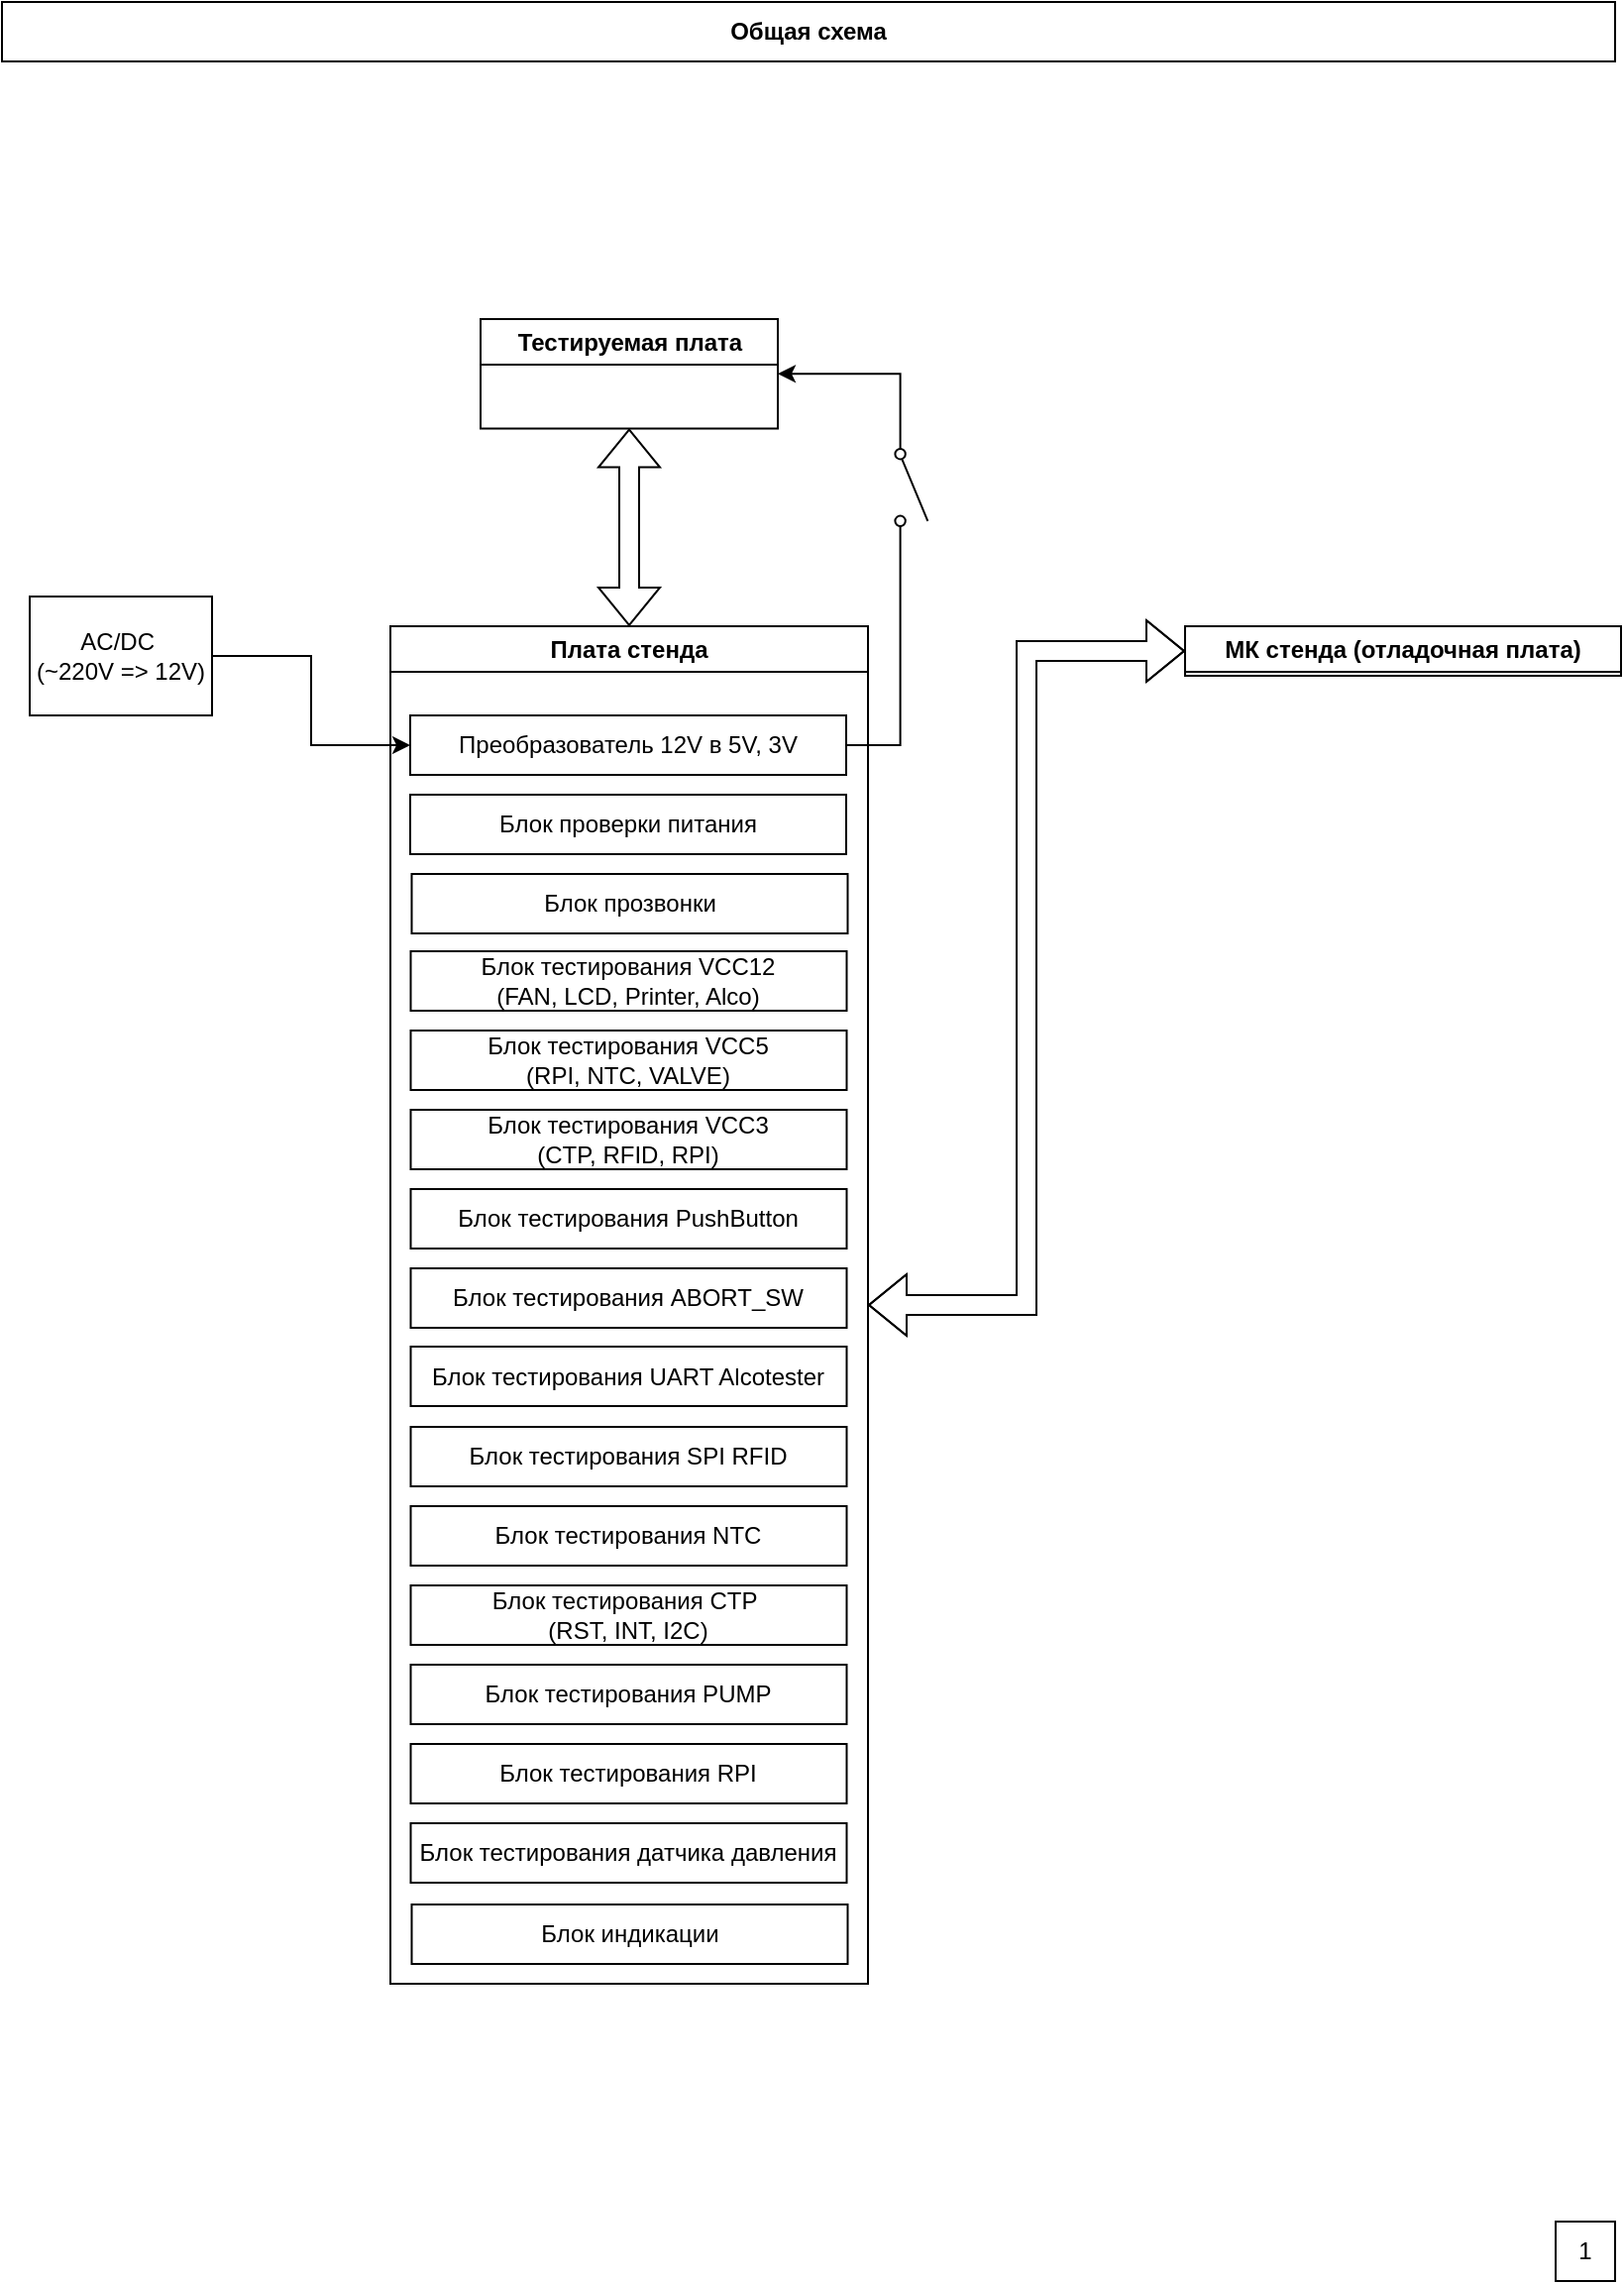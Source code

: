 <mxfile version="24.2.2" type="github" pages="17">
  <diagram name="Общая схема" id="Yb1cTLGMtpagoN2Jhq6M">
    <mxGraphModel dx="1210" dy="665" grid="1" gridSize="10" guides="1" tooltips="1" connect="1" arrows="1" fold="1" page="1" pageScale="1" pageWidth="827" pageHeight="1169" math="0" shadow="0">
      <root>
        <mxCell id="0" />
        <mxCell id="1" parent="0" />
        <mxCell id="EYP9I296emIL5IIxU8UF-27" style="edgeStyle=orthogonalEdgeStyle;rounded=0;orthogonalLoop=1;jettySize=auto;html=1;entryX=0.5;entryY=1;entryDx=0;entryDy=0;startArrow=classic;startFill=1;shape=flexArrow;" parent="1" source="EYP9I296emIL5IIxU8UF-3" target="bjVJjDuluaHGn_GvT2sf-1" edge="1">
          <mxGeometry relative="1" as="geometry">
            <mxPoint x="262" y="230" as="targetPoint" />
          </mxGeometry>
        </mxCell>
        <mxCell id="EYP9I296emIL5IIxU8UF-54" style="edgeStyle=orthogonalEdgeStyle;rounded=0;orthogonalLoop=1;jettySize=auto;html=1;entryX=0;entryY=0.5;entryDx=0;entryDy=0;startArrow=classic;startFill=1;shape=flexArrow;" parent="1" source="EYP9I296emIL5IIxU8UF-3" target="EYP9I296emIL5IIxU8UF-4" edge="1">
          <mxGeometry relative="1" as="geometry" />
        </mxCell>
        <mxCell id="EYP9I296emIL5IIxU8UF-3" value="Плата стенда" style="swimlane;whiteSpace=wrap;html=1;startSize=23;" parent="1" vertex="1">
          <mxGeometry x="202" y="325" width="241" height="685" as="geometry">
            <mxRectangle x="249" y="325" width="120" height="30" as="alternateBounds" />
          </mxGeometry>
        </mxCell>
        <mxCell id="EYP9I296emIL5IIxU8UF-5" value="Преобразователь 12V в 5V, 3V" style="rounded=0;whiteSpace=wrap;html=1;" parent="EYP9I296emIL5IIxU8UF-3" vertex="1">
          <mxGeometry x="10" y="45" width="220" height="30" as="geometry" />
        </mxCell>
        <mxCell id="EYP9I296emIL5IIxU8UF-6" value="Блок тестирования VCC12&lt;div&gt;(FAN, LCD, Printer, Alco)&lt;/div&gt;" style="rounded=0;whiteSpace=wrap;html=1;" parent="EYP9I296emIL5IIxU8UF-3" vertex="1">
          <mxGeometry x="10.25" y="164" width="220" height="30" as="geometry" />
        </mxCell>
        <mxCell id="EYP9I296emIL5IIxU8UF-9" value="Блок тестирования VCC5&lt;div&gt;(RPI, NTC,&amp;nbsp;&lt;span style=&quot;background-color: initial;&quot;&gt;VALVE&lt;/span&gt;&lt;span style=&quot;background-color: initial;&quot;&gt;)&lt;/span&gt;&lt;/div&gt;" style="rounded=0;whiteSpace=wrap;html=1;" parent="EYP9I296emIL5IIxU8UF-3" vertex="1">
          <mxGeometry x="10.25" y="204" width="220" height="30" as="geometry" />
        </mxCell>
        <mxCell id="EYP9I296emIL5IIxU8UF-10" value="Блок тестирования VCC3&lt;div&gt;(CTP, RFID, RPI)&lt;/div&gt;" style="rounded=0;whiteSpace=wrap;html=1;" parent="EYP9I296emIL5IIxU8UF-3" vertex="1">
          <mxGeometry x="10.25" y="244" width="220" height="30" as="geometry" />
        </mxCell>
        <mxCell id="EYP9I296emIL5IIxU8UF-11" value="Блок тестирования PushButton" style="rounded=0;whiteSpace=wrap;html=1;" parent="EYP9I296emIL5IIxU8UF-3" vertex="1">
          <mxGeometry x="10.25" y="284" width="220" height="30" as="geometry" />
        </mxCell>
        <mxCell id="EYP9I296emIL5IIxU8UF-12" value="Блок тестирования ABORT_SW" style="rounded=0;whiteSpace=wrap;html=1;" parent="EYP9I296emIL5IIxU8UF-3" vertex="1">
          <mxGeometry x="10.25" y="324" width="220" height="30" as="geometry" />
        </mxCell>
        <mxCell id="EYP9I296emIL5IIxU8UF-13" value="Блок тестирования UART Alcotester" style="rounded=0;whiteSpace=wrap;html=1;" parent="EYP9I296emIL5IIxU8UF-3" vertex="1">
          <mxGeometry x="10.25" y="363.5" width="220" height="30" as="geometry" />
        </mxCell>
        <mxCell id="EYP9I296emIL5IIxU8UF-14" value="Блок тестирования SPI RFID" style="rounded=0;whiteSpace=wrap;html=1;" parent="EYP9I296emIL5IIxU8UF-3" vertex="1">
          <mxGeometry x="10.25" y="404" width="220" height="30" as="geometry" />
        </mxCell>
        <mxCell id="EYP9I296emIL5IIxU8UF-24" value="Блок тестирования NTC" style="rounded=0;whiteSpace=wrap;html=1;" parent="EYP9I296emIL5IIxU8UF-3" vertex="1">
          <mxGeometry x="10.25" y="444" width="220" height="30" as="geometry" />
        </mxCell>
        <mxCell id="EYP9I296emIL5IIxU8UF-25" value="Блок тестирования CTP&amp;nbsp;&lt;div&gt;(RST, INT, I2C)&lt;/div&gt;" style="rounded=0;whiteSpace=wrap;html=1;" parent="EYP9I296emIL5IIxU8UF-3" vertex="1">
          <mxGeometry x="10.25" y="484" width="220" height="30" as="geometry" />
        </mxCell>
        <mxCell id="EYP9I296emIL5IIxU8UF-26" value="Блок тестирования PUMP" style="rounded=0;whiteSpace=wrap;html=1;" parent="EYP9I296emIL5IIxU8UF-3" vertex="1">
          <mxGeometry x="10.25" y="524" width="220" height="30" as="geometry" />
        </mxCell>
        <mxCell id="EYP9I296emIL5IIxU8UF-28" value="Блок тестирования RPI" style="rounded=0;whiteSpace=wrap;html=1;" parent="EYP9I296emIL5IIxU8UF-3" vertex="1">
          <mxGeometry x="10.25" y="564" width="220" height="30" as="geometry" />
        </mxCell>
        <mxCell id="EYP9I296emIL5IIxU8UF-59" value="Блок тестирования датчика давления" style="rounded=0;whiteSpace=wrap;html=1;" parent="EYP9I296emIL5IIxU8UF-3" vertex="1">
          <mxGeometry x="10.25" y="604" width="220" height="30" as="geometry" />
        </mxCell>
        <mxCell id="bIQv1hx7TyEyzbO98lwz-2" value="Блок прозвонки" style="rounded=0;whiteSpace=wrap;html=1;" parent="EYP9I296emIL5IIxU8UF-3" vertex="1">
          <mxGeometry x="10.75" y="125" width="220" height="30" as="geometry" />
        </mxCell>
        <mxCell id="4_AzlM3vcJwwWk7GstR6-1" value="Блок проверки питания" style="rounded=0;whiteSpace=wrap;html=1;" parent="EYP9I296emIL5IIxU8UF-3" vertex="1">
          <mxGeometry x="10" y="85" width="220" height="30" as="geometry" />
        </mxCell>
        <mxCell id="VMQLIYCXkWuJFMndkMSk-1" value="Блок индикации" style="rounded=0;whiteSpace=wrap;html=1;" parent="EYP9I296emIL5IIxU8UF-3" vertex="1">
          <mxGeometry x="10.75" y="645" width="220" height="30" as="geometry" />
        </mxCell>
        <mxCell id="EYP9I296emIL5IIxU8UF-4" value="МК стенда (отладочная плата)" style="swimlane;whiteSpace=wrap;html=1;" parent="1" vertex="1" collapsed="1">
          <mxGeometry x="603" y="325" width="220" height="25" as="geometry">
            <mxRectangle x="650" y="325" width="244" height="655" as="alternateBounds" />
          </mxGeometry>
        </mxCell>
        <mxCell id="EYP9I296emIL5IIxU8UF-8" style="edgeStyle=orthogonalEdgeStyle;rounded=0;orthogonalLoop=1;jettySize=auto;html=1;" parent="1" source="EYP9I296emIL5IIxU8UF-7" target="EYP9I296emIL5IIxU8UF-5" edge="1">
          <mxGeometry relative="1" as="geometry" />
        </mxCell>
        <mxCell id="EYP9I296emIL5IIxU8UF-7" value="AC/DC&amp;nbsp;&lt;div&gt;(~220V =&amp;gt; 12V)&lt;/div&gt;" style="rounded=0;whiteSpace=wrap;html=1;" parent="1" vertex="1">
          <mxGeometry x="20" y="310" width="92" height="60" as="geometry" />
        </mxCell>
        <mxCell id="EYP9I296emIL5IIxU8UF-30" style="edgeStyle=orthogonalEdgeStyle;rounded=0;orthogonalLoop=1;jettySize=auto;html=1;exitX=1;exitY=0.5;exitDx=0;exitDy=0;entryX=1;entryY=0.8;entryDx=0;entryDy=0;endArrow=none;endFill=0;" parent="1" source="EYP9I296emIL5IIxU8UF-5" target="EYP9I296emIL5IIxU8UF-35" edge="1">
          <mxGeometry relative="1" as="geometry">
            <mxPoint x="399.5" y="290.5" as="targetPoint" />
          </mxGeometry>
        </mxCell>
        <mxCell id="EYP9I296emIL5IIxU8UF-36" style="edgeStyle=orthogonalEdgeStyle;rounded=0;orthogonalLoop=1;jettySize=auto;html=1;exitX=0;exitY=0.8;exitDx=0;exitDy=0;entryX=1;entryY=0.5;entryDx=0;entryDy=0;" parent="1" source="EYP9I296emIL5IIxU8UF-35" target="bjVJjDuluaHGn_GvT2sf-1" edge="1">
          <mxGeometry relative="1" as="geometry">
            <mxPoint x="322" y="200" as="targetPoint" />
          </mxGeometry>
        </mxCell>
        <mxCell id="EYP9I296emIL5IIxU8UF-35" value="" style="html=1;shape=mxgraph.electrical.electro-mechanical.singleSwitch;aspect=fixed;elSwitchState=off;rotation=90;" parent="1" vertex="1">
          <mxGeometry x="432" y="246.33" width="65" height="17.33" as="geometry" />
        </mxCell>
        <mxCell id="bjVJjDuluaHGn_GvT2sf-1" value="Тестируемая плата" style="swimlane;whiteSpace=wrap;html=1;" parent="1" vertex="1" collapsed="1">
          <mxGeometry x="247.5" y="170" width="150" height="55.25" as="geometry">
            <mxRectangle x="691" y="226.75" width="200" height="132.5" as="alternateBounds" />
          </mxGeometry>
        </mxCell>
        <mxCell id="II8t8tb1_-7nmnmzexF6-2" value="Общая схема" style="rounded=0;whiteSpace=wrap;html=1;fontStyle=1" parent="1" vertex="1">
          <mxGeometry x="6" y="10" width="814" height="30" as="geometry" />
        </mxCell>
        <mxCell id="II8t8tb1_-7nmnmzexF6-3" value="1" style="whiteSpace=wrap;html=1;aspect=fixed;" parent="1" vertex="1">
          <mxGeometry x="790" y="1130" width="30" height="30" as="geometry" />
        </mxCell>
      </root>
    </mxGraphModel>
  </diagram>
  <diagram id="mzwCCCXThhYZItq_n-Ps" name="Связь между платами">
    <mxGraphModel dx="675" dy="1014" grid="1" gridSize="5" guides="1" tooltips="1" connect="1" arrows="1" fold="1" page="1" pageScale="1" pageWidth="827" pageHeight="1169" math="0" shadow="0">
      <root>
        <mxCell id="0" />
        <mxCell id="1" parent="0" />
        <mxCell id="dLNGLLQdvpzQsi71EEbT-1" value="Плата стенда" style="swimlane;whiteSpace=wrap;html=1;rounded=0;" parent="1" vertex="1">
          <mxGeometry x="300" y="62" width="220" height="808" as="geometry" />
        </mxCell>
        <mxCell id="dLNGLLQdvpzQsi71EEbT-70" value="&lt;div style=&quot;display: flex; justify-content: center; text-align: center; align-items: baseline; font-size: 12px; line-height: 1.25; margin-top: -2px;&quot;&gt;&lt;span style=&quot;font-size: 12px;&quot;&gt;&lt;div style=&quot;display: flex; justify-content: center; align-items: baseline; line-height: 1.25; margin-top: -2px; font-size: 12px;&quot;&gt;&lt;span style=&quot;font-size: 12px;&quot;&gt;Разъем питания платы&lt;br style=&quot;font-size: 12px;&quot;&gt;&lt;/span&gt;&lt;/div&gt;&lt;div style=&quot;display: flex; justify-content: center; align-items: baseline; line-height: 1.25; margin-top: -2px; font-size: 12px;&quot;&gt;&lt;span style=&quot;font-size: 12px;&quot;&gt;(B2P-VH)&lt;/span&gt;&lt;/div&gt;&lt;/span&gt;&lt;/div&gt;" style="html=1;overflow=block;blockSpacing=1;whiteSpace=wrap;fontSize=12;spacing=3.8;rounded=0;absoluteArcSize=1;arcSize=9;strokeWidth=NaN;lucidId=jVBl-uVU1jeB;" parent="dLNGLLQdvpzQsi71EEbT-1" vertex="1">
          <mxGeometry x="9" y="74" width="140" height="30" as="geometry" />
        </mxCell>
        <mxCell id="dLNGLLQdvpzQsi71EEbT-85" style="edgeStyle=orthogonalEdgeStyle;rounded=0;orthogonalLoop=1;jettySize=auto;html=1;exitX=1;exitY=0.5;exitDx=0;exitDy=0;startArrow=classic;startFill=1;" parent="dLNGLLQdvpzQsi71EEbT-1" target="dLNGLLQdvpzQsi71EEbT-70" edge="1">
          <mxGeometry relative="1" as="geometry">
            <mxPoint x="-80" y="89" as="sourcePoint" />
          </mxGeometry>
        </mxCell>
        <mxCell id="dLNGLLQdvpzQsi71EEbT-71" value="&lt;div style=&quot;display: flex; justify-content: center; text-align: center; align-items: baseline; line-height: 1.25; margin-top: -2px;&quot;&gt;&lt;div style=&quot;display: flex; justify-content: center; align-items: baseline; line-height: 1.25; margin-top: -2px;&quot;&gt;Разъем вентилятора&lt;br&gt;(B2B-ZR)&lt;br&gt;&lt;/div&gt;&lt;/div&gt;" style="html=1;overflow=block;blockSpacing=1;whiteSpace=wrap;fontSize=12;spacing=3.8;rounded=0;absoluteArcSize=1;arcSize=9;strokeWidth=NaN;lucidId=jVBl-uVU1jeB;" parent="dLNGLLQdvpzQsi71EEbT-1" vertex="1">
          <mxGeometry x="9" y="119" width="140" height="30" as="geometry" />
        </mxCell>
        <mxCell id="dLNGLLQdvpzQsi71EEbT-86" style="edgeStyle=orthogonalEdgeStyle;rounded=0;orthogonalLoop=1;jettySize=auto;html=1;exitX=1;exitY=0.5;exitDx=0;exitDy=0;endArrow=classic;endFill=1;startArrow=classic;startFill=1;" parent="dLNGLLQdvpzQsi71EEbT-1" target="dLNGLLQdvpzQsi71EEbT-71" edge="1">
          <mxGeometry relative="1" as="geometry">
            <mxPoint x="-80" y="134" as="sourcePoint" />
          </mxGeometry>
        </mxCell>
        <mxCell id="dLNGLLQdvpzQsi71EEbT-72" value="&lt;div style=&quot;display: flex; justify-content: center; text-align: center; align-items: baseline; line-height: 1.25; margin-top: -2px;&quot;&gt;&lt;div style=&quot;display: flex; justify-content: center; align-items: baseline; line-height: 1.25; margin-top: -2px;&quot;&gt;Разъем вентилятора&lt;br&gt;(B2B-ZR)&lt;br&gt;&lt;/div&gt;&lt;/div&gt;" style="html=1;overflow=block;blockSpacing=1;whiteSpace=wrap;fontSize=12;spacing=3.8;rounded=0;absoluteArcSize=1;arcSize=9;strokeWidth=NaN;lucidId=jVBl-uVU1jeB;" parent="dLNGLLQdvpzQsi71EEbT-1" vertex="1">
          <mxGeometry x="9" y="164" width="140" height="30" as="geometry" />
        </mxCell>
        <mxCell id="dLNGLLQdvpzQsi71EEbT-87" style="edgeStyle=orthogonalEdgeStyle;rounded=0;orthogonalLoop=1;jettySize=auto;html=1;exitX=1;exitY=0.5;exitDx=0;exitDy=0;startArrow=classic;startFill=1;" parent="dLNGLLQdvpzQsi71EEbT-1" target="dLNGLLQdvpzQsi71EEbT-72" edge="1">
          <mxGeometry relative="1" as="geometry">
            <mxPoint x="-80" y="179" as="sourcePoint" />
          </mxGeometry>
        </mxCell>
        <mxCell id="dLNGLLQdvpzQsi71EEbT-73" value="&lt;div style=&quot;display: flex; justify-content: center; text-align: center; align-items: baseline; line-height: 1.25; margin-top: -2px;&quot;&gt;&lt;div style=&quot;display: flex; justify-content: center; align-items: baseline; line-height: 1.25; margin-top: -2px;&quot;&gt;Разъем LCD&lt;br&gt;(B2B-PH-K-S)&lt;br&gt;&lt;/div&gt;&lt;/div&gt;" style="html=1;overflow=block;blockSpacing=1;whiteSpace=wrap;fontSize=12;spacing=3.8;rounded=0;absoluteArcSize=1;arcSize=9;strokeWidth=NaN;lucidId=jVBl-uVU1jeB;" parent="dLNGLLQdvpzQsi71EEbT-1" vertex="1">
          <mxGeometry x="9" y="209" width="140" height="30" as="geometry" />
        </mxCell>
        <mxCell id="dLNGLLQdvpzQsi71EEbT-88" style="edgeStyle=orthogonalEdgeStyle;rounded=0;orthogonalLoop=1;jettySize=auto;html=1;exitX=1;exitY=0.5;exitDx=0;exitDy=0;startArrow=classic;startFill=1;" parent="dLNGLLQdvpzQsi71EEbT-1" target="dLNGLLQdvpzQsi71EEbT-73" edge="1">
          <mxGeometry relative="1" as="geometry">
            <mxPoint x="-80" y="224" as="sourcePoint" />
          </mxGeometry>
        </mxCell>
        <mxCell id="dLNGLLQdvpzQsi71EEbT-74" value="&lt;div style=&quot;forced-color-adjust: none; display: flex; justify-content: center; align-items: baseline; line-height: 1.25; margin-top: -2px;&quot;&gt;&lt;span style=&quot;forced-color-adjust: none;&quot;&gt;&lt;span style=&quot;forced-color-adjust: none;&quot;&gt;&lt;font style=&quot;font-size: 12px;&quot;&gt;Разъем принтера&lt;br style=&quot;forced-color-adjust: none;&quot;&gt;&lt;/font&gt;&lt;/span&gt;&lt;/span&gt;&lt;/div&gt;&lt;div style=&quot;forced-color-adjust: none; display: flex; justify-content: center; align-items: baseline; line-height: 1.25; margin-top: -2px;&quot;&gt;&lt;span style=&quot;forced-color-adjust: none;&quot;&gt;&lt;span style=&quot;forced-color-adjust: none;&quot;&gt;&lt;font style=&quot;font-size: 12px;&quot;&gt;(B2P-VH)&lt;/font&gt;&lt;/span&gt;&lt;/span&gt;&lt;/div&gt;" style="html=1;overflow=block;blockSpacing=1;whiteSpace=wrap;fontSize=12;spacing=3.8;rounded=0;absoluteArcSize=1;arcSize=9;strokeWidth=NaN;lucidId=jVBl-uVU1jeB;" parent="dLNGLLQdvpzQsi71EEbT-1" vertex="1">
          <mxGeometry x="9" y="254" width="140" height="30" as="geometry" />
        </mxCell>
        <mxCell id="dLNGLLQdvpzQsi71EEbT-89" style="edgeStyle=orthogonalEdgeStyle;rounded=0;orthogonalLoop=1;jettySize=auto;html=1;entryX=0;entryY=0.5;entryDx=0;entryDy=0;startArrow=classic;startFill=1;" parent="dLNGLLQdvpzQsi71EEbT-1" target="dLNGLLQdvpzQsi71EEbT-74" edge="1">
          <mxGeometry relative="1" as="geometry">
            <mxPoint x="-80" y="269" as="sourcePoint" />
          </mxGeometry>
        </mxCell>
        <mxCell id="dLNGLLQdvpzQsi71EEbT-75" value="&lt;div style=&quot;forced-color-adjust: none; display: flex; justify-content: center; align-items: baseline; line-height: 1.25; margin-top: -2px;&quot;&gt;&lt;span style=&quot;forced-color-adjust: none;&quot;&gt;&lt;span style=&quot;forced-color-adjust: none;&quot;&gt;Разъем&amp;nbsp;&lt;/span&gt;&lt;span style=&quot;forced-color-adjust: none;&quot;&gt;кнопки вкл/выкл (B2B-ZR)&lt;/span&gt;&lt;br&gt;&lt;/span&gt;&lt;/div&gt;" style="html=1;overflow=block;blockSpacing=1;whiteSpace=wrap;fontSize=12;spacing=3.8;rounded=0;absoluteArcSize=1;arcSize=9;strokeWidth=NaN;lucidId=jVBl-uVU1jeB;" parent="dLNGLLQdvpzQsi71EEbT-1" vertex="1">
          <mxGeometry x="9" y="299" width="140" height="30" as="geometry" />
        </mxCell>
        <mxCell id="dLNGLLQdvpzQsi71EEbT-90" style="edgeStyle=orthogonalEdgeStyle;rounded=0;orthogonalLoop=1;jettySize=auto;html=1;entryX=0;entryY=0.5;entryDx=0;entryDy=0;startArrow=classic;startFill=1;" parent="dLNGLLQdvpzQsi71EEbT-1" target="dLNGLLQdvpzQsi71EEbT-75" edge="1">
          <mxGeometry relative="1" as="geometry">
            <mxPoint x="-80" y="314" as="sourcePoint" />
          </mxGeometry>
        </mxCell>
        <mxCell id="dLNGLLQdvpzQsi71EEbT-76" value="&lt;div style=&quot;forced-color-adjust: none; display: flex; justify-content: center; align-items: baseline; line-height: 1.25; margin-top: -2px;&quot;&gt;&lt;span style=&quot;forced-color-adjust: none;&quot;&gt;&lt;span style=&quot;forced-color-adjust: none;&quot;&gt;Разъем&amp;nbsp;&lt;/span&gt;&lt;span style=&quot;forced-color-adjust: none;&quot;&gt;RFID &lt;br&gt;(B8B-PH-K-S)&lt;/span&gt;&lt;br&gt;&lt;/span&gt;&lt;/div&gt;" style="html=1;overflow=block;blockSpacing=1;whiteSpace=wrap;fontSize=12;spacing=3.8;rounded=0;absoluteArcSize=1;arcSize=9;strokeWidth=NaN;lucidId=jVBl-uVU1jeB;" parent="dLNGLLQdvpzQsi71EEbT-1" vertex="1">
          <mxGeometry x="9" y="344" width="140" height="30" as="geometry" />
        </mxCell>
        <mxCell id="dLNGLLQdvpzQsi71EEbT-91" style="edgeStyle=orthogonalEdgeStyle;rounded=0;orthogonalLoop=1;jettySize=auto;html=1;entryX=0;entryY=0.5;entryDx=0;entryDy=0;startArrow=classic;startFill=1;" parent="dLNGLLQdvpzQsi71EEbT-1" target="dLNGLLQdvpzQsi71EEbT-76" edge="1">
          <mxGeometry relative="1" as="geometry">
            <mxPoint x="-80" y="359" as="sourcePoint" />
          </mxGeometry>
        </mxCell>
        <mxCell id="dLNGLLQdvpzQsi71EEbT-77" value="&lt;div style=&quot;forced-color-adjust: none; display: flex; justify-content: center; align-items: baseline; line-height: 1.25; margin-top: -2px;&quot;&gt;&lt;span style=&quot;forced-color-adjust: none;&quot;&gt;&lt;font style=&quot;font-size: 12px;&quot;&gt;Разъем Raspberry Pi &lt;br&gt;(PBD-40)&lt;/font&gt;&lt;br&gt;&lt;/span&gt;&lt;/div&gt;" style="html=1;overflow=block;blockSpacing=1;whiteSpace=wrap;fontSize=12;spacing=3.8;rounded=0;absoluteArcSize=1;arcSize=9;strokeWidth=NaN;lucidId=jVBl-uVU1jeB;" parent="dLNGLLQdvpzQsi71EEbT-1" vertex="1">
          <mxGeometry x="9" y="389" width="140" height="30" as="geometry" />
        </mxCell>
        <mxCell id="dLNGLLQdvpzQsi71EEbT-92" style="edgeStyle=orthogonalEdgeStyle;rounded=0;orthogonalLoop=1;jettySize=auto;html=1;entryX=0;entryY=0.5;entryDx=0;entryDy=0;startArrow=classic;startFill=1;" parent="dLNGLLQdvpzQsi71EEbT-1" target="dLNGLLQdvpzQsi71EEbT-77" edge="1">
          <mxGeometry relative="1" as="geometry">
            <mxPoint x="-80" y="404" as="sourcePoint" />
          </mxGeometry>
        </mxCell>
        <mxCell id="dLNGLLQdvpzQsi71EEbT-78" value="&lt;div style=&quot;forced-color-adjust: none; display: flex; justify-content: center; align-items: baseline; line-height: 1.25; margin-top: -2px;&quot;&gt;&lt;span style=&quot;forced-color-adjust: none;&quot;&gt;&lt;span style=&quot;forced-color-adjust: none;&quot;&gt;Разъем&amp;nbsp;&lt;/span&gt;&lt;span style=&quot;forced-color-adjust: none;&quot;&gt;кнопки сброса (B2B-ZR)&lt;/span&gt;&lt;br&gt;&lt;/span&gt;&lt;/div&gt;" style="html=1;overflow=block;blockSpacing=1;whiteSpace=wrap;fontSize=12;spacing=3.8;rounded=0;absoluteArcSize=1;arcSize=9;strokeWidth=NaN;lucidId=jVBl-uVU1jeB;" parent="dLNGLLQdvpzQsi71EEbT-1" vertex="1">
          <mxGeometry x="9" y="434" width="140" height="30" as="geometry" />
        </mxCell>
        <mxCell id="dLNGLLQdvpzQsi71EEbT-94" style="edgeStyle=orthogonalEdgeStyle;rounded=0;orthogonalLoop=1;jettySize=auto;html=1;entryX=0;entryY=0.5;entryDx=0;entryDy=0;startArrow=classic;startFill=1;" parent="dLNGLLQdvpzQsi71EEbT-1" target="dLNGLLQdvpzQsi71EEbT-78" edge="1">
          <mxGeometry relative="1" as="geometry">
            <mxPoint x="-80" y="449" as="sourcePoint" />
          </mxGeometry>
        </mxCell>
        <mxCell id="dLNGLLQdvpzQsi71EEbT-79" value="&lt;div style=&quot;forced-color-adjust: none; display: flex; justify-content: center; align-items: baseline; line-height: 1.25; margin-top: -2px;&quot;&gt;&lt;span style=&quot;forced-color-adjust: none;&quot;&gt;Разъем программатора (B4B-ZR)&lt;br&gt;&lt;/span&gt;&lt;/div&gt;" style="html=1;overflow=block;blockSpacing=1;whiteSpace=wrap;fontSize=12;spacing=3.8;rounded=0;absoluteArcSize=1;arcSize=9;strokeWidth=NaN;lucidId=jVBl-uVU1jeB;" parent="dLNGLLQdvpzQsi71EEbT-1" vertex="1">
          <mxGeometry x="9" y="659" width="140" height="30" as="geometry" />
        </mxCell>
        <mxCell id="dLNGLLQdvpzQsi71EEbT-100" style="edgeStyle=orthogonalEdgeStyle;rounded=0;orthogonalLoop=1;jettySize=auto;html=1;exitX=1;exitY=0.5;exitDx=0;exitDy=0;entryX=0;entryY=0.5;entryDx=0;entryDy=0;startArrow=classic;startFill=1;" parent="dLNGLLQdvpzQsi71EEbT-1" target="dLNGLLQdvpzQsi71EEbT-79" edge="1">
          <mxGeometry relative="1" as="geometry">
            <mxPoint x="-80" y="674" as="sourcePoint" />
          </mxGeometry>
        </mxCell>
        <mxCell id="dLNGLLQdvpzQsi71EEbT-80" value="&lt;div style=&quot;forced-color-adjust: none; display: flex; justify-content: center; align-items: baseline; line-height: 1.25; margin-top: -2px;&quot;&gt;&lt;span style=&quot;forced-color-adjust: none;&quot;&gt;&lt;font style=&quot;font-size: 12px;&quot;&gt;Разъем алкотестера &lt;br&gt;(B4B-ZR)&lt;/font&gt;&lt;br&gt;&lt;/span&gt;&lt;/div&gt;" style="html=1;overflow=block;blockSpacing=1;whiteSpace=wrap;fontSize=12;spacing=3.8;rounded=0;absoluteArcSize=1;arcSize=9;strokeWidth=NaN;lucidId=jVBl-uVU1jeB;" parent="dLNGLLQdvpzQsi71EEbT-1" vertex="1">
          <mxGeometry x="9" y="479" width="140" height="30" as="geometry" />
        </mxCell>
        <mxCell id="dLNGLLQdvpzQsi71EEbT-96" style="edgeStyle=orthogonalEdgeStyle;rounded=0;orthogonalLoop=1;jettySize=auto;html=1;exitX=1;exitY=0.5;exitDx=0;exitDy=0;entryX=0;entryY=0.5;entryDx=0;entryDy=0;startArrow=classic;startFill=1;" parent="dLNGLLQdvpzQsi71EEbT-1" target="dLNGLLQdvpzQsi71EEbT-80" edge="1">
          <mxGeometry relative="1" as="geometry">
            <mxPoint x="-80" y="494" as="sourcePoint" />
          </mxGeometry>
        </mxCell>
        <mxCell id="dLNGLLQdvpzQsi71EEbT-81" value="&lt;div style=&quot;forced-color-adjust: none; display: flex; justify-content: center; align-items: baseline; line-height: 1.25; margin-top: -2px;&quot;&gt;&lt;span style=&quot;forced-color-adjust: none;&quot;&gt;&lt;span style=&quot;&quot;&gt;Разъем помпы&lt;/span&gt;&lt;br style=&quot;forced-color-adjust: none;&quot;&gt;&lt;span style=&quot;&quot;&gt;(B2B-ZR)&lt;/span&gt;&lt;br&gt;&lt;/span&gt;&lt;/div&gt;" style="html=1;overflow=block;blockSpacing=1;whiteSpace=wrap;fontSize=12;spacing=3.8;rounded=0;absoluteArcSize=1;arcSize=9;strokeWidth=NaN;lucidId=jVBl-uVU1jeB;" parent="dLNGLLQdvpzQsi71EEbT-1" vertex="1">
          <mxGeometry x="9" y="524" width="140" height="30" as="geometry" />
        </mxCell>
        <mxCell id="dLNGLLQdvpzQsi71EEbT-97" style="edgeStyle=orthogonalEdgeStyle;rounded=0;orthogonalLoop=1;jettySize=auto;html=1;exitX=1;exitY=0.5;exitDx=0;exitDy=0;entryX=0;entryY=0.5;entryDx=0;entryDy=0;startArrow=classic;startFill=1;" parent="dLNGLLQdvpzQsi71EEbT-1" target="dLNGLLQdvpzQsi71EEbT-81" edge="1">
          <mxGeometry relative="1" as="geometry">
            <mxPoint x="-80" y="539" as="sourcePoint" />
          </mxGeometry>
        </mxCell>
        <mxCell id="dLNGLLQdvpzQsi71EEbT-82" value="&lt;div style=&quot;forced-color-adjust: none; display: flex; justify-content: center; align-items: baseline; line-height: 1.25; margin-top: -2px;&quot;&gt;&lt;span style=&quot;forced-color-adjust: none;&quot;&gt;&lt;font style=&quot;font-size: 12px;&quot;&gt;Разъем NTC &lt;br&gt;(B2B-ZR)&lt;/font&gt;&lt;br&gt;&lt;/span&gt;&lt;/div&gt;" style="html=1;overflow=block;blockSpacing=1;whiteSpace=wrap;fontSize=12;spacing=3.8;rounded=0;absoluteArcSize=1;arcSize=9;strokeWidth=NaN;lucidId=jVBl-uVU1jeB;" parent="dLNGLLQdvpzQsi71EEbT-1" vertex="1">
          <mxGeometry x="9" y="569" width="140" height="30" as="geometry" />
        </mxCell>
        <mxCell id="dLNGLLQdvpzQsi71EEbT-98" style="edgeStyle=orthogonalEdgeStyle;rounded=0;orthogonalLoop=1;jettySize=auto;html=1;exitX=1;exitY=0.5;exitDx=0;exitDy=0;entryX=0;entryY=0.5;entryDx=0;entryDy=0;startArrow=classic;startFill=1;" parent="dLNGLLQdvpzQsi71EEbT-1" target="dLNGLLQdvpzQsi71EEbT-82" edge="1">
          <mxGeometry relative="1" as="geometry">
            <mxPoint x="-80" y="584" as="sourcePoint" />
          </mxGeometry>
        </mxCell>
        <mxCell id="dLNGLLQdvpzQsi71EEbT-83" value="&lt;div style=&quot;forced-color-adjust: none; display: flex; justify-content: center; align-items: baseline; line-height: 1.25; margin-top: -2px;&quot;&gt;&lt;span style=&quot;forced-color-adjust: none;&quot;&gt;&lt;span style=&quot;&quot;&gt;Разъем клапана&lt;/span&gt;&lt;br style=&quot;forced-color-adjust: none;&quot;&gt;&lt;span style=&quot;&quot;&gt;(B3B-ZR)&lt;/span&gt;&lt;br&gt;&lt;/span&gt;&lt;/div&gt;" style="html=1;overflow=block;blockSpacing=1;whiteSpace=wrap;fontSize=12;spacing=3.8;rounded=0;absoluteArcSize=1;arcSize=9;strokeWidth=NaN;lucidId=jVBl-uVU1jeB;" parent="dLNGLLQdvpzQsi71EEbT-1" vertex="1">
          <mxGeometry x="9" y="614" width="140" height="30" as="geometry" />
        </mxCell>
        <mxCell id="dLNGLLQdvpzQsi71EEbT-99" style="edgeStyle=orthogonalEdgeStyle;rounded=0;orthogonalLoop=1;jettySize=auto;html=1;exitX=1;exitY=0.5;exitDx=0;exitDy=0;entryX=0;entryY=0.5;entryDx=0;entryDy=0;startArrow=classic;startFill=1;" parent="dLNGLLQdvpzQsi71EEbT-1" target="dLNGLLQdvpzQsi71EEbT-83" edge="1">
          <mxGeometry relative="1" as="geometry">
            <mxPoint x="-80" y="629" as="sourcePoint" />
          </mxGeometry>
        </mxCell>
        <mxCell id="dLNGLLQdvpzQsi71EEbT-84" value="&lt;div style=&quot;forced-color-adjust: none; display: flex; justify-content: center; align-items: baseline; line-height: 1.25; margin-top: -2px;&quot;&gt;&lt;span style=&quot;forced-color-adjust: none;&quot;&gt;&lt;span style=&quot;forced-color-adjust: none;&quot;&gt;Разъем программатора&lt;/span&gt;&lt;span style=&quot;forced-color-adjust: none;&quot;&gt;&amp;nbsp;&lt;br&gt;(B4B-ZR)&lt;/span&gt;&lt;br&gt;&lt;/span&gt;&lt;/div&gt;" style="html=1;overflow=block;blockSpacing=1;whiteSpace=wrap;fontSize=12;spacing=3.8;rounded=0;absoluteArcSize=1;arcSize=9;strokeWidth=NaN;lucidId=jVBl-uVU1jeB;" parent="dLNGLLQdvpzQsi71EEbT-1" vertex="1">
          <mxGeometry x="9" y="704" width="140" height="45" as="geometry" />
        </mxCell>
        <mxCell id="dLNGLLQdvpzQsi71EEbT-101" style="edgeStyle=orthogonalEdgeStyle;rounded=0;orthogonalLoop=1;jettySize=auto;html=1;exitX=1;exitY=0.5;exitDx=0;exitDy=0;entryX=0;entryY=0.5;entryDx=0;entryDy=0;startArrow=classic;startFill=1;" parent="dLNGLLQdvpzQsi71EEbT-1" target="dLNGLLQdvpzQsi71EEbT-84" edge="1">
          <mxGeometry relative="1" as="geometry">
            <mxPoint x="-80" y="726.5" as="sourcePoint" />
          </mxGeometry>
        </mxCell>
        <mxCell id="dLNGLLQdvpzQsi71EEbT-103" value="PBD-60" style="rounded=0;whiteSpace=wrap;html=1;rotation=-90;" parent="dLNGLLQdvpzQsi71EEbT-1" vertex="1">
          <mxGeometry x="25" y="219" width="330" height="40" as="geometry" />
        </mxCell>
        <mxCell id="dLNGLLQdvpzQsi71EEbT-105" value="&lt;div style=&quot;forced-color-adjust: none; display: flex; justify-content: center; align-items: baseline; line-height: 1.25; margin-top: -2px;&quot;&gt;&lt;span style=&quot;forced-color-adjust: none;&quot;&gt;&lt;font style=&quot;font-size: 12px;&quot;&gt;Разъем RPI &lt;br&gt;(PBD-40)&lt;/font&gt;&lt;br&gt;&lt;/span&gt;&lt;/div&gt;" style="html=1;overflow=block;blockSpacing=1;whiteSpace=wrap;fontSize=12;spacing=3.8;rounded=0;absoluteArcSize=1;arcSize=9;strokeWidth=NaN;lucidId=jVBl-uVU1jeB;" parent="dLNGLLQdvpzQsi71EEbT-1" vertex="1">
          <mxGeometry x="9" y="769" width="201" height="30" as="geometry" />
        </mxCell>
        <mxCell id="dLNGLLQdvpzQsi71EEbT-106" value="PBD-60" style="rounded=0;whiteSpace=wrap;html=1;rotation=-90;" parent="dLNGLLQdvpzQsi71EEbT-1" vertex="1">
          <mxGeometry x="25" y="564" width="330" height="40" as="geometry" />
        </mxCell>
        <mxCell id="CDqRrKlV_sOsUYRARThH-17" value="&lt;div style=&quot;display: flex; justify-content: center; text-align: center; align-items: baseline; font-size: 12px; line-height: 1.25; margin-top: -2px;&quot;&gt;&lt;span style=&quot;font-size: 12px;&quot;&gt;&lt;div style=&quot;display: flex; justify-content: center; align-items: baseline; line-height: 1.25; margin-top: -2px; font-size: 12px;&quot;&gt;&lt;span style=&quot;font-size: 12px;&quot;&gt;Разъем питания&lt;/span&gt;&lt;/div&gt;&lt;/span&gt;&lt;/div&gt;" style="html=1;overflow=block;blockSpacing=1;whiteSpace=wrap;fontSize=12;spacing=3.8;rounded=0;absoluteArcSize=1;arcSize=9;strokeWidth=NaN;lucidId=jVBl-uVU1jeB;" parent="dLNGLLQdvpzQsi71EEbT-1" vertex="1">
          <mxGeometry x="155" y="33" width="55" height="32" as="geometry" />
        </mxCell>
        <mxCell id="CDqRrKlV_sOsUYRARThH-21" value="&lt;div style=&quot;display: flex; justify-content: center; text-align: center; align-items: baseline; font-size: 12px; line-height: 1.25; margin-top: -2px;&quot;&gt;&lt;span style=&quot;font-size: 12px;&quot;&gt;&lt;div style=&quot;display: flex; justify-content: center; align-items: baseline; line-height: 1.25; margin-top: -2px; font-size: 12px;&quot;&gt;&lt;span style=&quot;font-size: 12px;&quot;&gt;LED&lt;/span&gt;&lt;/div&gt;&lt;/span&gt;&lt;/div&gt;" style="html=1;overflow=block;blockSpacing=1;whiteSpace=wrap;fontSize=12;spacing=3.8;rounded=0;absoluteArcSize=1;arcSize=9;strokeWidth=NaN;lucidId=jVBl-uVU1jeB;" parent="dLNGLLQdvpzQsi71EEbT-1" vertex="1">
          <mxGeometry x="75" y="33" width="60" height="32" as="geometry" />
        </mxCell>
        <mxCell id="CDqRrKlV_sOsUYRARThH-22" value="Кнопка питания" style="html=1;overflow=block;blockSpacing=1;whiteSpace=wrap;fontSize=12;spacing=3.8;rounded=0;absoluteArcSize=1;arcSize=9;strokeWidth=NaN;lucidId=jVBl-uVU1jeB;" parent="dLNGLLQdvpzQsi71EEbT-1" vertex="1">
          <mxGeometry x="9" y="33" width="50" height="32" as="geometry" />
        </mxCell>
        <mxCell id="dLNGLLQdvpzQsi71EEbT-26" value="Тестируемая плата" style="swimlane;whiteSpace=wrap;html=1;rounded=0;" parent="1" vertex="1">
          <mxGeometry x="69" y="62" width="160" height="808" as="geometry">
            <mxRectangle x="11" y="520" width="150" height="55.25" as="alternateBounds" />
          </mxGeometry>
        </mxCell>
        <mxCell id="dLNGLLQdvpzQsi71EEbT-28" value="МК стенда" style="swimlane;whiteSpace=wrap;html=1;" parent="1" vertex="1">
          <mxGeometry x="559" y="62" width="200" height="808" as="geometry">
            <mxRectangle x="630" y="450" width="150" height="55.25" as="alternateBounds" />
          </mxGeometry>
        </mxCell>
        <mxCell id="dLNGLLQdvpzQsi71EEbT-53" value="&lt;div style=&quot;display: flex; justify-content: center; text-align: center; align-items: baseline; font-size: 12px; line-height: 1.25; margin-top: -2px;&quot;&gt;&lt;span style=&quot;font-size: 12px;&quot;&gt;&lt;div style=&quot;display: flex; justify-content: center; align-items: baseline; line-height: 1.25; margin-top: -2px; font-size: 12px;&quot;&gt;&lt;span style=&quot;font-size: 12px;&quot;&gt;Разъем питания платы&lt;br style=&quot;font-size: 12px;&quot;&gt;&lt;/span&gt;&lt;/div&gt;&lt;div style=&quot;display: flex; justify-content: center; align-items: baseline; line-height: 1.25; margin-top: -2px; font-size: 12px;&quot;&gt;&lt;span style=&quot;font-size: 12px;&quot;&gt;(B2P-VH [X13])&lt;/span&gt;&lt;/div&gt;&lt;/span&gt;&lt;/div&gt;" style="html=1;overflow=block;blockSpacing=1;whiteSpace=wrap;fontSize=12;spacing=3.8;rounded=0;absoluteArcSize=1;arcSize=9;strokeWidth=NaN;lucidId=jVBl-uVU1jeB;" parent="dLNGLLQdvpzQsi71EEbT-28" vertex="1">
          <mxGeometry x="-480" y="79" width="140" height="30" as="geometry" />
        </mxCell>
        <mxCell id="dLNGLLQdvpzQsi71EEbT-55" value="&lt;div style=&quot;display: flex; justify-content: center; text-align: center; align-items: baseline; line-height: 1.25; margin-top: -2px;&quot;&gt;&lt;div style=&quot;display: flex; justify-content: center; align-items: baseline; line-height: 1.25; margin-top: -2px;&quot;&gt;Разъем вентилятора&lt;br&gt;(B2B-ZR [X5])&lt;br&gt;&lt;/div&gt;&lt;/div&gt;" style="html=1;overflow=block;blockSpacing=1;whiteSpace=wrap;fontSize=12;spacing=3.8;rounded=0;absoluteArcSize=1;arcSize=9;strokeWidth=NaN;lucidId=jVBl-uVU1jeB;" parent="dLNGLLQdvpzQsi71EEbT-28" vertex="1">
          <mxGeometry x="-480" y="124" width="140" height="30" as="geometry" />
        </mxCell>
        <mxCell id="dLNGLLQdvpzQsi71EEbT-56" value="&lt;div style=&quot;display: flex; justify-content: center; text-align: center; align-items: baseline; line-height: 1.25; margin-top: -2px;&quot;&gt;&lt;div style=&quot;display: flex; justify-content: center; align-items: baseline; line-height: 1.25; margin-top: -2px;&quot;&gt;Разъем вентилятора&lt;br&gt;(B2B-ZR [X4])&lt;br&gt;&lt;/div&gt;&lt;/div&gt;" style="html=1;overflow=block;blockSpacing=1;whiteSpace=wrap;fontSize=12;spacing=3.8;rounded=0;absoluteArcSize=1;arcSize=9;strokeWidth=NaN;lucidId=jVBl-uVU1jeB;" parent="dLNGLLQdvpzQsi71EEbT-28" vertex="1">
          <mxGeometry x="-480" y="169" width="140" height="30" as="geometry" />
        </mxCell>
        <mxCell id="dLNGLLQdvpzQsi71EEbT-57" value="&lt;div style=&quot;display: flex; justify-content: center; text-align: center; align-items: baseline; line-height: 1.25; margin-top: -2px;&quot;&gt;&lt;div style=&quot;display: flex; justify-content: center; align-items: baseline; line-height: 1.25; margin-top: -2px;&quot;&gt;Разъем LCD&lt;br&gt;(B2B-PH-K-S [X6])&lt;br&gt;&lt;/div&gt;&lt;/div&gt;" style="html=1;overflow=block;blockSpacing=1;whiteSpace=wrap;fontSize=12;spacing=3.8;rounded=0;absoluteArcSize=1;arcSize=9;strokeWidth=NaN;lucidId=jVBl-uVU1jeB;" parent="dLNGLLQdvpzQsi71EEbT-28" vertex="1">
          <mxGeometry x="-480" y="214" width="140" height="30" as="geometry" />
        </mxCell>
        <mxCell id="dLNGLLQdvpzQsi71EEbT-58" value="&lt;div style=&quot;forced-color-adjust: none; display: flex; justify-content: center; align-items: baseline; line-height: 1.25; margin-top: -2px;&quot;&gt;&lt;span style=&quot;forced-color-adjust: none;&quot;&gt;&lt;span style=&quot;forced-color-adjust: none;&quot;&gt;&lt;font style=&quot;font-size: 12px;&quot;&gt;Разъем принтера&lt;br style=&quot;forced-color-adjust: none;&quot;&gt;&lt;/font&gt;&lt;/span&gt;&lt;/span&gt;&lt;/div&gt;&lt;div style=&quot;forced-color-adjust: none; display: flex; justify-content: center; align-items: baseline; line-height: 1.25; margin-top: -2px;&quot;&gt;&lt;span style=&quot;forced-color-adjust: none;&quot;&gt;&lt;span style=&quot;forced-color-adjust: none;&quot;&gt;&lt;font style=&quot;font-size: 12px;&quot;&gt;(B2P-VH [X12])&lt;/font&gt;&lt;/span&gt;&lt;/span&gt;&lt;/div&gt;" style="html=1;overflow=block;blockSpacing=1;whiteSpace=wrap;fontSize=12;spacing=3.8;rounded=0;absoluteArcSize=1;arcSize=9;strokeWidth=NaN;lucidId=jVBl-uVU1jeB;" parent="dLNGLLQdvpzQsi71EEbT-28" vertex="1">
          <mxGeometry x="-480" y="259" width="140" height="30" as="geometry" />
        </mxCell>
        <mxCell id="dLNGLLQdvpzQsi71EEbT-59" value="&lt;div style=&quot;forced-color-adjust: none; display: flex; justify-content: center; align-items: baseline; line-height: 1.25; margin-top: -2px;&quot;&gt;&lt;span style=&quot;forced-color-adjust: none;&quot;&gt;&lt;span style=&quot;forced-color-adjust: none;&quot;&gt;Разъем&amp;nbsp;&lt;/span&gt;&lt;span style=&quot;forced-color-adjust: none;&quot;&gt;кнопки вкл/выкл (B2B-ZR [X14])&lt;/span&gt;&lt;br&gt;&lt;/span&gt;&lt;/div&gt;" style="html=1;overflow=block;blockSpacing=1;whiteSpace=wrap;fontSize=12;spacing=3.8;rounded=0;absoluteArcSize=1;arcSize=9;strokeWidth=NaN;lucidId=jVBl-uVU1jeB;" parent="dLNGLLQdvpzQsi71EEbT-28" vertex="1">
          <mxGeometry x="-480" y="304" width="140" height="30" as="geometry" />
        </mxCell>
        <mxCell id="dLNGLLQdvpzQsi71EEbT-60" value="&lt;div style=&quot;forced-color-adjust: none; display: flex; justify-content: center; align-items: baseline; line-height: 1.25; margin-top: -2px;&quot;&gt;&lt;span style=&quot;forced-color-adjust: none;&quot;&gt;&lt;span style=&quot;forced-color-adjust: none;&quot;&gt;Разъем&amp;nbsp;&lt;/span&gt;&lt;span style=&quot;forced-color-adjust: none;&quot;&gt;RFID &lt;br&gt;(B8B-PH-K-S [X15])&lt;/span&gt;&lt;br&gt;&lt;/span&gt;&lt;/div&gt;" style="html=1;overflow=block;blockSpacing=1;whiteSpace=wrap;fontSize=12;spacing=3.8;rounded=0;absoluteArcSize=1;arcSize=9;strokeWidth=NaN;lucidId=jVBl-uVU1jeB;" parent="dLNGLLQdvpzQsi71EEbT-28" vertex="1">
          <mxGeometry x="-480" y="349" width="140" height="30" as="geometry" />
        </mxCell>
        <mxCell id="dLNGLLQdvpzQsi71EEbT-61" value="&lt;div style=&quot;forced-color-adjust: none; display: flex; justify-content: center; align-items: baseline; line-height: 1.25; margin-top: -2px;&quot;&gt;&lt;span style=&quot;forced-color-adjust: none;&quot;&gt;&lt;font style=&quot;font-size: 12px;&quot;&gt;Разъем Raspberry Pi &lt;br&gt;(PBD-40 [X16])&lt;/font&gt;&lt;br&gt;&lt;/span&gt;&lt;/div&gt;" style="html=1;overflow=block;blockSpacing=1;whiteSpace=wrap;fontSize=12;spacing=3.8;rounded=0;absoluteArcSize=1;arcSize=9;strokeWidth=NaN;lucidId=jVBl-uVU1jeB;" parent="dLNGLLQdvpzQsi71EEbT-28" vertex="1">
          <mxGeometry x="-480" y="394" width="140" height="30" as="geometry" />
        </mxCell>
        <mxCell id="dLNGLLQdvpzQsi71EEbT-62" value="&lt;div style=&quot;forced-color-adjust: none; display: flex; justify-content: center; align-items: baseline; line-height: 1.25; margin-top: -2px;&quot;&gt;&lt;span style=&quot;forced-color-adjust: none;&quot;&gt;&lt;span style=&quot;forced-color-adjust: none;&quot;&gt;Разъем&amp;nbsp;&lt;/span&gt;&lt;span style=&quot;forced-color-adjust: none;&quot;&gt;кнопки сброса (B2B-ZR [X1])&lt;/span&gt;&lt;br&gt;&lt;/span&gt;&lt;/div&gt;" style="html=1;overflow=block;blockSpacing=1;whiteSpace=wrap;fontSize=12;spacing=3.8;rounded=0;absoluteArcSize=1;arcSize=9;strokeWidth=NaN;lucidId=jVBl-uVU1jeB;" parent="dLNGLLQdvpzQsi71EEbT-28" vertex="1">
          <mxGeometry x="-480" y="439" width="140" height="30" as="geometry" />
        </mxCell>
        <mxCell id="dLNGLLQdvpzQsi71EEbT-63" value="&lt;div style=&quot;forced-color-adjust: none; display: flex; justify-content: center; align-items: baseline; line-height: 1.25; margin-top: -2px;&quot;&gt;&lt;span style=&quot;forced-color-adjust: none;&quot;&gt;Разъем программатора (B4B-ZR [X3])&lt;br&gt;&lt;/span&gt;&lt;/div&gt;" style="html=1;overflow=block;blockSpacing=1;whiteSpace=wrap;fontSize=12;spacing=3.8;rounded=0;absoluteArcSize=1;arcSize=9;strokeWidth=NaN;lucidId=jVBl-uVU1jeB;" parent="dLNGLLQdvpzQsi71EEbT-28" vertex="1">
          <mxGeometry x="-480" y="664" width="140" height="30" as="geometry" />
        </mxCell>
        <mxCell id="dLNGLLQdvpzQsi71EEbT-64" value="&lt;div style=&quot;forced-color-adjust: none; display: flex; justify-content: center; align-items: baseline; line-height: 1.25; margin-top: -2px;&quot;&gt;&lt;span style=&quot;forced-color-adjust: none;&quot;&gt;&lt;font style=&quot;font-size: 12px;&quot;&gt;Разъем алкотестера &lt;br&gt;(B4B-ZR [X2])&lt;/font&gt;&lt;br&gt;&lt;/span&gt;&lt;/div&gt;" style="html=1;overflow=block;blockSpacing=1;whiteSpace=wrap;fontSize=12;spacing=3.8;rounded=0;absoluteArcSize=1;arcSize=9;strokeWidth=NaN;lucidId=jVBl-uVU1jeB;" parent="dLNGLLQdvpzQsi71EEbT-28" vertex="1">
          <mxGeometry x="-480" y="484" width="140" height="30" as="geometry" />
        </mxCell>
        <mxCell id="dLNGLLQdvpzQsi71EEbT-65" value="&lt;div style=&quot;forced-color-adjust: none; display: flex; justify-content: center; align-items: baseline; line-height: 1.25; margin-top: -2px;&quot;&gt;&lt;span style=&quot;forced-color-adjust: none;&quot;&gt;&lt;span style=&quot;&quot;&gt;Разъем помпы&lt;/span&gt;&lt;br style=&quot;forced-color-adjust: none;&quot;&gt;&lt;span style=&quot;&quot;&gt;(B2B-ZR [X9])&lt;/span&gt;&lt;br&gt;&lt;/span&gt;&lt;/div&gt;" style="html=1;overflow=block;blockSpacing=1;whiteSpace=wrap;fontSize=12;spacing=3.8;rounded=0;absoluteArcSize=1;arcSize=9;strokeWidth=NaN;lucidId=jVBl-uVU1jeB;" parent="dLNGLLQdvpzQsi71EEbT-28" vertex="1">
          <mxGeometry x="-480" y="529" width="140" height="30" as="geometry" />
        </mxCell>
        <mxCell id="dLNGLLQdvpzQsi71EEbT-66" value="&lt;div style=&quot;forced-color-adjust: none; display: flex; justify-content: center; align-items: baseline; line-height: 1.25; margin-top: -2px;&quot;&gt;&lt;span style=&quot;forced-color-adjust: none;&quot;&gt;&lt;font style=&quot;font-size: 12px;&quot;&gt;Разъем NTC &lt;br&gt;(B2B-ZR [X8])&lt;/font&gt;&lt;br&gt;&lt;/span&gt;&lt;/div&gt;" style="html=1;overflow=block;blockSpacing=1;whiteSpace=wrap;fontSize=12;spacing=3.8;rounded=0;absoluteArcSize=1;arcSize=9;strokeWidth=NaN;lucidId=jVBl-uVU1jeB;" parent="dLNGLLQdvpzQsi71EEbT-28" vertex="1">
          <mxGeometry x="-480" y="574" width="140" height="30" as="geometry" />
        </mxCell>
        <mxCell id="dLNGLLQdvpzQsi71EEbT-67" value="&lt;div style=&quot;forced-color-adjust: none; display: flex; justify-content: center; align-items: baseline; line-height: 1.25; margin-top: -2px;&quot;&gt;&lt;span style=&quot;forced-color-adjust: none;&quot;&gt;&lt;span style=&quot;&quot;&gt;Разъем клапана&lt;/span&gt;&lt;br style=&quot;forced-color-adjust: none;&quot;&gt;&lt;span style=&quot;&quot;&gt;(B3B-ZR [X10])&lt;/span&gt;&lt;br&gt;&lt;/span&gt;&lt;/div&gt;" style="html=1;overflow=block;blockSpacing=1;whiteSpace=wrap;fontSize=12;spacing=3.8;rounded=0;absoluteArcSize=1;arcSize=9;strokeWidth=NaN;lucidId=jVBl-uVU1jeB;" parent="dLNGLLQdvpzQsi71EEbT-28" vertex="1">
          <mxGeometry x="-480" y="619" width="140" height="30" as="geometry" />
        </mxCell>
        <mxCell id="dLNGLLQdvpzQsi71EEbT-68" value="&lt;div style=&quot;forced-color-adjust: none; display: flex; justify-content: center; align-items: baseline; line-height: 1.25; margin-top: -2px;&quot;&gt;&lt;span style=&quot;forced-color-adjust: none;&quot;&gt;&lt;span style=&quot;forced-color-adjust: none;&quot;&gt;Разъем программатора&lt;/span&gt;&lt;span style=&quot;forced-color-adjust: none;&quot;&gt;&amp;nbsp;&lt;br&gt;(B4B-ZR [X11])&lt;/span&gt;&lt;br&gt;&lt;/span&gt;&lt;/div&gt;" style="html=1;overflow=block;blockSpacing=1;whiteSpace=wrap;fontSize=12;spacing=3.8;rounded=0;absoluteArcSize=1;arcSize=9;strokeWidth=NaN;lucidId=jVBl-uVU1jeB;" parent="dLNGLLQdvpzQsi71EEbT-28" vertex="1">
          <mxGeometry x="-480" y="709" width="140" height="45" as="geometry" />
        </mxCell>
        <mxCell id="CDqRrKlV_sOsUYRARThH-1" value="PBD-60" style="rounded=0;whiteSpace=wrap;html=1;rotation=-90;" parent="dLNGLLQdvpzQsi71EEbT-28" vertex="1">
          <mxGeometry x="-130" y="219" width="330" height="40" as="geometry" />
        </mxCell>
        <mxCell id="CDqRrKlV_sOsUYRARThH-2" value="PBD-60" style="rounded=0;whiteSpace=wrap;html=1;rotation=-90;" parent="dLNGLLQdvpzQsi71EEbT-28" vertex="1">
          <mxGeometry x="-130" y="564" width="330" height="40" as="geometry" />
        </mxCell>
        <mxCell id="CDqRrKlV_sOsUYRARThH-30" style="edgeStyle=orthogonalEdgeStyle;rounded=0;orthogonalLoop=1;jettySize=auto;html=1;exitX=0.5;exitY=1;exitDx=0;exitDy=0;entryX=0.5;entryY=0;entryDx=0;entryDy=0;" parent="1" source="dLNGLLQdvpzQsi71EEbT-105" target="CDqRrKlV_sOsUYRARThH-38" edge="1">
          <mxGeometry relative="1" as="geometry">
            <mxPoint x="407.571" y="920" as="targetPoint" />
          </mxGeometry>
        </mxCell>
        <mxCell id="CDqRrKlV_sOsUYRARThH-37" style="edgeStyle=orthogonalEdgeStyle;rounded=0;orthogonalLoop=1;jettySize=auto;html=1;entryX=0.5;entryY=0;entryDx=0;entryDy=0;endArrow=none;endFill=0;startArrow=classic;startFill=1;" parent="1" source="CDqRrKlV_sOsUYRARThH-31" target="CDqRrKlV_sOsUYRARThH-47" edge="1">
          <mxGeometry relative="1" as="geometry">
            <mxPoint x="300" y="960" as="targetPoint" />
          </mxGeometry>
        </mxCell>
        <mxCell id="CDqRrKlV_sOsUYRARThH-31" value="LCD" style="swimlane;fontStyle=0;childLayout=stackLayout;horizontal=1;startSize=20;horizontalStack=0;resizeParent=1;resizeParentMax=0;resizeLast=0;collapsible=1;marginBottom=0;whiteSpace=wrap;html=1;" parent="1" vertex="1">
          <mxGeometry x="140" y="940" width="140" height="65" as="geometry">
            <mxRectangle x="60" y="920" width="60" height="30" as="alternateBounds" />
          </mxGeometry>
        </mxCell>
        <mxCell id="CDqRrKlV_sOsUYRARThH-32" value="1. Test 1" style="text;strokeColor=none;fillColor=none;align=left;verticalAlign=middle;spacingLeft=4;spacingRight=4;overflow=hidden;points=[[0,0.5],[1,0.5]];portConstraint=eastwest;rotatable=0;whiteSpace=wrap;html=1;" parent="CDqRrKlV_sOsUYRARThH-31" vertex="1">
          <mxGeometry y="20" width="140" height="15" as="geometry" />
        </mxCell>
        <mxCell id="CDqRrKlV_sOsUYRARThH-33" value="2. Test 2" style="text;strokeColor=none;fillColor=none;align=left;verticalAlign=middle;spacingLeft=4;spacingRight=4;overflow=hidden;points=[[0,0.5],[1,0.5]];portConstraint=eastwest;rotatable=0;whiteSpace=wrap;html=1;" parent="CDqRrKlV_sOsUYRARThH-31" vertex="1">
          <mxGeometry y="35" width="140" height="15" as="geometry" />
        </mxCell>
        <mxCell id="CDqRrKlV_sOsUYRARThH-34" value="3. Test 3" style="text;strokeColor=none;fillColor=none;align=left;verticalAlign=middle;spacingLeft=4;spacingRight=4;overflow=hidden;points=[[0,0.5],[1,0.5]];portConstraint=eastwest;rotatable=0;whiteSpace=wrap;html=1;" parent="CDqRrKlV_sOsUYRARThH-31" vertex="1">
          <mxGeometry y="50" width="140" height="15" as="geometry" />
        </mxCell>
        <mxCell id="CDqRrKlV_sOsUYRARThH-38" value="&lt;span style=&quot;font-weight: 400;&quot;&gt;Raspberry Pi&lt;/span&gt;" style="swimlane;whiteSpace=wrap;html=1;startSize=20;" parent="1" vertex="1">
          <mxGeometry x="300" y="920" width="220" height="85" as="geometry" />
        </mxCell>
        <mxCell id="CDqRrKlV_sOsUYRARThH-39" value="USB" style="rounded=0;whiteSpace=wrap;html=1;" parent="CDqRrKlV_sOsUYRARThH-38" vertex="1">
          <mxGeometry x="170" y="55" width="40" height="25" as="geometry" />
        </mxCell>
        <mxCell id="CDqRrKlV_sOsUYRARThH-40" value="USB" style="rounded=0;whiteSpace=wrap;html=1;" parent="CDqRrKlV_sOsUYRARThH-38" vertex="1">
          <mxGeometry x="170" y="25" width="40" height="25" as="geometry" />
        </mxCell>
        <mxCell id="CDqRrKlV_sOsUYRARThH-47" value="HDMI" style="rounded=0;whiteSpace=wrap;html=1;rotation=-90;" parent="CDqRrKlV_sOsUYRARThH-38" vertex="1">
          <mxGeometry x="4.38" y="37" width="33.75" height="31.25" as="geometry" />
        </mxCell>
        <mxCell id="CDqRrKlV_sOsUYRARThH-48" value="USB" style="rounded=0;whiteSpace=wrap;html=1;" parent="CDqRrKlV_sOsUYRARThH-38" vertex="1">
          <mxGeometry x="120" y="55" width="40" height="25" as="geometry" />
        </mxCell>
        <mxCell id="CDqRrKlV_sOsUYRARThH-49" value="USB" style="rounded=0;whiteSpace=wrap;html=1;" parent="CDqRrKlV_sOsUYRARThH-38" vertex="1">
          <mxGeometry x="120" y="25" width="40" height="25" as="geometry" />
        </mxCell>
        <mxCell id="CDqRrKlV_sOsUYRARThH-45" style="edgeStyle=orthogonalEdgeStyle;rounded=0;orthogonalLoop=1;jettySize=auto;html=1;entryX=1;entryY=0.5;entryDx=0;entryDy=0;" parent="1" source="CDqRrKlV_sOsUYRARThH-41" target="dLNGLLQdvpzQsi71EEbT-84" edge="1">
          <mxGeometry relative="1" as="geometry">
            <Array as="points">
              <mxPoint x="675" y="937" />
              <mxPoint x="675" y="910" />
              <mxPoint x="515" y="910" />
              <mxPoint x="515" y="825" />
              <mxPoint x="460" y="825" />
              <mxPoint x="460" y="789" />
            </Array>
          </mxGeometry>
        </mxCell>
        <mxCell id="CDqRrKlV_sOsUYRARThH-41" value="Программатор&lt;div&gt;ST-LINK&lt;/div&gt;" style="rounded=0;whiteSpace=wrap;html=1;" parent="1" vertex="1">
          <mxGeometry x="540" y="920" width="120" height="35" as="geometry" />
        </mxCell>
        <mxCell id="CDqRrKlV_sOsUYRARThH-46" style="edgeStyle=orthogonalEdgeStyle;rounded=0;orthogonalLoop=1;jettySize=auto;html=1;exitX=1;exitY=0.5;exitDx=0;exitDy=0;entryX=1;entryY=0.5;entryDx=0;entryDy=0;" parent="1" source="CDqRrKlV_sOsUYRARThH-42" target="dLNGLLQdvpzQsi71EEbT-79" edge="1">
          <mxGeometry relative="1" as="geometry">
            <Array as="points">
              <mxPoint x="685" y="987" />
              <mxPoint x="685" y="900" />
              <mxPoint x="525" y="900" />
              <mxPoint x="525" y="820" />
              <mxPoint x="465" y="820" />
              <mxPoint x="465" y="736" />
            </Array>
          </mxGeometry>
        </mxCell>
        <mxCell id="CDqRrKlV_sOsUYRARThH-42" value="Программатор&lt;div&gt;ST-LINK&lt;/div&gt;" style="rounded=0;whiteSpace=wrap;html=1;" parent="1" vertex="1">
          <mxGeometry x="540" y="970" width="120" height="35" as="geometry" />
        </mxCell>
        <mxCell id="CDqRrKlV_sOsUYRARThH-43" style="edgeStyle=orthogonalEdgeStyle;rounded=0;orthogonalLoop=1;jettySize=auto;html=1;entryX=0;entryY=0.5;entryDx=0;entryDy=0;" parent="1" source="CDqRrKlV_sOsUYRARThH-40" target="CDqRrKlV_sOsUYRARThH-41" edge="1">
          <mxGeometry relative="1" as="geometry">
            <Array as="points">
              <mxPoint x="525" y="958" />
              <mxPoint x="525" y="938" />
            </Array>
          </mxGeometry>
        </mxCell>
        <mxCell id="CDqRrKlV_sOsUYRARThH-44" style="edgeStyle=orthogonalEdgeStyle;rounded=0;orthogonalLoop=1;jettySize=auto;html=1;entryX=0;entryY=0.5;entryDx=0;entryDy=0;" parent="1" source="CDqRrKlV_sOsUYRARThH-39" target="CDqRrKlV_sOsUYRARThH-42" edge="1">
          <mxGeometry relative="1" as="geometry" />
        </mxCell>
        <mxCell id="CDqRrKlV_sOsUYRARThH-50" value="Устройство ввода" style="rounded=0;whiteSpace=wrap;html=1;" parent="1" vertex="1">
          <mxGeometry x="420" y="1035" width="100" height="35" as="geometry" />
        </mxCell>
        <mxCell id="CDqRrKlV_sOsUYRARThH-52" value="Wi-fi модуль" style="rounded=0;whiteSpace=wrap;html=1;" parent="1" vertex="1">
          <mxGeometry x="420" y="1080" width="100" height="35" as="geometry" />
        </mxCell>
        <mxCell id="CDqRrKlV_sOsUYRARThH-53" style="edgeStyle=orthogonalEdgeStyle;rounded=0;orthogonalLoop=1;jettySize=auto;html=1;entryX=0;entryY=0.5;entryDx=0;entryDy=0;" parent="1" source="CDqRrKlV_sOsUYRARThH-49" target="CDqRrKlV_sOsUYRARThH-52" edge="1">
          <mxGeometry relative="1" as="geometry">
            <Array as="points">
              <mxPoint x="390" y="958" />
              <mxPoint x="390" y="1098" />
            </Array>
          </mxGeometry>
        </mxCell>
        <mxCell id="CDqRrKlV_sOsUYRARThH-54" style="edgeStyle=orthogonalEdgeStyle;rounded=0;orthogonalLoop=1;jettySize=auto;html=1;exitX=0;exitY=0.5;exitDx=0;exitDy=0;entryX=0;entryY=0.5;entryDx=0;entryDy=0;" parent="1" source="CDqRrKlV_sOsUYRARThH-48" target="CDqRrKlV_sOsUYRARThH-50" edge="1">
          <mxGeometry relative="1" as="geometry">
            <Array as="points">
              <mxPoint x="400" y="988" />
              <mxPoint x="400" y="1053" />
            </Array>
          </mxGeometry>
        </mxCell>
        <mxCell id="CDqRrKlV_sOsUYRARThH-55" style="edgeStyle=orthogonalEdgeStyle;rounded=0;orthogonalLoop=1;jettySize=auto;html=1;entryX=0.5;entryY=0;entryDx=0;entryDy=0;shape=flexArrow;fillColor=default;startArrow=block;" parent="1" source="dLNGLLQdvpzQsi71EEbT-103" target="CDqRrKlV_sOsUYRARThH-1" edge="1">
          <mxGeometry relative="1" as="geometry" />
        </mxCell>
        <mxCell id="CDqRrKlV_sOsUYRARThH-56" style="edgeStyle=orthogonalEdgeStyle;rounded=0;orthogonalLoop=1;jettySize=auto;html=1;entryX=0.5;entryY=0;entryDx=0;entryDy=0;shape=flexArrow;fillColor=default;startArrow=block;" parent="1" source="dLNGLLQdvpzQsi71EEbT-106" target="CDqRrKlV_sOsUYRARThH-2" edge="1">
          <mxGeometry relative="1" as="geometry" />
        </mxCell>
        <mxCell id="0QAgKqnhkAvCbp1JOQDL-1" value="Схема связи между платами" style="rounded=0;whiteSpace=wrap;html=1;fontStyle=1" parent="1" vertex="1">
          <mxGeometry x="6" y="10" width="814" height="30" as="geometry" />
        </mxCell>
        <mxCell id="0QAgKqnhkAvCbp1JOQDL-2" value="2" style="whiteSpace=wrap;html=1;aspect=fixed;" parent="1" vertex="1">
          <mxGeometry x="790" y="1130" width="30" height="30" as="geometry" />
        </mxCell>
      </root>
    </mxGraphModel>
  </diagram>
  <diagram id="xGc2vi5-wszcQYZxdb2k" name="Блок проверки питания">
    <mxGraphModel dx="439" dy="659" grid="1" gridSize="10" guides="1" tooltips="1" connect="1" arrows="1" fold="1" page="1" pageScale="1" pageWidth="827" pageHeight="1169" math="0" shadow="0">
      <root>
        <mxCell id="0" />
        <mxCell id="1" parent="0" />
        <mxCell id="i07AFqTAB9b6Mn6mYANI-1" value="Плата стенда" style="swimlane;whiteSpace=wrap;html=1;" parent="1" vertex="1">
          <mxGeometry x="191" y="60" width="400" height="460" as="geometry" />
        </mxCell>
        <mxCell id="gMowOjh4z9KGhNFFy2jw-1" value="Схема контроля + нагрузки VCC" style="swimlane;whiteSpace=wrap;html=1;" parent="i07AFqTAB9b6Mn6mYANI-1" vertex="1">
          <mxGeometry x="115" y="200" width="270" height="130" as="geometry">
            <mxRectangle x="120" y="200" width="220" height="30" as="alternateBounds" />
          </mxGeometry>
        </mxCell>
        <mxCell id="gMowOjh4z9KGhNFFy2jw-2" value="Защита от перенапряжения" style="rounded=0;whiteSpace=wrap;html=1;" parent="gMowOjh4z9KGhNFFy2jw-1" vertex="1">
          <mxGeometry x="156" y="44.25" width="100" height="25.5" as="geometry" />
        </mxCell>
        <mxCell id="gMowOjh4z9KGhNFFy2jw-3" value="Делитель" style="rounded=0;whiteSpace=wrap;html=1;" parent="gMowOjh4z9KGhNFFy2jw-1" vertex="1">
          <mxGeometry x="80" y="44.75" width="59" height="25.5" as="geometry" />
        </mxCell>
        <mxCell id="gMowOjh4z9KGhNFFy2jw-4" style="edgeStyle=orthogonalEdgeStyle;rounded=0;orthogonalLoop=1;jettySize=auto;html=1;exitX=1;exitY=0.5;exitDx=0;exitDy=0;entryX=0;entryY=0.5;entryDx=0;entryDy=0;" parent="gMowOjh4z9KGhNFFy2jw-1" source="gMowOjh4z9KGhNFFy2jw-3" target="gMowOjh4z9KGhNFFy2jw-2" edge="1">
          <mxGeometry relative="1" as="geometry" />
        </mxCell>
        <mxCell id="gMowOjh4z9KGhNFFy2jw-5" value="Нагрузка" style="rounded=0;whiteSpace=wrap;html=1;" parent="gMowOjh4z9KGhNFFy2jw-1" vertex="1">
          <mxGeometry x="34.25" y="80" width="53.75" height="25.5" as="geometry" />
        </mxCell>
        <mxCell id="gMowOjh4z9KGhNFFy2jw-6" value="" style="html=1;shape=mxgraph.electrical.electro-mechanical.liquidLevelActuatedSwitch;aspect=fixed;elSwitchState=off;rotation=90;" parent="gMowOjh4z9KGhNFFy2jw-1" vertex="1">
          <mxGeometry x="34.25" y="44.25" width="45" height="22.5" as="geometry" />
        </mxCell>
        <mxCell id="gMowOjh4z9KGhNFFy2jw-7" style="edgeStyle=orthogonalEdgeStyle;rounded=0;orthogonalLoop=1;jettySize=auto;html=1;exitX=1;exitY=0.27;exitDx=0;exitDy=0;entryX=0.5;entryY=0;entryDx=0;entryDy=0;endArrow=none;endFill=0;" parent="gMowOjh4z9KGhNFFy2jw-1" source="gMowOjh4z9KGhNFFy2jw-6" target="gMowOjh4z9KGhNFFy2jw-5" edge="1">
          <mxGeometry relative="1" as="geometry" />
        </mxCell>
        <mxCell id="gMowOjh4z9KGhNFFy2jw-8" value="PG0" style="text;html=1;strokeColor=#d6b656;fillColor=#fff2cc;align=center;verticalAlign=middle;whiteSpace=wrap;overflow=hidden;" parent="gMowOjh4z9KGhNFFy2jw-1" vertex="1">
          <mxGeometry x="8" y="44.75" width="30.25" height="20" as="geometry" />
        </mxCell>
        <mxCell id="gMowOjh4z9KGhNFFy2jw-9" style="edgeStyle=orthogonalEdgeStyle;rounded=0;orthogonalLoop=1;jettySize=auto;html=1;exitX=1;exitY=0.5;exitDx=0;exitDy=0;entryX=0.492;entryY=0.68;entryDx=0;entryDy=0;entryPerimeter=0;" parent="gMowOjh4z9KGhNFFy2jw-1" source="gMowOjh4z9KGhNFFy2jw-8" target="gMowOjh4z9KGhNFFy2jw-6" edge="1">
          <mxGeometry relative="1" as="geometry" />
        </mxCell>
        <mxCell id="Z7x9mikXjZXpH6t2Ur1L-9" style="edgeStyle=orthogonalEdgeStyle;rounded=0;orthogonalLoop=1;jettySize=auto;html=1;entryX=0;entryY=0.27;entryDx=0;entryDy=0;endArrow=none;endFill=0;" parent="gMowOjh4z9KGhNFFy2jw-1" source="Z7x9mikXjZXpH6t2Ur1L-8" target="gMowOjh4z9KGhNFFy2jw-6" edge="1">
          <mxGeometry relative="1" as="geometry">
            <Array as="points">
              <mxPoint x="62" y="30" />
            </Array>
          </mxGeometry>
        </mxCell>
        <mxCell id="Z7x9mikXjZXpH6t2Ur1L-10" style="edgeStyle=orthogonalEdgeStyle;rounded=0;orthogonalLoop=1;jettySize=auto;html=1;entryX=0.5;entryY=0;entryDx=0;entryDy=0;endArrow=none;endFill=0;" parent="gMowOjh4z9KGhNFFy2jw-1" source="Z7x9mikXjZXpH6t2Ur1L-24" target="gMowOjh4z9KGhNFFy2jw-3" edge="1">
          <mxGeometry relative="1" as="geometry">
            <Array as="points">
              <mxPoint x="110" y="30" />
            </Array>
          </mxGeometry>
        </mxCell>
        <mxCell id="Z7x9mikXjZXpH6t2Ur1L-8" value="" style="shape=waypoint;sketch=0;size=6;pointerEvents=1;points=[];fillColor=none;resizable=0;rotatable=0;perimeter=centerPerimeter;snapToPoint=1;" parent="gMowOjh4z9KGhNFFy2jw-1" vertex="1">
          <mxGeometry x="-10" y="20" width="20" height="20" as="geometry" />
        </mxCell>
        <mxCell id="Z7x9mikXjZXpH6t2Ur1L-13" style="edgeStyle=orthogonalEdgeStyle;rounded=0;orthogonalLoop=1;jettySize=auto;html=1;entryX=0.5;entryY=1;entryDx=0;entryDy=0;" parent="gMowOjh4z9KGhNFFy2jw-1" source="Z7x9mikXjZXpH6t2Ur1L-12" target="gMowOjh4z9KGhNFFy2jw-5" edge="1">
          <mxGeometry relative="1" as="geometry">
            <Array as="points">
              <mxPoint x="61" y="120" />
            </Array>
          </mxGeometry>
        </mxCell>
        <mxCell id="Z7x9mikXjZXpH6t2Ur1L-12" value="" style="shape=waypoint;sketch=0;size=6;pointerEvents=1;points=[];fillColor=none;resizable=0;rotatable=0;perimeter=centerPerimeter;snapToPoint=1;" parent="gMowOjh4z9KGhNFFy2jw-1" vertex="1">
          <mxGeometry x="-10" y="110" width="20" height="20" as="geometry" />
        </mxCell>
        <mxCell id="Z7x9mikXjZXpH6t2Ur1L-24" value="" style="shape=waypoint;sketch=0;size=6;pointerEvents=1;points=[];fillColor=none;resizable=0;rotatable=0;perimeter=centerPerimeter;snapToPoint=1;" parent="gMowOjh4z9KGhNFFy2jw-1" vertex="1">
          <mxGeometry x="52.12" y="20" width="20" height="20" as="geometry" />
        </mxCell>
        <mxCell id="Z7x9mikXjZXpH6t2Ur1L-25" value="" style="edgeStyle=orthogonalEdgeStyle;rounded=0;orthogonalLoop=1;jettySize=auto;html=1;entryDx=0;entryDy=0;endArrow=none;endFill=0;" parent="gMowOjh4z9KGhNFFy2jw-1" source="Z7x9mikXjZXpH6t2Ur1L-8" target="Z7x9mikXjZXpH6t2Ur1L-24" edge="1">
          <mxGeometry relative="1" as="geometry">
            <mxPoint x="310" y="650" as="sourcePoint" />
            <mxPoint x="420" y="665" as="targetPoint" />
            <Array as="points" />
          </mxGeometry>
        </mxCell>
        <mxCell id="gMowOjh4z9KGhNFFy2jw-11" style="edgeStyle=orthogonalEdgeStyle;rounded=0;orthogonalLoop=1;jettySize=auto;html=1;exitX=1;exitY=0.39;exitDx=0;exitDy=0;endArrow=none;endFill=0;" parent="i07AFqTAB9b6Mn6mYANI-1" source="gMowOjh4z9KGhNFFy2jw-10" target="Z7x9mikXjZXpH6t2Ur1L-8" edge="1">
          <mxGeometry relative="1" as="geometry">
            <Array as="points">
              <mxPoint x="95" y="111" />
              <mxPoint x="95" y="230" />
            </Array>
            <mxPoint x="25" y="240" as="targetPoint" />
          </mxGeometry>
        </mxCell>
        <mxCell id="gMowOjh4z9KGhNFFy2jw-12" style="edgeStyle=orthogonalEdgeStyle;rounded=0;orthogonalLoop=1;jettySize=auto;html=1;exitX=1;exitY=0.39;exitDx=0;exitDy=0;endArrow=none;endFill=0;entryX=0.592;entryY=0.668;entryDx=0;entryDy=0;entryPerimeter=0;" parent="i07AFqTAB9b6Mn6mYANI-1" source="gMowOjh4z9KGhNFFy2jw-10" target="Z7x9mikXjZXpH6t2Ur1L-8" edge="1">
          <mxGeometry relative="1" as="geometry">
            <Array as="points">
              <mxPoint x="95" y="111" />
              <mxPoint x="95" y="230" />
            </Array>
            <mxPoint x="55" y="250" as="targetPoint" />
          </mxGeometry>
        </mxCell>
        <mxCell id="gMowOjh4z9KGhNFFy2jw-13" style="edgeStyle=orthogonalEdgeStyle;rounded=0;orthogonalLoop=1;jettySize=auto;html=1;exitX=1;exitY=0.95;exitDx=0;exitDy=0;endArrow=none;endFill=0;" parent="i07AFqTAB9b6Mn6mYANI-1" source="gMowOjh4z9KGhNFFy2jw-10" target="Z7x9mikXjZXpH6t2Ur1L-12" edge="1">
          <mxGeometry relative="1" as="geometry">
            <Array as="points">
              <mxPoint x="70" y="146" />
              <mxPoint x="70" y="320" />
            </Array>
            <mxPoint x="135" y="350" as="targetPoint" />
          </mxGeometry>
        </mxCell>
        <mxCell id="oug86z57m51aQQhQrZ7M-2" style="edgeStyle=orthogonalEdgeStyle;rounded=0;orthogonalLoop=1;jettySize=auto;html=1;exitX=1;exitY=0.05;exitDx=0;exitDy=0;entryX=0;entryY=0.5;entryDx=0;entryDy=0;endArrow=none;endFill=0;" parent="i07AFqTAB9b6Mn6mYANI-1" source="gMowOjh4z9KGhNFFy2jw-10" target="A4nUEsAN-c7u-4-dj59V-1" edge="1">
          <mxGeometry relative="1" as="geometry">
            <Array as="points">
              <mxPoint x="105" y="90" />
              <mxPoint x="105" y="118" />
            </Array>
          </mxGeometry>
        </mxCell>
        <mxCell id="oug86z57m51aQQhQrZ7M-3" style="edgeStyle=orthogonalEdgeStyle;rounded=0;orthogonalLoop=1;jettySize=auto;html=1;exitX=1;exitY=0.61;exitDx=0;exitDy=0;entryX=0;entryY=0.75;entryDx=0;entryDy=0;endArrow=none;endFill=0;" parent="i07AFqTAB9b6Mn6mYANI-1" source="gMowOjh4z9KGhNFFy2jw-10" target="A4nUEsAN-c7u-4-dj59V-1" edge="1">
          <mxGeometry relative="1" as="geometry">
            <Array as="points">
              <mxPoint x="85" y="125" />
              <mxPoint x="85" y="153" />
            </Array>
          </mxGeometry>
        </mxCell>
        <mxCell id="gMowOjh4z9KGhNFFy2jw-10" value="" style="pointerEvents=1;verticalLabelPosition=bottom;shadow=0;dashed=0;align=center;html=1;verticalAlign=top;shape=mxgraph.electrical.electro-mechanical.dpdt3;elSwitchState=1;" parent="i07AFqTAB9b6Mn6mYANI-1" vertex="1">
          <mxGeometry x="5" y="86.75" width="58" height="62" as="geometry" />
        </mxCell>
        <mxCell id="jCQeoewYndZx7jqzmJka-6" value="1" style="text;html=1;strokeColor=#82b366;fillColor=#d5e8d4;align=center;verticalAlign=middle;whiteSpace=wrap;overflow=hidden;fontSize=8;" parent="i07AFqTAB9b6Mn6mYANI-1" vertex="1">
          <mxGeometry x="47" y="72" width="8" height="14" as="geometry" />
        </mxCell>
        <mxCell id="jCQeoewYndZx7jqzmJka-10" value="2" style="text;html=1;strokeColor=#d6b656;fillColor=#fff2cc;align=center;verticalAlign=middle;whiteSpace=wrap;overflow=hidden;labelPosition=center;verticalLabelPosition=middle;fontSize=8;" parent="i07AFqTAB9b6Mn6mYANI-1" vertex="1">
          <mxGeometry x="47" y="93" width="8" height="14" as="geometry" />
        </mxCell>
        <mxCell id="A4nUEsAN-c7u-4-dj59V-1" value="Схема блока прозвонки AD/DC" style="swimlane;whiteSpace=wrap;html=1;" parent="i07AFqTAB9b6Mn6mYANI-1" vertex="1">
          <mxGeometry x="115" y="46.75" width="270" height="142" as="geometry">
            <mxRectangle x="140" y="60" width="140" height="30" as="alternateBounds" />
          </mxGeometry>
        </mxCell>
        <mxCell id="A4nUEsAN-c7u-4-dj59V-3" value="Делитель" style="rounded=0;whiteSpace=wrap;html=1;" parent="A4nUEsAN-c7u-4-dj59V-1" vertex="1">
          <mxGeometry x="150" y="27" width="64" height="20" as="geometry" />
        </mxCell>
        <mxCell id="A4nUEsAN-c7u-4-dj59V-4" style="edgeStyle=orthogonalEdgeStyle;rounded=0;orthogonalLoop=1;jettySize=auto;html=1;exitDx=0;exitDy=0;startArrow=none;startFill=0;endArrow=none;endFill=0;entryX=0;entryY=0.5;entryDx=0;entryDy=0;" parent="A4nUEsAN-c7u-4-dj59V-1" source="Z7x9mikXjZXpH6t2Ur1L-18" target="A4nUEsAN-c7u-4-dj59V-1" edge="1">
          <mxGeometry relative="1" as="geometry">
            <Array as="points">
              <mxPoint x="-10" y="71" />
              <mxPoint x="-10" y="71" />
            </Array>
            <mxPoint x="20" y="73.25" as="targetPoint" />
          </mxGeometry>
        </mxCell>
        <mxCell id="A4nUEsAN-c7u-4-dj59V-5" value="Делитель" style="rounded=0;whiteSpace=wrap;html=1;" parent="A4nUEsAN-c7u-4-dj59V-1" vertex="1">
          <mxGeometry x="150" y="61" width="64" height="20" as="geometry" />
        </mxCell>
        <mxCell id="A4nUEsAN-c7u-4-dj59V-6" style="edgeStyle=orthogonalEdgeStyle;rounded=0;orthogonalLoop=1;jettySize=auto;html=1;exitX=0;exitY=0.5;exitDx=0;exitDy=0;exitPerimeter=0;endArrow=none;endFill=0;" parent="A4nUEsAN-c7u-4-dj59V-1" source="A4nUEsAN-c7u-4-dj59V-7" edge="1">
          <mxGeometry relative="1" as="geometry">
            <mxPoint x="122.56" y="70" as="targetPoint" />
          </mxGeometry>
        </mxCell>
        <mxCell id="A4nUEsAN-c7u-4-dj59V-7" value="" style="pointerEvents=1;verticalLabelPosition=bottom;shadow=0;dashed=0;align=center;html=1;verticalAlign=top;shape=mxgraph.electrical.resistors.resistor_1;rotation=90;" parent="A4nUEsAN-c7u-4-dj59V-1" vertex="1">
          <mxGeometry x="107.5" y="89.5" width="30" height="5" as="geometry" />
        </mxCell>
        <mxCell id="A4nUEsAN-c7u-4-dj59V-8" style="edgeStyle=orthogonalEdgeStyle;rounded=0;orthogonalLoop=1;jettySize=auto;html=1;exitX=0;exitY=0.5;exitDx=0;exitDy=0;entryX=0;entryY=0.5;entryDx=0;entryDy=0;entryPerimeter=0;endArrow=none;endFill=0;" parent="A4nUEsAN-c7u-4-dj59V-1" source="A4nUEsAN-c7u-4-dj59V-5" target="A4nUEsAN-c7u-4-dj59V-7" edge="1">
          <mxGeometry relative="1" as="geometry" />
        </mxCell>
        <mxCell id="A4nUEsAN-c7u-4-dj59V-9" style="edgeStyle=orthogonalEdgeStyle;rounded=0;orthogonalLoop=1;jettySize=auto;html=1;exitX=1;exitY=0.5;exitDx=0;exitDy=0;exitPerimeter=0;endArrow=none;endFill=0;entryX=0;entryY=0.25;entryDx=0;entryDy=0;" parent="A4nUEsAN-c7u-4-dj59V-1" source="A4nUEsAN-c7u-4-dj59V-10" target="A4nUEsAN-c7u-4-dj59V-1" edge="1">
          <mxGeometry relative="1" as="geometry">
            <mxPoint x="19" y="36" as="targetPoint" />
            <Array as="points">
              <mxPoint x="40" y="50" />
              <mxPoint x="40" y="36" />
            </Array>
          </mxGeometry>
        </mxCell>
        <mxCell id="A4nUEsAN-c7u-4-dj59V-10" value="" style="verticalLabelPosition=bottom;shadow=0;dashed=0;align=center;html=1;verticalAlign=top;shape=mxgraph.electrical.abstract.operational_amp_1;flipV=1;flipH=1;" parent="A4nUEsAN-c7u-4-dj59V-1" vertex="1">
          <mxGeometry x="60" y="31" width="40" height="37" as="geometry" />
        </mxCell>
        <mxCell id="A4nUEsAN-c7u-4-dj59V-11" style="edgeStyle=orthogonalEdgeStyle;rounded=0;orthogonalLoop=1;jettySize=auto;html=1;exitX=0;exitY=0.165;exitDx=0;exitDy=0;exitPerimeter=0;entryX=0;entryY=0.5;entryDx=0;entryDy=0;entryPerimeter=0;endArrow=none;endFill=0;" parent="A4nUEsAN-c7u-4-dj59V-1" source="A4nUEsAN-c7u-4-dj59V-10" target="A4nUEsAN-c7u-4-dj59V-7" edge="1">
          <mxGeometry relative="1" as="geometry" />
        </mxCell>
        <mxCell id="A4nUEsAN-c7u-4-dj59V-12" style="edgeStyle=orthogonalEdgeStyle;rounded=0;orthogonalLoop=1;jettySize=auto;html=1;exitX=0;exitY=0.5;exitDx=0;exitDy=0;entryX=0;entryY=0.835;entryDx=0;entryDy=0;entryPerimeter=0;endArrow=none;endFill=0;" parent="A4nUEsAN-c7u-4-dj59V-1" source="A4nUEsAN-c7u-4-dj59V-3" target="A4nUEsAN-c7u-4-dj59V-10" edge="1">
          <mxGeometry relative="1" as="geometry" />
        </mxCell>
        <mxCell id="A4nUEsAN-c7u-4-dj59V-14" style="edgeStyle=orthogonalEdgeStyle;rounded=0;orthogonalLoop=1;jettySize=auto;html=1;entryX=1;entryY=0.5;entryDx=0;entryDy=0;startArrow=oval;startFill=1;endArrow=none;endFill=0;entryPerimeter=0;exitX=0;exitY=0.75;exitDx=0;exitDy=0;" parent="A4nUEsAN-c7u-4-dj59V-1" source="A4nUEsAN-c7u-4-dj59V-1" target="A4nUEsAN-c7u-4-dj59V-7" edge="1">
          <mxGeometry relative="1" as="geometry">
            <Array as="points">
              <mxPoint x="60" y="107" />
            </Array>
            <mxPoint x="60" y="93.25" as="sourcePoint" />
            <mxPoint x="250.5" y="106.5" as="targetPoint" />
          </mxGeometry>
        </mxCell>
        <mxCell id="A4nUEsAN-c7u-4-dj59V-15" value="GND блока прозвонки" style="pointerEvents=1;verticalLabelPosition=bottom;shadow=0;dashed=0;align=center;html=1;verticalAlign=middle;shape=mxgraph.electrical.signal_sources.signal_ground;fontSize=12;horizontal=1;" parent="A4nUEsAN-c7u-4-dj59V-1" vertex="1">
          <mxGeometry x="112.5" y="114" width="20" height="14" as="geometry" />
        </mxCell>
        <mxCell id="A4nUEsAN-c7u-4-dj59V-16" style="edgeStyle=orthogonalEdgeStyle;rounded=0;orthogonalLoop=1;jettySize=auto;html=1;exitX=1;exitY=0.5;exitDx=0;exitDy=0;exitPerimeter=0;entryX=0.5;entryY=0;entryDx=0;entryDy=0;entryPerimeter=0;endArrow=none;endFill=0;" parent="A4nUEsAN-c7u-4-dj59V-1" source="A4nUEsAN-c7u-4-dj59V-7" target="A4nUEsAN-c7u-4-dj59V-15" edge="1">
          <mxGeometry relative="1" as="geometry" />
        </mxCell>
        <mxCell id="A4nUEsAN-c7u-4-dj59V-21" style="edgeStyle=orthogonalEdgeStyle;rounded=0;orthogonalLoop=1;jettySize=auto;html=1;exitX=1;exitY=0.5;exitDx=0;exitDy=0;exitPerimeter=0;entryX=1;entryY=0.5;entryDx=0;entryDy=0;" parent="A4nUEsAN-c7u-4-dj59V-1" source="A4nUEsAN-c7u-4-dj59V-18" target="A4nUEsAN-c7u-4-dj59V-3" edge="1">
          <mxGeometry relative="1" as="geometry" />
        </mxCell>
        <mxCell id="A4nUEsAN-c7u-4-dj59V-22" style="edgeStyle=orthogonalEdgeStyle;rounded=0;orthogonalLoop=1;jettySize=auto;html=1;exitX=1;exitY=0.5;exitDx=0;exitDy=0;exitPerimeter=0;entryX=1;entryY=0.5;entryDx=0;entryDy=0;" parent="A4nUEsAN-c7u-4-dj59V-1" source="A4nUEsAN-c7u-4-dj59V-18" target="A4nUEsAN-c7u-4-dj59V-5" edge="1">
          <mxGeometry relative="1" as="geometry">
            <Array as="points">
              <mxPoint x="241" y="71" />
            </Array>
          </mxGeometry>
        </mxCell>
        <mxCell id="A4nUEsAN-c7u-4-dj59V-18" value="" style="pointerEvents=1;verticalLabelPosition=bottom;shadow=0;dashed=0;align=center;html=1;verticalAlign=top;shape=mxgraph.electrical.signal_sources.source;aspect=fixed;points=[[0.5,0,0],[1,0.5,0],[0.5,1,0],[0,0.5,0]];elSignalType=dc1;rotation=-90;" parent="A4nUEsAN-c7u-4-dj59V-1" vertex="1">
          <mxGeometry x="226.5" y="84.5" width="29.5" height="29.5" as="geometry" />
        </mxCell>
        <mxCell id="z-XZeRXj4W4Yz-XJcwur-1" value="+" style="text;html=1;align=center;verticalAlign=middle;resizable=0;points=[];autosize=1;strokeColor=none;fillColor=none;" parent="A4nUEsAN-c7u-4-dj59V-1" vertex="1">
          <mxGeometry x="240" y="68.25" width="30" height="30" as="geometry" />
        </mxCell>
        <mxCell id="z-XZeRXj4W4Yz-XJcwur-2" value="ИТ блока&amp;nbsp;&lt;div&gt;прозвонки&lt;/div&gt;" style="text;html=1;align=center;verticalAlign=middle;resizable=0;points=[];autosize=1;strokeColor=none;fillColor=none;" parent="A4nUEsAN-c7u-4-dj59V-1" vertex="1">
          <mxGeometry x="158" y="85" width="80" height="40" as="geometry" />
        </mxCell>
        <mxCell id="Z7x9mikXjZXpH6t2Ur1L-7" value="" style="shape=waypoint;sketch=0;size=6;pointerEvents=1;points=[];fillColor=none;resizable=0;rotatable=0;perimeter=centerPerimeter;snapToPoint=1;" parent="A4nUEsAN-c7u-4-dj59V-1" vertex="1">
          <mxGeometry x="112.5" y="98.25" width="20" height="20" as="geometry" />
        </mxCell>
        <mxCell id="Z7x9mikXjZXpH6t2Ur1L-18" value="" style="shape=waypoint;sketch=0;size=6;pointerEvents=1;points=[];fillColor=none;resizable=0;rotatable=0;perimeter=centerPerimeter;snapToPoint=1;" parent="A4nUEsAN-c7u-4-dj59V-1" vertex="1">
          <mxGeometry x="-10" y="61" width="20" height="20" as="geometry" />
        </mxCell>
        <mxCell id="Z7x9mikXjZXpH6t2Ur1L-19" value="" style="edgeStyle=orthogonalEdgeStyle;rounded=0;orthogonalLoop=1;jettySize=auto;html=1;exitX=0;exitY=0.5;exitDx=0;exitDy=0;startArrow=none;startFill=0;endArrow=none;endFill=0;entryDx=0;entryDy=0;" parent="A4nUEsAN-c7u-4-dj59V-1" source="A4nUEsAN-c7u-4-dj59V-5" target="Z7x9mikXjZXpH6t2Ur1L-18" edge="1">
          <mxGeometry relative="1" as="geometry">
            <Array as="points" />
            <mxPoint x="460" y="537.75" as="sourcePoint" />
            <mxPoint x="310" y="537.75" as="targetPoint" />
          </mxGeometry>
        </mxCell>
        <mxCell id="Z7x9mikXjZXpH6t2Ur1L-20" value="" style="shape=waypoint;sketch=0;size=6;pointerEvents=1;points=[];fillColor=none;resizable=0;rotatable=0;perimeter=centerPerimeter;snapToPoint=1;" parent="A4nUEsAN-c7u-4-dj59V-1" vertex="1">
          <mxGeometry x="-10" y="26" width="20" height="20" as="geometry" />
        </mxCell>
        <mxCell id="Z7x9mikXjZXpH6t2Ur1L-22" value="" style="shape=waypoint;sketch=0;size=6;pointerEvents=1;points=[];fillColor=none;resizable=0;rotatable=0;perimeter=centerPerimeter;snapToPoint=1;" parent="A4nUEsAN-c7u-4-dj59V-1" vertex="1">
          <mxGeometry x="112.5" y="61" width="20" height="20" as="geometry" />
        </mxCell>
        <mxCell id="Z7x9mikXjZXpH6t2Ur1L-23" value="" style="shape=waypoint;sketch=0;size=6;pointerEvents=1;points=[];fillColor=none;resizable=0;rotatable=0;perimeter=centerPerimeter;snapToPoint=1;" parent="A4nUEsAN-c7u-4-dj59V-1" vertex="1">
          <mxGeometry x="231.25" y="61" width="20" height="20" as="geometry" />
        </mxCell>
        <mxCell id="Z7x9mikXjZXpH6t2Ur1L-3" style="edgeStyle=orthogonalEdgeStyle;rounded=0;orthogonalLoop=1;jettySize=auto;html=1;entryX=1;entryY=0.39;entryDx=0;entryDy=0;fillColor=#f8cecc;strokeColor=#FF0000;strokeWidth=1;" parent="i07AFqTAB9b6Mn6mYANI-1" source="FnzVmo04iCUktZ4m7FB_-3" target="gMowOjh4z9KGhNFFy2jw-10" edge="1">
          <mxGeometry relative="1" as="geometry">
            <Array as="points">
              <mxPoint x="95" y="375" />
              <mxPoint x="95" y="111" />
            </Array>
          </mxGeometry>
        </mxCell>
        <mxCell id="FnzVmo04iCUktZ4m7FB_-3" value="VCC12 с источника питания" style="rounded=0;whiteSpace=wrap;html=1;" parent="i07AFqTAB9b6Mn6mYANI-1" vertex="1">
          <mxGeometry x="115" y="360" width="111" height="29" as="geometry" />
        </mxCell>
        <mxCell id="Z7x9mikXjZXpH6t2Ur1L-4" value="" style="shape=waypoint;sketch=0;size=6;pointerEvents=1;points=[];fillColor=none;resizable=0;rotatable=0;perimeter=centerPerimeter;snapToPoint=1;" parent="i07AFqTAB9b6Mn6mYANI-1" vertex="1">
          <mxGeometry x="85" y="220" width="20" height="20" as="geometry" />
        </mxCell>
        <mxCell id="ISoEW5B7EFQmFvM1g0uD-1" value="PF6" style="text;html=1;strokeColor=#d6b656;fillColor=#fff2cc;align=center;verticalAlign=middle;whiteSpace=wrap;overflow=hidden;" parent="i07AFqTAB9b6Mn6mYANI-1" vertex="1">
          <mxGeometry x="63" y="60" width="29" height="20" as="geometry" />
        </mxCell>
        <mxCell id="fzVBnMTI9y8JabIGPLiR-4" style="edgeStyle=orthogonalEdgeStyle;rounded=0;orthogonalLoop=1;jettySize=auto;html=1;entryX=1;entryY=0.5;entryDx=0;entryDy=0;" parent="i07AFqTAB9b6Mn6mYANI-1" source="Z7x9mikXjZXpH6t2Ur1L-20" target="ISoEW5B7EFQmFvM1g0uD-1" edge="1">
          <mxGeometry relative="1" as="geometry">
            <Array as="points">
              <mxPoint x="105" y="83" />
              <mxPoint x="105" y="70" />
            </Array>
          </mxGeometry>
        </mxCell>
        <mxCell id="fzVBnMTI9y8JabIGPLiR-8" value="1" style="text;html=1;strokeColor=#82b366;fillColor=#d5e8d4;align=center;verticalAlign=middle;whiteSpace=wrap;overflow=hidden;fontSize=8;" parent="i07AFqTAB9b6Mn6mYANI-1" vertex="1">
          <mxGeometry x="47" y="128" width="8" height="14" as="geometry" />
        </mxCell>
        <mxCell id="fzVBnMTI9y8JabIGPLiR-9" value="2" style="text;html=1;strokeColor=#d6b656;fillColor=#fff2cc;align=center;verticalAlign=middle;whiteSpace=wrap;overflow=hidden;labelPosition=center;verticalLabelPosition=middle;fontSize=8;" parent="i07AFqTAB9b6Mn6mYANI-1" vertex="1">
          <mxGeometry x="47" y="149" width="8" height="14" as="geometry" />
        </mxCell>
        <mxCell id="QhBy_pyU5yYWr3FH14-L-1" value="МК стенда" style="swimlane;whiteSpace=wrap;html=1;" parent="1" vertex="1">
          <mxGeometry x="621" y="60" width="190" height="460" as="geometry">
            <mxRectangle x="660" y="420" width="150" height="55.25" as="alternateBounds" />
          </mxGeometry>
        </mxCell>
        <mxCell id="fzVBnMTI9y8JabIGPLiR-1" style="edgeStyle=orthogonalEdgeStyle;rounded=0;orthogonalLoop=1;jettySize=auto;html=1;exitX=1;exitY=0.5;exitDx=0;exitDy=0;entryX=0;entryY=0.5;entryDx=0;entryDy=0;" parent="QhBy_pyU5yYWr3FH14-L-1" source="fzVBnMTI9y8JabIGPLiR-2" target="fzVBnMTI9y8JabIGPLiR-3" edge="1">
          <mxGeometry relative="1" as="geometry" />
        </mxCell>
        <mxCell id="fzVBnMTI9y8JabIGPLiR-2" value="PF6" style="text;html=1;strokeColor=#d6b656;fillColor=#fff2cc;align=center;verticalAlign=middle;whiteSpace=wrap;overflow=hidden;" parent="QhBy_pyU5yYWr3FH14-L-1" vertex="1">
          <mxGeometry x="20" y="82.75" width="30" height="20" as="geometry" />
        </mxCell>
        <mxCell id="fzVBnMTI9y8JabIGPLiR-3" value="POW_TEST" style="rounded=0;whiteSpace=wrap;html=1;" parent="QhBy_pyU5yYWr3FH14-L-1" vertex="1">
          <mxGeometry x="70" y="80" width="100" height="25.5" as="geometry" />
        </mxCell>
        <mxCell id="y0-NiVyNvxx9u9grMf0D-1" value="MODE_SWITCH" style="rounded=0;whiteSpace=wrap;html=1;" parent="QhBy_pyU5yYWr3FH14-L-1" vertex="1">
          <mxGeometry x="70" y="40" width="100" height="25.5" as="geometry" />
        </mxCell>
        <mxCell id="O5qKT-HmA63e18FhXZ-o-4" style="edgeStyle=orthogonalEdgeStyle;rounded=0;orthogonalLoop=1;jettySize=auto;html=1;entryX=0;entryY=0.5;entryDx=0;entryDy=0;" parent="QhBy_pyU5yYWr3FH14-L-1" source="O5qKT-HmA63e18FhXZ-o-1" target="O5qKT-HmA63e18FhXZ-o-2" edge="1">
          <mxGeometry relative="1" as="geometry" />
        </mxCell>
        <mxCell id="O5qKT-HmA63e18FhXZ-o-1" value="PG0" style="text;html=1;strokeColor=#d6b656;fillColor=#fff2cc;align=center;verticalAlign=middle;whiteSpace=wrap;overflow=hidden;" parent="QhBy_pyU5yYWr3FH14-L-1" vertex="1">
          <mxGeometry x="20" y="122.75" width="30.25" height="20" as="geometry" />
        </mxCell>
        <mxCell id="O5qKT-HmA63e18FhXZ-o-2" value="VCC12_LOAD" style="rounded=0;whiteSpace=wrap;html=1;" parent="QhBy_pyU5yYWr3FH14-L-1" vertex="1">
          <mxGeometry x="70" y="120" width="100" height="25.5" as="geometry" />
        </mxCell>
        <mxCell id="O5qKT-HmA63e18FhXZ-o-6" value="GND" style="rounded=0;whiteSpace=wrap;html=1;" parent="QhBy_pyU5yYWr3FH14-L-1" vertex="1">
          <mxGeometry x="70" y="240" width="100" height="25.5" as="geometry" />
        </mxCell>
        <mxCell id="NijbdNekJNZdjx0JVh1B-1" value="ADC" style="swimlane;horizontal=0;whiteSpace=wrap;html=1;flipH=1;" parent="QhBy_pyU5yYWr3FH14-L-1" vertex="1">
          <mxGeometry x="5" y="160" width="180" height="62" as="geometry">
            <mxRectangle x="640" y="450" width="40" height="60" as="alternateBounds" />
          </mxGeometry>
        </mxCell>
        <mxCell id="NijbdNekJNZdjx0JVh1B-2" value="POW_VCC_ADC2" style="rounded=0;whiteSpace=wrap;html=1;" parent="NijbdNekJNZdjx0JVh1B-1" vertex="1">
          <mxGeometry x="25" y="18.25" width="120" height="25.5" as="geometry" />
        </mxCell>
        <mxCell id="FlcfY0kaWFf8a4_gR76F-8" value="Тестируемая плата" style="swimlane;whiteSpace=wrap;html=1;" parent="1" vertex="1">
          <mxGeometry x="13" y="60" width="148" height="460" as="geometry">
            <mxRectangle x="11" y="520" width="150" height="55.25" as="alternateBounds" />
          </mxGeometry>
        </mxCell>
        <mxCell id="POfMwhggfF9jY-_4AyzZ-1" value="Разъем AC/DC" style="rounded=0;whiteSpace=wrap;html=1;" parent="FlcfY0kaWFf8a4_gR76F-8" vertex="1">
          <mxGeometry x="8" y="102.75" width="120" height="28" as="geometry" />
        </mxCell>
        <mxCell id="jCQeoewYndZx7jqzmJka-1" value="* В момент времени 1* GND платы стенда и тестируемой платы независимы.&amp;nbsp;&lt;span style=&quot;background-color: rgb(255, 255, 255); font-size: 11px;&quot;&gt;Происходит прозвонка тестируемой платы (см. &quot;Блок прозвонки&quot;).&lt;/span&gt;" style="text;html=1;align=left;verticalAlign=middle;resizable=0;points=[];autosize=1;strokeColor=none;fillColor=none;" parent="1" vertex="1">
          <mxGeometry x="13" y="565" width="800" height="30" as="geometry" />
        </mxCell>
        <mxCell id="jCQeoewYndZx7jqzmJka-13" value="** В момент времени 2* GND платы стенда, тестируемой платы и отладочной платы объединены, тестируемая плата получает питание 12V&lt;br&gt;с платы стенда, проверяется напряжение на VCC12" style="text;html=1;align=left;verticalAlign=middle;resizable=0;points=[];autosize=1;strokeColor=none;fillColor=none;" parent="1" vertex="1">
          <mxGeometry x="13" y="600" width="810" height="40" as="geometry" />
        </mxCell>
        <mxCell id="NijbdNekJNZdjx0JVh1B-3" style="edgeStyle=orthogonalEdgeStyle;rounded=0;orthogonalLoop=1;jettySize=auto;html=1;entryX=0;entryY=0.5;entryDx=0;entryDy=0;" parent="1" source="Z7x9mikXjZXpH6t2Ur1L-15" target="NijbdNekJNZdjx0JVh1B-2" edge="1">
          <mxGeometry relative="1" as="geometry">
            <Array as="points">
              <mxPoint x="601" y="317" />
              <mxPoint x="601" y="251" />
            </Array>
          </mxGeometry>
        </mxCell>
        <mxCell id="Z7x9mikXjZXpH6t2Ur1L-15" value="" style="shape=waypoint;sketch=0;size=6;pointerEvents=1;points=[];fillColor=none;resizable=0;rotatable=0;perimeter=centerPerimeter;snapToPoint=1;" parent="1" vertex="1">
          <mxGeometry x="566" y="307" width="20" height="20" as="geometry" />
        </mxCell>
        <mxCell id="Z7x9mikXjZXpH6t2Ur1L-16" style="edgeStyle=orthogonalEdgeStyle;rounded=0;orthogonalLoop=1;jettySize=auto;html=1;exitX=1;exitY=0.5;exitDx=0;exitDy=0;endArrow=none;endFill=0;" parent="1" source="gMowOjh4z9KGhNFFy2jw-2" target="Z7x9mikXjZXpH6t2Ur1L-15" edge="1">
          <mxGeometry relative="1" as="geometry" />
        </mxCell>
        <mxCell id="Wf0rYjO_gMUM9HOZh0HY-2" style="edgeStyle=orthogonalEdgeStyle;rounded=0;orthogonalLoop=1;jettySize=auto;html=1;exitX=1;exitY=0.25;exitDx=0;exitDy=0;entryX=0;entryY=0.23;entryDx=0;entryDy=0;endArrow=none;endFill=0;" parent="1" source="POfMwhggfF9jY-_4AyzZ-1" target="gMowOjh4z9KGhNFFy2jw-10" edge="1">
          <mxGeometry relative="1" as="geometry">
            <Array as="points">
              <mxPoint x="181" y="170" />
              <mxPoint x="181" y="161" />
            </Array>
          </mxGeometry>
        </mxCell>
        <mxCell id="Wf0rYjO_gMUM9HOZh0HY-3" style="edgeStyle=orthogonalEdgeStyle;rounded=0;orthogonalLoop=1;jettySize=auto;html=1;exitX=1;exitY=0.75;exitDx=0;exitDy=0;entryX=0;entryY=0.79;entryDx=0;entryDy=0;endArrow=none;endFill=0;" parent="1" source="POfMwhggfF9jY-_4AyzZ-1" target="gMowOjh4z9KGhNFFy2jw-10" edge="1">
          <mxGeometry relative="1" as="geometry">
            <Array as="points">
              <mxPoint x="181" y="184" />
              <mxPoint x="181" y="196" />
            </Array>
          </mxGeometry>
        </mxCell>
        <mxCell id="A0s1lEivSUMc5hOYgw5o-1" style="edgeStyle=orthogonalEdgeStyle;rounded=0;orthogonalLoop=1;jettySize=auto;html=1;entryX=0.517;entryY=0.192;entryDx=0;entryDy=0;entryPerimeter=0;" parent="1" source="y0-NiVyNvxx9u9grMf0D-1" target="gMowOjh4z9KGhNFFy2jw-10" edge="1">
          <mxGeometry relative="1" as="geometry">
            <Array as="points">
              <mxPoint x="611" y="113" />
              <mxPoint x="611" y="100" />
              <mxPoint x="226" y="100" />
            </Array>
          </mxGeometry>
        </mxCell>
        <mxCell id="O5qKT-HmA63e18FhXZ-o-5" style="edgeStyle=orthogonalEdgeStyle;rounded=0;orthogonalLoop=1;jettySize=auto;html=1;exitX=1;exitY=0.95;exitDx=0;exitDy=0;entryX=0;entryY=0.5;entryDx=0;entryDy=0;" parent="1" source="gMowOjh4z9KGhNFFy2jw-10" target="O5qKT-HmA63e18FhXZ-o-6" edge="1">
          <mxGeometry relative="1" as="geometry">
            <mxPoint x="661" y="230" as="targetPoint" />
            <Array as="points">
              <mxPoint x="261" y="206" />
              <mxPoint x="261" y="470" />
              <mxPoint x="611" y="470" />
              <mxPoint x="611" y="313" />
            </Array>
          </mxGeometry>
        </mxCell>
        <mxCell id="ZqMiEtfcjdl1bWsD1sRj-1" value="Блок проверки питания" style="rounded=0;whiteSpace=wrap;html=1;fontStyle=1" parent="1" vertex="1">
          <mxGeometry x="6" y="10" width="814" height="30" as="geometry" />
        </mxCell>
        <mxCell id="ZqMiEtfcjdl1bWsD1sRj-2" value="3" style="whiteSpace=wrap;html=1;aspect=fixed;" parent="1" vertex="1">
          <mxGeometry x="790" y="1130" width="30" height="30" as="geometry" />
        </mxCell>
      </root>
    </mxGraphModel>
  </diagram>
  <diagram id="U2AlWOppQCc03jYYobNz" name="Блок прозвонки (лист 1)">
    <mxGraphModel dx="418" dy="628" grid="1" gridSize="10" guides="1" tooltips="1" connect="1" arrows="0" fold="1" page="1" pageScale="1" pageWidth="827" pageHeight="1169" math="0" shadow="0">
      <root>
        <mxCell id="0" />
        <mxCell id="1" parent="0" />
        <mxCell id="Hv8rhHZcRzQuuQwSFGya-38" value="Тестируемая плата" style="swimlane;whiteSpace=wrap;html=1;fillColor=#f5f5f5;fontColor=#333333;strokeColor=#666666;" parent="1" vertex="1">
          <mxGeometry x="6" y="60" width="160" height="938" as="geometry">
            <mxRectangle x="11" y="520" width="150" height="55.25" as="alternateBounds" />
          </mxGeometry>
        </mxCell>
        <mxCell id="Hv8rhHZcRzQuuQwSFGya-40" value="&lt;div style=&quot;display: flex; justify-content: center; text-align: center; align-items: baseline; font-size: 12px; line-height: 1.25; margin-top: -2px;&quot;&gt;&lt;span style=&quot;font-size: 12px;&quot;&gt;&lt;div style=&quot;display: flex; justify-content: center; align-items: baseline; line-height: 1.25; margin-top: -2px; font-size: 12px;&quot;&gt;&lt;span style=&quot;font-size: 12px;&quot;&gt;Разъем питания платы&lt;/span&gt;&lt;/div&gt;&lt;/span&gt;&lt;/div&gt;" style="html=1;overflow=block;blockSpacing=1;whiteSpace=wrap;fontSize=12;spacing=3.8;rounded=0;absoluteArcSize=1;arcSize=9;strokeWidth=NaN;lucidId=jVBl-uVU1jeB;" parent="Hv8rhHZcRzQuuQwSFGya-38" vertex="1">
          <mxGeometry x="10" y="130" width="140" height="30" as="geometry" />
        </mxCell>
        <mxCell id="Hv8rhHZcRzQuuQwSFGya-41" value="&lt;div style=&quot;display: flex; justify-content: center; text-align: center; align-items: baseline; line-height: 1.25; margin-top: -2px;&quot;&gt;&lt;div style=&quot;display: flex; justify-content: center; align-items: baseline; line-height: 1.25; margin-top: -2px;&quot;&gt;Разъем вентилятора&lt;br&gt;&lt;/div&gt;&lt;/div&gt;" style="html=1;overflow=block;blockSpacing=1;whiteSpace=wrap;fontSize=12;spacing=3.8;rounded=0;absoluteArcSize=1;arcSize=9;strokeWidth=NaN;lucidId=jVBl-uVU1jeB;" parent="Hv8rhHZcRzQuuQwSFGya-38" vertex="1">
          <mxGeometry x="10" y="259.75" width="140" height="30" as="geometry" />
        </mxCell>
        <mxCell id="Hv8rhHZcRzQuuQwSFGya-42" value="&lt;div style=&quot;display: flex; justify-content: center; text-align: center; align-items: baseline; line-height: 1.25; margin-top: -2px;&quot;&gt;&lt;div style=&quot;display: flex; justify-content: center; align-items: baseline; line-height: 1.25; margin-top: -2px;&quot;&gt;Разъем вентилятора&lt;br&gt;&lt;/div&gt;&lt;/div&gt;" style="html=1;overflow=block;blockSpacing=1;whiteSpace=wrap;fontSize=12;spacing=3.8;rounded=0;absoluteArcSize=1;arcSize=9;strokeWidth=NaN;lucidId=jVBl-uVU1jeB;" parent="Hv8rhHZcRzQuuQwSFGya-38" vertex="1">
          <mxGeometry x="10" y="390.75" width="140" height="30" as="geometry" />
        </mxCell>
        <mxCell id="Hv8rhHZcRzQuuQwSFGya-43" value="&lt;div style=&quot;display: flex; justify-content: center; text-align: center; align-items: baseline; line-height: 1.25; margin-top: -2px;&quot;&gt;&lt;div style=&quot;display: flex; justify-content: center; align-items: baseline; line-height: 1.25; margin-top: -2px;&quot;&gt;Разъем LCD&lt;br&gt;&lt;/div&gt;&lt;/div&gt;" style="html=1;overflow=block;blockSpacing=1;whiteSpace=wrap;fontSize=12;spacing=3.8;rounded=0;absoluteArcSize=1;arcSize=9;strokeWidth=NaN;lucidId=jVBl-uVU1jeB;" parent="Hv8rhHZcRzQuuQwSFGya-38" vertex="1">
          <mxGeometry x="10" y="551.75" width="140" height="30" as="geometry" />
        </mxCell>
        <mxCell id="Hv8rhHZcRzQuuQwSFGya-44" value="&lt;div style=&quot;forced-color-adjust: none; display: flex; justify-content: center; align-items: baseline; line-height: 1.25; margin-top: -2px;&quot;&gt;&lt;span style=&quot;forced-color-adjust: none;&quot;&gt;&lt;span style=&quot;forced-color-adjust: none;&quot;&gt;&lt;font style=&quot;font-size: 12px;&quot;&gt;Разъем принтера&lt;/font&gt;&lt;/span&gt;&lt;/span&gt;&lt;/div&gt;" style="html=1;overflow=block;blockSpacing=1;whiteSpace=wrap;fontSize=12;spacing=3.8;rounded=0;absoluteArcSize=1;arcSize=9;strokeWidth=NaN;lucidId=jVBl-uVU1jeB;" parent="Hv8rhHZcRzQuuQwSFGya-38" vertex="1">
          <mxGeometry x="10" y="713.75" width="140" height="30" as="geometry" />
        </mxCell>
        <mxCell id="Hv8rhHZcRzQuuQwSFGya-45" value="&lt;div style=&quot;forced-color-adjust: none; display: flex; justify-content: center; align-items: baseline; line-height: 1.25; margin-top: -2px;&quot;&gt;&lt;span style=&quot;forced-color-adjust: none;&quot;&gt;&lt;span style=&quot;forced-color-adjust: none;&quot;&gt;Разъем&amp;nbsp;&lt;/span&gt;&lt;span style=&quot;forced-color-adjust: none;&quot;&gt;кнопки вкл/выкл&lt;/span&gt;&lt;br&gt;&lt;/span&gt;&lt;/div&gt;" style="html=1;overflow=block;blockSpacing=1;whiteSpace=wrap;fontSize=12;spacing=3.8;rounded=0;absoluteArcSize=1;arcSize=9;strokeWidth=NaN;lucidId=jVBl-uVU1jeB;" parent="Hv8rhHZcRzQuuQwSFGya-38" vertex="1">
          <mxGeometry x="10" y="875.25" width="140" height="30" as="geometry" />
        </mxCell>
        <mxCell id="Hv8rhHZcRzQuuQwSFGya-1" value="Плата стенда" style="swimlane;whiteSpace=wrap;html=1;fillColor=#f5f5f5;fontColor=#333333;strokeColor=#666666;" parent="1" vertex="1">
          <mxGeometry x="190" y="60" width="430" height="938" as="geometry" />
        </mxCell>
        <mxCell id="W1eBQESv_70GLa4Id_R9-58" style="edgeStyle=orthogonalEdgeStyle;rounded=0;orthogonalLoop=1;jettySize=auto;html=1;exitX=1;exitY=0.5;exitDx=0;exitDy=0;entryX=0;entryY=0.27;entryDx=0;entryDy=0;endArrow=none;endFill=0;" parent="Hv8rhHZcRzQuuQwSFGya-1" edge="1">
          <mxGeometry relative="1" as="geometry">
            <mxPoint x="334" y="117" as="sourcePoint" />
            <mxPoint x="361.5" y="117.32" as="targetPoint" />
          </mxGeometry>
        </mxCell>
        <mxCell id="W1eBQESv_70GLa4Id_R9-250" style="edgeStyle=orthogonalEdgeStyle;rounded=0;orthogonalLoop=1;jettySize=auto;html=1;exitX=1;exitY=0.5;exitDx=0;exitDy=0;entryX=1;entryY=0.25;entryDx=0;entryDy=0;endArrow=none;endFill=0;" parent="Hv8rhHZcRzQuuQwSFGya-1" target="fQiMmOtzoekj0nH46W23-3" edge="1">
          <mxGeometry relative="1" as="geometry">
            <Array as="points">
              <mxPoint x="351" y="117" />
              <mxPoint x="351" y="260" />
              <mxPoint x="333" y="260" />
            </Array>
            <mxPoint x="334" y="117" as="sourcePoint" />
            <mxPoint x="331.5" y="224.5" as="targetPoint" />
          </mxGeometry>
        </mxCell>
        <mxCell id="W1eBQESv_70GLa4Id_R9-251" style="edgeStyle=orthogonalEdgeStyle;rounded=0;orthogonalLoop=1;jettySize=auto;html=1;exitX=1;exitY=0.5;exitDx=0;exitDy=0;entryX=1;entryY=0.25;entryDx=0;entryDy=0;endArrow=none;endFill=0;" parent="Hv8rhHZcRzQuuQwSFGya-1" target="fQiMmOtzoekj0nH46W23-26" edge="1">
          <mxGeometry relative="1" as="geometry">
            <Array as="points">
              <mxPoint x="352" y="117" />
              <mxPoint x="352" y="385" />
            </Array>
            <mxPoint x="334" y="117" as="sourcePoint" />
            <mxPoint x="331.5" y="284.5" as="targetPoint" />
          </mxGeometry>
        </mxCell>
        <mxCell id="W1eBQESv_70GLa4Id_R9-252" style="edgeStyle=orthogonalEdgeStyle;rounded=0;orthogonalLoop=1;jettySize=auto;html=1;exitX=1;exitY=0.5;exitDx=0;exitDy=0;entryX=1;entryY=0.25;entryDx=0;entryDy=0;endArrow=none;endFill=0;" parent="Hv8rhHZcRzQuuQwSFGya-1" target="fQiMmOtzoekj0nH46W23-49" edge="1">
          <mxGeometry relative="1" as="geometry">
            <Array as="points">
              <mxPoint x="352" y="117" />
              <mxPoint x="352" y="545" />
            </Array>
            <mxPoint x="334" y="117" as="sourcePoint" />
            <mxPoint x="331.5" y="344.5" as="targetPoint" />
          </mxGeometry>
        </mxCell>
        <mxCell id="W1eBQESv_70GLa4Id_R9-253" style="edgeStyle=orthogonalEdgeStyle;rounded=0;orthogonalLoop=1;jettySize=auto;html=1;exitX=1;exitY=0.5;exitDx=0;exitDy=0;entryX=1;entryY=0.25;entryDx=0;entryDy=0;endArrow=none;endFill=0;" parent="Hv8rhHZcRzQuuQwSFGya-1" target="fQiMmOtzoekj0nH46W23-72" edge="1">
          <mxGeometry relative="1" as="geometry">
            <Array as="points">
              <mxPoint x="352" y="117" />
              <mxPoint x="352" y="705" />
            </Array>
            <mxPoint x="334" y="117" as="sourcePoint" />
            <mxPoint x="331.5" y="404.5" as="targetPoint" />
          </mxGeometry>
        </mxCell>
        <mxCell id="W1eBQESv_70GLa4Id_R9-254" style="edgeStyle=orthogonalEdgeStyle;rounded=0;orthogonalLoop=1;jettySize=auto;html=1;exitX=1;exitY=0.5;exitDx=0;exitDy=0;endArrow=none;endFill=0;entryX=1;entryY=0.25;entryDx=0;entryDy=0;" parent="Hv8rhHZcRzQuuQwSFGya-1" target="fQiMmOtzoekj0nH46W23-95" edge="1">
          <mxGeometry relative="1" as="geometry">
            <mxPoint x="331.5" y="463.5" as="targetPoint" />
            <Array as="points">
              <mxPoint x="352" y="117" />
              <mxPoint x="352" y="865" />
            </Array>
            <mxPoint x="334" y="117" as="sourcePoint" />
          </mxGeometry>
        </mxCell>
        <mxCell id="W1eBQESv_70GLa4Id_R9-303" style="edgeStyle=orthogonalEdgeStyle;rounded=0;orthogonalLoop=1;jettySize=auto;html=1;entryX=0.5;entryY=1;entryDx=0;entryDy=0;" parent="Hv8rhHZcRzQuuQwSFGya-1" source="PPtcmm3Bj5flTRDlNzoE-23" target="W1eBQESv_70GLa4Id_R9-298" edge="1">
          <mxGeometry relative="1" as="geometry">
            <mxPoint x="84" y="81.5" as="sourcePoint" />
          </mxGeometry>
        </mxCell>
        <mxCell id="W1eBQESv_70GLa4Id_R9-6" value="" style="html=1;shape=mxgraph.electrical.electro-mechanical.liquidLevelActuatedSwitch;aspect=fixed;elSwitchState=off;" parent="Hv8rhHZcRzQuuQwSFGya-1" vertex="1">
          <mxGeometry x="351.5" y="113" width="40" height="16" as="geometry" />
        </mxCell>
        <mxCell id="W1eBQESv_70GLa4Id_R9-297" style="edgeStyle=orthogonalEdgeStyle;rounded=0;orthogonalLoop=1;jettySize=auto;html=1;exitX=0;exitY=0.25;exitDx=0;exitDy=0;entryX=0.5;entryY=1;entryDx=0;entryDy=0;" parent="Hv8rhHZcRzQuuQwSFGya-1" source="fQiMmOtzoekj0nH46W23-3" target="W1eBQESv_70GLa4Id_R9-296" edge="1">
          <mxGeometry relative="1" as="geometry">
            <mxPoint x="84" y="224.5" as="sourcePoint" />
          </mxGeometry>
        </mxCell>
        <mxCell id="W1eBQESv_70GLa4Id_R9-305" style="edgeStyle=orthogonalEdgeStyle;rounded=0;orthogonalLoop=1;jettySize=auto;html=1;exitX=0;exitY=0.25;exitDx=0;exitDy=0;entryX=0.5;entryY=1;entryDx=0;entryDy=0;" parent="Hv8rhHZcRzQuuQwSFGya-1" source="fQiMmOtzoekj0nH46W23-26" target="W1eBQESv_70GLa4Id_R9-304" edge="1">
          <mxGeometry relative="1" as="geometry">
            <mxPoint x="84" y="284.5" as="sourcePoint" />
          </mxGeometry>
        </mxCell>
        <mxCell id="W1eBQESv_70GLa4Id_R9-307" style="edgeStyle=orthogonalEdgeStyle;rounded=0;orthogonalLoop=1;jettySize=auto;html=1;exitX=0;exitY=0.25;exitDx=0;exitDy=0;entryX=0.5;entryY=1;entryDx=0;entryDy=0;" parent="Hv8rhHZcRzQuuQwSFGya-1" source="fQiMmOtzoekj0nH46W23-49" target="W1eBQESv_70GLa4Id_R9-306" edge="1">
          <mxGeometry relative="1" as="geometry">
            <mxPoint x="84" y="344.5" as="sourcePoint" />
          </mxGeometry>
        </mxCell>
        <mxCell id="W1eBQESv_70GLa4Id_R9-296" value="PF1" style="text;html=1;strokeColor=#d6b656;fillColor=#fff2cc;align=center;verticalAlign=middle;whiteSpace=wrap;overflow=hidden;" parent="Hv8rhHZcRzQuuQwSFGya-1" vertex="1">
          <mxGeometry x="52.5" y="213" width="29" height="20" as="geometry" />
        </mxCell>
        <mxCell id="W1eBQESv_70GLa4Id_R9-298" value="PF6" style="text;html=1;strokeColor=#d6b656;fillColor=#fff2cc;align=center;verticalAlign=middle;whiteSpace=wrap;overflow=hidden;" parent="Hv8rhHZcRzQuuQwSFGya-1" vertex="1">
          <mxGeometry x="51.5" y="46" width="29" height="20" as="geometry" />
        </mxCell>
        <mxCell id="W1eBQESv_70GLa4Id_R9-304" value="PF2" style="text;html=1;strokeColor=#d6b656;fillColor=#fff2cc;align=center;verticalAlign=middle;whiteSpace=wrap;overflow=hidden;" parent="Hv8rhHZcRzQuuQwSFGya-1" vertex="1">
          <mxGeometry x="51.5" y="340" width="29" height="20" as="geometry" />
        </mxCell>
        <mxCell id="W1eBQESv_70GLa4Id_R9-306" value="PE1" style="text;html=1;strokeColor=#d6b656;fillColor=#fff2cc;align=center;verticalAlign=middle;whiteSpace=wrap;overflow=hidden;" parent="Hv8rhHZcRzQuuQwSFGya-1" vertex="1">
          <mxGeometry x="51.5" y="501" width="29" height="20" as="geometry" />
        </mxCell>
        <mxCell id="W1eBQESv_70GLa4Id_R9-308" value="PE0" style="text;html=1;strokeColor=#d6b656;fillColor=#fff2cc;align=center;verticalAlign=middle;whiteSpace=wrap;overflow=hidden;" parent="Hv8rhHZcRzQuuQwSFGya-1" vertex="1">
          <mxGeometry x="51.5" y="663" width="29" height="20" as="geometry" />
        </mxCell>
        <mxCell id="PPtcmm3Bj5flTRDlNzoE-1" value="Схема блока прозвонки" style="swimlane;whiteSpace=wrap;html=1;" parent="Hv8rhHZcRzQuuQwSFGya-1" vertex="1">
          <mxGeometry x="84" y="46" width="247.5" height="142" as="geometry">
            <mxRectangle x="42.5" y="46" width="247.5" height="30" as="alternateBounds" />
          </mxGeometry>
        </mxCell>
        <mxCell id="zOt0-NTEOWCfutPEuFuE-2" style="edgeStyle=orthogonalEdgeStyle;rounded=0;orthogonalLoop=1;jettySize=auto;html=1;exitDx=0;exitDy=0;entryX=1;entryY=0.5;entryDx=0;entryDy=0;endArrow=none;endFill=0;" parent="PPtcmm3Bj5flTRDlNzoE-1" source="fQiMmOtzoekj0nH46W23-1" target="PPtcmm3Bj5flTRDlNzoE-1" edge="1">
          <mxGeometry relative="1" as="geometry" />
        </mxCell>
        <mxCell id="PPtcmm3Bj5flTRDlNzoE-2" value="Делитель" style="rounded=0;whiteSpace=wrap;html=1;" parent="PPtcmm3Bj5flTRDlNzoE-1" vertex="1">
          <mxGeometry x="150" y="27" width="64" height="20" as="geometry" />
        </mxCell>
        <mxCell id="PPtcmm3Bj5flTRDlNzoE-3" style="edgeStyle=orthogonalEdgeStyle;rounded=0;orthogonalLoop=1;jettySize=auto;html=1;exitDx=0;exitDy=0;startArrow=none;startFill=0;endArrow=none;endFill=0;entryX=0;entryY=0.5;entryDx=0;entryDy=0;" parent="PPtcmm3Bj5flTRDlNzoE-1" source="PPtcmm3Bj5flTRDlNzoE-21" target="PPtcmm3Bj5flTRDlNzoE-1" edge="1">
          <mxGeometry relative="1" as="geometry">
            <Array as="points">
              <mxPoint x="-10" y="71" />
              <mxPoint x="-10" y="71" />
            </Array>
            <mxPoint x="20" y="73.25" as="targetPoint" />
          </mxGeometry>
        </mxCell>
        <mxCell id="zOt0-NTEOWCfutPEuFuE-3" style="edgeStyle=orthogonalEdgeStyle;rounded=0;orthogonalLoop=1;jettySize=auto;html=1;exitX=1;exitY=0.5;exitDx=0;exitDy=0;entryX=1;entryY=0.5;entryDx=0;entryDy=0;endArrow=none;endFill=0;" parent="PPtcmm3Bj5flTRDlNzoE-1" source="PPtcmm3Bj5flTRDlNzoE-4" target="PPtcmm3Bj5flTRDlNzoE-1" edge="1">
          <mxGeometry relative="1" as="geometry" />
        </mxCell>
        <mxCell id="PPtcmm3Bj5flTRDlNzoE-4" value="Делитель" style="rounded=0;whiteSpace=wrap;html=1;" parent="PPtcmm3Bj5flTRDlNzoE-1" vertex="1">
          <mxGeometry x="150" y="61" width="64" height="20" as="geometry" />
        </mxCell>
        <mxCell id="PPtcmm3Bj5flTRDlNzoE-5" style="edgeStyle=orthogonalEdgeStyle;rounded=0;orthogonalLoop=1;jettySize=auto;html=1;exitX=0;exitY=0.5;exitDx=0;exitDy=0;exitPerimeter=0;endArrow=none;endFill=0;" parent="PPtcmm3Bj5flTRDlNzoE-1" source="PPtcmm3Bj5flTRDlNzoE-6" edge="1">
          <mxGeometry relative="1" as="geometry">
            <mxPoint x="122.56" y="70" as="targetPoint" />
          </mxGeometry>
        </mxCell>
        <mxCell id="PPtcmm3Bj5flTRDlNzoE-6" value="" style="pointerEvents=1;verticalLabelPosition=bottom;shadow=0;dashed=0;align=center;html=1;verticalAlign=top;shape=mxgraph.electrical.resistors.resistor_1;rotation=90;" parent="PPtcmm3Bj5flTRDlNzoE-1" vertex="1">
          <mxGeometry x="107.5" y="89.5" width="30" height="5" as="geometry" />
        </mxCell>
        <mxCell id="PPtcmm3Bj5flTRDlNzoE-7" style="edgeStyle=orthogonalEdgeStyle;rounded=0;orthogonalLoop=1;jettySize=auto;html=1;exitX=0;exitY=0.5;exitDx=0;exitDy=0;entryX=0;entryY=0.5;entryDx=0;entryDy=0;entryPerimeter=0;endArrow=none;endFill=0;" parent="PPtcmm3Bj5flTRDlNzoE-1" source="PPtcmm3Bj5flTRDlNzoE-4" target="PPtcmm3Bj5flTRDlNzoE-6" edge="1">
          <mxGeometry relative="1" as="geometry" />
        </mxCell>
        <mxCell id="PPtcmm3Bj5flTRDlNzoE-8" style="edgeStyle=orthogonalEdgeStyle;rounded=0;orthogonalLoop=1;jettySize=auto;html=1;exitX=1;exitY=0.5;exitDx=0;exitDy=0;exitPerimeter=0;endArrow=none;endFill=0;entryX=0;entryY=0.25;entryDx=0;entryDy=0;" parent="PPtcmm3Bj5flTRDlNzoE-1" source="PPtcmm3Bj5flTRDlNzoE-9" target="PPtcmm3Bj5flTRDlNzoE-1" edge="1">
          <mxGeometry relative="1" as="geometry">
            <mxPoint x="19" y="36" as="targetPoint" />
            <Array as="points">
              <mxPoint x="40" y="50" />
              <mxPoint x="40" y="36" />
            </Array>
          </mxGeometry>
        </mxCell>
        <mxCell id="PPtcmm3Bj5flTRDlNzoE-9" value="" style="verticalLabelPosition=bottom;shadow=0;dashed=0;align=center;html=1;verticalAlign=top;shape=mxgraph.electrical.abstract.operational_amp_1;flipV=1;flipH=1;" parent="PPtcmm3Bj5flTRDlNzoE-1" vertex="1">
          <mxGeometry x="60" y="31" width="40" height="37" as="geometry" />
        </mxCell>
        <mxCell id="PPtcmm3Bj5flTRDlNzoE-10" style="edgeStyle=orthogonalEdgeStyle;rounded=0;orthogonalLoop=1;jettySize=auto;html=1;exitX=0;exitY=0.165;exitDx=0;exitDy=0;exitPerimeter=0;entryX=0;entryY=0.5;entryDx=0;entryDy=0;entryPerimeter=0;endArrow=none;endFill=0;" parent="PPtcmm3Bj5flTRDlNzoE-1" source="PPtcmm3Bj5flTRDlNzoE-9" target="PPtcmm3Bj5flTRDlNzoE-6" edge="1">
          <mxGeometry relative="1" as="geometry" />
        </mxCell>
        <mxCell id="PPtcmm3Bj5flTRDlNzoE-11" style="edgeStyle=orthogonalEdgeStyle;rounded=0;orthogonalLoop=1;jettySize=auto;html=1;exitX=0;exitY=0.5;exitDx=0;exitDy=0;entryX=0;entryY=0.835;entryDx=0;entryDy=0;entryPerimeter=0;endArrow=none;endFill=0;" parent="PPtcmm3Bj5flTRDlNzoE-1" source="PPtcmm3Bj5flTRDlNzoE-2" target="PPtcmm3Bj5flTRDlNzoE-9" edge="1">
          <mxGeometry relative="1" as="geometry" />
        </mxCell>
        <mxCell id="PPtcmm3Bj5flTRDlNzoE-12" style="edgeStyle=orthogonalEdgeStyle;rounded=0;orthogonalLoop=1;jettySize=auto;html=1;entryX=1;entryY=0.5;entryDx=0;entryDy=0;startArrow=oval;startFill=1;endArrow=none;endFill=0;entryPerimeter=0;exitX=0;exitY=0.75;exitDx=0;exitDy=0;" parent="PPtcmm3Bj5flTRDlNzoE-1" source="PPtcmm3Bj5flTRDlNzoE-1" target="PPtcmm3Bj5flTRDlNzoE-6" edge="1">
          <mxGeometry relative="1" as="geometry">
            <Array as="points">
              <mxPoint x="60" y="107" />
            </Array>
            <mxPoint x="16" y="107" as="sourcePoint" />
            <mxPoint x="250.5" y="106.5" as="targetPoint" />
          </mxGeometry>
        </mxCell>
        <mxCell id="PPtcmm3Bj5flTRDlNzoE-13" value="GND блока прозвонки" style="pointerEvents=1;verticalLabelPosition=bottom;shadow=0;dashed=0;align=center;html=1;verticalAlign=middle;shape=mxgraph.electrical.signal_sources.signal_ground;fontSize=12;horizontal=1;" parent="PPtcmm3Bj5flTRDlNzoE-1" vertex="1">
          <mxGeometry x="112.5" y="114" width="20" height="14" as="geometry" />
        </mxCell>
        <mxCell id="PPtcmm3Bj5flTRDlNzoE-14" style="edgeStyle=orthogonalEdgeStyle;rounded=0;orthogonalLoop=1;jettySize=auto;html=1;exitX=1;exitY=0.5;exitDx=0;exitDy=0;exitPerimeter=0;entryX=0.5;entryY=0;entryDx=0;entryDy=0;entryPerimeter=0;endArrow=none;endFill=0;" parent="PPtcmm3Bj5flTRDlNzoE-1" source="PPtcmm3Bj5flTRDlNzoE-6" target="PPtcmm3Bj5flTRDlNzoE-13" edge="1">
          <mxGeometry relative="1" as="geometry" />
        </mxCell>
        <mxCell id="PPtcmm3Bj5flTRDlNzoE-20" value="" style="shape=waypoint;sketch=0;size=6;pointerEvents=1;points=[];fillColor=none;resizable=0;rotatable=0;perimeter=centerPerimeter;snapToPoint=1;" parent="PPtcmm3Bj5flTRDlNzoE-1" vertex="1">
          <mxGeometry x="112.5" y="98.25" width="20" height="20" as="geometry" />
        </mxCell>
        <mxCell id="PPtcmm3Bj5flTRDlNzoE-21" value="" style="shape=waypoint;sketch=0;size=6;pointerEvents=1;points=[];fillColor=none;resizable=0;rotatable=0;perimeter=centerPerimeter;snapToPoint=1;" parent="PPtcmm3Bj5flTRDlNzoE-1" vertex="1">
          <mxGeometry x="-10" y="61" width="20" height="20" as="geometry" />
        </mxCell>
        <mxCell id="PPtcmm3Bj5flTRDlNzoE-22" value="" style="edgeStyle=orthogonalEdgeStyle;rounded=0;orthogonalLoop=1;jettySize=auto;html=1;exitX=0;exitY=0.5;exitDx=0;exitDy=0;startArrow=none;startFill=0;endArrow=none;endFill=0;entryDx=0;entryDy=0;" parent="PPtcmm3Bj5flTRDlNzoE-1" source="PPtcmm3Bj5flTRDlNzoE-4" target="PPtcmm3Bj5flTRDlNzoE-21" edge="1">
          <mxGeometry relative="1" as="geometry">
            <Array as="points" />
            <mxPoint x="460" y="537.75" as="sourcePoint" />
            <mxPoint x="310" y="537.75" as="targetPoint" />
          </mxGeometry>
        </mxCell>
        <mxCell id="PPtcmm3Bj5flTRDlNzoE-23" value="" style="shape=waypoint;sketch=0;size=6;pointerEvents=1;points=[];fillColor=none;resizable=0;rotatable=0;perimeter=centerPerimeter;snapToPoint=1;" parent="PPtcmm3Bj5flTRDlNzoE-1" vertex="1">
          <mxGeometry x="-10" y="26" width="20" height="20" as="geometry" />
        </mxCell>
        <mxCell id="PPtcmm3Bj5flTRDlNzoE-24" value="" style="shape=waypoint;sketch=0;size=6;pointerEvents=1;points=[];fillColor=none;resizable=0;rotatable=0;perimeter=centerPerimeter;snapToPoint=1;" parent="PPtcmm3Bj5flTRDlNzoE-1" vertex="1">
          <mxGeometry x="112.5" y="61" width="20" height="20" as="geometry" />
        </mxCell>
        <mxCell id="fQiMmOtzoekj0nH46W23-2" value="" style="edgeStyle=orthogonalEdgeStyle;rounded=0;orthogonalLoop=1;jettySize=auto;html=1;exitX=1;exitY=0.5;exitDx=0;exitDy=0;entryDx=0;entryDy=0;endArrow=none;endFill=0;" parent="PPtcmm3Bj5flTRDlNzoE-1" source="PPtcmm3Bj5flTRDlNzoE-2" target="fQiMmOtzoekj0nH46W23-1" edge="1">
          <mxGeometry relative="1" as="geometry">
            <mxPoint x="465.5" y="113" as="sourcePoint" />
            <mxPoint x="499.5" y="147" as="targetPoint" />
          </mxGeometry>
        </mxCell>
        <mxCell id="fQiMmOtzoekj0nH46W23-1" value="" style="shape=waypoint;sketch=0;size=6;pointerEvents=1;points=[];fillColor=none;resizable=0;rotatable=0;perimeter=centerPerimeter;snapToPoint=1;" parent="PPtcmm3Bj5flTRDlNzoE-1" vertex="1">
          <mxGeometry x="220.5" y="61" width="20" height="20" as="geometry" />
        </mxCell>
        <mxCell id="PPtcmm3Bj5flTRDlNzoE-28" style="edgeStyle=orthogonalEdgeStyle;rounded=0;orthogonalLoop=1;jettySize=auto;html=1;exitX=1;exitY=0.5;exitDx=0;exitDy=0;exitPerimeter=0;entryX=1;entryY=0.27;entryDx=0;entryDy=0;endArrow=none;endFill=0;" parent="Hv8rhHZcRzQuuQwSFGya-1" source="PPtcmm3Bj5flTRDlNzoE-26" target="W1eBQESv_70GLa4Id_R9-6" edge="1">
          <mxGeometry relative="1" as="geometry" />
        </mxCell>
        <mxCell id="PPtcmm3Bj5flTRDlNzoE-26" value="" style="pointerEvents=1;verticalLabelPosition=bottom;shadow=0;dashed=0;align=center;html=1;verticalAlign=top;shape=mxgraph.electrical.signal_sources.source;aspect=fixed;points=[[0.5,0,0],[1,0.5,0],[0.5,1,0],[0,0.5,0]];elSignalType=dc1;rotation=0;flipV=0;flipH=1;" parent="Hv8rhHZcRzQuuQwSFGya-1" vertex="1">
          <mxGeometry x="394.5" y="103.25" width="28" height="28" as="geometry" />
        </mxCell>
        <mxCell id="PPtcmm3Bj5flTRDlNzoE-27" value="" style="shape=waypoint;sketch=0;size=6;pointerEvents=1;points=[];fillColor=none;resizable=0;rotatable=0;perimeter=centerPerimeter;snapToPoint=1;" parent="Hv8rhHZcRzQuuQwSFGya-1" vertex="1">
          <mxGeometry x="321.5" y="107" width="20" height="20" as="geometry" />
        </mxCell>
        <mxCell id="fQiMmOtzoekj0nH46W23-3" value="Схема блока прозвонки" style="swimlane;whiteSpace=wrap;html=1;" parent="Hv8rhHZcRzQuuQwSFGya-1" vertex="1" collapsed="1">
          <mxGeometry x="85.5" y="252" width="247.5" height="30" as="geometry">
            <mxRectangle x="42.5" y="46" width="247.5" height="142" as="alternateBounds" />
          </mxGeometry>
        </mxCell>
        <mxCell id="fQiMmOtzoekj0nH46W23-4" style="edgeStyle=orthogonalEdgeStyle;rounded=0;orthogonalLoop=1;jettySize=auto;html=1;exitDx=0;exitDy=0;entryX=1;entryY=0.5;entryDx=0;entryDy=0;endArrow=none;endFill=0;" parent="fQiMmOtzoekj0nH46W23-3" source="fQiMmOtzoekj0nH46W23-25" target="fQiMmOtzoekj0nH46W23-3" edge="1">
          <mxGeometry relative="1" as="geometry" />
        </mxCell>
        <mxCell id="fQiMmOtzoekj0nH46W23-5" value="Делитель" style="rounded=0;whiteSpace=wrap;html=1;" parent="fQiMmOtzoekj0nH46W23-3" vertex="1">
          <mxGeometry x="150" y="27" width="64" height="20" as="geometry" />
        </mxCell>
        <mxCell id="fQiMmOtzoekj0nH46W23-6" style="edgeStyle=orthogonalEdgeStyle;rounded=0;orthogonalLoop=1;jettySize=auto;html=1;exitDx=0;exitDy=0;startArrow=none;startFill=0;endArrow=none;endFill=0;entryX=0;entryY=0.5;entryDx=0;entryDy=0;" parent="fQiMmOtzoekj0nH46W23-3" source="fQiMmOtzoekj0nH46W23-20" target="fQiMmOtzoekj0nH46W23-3" edge="1">
          <mxGeometry relative="1" as="geometry">
            <Array as="points">
              <mxPoint x="-10" y="71" />
              <mxPoint x="-10" y="71" />
            </Array>
            <mxPoint x="20" y="73.25" as="targetPoint" />
          </mxGeometry>
        </mxCell>
        <mxCell id="fQiMmOtzoekj0nH46W23-7" style="edgeStyle=orthogonalEdgeStyle;rounded=0;orthogonalLoop=1;jettySize=auto;html=1;exitX=1;exitY=0.5;exitDx=0;exitDy=0;entryX=1;entryY=0.5;entryDx=0;entryDy=0;endArrow=none;endFill=0;" parent="fQiMmOtzoekj0nH46W23-3" source="fQiMmOtzoekj0nH46W23-8" target="fQiMmOtzoekj0nH46W23-3" edge="1">
          <mxGeometry relative="1" as="geometry" />
        </mxCell>
        <mxCell id="fQiMmOtzoekj0nH46W23-8" value="Делитель" style="rounded=0;whiteSpace=wrap;html=1;" parent="fQiMmOtzoekj0nH46W23-3" vertex="1">
          <mxGeometry x="150" y="61" width="64" height="20" as="geometry" />
        </mxCell>
        <mxCell id="fQiMmOtzoekj0nH46W23-9" style="edgeStyle=orthogonalEdgeStyle;rounded=0;orthogonalLoop=1;jettySize=auto;html=1;exitX=0;exitY=0.5;exitDx=0;exitDy=0;exitPerimeter=0;endArrow=none;endFill=0;" parent="fQiMmOtzoekj0nH46W23-3" source="fQiMmOtzoekj0nH46W23-10" edge="1">
          <mxGeometry relative="1" as="geometry">
            <mxPoint x="122.56" y="70" as="targetPoint" />
          </mxGeometry>
        </mxCell>
        <mxCell id="fQiMmOtzoekj0nH46W23-10" value="" style="pointerEvents=1;verticalLabelPosition=bottom;shadow=0;dashed=0;align=center;html=1;verticalAlign=top;shape=mxgraph.electrical.resistors.resistor_1;rotation=90;" parent="fQiMmOtzoekj0nH46W23-3" vertex="1">
          <mxGeometry x="107.5" y="89.5" width="30" height="5" as="geometry" />
        </mxCell>
        <mxCell id="fQiMmOtzoekj0nH46W23-11" style="edgeStyle=orthogonalEdgeStyle;rounded=0;orthogonalLoop=1;jettySize=auto;html=1;exitX=0;exitY=0.5;exitDx=0;exitDy=0;entryX=0;entryY=0.5;entryDx=0;entryDy=0;entryPerimeter=0;endArrow=none;endFill=0;" parent="fQiMmOtzoekj0nH46W23-3" source="fQiMmOtzoekj0nH46W23-8" target="fQiMmOtzoekj0nH46W23-10" edge="1">
          <mxGeometry relative="1" as="geometry" />
        </mxCell>
        <mxCell id="fQiMmOtzoekj0nH46W23-12" style="edgeStyle=orthogonalEdgeStyle;rounded=0;orthogonalLoop=1;jettySize=auto;html=1;exitX=1;exitY=0.5;exitDx=0;exitDy=0;exitPerimeter=0;endArrow=none;endFill=0;entryX=0;entryY=0.25;entryDx=0;entryDy=0;" parent="fQiMmOtzoekj0nH46W23-3" source="fQiMmOtzoekj0nH46W23-13" target="fQiMmOtzoekj0nH46W23-3" edge="1">
          <mxGeometry relative="1" as="geometry">
            <mxPoint x="19" y="36" as="targetPoint" />
            <Array as="points">
              <mxPoint x="40" y="50" />
              <mxPoint x="40" y="36" />
            </Array>
          </mxGeometry>
        </mxCell>
        <mxCell id="fQiMmOtzoekj0nH46W23-13" value="" style="verticalLabelPosition=bottom;shadow=0;dashed=0;align=center;html=1;verticalAlign=top;shape=mxgraph.electrical.abstract.operational_amp_1;flipV=1;flipH=1;" parent="fQiMmOtzoekj0nH46W23-3" vertex="1">
          <mxGeometry x="60" y="31" width="40" height="37" as="geometry" />
        </mxCell>
        <mxCell id="fQiMmOtzoekj0nH46W23-14" style="edgeStyle=orthogonalEdgeStyle;rounded=0;orthogonalLoop=1;jettySize=auto;html=1;exitX=0;exitY=0.165;exitDx=0;exitDy=0;exitPerimeter=0;entryX=0;entryY=0.5;entryDx=0;entryDy=0;entryPerimeter=0;endArrow=none;endFill=0;" parent="fQiMmOtzoekj0nH46W23-3" source="fQiMmOtzoekj0nH46W23-13" target="fQiMmOtzoekj0nH46W23-10" edge="1">
          <mxGeometry relative="1" as="geometry" />
        </mxCell>
        <mxCell id="fQiMmOtzoekj0nH46W23-15" style="edgeStyle=orthogonalEdgeStyle;rounded=0;orthogonalLoop=1;jettySize=auto;html=1;exitX=0;exitY=0.5;exitDx=0;exitDy=0;entryX=0;entryY=0.835;entryDx=0;entryDy=0;entryPerimeter=0;endArrow=none;endFill=0;" parent="fQiMmOtzoekj0nH46W23-3" source="fQiMmOtzoekj0nH46W23-5" target="fQiMmOtzoekj0nH46W23-13" edge="1">
          <mxGeometry relative="1" as="geometry" />
        </mxCell>
        <mxCell id="fQiMmOtzoekj0nH46W23-16" style="edgeStyle=orthogonalEdgeStyle;rounded=0;orthogonalLoop=1;jettySize=auto;html=1;entryX=1;entryY=0.5;entryDx=0;entryDy=0;startArrow=oval;startFill=1;endArrow=none;endFill=0;entryPerimeter=0;exitX=0;exitY=0.75;exitDx=0;exitDy=0;" parent="fQiMmOtzoekj0nH46W23-3" source="fQiMmOtzoekj0nH46W23-3" target="fQiMmOtzoekj0nH46W23-10" edge="1">
          <mxGeometry relative="1" as="geometry">
            <Array as="points">
              <mxPoint x="60" y="107" />
            </Array>
            <mxPoint x="60" y="93.25" as="sourcePoint" />
            <mxPoint x="250.5" y="106.5" as="targetPoint" />
          </mxGeometry>
        </mxCell>
        <mxCell id="fQiMmOtzoekj0nH46W23-17" value="GND блока прозвонки" style="pointerEvents=1;verticalLabelPosition=bottom;shadow=0;dashed=0;align=center;html=1;verticalAlign=middle;shape=mxgraph.electrical.signal_sources.signal_ground;fontSize=12;horizontal=1;" parent="fQiMmOtzoekj0nH46W23-3" vertex="1">
          <mxGeometry x="112.5" y="114" width="20" height="14" as="geometry" />
        </mxCell>
        <mxCell id="fQiMmOtzoekj0nH46W23-18" style="edgeStyle=orthogonalEdgeStyle;rounded=0;orthogonalLoop=1;jettySize=auto;html=1;exitX=1;exitY=0.5;exitDx=0;exitDy=0;exitPerimeter=0;entryX=0.5;entryY=0;entryDx=0;entryDy=0;entryPerimeter=0;endArrow=none;endFill=0;" parent="fQiMmOtzoekj0nH46W23-3" source="fQiMmOtzoekj0nH46W23-10" target="fQiMmOtzoekj0nH46W23-17" edge="1">
          <mxGeometry relative="1" as="geometry" />
        </mxCell>
        <mxCell id="fQiMmOtzoekj0nH46W23-19" value="" style="shape=waypoint;sketch=0;size=6;pointerEvents=1;points=[];fillColor=none;resizable=0;rotatable=0;perimeter=centerPerimeter;snapToPoint=1;" parent="fQiMmOtzoekj0nH46W23-3" vertex="1">
          <mxGeometry x="112.5" y="98.25" width="20" height="20" as="geometry" />
        </mxCell>
        <mxCell id="fQiMmOtzoekj0nH46W23-20" value="" style="shape=waypoint;sketch=0;size=6;pointerEvents=1;points=[];fillColor=none;resizable=0;rotatable=0;perimeter=centerPerimeter;snapToPoint=1;" parent="fQiMmOtzoekj0nH46W23-3" vertex="1">
          <mxGeometry x="-10" y="61" width="20" height="20" as="geometry" />
        </mxCell>
        <mxCell id="fQiMmOtzoekj0nH46W23-21" value="" style="edgeStyle=orthogonalEdgeStyle;rounded=0;orthogonalLoop=1;jettySize=auto;html=1;exitX=0;exitY=0.5;exitDx=0;exitDy=0;startArrow=none;startFill=0;endArrow=none;endFill=0;entryDx=0;entryDy=0;" parent="fQiMmOtzoekj0nH46W23-3" source="fQiMmOtzoekj0nH46W23-8" target="fQiMmOtzoekj0nH46W23-20" edge="1">
          <mxGeometry relative="1" as="geometry">
            <Array as="points" />
            <mxPoint x="460" y="537.75" as="sourcePoint" />
            <mxPoint x="310" y="537.75" as="targetPoint" />
          </mxGeometry>
        </mxCell>
        <mxCell id="fQiMmOtzoekj0nH46W23-22" value="" style="shape=waypoint;sketch=0;size=6;pointerEvents=1;points=[];fillColor=none;resizable=0;rotatable=0;perimeter=centerPerimeter;snapToPoint=1;" parent="fQiMmOtzoekj0nH46W23-3" vertex="1">
          <mxGeometry x="-10" y="26" width="20" height="20" as="geometry" />
        </mxCell>
        <mxCell id="fQiMmOtzoekj0nH46W23-23" value="" style="shape=waypoint;sketch=0;size=6;pointerEvents=1;points=[];fillColor=none;resizable=0;rotatable=0;perimeter=centerPerimeter;snapToPoint=1;" parent="fQiMmOtzoekj0nH46W23-3" vertex="1">
          <mxGeometry x="112.5" y="61" width="20" height="20" as="geometry" />
        </mxCell>
        <mxCell id="fQiMmOtzoekj0nH46W23-24" value="" style="edgeStyle=orthogonalEdgeStyle;rounded=0;orthogonalLoop=1;jettySize=auto;html=1;exitX=1;exitY=0.5;exitDx=0;exitDy=0;entryDx=0;entryDy=0;endArrow=none;endFill=0;" parent="fQiMmOtzoekj0nH46W23-3" source="fQiMmOtzoekj0nH46W23-5" target="fQiMmOtzoekj0nH46W23-25" edge="1">
          <mxGeometry relative="1" as="geometry">
            <mxPoint x="465.5" y="113" as="sourcePoint" />
            <mxPoint x="499.5" y="147" as="targetPoint" />
          </mxGeometry>
        </mxCell>
        <mxCell id="fQiMmOtzoekj0nH46W23-25" value="" style="shape=waypoint;sketch=0;size=6;pointerEvents=1;points=[];fillColor=none;resizable=0;rotatable=0;perimeter=centerPerimeter;snapToPoint=1;" parent="fQiMmOtzoekj0nH46W23-3" vertex="1">
          <mxGeometry x="220.5" y="61" width="20" height="20" as="geometry" />
        </mxCell>
        <mxCell id="fQiMmOtzoekj0nH46W23-26" value="Схема блока прозвонки" style="swimlane;whiteSpace=wrap;html=1;" parent="Hv8rhHZcRzQuuQwSFGya-1" vertex="1" collapsed="1">
          <mxGeometry x="85.5" y="377" width="247.5" height="30" as="geometry">
            <mxRectangle x="42.5" y="46" width="247.5" height="142" as="alternateBounds" />
          </mxGeometry>
        </mxCell>
        <mxCell id="fQiMmOtzoekj0nH46W23-27" style="edgeStyle=orthogonalEdgeStyle;rounded=0;orthogonalLoop=1;jettySize=auto;html=1;exitDx=0;exitDy=0;entryX=1;entryY=0.5;entryDx=0;entryDy=0;endArrow=none;endFill=0;" parent="fQiMmOtzoekj0nH46W23-26" source="fQiMmOtzoekj0nH46W23-48" target="fQiMmOtzoekj0nH46W23-26" edge="1">
          <mxGeometry relative="1" as="geometry" />
        </mxCell>
        <mxCell id="fQiMmOtzoekj0nH46W23-28" value="Делитель" style="rounded=0;whiteSpace=wrap;html=1;" parent="fQiMmOtzoekj0nH46W23-26" vertex="1">
          <mxGeometry x="150" y="27" width="64" height="20" as="geometry" />
        </mxCell>
        <mxCell id="fQiMmOtzoekj0nH46W23-29" style="edgeStyle=orthogonalEdgeStyle;rounded=0;orthogonalLoop=1;jettySize=auto;html=1;exitDx=0;exitDy=0;startArrow=none;startFill=0;endArrow=none;endFill=0;entryX=0;entryY=0.5;entryDx=0;entryDy=0;" parent="fQiMmOtzoekj0nH46W23-26" source="fQiMmOtzoekj0nH46W23-43" target="fQiMmOtzoekj0nH46W23-26" edge="1">
          <mxGeometry relative="1" as="geometry">
            <Array as="points">
              <mxPoint x="-10" y="71" />
              <mxPoint x="-10" y="71" />
            </Array>
            <mxPoint x="20" y="73.25" as="targetPoint" />
          </mxGeometry>
        </mxCell>
        <mxCell id="fQiMmOtzoekj0nH46W23-30" style="edgeStyle=orthogonalEdgeStyle;rounded=0;orthogonalLoop=1;jettySize=auto;html=1;exitX=1;exitY=0.5;exitDx=0;exitDy=0;entryX=1;entryY=0.5;entryDx=0;entryDy=0;endArrow=none;endFill=0;" parent="fQiMmOtzoekj0nH46W23-26" source="fQiMmOtzoekj0nH46W23-31" target="fQiMmOtzoekj0nH46W23-26" edge="1">
          <mxGeometry relative="1" as="geometry" />
        </mxCell>
        <mxCell id="fQiMmOtzoekj0nH46W23-31" value="Делитель" style="rounded=0;whiteSpace=wrap;html=1;" parent="fQiMmOtzoekj0nH46W23-26" vertex="1">
          <mxGeometry x="150" y="61" width="64" height="20" as="geometry" />
        </mxCell>
        <mxCell id="fQiMmOtzoekj0nH46W23-32" style="edgeStyle=orthogonalEdgeStyle;rounded=0;orthogonalLoop=1;jettySize=auto;html=1;exitX=0;exitY=0.5;exitDx=0;exitDy=0;exitPerimeter=0;endArrow=none;endFill=0;" parent="fQiMmOtzoekj0nH46W23-26" source="fQiMmOtzoekj0nH46W23-33" edge="1">
          <mxGeometry relative="1" as="geometry">
            <mxPoint x="122.56" y="70" as="targetPoint" />
          </mxGeometry>
        </mxCell>
        <mxCell id="fQiMmOtzoekj0nH46W23-33" value="" style="pointerEvents=1;verticalLabelPosition=bottom;shadow=0;dashed=0;align=center;html=1;verticalAlign=top;shape=mxgraph.electrical.resistors.resistor_1;rotation=90;" parent="fQiMmOtzoekj0nH46W23-26" vertex="1">
          <mxGeometry x="107.5" y="89.5" width="30" height="5" as="geometry" />
        </mxCell>
        <mxCell id="fQiMmOtzoekj0nH46W23-34" style="edgeStyle=orthogonalEdgeStyle;rounded=0;orthogonalLoop=1;jettySize=auto;html=1;exitX=0;exitY=0.5;exitDx=0;exitDy=0;entryX=0;entryY=0.5;entryDx=0;entryDy=0;entryPerimeter=0;endArrow=none;endFill=0;" parent="fQiMmOtzoekj0nH46W23-26" source="fQiMmOtzoekj0nH46W23-31" target="fQiMmOtzoekj0nH46W23-33" edge="1">
          <mxGeometry relative="1" as="geometry" />
        </mxCell>
        <mxCell id="fQiMmOtzoekj0nH46W23-35" style="edgeStyle=orthogonalEdgeStyle;rounded=0;orthogonalLoop=1;jettySize=auto;html=1;exitX=1;exitY=0.5;exitDx=0;exitDy=0;exitPerimeter=0;endArrow=none;endFill=0;entryX=0;entryY=0.25;entryDx=0;entryDy=0;" parent="fQiMmOtzoekj0nH46W23-26" source="fQiMmOtzoekj0nH46W23-36" target="fQiMmOtzoekj0nH46W23-26" edge="1">
          <mxGeometry relative="1" as="geometry">
            <mxPoint x="19" y="36" as="targetPoint" />
            <Array as="points">
              <mxPoint x="40" y="50" />
              <mxPoint x="40" y="36" />
            </Array>
          </mxGeometry>
        </mxCell>
        <mxCell id="fQiMmOtzoekj0nH46W23-36" value="" style="verticalLabelPosition=bottom;shadow=0;dashed=0;align=center;html=1;verticalAlign=top;shape=mxgraph.electrical.abstract.operational_amp_1;flipV=1;flipH=1;" parent="fQiMmOtzoekj0nH46W23-26" vertex="1">
          <mxGeometry x="60" y="31" width="40" height="37" as="geometry" />
        </mxCell>
        <mxCell id="fQiMmOtzoekj0nH46W23-37" style="edgeStyle=orthogonalEdgeStyle;rounded=0;orthogonalLoop=1;jettySize=auto;html=1;exitX=0;exitY=0.165;exitDx=0;exitDy=0;exitPerimeter=0;entryX=0;entryY=0.5;entryDx=0;entryDy=0;entryPerimeter=0;endArrow=none;endFill=0;" parent="fQiMmOtzoekj0nH46W23-26" source="fQiMmOtzoekj0nH46W23-36" target="fQiMmOtzoekj0nH46W23-33" edge="1">
          <mxGeometry relative="1" as="geometry" />
        </mxCell>
        <mxCell id="fQiMmOtzoekj0nH46W23-38" style="edgeStyle=orthogonalEdgeStyle;rounded=0;orthogonalLoop=1;jettySize=auto;html=1;exitX=0;exitY=0.5;exitDx=0;exitDy=0;entryX=0;entryY=0.835;entryDx=0;entryDy=0;entryPerimeter=0;endArrow=none;endFill=0;" parent="fQiMmOtzoekj0nH46W23-26" source="fQiMmOtzoekj0nH46W23-28" target="fQiMmOtzoekj0nH46W23-36" edge="1">
          <mxGeometry relative="1" as="geometry" />
        </mxCell>
        <mxCell id="fQiMmOtzoekj0nH46W23-39" style="edgeStyle=orthogonalEdgeStyle;rounded=0;orthogonalLoop=1;jettySize=auto;html=1;entryX=1;entryY=0.5;entryDx=0;entryDy=0;startArrow=oval;startFill=1;endArrow=none;endFill=0;entryPerimeter=0;exitX=0;exitY=0.75;exitDx=0;exitDy=0;" parent="fQiMmOtzoekj0nH46W23-26" source="fQiMmOtzoekj0nH46W23-26" target="fQiMmOtzoekj0nH46W23-33" edge="1">
          <mxGeometry relative="1" as="geometry">
            <Array as="points">
              <mxPoint x="60" y="107" />
            </Array>
            <mxPoint x="60" y="93.25" as="sourcePoint" />
            <mxPoint x="250.5" y="106.5" as="targetPoint" />
          </mxGeometry>
        </mxCell>
        <mxCell id="fQiMmOtzoekj0nH46W23-40" value="GND блока прозвонки" style="pointerEvents=1;verticalLabelPosition=bottom;shadow=0;dashed=0;align=center;html=1;verticalAlign=middle;shape=mxgraph.electrical.signal_sources.signal_ground;fontSize=12;horizontal=1;" parent="fQiMmOtzoekj0nH46W23-26" vertex="1">
          <mxGeometry x="112.5" y="114" width="20" height="14" as="geometry" />
        </mxCell>
        <mxCell id="fQiMmOtzoekj0nH46W23-41" style="edgeStyle=orthogonalEdgeStyle;rounded=0;orthogonalLoop=1;jettySize=auto;html=1;exitX=1;exitY=0.5;exitDx=0;exitDy=0;exitPerimeter=0;entryX=0.5;entryY=0;entryDx=0;entryDy=0;entryPerimeter=0;endArrow=none;endFill=0;" parent="fQiMmOtzoekj0nH46W23-26" source="fQiMmOtzoekj0nH46W23-33" target="fQiMmOtzoekj0nH46W23-40" edge="1">
          <mxGeometry relative="1" as="geometry" />
        </mxCell>
        <mxCell id="fQiMmOtzoekj0nH46W23-42" value="" style="shape=waypoint;sketch=0;size=6;pointerEvents=1;points=[];fillColor=none;resizable=0;rotatable=0;perimeter=centerPerimeter;snapToPoint=1;" parent="fQiMmOtzoekj0nH46W23-26" vertex="1">
          <mxGeometry x="112.5" y="98.25" width="20" height="20" as="geometry" />
        </mxCell>
        <mxCell id="fQiMmOtzoekj0nH46W23-43" value="" style="shape=waypoint;sketch=0;size=6;pointerEvents=1;points=[];fillColor=none;resizable=0;rotatable=0;perimeter=centerPerimeter;snapToPoint=1;" parent="fQiMmOtzoekj0nH46W23-26" vertex="1">
          <mxGeometry x="-10" y="61" width="20" height="20" as="geometry" />
        </mxCell>
        <mxCell id="fQiMmOtzoekj0nH46W23-44" value="" style="edgeStyle=orthogonalEdgeStyle;rounded=0;orthogonalLoop=1;jettySize=auto;html=1;exitX=0;exitY=0.5;exitDx=0;exitDy=0;startArrow=none;startFill=0;endArrow=none;endFill=0;entryDx=0;entryDy=0;" parent="fQiMmOtzoekj0nH46W23-26" source="fQiMmOtzoekj0nH46W23-31" target="fQiMmOtzoekj0nH46W23-43" edge="1">
          <mxGeometry relative="1" as="geometry">
            <Array as="points" />
            <mxPoint x="460" y="537.75" as="sourcePoint" />
            <mxPoint x="310" y="537.75" as="targetPoint" />
          </mxGeometry>
        </mxCell>
        <mxCell id="fQiMmOtzoekj0nH46W23-45" value="" style="shape=waypoint;sketch=0;size=6;pointerEvents=1;points=[];fillColor=none;resizable=0;rotatable=0;perimeter=centerPerimeter;snapToPoint=1;" parent="fQiMmOtzoekj0nH46W23-26" vertex="1">
          <mxGeometry x="-10" y="26" width="20" height="20" as="geometry" />
        </mxCell>
        <mxCell id="fQiMmOtzoekj0nH46W23-46" value="" style="shape=waypoint;sketch=0;size=6;pointerEvents=1;points=[];fillColor=none;resizable=0;rotatable=0;perimeter=centerPerimeter;snapToPoint=1;" parent="fQiMmOtzoekj0nH46W23-26" vertex="1">
          <mxGeometry x="112.5" y="61" width="20" height="20" as="geometry" />
        </mxCell>
        <mxCell id="fQiMmOtzoekj0nH46W23-47" value="" style="edgeStyle=orthogonalEdgeStyle;rounded=0;orthogonalLoop=1;jettySize=auto;html=1;exitX=1;exitY=0.5;exitDx=0;exitDy=0;entryDx=0;entryDy=0;endArrow=none;endFill=0;" parent="fQiMmOtzoekj0nH46W23-26" source="fQiMmOtzoekj0nH46W23-28" target="fQiMmOtzoekj0nH46W23-48" edge="1">
          <mxGeometry relative="1" as="geometry">
            <mxPoint x="465.5" y="113" as="sourcePoint" />
            <mxPoint x="499.5" y="147" as="targetPoint" />
          </mxGeometry>
        </mxCell>
        <mxCell id="fQiMmOtzoekj0nH46W23-48" value="" style="shape=waypoint;sketch=0;size=6;pointerEvents=1;points=[];fillColor=none;resizable=0;rotatable=0;perimeter=centerPerimeter;snapToPoint=1;" parent="fQiMmOtzoekj0nH46W23-26" vertex="1">
          <mxGeometry x="220.5" y="61" width="20" height="20" as="geometry" />
        </mxCell>
        <mxCell id="fQiMmOtzoekj0nH46W23-49" value="Схема блока прозвонки" style="swimlane;whiteSpace=wrap;html=1;" parent="Hv8rhHZcRzQuuQwSFGya-1" vertex="1" collapsed="1">
          <mxGeometry x="85.5" y="537" width="247.5" height="30" as="geometry">
            <mxRectangle x="42.5" y="46" width="247.5" height="142" as="alternateBounds" />
          </mxGeometry>
        </mxCell>
        <mxCell id="fQiMmOtzoekj0nH46W23-50" style="edgeStyle=orthogonalEdgeStyle;rounded=0;orthogonalLoop=1;jettySize=auto;html=1;exitDx=0;exitDy=0;entryX=1;entryY=0.5;entryDx=0;entryDy=0;endArrow=none;endFill=0;" parent="fQiMmOtzoekj0nH46W23-49" source="fQiMmOtzoekj0nH46W23-71" target="fQiMmOtzoekj0nH46W23-49" edge="1">
          <mxGeometry relative="1" as="geometry" />
        </mxCell>
        <mxCell id="fQiMmOtzoekj0nH46W23-51" value="Делитель" style="rounded=0;whiteSpace=wrap;html=1;" parent="fQiMmOtzoekj0nH46W23-49" vertex="1">
          <mxGeometry x="150" y="27" width="64" height="20" as="geometry" />
        </mxCell>
        <mxCell id="fQiMmOtzoekj0nH46W23-52" style="edgeStyle=orthogonalEdgeStyle;rounded=0;orthogonalLoop=1;jettySize=auto;html=1;exitDx=0;exitDy=0;startArrow=none;startFill=0;endArrow=none;endFill=0;entryX=0;entryY=0.5;entryDx=0;entryDy=0;" parent="fQiMmOtzoekj0nH46W23-49" source="fQiMmOtzoekj0nH46W23-66" target="fQiMmOtzoekj0nH46W23-49" edge="1">
          <mxGeometry relative="1" as="geometry">
            <Array as="points">
              <mxPoint x="-10" y="71" />
              <mxPoint x="-10" y="71" />
            </Array>
            <mxPoint x="20" y="73.25" as="targetPoint" />
          </mxGeometry>
        </mxCell>
        <mxCell id="fQiMmOtzoekj0nH46W23-53" style="edgeStyle=orthogonalEdgeStyle;rounded=0;orthogonalLoop=1;jettySize=auto;html=1;exitX=1;exitY=0.5;exitDx=0;exitDy=0;entryX=1;entryY=0.5;entryDx=0;entryDy=0;endArrow=none;endFill=0;" parent="fQiMmOtzoekj0nH46W23-49" source="fQiMmOtzoekj0nH46W23-54" target="fQiMmOtzoekj0nH46W23-49" edge="1">
          <mxGeometry relative="1" as="geometry" />
        </mxCell>
        <mxCell id="fQiMmOtzoekj0nH46W23-54" value="Делитель" style="rounded=0;whiteSpace=wrap;html=1;" parent="fQiMmOtzoekj0nH46W23-49" vertex="1">
          <mxGeometry x="150" y="61" width="64" height="20" as="geometry" />
        </mxCell>
        <mxCell id="fQiMmOtzoekj0nH46W23-55" style="edgeStyle=orthogonalEdgeStyle;rounded=0;orthogonalLoop=1;jettySize=auto;html=1;exitX=0;exitY=0.5;exitDx=0;exitDy=0;exitPerimeter=0;endArrow=none;endFill=0;" parent="fQiMmOtzoekj0nH46W23-49" source="fQiMmOtzoekj0nH46W23-56" edge="1">
          <mxGeometry relative="1" as="geometry">
            <mxPoint x="122.56" y="70" as="targetPoint" />
          </mxGeometry>
        </mxCell>
        <mxCell id="fQiMmOtzoekj0nH46W23-56" value="" style="pointerEvents=1;verticalLabelPosition=bottom;shadow=0;dashed=0;align=center;html=1;verticalAlign=top;shape=mxgraph.electrical.resistors.resistor_1;rotation=90;" parent="fQiMmOtzoekj0nH46W23-49" vertex="1">
          <mxGeometry x="107.5" y="89.5" width="30" height="5" as="geometry" />
        </mxCell>
        <mxCell id="fQiMmOtzoekj0nH46W23-57" style="edgeStyle=orthogonalEdgeStyle;rounded=0;orthogonalLoop=1;jettySize=auto;html=1;exitX=0;exitY=0.5;exitDx=0;exitDy=0;entryX=0;entryY=0.5;entryDx=0;entryDy=0;entryPerimeter=0;endArrow=none;endFill=0;" parent="fQiMmOtzoekj0nH46W23-49" source="fQiMmOtzoekj0nH46W23-54" target="fQiMmOtzoekj0nH46W23-56" edge="1">
          <mxGeometry relative="1" as="geometry" />
        </mxCell>
        <mxCell id="fQiMmOtzoekj0nH46W23-58" style="edgeStyle=orthogonalEdgeStyle;rounded=0;orthogonalLoop=1;jettySize=auto;html=1;exitX=1;exitY=0.5;exitDx=0;exitDy=0;exitPerimeter=0;endArrow=none;endFill=0;entryX=0;entryY=0.25;entryDx=0;entryDy=0;" parent="fQiMmOtzoekj0nH46W23-49" source="fQiMmOtzoekj0nH46W23-59" target="fQiMmOtzoekj0nH46W23-49" edge="1">
          <mxGeometry relative="1" as="geometry">
            <mxPoint x="19" y="36" as="targetPoint" />
            <Array as="points">
              <mxPoint x="40" y="50" />
              <mxPoint x="40" y="36" />
            </Array>
          </mxGeometry>
        </mxCell>
        <mxCell id="fQiMmOtzoekj0nH46W23-59" value="" style="verticalLabelPosition=bottom;shadow=0;dashed=0;align=center;html=1;verticalAlign=top;shape=mxgraph.electrical.abstract.operational_amp_1;flipV=1;flipH=1;" parent="fQiMmOtzoekj0nH46W23-49" vertex="1">
          <mxGeometry x="60" y="31" width="40" height="37" as="geometry" />
        </mxCell>
        <mxCell id="fQiMmOtzoekj0nH46W23-60" style="edgeStyle=orthogonalEdgeStyle;rounded=0;orthogonalLoop=1;jettySize=auto;html=1;exitX=0;exitY=0.165;exitDx=0;exitDy=0;exitPerimeter=0;entryX=0;entryY=0.5;entryDx=0;entryDy=0;entryPerimeter=0;endArrow=none;endFill=0;" parent="fQiMmOtzoekj0nH46W23-49" source="fQiMmOtzoekj0nH46W23-59" target="fQiMmOtzoekj0nH46W23-56" edge="1">
          <mxGeometry relative="1" as="geometry" />
        </mxCell>
        <mxCell id="fQiMmOtzoekj0nH46W23-61" style="edgeStyle=orthogonalEdgeStyle;rounded=0;orthogonalLoop=1;jettySize=auto;html=1;exitX=0;exitY=0.5;exitDx=0;exitDy=0;entryX=0;entryY=0.835;entryDx=0;entryDy=0;entryPerimeter=0;endArrow=none;endFill=0;" parent="fQiMmOtzoekj0nH46W23-49" source="fQiMmOtzoekj0nH46W23-51" target="fQiMmOtzoekj0nH46W23-59" edge="1">
          <mxGeometry relative="1" as="geometry" />
        </mxCell>
        <mxCell id="fQiMmOtzoekj0nH46W23-62" style="edgeStyle=orthogonalEdgeStyle;rounded=0;orthogonalLoop=1;jettySize=auto;html=1;entryX=1;entryY=0.5;entryDx=0;entryDy=0;startArrow=oval;startFill=1;endArrow=none;endFill=0;entryPerimeter=0;exitX=0;exitY=0.75;exitDx=0;exitDy=0;" parent="fQiMmOtzoekj0nH46W23-49" source="fQiMmOtzoekj0nH46W23-49" target="fQiMmOtzoekj0nH46W23-56" edge="1">
          <mxGeometry relative="1" as="geometry">
            <Array as="points">
              <mxPoint x="60" y="107" />
            </Array>
            <mxPoint x="60" y="93.25" as="sourcePoint" />
            <mxPoint x="250.5" y="106.5" as="targetPoint" />
          </mxGeometry>
        </mxCell>
        <mxCell id="fQiMmOtzoekj0nH46W23-63" value="GND блока прозвонки" style="pointerEvents=1;verticalLabelPosition=bottom;shadow=0;dashed=0;align=center;html=1;verticalAlign=middle;shape=mxgraph.electrical.signal_sources.signal_ground;fontSize=12;horizontal=1;" parent="fQiMmOtzoekj0nH46W23-49" vertex="1">
          <mxGeometry x="112.5" y="114" width="20" height="14" as="geometry" />
        </mxCell>
        <mxCell id="fQiMmOtzoekj0nH46W23-64" style="edgeStyle=orthogonalEdgeStyle;rounded=0;orthogonalLoop=1;jettySize=auto;html=1;exitX=1;exitY=0.5;exitDx=0;exitDy=0;exitPerimeter=0;entryX=0.5;entryY=0;entryDx=0;entryDy=0;entryPerimeter=0;endArrow=none;endFill=0;" parent="fQiMmOtzoekj0nH46W23-49" source="fQiMmOtzoekj0nH46W23-56" target="fQiMmOtzoekj0nH46W23-63" edge="1">
          <mxGeometry relative="1" as="geometry" />
        </mxCell>
        <mxCell id="fQiMmOtzoekj0nH46W23-65" value="" style="shape=waypoint;sketch=0;size=6;pointerEvents=1;points=[];fillColor=none;resizable=0;rotatable=0;perimeter=centerPerimeter;snapToPoint=1;" parent="fQiMmOtzoekj0nH46W23-49" vertex="1">
          <mxGeometry x="112.5" y="98.25" width="20" height="20" as="geometry" />
        </mxCell>
        <mxCell id="fQiMmOtzoekj0nH46W23-66" value="" style="shape=waypoint;sketch=0;size=6;pointerEvents=1;points=[];fillColor=none;resizable=0;rotatable=0;perimeter=centerPerimeter;snapToPoint=1;" parent="fQiMmOtzoekj0nH46W23-49" vertex="1">
          <mxGeometry x="-10" y="61" width="20" height="20" as="geometry" />
        </mxCell>
        <mxCell id="fQiMmOtzoekj0nH46W23-67" value="" style="edgeStyle=orthogonalEdgeStyle;rounded=0;orthogonalLoop=1;jettySize=auto;html=1;exitX=0;exitY=0.5;exitDx=0;exitDy=0;startArrow=none;startFill=0;endArrow=none;endFill=0;entryDx=0;entryDy=0;" parent="fQiMmOtzoekj0nH46W23-49" source="fQiMmOtzoekj0nH46W23-54" target="fQiMmOtzoekj0nH46W23-66" edge="1">
          <mxGeometry relative="1" as="geometry">
            <Array as="points" />
            <mxPoint x="460" y="537.75" as="sourcePoint" />
            <mxPoint x="310" y="537.75" as="targetPoint" />
          </mxGeometry>
        </mxCell>
        <mxCell id="fQiMmOtzoekj0nH46W23-68" value="" style="shape=waypoint;sketch=0;size=6;pointerEvents=1;points=[];fillColor=none;resizable=0;rotatable=0;perimeter=centerPerimeter;snapToPoint=1;" parent="fQiMmOtzoekj0nH46W23-49" vertex="1">
          <mxGeometry x="-10" y="26" width="20" height="20" as="geometry" />
        </mxCell>
        <mxCell id="fQiMmOtzoekj0nH46W23-69" value="" style="shape=waypoint;sketch=0;size=6;pointerEvents=1;points=[];fillColor=none;resizable=0;rotatable=0;perimeter=centerPerimeter;snapToPoint=1;" parent="fQiMmOtzoekj0nH46W23-49" vertex="1">
          <mxGeometry x="112.5" y="61" width="20" height="20" as="geometry" />
        </mxCell>
        <mxCell id="fQiMmOtzoekj0nH46W23-70" value="" style="edgeStyle=orthogonalEdgeStyle;rounded=0;orthogonalLoop=1;jettySize=auto;html=1;exitX=1;exitY=0.5;exitDx=0;exitDy=0;entryDx=0;entryDy=0;endArrow=none;endFill=0;" parent="fQiMmOtzoekj0nH46W23-49" source="fQiMmOtzoekj0nH46W23-51" target="fQiMmOtzoekj0nH46W23-71" edge="1">
          <mxGeometry relative="1" as="geometry">
            <mxPoint x="465.5" y="113" as="sourcePoint" />
            <mxPoint x="499.5" y="147" as="targetPoint" />
          </mxGeometry>
        </mxCell>
        <mxCell id="fQiMmOtzoekj0nH46W23-71" value="" style="shape=waypoint;sketch=0;size=6;pointerEvents=1;points=[];fillColor=none;resizable=0;rotatable=0;perimeter=centerPerimeter;snapToPoint=1;" parent="fQiMmOtzoekj0nH46W23-49" vertex="1">
          <mxGeometry x="220.5" y="61" width="20" height="20" as="geometry" />
        </mxCell>
        <mxCell id="wLNqYB4Nlfe4Xn0D1XIN-1" style="edgeStyle=orthogonalEdgeStyle;rounded=0;orthogonalLoop=1;jettySize=auto;html=1;exitX=0;exitY=0.25;exitDx=0;exitDy=0;entryX=0.5;entryY=1;entryDx=0;entryDy=0;" edge="1" parent="Hv8rhHZcRzQuuQwSFGya-1" source="fQiMmOtzoekj0nH46W23-72" target="W1eBQESv_70GLa4Id_R9-308">
          <mxGeometry relative="1" as="geometry" />
        </mxCell>
        <mxCell id="fQiMmOtzoekj0nH46W23-72" value="Схема блока прозвонки" style="swimlane;whiteSpace=wrap;html=1;" parent="Hv8rhHZcRzQuuQwSFGya-1" vertex="1" collapsed="1">
          <mxGeometry x="85.5" y="697" width="247.5" height="30" as="geometry">
            <mxRectangle x="42.5" y="46" width="247.5" height="142" as="alternateBounds" />
          </mxGeometry>
        </mxCell>
        <mxCell id="fQiMmOtzoekj0nH46W23-73" style="edgeStyle=orthogonalEdgeStyle;rounded=0;orthogonalLoop=1;jettySize=auto;html=1;exitDx=0;exitDy=0;entryX=1;entryY=0.5;entryDx=0;entryDy=0;endArrow=none;endFill=0;" parent="fQiMmOtzoekj0nH46W23-72" source="fQiMmOtzoekj0nH46W23-94" target="fQiMmOtzoekj0nH46W23-72" edge="1">
          <mxGeometry relative="1" as="geometry" />
        </mxCell>
        <mxCell id="fQiMmOtzoekj0nH46W23-74" value="Делитель" style="rounded=0;whiteSpace=wrap;html=1;" parent="fQiMmOtzoekj0nH46W23-72" vertex="1">
          <mxGeometry x="150" y="27" width="64" height="20" as="geometry" />
        </mxCell>
        <mxCell id="fQiMmOtzoekj0nH46W23-75" style="edgeStyle=orthogonalEdgeStyle;rounded=0;orthogonalLoop=1;jettySize=auto;html=1;exitDx=0;exitDy=0;startArrow=none;startFill=0;endArrow=none;endFill=0;entryX=0;entryY=0.5;entryDx=0;entryDy=0;" parent="fQiMmOtzoekj0nH46W23-72" source="fQiMmOtzoekj0nH46W23-89" target="fQiMmOtzoekj0nH46W23-72" edge="1">
          <mxGeometry relative="1" as="geometry">
            <Array as="points">
              <mxPoint x="-10" y="71" />
              <mxPoint x="-10" y="71" />
            </Array>
            <mxPoint x="20" y="73.25" as="targetPoint" />
          </mxGeometry>
        </mxCell>
        <mxCell id="fQiMmOtzoekj0nH46W23-76" style="edgeStyle=orthogonalEdgeStyle;rounded=0;orthogonalLoop=1;jettySize=auto;html=1;exitX=1;exitY=0.5;exitDx=0;exitDy=0;entryX=1;entryY=0.5;entryDx=0;entryDy=0;endArrow=none;endFill=0;" parent="fQiMmOtzoekj0nH46W23-72" source="fQiMmOtzoekj0nH46W23-77" target="fQiMmOtzoekj0nH46W23-72" edge="1">
          <mxGeometry relative="1" as="geometry" />
        </mxCell>
        <mxCell id="fQiMmOtzoekj0nH46W23-77" value="Делитель" style="rounded=0;whiteSpace=wrap;html=1;" parent="fQiMmOtzoekj0nH46W23-72" vertex="1">
          <mxGeometry x="150" y="61" width="64" height="20" as="geometry" />
        </mxCell>
        <mxCell id="fQiMmOtzoekj0nH46W23-78" style="edgeStyle=orthogonalEdgeStyle;rounded=0;orthogonalLoop=1;jettySize=auto;html=1;exitX=0;exitY=0.5;exitDx=0;exitDy=0;exitPerimeter=0;endArrow=none;endFill=0;" parent="fQiMmOtzoekj0nH46W23-72" source="fQiMmOtzoekj0nH46W23-79" edge="1">
          <mxGeometry relative="1" as="geometry">
            <mxPoint x="122.56" y="70" as="targetPoint" />
          </mxGeometry>
        </mxCell>
        <mxCell id="fQiMmOtzoekj0nH46W23-79" value="" style="pointerEvents=1;verticalLabelPosition=bottom;shadow=0;dashed=0;align=center;html=1;verticalAlign=top;shape=mxgraph.electrical.resistors.resistor_1;rotation=90;" parent="fQiMmOtzoekj0nH46W23-72" vertex="1">
          <mxGeometry x="107.5" y="89.5" width="30" height="5" as="geometry" />
        </mxCell>
        <mxCell id="fQiMmOtzoekj0nH46W23-80" style="edgeStyle=orthogonalEdgeStyle;rounded=0;orthogonalLoop=1;jettySize=auto;html=1;exitX=0;exitY=0.5;exitDx=0;exitDy=0;entryX=0;entryY=0.5;entryDx=0;entryDy=0;entryPerimeter=0;endArrow=none;endFill=0;" parent="fQiMmOtzoekj0nH46W23-72" source="fQiMmOtzoekj0nH46W23-77" target="fQiMmOtzoekj0nH46W23-79" edge="1">
          <mxGeometry relative="1" as="geometry" />
        </mxCell>
        <mxCell id="fQiMmOtzoekj0nH46W23-81" style="edgeStyle=orthogonalEdgeStyle;rounded=0;orthogonalLoop=1;jettySize=auto;html=1;exitX=1;exitY=0.5;exitDx=0;exitDy=0;exitPerimeter=0;endArrow=none;endFill=0;entryX=0;entryY=0.25;entryDx=0;entryDy=0;" parent="fQiMmOtzoekj0nH46W23-72" source="fQiMmOtzoekj0nH46W23-82" target="fQiMmOtzoekj0nH46W23-72" edge="1">
          <mxGeometry relative="1" as="geometry">
            <mxPoint x="19" y="36" as="targetPoint" />
            <Array as="points">
              <mxPoint x="40" y="50" />
              <mxPoint x="40" y="36" />
            </Array>
          </mxGeometry>
        </mxCell>
        <mxCell id="fQiMmOtzoekj0nH46W23-82" value="" style="verticalLabelPosition=bottom;shadow=0;dashed=0;align=center;html=1;verticalAlign=top;shape=mxgraph.electrical.abstract.operational_amp_1;flipV=1;flipH=1;" parent="fQiMmOtzoekj0nH46W23-72" vertex="1">
          <mxGeometry x="60" y="31" width="40" height="37" as="geometry" />
        </mxCell>
        <mxCell id="fQiMmOtzoekj0nH46W23-83" style="edgeStyle=orthogonalEdgeStyle;rounded=0;orthogonalLoop=1;jettySize=auto;html=1;exitX=0;exitY=0.165;exitDx=0;exitDy=0;exitPerimeter=0;entryX=0;entryY=0.5;entryDx=0;entryDy=0;entryPerimeter=0;endArrow=none;endFill=0;" parent="fQiMmOtzoekj0nH46W23-72" source="fQiMmOtzoekj0nH46W23-82" target="fQiMmOtzoekj0nH46W23-79" edge="1">
          <mxGeometry relative="1" as="geometry" />
        </mxCell>
        <mxCell id="fQiMmOtzoekj0nH46W23-84" style="edgeStyle=orthogonalEdgeStyle;rounded=0;orthogonalLoop=1;jettySize=auto;html=1;exitX=0;exitY=0.5;exitDx=0;exitDy=0;entryX=0;entryY=0.835;entryDx=0;entryDy=0;entryPerimeter=0;endArrow=none;endFill=0;" parent="fQiMmOtzoekj0nH46W23-72" source="fQiMmOtzoekj0nH46W23-74" target="fQiMmOtzoekj0nH46W23-82" edge="1">
          <mxGeometry relative="1" as="geometry" />
        </mxCell>
        <mxCell id="fQiMmOtzoekj0nH46W23-85" style="edgeStyle=orthogonalEdgeStyle;rounded=0;orthogonalLoop=1;jettySize=auto;html=1;entryX=1;entryY=0.5;entryDx=0;entryDy=0;startArrow=oval;startFill=1;endArrow=none;endFill=0;entryPerimeter=0;exitX=0;exitY=0.75;exitDx=0;exitDy=0;" parent="fQiMmOtzoekj0nH46W23-72" source="fQiMmOtzoekj0nH46W23-72" target="fQiMmOtzoekj0nH46W23-79" edge="1">
          <mxGeometry relative="1" as="geometry">
            <Array as="points">
              <mxPoint x="60" y="107" />
            </Array>
            <mxPoint x="60" y="93.25" as="sourcePoint" />
            <mxPoint x="250.5" y="106.5" as="targetPoint" />
          </mxGeometry>
        </mxCell>
        <mxCell id="fQiMmOtzoekj0nH46W23-86" value="GND блока прозвонки" style="pointerEvents=1;verticalLabelPosition=bottom;shadow=0;dashed=0;align=center;html=1;verticalAlign=middle;shape=mxgraph.electrical.signal_sources.signal_ground;fontSize=12;horizontal=1;" parent="fQiMmOtzoekj0nH46W23-72" vertex="1">
          <mxGeometry x="112.5" y="114" width="20" height="14" as="geometry" />
        </mxCell>
        <mxCell id="fQiMmOtzoekj0nH46W23-87" style="edgeStyle=orthogonalEdgeStyle;rounded=0;orthogonalLoop=1;jettySize=auto;html=1;exitX=1;exitY=0.5;exitDx=0;exitDy=0;exitPerimeter=0;entryX=0.5;entryY=0;entryDx=0;entryDy=0;entryPerimeter=0;endArrow=none;endFill=0;" parent="fQiMmOtzoekj0nH46W23-72" source="fQiMmOtzoekj0nH46W23-79" target="fQiMmOtzoekj0nH46W23-86" edge="1">
          <mxGeometry relative="1" as="geometry" />
        </mxCell>
        <mxCell id="fQiMmOtzoekj0nH46W23-88" value="" style="shape=waypoint;sketch=0;size=6;pointerEvents=1;points=[];fillColor=none;resizable=0;rotatable=0;perimeter=centerPerimeter;snapToPoint=1;" parent="fQiMmOtzoekj0nH46W23-72" vertex="1">
          <mxGeometry x="112.5" y="98.25" width="20" height="20" as="geometry" />
        </mxCell>
        <mxCell id="fQiMmOtzoekj0nH46W23-89" value="" style="shape=waypoint;sketch=0;size=6;pointerEvents=1;points=[];fillColor=none;resizable=0;rotatable=0;perimeter=centerPerimeter;snapToPoint=1;" parent="fQiMmOtzoekj0nH46W23-72" vertex="1">
          <mxGeometry x="-10" y="61" width="20" height="20" as="geometry" />
        </mxCell>
        <mxCell id="fQiMmOtzoekj0nH46W23-90" value="" style="edgeStyle=orthogonalEdgeStyle;rounded=0;orthogonalLoop=1;jettySize=auto;html=1;exitX=0;exitY=0.5;exitDx=0;exitDy=0;startArrow=none;startFill=0;endArrow=none;endFill=0;entryDx=0;entryDy=0;" parent="fQiMmOtzoekj0nH46W23-72" source="fQiMmOtzoekj0nH46W23-77" target="fQiMmOtzoekj0nH46W23-89" edge="1">
          <mxGeometry relative="1" as="geometry">
            <Array as="points" />
            <mxPoint x="460" y="537.75" as="sourcePoint" />
            <mxPoint x="310" y="537.75" as="targetPoint" />
          </mxGeometry>
        </mxCell>
        <mxCell id="fQiMmOtzoekj0nH46W23-91" value="" style="shape=waypoint;sketch=0;size=6;pointerEvents=1;points=[];fillColor=none;resizable=0;rotatable=0;perimeter=centerPerimeter;snapToPoint=1;" parent="fQiMmOtzoekj0nH46W23-72" vertex="1">
          <mxGeometry x="-10" y="26" width="20" height="20" as="geometry" />
        </mxCell>
        <mxCell id="fQiMmOtzoekj0nH46W23-92" value="" style="shape=waypoint;sketch=0;size=6;pointerEvents=1;points=[];fillColor=none;resizable=0;rotatable=0;perimeter=centerPerimeter;snapToPoint=1;" parent="fQiMmOtzoekj0nH46W23-72" vertex="1">
          <mxGeometry x="112.5" y="61" width="20" height="20" as="geometry" />
        </mxCell>
        <mxCell id="fQiMmOtzoekj0nH46W23-93" value="" style="edgeStyle=orthogonalEdgeStyle;rounded=0;orthogonalLoop=1;jettySize=auto;html=1;exitX=1;exitY=0.5;exitDx=0;exitDy=0;entryDx=0;entryDy=0;endArrow=none;endFill=0;" parent="fQiMmOtzoekj0nH46W23-72" source="fQiMmOtzoekj0nH46W23-74" target="fQiMmOtzoekj0nH46W23-94" edge="1">
          <mxGeometry relative="1" as="geometry">
            <mxPoint x="465.5" y="113" as="sourcePoint" />
            <mxPoint x="499.5" y="147" as="targetPoint" />
          </mxGeometry>
        </mxCell>
        <mxCell id="fQiMmOtzoekj0nH46W23-94" value="" style="shape=waypoint;sketch=0;size=6;pointerEvents=1;points=[];fillColor=none;resizable=0;rotatable=0;perimeter=centerPerimeter;snapToPoint=1;" parent="fQiMmOtzoekj0nH46W23-72" vertex="1">
          <mxGeometry x="220.5" y="61" width="20" height="20" as="geometry" />
        </mxCell>
        <mxCell id="W1eBQESv_70GLa4Id_R9-311" style="edgeStyle=orthogonalEdgeStyle;rounded=0;orthogonalLoop=1;jettySize=auto;html=1;exitX=0;exitY=0.25;exitDx=0;exitDy=0;entryX=0.5;entryY=1;entryDx=0;entryDy=0;" parent="Hv8rhHZcRzQuuQwSFGya-1" source="fQiMmOtzoekj0nH46W23-95" target="W1eBQESv_70GLa4Id_R9-310" edge="1">
          <mxGeometry relative="1" as="geometry">
            <mxPoint x="82.5" y="863" as="sourcePoint" />
          </mxGeometry>
        </mxCell>
        <mxCell id="W1eBQESv_70GLa4Id_R9-310" value="PE7" style="text;html=1;strokeColor=#d6b656;fillColor=#fff2cc;align=center;verticalAlign=middle;whiteSpace=wrap;overflow=hidden;" parent="Hv8rhHZcRzQuuQwSFGya-1" vertex="1">
          <mxGeometry x="50" y="824.5" width="29" height="20" as="geometry" />
        </mxCell>
        <mxCell id="fQiMmOtzoekj0nH46W23-95" value="Схема блока прозвонки" style="swimlane;whiteSpace=wrap;html=1;" parent="Hv8rhHZcRzQuuQwSFGya-1" vertex="1" collapsed="1">
          <mxGeometry x="84" y="857.5" width="247.5" height="30" as="geometry">
            <mxRectangle x="42.5" y="46" width="247.5" height="142" as="alternateBounds" />
          </mxGeometry>
        </mxCell>
        <mxCell id="fQiMmOtzoekj0nH46W23-96" style="edgeStyle=orthogonalEdgeStyle;rounded=0;orthogonalLoop=1;jettySize=auto;html=1;exitDx=0;exitDy=0;entryX=1;entryY=0.5;entryDx=0;entryDy=0;endArrow=none;endFill=0;" parent="fQiMmOtzoekj0nH46W23-95" source="fQiMmOtzoekj0nH46W23-117" target="fQiMmOtzoekj0nH46W23-95" edge="1">
          <mxGeometry relative="1" as="geometry" />
        </mxCell>
        <mxCell id="fQiMmOtzoekj0nH46W23-97" value="Делитель" style="rounded=0;whiteSpace=wrap;html=1;" parent="fQiMmOtzoekj0nH46W23-95" vertex="1">
          <mxGeometry x="150" y="27" width="64" height="20" as="geometry" />
        </mxCell>
        <mxCell id="fQiMmOtzoekj0nH46W23-98" style="edgeStyle=orthogonalEdgeStyle;rounded=0;orthogonalLoop=1;jettySize=auto;html=1;exitDx=0;exitDy=0;startArrow=none;startFill=0;endArrow=none;endFill=0;entryX=0;entryY=0.5;entryDx=0;entryDy=0;" parent="fQiMmOtzoekj0nH46W23-95" source="fQiMmOtzoekj0nH46W23-112" target="fQiMmOtzoekj0nH46W23-95" edge="1">
          <mxGeometry relative="1" as="geometry">
            <Array as="points">
              <mxPoint x="-10" y="71" />
              <mxPoint x="-10" y="71" />
            </Array>
            <mxPoint x="20" y="73.25" as="targetPoint" />
          </mxGeometry>
        </mxCell>
        <mxCell id="fQiMmOtzoekj0nH46W23-99" style="edgeStyle=orthogonalEdgeStyle;rounded=0;orthogonalLoop=1;jettySize=auto;html=1;exitX=1;exitY=0.5;exitDx=0;exitDy=0;entryX=1;entryY=0.5;entryDx=0;entryDy=0;endArrow=none;endFill=0;" parent="fQiMmOtzoekj0nH46W23-95" source="fQiMmOtzoekj0nH46W23-100" target="fQiMmOtzoekj0nH46W23-95" edge="1">
          <mxGeometry relative="1" as="geometry" />
        </mxCell>
        <mxCell id="fQiMmOtzoekj0nH46W23-100" value="Делитель" style="rounded=0;whiteSpace=wrap;html=1;" parent="fQiMmOtzoekj0nH46W23-95" vertex="1">
          <mxGeometry x="150" y="61" width="64" height="20" as="geometry" />
        </mxCell>
        <mxCell id="fQiMmOtzoekj0nH46W23-101" style="edgeStyle=orthogonalEdgeStyle;rounded=0;orthogonalLoop=1;jettySize=auto;html=1;exitX=0;exitY=0.5;exitDx=0;exitDy=0;exitPerimeter=0;endArrow=none;endFill=0;" parent="fQiMmOtzoekj0nH46W23-95" source="fQiMmOtzoekj0nH46W23-102" edge="1">
          <mxGeometry relative="1" as="geometry">
            <mxPoint x="122.56" y="70" as="targetPoint" />
          </mxGeometry>
        </mxCell>
        <mxCell id="fQiMmOtzoekj0nH46W23-102" value="" style="pointerEvents=1;verticalLabelPosition=bottom;shadow=0;dashed=0;align=center;html=1;verticalAlign=top;shape=mxgraph.electrical.resistors.resistor_1;rotation=90;" parent="fQiMmOtzoekj0nH46W23-95" vertex="1">
          <mxGeometry x="107.5" y="89.5" width="30" height="5" as="geometry" />
        </mxCell>
        <mxCell id="fQiMmOtzoekj0nH46W23-103" style="edgeStyle=orthogonalEdgeStyle;rounded=0;orthogonalLoop=1;jettySize=auto;html=1;exitX=0;exitY=0.5;exitDx=0;exitDy=0;entryX=0;entryY=0.5;entryDx=0;entryDy=0;entryPerimeter=0;endArrow=none;endFill=0;" parent="fQiMmOtzoekj0nH46W23-95" source="fQiMmOtzoekj0nH46W23-100" target="fQiMmOtzoekj0nH46W23-102" edge="1">
          <mxGeometry relative="1" as="geometry" />
        </mxCell>
        <mxCell id="fQiMmOtzoekj0nH46W23-104" style="edgeStyle=orthogonalEdgeStyle;rounded=0;orthogonalLoop=1;jettySize=auto;html=1;exitX=1;exitY=0.5;exitDx=0;exitDy=0;exitPerimeter=0;endArrow=none;endFill=0;entryX=0;entryY=0.25;entryDx=0;entryDy=0;" parent="fQiMmOtzoekj0nH46W23-95" source="fQiMmOtzoekj0nH46W23-105" target="fQiMmOtzoekj0nH46W23-95" edge="1">
          <mxGeometry relative="1" as="geometry">
            <mxPoint x="19" y="36" as="targetPoint" />
            <Array as="points">
              <mxPoint x="40" y="50" />
              <mxPoint x="40" y="36" />
            </Array>
          </mxGeometry>
        </mxCell>
        <mxCell id="fQiMmOtzoekj0nH46W23-105" value="" style="verticalLabelPosition=bottom;shadow=0;dashed=0;align=center;html=1;verticalAlign=top;shape=mxgraph.electrical.abstract.operational_amp_1;flipV=1;flipH=1;" parent="fQiMmOtzoekj0nH46W23-95" vertex="1">
          <mxGeometry x="60" y="31" width="40" height="37" as="geometry" />
        </mxCell>
        <mxCell id="fQiMmOtzoekj0nH46W23-106" style="edgeStyle=orthogonalEdgeStyle;rounded=0;orthogonalLoop=1;jettySize=auto;html=1;exitX=0;exitY=0.165;exitDx=0;exitDy=0;exitPerimeter=0;entryX=0;entryY=0.5;entryDx=0;entryDy=0;entryPerimeter=0;endArrow=none;endFill=0;" parent="fQiMmOtzoekj0nH46W23-95" source="fQiMmOtzoekj0nH46W23-105" target="fQiMmOtzoekj0nH46W23-102" edge="1">
          <mxGeometry relative="1" as="geometry" />
        </mxCell>
        <mxCell id="fQiMmOtzoekj0nH46W23-107" style="edgeStyle=orthogonalEdgeStyle;rounded=0;orthogonalLoop=1;jettySize=auto;html=1;exitX=0;exitY=0.5;exitDx=0;exitDy=0;entryX=0;entryY=0.835;entryDx=0;entryDy=0;entryPerimeter=0;endArrow=none;endFill=0;" parent="fQiMmOtzoekj0nH46W23-95" source="fQiMmOtzoekj0nH46W23-97" target="fQiMmOtzoekj0nH46W23-105" edge="1">
          <mxGeometry relative="1" as="geometry" />
        </mxCell>
        <mxCell id="fQiMmOtzoekj0nH46W23-108" style="edgeStyle=orthogonalEdgeStyle;rounded=0;orthogonalLoop=1;jettySize=auto;html=1;entryX=1;entryY=0.5;entryDx=0;entryDy=0;startArrow=oval;startFill=1;endArrow=none;endFill=0;entryPerimeter=0;exitX=0;exitY=0.75;exitDx=0;exitDy=0;" parent="fQiMmOtzoekj0nH46W23-95" source="fQiMmOtzoekj0nH46W23-95" target="fQiMmOtzoekj0nH46W23-102" edge="1">
          <mxGeometry relative="1" as="geometry">
            <Array as="points">
              <mxPoint x="60" y="107" />
            </Array>
            <mxPoint x="60" y="93.25" as="sourcePoint" />
            <mxPoint x="250.5" y="106.5" as="targetPoint" />
          </mxGeometry>
        </mxCell>
        <mxCell id="fQiMmOtzoekj0nH46W23-109" value="GND блока прозвонки" style="pointerEvents=1;verticalLabelPosition=bottom;shadow=0;dashed=0;align=center;html=1;verticalAlign=middle;shape=mxgraph.electrical.signal_sources.signal_ground;fontSize=12;horizontal=1;" parent="fQiMmOtzoekj0nH46W23-95" vertex="1">
          <mxGeometry x="112.5" y="114" width="20" height="14" as="geometry" />
        </mxCell>
        <mxCell id="fQiMmOtzoekj0nH46W23-110" style="edgeStyle=orthogonalEdgeStyle;rounded=0;orthogonalLoop=1;jettySize=auto;html=1;exitX=1;exitY=0.5;exitDx=0;exitDy=0;exitPerimeter=0;entryX=0.5;entryY=0;entryDx=0;entryDy=0;entryPerimeter=0;endArrow=none;endFill=0;" parent="fQiMmOtzoekj0nH46W23-95" source="fQiMmOtzoekj0nH46W23-102" target="fQiMmOtzoekj0nH46W23-109" edge="1">
          <mxGeometry relative="1" as="geometry" />
        </mxCell>
        <mxCell id="fQiMmOtzoekj0nH46W23-111" value="" style="shape=waypoint;sketch=0;size=6;pointerEvents=1;points=[];fillColor=none;resizable=0;rotatable=0;perimeter=centerPerimeter;snapToPoint=1;" parent="fQiMmOtzoekj0nH46W23-95" vertex="1">
          <mxGeometry x="112.5" y="98.25" width="20" height="20" as="geometry" />
        </mxCell>
        <mxCell id="fQiMmOtzoekj0nH46W23-112" value="" style="shape=waypoint;sketch=0;size=6;pointerEvents=1;points=[];fillColor=none;resizable=0;rotatable=0;perimeter=centerPerimeter;snapToPoint=1;" parent="fQiMmOtzoekj0nH46W23-95" vertex="1">
          <mxGeometry x="-10" y="61" width="20" height="20" as="geometry" />
        </mxCell>
        <mxCell id="fQiMmOtzoekj0nH46W23-113" value="" style="edgeStyle=orthogonalEdgeStyle;rounded=0;orthogonalLoop=1;jettySize=auto;html=1;exitX=0;exitY=0.5;exitDx=0;exitDy=0;startArrow=none;startFill=0;endArrow=none;endFill=0;entryDx=0;entryDy=0;" parent="fQiMmOtzoekj0nH46W23-95" source="fQiMmOtzoekj0nH46W23-100" target="fQiMmOtzoekj0nH46W23-112" edge="1">
          <mxGeometry relative="1" as="geometry">
            <Array as="points" />
            <mxPoint x="460" y="537.75" as="sourcePoint" />
            <mxPoint x="310" y="537.75" as="targetPoint" />
          </mxGeometry>
        </mxCell>
        <mxCell id="fQiMmOtzoekj0nH46W23-114" value="" style="shape=waypoint;sketch=0;size=6;pointerEvents=1;points=[];fillColor=none;resizable=0;rotatable=0;perimeter=centerPerimeter;snapToPoint=1;" parent="fQiMmOtzoekj0nH46W23-95" vertex="1">
          <mxGeometry x="-10" y="26" width="20" height="20" as="geometry" />
        </mxCell>
        <mxCell id="fQiMmOtzoekj0nH46W23-115" value="" style="shape=waypoint;sketch=0;size=6;pointerEvents=1;points=[];fillColor=none;resizable=0;rotatable=0;perimeter=centerPerimeter;snapToPoint=1;" parent="fQiMmOtzoekj0nH46W23-95" vertex="1">
          <mxGeometry x="112.5" y="61" width="20" height="20" as="geometry" />
        </mxCell>
        <mxCell id="fQiMmOtzoekj0nH46W23-116" value="" style="edgeStyle=orthogonalEdgeStyle;rounded=0;orthogonalLoop=1;jettySize=auto;html=1;exitX=1;exitY=0.5;exitDx=0;exitDy=0;entryDx=0;entryDy=0;endArrow=none;endFill=0;" parent="fQiMmOtzoekj0nH46W23-95" source="fQiMmOtzoekj0nH46W23-97" target="fQiMmOtzoekj0nH46W23-117" edge="1">
          <mxGeometry relative="1" as="geometry">
            <mxPoint x="465.5" y="113" as="sourcePoint" />
            <mxPoint x="499.5" y="147" as="targetPoint" />
          </mxGeometry>
        </mxCell>
        <mxCell id="fQiMmOtzoekj0nH46W23-117" value="" style="shape=waypoint;sketch=0;size=6;pointerEvents=1;points=[];fillColor=none;resizable=0;rotatable=0;perimeter=centerPerimeter;snapToPoint=1;" parent="fQiMmOtzoekj0nH46W23-95" vertex="1">
          <mxGeometry x="220.5" y="61" width="20" height="20" as="geometry" />
        </mxCell>
        <mxCell id="0rNAsBvde-DZGtElkXOk-7" style="edgeStyle=orthogonalEdgeStyle;rounded=0;orthogonalLoop=1;jettySize=auto;html=1;exitX=1;exitY=0.05;exitDx=0;exitDy=0;" edge="1" parent="Hv8rhHZcRzQuuQwSFGya-1" source="0rNAsBvde-DZGtElkXOk-1" target="PPtcmm3Bj5flTRDlNzoE-21">
          <mxGeometry relative="1" as="geometry" />
        </mxCell>
        <mxCell id="0rNAsBvde-DZGtElkXOk-8" style="edgeStyle=orthogonalEdgeStyle;rounded=0;orthogonalLoop=1;jettySize=auto;html=1;exitX=1;exitY=0.61;exitDx=0;exitDy=0;entryX=0;entryY=0.75;entryDx=0;entryDy=0;" edge="1" parent="Hv8rhHZcRzQuuQwSFGya-1" source="0rNAsBvde-DZGtElkXOk-1" target="PPtcmm3Bj5flTRDlNzoE-1">
          <mxGeometry relative="1" as="geometry">
            <mxPoint x="80" y="149.5" as="targetPoint" />
          </mxGeometry>
        </mxCell>
        <mxCell id="0rNAsBvde-DZGtElkXOk-1" value="" style="pointerEvents=1;verticalLabelPosition=bottom;shadow=0;dashed=0;align=center;html=1;verticalAlign=top;shape=mxgraph.electrical.electro-mechanical.dpdt3;elSwitchState=1;" vertex="1" parent="Hv8rhHZcRzQuuQwSFGya-1">
          <mxGeometry y="113.75" width="58" height="62" as="geometry" />
        </mxCell>
        <mxCell id="0rNAsBvde-DZGtElkXOk-2" value="1" style="text;html=1;strokeColor=#82b366;fillColor=#d5e8d4;align=center;verticalAlign=middle;whiteSpace=wrap;overflow=hidden;fontSize=8;" vertex="1" parent="Hv8rhHZcRzQuuQwSFGya-1">
          <mxGeometry x="42" y="99" width="8" height="14" as="geometry" />
        </mxCell>
        <mxCell id="0rNAsBvde-DZGtElkXOk-3" value="2" style="text;html=1;strokeColor=#d6b656;fillColor=#fff2cc;align=center;verticalAlign=middle;whiteSpace=wrap;overflow=hidden;labelPosition=center;verticalLabelPosition=middle;fontSize=8;" vertex="1" parent="Hv8rhHZcRzQuuQwSFGya-1">
          <mxGeometry x="42" y="120" width="8" height="14" as="geometry" />
        </mxCell>
        <mxCell id="0rNAsBvde-DZGtElkXOk-5" value="1" style="text;html=1;strokeColor=#82b366;fillColor=#d5e8d4;align=center;verticalAlign=middle;whiteSpace=wrap;overflow=hidden;fontSize=8;" vertex="1" parent="Hv8rhHZcRzQuuQwSFGya-1">
          <mxGeometry x="42" y="155" width="8" height="14" as="geometry" />
        </mxCell>
        <mxCell id="0rNAsBvde-DZGtElkXOk-6" value="2" style="text;html=1;strokeColor=#d6b656;fillColor=#fff2cc;align=center;verticalAlign=middle;whiteSpace=wrap;overflow=hidden;labelPosition=center;verticalLabelPosition=middle;fontSize=8;" vertex="1" parent="Hv8rhHZcRzQuuQwSFGya-1">
          <mxGeometry x="42" y="176" width="8" height="14" as="geometry" />
        </mxCell>
        <mxCell id="0rNAsBvde-DZGtElkXOk-14" style="edgeStyle=orthogonalEdgeStyle;rounded=0;orthogonalLoop=1;jettySize=auto;html=1;exitX=1;exitY=0.05;exitDx=0;exitDy=0;entryX=0;entryY=0.5;entryDx=0;entryDy=0;" edge="1" parent="Hv8rhHZcRzQuuQwSFGya-1" source="0rNAsBvde-DZGtElkXOk-9" target="fQiMmOtzoekj0nH46W23-3">
          <mxGeometry relative="1" as="geometry">
            <Array as="points">
              <mxPoint x="60" y="245" />
              <mxPoint x="60" y="267" />
            </Array>
          </mxGeometry>
        </mxCell>
        <mxCell id="0rNAsBvde-DZGtElkXOk-15" style="edgeStyle=orthogonalEdgeStyle;rounded=0;orthogonalLoop=1;jettySize=auto;html=1;exitX=1;exitY=0.61;exitDx=0;exitDy=0;entryX=0;entryY=0.75;entryDx=0;entryDy=0;" edge="1" parent="Hv8rhHZcRzQuuQwSFGya-1" source="0rNAsBvde-DZGtElkXOk-9" target="fQiMmOtzoekj0nH46W23-3">
          <mxGeometry relative="1" as="geometry">
            <Array as="points">
              <mxPoint x="60" y="280" />
              <mxPoint x="60" y="275" />
            </Array>
          </mxGeometry>
        </mxCell>
        <mxCell id="0rNAsBvde-DZGtElkXOk-9" value="" style="pointerEvents=1;verticalLabelPosition=bottom;shadow=0;dashed=0;align=center;html=1;verticalAlign=top;shape=mxgraph.electrical.electro-mechanical.dpdt3;elSwitchState=1;" vertex="1" parent="Hv8rhHZcRzQuuQwSFGya-1">
          <mxGeometry y="241.75" width="58" height="62" as="geometry" />
        </mxCell>
        <mxCell id="0rNAsBvde-DZGtElkXOk-10" value="1" style="text;html=1;strokeColor=#82b366;fillColor=#d5e8d4;align=center;verticalAlign=middle;whiteSpace=wrap;overflow=hidden;fontSize=8;" vertex="1" parent="Hv8rhHZcRzQuuQwSFGya-1">
          <mxGeometry x="42" y="227" width="8" height="14" as="geometry" />
        </mxCell>
        <mxCell id="0rNAsBvde-DZGtElkXOk-11" value="2" style="text;html=1;strokeColor=#d6b656;fillColor=#fff2cc;align=center;verticalAlign=middle;whiteSpace=wrap;overflow=hidden;labelPosition=center;verticalLabelPosition=middle;fontSize=8;" vertex="1" parent="Hv8rhHZcRzQuuQwSFGya-1">
          <mxGeometry x="42" y="248" width="8" height="14" as="geometry" />
        </mxCell>
        <mxCell id="0rNAsBvde-DZGtElkXOk-12" value="1" style="text;html=1;strokeColor=#82b366;fillColor=#d5e8d4;align=center;verticalAlign=middle;whiteSpace=wrap;overflow=hidden;fontSize=8;" vertex="1" parent="Hv8rhHZcRzQuuQwSFGya-1">
          <mxGeometry x="42" y="283" width="8" height="14" as="geometry" />
        </mxCell>
        <mxCell id="0rNAsBvde-DZGtElkXOk-13" value="2" style="text;html=1;strokeColor=#d6b656;fillColor=#fff2cc;align=center;verticalAlign=middle;whiteSpace=wrap;overflow=hidden;labelPosition=center;verticalLabelPosition=middle;fontSize=8;" vertex="1" parent="Hv8rhHZcRzQuuQwSFGya-1">
          <mxGeometry x="42" y="304" width="8" height="14" as="geometry" />
        </mxCell>
        <mxCell id="0rNAsBvde-DZGtElkXOk-21" style="edgeStyle=orthogonalEdgeStyle;rounded=0;orthogonalLoop=1;jettySize=auto;html=1;exitX=1;exitY=0.05;exitDx=0;exitDy=0;entryX=0;entryY=0.5;entryDx=0;entryDy=0;" edge="1" parent="Hv8rhHZcRzQuuQwSFGya-1" source="0rNAsBvde-DZGtElkXOk-16" target="fQiMmOtzoekj0nH46W23-26">
          <mxGeometry relative="1" as="geometry">
            <Array as="points">
              <mxPoint x="58" y="392" />
            </Array>
          </mxGeometry>
        </mxCell>
        <mxCell id="0rNAsBvde-DZGtElkXOk-22" style="edgeStyle=orthogonalEdgeStyle;rounded=0;orthogonalLoop=1;jettySize=auto;html=1;exitX=1;exitY=0.61;exitDx=0;exitDy=0;entryX=0;entryY=0.75;entryDx=0;entryDy=0;" edge="1" parent="Hv8rhHZcRzQuuQwSFGya-1" source="0rNAsBvde-DZGtElkXOk-16" target="fQiMmOtzoekj0nH46W23-26">
          <mxGeometry relative="1" as="geometry">
            <Array as="points">
              <mxPoint x="60" y="413" />
              <mxPoint x="60" y="400" />
            </Array>
          </mxGeometry>
        </mxCell>
        <mxCell id="0rNAsBvde-DZGtElkXOk-16" value="" style="pointerEvents=1;verticalLabelPosition=bottom;shadow=0;dashed=0;align=center;html=1;verticalAlign=top;shape=mxgraph.electrical.electro-mechanical.dpdt3;elSwitchState=1;" vertex="1" parent="Hv8rhHZcRzQuuQwSFGya-1">
          <mxGeometry y="374.75" width="58" height="62" as="geometry" />
        </mxCell>
        <mxCell id="0rNAsBvde-DZGtElkXOk-17" value="1" style="text;html=1;strokeColor=#82b366;fillColor=#d5e8d4;align=center;verticalAlign=middle;whiteSpace=wrap;overflow=hidden;fontSize=8;" vertex="1" parent="Hv8rhHZcRzQuuQwSFGya-1">
          <mxGeometry x="42" y="360" width="8" height="14" as="geometry" />
        </mxCell>
        <mxCell id="0rNAsBvde-DZGtElkXOk-18" value="2" style="text;html=1;strokeColor=#d6b656;fillColor=#fff2cc;align=center;verticalAlign=middle;whiteSpace=wrap;overflow=hidden;labelPosition=center;verticalLabelPosition=middle;fontSize=8;" vertex="1" parent="Hv8rhHZcRzQuuQwSFGya-1">
          <mxGeometry x="42" y="381" width="8" height="14" as="geometry" />
        </mxCell>
        <mxCell id="0rNAsBvde-DZGtElkXOk-19" value="1" style="text;html=1;strokeColor=#82b366;fillColor=#d5e8d4;align=center;verticalAlign=middle;whiteSpace=wrap;overflow=hidden;fontSize=8;" vertex="1" parent="Hv8rhHZcRzQuuQwSFGya-1">
          <mxGeometry x="42" y="416" width="8" height="14" as="geometry" />
        </mxCell>
        <mxCell id="0rNAsBvde-DZGtElkXOk-20" value="2" style="text;html=1;strokeColor=#d6b656;fillColor=#fff2cc;align=center;verticalAlign=middle;whiteSpace=wrap;overflow=hidden;labelPosition=center;verticalLabelPosition=middle;fontSize=8;" vertex="1" parent="Hv8rhHZcRzQuuQwSFGya-1">
          <mxGeometry x="42" y="437" width="8" height="14" as="geometry" />
        </mxCell>
        <mxCell id="0rNAsBvde-DZGtElkXOk-34" style="edgeStyle=orthogonalEdgeStyle;rounded=0;orthogonalLoop=1;jettySize=auto;html=1;exitX=1;exitY=0.05;exitDx=0;exitDy=0;entryX=0;entryY=0.5;entryDx=0;entryDy=0;" edge="1" parent="Hv8rhHZcRzQuuQwSFGya-1" source="0rNAsBvde-DZGtElkXOk-29" target="fQiMmOtzoekj0nH46W23-49">
          <mxGeometry relative="1" as="geometry">
            <Array as="points">
              <mxPoint x="60" y="539" />
              <mxPoint x="60" y="552" />
            </Array>
          </mxGeometry>
        </mxCell>
        <mxCell id="0rNAsBvde-DZGtElkXOk-35" style="edgeStyle=orthogonalEdgeStyle;rounded=0;orthogonalLoop=1;jettySize=auto;html=1;exitX=1;exitY=0.61;exitDx=0;exitDy=0;entryX=0;entryY=0.75;entryDx=0;entryDy=0;" edge="1" parent="Hv8rhHZcRzQuuQwSFGya-1" source="0rNAsBvde-DZGtElkXOk-29" target="fQiMmOtzoekj0nH46W23-49">
          <mxGeometry relative="1" as="geometry">
            <Array as="points">
              <mxPoint x="60" y="574" />
              <mxPoint x="60" y="560" />
            </Array>
          </mxGeometry>
        </mxCell>
        <mxCell id="0rNAsBvde-DZGtElkXOk-29" value="" style="pointerEvents=1;verticalLabelPosition=bottom;shadow=0;dashed=0;align=center;html=1;verticalAlign=top;shape=mxgraph.electrical.electro-mechanical.dpdt3;elSwitchState=1;" vertex="1" parent="Hv8rhHZcRzQuuQwSFGya-1">
          <mxGeometry y="535.75" width="58" height="62" as="geometry" />
        </mxCell>
        <mxCell id="0rNAsBvde-DZGtElkXOk-30" value="1" style="text;html=1;strokeColor=#82b366;fillColor=#d5e8d4;align=center;verticalAlign=middle;whiteSpace=wrap;overflow=hidden;fontSize=8;" vertex="1" parent="Hv8rhHZcRzQuuQwSFGya-1">
          <mxGeometry x="42" y="521" width="8" height="14" as="geometry" />
        </mxCell>
        <mxCell id="0rNAsBvde-DZGtElkXOk-31" value="2" style="text;html=1;strokeColor=#d6b656;fillColor=#fff2cc;align=center;verticalAlign=middle;whiteSpace=wrap;overflow=hidden;labelPosition=center;verticalLabelPosition=middle;fontSize=8;" vertex="1" parent="Hv8rhHZcRzQuuQwSFGya-1">
          <mxGeometry x="42" y="542" width="8" height="14" as="geometry" />
        </mxCell>
        <mxCell id="0rNAsBvde-DZGtElkXOk-32" value="1" style="text;html=1;strokeColor=#82b366;fillColor=#d5e8d4;align=center;verticalAlign=middle;whiteSpace=wrap;overflow=hidden;fontSize=8;" vertex="1" parent="Hv8rhHZcRzQuuQwSFGya-1">
          <mxGeometry x="42" y="577" width="8" height="14" as="geometry" />
        </mxCell>
        <mxCell id="0rNAsBvde-DZGtElkXOk-33" value="2" style="text;html=1;strokeColor=#d6b656;fillColor=#fff2cc;align=center;verticalAlign=middle;whiteSpace=wrap;overflow=hidden;labelPosition=center;verticalLabelPosition=middle;fontSize=8;" vertex="1" parent="Hv8rhHZcRzQuuQwSFGya-1">
          <mxGeometry x="42" y="598" width="8" height="14" as="geometry" />
        </mxCell>
        <mxCell id="0rNAsBvde-DZGtElkXOk-41" style="edgeStyle=orthogonalEdgeStyle;rounded=0;orthogonalLoop=1;jettySize=auto;html=1;exitX=1;exitY=0.05;exitDx=0;exitDy=0;entryX=0;entryY=0.5;entryDx=0;entryDy=0;" edge="1" parent="Hv8rhHZcRzQuuQwSFGya-1" source="0rNAsBvde-DZGtElkXOk-36" target="fQiMmOtzoekj0nH46W23-72">
          <mxGeometry relative="1" as="geometry">
            <Array as="points">
              <mxPoint x="60" y="701" />
              <mxPoint x="60" y="712" />
            </Array>
          </mxGeometry>
        </mxCell>
        <mxCell id="0rNAsBvde-DZGtElkXOk-42" style="edgeStyle=orthogonalEdgeStyle;rounded=0;orthogonalLoop=1;jettySize=auto;html=1;exitX=1;exitY=0.61;exitDx=0;exitDy=0;entryX=0;entryY=0.75;entryDx=0;entryDy=0;" edge="1" parent="Hv8rhHZcRzQuuQwSFGya-1" source="0rNAsBvde-DZGtElkXOk-36" target="fQiMmOtzoekj0nH46W23-72">
          <mxGeometry relative="1" as="geometry">
            <Array as="points">
              <mxPoint x="60" y="736" />
              <mxPoint x="60" y="720" />
            </Array>
          </mxGeometry>
        </mxCell>
        <mxCell id="0rNAsBvde-DZGtElkXOk-36" value="" style="pointerEvents=1;verticalLabelPosition=bottom;shadow=0;dashed=0;align=center;html=1;verticalAlign=top;shape=mxgraph.electrical.electro-mechanical.dpdt3;elSwitchState=1;" vertex="1" parent="Hv8rhHZcRzQuuQwSFGya-1">
          <mxGeometry y="697.75" width="58" height="62" as="geometry" />
        </mxCell>
        <mxCell id="0rNAsBvde-DZGtElkXOk-37" value="1" style="text;html=1;strokeColor=#82b366;fillColor=#d5e8d4;align=center;verticalAlign=middle;whiteSpace=wrap;overflow=hidden;fontSize=8;" vertex="1" parent="Hv8rhHZcRzQuuQwSFGya-1">
          <mxGeometry x="42" y="683" width="8" height="14" as="geometry" />
        </mxCell>
        <mxCell id="0rNAsBvde-DZGtElkXOk-38" value="2" style="text;html=1;strokeColor=#d6b656;fillColor=#fff2cc;align=center;verticalAlign=middle;whiteSpace=wrap;overflow=hidden;labelPosition=center;verticalLabelPosition=middle;fontSize=8;" vertex="1" parent="Hv8rhHZcRzQuuQwSFGya-1">
          <mxGeometry x="42" y="704" width="8" height="14" as="geometry" />
        </mxCell>
        <mxCell id="0rNAsBvde-DZGtElkXOk-39" value="1" style="text;html=1;strokeColor=#82b366;fillColor=#d5e8d4;align=center;verticalAlign=middle;whiteSpace=wrap;overflow=hidden;fontSize=8;" vertex="1" parent="Hv8rhHZcRzQuuQwSFGya-1">
          <mxGeometry x="42" y="739" width="8" height="14" as="geometry" />
        </mxCell>
        <mxCell id="0rNAsBvde-DZGtElkXOk-40" value="2" style="text;html=1;strokeColor=#d6b656;fillColor=#fff2cc;align=center;verticalAlign=middle;whiteSpace=wrap;overflow=hidden;labelPosition=center;verticalLabelPosition=middle;fontSize=8;" vertex="1" parent="Hv8rhHZcRzQuuQwSFGya-1">
          <mxGeometry x="42" y="760" width="8" height="14" as="geometry" />
        </mxCell>
        <mxCell id="0rNAsBvde-DZGtElkXOk-49" style="edgeStyle=orthogonalEdgeStyle;rounded=0;orthogonalLoop=1;jettySize=auto;html=1;exitX=1;exitY=0.61;exitDx=0;exitDy=0;entryX=0;entryY=0.75;entryDx=0;entryDy=0;" edge="1" parent="Hv8rhHZcRzQuuQwSFGya-1" source="0rNAsBvde-DZGtElkXOk-43" target="fQiMmOtzoekj0nH46W23-95">
          <mxGeometry relative="1" as="geometry">
            <Array as="points">
              <mxPoint x="60" y="897" />
              <mxPoint x="60" y="880" />
            </Array>
          </mxGeometry>
        </mxCell>
        <mxCell id="0rNAsBvde-DZGtElkXOk-50" style="edgeStyle=orthogonalEdgeStyle;rounded=0;orthogonalLoop=1;jettySize=auto;html=1;exitX=1;exitY=0.05;exitDx=0;exitDy=0;entryX=0;entryY=0.5;entryDx=0;entryDy=0;" edge="1" parent="Hv8rhHZcRzQuuQwSFGya-1" source="0rNAsBvde-DZGtElkXOk-43" target="fQiMmOtzoekj0nH46W23-95">
          <mxGeometry relative="1" as="geometry">
            <Array as="points">
              <mxPoint x="60" y="862" />
              <mxPoint x="60" y="873" />
              <mxPoint x="84" y="873" />
            </Array>
          </mxGeometry>
        </mxCell>
        <mxCell id="0rNAsBvde-DZGtElkXOk-43" value="" style="pointerEvents=1;verticalLabelPosition=bottom;shadow=0;dashed=0;align=center;html=1;verticalAlign=top;shape=mxgraph.electrical.electro-mechanical.dpdt3;elSwitchState=1;" vertex="1" parent="Hv8rhHZcRzQuuQwSFGya-1">
          <mxGeometry y="859.25" width="58" height="62" as="geometry" />
        </mxCell>
        <mxCell id="0rNAsBvde-DZGtElkXOk-44" value="1" style="text;html=1;strokeColor=#82b366;fillColor=#d5e8d4;align=center;verticalAlign=middle;whiteSpace=wrap;overflow=hidden;fontSize=8;" vertex="1" parent="Hv8rhHZcRzQuuQwSFGya-1">
          <mxGeometry x="42" y="844.5" width="8" height="14" as="geometry" />
        </mxCell>
        <mxCell id="0rNAsBvde-DZGtElkXOk-45" value="2" style="text;html=1;strokeColor=#d6b656;fillColor=#fff2cc;align=center;verticalAlign=middle;whiteSpace=wrap;overflow=hidden;labelPosition=center;verticalLabelPosition=middle;fontSize=8;" vertex="1" parent="Hv8rhHZcRzQuuQwSFGya-1">
          <mxGeometry x="42" y="865.5" width="8" height="14" as="geometry" />
        </mxCell>
        <mxCell id="0rNAsBvde-DZGtElkXOk-46" value="1" style="text;html=1;strokeColor=#82b366;fillColor=#d5e8d4;align=center;verticalAlign=middle;whiteSpace=wrap;overflow=hidden;fontSize=8;" vertex="1" parent="Hv8rhHZcRzQuuQwSFGya-1">
          <mxGeometry x="42" y="900.5" width="8" height="14" as="geometry" />
        </mxCell>
        <mxCell id="0rNAsBvde-DZGtElkXOk-47" value="2" style="text;html=1;strokeColor=#d6b656;fillColor=#fff2cc;align=center;verticalAlign=middle;whiteSpace=wrap;overflow=hidden;labelPosition=center;verticalLabelPosition=middle;fontSize=8;" vertex="1" parent="Hv8rhHZcRzQuuQwSFGya-1">
          <mxGeometry x="42" y="921.5" width="8" height="14" as="geometry" />
        </mxCell>
        <mxCell id="TMs65_4EUvBEmkMFBQ6d-4" value="" style="endArrow=none;dashed=1;html=1;rounded=0;entryX=0.509;entryY=0.701;entryDx=0;entryDy=0;entryPerimeter=0;exitX=0.509;exitY=0.162;exitDx=0;exitDy=0;exitPerimeter=0;" edge="1" parent="Hv8rhHZcRzQuuQwSFGya-1" source="0rNAsBvde-DZGtElkXOk-9" target="0rNAsBvde-DZGtElkXOk-1">
          <mxGeometry width="50" height="50" relative="1" as="geometry">
            <mxPoint x="70" y="200" as="sourcePoint" />
            <mxPoint x="120" y="150" as="targetPoint" />
          </mxGeometry>
        </mxCell>
        <mxCell id="TMs65_4EUvBEmkMFBQ6d-5" value="" style="endArrow=none;dashed=1;html=1;rounded=0;entryX=0.518;entryY=0.719;entryDx=0;entryDy=0;entryPerimeter=0;exitX=0.518;exitY=0.138;exitDx=0;exitDy=0;exitPerimeter=0;" edge="1" parent="Hv8rhHZcRzQuuQwSFGya-1" source="0rNAsBvde-DZGtElkXOk-16" target="0rNAsBvde-DZGtElkXOk-9">
          <mxGeometry width="50" height="50" relative="1" as="geometry">
            <mxPoint x="40" y="340" as="sourcePoint" />
            <mxPoint x="90" y="290" as="targetPoint" />
          </mxGeometry>
        </mxCell>
        <mxCell id="TMs65_4EUvBEmkMFBQ6d-6" value="" style="endArrow=none;dashed=1;html=1;rounded=0;entryX=0.516;entryY=0.72;entryDx=0;entryDy=0;entryPerimeter=0;exitX=0.516;exitY=0.155;exitDx=0;exitDy=0;exitPerimeter=0;" edge="1" parent="Hv8rhHZcRzQuuQwSFGya-1" source="0rNAsBvde-DZGtElkXOk-29" target="0rNAsBvde-DZGtElkXOk-16">
          <mxGeometry width="50" height="50" relative="1" as="geometry">
            <mxPoint x="40" y="530" as="sourcePoint" />
            <mxPoint x="90" y="480" as="targetPoint" />
          </mxGeometry>
        </mxCell>
        <mxCell id="TMs65_4EUvBEmkMFBQ6d-7" value="" style="endArrow=none;dashed=1;html=1;rounded=0;entryX=0.516;entryY=0.724;entryDx=0;entryDy=0;entryPerimeter=0;exitX=0.512;exitY=0.147;exitDx=0;exitDy=0;exitPerimeter=0;" edge="1" parent="Hv8rhHZcRzQuuQwSFGya-1" source="0rNAsBvde-DZGtElkXOk-36" target="0rNAsBvde-DZGtElkXOk-29">
          <mxGeometry width="50" height="50" relative="1" as="geometry">
            <mxPoint x="40" y="710" as="sourcePoint" />
            <mxPoint x="90" y="660" as="targetPoint" />
          </mxGeometry>
        </mxCell>
        <mxCell id="TMs65_4EUvBEmkMFBQ6d-8" value="" style="endArrow=none;dashed=1;html=1;rounded=0;entryX=0.521;entryY=0.734;entryDx=0;entryDy=0;entryPerimeter=0;exitX=0.512;exitY=0.169;exitDx=0;exitDy=0;exitPerimeter=0;" edge="1" parent="Hv8rhHZcRzQuuQwSFGya-1" source="0rNAsBvde-DZGtElkXOk-43" target="0rNAsBvde-DZGtElkXOk-36">
          <mxGeometry width="50" height="50" relative="1" as="geometry">
            <mxPoint x="40" y="840" as="sourcePoint" />
            <mxPoint x="90" y="790" as="targetPoint" />
          </mxGeometry>
        </mxCell>
        <mxCell id="Hv8rhHZcRzQuuQwSFGya-39" value="МК стенда" style="swimlane;whiteSpace=wrap;html=1;fillColor=#f5f5f5;fontColor=#333333;strokeColor=#666666;" parent="1" vertex="1">
          <mxGeometry x="638" y="60" width="170" height="938" as="geometry">
            <mxRectangle x="630" y="450" width="150" height="55.25" as="alternateBounds" />
          </mxGeometry>
        </mxCell>
        <mxCell id="W1eBQESv_70GLa4Id_R9-367" value="PF1" style="text;html=1;strokeColor=#d6b656;fillColor=#fff2cc;align=center;verticalAlign=middle;whiteSpace=wrap;overflow=hidden;" parent="Hv8rhHZcRzQuuQwSFGya-39" vertex="1">
          <mxGeometry x="7.5" y="169" width="30" height="20" as="geometry" />
        </mxCell>
        <mxCell id="a-jsjzdHOSvDxn_k1KBY-7" style="edgeStyle=orthogonalEdgeStyle;rounded=0;orthogonalLoop=1;jettySize=auto;html=1;exitX=1;exitY=0.5;exitDx=0;exitDy=0;entryX=0;entryY=0.5;entryDx=0;entryDy=0;" parent="Hv8rhHZcRzQuuQwSFGya-39" source="W1eBQESv_70GLa4Id_R9-368" target="a-jsjzdHOSvDxn_k1KBY-5" edge="1">
          <mxGeometry relative="1" as="geometry" />
        </mxCell>
        <mxCell id="W1eBQESv_70GLa4Id_R9-368" value="PF6" style="text;html=1;strokeColor=#d6b656;fillColor=#fff2cc;align=center;verticalAlign=middle;whiteSpace=wrap;overflow=hidden;" parent="Hv8rhHZcRzQuuQwSFGya-39" vertex="1">
          <mxGeometry x="7.5" y="130" width="30" height="20" as="geometry" />
        </mxCell>
        <mxCell id="W1eBQESv_70GLa4Id_R9-369" value="PF2" style="text;html=1;strokeColor=#d6b656;fillColor=#fff2cc;align=center;verticalAlign=middle;whiteSpace=wrap;overflow=hidden;" parent="Hv8rhHZcRzQuuQwSFGya-39" vertex="1">
          <mxGeometry x="7.5" y="209" width="30" height="20" as="geometry" />
        </mxCell>
        <mxCell id="W1eBQESv_70GLa4Id_R9-370" value="PE1" style="text;html=1;strokeColor=#d6b656;fillColor=#fff2cc;align=center;verticalAlign=middle;whiteSpace=wrap;overflow=hidden;" parent="Hv8rhHZcRzQuuQwSFGya-39" vertex="1">
          <mxGeometry x="7.5" y="248" width="30" height="20" as="geometry" />
        </mxCell>
        <mxCell id="W1eBQESv_70GLa4Id_R9-371" value="PE0" style="text;html=1;strokeColor=#d6b656;fillColor=#fff2cc;align=center;verticalAlign=middle;whiteSpace=wrap;overflow=hidden;" parent="Hv8rhHZcRzQuuQwSFGya-39" vertex="1">
          <mxGeometry x="7.5" y="287" width="30" height="20" as="geometry" />
        </mxCell>
        <mxCell id="W1eBQESv_70GLa4Id_R9-372" value="PE7" style="text;html=1;strokeColor=#d6b656;fillColor=#fff2cc;align=center;verticalAlign=middle;whiteSpace=wrap;overflow=hidden;" parent="Hv8rhHZcRzQuuQwSFGya-39" vertex="1">
          <mxGeometry x="7.5" y="327" width="30" height="20" as="geometry" />
        </mxCell>
        <mxCell id="W1eBQESv_70GLa4Id_R9-373" value="PE5" style="text;html=1;strokeColor=#d6b656;fillColor=#fff2cc;align=center;verticalAlign=middle;whiteSpace=wrap;overflow=hidden;" parent="Hv8rhHZcRzQuuQwSFGya-39" vertex="1">
          <mxGeometry x="7.5" y="366" width="30" height="20" as="geometry" />
        </mxCell>
        <mxCell id="W1eBQESv_70GLa4Id_R9-374" value="PF8" style="text;html=1;strokeColor=#d6b656;fillColor=#fff2cc;align=center;verticalAlign=middle;whiteSpace=wrap;overflow=hidden;" parent="Hv8rhHZcRzQuuQwSFGya-39" vertex="1">
          <mxGeometry x="7.5" y="406" width="30" height="20" as="geometry" />
        </mxCell>
        <mxCell id="W1eBQESv_70GLa4Id_R9-375" value="PF0" style="text;html=1;strokeColor=#d6b656;fillColor=#fff2cc;align=center;verticalAlign=middle;whiteSpace=wrap;overflow=hidden;" parent="Hv8rhHZcRzQuuQwSFGya-39" vertex="1">
          <mxGeometry x="7.5" y="445" width="30" height="20" as="geometry" />
        </mxCell>
        <mxCell id="W1eBQESv_70GLa4Id_R9-376" value="PE2" style="text;html=1;strokeColor=#d6b656;fillColor=#fff2cc;align=center;verticalAlign=middle;whiteSpace=wrap;overflow=hidden;" parent="Hv8rhHZcRzQuuQwSFGya-39" vertex="1">
          <mxGeometry x="7.5" y="484" width="30" height="20" as="geometry" />
        </mxCell>
        <mxCell id="W1eBQESv_70GLa4Id_R9-377" value="PF7" style="text;html=1;strokeColor=#d6b656;fillColor=#fff2cc;align=center;verticalAlign=middle;whiteSpace=wrap;overflow=hidden;" parent="Hv8rhHZcRzQuuQwSFGya-39" vertex="1">
          <mxGeometry x="7.5" y="524" width="30" height="20" as="geometry" />
        </mxCell>
        <mxCell id="W1eBQESv_70GLa4Id_R9-378" value="PF9" style="text;html=1;strokeColor=#d6b656;fillColor=#fff2cc;align=center;verticalAlign=middle;whiteSpace=wrap;overflow=hidden;" parent="Hv8rhHZcRzQuuQwSFGya-39" vertex="1">
          <mxGeometry x="7.5" y="563" width="30" height="20" as="geometry" />
        </mxCell>
        <mxCell id="a-jsjzdHOSvDxn_k1KBY-1" value="TEST_EN" style="rounded=0;whiteSpace=wrap;html=1;" parent="Hv8rhHZcRzQuuQwSFGya-39" vertex="1">
          <mxGeometry x="60" y="80" width="100" height="25.5" as="geometry" />
        </mxCell>
        <mxCell id="a-jsjzdHOSvDxn_k1KBY-5" value="POW_TEST" style="rounded=0;whiteSpace=wrap;html=1;" parent="Hv8rhHZcRzQuuQwSFGya-39" vertex="1">
          <mxGeometry x="57.5" y="127.25" width="105" height="25.5" as="geometry" />
        </mxCell>
        <mxCell id="a-jsjzdHOSvDxn_k1KBY-8" style="edgeStyle=orthogonalEdgeStyle;rounded=0;orthogonalLoop=1;jettySize=auto;html=1;exitX=1;exitY=0.5;exitDx=0;exitDy=0;entryX=0;entryY=0.5;entryDx=0;entryDy=0;" parent="Hv8rhHZcRzQuuQwSFGya-39" target="a-jsjzdHOSvDxn_k1KBY-9" edge="1">
          <mxGeometry relative="1" as="geometry">
            <mxPoint x="37.5" y="179" as="sourcePoint" />
          </mxGeometry>
        </mxCell>
        <mxCell id="a-jsjzdHOSvDxn_k1KBY-9" value="FAN1_TEST" style="rounded=0;whiteSpace=wrap;html=1;" parent="Hv8rhHZcRzQuuQwSFGya-39" vertex="1">
          <mxGeometry x="57.5" y="166.25" width="105" height="25.5" as="geometry" />
        </mxCell>
        <mxCell id="a-jsjzdHOSvDxn_k1KBY-10" style="edgeStyle=orthogonalEdgeStyle;rounded=0;orthogonalLoop=1;jettySize=auto;html=1;exitX=1;exitY=0.5;exitDx=0;exitDy=0;entryX=0;entryY=0.5;entryDx=0;entryDy=0;" parent="Hv8rhHZcRzQuuQwSFGya-39" target="a-jsjzdHOSvDxn_k1KBY-11" edge="1">
          <mxGeometry relative="1" as="geometry">
            <mxPoint x="37.5" y="219" as="sourcePoint" />
          </mxGeometry>
        </mxCell>
        <mxCell id="a-jsjzdHOSvDxn_k1KBY-11" value="FAN2_TEST" style="rounded=0;whiteSpace=wrap;html=1;" parent="Hv8rhHZcRzQuuQwSFGya-39" vertex="1">
          <mxGeometry x="57.5" y="206.25" width="105" height="25.5" as="geometry" />
        </mxCell>
        <mxCell id="a-jsjzdHOSvDxn_k1KBY-12" style="edgeStyle=orthogonalEdgeStyle;rounded=0;orthogonalLoop=1;jettySize=auto;html=1;exitX=1;exitY=0.5;exitDx=0;exitDy=0;entryX=0;entryY=0.5;entryDx=0;entryDy=0;" parent="Hv8rhHZcRzQuuQwSFGya-39" target="a-jsjzdHOSvDxn_k1KBY-13" edge="1">
          <mxGeometry relative="1" as="geometry">
            <mxPoint x="37.5" y="258" as="sourcePoint" />
          </mxGeometry>
        </mxCell>
        <mxCell id="a-jsjzdHOSvDxn_k1KBY-13" value="LCD_TEST" style="rounded=0;whiteSpace=wrap;html=1;" parent="Hv8rhHZcRzQuuQwSFGya-39" vertex="1">
          <mxGeometry x="57.5" y="245.25" width="105" height="25.5" as="geometry" />
        </mxCell>
        <mxCell id="a-jsjzdHOSvDxn_k1KBY-14" style="edgeStyle=orthogonalEdgeStyle;rounded=0;orthogonalLoop=1;jettySize=auto;html=1;exitX=1;exitY=0.5;exitDx=0;exitDy=0;entryX=0;entryY=0.5;entryDx=0;entryDy=0;" parent="Hv8rhHZcRzQuuQwSFGya-39" target="a-jsjzdHOSvDxn_k1KBY-15" edge="1">
          <mxGeometry relative="1" as="geometry">
            <mxPoint x="37.5" y="297" as="sourcePoint" />
          </mxGeometry>
        </mxCell>
        <mxCell id="a-jsjzdHOSvDxn_k1KBY-15" value="Printer_TEST" style="rounded=0;whiteSpace=wrap;html=1;" parent="Hv8rhHZcRzQuuQwSFGya-39" vertex="1">
          <mxGeometry x="57.5" y="284.25" width="105" height="25.5" as="geometry" />
        </mxCell>
        <mxCell id="a-jsjzdHOSvDxn_k1KBY-16" style="edgeStyle=orthogonalEdgeStyle;rounded=0;orthogonalLoop=1;jettySize=auto;html=1;exitX=1;exitY=0.5;exitDx=0;exitDy=0;entryX=0;entryY=0.5;entryDx=0;entryDy=0;" parent="Hv8rhHZcRzQuuQwSFGya-39" target="a-jsjzdHOSvDxn_k1KBY-17" edge="1">
          <mxGeometry relative="1" as="geometry">
            <mxPoint x="37.5" y="337" as="sourcePoint" />
          </mxGeometry>
        </mxCell>
        <mxCell id="a-jsjzdHOSvDxn_k1KBY-17" value="PB_TEST" style="rounded=0;whiteSpace=wrap;html=1;" parent="Hv8rhHZcRzQuuQwSFGya-39" vertex="1">
          <mxGeometry x="57.5" y="324.25" width="105" height="25.5" as="geometry" />
        </mxCell>
        <mxCell id="a-jsjzdHOSvDxn_k1KBY-18" style="edgeStyle=orthogonalEdgeStyle;rounded=0;orthogonalLoop=1;jettySize=auto;html=1;exitX=1;exitY=0.5;exitDx=0;exitDy=0;entryX=0;entryY=0.5;entryDx=0;entryDy=0;" parent="Hv8rhHZcRzQuuQwSFGya-39" target="a-jsjzdHOSvDxn_k1KBY-19" edge="1">
          <mxGeometry relative="1" as="geometry">
            <mxPoint x="37.5" y="376" as="sourcePoint" />
          </mxGeometry>
        </mxCell>
        <mxCell id="a-jsjzdHOSvDxn_k1KBY-19" value="RFID_TEST" style="rounded=0;whiteSpace=wrap;html=1;" parent="Hv8rhHZcRzQuuQwSFGya-39" vertex="1">
          <mxGeometry x="57.5" y="363.25" width="105" height="25.5" as="geometry" />
        </mxCell>
        <mxCell id="a-jsjzdHOSvDxn_k1KBY-20" style="edgeStyle=orthogonalEdgeStyle;rounded=0;orthogonalLoop=1;jettySize=auto;html=1;exitX=1;exitY=0.5;exitDx=0;exitDy=0;entryX=0;entryY=0.5;entryDx=0;entryDy=0;" parent="Hv8rhHZcRzQuuQwSFGya-39" target="a-jsjzdHOSvDxn_k1KBY-21" edge="1">
          <mxGeometry relative="1" as="geometry">
            <mxPoint x="37.5" y="416" as="sourcePoint" />
          </mxGeometry>
        </mxCell>
        <mxCell id="a-jsjzdHOSvDxn_k1KBY-21" value="VALVE_TEST" style="rounded=0;whiteSpace=wrap;html=1;" parent="Hv8rhHZcRzQuuQwSFGya-39" vertex="1">
          <mxGeometry x="57.5" y="403.25" width="105" height="25.5" as="geometry" />
        </mxCell>
        <mxCell id="a-jsjzdHOSvDxn_k1KBY-22" style="edgeStyle=orthogonalEdgeStyle;rounded=0;orthogonalLoop=1;jettySize=auto;html=1;exitX=1;exitY=0.5;exitDx=0;exitDy=0;entryX=0;entryY=0.5;entryDx=0;entryDy=0;" parent="Hv8rhHZcRzQuuQwSFGya-39" target="a-jsjzdHOSvDxn_k1KBY-23" edge="1">
          <mxGeometry relative="1" as="geometry">
            <mxPoint x="37.5" y="455" as="sourcePoint" />
          </mxGeometry>
        </mxCell>
        <mxCell id="a-jsjzdHOSvDxn_k1KBY-23" value="ABORT_TEST" style="rounded=0;whiteSpace=wrap;html=1;" parent="Hv8rhHZcRzQuuQwSFGya-39" vertex="1">
          <mxGeometry x="57.5" y="442.25" width="105" height="25.5" as="geometry" />
        </mxCell>
        <mxCell id="a-jsjzdHOSvDxn_k1KBY-24" style="edgeStyle=orthogonalEdgeStyle;rounded=0;orthogonalLoop=1;jettySize=auto;html=1;exitX=1;exitY=0.5;exitDx=0;exitDy=0;entryX=0;entryY=0.5;entryDx=0;entryDy=0;" parent="Hv8rhHZcRzQuuQwSFGya-39" target="a-jsjzdHOSvDxn_k1KBY-25" edge="1">
          <mxGeometry relative="1" as="geometry">
            <mxPoint x="37.5" y="494" as="sourcePoint" />
          </mxGeometry>
        </mxCell>
        <mxCell id="a-jsjzdHOSvDxn_k1KBY-25" value="Alco_TEST" style="rounded=0;whiteSpace=wrap;html=1;" parent="Hv8rhHZcRzQuuQwSFGya-39" vertex="1">
          <mxGeometry x="57.5" y="481.25" width="105" height="25.5" as="geometry" />
        </mxCell>
        <mxCell id="a-jsjzdHOSvDxn_k1KBY-26" style="edgeStyle=orthogonalEdgeStyle;rounded=0;orthogonalLoop=1;jettySize=auto;html=1;exitX=1;exitY=0.5;exitDx=0;exitDy=0;entryX=0;entryY=0.5;entryDx=0;entryDy=0;" parent="Hv8rhHZcRzQuuQwSFGya-39" target="a-jsjzdHOSvDxn_k1KBY-27" edge="1">
          <mxGeometry relative="1" as="geometry">
            <mxPoint x="37.5" y="534" as="sourcePoint" />
          </mxGeometry>
        </mxCell>
        <mxCell id="a-jsjzdHOSvDxn_k1KBY-27" value="PUMP_TEST" style="rounded=0;whiteSpace=wrap;html=1;" parent="Hv8rhHZcRzQuuQwSFGya-39" vertex="1">
          <mxGeometry x="57.5" y="521.25" width="105" height="25.5" as="geometry" />
        </mxCell>
        <mxCell id="a-jsjzdHOSvDxn_k1KBY-28" style="edgeStyle=orthogonalEdgeStyle;rounded=0;orthogonalLoop=1;jettySize=auto;html=1;exitX=1;exitY=0.5;exitDx=0;exitDy=0;entryX=0;entryY=0.5;entryDx=0;entryDy=0;" parent="Hv8rhHZcRzQuuQwSFGya-39" target="a-jsjzdHOSvDxn_k1KBY-29" edge="1">
          <mxGeometry relative="1" as="geometry">
            <mxPoint x="37.5" y="573" as="sourcePoint" />
          </mxGeometry>
        </mxCell>
        <mxCell id="a-jsjzdHOSvDxn_k1KBY-29" value="NTC_TEST" style="rounded=0;whiteSpace=wrap;html=1;" parent="Hv8rhHZcRzQuuQwSFGya-39" vertex="1">
          <mxGeometry x="57.5" y="560.25" width="105" height="25.5" as="geometry" />
        </mxCell>
        <mxCell id="a-jsjzdHOSvDxn_k1KBY-30" value="PE8" style="text;html=1;strokeColor=#d6b656;fillColor=#fff2cc;align=center;verticalAlign=middle;whiteSpace=wrap;overflow=hidden;" parent="Hv8rhHZcRzQuuQwSFGya-39" vertex="1">
          <mxGeometry x="7.5" y="602.75" width="30" height="20" as="geometry" />
        </mxCell>
        <mxCell id="a-jsjzdHOSvDxn_k1KBY-31" value="PE9" style="text;html=1;strokeColor=#d6b656;fillColor=#fff2cc;align=center;verticalAlign=middle;whiteSpace=wrap;overflow=hidden;" parent="Hv8rhHZcRzQuuQwSFGya-39" vertex="1">
          <mxGeometry x="7.5" y="642.75" width="30" height="20" as="geometry" />
        </mxCell>
        <mxCell id="a-jsjzdHOSvDxn_k1KBY-32" value="PE10" style="text;html=1;strokeColor=#d6b656;fillColor=#fff2cc;align=center;verticalAlign=middle;whiteSpace=wrap;overflow=hidden;" parent="Hv8rhHZcRzQuuQwSFGya-39" vertex="1">
          <mxGeometry x="7.5" y="681.75" width="30" height="20" as="geometry" />
        </mxCell>
        <mxCell id="a-jsjzdHOSvDxn_k1KBY-33" value="PE11" style="text;html=1;strokeColor=#d6b656;fillColor=#fff2cc;align=center;verticalAlign=middle;whiteSpace=wrap;overflow=hidden;" parent="Hv8rhHZcRzQuuQwSFGya-39" vertex="1">
          <mxGeometry x="7.5" y="721.75" width="30" height="20" as="geometry" />
        </mxCell>
        <mxCell id="a-jsjzdHOSvDxn_k1KBY-34" value="PE12" style="text;html=1;strokeColor=#d6b656;fillColor=#fff2cc;align=center;verticalAlign=middle;whiteSpace=wrap;overflow=hidden;" parent="Hv8rhHZcRzQuuQwSFGya-39" vertex="1">
          <mxGeometry x="7.5" y="760.75" width="30" height="20" as="geometry" />
        </mxCell>
        <mxCell id="a-jsjzdHOSvDxn_k1KBY-35" value="PE13" style="text;html=1;strokeColor=#d6b656;fillColor=#fff2cc;align=center;verticalAlign=middle;whiteSpace=wrap;overflow=hidden;" parent="Hv8rhHZcRzQuuQwSFGya-39" vertex="1">
          <mxGeometry x="7.5" y="799.75" width="30" height="20" as="geometry" />
        </mxCell>
        <mxCell id="a-jsjzdHOSvDxn_k1KBY-36" value="PE14" style="text;html=1;strokeColor=#d6b656;fillColor=#fff2cc;align=center;verticalAlign=middle;whiteSpace=wrap;overflow=hidden;" parent="Hv8rhHZcRzQuuQwSFGya-39" vertex="1">
          <mxGeometry x="7.5" y="839.75" width="30" height="20" as="geometry" />
        </mxCell>
        <mxCell id="a-jsjzdHOSvDxn_k1KBY-37" value="PE15" style="text;html=1;strokeColor=#d6b656;fillColor=#fff2cc;align=center;verticalAlign=middle;whiteSpace=wrap;overflow=hidden;" parent="Hv8rhHZcRzQuuQwSFGya-39" vertex="1">
          <mxGeometry x="7.5" y="878.75" width="30" height="20" as="geometry" />
        </mxCell>
        <mxCell id="a-jsjzdHOSvDxn_k1KBY-38" style="edgeStyle=orthogonalEdgeStyle;rounded=0;orthogonalLoop=1;jettySize=auto;html=1;exitX=1;exitY=0.5;exitDx=0;exitDy=0;entryX=0;entryY=0.5;entryDx=0;entryDy=0;" parent="Hv8rhHZcRzQuuQwSFGya-39" target="a-jsjzdHOSvDxn_k1KBY-39" edge="1">
          <mxGeometry relative="1" as="geometry">
            <mxPoint x="37.5" y="612.75" as="sourcePoint" />
          </mxGeometry>
        </mxCell>
        <mxCell id="a-jsjzdHOSvDxn_k1KBY-39" value="RPI_TEST_GND39" style="rounded=0;whiteSpace=wrap;html=1;" parent="Hv8rhHZcRzQuuQwSFGya-39" vertex="1">
          <mxGeometry x="57.5" y="600" width="105" height="25.5" as="geometry" />
        </mxCell>
        <mxCell id="a-jsjzdHOSvDxn_k1KBY-40" style="edgeStyle=orthogonalEdgeStyle;rounded=0;orthogonalLoop=1;jettySize=auto;html=1;exitX=1;exitY=0.5;exitDx=0;exitDy=0;entryX=0;entryY=0.5;entryDx=0;entryDy=0;" parent="Hv8rhHZcRzQuuQwSFGya-39" target="a-jsjzdHOSvDxn_k1KBY-41" edge="1">
          <mxGeometry relative="1" as="geometry">
            <mxPoint x="37.5" y="652.75" as="sourcePoint" />
          </mxGeometry>
        </mxCell>
        <mxCell id="a-jsjzdHOSvDxn_k1KBY-41" value="RPI_TEST_GND6" style="rounded=0;whiteSpace=wrap;html=1;" parent="Hv8rhHZcRzQuuQwSFGya-39" vertex="1">
          <mxGeometry x="57.5" y="640" width="105" height="25.5" as="geometry" />
        </mxCell>
        <mxCell id="a-jsjzdHOSvDxn_k1KBY-42" style="edgeStyle=orthogonalEdgeStyle;rounded=0;orthogonalLoop=1;jettySize=auto;html=1;exitX=1;exitY=0.5;exitDx=0;exitDy=0;entryX=0;entryY=0.5;entryDx=0;entryDy=0;" parent="Hv8rhHZcRzQuuQwSFGya-39" target="a-jsjzdHOSvDxn_k1KBY-43" edge="1">
          <mxGeometry relative="1" as="geometry">
            <mxPoint x="37.5" y="691.75" as="sourcePoint" />
          </mxGeometry>
        </mxCell>
        <mxCell id="a-jsjzdHOSvDxn_k1KBY-43" value="RPI_TEST_GND9" style="rounded=0;whiteSpace=wrap;html=1;" parent="Hv8rhHZcRzQuuQwSFGya-39" vertex="1">
          <mxGeometry x="57.5" y="679" width="105" height="25.5" as="geometry" />
        </mxCell>
        <mxCell id="a-jsjzdHOSvDxn_k1KBY-44" style="edgeStyle=orthogonalEdgeStyle;rounded=0;orthogonalLoop=1;jettySize=auto;html=1;exitX=1;exitY=0.5;exitDx=0;exitDy=0;entryX=0;entryY=0.5;entryDx=0;entryDy=0;" parent="Hv8rhHZcRzQuuQwSFGya-39" target="a-jsjzdHOSvDxn_k1KBY-45" edge="1">
          <mxGeometry relative="1" as="geometry">
            <mxPoint x="37.5" y="731.75" as="sourcePoint" />
          </mxGeometry>
        </mxCell>
        <mxCell id="a-jsjzdHOSvDxn_k1KBY-45" value="RPI_TEST_GND14" style="rounded=0;whiteSpace=wrap;html=1;" parent="Hv8rhHZcRzQuuQwSFGya-39" vertex="1">
          <mxGeometry x="57.5" y="719" width="105" height="25.5" as="geometry" />
        </mxCell>
        <mxCell id="a-jsjzdHOSvDxn_k1KBY-46" style="edgeStyle=orthogonalEdgeStyle;rounded=0;orthogonalLoop=1;jettySize=auto;html=1;exitX=1;exitY=0.5;exitDx=0;exitDy=0;entryX=0;entryY=0.5;entryDx=0;entryDy=0;" parent="Hv8rhHZcRzQuuQwSFGya-39" target="a-jsjzdHOSvDxn_k1KBY-47" edge="1">
          <mxGeometry relative="1" as="geometry">
            <mxPoint x="37.5" y="770.75" as="sourcePoint" />
          </mxGeometry>
        </mxCell>
        <mxCell id="a-jsjzdHOSvDxn_k1KBY-47" value="RPI_TEST_GND20" style="rounded=0;whiteSpace=wrap;html=1;" parent="Hv8rhHZcRzQuuQwSFGya-39" vertex="1">
          <mxGeometry x="57.5" y="758" width="105" height="25.5" as="geometry" />
        </mxCell>
        <mxCell id="a-jsjzdHOSvDxn_k1KBY-48" style="edgeStyle=orthogonalEdgeStyle;rounded=0;orthogonalLoop=1;jettySize=auto;html=1;exitX=1;exitY=0.5;exitDx=0;exitDy=0;entryX=0;entryY=0.5;entryDx=0;entryDy=0;" parent="Hv8rhHZcRzQuuQwSFGya-39" target="a-jsjzdHOSvDxn_k1KBY-49" edge="1">
          <mxGeometry relative="1" as="geometry">
            <mxPoint x="37.5" y="809.75" as="sourcePoint" />
          </mxGeometry>
        </mxCell>
        <mxCell id="a-jsjzdHOSvDxn_k1KBY-49" value="RPI_TEST_GND25" style="rounded=0;whiteSpace=wrap;html=1;" parent="Hv8rhHZcRzQuuQwSFGya-39" vertex="1">
          <mxGeometry x="57.5" y="797" width="105" height="25.5" as="geometry" />
        </mxCell>
        <mxCell id="a-jsjzdHOSvDxn_k1KBY-50" style="edgeStyle=orthogonalEdgeStyle;rounded=0;orthogonalLoop=1;jettySize=auto;html=1;exitX=1;exitY=0.5;exitDx=0;exitDy=0;entryX=0;entryY=0.5;entryDx=0;entryDy=0;" parent="Hv8rhHZcRzQuuQwSFGya-39" target="a-jsjzdHOSvDxn_k1KBY-51" edge="1">
          <mxGeometry relative="1" as="geometry">
            <mxPoint x="37.5" y="849.75" as="sourcePoint" />
          </mxGeometry>
        </mxCell>
        <mxCell id="a-jsjzdHOSvDxn_k1KBY-51" value="RPI_TEST_GND30" style="rounded=0;whiteSpace=wrap;html=1;" parent="Hv8rhHZcRzQuuQwSFGya-39" vertex="1">
          <mxGeometry x="57.5" y="837" width="105" height="25.5" as="geometry" />
        </mxCell>
        <mxCell id="a-jsjzdHOSvDxn_k1KBY-52" style="edgeStyle=orthogonalEdgeStyle;rounded=0;orthogonalLoop=1;jettySize=auto;html=1;exitX=1;exitY=0.5;exitDx=0;exitDy=0;entryX=0;entryY=0.5;entryDx=0;entryDy=0;" parent="Hv8rhHZcRzQuuQwSFGya-39" target="a-jsjzdHOSvDxn_k1KBY-53" edge="1">
          <mxGeometry relative="1" as="geometry">
            <mxPoint x="37.5" y="888.75" as="sourcePoint" />
          </mxGeometry>
        </mxCell>
        <mxCell id="a-jsjzdHOSvDxn_k1KBY-53" value="RPI_TEST_GND34" style="rounded=0;whiteSpace=wrap;html=1;" parent="Hv8rhHZcRzQuuQwSFGya-39" vertex="1">
          <mxGeometry x="57.5" y="876" width="105" height="25.5" as="geometry" />
        </mxCell>
        <mxCell id="TMs65_4EUvBEmkMFBQ6d-1" value="MODE_SWITCH" style="rounded=0;whiteSpace=wrap;html=1;" vertex="1" parent="Hv8rhHZcRzQuuQwSFGya-39">
          <mxGeometry x="62.5" y="40" width="100" height="25.5" as="geometry" />
        </mxCell>
        <mxCell id="UlDh_9HDrVrF_vU_aZag-1" value="Блок прозвонки (лист 1)" style="rounded=0;whiteSpace=wrap;html=1;fontStyle=1" parent="1" vertex="1">
          <mxGeometry x="6" y="10" width="814" height="30" as="geometry" />
        </mxCell>
        <mxCell id="UlDh_9HDrVrF_vU_aZag-2" value="4" style="whiteSpace=wrap;html=1;aspect=fixed;" parent="1" vertex="1">
          <mxGeometry x="790" y="1130" width="30" height="30" as="geometry" />
        </mxCell>
        <mxCell id="0rNAsBvde-DZGtElkXOk-51" style="edgeStyle=orthogonalEdgeStyle;rounded=0;orthogonalLoop=1;jettySize=auto;html=1;exitX=1;exitY=0.25;exitDx=0;exitDy=0;entryX=0;entryY=0.23;entryDx=0;entryDy=0;endArrow=none;endFill=0;" edge="1" parent="1" source="Hv8rhHZcRzQuuQwSFGya-40" target="0rNAsBvde-DZGtElkXOk-1">
          <mxGeometry relative="1" as="geometry">
            <Array as="points">
              <mxPoint x="180" y="198" />
              <mxPoint x="180" y="188" />
            </Array>
          </mxGeometry>
        </mxCell>
        <mxCell id="0rNAsBvde-DZGtElkXOk-63" value="VCC" style="edgeLabel;html=1;align=center;verticalAlign=middle;resizable=0;points=[];" vertex="1" connectable="0" parent="0rNAsBvde-DZGtElkXOk-51">
          <mxGeometry x="-0.498" relative="1" as="geometry">
            <mxPoint x="13" y="1" as="offset" />
          </mxGeometry>
        </mxCell>
        <mxCell id="0rNAsBvde-DZGtElkXOk-52" style="edgeStyle=orthogonalEdgeStyle;rounded=0;orthogonalLoop=1;jettySize=auto;html=1;exitX=1;exitY=0.75;exitDx=0;exitDy=0;entryX=0;entryY=0.79;entryDx=0;entryDy=0;endArrow=none;endFill=0;" edge="1" parent="1" source="Hv8rhHZcRzQuuQwSFGya-40" target="0rNAsBvde-DZGtElkXOk-1">
          <mxGeometry relative="1" as="geometry">
            <Array as="points">
              <mxPoint x="180" y="213" />
              <mxPoint x="180" y="223" />
            </Array>
          </mxGeometry>
        </mxCell>
        <mxCell id="0rNAsBvde-DZGtElkXOk-64" value="GND" style="edgeLabel;html=1;align=center;verticalAlign=middle;resizable=0;points=[];" vertex="1" connectable="0" parent="0rNAsBvde-DZGtElkXOk-52">
          <mxGeometry x="-0.416" y="1" relative="1" as="geometry">
            <mxPoint x="11" y="1" as="offset" />
          </mxGeometry>
        </mxCell>
        <mxCell id="0rNAsBvde-DZGtElkXOk-53" style="edgeStyle=orthogonalEdgeStyle;rounded=0;orthogonalLoop=1;jettySize=auto;html=1;exitX=1;exitY=0.25;exitDx=0;exitDy=0;entryX=0;entryY=0.23;entryDx=0;entryDy=0;endArrow=none;endFill=0;" edge="1" parent="1" source="Hv8rhHZcRzQuuQwSFGya-41" target="0rNAsBvde-DZGtElkXOk-9">
          <mxGeometry relative="1" as="geometry">
            <Array as="points">
              <mxPoint x="180" y="327" />
              <mxPoint x="180" y="316" />
            </Array>
          </mxGeometry>
        </mxCell>
        <mxCell id="0rNAsBvde-DZGtElkXOk-54" style="edgeStyle=orthogonalEdgeStyle;rounded=0;orthogonalLoop=1;jettySize=auto;html=1;exitX=1;exitY=0.75;exitDx=0;exitDy=0;entryX=0;entryY=0.79;entryDx=0;entryDy=0;endArrow=none;endFill=0;" edge="1" parent="1" source="Hv8rhHZcRzQuuQwSFGya-41" target="0rNAsBvde-DZGtElkXOk-9">
          <mxGeometry relative="1" as="geometry">
            <mxPoint x="190" y="355" as="targetPoint" />
            <Array as="points">
              <mxPoint x="180" y="342" />
              <mxPoint x="180" y="351" />
              <mxPoint x="190" y="351" />
            </Array>
          </mxGeometry>
        </mxCell>
        <mxCell id="0rNAsBvde-DZGtElkXOk-55" style="edgeStyle=orthogonalEdgeStyle;rounded=0;orthogonalLoop=1;jettySize=auto;html=1;exitX=1;exitY=0.25;exitDx=0;exitDy=0;entryX=0;entryY=0.23;entryDx=0;entryDy=0;endArrow=none;endFill=0;" edge="1" parent="1" source="Hv8rhHZcRzQuuQwSFGya-42" target="0rNAsBvde-DZGtElkXOk-16">
          <mxGeometry relative="1" as="geometry">
            <Array as="points">
              <mxPoint x="180" y="458" />
              <mxPoint x="180" y="449" />
            </Array>
          </mxGeometry>
        </mxCell>
        <mxCell id="0rNAsBvde-DZGtElkXOk-56" style="edgeStyle=orthogonalEdgeStyle;rounded=0;orthogonalLoop=1;jettySize=auto;html=1;exitX=1;exitY=0.75;exitDx=0;exitDy=0;entryX=0;entryY=0.79;entryDx=0;entryDy=0;endArrow=none;endFill=0;" edge="1" parent="1" source="Hv8rhHZcRzQuuQwSFGya-42" target="0rNAsBvde-DZGtElkXOk-16">
          <mxGeometry relative="1" as="geometry">
            <Array as="points">
              <mxPoint x="180" y="473" />
              <mxPoint x="180" y="484" />
            </Array>
          </mxGeometry>
        </mxCell>
        <mxCell id="0rNAsBvde-DZGtElkXOk-57" style="edgeStyle=orthogonalEdgeStyle;rounded=0;orthogonalLoop=1;jettySize=auto;html=1;exitX=1;exitY=0.25;exitDx=0;exitDy=0;entryX=0;entryY=0.23;entryDx=0;entryDy=0;endArrow=none;endFill=0;" edge="1" parent="1" source="Hv8rhHZcRzQuuQwSFGya-43" target="0rNAsBvde-DZGtElkXOk-29">
          <mxGeometry relative="1" as="geometry">
            <Array as="points">
              <mxPoint x="180" y="619" />
              <mxPoint x="180" y="610" />
            </Array>
          </mxGeometry>
        </mxCell>
        <mxCell id="0rNAsBvde-DZGtElkXOk-58" style="edgeStyle=orthogonalEdgeStyle;rounded=0;orthogonalLoop=1;jettySize=auto;html=1;exitX=1;exitY=0.75;exitDx=0;exitDy=0;entryX=0;entryY=0.79;entryDx=0;entryDy=0;endArrow=none;endFill=0;" edge="1" parent="1" source="Hv8rhHZcRzQuuQwSFGya-43" target="0rNAsBvde-DZGtElkXOk-29">
          <mxGeometry relative="1" as="geometry">
            <Array as="points">
              <mxPoint x="180" y="634" />
              <mxPoint x="180" y="645" />
            </Array>
          </mxGeometry>
        </mxCell>
        <mxCell id="0rNAsBvde-DZGtElkXOk-59" style="edgeStyle=orthogonalEdgeStyle;rounded=0;orthogonalLoop=1;jettySize=auto;html=1;exitX=1;exitY=0.25;exitDx=0;exitDy=0;entryX=0;entryY=0.23;entryDx=0;entryDy=0;endArrow=none;endFill=0;" edge="1" parent="1" source="Hv8rhHZcRzQuuQwSFGya-44" target="0rNAsBvde-DZGtElkXOk-36">
          <mxGeometry relative="1" as="geometry">
            <Array as="points">
              <mxPoint x="180" y="781" />
              <mxPoint x="180" y="772" />
            </Array>
          </mxGeometry>
        </mxCell>
        <mxCell id="0rNAsBvde-DZGtElkXOk-60" style="edgeStyle=orthogonalEdgeStyle;rounded=0;orthogonalLoop=1;jettySize=auto;html=1;exitX=1;exitY=0.75;exitDx=0;exitDy=0;entryX=0;entryY=0.79;entryDx=0;entryDy=0;endArrow=none;endFill=0;" edge="1" parent="1" source="Hv8rhHZcRzQuuQwSFGya-44" target="0rNAsBvde-DZGtElkXOk-36">
          <mxGeometry relative="1" as="geometry">
            <Array as="points">
              <mxPoint x="180" y="796" />
              <mxPoint x="180" y="807" />
            </Array>
          </mxGeometry>
        </mxCell>
        <mxCell id="0rNAsBvde-DZGtElkXOk-61" style="edgeStyle=orthogonalEdgeStyle;rounded=0;orthogonalLoop=1;jettySize=auto;html=1;exitX=1;exitY=0.25;exitDx=0;exitDy=0;entryX=0;entryY=0.23;entryDx=0;entryDy=0;endArrow=none;endFill=0;" edge="1" parent="1" source="Hv8rhHZcRzQuuQwSFGya-45" target="0rNAsBvde-DZGtElkXOk-43">
          <mxGeometry relative="1" as="geometry">
            <Array as="points">
              <mxPoint x="180" y="943" />
              <mxPoint x="180" y="934" />
            </Array>
          </mxGeometry>
        </mxCell>
        <mxCell id="0rNAsBvde-DZGtElkXOk-62" style="edgeStyle=orthogonalEdgeStyle;rounded=0;orthogonalLoop=1;jettySize=auto;html=1;exitX=1;exitY=0.75;exitDx=0;exitDy=0;entryX=0;entryY=0.79;entryDx=0;entryDy=0;endArrow=none;endFill=0;" edge="1" parent="1" source="Hv8rhHZcRzQuuQwSFGya-45" target="0rNAsBvde-DZGtElkXOk-43">
          <mxGeometry relative="1" as="geometry">
            <Array as="points">
              <mxPoint x="180" y="958" />
              <mxPoint x="180" y="968" />
            </Array>
          </mxGeometry>
        </mxCell>
        <mxCell id="TMs65_4EUvBEmkMFBQ6d-2" style="edgeStyle=orthogonalEdgeStyle;rounded=0;orthogonalLoop=1;jettySize=auto;html=1;exitX=0;exitY=0.5;exitDx=0;exitDy=0;entryX=0.52;entryY=0.126;entryDx=0;entryDy=0;entryPerimeter=0;" edge="1" parent="1" source="TMs65_4EUvBEmkMFBQ6d-1" target="0rNAsBvde-DZGtElkXOk-1">
          <mxGeometry relative="1" as="geometry">
            <Array as="points">
              <mxPoint x="630" y="113" />
              <mxPoint x="630" y="90" />
              <mxPoint x="220" y="90" />
            </Array>
          </mxGeometry>
        </mxCell>
        <mxCell id="TMs65_4EUvBEmkMFBQ6d-3" style="edgeStyle=orthogonalEdgeStyle;rounded=0;orthogonalLoop=1;jettySize=auto;html=1;exitX=0;exitY=0.5;exitDx=0;exitDy=0;entryX=0.503;entryY=0.666;entryDx=0;entryDy=0;entryPerimeter=0;" edge="1" parent="1" source="a-jsjzdHOSvDxn_k1KBY-1" target="W1eBQESv_70GLa4Id_R9-6">
          <mxGeometry relative="1" as="geometry">
            <Array as="points">
              <mxPoint x="630" y="153" />
              <mxPoint x="630" y="200" />
              <mxPoint x="562" y="200" />
            </Array>
          </mxGeometry>
        </mxCell>
      </root>
    </mxGraphModel>
  </diagram>
  <diagram name="Блок прозвонки (лист 2)" id="n3p8OXPVX2rdjfPwVJ6-">
    <mxGraphModel dx="627" dy="941" grid="1" gridSize="10" guides="1" tooltips="1" connect="1" arrows="0" fold="1" page="1" pageScale="1" pageWidth="827" pageHeight="1169" math="0" shadow="0">
      <root>
        <mxCell id="XLQkKdV2SJj35Nu0rSSo-0" />
        <mxCell id="XLQkKdV2SJj35Nu0rSSo-1" parent="XLQkKdV2SJj35Nu0rSSo-0" />
        <mxCell id="XLQkKdV2SJj35Nu0rSSo-2" value="Тестируемая плата" style="swimlane;whiteSpace=wrap;html=1;fillColor=#f5f5f5;fontColor=#333333;strokeColor=#666666;" vertex="1" parent="XLQkKdV2SJj35Nu0rSSo-1">
          <mxGeometry x="6" y="60" width="160" height="960" as="geometry">
            <mxRectangle x="11" y="520" width="150" height="55.25" as="alternateBounds" />
          </mxGeometry>
        </mxCell>
        <mxCell id="XLQkKdV2SJj35Nu0rSSo-10" value="&lt;div style=&quot;forced-color-adjust: none; display: flex; justify-content: center; align-items: baseline; line-height: 1.25; margin-top: -2px;&quot;&gt;&lt;span style=&quot;forced-color-adjust: none;&quot;&gt;&lt;font style=&quot;font-size: 12px;&quot;&gt;&lt;span style=&quot;background-color: initial;&quot;&gt;Разъем клапана&lt;/span&gt;&lt;/font&gt;&lt;br&gt;&lt;/span&gt;&lt;/div&gt;" style="html=1;overflow=block;blockSpacing=1;whiteSpace=wrap;fontSize=12;spacing=3.8;rounded=0;absoluteArcSize=1;arcSize=9;strokeWidth=NaN;lucidId=jVBl-uVU1jeB;" vertex="1" parent="XLQkKdV2SJj35Nu0rSSo-2">
          <mxGeometry x="10" y="248.75" width="140" height="30" as="geometry" />
        </mxCell>
        <mxCell id="XLQkKdV2SJj35Nu0rSSo-11" value="&lt;div style=&quot;forced-color-adjust: none; display: flex; justify-content: center; align-items: baseline; line-height: 1.25; margin-top: -2px;&quot;&gt;&lt;span style=&quot;forced-color-adjust: none;&quot;&gt;&lt;span style=&quot;forced-color-adjust: none;&quot;&gt;Разъем&amp;nbsp;&lt;/span&gt;&lt;span style=&quot;forced-color-adjust: none;&quot;&gt;кнопки сброса&lt;/span&gt;&lt;br&gt;&lt;/span&gt;&lt;/div&gt;" style="html=1;overflow=block;blockSpacing=1;whiteSpace=wrap;fontSize=12;spacing=3.8;rounded=0;absoluteArcSize=1;arcSize=9;strokeWidth=NaN;lucidId=jVBl-uVU1jeB;" vertex="1" parent="XLQkKdV2SJj35Nu0rSSo-2">
          <mxGeometry x="10" y="378.75" width="140" height="30" as="geometry" />
        </mxCell>
        <mxCell id="XLQkKdV2SJj35Nu0rSSo-12" value="&lt;div style=&quot;forced-color-adjust: none; display: flex; justify-content: center; align-items: baseline; line-height: 1.25; margin-top: -2px;&quot;&gt;&lt;span style=&quot;forced-color-adjust: none;&quot;&gt;&lt;font style=&quot;font-size: 12px;&quot;&gt;Разъем алкотестера&lt;/font&gt;&lt;br&gt;&lt;/span&gt;&lt;/div&gt;" style="html=1;overflow=block;blockSpacing=1;whiteSpace=wrap;fontSize=12;spacing=3.8;rounded=0;absoluteArcSize=1;arcSize=9;strokeWidth=NaN;lucidId=jVBl-uVU1jeB;" vertex="1" parent="XLQkKdV2SJj35Nu0rSSo-2">
          <mxGeometry x="10" y="510" width="140" height="30" as="geometry" />
        </mxCell>
        <mxCell id="XLQkKdV2SJj35Nu0rSSo-13" value="&lt;div style=&quot;forced-color-adjust: none; display: flex; justify-content: center; align-items: baseline; line-height: 1.25; margin-top: -2px;&quot;&gt;&lt;span style=&quot;forced-color-adjust: none;&quot;&gt;&lt;span style=&quot;&quot;&gt;Разъем помпы&lt;/span&gt;&lt;br&gt;&lt;/span&gt;&lt;/div&gt;" style="html=1;overflow=block;blockSpacing=1;whiteSpace=wrap;fontSize=12;spacing=3.8;rounded=0;absoluteArcSize=1;arcSize=9;strokeWidth=NaN;lucidId=jVBl-uVU1jeB;" vertex="1" parent="XLQkKdV2SJj35Nu0rSSo-2">
          <mxGeometry x="10" y="637.75" width="140" height="30" as="geometry" />
        </mxCell>
        <mxCell id="XLQkKdV2SJj35Nu0rSSo-14" value="&lt;div style=&quot;forced-color-adjust: none; display: flex; justify-content: center; align-items: baseline; line-height: 1.25; margin-top: -2px;&quot;&gt;&lt;span style=&quot;forced-color-adjust: none;&quot;&gt;&lt;font style=&quot;font-size: 12px;&quot;&gt;Разъем NTC&lt;/font&gt;&lt;br&gt;&lt;/span&gt;&lt;/div&gt;" style="html=1;overflow=block;blockSpacing=1;whiteSpace=wrap;fontSize=12;spacing=3.8;rounded=0;absoluteArcSize=1;arcSize=9;strokeWidth=NaN;lucidId=jVBl-uVU1jeB;" vertex="1" parent="XLQkKdV2SJj35Nu0rSSo-2">
          <mxGeometry x="10" y="767.75" width="140" height="30" as="geometry" />
        </mxCell>
        <mxCell id="XLQkKdV2SJj35Nu0rSSo-15" value="&lt;div style=&quot;forced-color-adjust: none; display: flex; justify-content: center; align-items: baseline; line-height: 1.25; margin-top: -2px;&quot;&gt;&lt;span style=&quot;forced-color-adjust: none;&quot;&gt;Разъем RPI&lt;br&gt;&lt;/span&gt;&lt;/div&gt;" style="html=1;overflow=block;blockSpacing=1;whiteSpace=wrap;fontSize=12;spacing=3.8;rounded=0;absoluteArcSize=1;arcSize=9;strokeWidth=NaN;lucidId=jVBl-uVU1jeB;flipH=0;" vertex="1" parent="XLQkKdV2SJj35Nu0rSSo-2">
          <mxGeometry x="10" y="890.75" width="140" height="30" as="geometry" />
        </mxCell>
        <mxCell id="XLQkKdV2SJj35Nu0rSSo-9" value="&lt;div style=&quot;forced-color-adjust: none; display: flex; justify-content: center; align-items: baseline; line-height: 1.25; margin-top: -2px;&quot;&gt;&lt;span style=&quot;forced-color-adjust: none;&quot;&gt;&lt;span style=&quot;forced-color-adjust: none;&quot;&gt;Разъем&amp;nbsp;&lt;/span&gt;&lt;span style=&quot;forced-color-adjust: none;&quot;&gt;RFID&lt;/span&gt;&lt;br&gt;&lt;/span&gt;&lt;/div&gt;" style="html=1;overflow=block;blockSpacing=1;whiteSpace=wrap;fontSize=12;spacing=3.8;rounded=0;absoluteArcSize=1;arcSize=9;strokeWidth=NaN;lucidId=jVBl-uVU1jeB;" vertex="1" parent="XLQkKdV2SJj35Nu0rSSo-2">
          <mxGeometry x="10" y="119" width="140" height="30" as="geometry" />
        </mxCell>
        <mxCell id="XLQkKdV2SJj35Nu0rSSo-16" value="Плата стенда" style="swimlane;whiteSpace=wrap;html=1;fillColor=#f5f5f5;fontColor=#333333;strokeColor=#666666;" vertex="1" parent="XLQkKdV2SJj35Nu0rSSo-1">
          <mxGeometry x="190" y="60" width="419" height="960" as="geometry" />
        </mxCell>
        <mxCell id="XLQkKdV2SJj35Nu0rSSo-17" value="x8&amp;nbsp;" style="html=1;fontColor=#FF3333;fontStyle=1;align=right;verticalAlign=top;spacing=0;labelBorderColor=none;fillColor=none;dashed=1;strokeWidth=2;strokeColor=#FF3333;spacingLeft=4;spacingTop=-3;" vertex="1" parent="XLQkKdV2SJj35Nu0rSSo-16">
          <mxGeometry x="61" y="860" width="300" height="60" as="geometry" />
        </mxCell>
        <mxCell id="XLQkKdV2SJj35Nu0rSSo-18" style="edgeStyle=orthogonalEdgeStyle;rounded=0;orthogonalLoop=1;jettySize=auto;html=1;exitX=1;exitY=0.5;exitDx=0;exitDy=0;entryX=0;entryY=0.27;entryDx=0;entryDy=0;endArrow=none;endFill=0;" edge="1" parent="XLQkKdV2SJj35Nu0rSSo-16">
          <mxGeometry relative="1" as="geometry">
            <mxPoint x="323.5" y="117" as="sourcePoint" />
            <mxPoint x="351" y="117.32" as="targetPoint" />
          </mxGeometry>
        </mxCell>
        <mxCell id="XLQkKdV2SJj35Nu0rSSo-24" style="edgeStyle=orthogonalEdgeStyle;rounded=0;orthogonalLoop=1;jettySize=auto;html=1;exitX=1;exitY=0.5;exitDx=0;exitDy=0;endArrow=none;endFill=0;entryX=1;entryY=0.25;entryDx=0;entryDy=0;" edge="1" parent="XLQkKdV2SJj35Nu0rSSo-16" target="XLQkKdV2SJj35Nu0rSSo-221">
          <mxGeometry relative="1" as="geometry">
            <Array as="points">
              <mxPoint x="341" y="117" />
              <mxPoint x="341" y="239" />
            </Array>
            <mxPoint x="323.5" y="117" as="sourcePoint" />
            <mxPoint x="321" y="584.5" as="targetPoint" />
          </mxGeometry>
        </mxCell>
        <mxCell id="XLQkKdV2SJj35Nu0rSSo-25" style="edgeStyle=orthogonalEdgeStyle;rounded=0;orthogonalLoop=1;jettySize=auto;html=1;exitX=1;exitY=0.5;exitDx=0;exitDy=0;entryX=1;entryY=0.25;entryDx=0;entryDy=0;endArrow=none;endFill=0;" edge="1" parent="XLQkKdV2SJj35Nu0rSSo-16" target="XLQkKdV2SJj35Nu0rSSo-244">
          <mxGeometry relative="1" as="geometry">
            <Array as="points">
              <mxPoint x="341" y="117" />
              <mxPoint x="341" y="368" />
            </Array>
            <mxPoint x="323.5" y="117" as="sourcePoint" />
            <mxPoint x="321" y="643.5" as="targetPoint" />
          </mxGeometry>
        </mxCell>
        <mxCell id="XLQkKdV2SJj35Nu0rSSo-26" style="edgeStyle=orthogonalEdgeStyle;rounded=0;orthogonalLoop=1;jettySize=auto;html=1;exitX=1;exitY=0.5;exitDx=0;exitDy=0;entryX=1;entryY=0.25;entryDx=0;entryDy=0;endArrow=none;endFill=0;" edge="1" parent="XLQkKdV2SJj35Nu0rSSo-16" target="XLQkKdV2SJj35Nu0rSSo-267">
          <mxGeometry relative="1" as="geometry">
            <Array as="points">
              <mxPoint x="341" y="117" />
              <mxPoint x="341" y="497" />
            </Array>
            <mxPoint x="323.5" y="117" as="sourcePoint" />
            <mxPoint x="321" y="704.5" as="targetPoint" />
          </mxGeometry>
        </mxCell>
        <mxCell id="XLQkKdV2SJj35Nu0rSSo-27" style="edgeStyle=orthogonalEdgeStyle;rounded=0;orthogonalLoop=1;jettySize=auto;html=1;exitX=1;exitY=0.5;exitDx=0;exitDy=0;entryX=1;entryY=0.25;entryDx=0;entryDy=0;endArrow=none;endFill=0;" edge="1" parent="XLQkKdV2SJj35Nu0rSSo-16" target="XLQkKdV2SJj35Nu0rSSo-290">
          <mxGeometry relative="1" as="geometry">
            <Array as="points">
              <mxPoint x="341" y="117" />
              <mxPoint x="341" y="627" />
            </Array>
            <mxPoint x="323.5" y="117" as="sourcePoint" />
            <mxPoint x="321" y="763.5" as="targetPoint" />
          </mxGeometry>
        </mxCell>
        <mxCell id="XLQkKdV2SJj35Nu0rSSo-28" style="edgeStyle=orthogonalEdgeStyle;rounded=0;orthogonalLoop=1;jettySize=auto;html=1;exitX=1;exitY=0.5;exitDx=0;exitDy=0;entryX=1;entryY=0.25;entryDx=0;entryDy=0;endArrow=none;endFill=0;" edge="1" parent="XLQkKdV2SJj35Nu0rSSo-16" target="XLQkKdV2SJj35Nu0rSSo-313">
          <mxGeometry relative="1" as="geometry">
            <Array as="points">
              <mxPoint x="341" y="117" />
              <mxPoint x="341" y="756" />
              <mxPoint x="321" y="756" />
            </Array>
            <mxPoint x="323.5" y="117" as="sourcePoint" />
            <mxPoint x="321" y="824.5" as="targetPoint" />
          </mxGeometry>
        </mxCell>
        <mxCell id="XLQkKdV2SJj35Nu0rSSo-32" value="" style="html=1;shape=mxgraph.electrical.electro-mechanical.liquidLevelActuatedSwitch;aspect=fixed;elSwitchState=off;" vertex="1" parent="XLQkKdV2SJj35Nu0rSSo-16">
          <mxGeometry x="343" y="113" width="40" height="16" as="geometry" />
        </mxCell>
        <mxCell id="XLQkKdV2SJj35Nu0rSSo-39" style="edgeStyle=orthogonalEdgeStyle;rounded=0;orthogonalLoop=1;jettySize=auto;html=1;exitX=0;exitY=0.25;exitDx=0;exitDy=0;entryX=0.5;entryY=1;entryDx=0;entryDy=0;" edge="1" parent="XLQkKdV2SJj35Nu0rSSo-16" source="XLQkKdV2SJj35Nu0rSSo-221" target="XLQkKdV2SJj35Nu0rSSo-51">
          <mxGeometry relative="1" as="geometry">
            <mxPoint x="73.5" y="584.5" as="sourcePoint" />
          </mxGeometry>
        </mxCell>
        <mxCell id="XLQkKdV2SJj35Nu0rSSo-40" style="edgeStyle=orthogonalEdgeStyle;rounded=0;orthogonalLoop=1;jettySize=auto;html=1;exitX=0;exitY=0.25;exitDx=0;exitDy=0;entryX=0.5;entryY=1;entryDx=0;entryDy=0;" edge="1" parent="XLQkKdV2SJj35Nu0rSSo-16" source="XLQkKdV2SJj35Nu0rSSo-244" target="XLQkKdV2SJj35Nu0rSSo-52">
          <mxGeometry relative="1" as="geometry">
            <mxPoint x="73.5" y="643.5" as="sourcePoint" />
          </mxGeometry>
        </mxCell>
        <mxCell id="XLQkKdV2SJj35Nu0rSSo-41" style="edgeStyle=orthogonalEdgeStyle;rounded=0;orthogonalLoop=1;jettySize=auto;html=1;exitX=0;exitY=0.25;exitDx=0;exitDy=0;entryX=0.5;entryY=1;entryDx=0;entryDy=0;" edge="1" parent="XLQkKdV2SJj35Nu0rSSo-16" source="XLQkKdV2SJj35Nu0rSSo-267" target="XLQkKdV2SJj35Nu0rSSo-53">
          <mxGeometry relative="1" as="geometry">
            <mxPoint x="73.5" y="704.5" as="sourcePoint" />
          </mxGeometry>
        </mxCell>
        <mxCell id="XLQkKdV2SJj35Nu0rSSo-42" style="edgeStyle=orthogonalEdgeStyle;rounded=0;orthogonalLoop=1;jettySize=auto;html=1;exitX=0;exitY=0.25;exitDx=0;exitDy=0;entryX=0.5;entryY=1;entryDx=0;entryDy=0;" edge="1" parent="XLQkKdV2SJj35Nu0rSSo-16" source="XLQkKdV2SJj35Nu0rSSo-290" target="XLQkKdV2SJj35Nu0rSSo-54">
          <mxGeometry relative="1" as="geometry">
            <mxPoint x="73.5" y="763.5" as="sourcePoint" />
          </mxGeometry>
        </mxCell>
        <mxCell id="XLQkKdV2SJj35Nu0rSSo-43" style="edgeStyle=orthogonalEdgeStyle;rounded=0;orthogonalLoop=1;jettySize=auto;html=1;exitX=0;exitY=0.25;exitDx=0;exitDy=0;entryX=0.5;entryY=1;entryDx=0;entryDy=0;" edge="1" parent="XLQkKdV2SJj35Nu0rSSo-16" source="XLQkKdV2SJj35Nu0rSSo-313" target="XLQkKdV2SJj35Nu0rSSo-55">
          <mxGeometry relative="1" as="geometry">
            <mxPoint x="73.5" y="824.5" as="sourcePoint" />
          </mxGeometry>
        </mxCell>
        <mxCell id="XLQkKdV2SJj35Nu0rSSo-51" value="PF8" style="text;html=1;strokeColor=#d6b656;fillColor=#fff2cc;align=center;verticalAlign=middle;whiteSpace=wrap;overflow=hidden;" vertex="1" parent="XLQkKdV2SJj35Nu0rSSo-16">
          <mxGeometry x="41" y="198" width="29" height="20" as="geometry" />
        </mxCell>
        <mxCell id="XLQkKdV2SJj35Nu0rSSo-52" value="PF0" style="text;html=1;strokeColor=#d6b656;fillColor=#fff2cc;align=center;verticalAlign=middle;whiteSpace=wrap;overflow=hidden;" vertex="1" parent="XLQkKdV2SJj35Nu0rSSo-16">
          <mxGeometry x="41" y="328" width="29" height="20" as="geometry" />
        </mxCell>
        <mxCell id="XLQkKdV2SJj35Nu0rSSo-53" value="PE2" style="text;html=1;strokeColor=#d6b656;fillColor=#fff2cc;align=center;verticalAlign=middle;whiteSpace=wrap;overflow=hidden;" vertex="1" parent="XLQkKdV2SJj35Nu0rSSo-16">
          <mxGeometry x="41" y="458" width="29" height="20" as="geometry" />
        </mxCell>
        <mxCell id="XLQkKdV2SJj35Nu0rSSo-54" value="PF7" style="text;html=1;strokeColor=#d6b656;fillColor=#fff2cc;align=center;verticalAlign=middle;whiteSpace=wrap;overflow=hidden;" vertex="1" parent="XLQkKdV2SJj35Nu0rSSo-16">
          <mxGeometry x="41" y="587" width="29" height="20" as="geometry" />
        </mxCell>
        <mxCell id="XLQkKdV2SJj35Nu0rSSo-55" value="PF9" style="text;html=1;strokeColor=#d6b656;fillColor=#fff2cc;align=center;verticalAlign=middle;whiteSpace=wrap;overflow=hidden;" vertex="1" parent="XLQkKdV2SJj35Nu0rSSo-16">
          <mxGeometry x="41" y="717" width="29" height="20" as="geometry" />
        </mxCell>
        <mxCell id="XLQkKdV2SJj35Nu0rSSo-56" value="PE7..PE15" style="text;html=1;strokeColor=#d6b656;fillColor=#fff2cc;align=center;verticalAlign=middle;whiteSpace=wrap;overflow=hidden;" vertex="1" parent="XLQkKdV2SJj35Nu0rSSo-16">
          <mxGeometry x="48.41" y="830" width="72" height="20" as="geometry" />
        </mxCell>
        <mxCell id="XLQkKdV2SJj35Nu0rSSo-80" style="edgeStyle=orthogonalEdgeStyle;rounded=0;orthogonalLoop=1;jettySize=auto;html=1;exitX=1;exitY=0.5;exitDx=0;exitDy=0;exitPerimeter=0;entryX=1;entryY=0.27;entryDx=0;entryDy=0;endArrow=none;endFill=0;" edge="1" parent="XLQkKdV2SJj35Nu0rSSo-16" source="XLQkKdV2SJj35Nu0rSSo-81" target="XLQkKdV2SJj35Nu0rSSo-32">
          <mxGeometry relative="1" as="geometry" />
        </mxCell>
        <mxCell id="XLQkKdV2SJj35Nu0rSSo-81" value="" style="pointerEvents=1;verticalLabelPosition=bottom;shadow=0;dashed=0;align=center;html=1;verticalAlign=top;shape=mxgraph.electrical.signal_sources.source;aspect=fixed;points=[[0.5,0,0],[1,0.5,0],[0.5,1,0],[0,0.5,0]];elSignalType=dc1;rotation=0;flipV=0;flipH=1;" vertex="1" parent="XLQkKdV2SJj35Nu0rSSo-16">
          <mxGeometry x="386" y="103.25" width="28" height="28" as="geometry" />
        </mxCell>
        <mxCell id="XLQkKdV2SJj35Nu0rSSo-221" value="Схема блока прозвонки" style="swimlane;whiteSpace=wrap;html=1;" vertex="1" collapsed="1" parent="XLQkKdV2SJj35Nu0rSSo-16">
          <mxGeometry x="75" y="231" width="247.5" height="30" as="geometry">
            <mxRectangle x="42.5" y="46" width="247.5" height="142" as="alternateBounds" />
          </mxGeometry>
        </mxCell>
        <mxCell id="XLQkKdV2SJj35Nu0rSSo-222" style="edgeStyle=orthogonalEdgeStyle;rounded=0;orthogonalLoop=1;jettySize=auto;html=1;exitDx=0;exitDy=0;entryX=1;entryY=0.5;entryDx=0;entryDy=0;endArrow=none;endFill=0;" edge="1" parent="XLQkKdV2SJj35Nu0rSSo-221" source="XLQkKdV2SJj35Nu0rSSo-243" target="XLQkKdV2SJj35Nu0rSSo-221">
          <mxGeometry relative="1" as="geometry" />
        </mxCell>
        <mxCell id="XLQkKdV2SJj35Nu0rSSo-223" value="Делитель" style="rounded=0;whiteSpace=wrap;html=1;" vertex="1" parent="XLQkKdV2SJj35Nu0rSSo-221">
          <mxGeometry x="150" y="27" width="64" height="20" as="geometry" />
        </mxCell>
        <mxCell id="XLQkKdV2SJj35Nu0rSSo-224" style="edgeStyle=orthogonalEdgeStyle;rounded=0;orthogonalLoop=1;jettySize=auto;html=1;exitDx=0;exitDy=0;startArrow=none;startFill=0;endArrow=none;endFill=0;entryX=0;entryY=0.5;entryDx=0;entryDy=0;" edge="1" parent="XLQkKdV2SJj35Nu0rSSo-221" source="XLQkKdV2SJj35Nu0rSSo-238" target="XLQkKdV2SJj35Nu0rSSo-221">
          <mxGeometry relative="1" as="geometry">
            <Array as="points">
              <mxPoint x="-10" y="71" />
              <mxPoint x="-10" y="71" />
            </Array>
            <mxPoint x="20" y="73.25" as="targetPoint" />
          </mxGeometry>
        </mxCell>
        <mxCell id="XLQkKdV2SJj35Nu0rSSo-225" style="edgeStyle=orthogonalEdgeStyle;rounded=0;orthogonalLoop=1;jettySize=auto;html=1;exitX=1;exitY=0.5;exitDx=0;exitDy=0;entryX=1;entryY=0.5;entryDx=0;entryDy=0;endArrow=none;endFill=0;" edge="1" parent="XLQkKdV2SJj35Nu0rSSo-221" source="XLQkKdV2SJj35Nu0rSSo-226" target="XLQkKdV2SJj35Nu0rSSo-221">
          <mxGeometry relative="1" as="geometry" />
        </mxCell>
        <mxCell id="XLQkKdV2SJj35Nu0rSSo-226" value="Делитель" style="rounded=0;whiteSpace=wrap;html=1;" vertex="1" parent="XLQkKdV2SJj35Nu0rSSo-221">
          <mxGeometry x="150" y="61" width="64" height="20" as="geometry" />
        </mxCell>
        <mxCell id="XLQkKdV2SJj35Nu0rSSo-227" style="edgeStyle=orthogonalEdgeStyle;rounded=0;orthogonalLoop=1;jettySize=auto;html=1;exitX=0;exitY=0.5;exitDx=0;exitDy=0;exitPerimeter=0;endArrow=none;endFill=0;" edge="1" parent="XLQkKdV2SJj35Nu0rSSo-221" source="XLQkKdV2SJj35Nu0rSSo-228">
          <mxGeometry relative="1" as="geometry">
            <mxPoint x="122.56" y="70" as="targetPoint" />
          </mxGeometry>
        </mxCell>
        <mxCell id="XLQkKdV2SJj35Nu0rSSo-228" value="" style="pointerEvents=1;verticalLabelPosition=bottom;shadow=0;dashed=0;align=center;html=1;verticalAlign=top;shape=mxgraph.electrical.resistors.resistor_1;rotation=90;" vertex="1" parent="XLQkKdV2SJj35Nu0rSSo-221">
          <mxGeometry x="107.5" y="89.5" width="30" height="5" as="geometry" />
        </mxCell>
        <mxCell id="XLQkKdV2SJj35Nu0rSSo-229" style="edgeStyle=orthogonalEdgeStyle;rounded=0;orthogonalLoop=1;jettySize=auto;html=1;exitX=0;exitY=0.5;exitDx=0;exitDy=0;entryX=0;entryY=0.5;entryDx=0;entryDy=0;entryPerimeter=0;endArrow=none;endFill=0;" edge="1" parent="XLQkKdV2SJj35Nu0rSSo-221" source="XLQkKdV2SJj35Nu0rSSo-226" target="XLQkKdV2SJj35Nu0rSSo-228">
          <mxGeometry relative="1" as="geometry" />
        </mxCell>
        <mxCell id="XLQkKdV2SJj35Nu0rSSo-230" style="edgeStyle=orthogonalEdgeStyle;rounded=0;orthogonalLoop=1;jettySize=auto;html=1;exitX=1;exitY=0.5;exitDx=0;exitDy=0;exitPerimeter=0;endArrow=none;endFill=0;entryX=0;entryY=0.25;entryDx=0;entryDy=0;" edge="1" parent="XLQkKdV2SJj35Nu0rSSo-221" source="XLQkKdV2SJj35Nu0rSSo-231" target="XLQkKdV2SJj35Nu0rSSo-221">
          <mxGeometry relative="1" as="geometry">
            <mxPoint x="19" y="36" as="targetPoint" />
            <Array as="points">
              <mxPoint x="40" y="50" />
              <mxPoint x="40" y="36" />
            </Array>
          </mxGeometry>
        </mxCell>
        <mxCell id="XLQkKdV2SJj35Nu0rSSo-231" value="" style="verticalLabelPosition=bottom;shadow=0;dashed=0;align=center;html=1;verticalAlign=top;shape=mxgraph.electrical.abstract.operational_amp_1;flipV=1;flipH=1;" vertex="1" parent="XLQkKdV2SJj35Nu0rSSo-221">
          <mxGeometry x="60" y="31" width="40" height="37" as="geometry" />
        </mxCell>
        <mxCell id="XLQkKdV2SJj35Nu0rSSo-232" style="edgeStyle=orthogonalEdgeStyle;rounded=0;orthogonalLoop=1;jettySize=auto;html=1;exitX=0;exitY=0.165;exitDx=0;exitDy=0;exitPerimeter=0;entryX=0;entryY=0.5;entryDx=0;entryDy=0;entryPerimeter=0;endArrow=none;endFill=0;" edge="1" parent="XLQkKdV2SJj35Nu0rSSo-221" source="XLQkKdV2SJj35Nu0rSSo-231" target="XLQkKdV2SJj35Nu0rSSo-228">
          <mxGeometry relative="1" as="geometry" />
        </mxCell>
        <mxCell id="XLQkKdV2SJj35Nu0rSSo-233" style="edgeStyle=orthogonalEdgeStyle;rounded=0;orthogonalLoop=1;jettySize=auto;html=1;exitX=0;exitY=0.5;exitDx=0;exitDy=0;entryX=0;entryY=0.835;entryDx=0;entryDy=0;entryPerimeter=0;endArrow=none;endFill=0;" edge="1" parent="XLQkKdV2SJj35Nu0rSSo-221" source="XLQkKdV2SJj35Nu0rSSo-223" target="XLQkKdV2SJj35Nu0rSSo-231">
          <mxGeometry relative="1" as="geometry" />
        </mxCell>
        <mxCell id="XLQkKdV2SJj35Nu0rSSo-234" style="edgeStyle=orthogonalEdgeStyle;rounded=0;orthogonalLoop=1;jettySize=auto;html=1;entryX=1;entryY=0.5;entryDx=0;entryDy=0;startArrow=oval;startFill=1;endArrow=none;endFill=0;entryPerimeter=0;exitX=0;exitY=0.75;exitDx=0;exitDy=0;" edge="1" parent="XLQkKdV2SJj35Nu0rSSo-221" source="XLQkKdV2SJj35Nu0rSSo-221" target="XLQkKdV2SJj35Nu0rSSo-228">
          <mxGeometry relative="1" as="geometry">
            <Array as="points">
              <mxPoint x="60" y="107" />
            </Array>
            <mxPoint x="60" y="93.25" as="sourcePoint" />
            <mxPoint x="250.5" y="106.5" as="targetPoint" />
          </mxGeometry>
        </mxCell>
        <mxCell id="XLQkKdV2SJj35Nu0rSSo-235" value="GND блока прозвонки" style="pointerEvents=1;verticalLabelPosition=bottom;shadow=0;dashed=0;align=center;html=1;verticalAlign=middle;shape=mxgraph.electrical.signal_sources.signal_ground;fontSize=12;horizontal=1;" vertex="1" parent="XLQkKdV2SJj35Nu0rSSo-221">
          <mxGeometry x="112.5" y="114" width="20" height="14" as="geometry" />
        </mxCell>
        <mxCell id="XLQkKdV2SJj35Nu0rSSo-236" style="edgeStyle=orthogonalEdgeStyle;rounded=0;orthogonalLoop=1;jettySize=auto;html=1;exitX=1;exitY=0.5;exitDx=0;exitDy=0;exitPerimeter=0;entryX=0.5;entryY=0;entryDx=0;entryDy=0;entryPerimeter=0;endArrow=none;endFill=0;" edge="1" parent="XLQkKdV2SJj35Nu0rSSo-221" source="XLQkKdV2SJj35Nu0rSSo-228" target="XLQkKdV2SJj35Nu0rSSo-235">
          <mxGeometry relative="1" as="geometry" />
        </mxCell>
        <mxCell id="XLQkKdV2SJj35Nu0rSSo-237" value="" style="shape=waypoint;sketch=0;size=6;pointerEvents=1;points=[];fillColor=none;resizable=0;rotatable=0;perimeter=centerPerimeter;snapToPoint=1;" vertex="1" parent="XLQkKdV2SJj35Nu0rSSo-221">
          <mxGeometry x="112.5" y="98.25" width="20" height="20" as="geometry" />
        </mxCell>
        <mxCell id="XLQkKdV2SJj35Nu0rSSo-238" value="" style="shape=waypoint;sketch=0;size=6;pointerEvents=1;points=[];fillColor=none;resizable=0;rotatable=0;perimeter=centerPerimeter;snapToPoint=1;" vertex="1" parent="XLQkKdV2SJj35Nu0rSSo-221">
          <mxGeometry x="-10" y="61" width="20" height="20" as="geometry" />
        </mxCell>
        <mxCell id="XLQkKdV2SJj35Nu0rSSo-239" value="" style="edgeStyle=orthogonalEdgeStyle;rounded=0;orthogonalLoop=1;jettySize=auto;html=1;exitX=0;exitY=0.5;exitDx=0;exitDy=0;startArrow=none;startFill=0;endArrow=none;endFill=0;entryDx=0;entryDy=0;" edge="1" parent="XLQkKdV2SJj35Nu0rSSo-221" source="XLQkKdV2SJj35Nu0rSSo-226" target="XLQkKdV2SJj35Nu0rSSo-238">
          <mxGeometry relative="1" as="geometry">
            <Array as="points" />
            <mxPoint x="460" y="537.75" as="sourcePoint" />
            <mxPoint x="310" y="537.75" as="targetPoint" />
          </mxGeometry>
        </mxCell>
        <mxCell id="XLQkKdV2SJj35Nu0rSSo-240" value="" style="shape=waypoint;sketch=0;size=6;pointerEvents=1;points=[];fillColor=none;resizable=0;rotatable=0;perimeter=centerPerimeter;snapToPoint=1;" vertex="1" parent="XLQkKdV2SJj35Nu0rSSo-221">
          <mxGeometry x="-10" y="26" width="20" height="20" as="geometry" />
        </mxCell>
        <mxCell id="XLQkKdV2SJj35Nu0rSSo-241" value="" style="shape=waypoint;sketch=0;size=6;pointerEvents=1;points=[];fillColor=none;resizable=0;rotatable=0;perimeter=centerPerimeter;snapToPoint=1;" vertex="1" parent="XLQkKdV2SJj35Nu0rSSo-221">
          <mxGeometry x="112.5" y="61" width="20" height="20" as="geometry" />
        </mxCell>
        <mxCell id="XLQkKdV2SJj35Nu0rSSo-242" value="" style="edgeStyle=orthogonalEdgeStyle;rounded=0;orthogonalLoop=1;jettySize=auto;html=1;exitX=1;exitY=0.5;exitDx=0;exitDy=0;entryDx=0;entryDy=0;endArrow=none;endFill=0;" edge="1" parent="XLQkKdV2SJj35Nu0rSSo-221" source="XLQkKdV2SJj35Nu0rSSo-223" target="XLQkKdV2SJj35Nu0rSSo-243">
          <mxGeometry relative="1" as="geometry">
            <mxPoint x="465.5" y="113" as="sourcePoint" />
            <mxPoint x="499.5" y="147" as="targetPoint" />
          </mxGeometry>
        </mxCell>
        <mxCell id="XLQkKdV2SJj35Nu0rSSo-243" value="" style="shape=waypoint;sketch=0;size=6;pointerEvents=1;points=[];fillColor=none;resizable=0;rotatable=0;perimeter=centerPerimeter;snapToPoint=1;" vertex="1" parent="XLQkKdV2SJj35Nu0rSSo-221">
          <mxGeometry x="220.5" y="61" width="20" height="20" as="geometry" />
        </mxCell>
        <mxCell id="XLQkKdV2SJj35Nu0rSSo-244" value="Схема блока прозвонки" style="swimlane;whiteSpace=wrap;html=1;" vertex="1" collapsed="1" parent="XLQkKdV2SJj35Nu0rSSo-16">
          <mxGeometry x="75" y="360" width="247.5" height="30" as="geometry">
            <mxRectangle x="42.5" y="46" width="247.5" height="142" as="alternateBounds" />
          </mxGeometry>
        </mxCell>
        <mxCell id="XLQkKdV2SJj35Nu0rSSo-245" style="edgeStyle=orthogonalEdgeStyle;rounded=0;orthogonalLoop=1;jettySize=auto;html=1;exitDx=0;exitDy=0;entryX=1;entryY=0.5;entryDx=0;entryDy=0;endArrow=none;endFill=0;" edge="1" parent="XLQkKdV2SJj35Nu0rSSo-244" source="XLQkKdV2SJj35Nu0rSSo-266" target="XLQkKdV2SJj35Nu0rSSo-244">
          <mxGeometry relative="1" as="geometry" />
        </mxCell>
        <mxCell id="XLQkKdV2SJj35Nu0rSSo-246" value="Делитель" style="rounded=0;whiteSpace=wrap;html=1;" vertex="1" parent="XLQkKdV2SJj35Nu0rSSo-244">
          <mxGeometry x="150" y="27" width="64" height="20" as="geometry" />
        </mxCell>
        <mxCell id="XLQkKdV2SJj35Nu0rSSo-247" style="edgeStyle=orthogonalEdgeStyle;rounded=0;orthogonalLoop=1;jettySize=auto;html=1;exitDx=0;exitDy=0;startArrow=none;startFill=0;endArrow=none;endFill=0;entryX=0;entryY=0.5;entryDx=0;entryDy=0;" edge="1" parent="XLQkKdV2SJj35Nu0rSSo-244" source="XLQkKdV2SJj35Nu0rSSo-261" target="XLQkKdV2SJj35Nu0rSSo-244">
          <mxGeometry relative="1" as="geometry">
            <Array as="points">
              <mxPoint x="-10" y="71" />
              <mxPoint x="-10" y="71" />
            </Array>
            <mxPoint x="20" y="73.25" as="targetPoint" />
          </mxGeometry>
        </mxCell>
        <mxCell id="XLQkKdV2SJj35Nu0rSSo-248" style="edgeStyle=orthogonalEdgeStyle;rounded=0;orthogonalLoop=1;jettySize=auto;html=1;exitX=1;exitY=0.5;exitDx=0;exitDy=0;entryX=1;entryY=0.5;entryDx=0;entryDy=0;endArrow=none;endFill=0;" edge="1" parent="XLQkKdV2SJj35Nu0rSSo-244" source="XLQkKdV2SJj35Nu0rSSo-249" target="XLQkKdV2SJj35Nu0rSSo-244">
          <mxGeometry relative="1" as="geometry" />
        </mxCell>
        <mxCell id="XLQkKdV2SJj35Nu0rSSo-249" value="Делитель" style="rounded=0;whiteSpace=wrap;html=1;" vertex="1" parent="XLQkKdV2SJj35Nu0rSSo-244">
          <mxGeometry x="150" y="61" width="64" height="20" as="geometry" />
        </mxCell>
        <mxCell id="XLQkKdV2SJj35Nu0rSSo-250" style="edgeStyle=orthogonalEdgeStyle;rounded=0;orthogonalLoop=1;jettySize=auto;html=1;exitX=0;exitY=0.5;exitDx=0;exitDy=0;exitPerimeter=0;endArrow=none;endFill=0;" edge="1" parent="XLQkKdV2SJj35Nu0rSSo-244" source="XLQkKdV2SJj35Nu0rSSo-251">
          <mxGeometry relative="1" as="geometry">
            <mxPoint x="122.56" y="70" as="targetPoint" />
          </mxGeometry>
        </mxCell>
        <mxCell id="XLQkKdV2SJj35Nu0rSSo-251" value="" style="pointerEvents=1;verticalLabelPosition=bottom;shadow=0;dashed=0;align=center;html=1;verticalAlign=top;shape=mxgraph.electrical.resistors.resistor_1;rotation=90;" vertex="1" parent="XLQkKdV2SJj35Nu0rSSo-244">
          <mxGeometry x="107.5" y="89.5" width="30" height="5" as="geometry" />
        </mxCell>
        <mxCell id="XLQkKdV2SJj35Nu0rSSo-252" style="edgeStyle=orthogonalEdgeStyle;rounded=0;orthogonalLoop=1;jettySize=auto;html=1;exitX=0;exitY=0.5;exitDx=0;exitDy=0;entryX=0;entryY=0.5;entryDx=0;entryDy=0;entryPerimeter=0;endArrow=none;endFill=0;" edge="1" parent="XLQkKdV2SJj35Nu0rSSo-244" source="XLQkKdV2SJj35Nu0rSSo-249" target="XLQkKdV2SJj35Nu0rSSo-251">
          <mxGeometry relative="1" as="geometry" />
        </mxCell>
        <mxCell id="XLQkKdV2SJj35Nu0rSSo-253" style="edgeStyle=orthogonalEdgeStyle;rounded=0;orthogonalLoop=1;jettySize=auto;html=1;exitX=1;exitY=0.5;exitDx=0;exitDy=0;exitPerimeter=0;endArrow=none;endFill=0;entryX=0;entryY=0.25;entryDx=0;entryDy=0;" edge="1" parent="XLQkKdV2SJj35Nu0rSSo-244" source="XLQkKdV2SJj35Nu0rSSo-254" target="XLQkKdV2SJj35Nu0rSSo-244">
          <mxGeometry relative="1" as="geometry">
            <mxPoint x="19" y="36" as="targetPoint" />
            <Array as="points">
              <mxPoint x="40" y="50" />
              <mxPoint x="40" y="36" />
            </Array>
          </mxGeometry>
        </mxCell>
        <mxCell id="XLQkKdV2SJj35Nu0rSSo-254" value="" style="verticalLabelPosition=bottom;shadow=0;dashed=0;align=center;html=1;verticalAlign=top;shape=mxgraph.electrical.abstract.operational_amp_1;flipV=1;flipH=1;" vertex="1" parent="XLQkKdV2SJj35Nu0rSSo-244">
          <mxGeometry x="60" y="31" width="40" height="37" as="geometry" />
        </mxCell>
        <mxCell id="XLQkKdV2SJj35Nu0rSSo-255" style="edgeStyle=orthogonalEdgeStyle;rounded=0;orthogonalLoop=1;jettySize=auto;html=1;exitX=0;exitY=0.165;exitDx=0;exitDy=0;exitPerimeter=0;entryX=0;entryY=0.5;entryDx=0;entryDy=0;entryPerimeter=0;endArrow=none;endFill=0;" edge="1" parent="XLQkKdV2SJj35Nu0rSSo-244" source="XLQkKdV2SJj35Nu0rSSo-254" target="XLQkKdV2SJj35Nu0rSSo-251">
          <mxGeometry relative="1" as="geometry" />
        </mxCell>
        <mxCell id="XLQkKdV2SJj35Nu0rSSo-256" style="edgeStyle=orthogonalEdgeStyle;rounded=0;orthogonalLoop=1;jettySize=auto;html=1;exitX=0;exitY=0.5;exitDx=0;exitDy=0;entryX=0;entryY=0.835;entryDx=0;entryDy=0;entryPerimeter=0;endArrow=none;endFill=0;" edge="1" parent="XLQkKdV2SJj35Nu0rSSo-244" source="XLQkKdV2SJj35Nu0rSSo-246" target="XLQkKdV2SJj35Nu0rSSo-254">
          <mxGeometry relative="1" as="geometry" />
        </mxCell>
        <mxCell id="XLQkKdV2SJj35Nu0rSSo-257" style="edgeStyle=orthogonalEdgeStyle;rounded=0;orthogonalLoop=1;jettySize=auto;html=1;entryX=1;entryY=0.5;entryDx=0;entryDy=0;startArrow=oval;startFill=1;endArrow=none;endFill=0;entryPerimeter=0;exitX=0;exitY=0.75;exitDx=0;exitDy=0;" edge="1" parent="XLQkKdV2SJj35Nu0rSSo-244" source="XLQkKdV2SJj35Nu0rSSo-244" target="XLQkKdV2SJj35Nu0rSSo-251">
          <mxGeometry relative="1" as="geometry">
            <Array as="points">
              <mxPoint x="60" y="107" />
            </Array>
            <mxPoint x="60" y="93.25" as="sourcePoint" />
            <mxPoint x="250.5" y="106.5" as="targetPoint" />
          </mxGeometry>
        </mxCell>
        <mxCell id="XLQkKdV2SJj35Nu0rSSo-258" value="GND блока прозвонки" style="pointerEvents=1;verticalLabelPosition=bottom;shadow=0;dashed=0;align=center;html=1;verticalAlign=middle;shape=mxgraph.electrical.signal_sources.signal_ground;fontSize=12;horizontal=1;" vertex="1" parent="XLQkKdV2SJj35Nu0rSSo-244">
          <mxGeometry x="112.5" y="114" width="20" height="14" as="geometry" />
        </mxCell>
        <mxCell id="XLQkKdV2SJj35Nu0rSSo-259" style="edgeStyle=orthogonalEdgeStyle;rounded=0;orthogonalLoop=1;jettySize=auto;html=1;exitX=1;exitY=0.5;exitDx=0;exitDy=0;exitPerimeter=0;entryX=0.5;entryY=0;entryDx=0;entryDy=0;entryPerimeter=0;endArrow=none;endFill=0;" edge="1" parent="XLQkKdV2SJj35Nu0rSSo-244" source="XLQkKdV2SJj35Nu0rSSo-251" target="XLQkKdV2SJj35Nu0rSSo-258">
          <mxGeometry relative="1" as="geometry" />
        </mxCell>
        <mxCell id="XLQkKdV2SJj35Nu0rSSo-260" value="" style="shape=waypoint;sketch=0;size=6;pointerEvents=1;points=[];fillColor=none;resizable=0;rotatable=0;perimeter=centerPerimeter;snapToPoint=1;" vertex="1" parent="XLQkKdV2SJj35Nu0rSSo-244">
          <mxGeometry x="112.5" y="98.25" width="20" height="20" as="geometry" />
        </mxCell>
        <mxCell id="XLQkKdV2SJj35Nu0rSSo-261" value="" style="shape=waypoint;sketch=0;size=6;pointerEvents=1;points=[];fillColor=none;resizable=0;rotatable=0;perimeter=centerPerimeter;snapToPoint=1;" vertex="1" parent="XLQkKdV2SJj35Nu0rSSo-244">
          <mxGeometry x="-10" y="61" width="20" height="20" as="geometry" />
        </mxCell>
        <mxCell id="XLQkKdV2SJj35Nu0rSSo-262" value="" style="edgeStyle=orthogonalEdgeStyle;rounded=0;orthogonalLoop=1;jettySize=auto;html=1;exitX=0;exitY=0.5;exitDx=0;exitDy=0;startArrow=none;startFill=0;endArrow=none;endFill=0;entryDx=0;entryDy=0;" edge="1" parent="XLQkKdV2SJj35Nu0rSSo-244" source="XLQkKdV2SJj35Nu0rSSo-249" target="XLQkKdV2SJj35Nu0rSSo-261">
          <mxGeometry relative="1" as="geometry">
            <Array as="points" />
            <mxPoint x="460" y="537.75" as="sourcePoint" />
            <mxPoint x="310" y="537.75" as="targetPoint" />
          </mxGeometry>
        </mxCell>
        <mxCell id="XLQkKdV2SJj35Nu0rSSo-263" value="" style="shape=waypoint;sketch=0;size=6;pointerEvents=1;points=[];fillColor=none;resizable=0;rotatable=0;perimeter=centerPerimeter;snapToPoint=1;" vertex="1" parent="XLQkKdV2SJj35Nu0rSSo-244">
          <mxGeometry x="-10" y="26" width="20" height="20" as="geometry" />
        </mxCell>
        <mxCell id="XLQkKdV2SJj35Nu0rSSo-264" value="" style="shape=waypoint;sketch=0;size=6;pointerEvents=1;points=[];fillColor=none;resizable=0;rotatable=0;perimeter=centerPerimeter;snapToPoint=1;" vertex="1" parent="XLQkKdV2SJj35Nu0rSSo-244">
          <mxGeometry x="112.5" y="61" width="20" height="20" as="geometry" />
        </mxCell>
        <mxCell id="XLQkKdV2SJj35Nu0rSSo-265" value="" style="edgeStyle=orthogonalEdgeStyle;rounded=0;orthogonalLoop=1;jettySize=auto;html=1;exitX=1;exitY=0.5;exitDx=0;exitDy=0;entryDx=0;entryDy=0;endArrow=none;endFill=0;" edge="1" parent="XLQkKdV2SJj35Nu0rSSo-244" source="XLQkKdV2SJj35Nu0rSSo-246" target="XLQkKdV2SJj35Nu0rSSo-266">
          <mxGeometry relative="1" as="geometry">
            <mxPoint x="465.5" y="113" as="sourcePoint" />
            <mxPoint x="499.5" y="147" as="targetPoint" />
          </mxGeometry>
        </mxCell>
        <mxCell id="XLQkKdV2SJj35Nu0rSSo-266" value="" style="shape=waypoint;sketch=0;size=6;pointerEvents=1;points=[];fillColor=none;resizable=0;rotatable=0;perimeter=centerPerimeter;snapToPoint=1;" vertex="1" parent="XLQkKdV2SJj35Nu0rSSo-244">
          <mxGeometry x="220.5" y="61" width="20" height="20" as="geometry" />
        </mxCell>
        <mxCell id="XLQkKdV2SJj35Nu0rSSo-267" value="Схема блока прозвонки" style="swimlane;whiteSpace=wrap;html=1;" vertex="1" collapsed="1" parent="XLQkKdV2SJj35Nu0rSSo-16">
          <mxGeometry x="75" y="489" width="247.5" height="30" as="geometry">
            <mxRectangle x="42.5" y="46" width="247.5" height="142" as="alternateBounds" />
          </mxGeometry>
        </mxCell>
        <mxCell id="XLQkKdV2SJj35Nu0rSSo-268" style="edgeStyle=orthogonalEdgeStyle;rounded=0;orthogonalLoop=1;jettySize=auto;html=1;exitDx=0;exitDy=0;entryX=1;entryY=0.5;entryDx=0;entryDy=0;endArrow=none;endFill=0;" edge="1" parent="XLQkKdV2SJj35Nu0rSSo-267" source="XLQkKdV2SJj35Nu0rSSo-289" target="XLQkKdV2SJj35Nu0rSSo-267">
          <mxGeometry relative="1" as="geometry" />
        </mxCell>
        <mxCell id="XLQkKdV2SJj35Nu0rSSo-269" value="Делитель" style="rounded=0;whiteSpace=wrap;html=1;" vertex="1" parent="XLQkKdV2SJj35Nu0rSSo-267">
          <mxGeometry x="150" y="27" width="64" height="20" as="geometry" />
        </mxCell>
        <mxCell id="XLQkKdV2SJj35Nu0rSSo-270" style="edgeStyle=orthogonalEdgeStyle;rounded=0;orthogonalLoop=1;jettySize=auto;html=1;exitDx=0;exitDy=0;startArrow=none;startFill=0;endArrow=none;endFill=0;entryX=0;entryY=0.5;entryDx=0;entryDy=0;" edge="1" parent="XLQkKdV2SJj35Nu0rSSo-267" source="XLQkKdV2SJj35Nu0rSSo-284" target="XLQkKdV2SJj35Nu0rSSo-267">
          <mxGeometry relative="1" as="geometry">
            <Array as="points">
              <mxPoint x="-10" y="71" />
              <mxPoint x="-10" y="71" />
            </Array>
            <mxPoint x="20" y="73.25" as="targetPoint" />
          </mxGeometry>
        </mxCell>
        <mxCell id="XLQkKdV2SJj35Nu0rSSo-271" style="edgeStyle=orthogonalEdgeStyle;rounded=0;orthogonalLoop=1;jettySize=auto;html=1;exitX=1;exitY=0.5;exitDx=0;exitDy=0;entryX=1;entryY=0.5;entryDx=0;entryDy=0;endArrow=none;endFill=0;" edge="1" parent="XLQkKdV2SJj35Nu0rSSo-267" source="XLQkKdV2SJj35Nu0rSSo-272" target="XLQkKdV2SJj35Nu0rSSo-267">
          <mxGeometry relative="1" as="geometry" />
        </mxCell>
        <mxCell id="XLQkKdV2SJj35Nu0rSSo-272" value="Делитель" style="rounded=0;whiteSpace=wrap;html=1;" vertex="1" parent="XLQkKdV2SJj35Nu0rSSo-267">
          <mxGeometry x="150" y="61" width="64" height="20" as="geometry" />
        </mxCell>
        <mxCell id="XLQkKdV2SJj35Nu0rSSo-273" style="edgeStyle=orthogonalEdgeStyle;rounded=0;orthogonalLoop=1;jettySize=auto;html=1;exitX=0;exitY=0.5;exitDx=0;exitDy=0;exitPerimeter=0;endArrow=none;endFill=0;" edge="1" parent="XLQkKdV2SJj35Nu0rSSo-267" source="XLQkKdV2SJj35Nu0rSSo-274">
          <mxGeometry relative="1" as="geometry">
            <mxPoint x="122.56" y="70" as="targetPoint" />
          </mxGeometry>
        </mxCell>
        <mxCell id="XLQkKdV2SJj35Nu0rSSo-274" value="" style="pointerEvents=1;verticalLabelPosition=bottom;shadow=0;dashed=0;align=center;html=1;verticalAlign=top;shape=mxgraph.electrical.resistors.resistor_1;rotation=90;" vertex="1" parent="XLQkKdV2SJj35Nu0rSSo-267">
          <mxGeometry x="107.5" y="89.5" width="30" height="5" as="geometry" />
        </mxCell>
        <mxCell id="XLQkKdV2SJj35Nu0rSSo-275" style="edgeStyle=orthogonalEdgeStyle;rounded=0;orthogonalLoop=1;jettySize=auto;html=1;exitX=0;exitY=0.5;exitDx=0;exitDy=0;entryX=0;entryY=0.5;entryDx=0;entryDy=0;entryPerimeter=0;endArrow=none;endFill=0;" edge="1" parent="XLQkKdV2SJj35Nu0rSSo-267" source="XLQkKdV2SJj35Nu0rSSo-272" target="XLQkKdV2SJj35Nu0rSSo-274">
          <mxGeometry relative="1" as="geometry" />
        </mxCell>
        <mxCell id="XLQkKdV2SJj35Nu0rSSo-276" style="edgeStyle=orthogonalEdgeStyle;rounded=0;orthogonalLoop=1;jettySize=auto;html=1;exitX=1;exitY=0.5;exitDx=0;exitDy=0;exitPerimeter=0;endArrow=none;endFill=0;entryX=0;entryY=0.25;entryDx=0;entryDy=0;" edge="1" parent="XLQkKdV2SJj35Nu0rSSo-267" source="XLQkKdV2SJj35Nu0rSSo-277" target="XLQkKdV2SJj35Nu0rSSo-267">
          <mxGeometry relative="1" as="geometry">
            <mxPoint x="19" y="36" as="targetPoint" />
            <Array as="points">
              <mxPoint x="40" y="50" />
              <mxPoint x="40" y="36" />
            </Array>
          </mxGeometry>
        </mxCell>
        <mxCell id="XLQkKdV2SJj35Nu0rSSo-277" value="" style="verticalLabelPosition=bottom;shadow=0;dashed=0;align=center;html=1;verticalAlign=top;shape=mxgraph.electrical.abstract.operational_amp_1;flipV=1;flipH=1;" vertex="1" parent="XLQkKdV2SJj35Nu0rSSo-267">
          <mxGeometry x="60" y="31" width="40" height="37" as="geometry" />
        </mxCell>
        <mxCell id="XLQkKdV2SJj35Nu0rSSo-278" style="edgeStyle=orthogonalEdgeStyle;rounded=0;orthogonalLoop=1;jettySize=auto;html=1;exitX=0;exitY=0.165;exitDx=0;exitDy=0;exitPerimeter=0;entryX=0;entryY=0.5;entryDx=0;entryDy=0;entryPerimeter=0;endArrow=none;endFill=0;" edge="1" parent="XLQkKdV2SJj35Nu0rSSo-267" source="XLQkKdV2SJj35Nu0rSSo-277" target="XLQkKdV2SJj35Nu0rSSo-274">
          <mxGeometry relative="1" as="geometry" />
        </mxCell>
        <mxCell id="XLQkKdV2SJj35Nu0rSSo-279" style="edgeStyle=orthogonalEdgeStyle;rounded=0;orthogonalLoop=1;jettySize=auto;html=1;exitX=0;exitY=0.5;exitDx=0;exitDy=0;entryX=0;entryY=0.835;entryDx=0;entryDy=0;entryPerimeter=0;endArrow=none;endFill=0;" edge="1" parent="XLQkKdV2SJj35Nu0rSSo-267" source="XLQkKdV2SJj35Nu0rSSo-269" target="XLQkKdV2SJj35Nu0rSSo-277">
          <mxGeometry relative="1" as="geometry" />
        </mxCell>
        <mxCell id="XLQkKdV2SJj35Nu0rSSo-280" style="edgeStyle=orthogonalEdgeStyle;rounded=0;orthogonalLoop=1;jettySize=auto;html=1;entryX=1;entryY=0.5;entryDx=0;entryDy=0;startArrow=oval;startFill=1;endArrow=none;endFill=0;entryPerimeter=0;exitX=0;exitY=0.75;exitDx=0;exitDy=0;" edge="1" parent="XLQkKdV2SJj35Nu0rSSo-267" source="XLQkKdV2SJj35Nu0rSSo-267" target="XLQkKdV2SJj35Nu0rSSo-274">
          <mxGeometry relative="1" as="geometry">
            <Array as="points">
              <mxPoint x="60" y="107" />
            </Array>
            <mxPoint x="60" y="93.25" as="sourcePoint" />
            <mxPoint x="250.5" y="106.5" as="targetPoint" />
          </mxGeometry>
        </mxCell>
        <mxCell id="XLQkKdV2SJj35Nu0rSSo-281" value="GND блока прозвонки" style="pointerEvents=1;verticalLabelPosition=bottom;shadow=0;dashed=0;align=center;html=1;verticalAlign=middle;shape=mxgraph.electrical.signal_sources.signal_ground;fontSize=12;horizontal=1;" vertex="1" parent="XLQkKdV2SJj35Nu0rSSo-267">
          <mxGeometry x="112.5" y="114" width="20" height="14" as="geometry" />
        </mxCell>
        <mxCell id="XLQkKdV2SJj35Nu0rSSo-282" style="edgeStyle=orthogonalEdgeStyle;rounded=0;orthogonalLoop=1;jettySize=auto;html=1;exitX=1;exitY=0.5;exitDx=0;exitDy=0;exitPerimeter=0;entryX=0.5;entryY=0;entryDx=0;entryDy=0;entryPerimeter=0;endArrow=none;endFill=0;" edge="1" parent="XLQkKdV2SJj35Nu0rSSo-267" source="XLQkKdV2SJj35Nu0rSSo-274" target="XLQkKdV2SJj35Nu0rSSo-281">
          <mxGeometry relative="1" as="geometry" />
        </mxCell>
        <mxCell id="XLQkKdV2SJj35Nu0rSSo-283" value="" style="shape=waypoint;sketch=0;size=6;pointerEvents=1;points=[];fillColor=none;resizable=0;rotatable=0;perimeter=centerPerimeter;snapToPoint=1;" vertex="1" parent="XLQkKdV2SJj35Nu0rSSo-267">
          <mxGeometry x="112.5" y="98.25" width="20" height="20" as="geometry" />
        </mxCell>
        <mxCell id="XLQkKdV2SJj35Nu0rSSo-284" value="" style="shape=waypoint;sketch=0;size=6;pointerEvents=1;points=[];fillColor=none;resizable=0;rotatable=0;perimeter=centerPerimeter;snapToPoint=1;" vertex="1" parent="XLQkKdV2SJj35Nu0rSSo-267">
          <mxGeometry x="-10" y="61" width="20" height="20" as="geometry" />
        </mxCell>
        <mxCell id="XLQkKdV2SJj35Nu0rSSo-285" value="" style="edgeStyle=orthogonalEdgeStyle;rounded=0;orthogonalLoop=1;jettySize=auto;html=1;exitX=0;exitY=0.5;exitDx=0;exitDy=0;startArrow=none;startFill=0;endArrow=none;endFill=0;entryDx=0;entryDy=0;" edge="1" parent="XLQkKdV2SJj35Nu0rSSo-267" source="XLQkKdV2SJj35Nu0rSSo-272" target="XLQkKdV2SJj35Nu0rSSo-284">
          <mxGeometry relative="1" as="geometry">
            <Array as="points" />
            <mxPoint x="460" y="537.75" as="sourcePoint" />
            <mxPoint x="310" y="537.75" as="targetPoint" />
          </mxGeometry>
        </mxCell>
        <mxCell id="XLQkKdV2SJj35Nu0rSSo-286" value="" style="shape=waypoint;sketch=0;size=6;pointerEvents=1;points=[];fillColor=none;resizable=0;rotatable=0;perimeter=centerPerimeter;snapToPoint=1;" vertex="1" parent="XLQkKdV2SJj35Nu0rSSo-267">
          <mxGeometry x="-10" y="26" width="20" height="20" as="geometry" />
        </mxCell>
        <mxCell id="XLQkKdV2SJj35Nu0rSSo-287" value="" style="shape=waypoint;sketch=0;size=6;pointerEvents=1;points=[];fillColor=none;resizable=0;rotatable=0;perimeter=centerPerimeter;snapToPoint=1;" vertex="1" parent="XLQkKdV2SJj35Nu0rSSo-267">
          <mxGeometry x="112.5" y="61" width="20" height="20" as="geometry" />
        </mxCell>
        <mxCell id="XLQkKdV2SJj35Nu0rSSo-288" value="" style="edgeStyle=orthogonalEdgeStyle;rounded=0;orthogonalLoop=1;jettySize=auto;html=1;exitX=1;exitY=0.5;exitDx=0;exitDy=0;entryDx=0;entryDy=0;endArrow=none;endFill=0;" edge="1" parent="XLQkKdV2SJj35Nu0rSSo-267" source="XLQkKdV2SJj35Nu0rSSo-269" target="XLQkKdV2SJj35Nu0rSSo-289">
          <mxGeometry relative="1" as="geometry">
            <mxPoint x="465.5" y="113" as="sourcePoint" />
            <mxPoint x="499.5" y="147" as="targetPoint" />
          </mxGeometry>
        </mxCell>
        <mxCell id="XLQkKdV2SJj35Nu0rSSo-289" value="" style="shape=waypoint;sketch=0;size=6;pointerEvents=1;points=[];fillColor=none;resizable=0;rotatable=0;perimeter=centerPerimeter;snapToPoint=1;" vertex="1" parent="XLQkKdV2SJj35Nu0rSSo-267">
          <mxGeometry x="220.5" y="61" width="20" height="20" as="geometry" />
        </mxCell>
        <mxCell id="XLQkKdV2SJj35Nu0rSSo-290" value="Схема блока прозвонки" style="swimlane;whiteSpace=wrap;html=1;" vertex="1" collapsed="1" parent="XLQkKdV2SJj35Nu0rSSo-16">
          <mxGeometry x="75" y="619" width="247.5" height="30" as="geometry">
            <mxRectangle x="42.5" y="46" width="247.5" height="142" as="alternateBounds" />
          </mxGeometry>
        </mxCell>
        <mxCell id="XLQkKdV2SJj35Nu0rSSo-291" style="edgeStyle=orthogonalEdgeStyle;rounded=0;orthogonalLoop=1;jettySize=auto;html=1;exitDx=0;exitDy=0;entryX=1;entryY=0.5;entryDx=0;entryDy=0;endArrow=none;endFill=0;" edge="1" parent="XLQkKdV2SJj35Nu0rSSo-290" source="XLQkKdV2SJj35Nu0rSSo-312" target="XLQkKdV2SJj35Nu0rSSo-290">
          <mxGeometry relative="1" as="geometry" />
        </mxCell>
        <mxCell id="XLQkKdV2SJj35Nu0rSSo-292" value="Делитель" style="rounded=0;whiteSpace=wrap;html=1;" vertex="1" parent="XLQkKdV2SJj35Nu0rSSo-290">
          <mxGeometry x="150" y="27" width="64" height="20" as="geometry" />
        </mxCell>
        <mxCell id="XLQkKdV2SJj35Nu0rSSo-293" style="edgeStyle=orthogonalEdgeStyle;rounded=0;orthogonalLoop=1;jettySize=auto;html=1;exitDx=0;exitDy=0;startArrow=none;startFill=0;endArrow=none;endFill=0;entryX=0;entryY=0.5;entryDx=0;entryDy=0;" edge="1" parent="XLQkKdV2SJj35Nu0rSSo-290" source="XLQkKdV2SJj35Nu0rSSo-307" target="XLQkKdV2SJj35Nu0rSSo-290">
          <mxGeometry relative="1" as="geometry">
            <Array as="points">
              <mxPoint x="-10" y="71" />
              <mxPoint x="-10" y="71" />
            </Array>
            <mxPoint x="20" y="73.25" as="targetPoint" />
          </mxGeometry>
        </mxCell>
        <mxCell id="XLQkKdV2SJj35Nu0rSSo-294" style="edgeStyle=orthogonalEdgeStyle;rounded=0;orthogonalLoop=1;jettySize=auto;html=1;exitX=1;exitY=0.5;exitDx=0;exitDy=0;entryX=1;entryY=0.5;entryDx=0;entryDy=0;endArrow=none;endFill=0;" edge="1" parent="XLQkKdV2SJj35Nu0rSSo-290" source="XLQkKdV2SJj35Nu0rSSo-295" target="XLQkKdV2SJj35Nu0rSSo-290">
          <mxGeometry relative="1" as="geometry" />
        </mxCell>
        <mxCell id="XLQkKdV2SJj35Nu0rSSo-295" value="Делитель" style="rounded=0;whiteSpace=wrap;html=1;" vertex="1" parent="XLQkKdV2SJj35Nu0rSSo-290">
          <mxGeometry x="150" y="61" width="64" height="20" as="geometry" />
        </mxCell>
        <mxCell id="XLQkKdV2SJj35Nu0rSSo-296" style="edgeStyle=orthogonalEdgeStyle;rounded=0;orthogonalLoop=1;jettySize=auto;html=1;exitX=0;exitY=0.5;exitDx=0;exitDy=0;exitPerimeter=0;endArrow=none;endFill=0;" edge="1" parent="XLQkKdV2SJj35Nu0rSSo-290" source="XLQkKdV2SJj35Nu0rSSo-297">
          <mxGeometry relative="1" as="geometry">
            <mxPoint x="122.56" y="70" as="targetPoint" />
          </mxGeometry>
        </mxCell>
        <mxCell id="XLQkKdV2SJj35Nu0rSSo-297" value="" style="pointerEvents=1;verticalLabelPosition=bottom;shadow=0;dashed=0;align=center;html=1;verticalAlign=top;shape=mxgraph.electrical.resistors.resistor_1;rotation=90;" vertex="1" parent="XLQkKdV2SJj35Nu0rSSo-290">
          <mxGeometry x="107.5" y="89.5" width="30" height="5" as="geometry" />
        </mxCell>
        <mxCell id="XLQkKdV2SJj35Nu0rSSo-298" style="edgeStyle=orthogonalEdgeStyle;rounded=0;orthogonalLoop=1;jettySize=auto;html=1;exitX=0;exitY=0.5;exitDx=0;exitDy=0;entryX=0;entryY=0.5;entryDx=0;entryDy=0;entryPerimeter=0;endArrow=none;endFill=0;" edge="1" parent="XLQkKdV2SJj35Nu0rSSo-290" source="XLQkKdV2SJj35Nu0rSSo-295" target="XLQkKdV2SJj35Nu0rSSo-297">
          <mxGeometry relative="1" as="geometry" />
        </mxCell>
        <mxCell id="XLQkKdV2SJj35Nu0rSSo-299" style="edgeStyle=orthogonalEdgeStyle;rounded=0;orthogonalLoop=1;jettySize=auto;html=1;exitX=1;exitY=0.5;exitDx=0;exitDy=0;exitPerimeter=0;endArrow=none;endFill=0;entryX=0;entryY=0.25;entryDx=0;entryDy=0;" edge="1" parent="XLQkKdV2SJj35Nu0rSSo-290" source="XLQkKdV2SJj35Nu0rSSo-300" target="XLQkKdV2SJj35Nu0rSSo-290">
          <mxGeometry relative="1" as="geometry">
            <mxPoint x="19" y="36" as="targetPoint" />
            <Array as="points">
              <mxPoint x="40" y="50" />
              <mxPoint x="40" y="36" />
            </Array>
          </mxGeometry>
        </mxCell>
        <mxCell id="XLQkKdV2SJj35Nu0rSSo-300" value="" style="verticalLabelPosition=bottom;shadow=0;dashed=0;align=center;html=1;verticalAlign=top;shape=mxgraph.electrical.abstract.operational_amp_1;flipV=1;flipH=1;" vertex="1" parent="XLQkKdV2SJj35Nu0rSSo-290">
          <mxGeometry x="60" y="31" width="40" height="37" as="geometry" />
        </mxCell>
        <mxCell id="XLQkKdV2SJj35Nu0rSSo-301" style="edgeStyle=orthogonalEdgeStyle;rounded=0;orthogonalLoop=1;jettySize=auto;html=1;exitX=0;exitY=0.165;exitDx=0;exitDy=0;exitPerimeter=0;entryX=0;entryY=0.5;entryDx=0;entryDy=0;entryPerimeter=0;endArrow=none;endFill=0;" edge="1" parent="XLQkKdV2SJj35Nu0rSSo-290" source="XLQkKdV2SJj35Nu0rSSo-300" target="XLQkKdV2SJj35Nu0rSSo-297">
          <mxGeometry relative="1" as="geometry" />
        </mxCell>
        <mxCell id="XLQkKdV2SJj35Nu0rSSo-302" style="edgeStyle=orthogonalEdgeStyle;rounded=0;orthogonalLoop=1;jettySize=auto;html=1;exitX=0;exitY=0.5;exitDx=0;exitDy=0;entryX=0;entryY=0.835;entryDx=0;entryDy=0;entryPerimeter=0;endArrow=none;endFill=0;" edge="1" parent="XLQkKdV2SJj35Nu0rSSo-290" source="XLQkKdV2SJj35Nu0rSSo-292" target="XLQkKdV2SJj35Nu0rSSo-300">
          <mxGeometry relative="1" as="geometry" />
        </mxCell>
        <mxCell id="XLQkKdV2SJj35Nu0rSSo-303" style="edgeStyle=orthogonalEdgeStyle;rounded=0;orthogonalLoop=1;jettySize=auto;html=1;entryX=1;entryY=0.5;entryDx=0;entryDy=0;startArrow=oval;startFill=1;endArrow=none;endFill=0;entryPerimeter=0;exitX=0;exitY=0.75;exitDx=0;exitDy=0;" edge="1" parent="XLQkKdV2SJj35Nu0rSSo-290" source="XLQkKdV2SJj35Nu0rSSo-290" target="XLQkKdV2SJj35Nu0rSSo-297">
          <mxGeometry relative="1" as="geometry">
            <Array as="points">
              <mxPoint x="60" y="107" />
            </Array>
            <mxPoint x="60" y="93.25" as="sourcePoint" />
            <mxPoint x="250.5" y="106.5" as="targetPoint" />
          </mxGeometry>
        </mxCell>
        <mxCell id="XLQkKdV2SJj35Nu0rSSo-304" value="GND блока прозвонки" style="pointerEvents=1;verticalLabelPosition=bottom;shadow=0;dashed=0;align=center;html=1;verticalAlign=middle;shape=mxgraph.electrical.signal_sources.signal_ground;fontSize=12;horizontal=1;" vertex="1" parent="XLQkKdV2SJj35Nu0rSSo-290">
          <mxGeometry x="112.5" y="114" width="20" height="14" as="geometry" />
        </mxCell>
        <mxCell id="XLQkKdV2SJj35Nu0rSSo-305" style="edgeStyle=orthogonalEdgeStyle;rounded=0;orthogonalLoop=1;jettySize=auto;html=1;exitX=1;exitY=0.5;exitDx=0;exitDy=0;exitPerimeter=0;entryX=0.5;entryY=0;entryDx=0;entryDy=0;entryPerimeter=0;endArrow=none;endFill=0;" edge="1" parent="XLQkKdV2SJj35Nu0rSSo-290" source="XLQkKdV2SJj35Nu0rSSo-297" target="XLQkKdV2SJj35Nu0rSSo-304">
          <mxGeometry relative="1" as="geometry" />
        </mxCell>
        <mxCell id="XLQkKdV2SJj35Nu0rSSo-306" value="" style="shape=waypoint;sketch=0;size=6;pointerEvents=1;points=[];fillColor=none;resizable=0;rotatable=0;perimeter=centerPerimeter;snapToPoint=1;" vertex="1" parent="XLQkKdV2SJj35Nu0rSSo-290">
          <mxGeometry x="112.5" y="98.25" width="20" height="20" as="geometry" />
        </mxCell>
        <mxCell id="XLQkKdV2SJj35Nu0rSSo-307" value="" style="shape=waypoint;sketch=0;size=6;pointerEvents=1;points=[];fillColor=none;resizable=0;rotatable=0;perimeter=centerPerimeter;snapToPoint=1;" vertex="1" parent="XLQkKdV2SJj35Nu0rSSo-290">
          <mxGeometry x="-10" y="61" width="20" height="20" as="geometry" />
        </mxCell>
        <mxCell id="XLQkKdV2SJj35Nu0rSSo-308" value="" style="edgeStyle=orthogonalEdgeStyle;rounded=0;orthogonalLoop=1;jettySize=auto;html=1;exitX=0;exitY=0.5;exitDx=0;exitDy=0;startArrow=none;startFill=0;endArrow=none;endFill=0;entryDx=0;entryDy=0;" edge="1" parent="XLQkKdV2SJj35Nu0rSSo-290" source="XLQkKdV2SJj35Nu0rSSo-295" target="XLQkKdV2SJj35Nu0rSSo-307">
          <mxGeometry relative="1" as="geometry">
            <Array as="points" />
            <mxPoint x="460" y="537.75" as="sourcePoint" />
            <mxPoint x="310" y="537.75" as="targetPoint" />
          </mxGeometry>
        </mxCell>
        <mxCell id="XLQkKdV2SJj35Nu0rSSo-309" value="" style="shape=waypoint;sketch=0;size=6;pointerEvents=1;points=[];fillColor=none;resizable=0;rotatable=0;perimeter=centerPerimeter;snapToPoint=1;" vertex="1" parent="XLQkKdV2SJj35Nu0rSSo-290">
          <mxGeometry x="-10" y="26" width="20" height="20" as="geometry" />
        </mxCell>
        <mxCell id="XLQkKdV2SJj35Nu0rSSo-310" value="" style="shape=waypoint;sketch=0;size=6;pointerEvents=1;points=[];fillColor=none;resizable=0;rotatable=0;perimeter=centerPerimeter;snapToPoint=1;" vertex="1" parent="XLQkKdV2SJj35Nu0rSSo-290">
          <mxGeometry x="112.5" y="61" width="20" height="20" as="geometry" />
        </mxCell>
        <mxCell id="XLQkKdV2SJj35Nu0rSSo-311" value="" style="edgeStyle=orthogonalEdgeStyle;rounded=0;orthogonalLoop=1;jettySize=auto;html=1;exitX=1;exitY=0.5;exitDx=0;exitDy=0;entryDx=0;entryDy=0;endArrow=none;endFill=0;" edge="1" parent="XLQkKdV2SJj35Nu0rSSo-290" source="XLQkKdV2SJj35Nu0rSSo-292" target="XLQkKdV2SJj35Nu0rSSo-312">
          <mxGeometry relative="1" as="geometry">
            <mxPoint x="465.5" y="113" as="sourcePoint" />
            <mxPoint x="499.5" y="147" as="targetPoint" />
          </mxGeometry>
        </mxCell>
        <mxCell id="XLQkKdV2SJj35Nu0rSSo-312" value="" style="shape=waypoint;sketch=0;size=6;pointerEvents=1;points=[];fillColor=none;resizable=0;rotatable=0;perimeter=centerPerimeter;snapToPoint=1;" vertex="1" parent="XLQkKdV2SJj35Nu0rSSo-290">
          <mxGeometry x="220.5" y="61" width="20" height="20" as="geometry" />
        </mxCell>
        <mxCell id="XLQkKdV2SJj35Nu0rSSo-313" value="Схема блока прозвонки" style="swimlane;whiteSpace=wrap;html=1;" vertex="1" collapsed="1" parent="XLQkKdV2SJj35Nu0rSSo-16">
          <mxGeometry x="75" y="748" width="247.5" height="30" as="geometry">
            <mxRectangle x="42.5" y="46" width="247.5" height="142" as="alternateBounds" />
          </mxGeometry>
        </mxCell>
        <mxCell id="XLQkKdV2SJj35Nu0rSSo-314" style="edgeStyle=orthogonalEdgeStyle;rounded=0;orthogonalLoop=1;jettySize=auto;html=1;exitDx=0;exitDy=0;entryX=1;entryY=0.5;entryDx=0;entryDy=0;endArrow=none;endFill=0;" edge="1" parent="XLQkKdV2SJj35Nu0rSSo-313" source="XLQkKdV2SJj35Nu0rSSo-335" target="XLQkKdV2SJj35Nu0rSSo-313">
          <mxGeometry relative="1" as="geometry" />
        </mxCell>
        <mxCell id="XLQkKdV2SJj35Nu0rSSo-315" value="Делитель" style="rounded=0;whiteSpace=wrap;html=1;" vertex="1" parent="XLQkKdV2SJj35Nu0rSSo-313">
          <mxGeometry x="150" y="27" width="64" height="20" as="geometry" />
        </mxCell>
        <mxCell id="XLQkKdV2SJj35Nu0rSSo-316" style="edgeStyle=orthogonalEdgeStyle;rounded=0;orthogonalLoop=1;jettySize=auto;html=1;exitDx=0;exitDy=0;startArrow=none;startFill=0;endArrow=none;endFill=0;entryX=0;entryY=0.5;entryDx=0;entryDy=0;" edge="1" parent="XLQkKdV2SJj35Nu0rSSo-313" source="XLQkKdV2SJj35Nu0rSSo-330" target="XLQkKdV2SJj35Nu0rSSo-313">
          <mxGeometry relative="1" as="geometry">
            <Array as="points">
              <mxPoint x="-10" y="71" />
              <mxPoint x="-10" y="71" />
            </Array>
            <mxPoint x="20" y="73.25" as="targetPoint" />
          </mxGeometry>
        </mxCell>
        <mxCell id="XLQkKdV2SJj35Nu0rSSo-317" style="edgeStyle=orthogonalEdgeStyle;rounded=0;orthogonalLoop=1;jettySize=auto;html=1;exitX=1;exitY=0.5;exitDx=0;exitDy=0;entryX=1;entryY=0.5;entryDx=0;entryDy=0;endArrow=none;endFill=0;" edge="1" parent="XLQkKdV2SJj35Nu0rSSo-313" source="XLQkKdV2SJj35Nu0rSSo-318" target="XLQkKdV2SJj35Nu0rSSo-313">
          <mxGeometry relative="1" as="geometry" />
        </mxCell>
        <mxCell id="XLQkKdV2SJj35Nu0rSSo-318" value="Делитель" style="rounded=0;whiteSpace=wrap;html=1;" vertex="1" parent="XLQkKdV2SJj35Nu0rSSo-313">
          <mxGeometry x="150" y="61" width="64" height="20" as="geometry" />
        </mxCell>
        <mxCell id="XLQkKdV2SJj35Nu0rSSo-319" style="edgeStyle=orthogonalEdgeStyle;rounded=0;orthogonalLoop=1;jettySize=auto;html=1;exitX=0;exitY=0.5;exitDx=0;exitDy=0;exitPerimeter=0;endArrow=none;endFill=0;" edge="1" parent="XLQkKdV2SJj35Nu0rSSo-313" source="XLQkKdV2SJj35Nu0rSSo-320">
          <mxGeometry relative="1" as="geometry">
            <mxPoint x="122.56" y="70" as="targetPoint" />
          </mxGeometry>
        </mxCell>
        <mxCell id="XLQkKdV2SJj35Nu0rSSo-320" value="" style="pointerEvents=1;verticalLabelPosition=bottom;shadow=0;dashed=0;align=center;html=1;verticalAlign=top;shape=mxgraph.electrical.resistors.resistor_1;rotation=90;" vertex="1" parent="XLQkKdV2SJj35Nu0rSSo-313">
          <mxGeometry x="107.5" y="89.5" width="30" height="5" as="geometry" />
        </mxCell>
        <mxCell id="XLQkKdV2SJj35Nu0rSSo-321" style="edgeStyle=orthogonalEdgeStyle;rounded=0;orthogonalLoop=1;jettySize=auto;html=1;exitX=0;exitY=0.5;exitDx=0;exitDy=0;entryX=0;entryY=0.5;entryDx=0;entryDy=0;entryPerimeter=0;endArrow=none;endFill=0;" edge="1" parent="XLQkKdV2SJj35Nu0rSSo-313" source="XLQkKdV2SJj35Nu0rSSo-318" target="XLQkKdV2SJj35Nu0rSSo-320">
          <mxGeometry relative="1" as="geometry" />
        </mxCell>
        <mxCell id="XLQkKdV2SJj35Nu0rSSo-322" style="edgeStyle=orthogonalEdgeStyle;rounded=0;orthogonalLoop=1;jettySize=auto;html=1;exitX=1;exitY=0.5;exitDx=0;exitDy=0;exitPerimeter=0;endArrow=none;endFill=0;entryX=0;entryY=0.25;entryDx=0;entryDy=0;" edge="1" parent="XLQkKdV2SJj35Nu0rSSo-313" source="XLQkKdV2SJj35Nu0rSSo-323" target="XLQkKdV2SJj35Nu0rSSo-313">
          <mxGeometry relative="1" as="geometry">
            <mxPoint x="19" y="36" as="targetPoint" />
            <Array as="points">
              <mxPoint x="40" y="50" />
              <mxPoint x="40" y="36" />
            </Array>
          </mxGeometry>
        </mxCell>
        <mxCell id="XLQkKdV2SJj35Nu0rSSo-323" value="" style="verticalLabelPosition=bottom;shadow=0;dashed=0;align=center;html=1;verticalAlign=top;shape=mxgraph.electrical.abstract.operational_amp_1;flipV=1;flipH=1;" vertex="1" parent="XLQkKdV2SJj35Nu0rSSo-313">
          <mxGeometry x="60" y="31" width="40" height="37" as="geometry" />
        </mxCell>
        <mxCell id="XLQkKdV2SJj35Nu0rSSo-324" style="edgeStyle=orthogonalEdgeStyle;rounded=0;orthogonalLoop=1;jettySize=auto;html=1;exitX=0;exitY=0.165;exitDx=0;exitDy=0;exitPerimeter=0;entryX=0;entryY=0.5;entryDx=0;entryDy=0;entryPerimeter=0;endArrow=none;endFill=0;" edge="1" parent="XLQkKdV2SJj35Nu0rSSo-313" source="XLQkKdV2SJj35Nu0rSSo-323" target="XLQkKdV2SJj35Nu0rSSo-320">
          <mxGeometry relative="1" as="geometry" />
        </mxCell>
        <mxCell id="XLQkKdV2SJj35Nu0rSSo-325" style="edgeStyle=orthogonalEdgeStyle;rounded=0;orthogonalLoop=1;jettySize=auto;html=1;exitX=0;exitY=0.5;exitDx=0;exitDy=0;entryX=0;entryY=0.835;entryDx=0;entryDy=0;entryPerimeter=0;endArrow=none;endFill=0;" edge="1" parent="XLQkKdV2SJj35Nu0rSSo-313" source="XLQkKdV2SJj35Nu0rSSo-315" target="XLQkKdV2SJj35Nu0rSSo-323">
          <mxGeometry relative="1" as="geometry" />
        </mxCell>
        <mxCell id="XLQkKdV2SJj35Nu0rSSo-326" style="edgeStyle=orthogonalEdgeStyle;rounded=0;orthogonalLoop=1;jettySize=auto;html=1;entryX=1;entryY=0.5;entryDx=0;entryDy=0;startArrow=oval;startFill=1;endArrow=none;endFill=0;entryPerimeter=0;exitX=0;exitY=0.75;exitDx=0;exitDy=0;" edge="1" parent="XLQkKdV2SJj35Nu0rSSo-313" source="XLQkKdV2SJj35Nu0rSSo-313" target="XLQkKdV2SJj35Nu0rSSo-320">
          <mxGeometry relative="1" as="geometry">
            <Array as="points">
              <mxPoint x="60" y="107" />
            </Array>
            <mxPoint x="60" y="93.25" as="sourcePoint" />
            <mxPoint x="250.5" y="106.5" as="targetPoint" />
          </mxGeometry>
        </mxCell>
        <mxCell id="XLQkKdV2SJj35Nu0rSSo-327" value="GND блока прозвонки" style="pointerEvents=1;verticalLabelPosition=bottom;shadow=0;dashed=0;align=center;html=1;verticalAlign=middle;shape=mxgraph.electrical.signal_sources.signal_ground;fontSize=12;horizontal=1;" vertex="1" parent="XLQkKdV2SJj35Nu0rSSo-313">
          <mxGeometry x="112.5" y="114" width="20" height="14" as="geometry" />
        </mxCell>
        <mxCell id="XLQkKdV2SJj35Nu0rSSo-328" style="edgeStyle=orthogonalEdgeStyle;rounded=0;orthogonalLoop=1;jettySize=auto;html=1;exitX=1;exitY=0.5;exitDx=0;exitDy=0;exitPerimeter=0;entryX=0.5;entryY=0;entryDx=0;entryDy=0;entryPerimeter=0;endArrow=none;endFill=0;" edge="1" parent="XLQkKdV2SJj35Nu0rSSo-313" source="XLQkKdV2SJj35Nu0rSSo-320" target="XLQkKdV2SJj35Nu0rSSo-327">
          <mxGeometry relative="1" as="geometry" />
        </mxCell>
        <mxCell id="XLQkKdV2SJj35Nu0rSSo-329" value="" style="shape=waypoint;sketch=0;size=6;pointerEvents=1;points=[];fillColor=none;resizable=0;rotatable=0;perimeter=centerPerimeter;snapToPoint=1;" vertex="1" parent="XLQkKdV2SJj35Nu0rSSo-313">
          <mxGeometry x="112.5" y="98.25" width="20" height="20" as="geometry" />
        </mxCell>
        <mxCell id="XLQkKdV2SJj35Nu0rSSo-330" value="" style="shape=waypoint;sketch=0;size=6;pointerEvents=1;points=[];fillColor=none;resizable=0;rotatable=0;perimeter=centerPerimeter;snapToPoint=1;" vertex="1" parent="XLQkKdV2SJj35Nu0rSSo-313">
          <mxGeometry x="-10" y="61" width="20" height="20" as="geometry" />
        </mxCell>
        <mxCell id="XLQkKdV2SJj35Nu0rSSo-331" value="" style="edgeStyle=orthogonalEdgeStyle;rounded=0;orthogonalLoop=1;jettySize=auto;html=1;exitX=0;exitY=0.5;exitDx=0;exitDy=0;startArrow=none;startFill=0;endArrow=none;endFill=0;entryDx=0;entryDy=0;" edge="1" parent="XLQkKdV2SJj35Nu0rSSo-313" source="XLQkKdV2SJj35Nu0rSSo-318" target="XLQkKdV2SJj35Nu0rSSo-330">
          <mxGeometry relative="1" as="geometry">
            <Array as="points" />
            <mxPoint x="460" y="537.75" as="sourcePoint" />
            <mxPoint x="310" y="537.75" as="targetPoint" />
          </mxGeometry>
        </mxCell>
        <mxCell id="XLQkKdV2SJj35Nu0rSSo-332" value="" style="shape=waypoint;sketch=0;size=6;pointerEvents=1;points=[];fillColor=none;resizable=0;rotatable=0;perimeter=centerPerimeter;snapToPoint=1;" vertex="1" parent="XLQkKdV2SJj35Nu0rSSo-313">
          <mxGeometry x="-10" y="26" width="20" height="20" as="geometry" />
        </mxCell>
        <mxCell id="XLQkKdV2SJj35Nu0rSSo-333" value="" style="shape=waypoint;sketch=0;size=6;pointerEvents=1;points=[];fillColor=none;resizable=0;rotatable=0;perimeter=centerPerimeter;snapToPoint=1;" vertex="1" parent="XLQkKdV2SJj35Nu0rSSo-313">
          <mxGeometry x="112.5" y="61" width="20" height="20" as="geometry" />
        </mxCell>
        <mxCell id="XLQkKdV2SJj35Nu0rSSo-334" value="" style="edgeStyle=orthogonalEdgeStyle;rounded=0;orthogonalLoop=1;jettySize=auto;html=1;exitX=1;exitY=0.5;exitDx=0;exitDy=0;entryDx=0;entryDy=0;endArrow=none;endFill=0;" edge="1" parent="XLQkKdV2SJj35Nu0rSSo-313" source="XLQkKdV2SJj35Nu0rSSo-315" target="XLQkKdV2SJj35Nu0rSSo-335">
          <mxGeometry relative="1" as="geometry">
            <mxPoint x="465.5" y="113" as="sourcePoint" />
            <mxPoint x="499.5" y="147" as="targetPoint" />
          </mxGeometry>
        </mxCell>
        <mxCell id="XLQkKdV2SJj35Nu0rSSo-335" value="" style="shape=waypoint;sketch=0;size=6;pointerEvents=1;points=[];fillColor=none;resizable=0;rotatable=0;perimeter=centerPerimeter;snapToPoint=1;" vertex="1" parent="XLQkKdV2SJj35Nu0rSSo-313">
          <mxGeometry x="220.5" y="61" width="20" height="20" as="geometry" />
        </mxCell>
        <mxCell id="jspeTBwrOVpdNXdF-5qv-45" style="edgeStyle=orthogonalEdgeStyle;rounded=0;orthogonalLoop=1;jettySize=auto;html=1;exitX=0;exitY=0.25;exitDx=0;exitDy=0;entryX=0.25;entryY=1;entryDx=0;entryDy=0;" edge="1" parent="XLQkKdV2SJj35Nu0rSSo-16" source="XLQkKdV2SJj35Nu0rSSo-337" target="XLQkKdV2SJj35Nu0rSSo-56">
          <mxGeometry relative="1" as="geometry" />
        </mxCell>
        <mxCell id="XLQkKdV2SJj35Nu0rSSo-337" value="Схема блока прозвонки" style="swimlane;whiteSpace=wrap;html=1;flipH=0;" vertex="1" collapsed="1" parent="XLQkKdV2SJj35Nu0rSSo-16">
          <mxGeometry x="75" y="877" width="247.5" height="30" as="geometry">
            <mxRectangle x="42.5" y="46" width="247.5" height="142" as="alternateBounds" />
          </mxGeometry>
        </mxCell>
        <mxCell id="XLQkKdV2SJj35Nu0rSSo-338" style="edgeStyle=orthogonalEdgeStyle;rounded=0;orthogonalLoop=1;jettySize=auto;html=1;exitDx=0;exitDy=0;entryX=1;entryY=0.5;entryDx=0;entryDy=0;endArrow=none;endFill=0;" edge="1" parent="XLQkKdV2SJj35Nu0rSSo-337" source="XLQkKdV2SJj35Nu0rSSo-359" target="XLQkKdV2SJj35Nu0rSSo-337">
          <mxGeometry relative="1" as="geometry" />
        </mxCell>
        <mxCell id="XLQkKdV2SJj35Nu0rSSo-339" value="Делитель" style="rounded=0;whiteSpace=wrap;html=1;" vertex="1" parent="XLQkKdV2SJj35Nu0rSSo-337">
          <mxGeometry x="150" y="27" width="64" height="20" as="geometry" />
        </mxCell>
        <mxCell id="XLQkKdV2SJj35Nu0rSSo-340" style="edgeStyle=orthogonalEdgeStyle;rounded=0;orthogonalLoop=1;jettySize=auto;html=1;exitDx=0;exitDy=0;startArrow=none;startFill=0;endArrow=none;endFill=0;entryX=0;entryY=0.5;entryDx=0;entryDy=0;" edge="1" parent="XLQkKdV2SJj35Nu0rSSo-337" source="XLQkKdV2SJj35Nu0rSSo-354" target="XLQkKdV2SJj35Nu0rSSo-337">
          <mxGeometry relative="1" as="geometry">
            <Array as="points">
              <mxPoint x="-10" y="71" />
              <mxPoint x="-10" y="71" />
            </Array>
            <mxPoint x="20" y="73.25" as="targetPoint" />
          </mxGeometry>
        </mxCell>
        <mxCell id="XLQkKdV2SJj35Nu0rSSo-341" style="edgeStyle=orthogonalEdgeStyle;rounded=0;orthogonalLoop=1;jettySize=auto;html=1;exitX=1;exitY=0.5;exitDx=0;exitDy=0;entryX=1;entryY=0.5;entryDx=0;entryDy=0;endArrow=none;endFill=0;" edge="1" parent="XLQkKdV2SJj35Nu0rSSo-337" source="XLQkKdV2SJj35Nu0rSSo-342" target="XLQkKdV2SJj35Nu0rSSo-337">
          <mxGeometry relative="1" as="geometry" />
        </mxCell>
        <mxCell id="XLQkKdV2SJj35Nu0rSSo-342" value="Делитель" style="rounded=0;whiteSpace=wrap;html=1;" vertex="1" parent="XLQkKdV2SJj35Nu0rSSo-337">
          <mxGeometry x="150" y="61" width="64" height="20" as="geometry" />
        </mxCell>
        <mxCell id="XLQkKdV2SJj35Nu0rSSo-343" style="edgeStyle=orthogonalEdgeStyle;rounded=0;orthogonalLoop=1;jettySize=auto;html=1;exitX=0;exitY=0.5;exitDx=0;exitDy=0;exitPerimeter=0;endArrow=none;endFill=0;" edge="1" parent="XLQkKdV2SJj35Nu0rSSo-337" source="XLQkKdV2SJj35Nu0rSSo-344">
          <mxGeometry relative="1" as="geometry">
            <mxPoint x="122.56" y="70" as="targetPoint" />
          </mxGeometry>
        </mxCell>
        <mxCell id="XLQkKdV2SJj35Nu0rSSo-344" value="" style="pointerEvents=1;verticalLabelPosition=bottom;shadow=0;dashed=0;align=center;html=1;verticalAlign=top;shape=mxgraph.electrical.resistors.resistor_1;rotation=90;" vertex="1" parent="XLQkKdV2SJj35Nu0rSSo-337">
          <mxGeometry x="107.5" y="89.5" width="30" height="5" as="geometry" />
        </mxCell>
        <mxCell id="XLQkKdV2SJj35Nu0rSSo-345" style="edgeStyle=orthogonalEdgeStyle;rounded=0;orthogonalLoop=1;jettySize=auto;html=1;exitX=0;exitY=0.5;exitDx=0;exitDy=0;entryX=0;entryY=0.5;entryDx=0;entryDy=0;entryPerimeter=0;endArrow=none;endFill=0;" edge="1" parent="XLQkKdV2SJj35Nu0rSSo-337" source="XLQkKdV2SJj35Nu0rSSo-342" target="XLQkKdV2SJj35Nu0rSSo-344">
          <mxGeometry relative="1" as="geometry" />
        </mxCell>
        <mxCell id="XLQkKdV2SJj35Nu0rSSo-346" style="edgeStyle=orthogonalEdgeStyle;rounded=0;orthogonalLoop=1;jettySize=auto;html=1;exitX=1;exitY=0.5;exitDx=0;exitDy=0;exitPerimeter=0;endArrow=none;endFill=0;entryX=0;entryY=0.25;entryDx=0;entryDy=0;" edge="1" parent="XLQkKdV2SJj35Nu0rSSo-337" source="XLQkKdV2SJj35Nu0rSSo-347" target="XLQkKdV2SJj35Nu0rSSo-337">
          <mxGeometry relative="1" as="geometry">
            <mxPoint x="19" y="36" as="targetPoint" />
            <Array as="points">
              <mxPoint x="40" y="50" />
              <mxPoint x="40" y="36" />
            </Array>
          </mxGeometry>
        </mxCell>
        <mxCell id="XLQkKdV2SJj35Nu0rSSo-347" value="" style="verticalLabelPosition=bottom;shadow=0;dashed=0;align=center;html=1;verticalAlign=top;shape=mxgraph.electrical.abstract.operational_amp_1;flipV=1;flipH=1;" vertex="1" parent="XLQkKdV2SJj35Nu0rSSo-337">
          <mxGeometry x="60" y="31" width="40" height="37" as="geometry" />
        </mxCell>
        <mxCell id="XLQkKdV2SJj35Nu0rSSo-348" style="edgeStyle=orthogonalEdgeStyle;rounded=0;orthogonalLoop=1;jettySize=auto;html=1;exitX=0;exitY=0.165;exitDx=0;exitDy=0;exitPerimeter=0;entryX=0;entryY=0.5;entryDx=0;entryDy=0;entryPerimeter=0;endArrow=none;endFill=0;" edge="1" parent="XLQkKdV2SJj35Nu0rSSo-337" source="XLQkKdV2SJj35Nu0rSSo-347" target="XLQkKdV2SJj35Nu0rSSo-344">
          <mxGeometry relative="1" as="geometry" />
        </mxCell>
        <mxCell id="XLQkKdV2SJj35Nu0rSSo-349" style="edgeStyle=orthogonalEdgeStyle;rounded=0;orthogonalLoop=1;jettySize=auto;html=1;exitX=0;exitY=0.5;exitDx=0;exitDy=0;entryX=0;entryY=0.835;entryDx=0;entryDy=0;entryPerimeter=0;endArrow=none;endFill=0;" edge="1" parent="XLQkKdV2SJj35Nu0rSSo-337" source="XLQkKdV2SJj35Nu0rSSo-339" target="XLQkKdV2SJj35Nu0rSSo-347">
          <mxGeometry relative="1" as="geometry" />
        </mxCell>
        <mxCell id="XLQkKdV2SJj35Nu0rSSo-350" style="edgeStyle=orthogonalEdgeStyle;rounded=0;orthogonalLoop=1;jettySize=auto;html=1;entryX=1;entryY=0.5;entryDx=0;entryDy=0;startArrow=oval;startFill=1;endArrow=none;endFill=0;entryPerimeter=0;exitX=0;exitY=0.75;exitDx=0;exitDy=0;" edge="1" parent="XLQkKdV2SJj35Nu0rSSo-337" source="XLQkKdV2SJj35Nu0rSSo-337" target="XLQkKdV2SJj35Nu0rSSo-344">
          <mxGeometry relative="1" as="geometry">
            <Array as="points">
              <mxPoint x="60" y="107" />
            </Array>
            <mxPoint x="60" y="93.25" as="sourcePoint" />
            <mxPoint x="250.5" y="106.5" as="targetPoint" />
          </mxGeometry>
        </mxCell>
        <mxCell id="XLQkKdV2SJj35Nu0rSSo-351" value="GND блока прозвонки" style="pointerEvents=1;verticalLabelPosition=bottom;shadow=0;dashed=0;align=center;html=1;verticalAlign=middle;shape=mxgraph.electrical.signal_sources.signal_ground;fontSize=12;horizontal=1;" vertex="1" parent="XLQkKdV2SJj35Nu0rSSo-337">
          <mxGeometry x="112.5" y="114" width="20" height="14" as="geometry" />
        </mxCell>
        <mxCell id="XLQkKdV2SJj35Nu0rSSo-352" style="edgeStyle=orthogonalEdgeStyle;rounded=0;orthogonalLoop=1;jettySize=auto;html=1;exitX=1;exitY=0.5;exitDx=0;exitDy=0;exitPerimeter=0;entryX=0.5;entryY=0;entryDx=0;entryDy=0;entryPerimeter=0;endArrow=none;endFill=0;" edge="1" parent="XLQkKdV2SJj35Nu0rSSo-337" source="XLQkKdV2SJj35Nu0rSSo-344" target="XLQkKdV2SJj35Nu0rSSo-351">
          <mxGeometry relative="1" as="geometry" />
        </mxCell>
        <mxCell id="XLQkKdV2SJj35Nu0rSSo-353" value="" style="shape=waypoint;sketch=0;size=6;pointerEvents=1;points=[];fillColor=none;resizable=0;rotatable=0;perimeter=centerPerimeter;snapToPoint=1;" vertex="1" parent="XLQkKdV2SJj35Nu0rSSo-337">
          <mxGeometry x="112.5" y="98.25" width="20" height="20" as="geometry" />
        </mxCell>
        <mxCell id="XLQkKdV2SJj35Nu0rSSo-354" value="" style="shape=waypoint;sketch=0;size=6;pointerEvents=1;points=[];fillColor=none;resizable=0;rotatable=0;perimeter=centerPerimeter;snapToPoint=1;" vertex="1" parent="XLQkKdV2SJj35Nu0rSSo-337">
          <mxGeometry x="-10" y="61" width="20" height="20" as="geometry" />
        </mxCell>
        <mxCell id="XLQkKdV2SJj35Nu0rSSo-355" value="" style="edgeStyle=orthogonalEdgeStyle;rounded=0;orthogonalLoop=1;jettySize=auto;html=1;exitX=0;exitY=0.5;exitDx=0;exitDy=0;startArrow=none;startFill=0;endArrow=none;endFill=0;entryDx=0;entryDy=0;" edge="1" parent="XLQkKdV2SJj35Nu0rSSo-337" source="XLQkKdV2SJj35Nu0rSSo-342" target="XLQkKdV2SJj35Nu0rSSo-354">
          <mxGeometry relative="1" as="geometry">
            <Array as="points" />
            <mxPoint x="460" y="537.75" as="sourcePoint" />
            <mxPoint x="310" y="537.75" as="targetPoint" />
          </mxGeometry>
        </mxCell>
        <mxCell id="XLQkKdV2SJj35Nu0rSSo-356" value="" style="shape=waypoint;sketch=0;size=6;pointerEvents=1;points=[];fillColor=none;resizable=0;rotatable=0;perimeter=centerPerimeter;snapToPoint=1;" vertex="1" parent="XLQkKdV2SJj35Nu0rSSo-337">
          <mxGeometry x="-10" y="26" width="20" height="20" as="geometry" />
        </mxCell>
        <mxCell id="XLQkKdV2SJj35Nu0rSSo-357" value="" style="shape=waypoint;sketch=0;size=6;pointerEvents=1;points=[];fillColor=none;resizable=0;rotatable=0;perimeter=centerPerimeter;snapToPoint=1;" vertex="1" parent="XLQkKdV2SJj35Nu0rSSo-337">
          <mxGeometry x="112.5" y="61" width="20" height="20" as="geometry" />
        </mxCell>
        <mxCell id="XLQkKdV2SJj35Nu0rSSo-358" value="" style="edgeStyle=orthogonalEdgeStyle;rounded=0;orthogonalLoop=1;jettySize=auto;html=1;exitX=1;exitY=0.5;exitDx=0;exitDy=0;entryDx=0;entryDy=0;endArrow=none;endFill=0;" edge="1" parent="XLQkKdV2SJj35Nu0rSSo-337" source="XLQkKdV2SJj35Nu0rSSo-339" target="XLQkKdV2SJj35Nu0rSSo-359">
          <mxGeometry relative="1" as="geometry">
            <mxPoint x="465.5" y="113" as="sourcePoint" />
            <mxPoint x="499.5" y="147" as="targetPoint" />
          </mxGeometry>
        </mxCell>
        <mxCell id="XLQkKdV2SJj35Nu0rSSo-359" value="" style="shape=waypoint;sketch=0;size=6;pointerEvents=1;points=[];fillColor=none;resizable=0;rotatable=0;perimeter=centerPerimeter;snapToPoint=1;" vertex="1" parent="XLQkKdV2SJj35Nu0rSSo-337">
          <mxGeometry x="220.5" y="61" width="20" height="20" as="geometry" />
        </mxCell>
        <mxCell id="XLQkKdV2SJj35Nu0rSSo-38" style="edgeStyle=orthogonalEdgeStyle;rounded=0;orthogonalLoop=1;jettySize=auto;html=1;exitX=0;exitY=0.25;exitDx=0;exitDy=0;entryX=0.5;entryY=1;entryDx=0;entryDy=0;" edge="1" parent="XLQkKdV2SJj35Nu0rSSo-16" source="XLQkKdV2SJj35Nu0rSSo-198" target="XLQkKdV2SJj35Nu0rSSo-50">
          <mxGeometry relative="1" as="geometry">
            <mxPoint x="73.5" y="107.75" as="sourcePoint" />
          </mxGeometry>
        </mxCell>
        <mxCell id="XLQkKdV2SJj35Nu0rSSo-50" value="PE5" style="text;html=1;strokeColor=#d6b656;fillColor=#fff2cc;align=center;verticalAlign=middle;whiteSpace=wrap;overflow=hidden;" vertex="1" parent="XLQkKdV2SJj35Nu0rSSo-16">
          <mxGeometry x="41" y="68.25" width="29" height="20" as="geometry" />
        </mxCell>
        <mxCell id="XLQkKdV2SJj35Nu0rSSo-198" value="Схема блока прозвонки" style="swimlane;whiteSpace=wrap;html=1;" vertex="1" collapsed="1" parent="XLQkKdV2SJj35Nu0rSSo-16">
          <mxGeometry x="75" y="102" width="247.5" height="30" as="geometry">
            <mxRectangle x="42.5" y="46" width="247.5" height="142" as="alternateBounds" />
          </mxGeometry>
        </mxCell>
        <mxCell id="XLQkKdV2SJj35Nu0rSSo-199" style="edgeStyle=orthogonalEdgeStyle;rounded=0;orthogonalLoop=1;jettySize=auto;html=1;exitDx=0;exitDy=0;entryX=1;entryY=0.5;entryDx=0;entryDy=0;endArrow=none;endFill=0;" edge="1" parent="XLQkKdV2SJj35Nu0rSSo-198" source="XLQkKdV2SJj35Nu0rSSo-220" target="XLQkKdV2SJj35Nu0rSSo-198">
          <mxGeometry relative="1" as="geometry" />
        </mxCell>
        <mxCell id="XLQkKdV2SJj35Nu0rSSo-200" value="Делитель" style="rounded=0;whiteSpace=wrap;html=1;" vertex="1" parent="XLQkKdV2SJj35Nu0rSSo-198">
          <mxGeometry x="150" y="27" width="64" height="20" as="geometry" />
        </mxCell>
        <mxCell id="XLQkKdV2SJj35Nu0rSSo-201" style="edgeStyle=orthogonalEdgeStyle;rounded=0;orthogonalLoop=1;jettySize=auto;html=1;exitDx=0;exitDy=0;startArrow=none;startFill=0;endArrow=none;endFill=0;entryX=0;entryY=0.5;entryDx=0;entryDy=0;" edge="1" parent="XLQkKdV2SJj35Nu0rSSo-198" source="XLQkKdV2SJj35Nu0rSSo-215" target="XLQkKdV2SJj35Nu0rSSo-198">
          <mxGeometry relative="1" as="geometry">
            <Array as="points">
              <mxPoint x="-10" y="71" />
              <mxPoint x="-10" y="71" />
            </Array>
            <mxPoint x="20" y="73.25" as="targetPoint" />
          </mxGeometry>
        </mxCell>
        <mxCell id="XLQkKdV2SJj35Nu0rSSo-202" style="edgeStyle=orthogonalEdgeStyle;rounded=0;orthogonalLoop=1;jettySize=auto;html=1;exitX=1;exitY=0.5;exitDx=0;exitDy=0;entryX=1;entryY=0.5;entryDx=0;entryDy=0;endArrow=none;endFill=0;" edge="1" parent="XLQkKdV2SJj35Nu0rSSo-198" source="XLQkKdV2SJj35Nu0rSSo-203" target="XLQkKdV2SJj35Nu0rSSo-198">
          <mxGeometry relative="1" as="geometry" />
        </mxCell>
        <mxCell id="XLQkKdV2SJj35Nu0rSSo-203" value="Делитель" style="rounded=0;whiteSpace=wrap;html=1;" vertex="1" parent="XLQkKdV2SJj35Nu0rSSo-198">
          <mxGeometry x="150" y="61" width="64" height="20" as="geometry" />
        </mxCell>
        <mxCell id="XLQkKdV2SJj35Nu0rSSo-204" style="edgeStyle=orthogonalEdgeStyle;rounded=0;orthogonalLoop=1;jettySize=auto;html=1;exitX=0;exitY=0.5;exitDx=0;exitDy=0;exitPerimeter=0;endArrow=none;endFill=0;" edge="1" parent="XLQkKdV2SJj35Nu0rSSo-198" source="XLQkKdV2SJj35Nu0rSSo-205">
          <mxGeometry relative="1" as="geometry">
            <mxPoint x="122.56" y="70" as="targetPoint" />
          </mxGeometry>
        </mxCell>
        <mxCell id="XLQkKdV2SJj35Nu0rSSo-205" value="" style="pointerEvents=1;verticalLabelPosition=bottom;shadow=0;dashed=0;align=center;html=1;verticalAlign=top;shape=mxgraph.electrical.resistors.resistor_1;rotation=90;" vertex="1" parent="XLQkKdV2SJj35Nu0rSSo-198">
          <mxGeometry x="107.5" y="89.5" width="30" height="5" as="geometry" />
        </mxCell>
        <mxCell id="XLQkKdV2SJj35Nu0rSSo-206" style="edgeStyle=orthogonalEdgeStyle;rounded=0;orthogonalLoop=1;jettySize=auto;html=1;exitX=0;exitY=0.5;exitDx=0;exitDy=0;entryX=0;entryY=0.5;entryDx=0;entryDy=0;entryPerimeter=0;endArrow=none;endFill=0;" edge="1" parent="XLQkKdV2SJj35Nu0rSSo-198" source="XLQkKdV2SJj35Nu0rSSo-203" target="XLQkKdV2SJj35Nu0rSSo-205">
          <mxGeometry relative="1" as="geometry" />
        </mxCell>
        <mxCell id="XLQkKdV2SJj35Nu0rSSo-207" style="edgeStyle=orthogonalEdgeStyle;rounded=0;orthogonalLoop=1;jettySize=auto;html=1;exitX=1;exitY=0.5;exitDx=0;exitDy=0;exitPerimeter=0;endArrow=none;endFill=0;entryX=0;entryY=0.25;entryDx=0;entryDy=0;" edge="1" parent="XLQkKdV2SJj35Nu0rSSo-198" source="XLQkKdV2SJj35Nu0rSSo-208" target="XLQkKdV2SJj35Nu0rSSo-198">
          <mxGeometry relative="1" as="geometry">
            <mxPoint x="19" y="36" as="targetPoint" />
            <Array as="points">
              <mxPoint x="40" y="50" />
              <mxPoint x="40" y="36" />
            </Array>
          </mxGeometry>
        </mxCell>
        <mxCell id="XLQkKdV2SJj35Nu0rSSo-208" value="" style="verticalLabelPosition=bottom;shadow=0;dashed=0;align=center;html=1;verticalAlign=top;shape=mxgraph.electrical.abstract.operational_amp_1;flipV=1;flipH=1;" vertex="1" parent="XLQkKdV2SJj35Nu0rSSo-198">
          <mxGeometry x="60" y="31" width="40" height="37" as="geometry" />
        </mxCell>
        <mxCell id="XLQkKdV2SJj35Nu0rSSo-209" style="edgeStyle=orthogonalEdgeStyle;rounded=0;orthogonalLoop=1;jettySize=auto;html=1;exitX=0;exitY=0.165;exitDx=0;exitDy=0;exitPerimeter=0;entryX=0;entryY=0.5;entryDx=0;entryDy=0;entryPerimeter=0;endArrow=none;endFill=0;" edge="1" parent="XLQkKdV2SJj35Nu0rSSo-198" source="XLQkKdV2SJj35Nu0rSSo-208" target="XLQkKdV2SJj35Nu0rSSo-205">
          <mxGeometry relative="1" as="geometry" />
        </mxCell>
        <mxCell id="XLQkKdV2SJj35Nu0rSSo-210" style="edgeStyle=orthogonalEdgeStyle;rounded=0;orthogonalLoop=1;jettySize=auto;html=1;exitX=0;exitY=0.5;exitDx=0;exitDy=0;entryX=0;entryY=0.835;entryDx=0;entryDy=0;entryPerimeter=0;endArrow=none;endFill=0;" edge="1" parent="XLQkKdV2SJj35Nu0rSSo-198" source="XLQkKdV2SJj35Nu0rSSo-200" target="XLQkKdV2SJj35Nu0rSSo-208">
          <mxGeometry relative="1" as="geometry" />
        </mxCell>
        <mxCell id="XLQkKdV2SJj35Nu0rSSo-211" style="edgeStyle=orthogonalEdgeStyle;rounded=0;orthogonalLoop=1;jettySize=auto;html=1;entryX=1;entryY=0.5;entryDx=0;entryDy=0;startArrow=oval;startFill=1;endArrow=none;endFill=0;entryPerimeter=0;exitX=0;exitY=0.75;exitDx=0;exitDy=0;" edge="1" parent="XLQkKdV2SJj35Nu0rSSo-198" source="XLQkKdV2SJj35Nu0rSSo-198" target="XLQkKdV2SJj35Nu0rSSo-205">
          <mxGeometry relative="1" as="geometry">
            <Array as="points">
              <mxPoint x="60" y="107" />
            </Array>
            <mxPoint x="60" y="93.25" as="sourcePoint" />
            <mxPoint x="250.5" y="106.5" as="targetPoint" />
          </mxGeometry>
        </mxCell>
        <mxCell id="XLQkKdV2SJj35Nu0rSSo-212" value="GND блока прозвонки" style="pointerEvents=1;verticalLabelPosition=bottom;shadow=0;dashed=0;align=center;html=1;verticalAlign=middle;shape=mxgraph.electrical.signal_sources.signal_ground;fontSize=12;horizontal=1;" vertex="1" parent="XLQkKdV2SJj35Nu0rSSo-198">
          <mxGeometry x="112.5" y="114" width="20" height="14" as="geometry" />
        </mxCell>
        <mxCell id="XLQkKdV2SJj35Nu0rSSo-213" style="edgeStyle=orthogonalEdgeStyle;rounded=0;orthogonalLoop=1;jettySize=auto;html=1;exitX=1;exitY=0.5;exitDx=0;exitDy=0;exitPerimeter=0;entryX=0.5;entryY=0;entryDx=0;entryDy=0;entryPerimeter=0;endArrow=none;endFill=0;" edge="1" parent="XLQkKdV2SJj35Nu0rSSo-198" source="XLQkKdV2SJj35Nu0rSSo-205" target="XLQkKdV2SJj35Nu0rSSo-212">
          <mxGeometry relative="1" as="geometry" />
        </mxCell>
        <mxCell id="XLQkKdV2SJj35Nu0rSSo-214" value="" style="shape=waypoint;sketch=0;size=6;pointerEvents=1;points=[];fillColor=none;resizable=0;rotatable=0;perimeter=centerPerimeter;snapToPoint=1;" vertex="1" parent="XLQkKdV2SJj35Nu0rSSo-198">
          <mxGeometry x="112.5" y="98.25" width="20" height="20" as="geometry" />
        </mxCell>
        <mxCell id="XLQkKdV2SJj35Nu0rSSo-215" value="" style="shape=waypoint;sketch=0;size=6;pointerEvents=1;points=[];fillColor=none;resizable=0;rotatable=0;perimeter=centerPerimeter;snapToPoint=1;" vertex="1" parent="XLQkKdV2SJj35Nu0rSSo-198">
          <mxGeometry x="-10" y="61" width="20" height="20" as="geometry" />
        </mxCell>
        <mxCell id="XLQkKdV2SJj35Nu0rSSo-216" value="" style="edgeStyle=orthogonalEdgeStyle;rounded=0;orthogonalLoop=1;jettySize=auto;html=1;exitX=0;exitY=0.5;exitDx=0;exitDy=0;startArrow=none;startFill=0;endArrow=none;endFill=0;entryDx=0;entryDy=0;" edge="1" parent="XLQkKdV2SJj35Nu0rSSo-198" source="XLQkKdV2SJj35Nu0rSSo-203" target="XLQkKdV2SJj35Nu0rSSo-215">
          <mxGeometry relative="1" as="geometry">
            <Array as="points" />
            <mxPoint x="460" y="537.75" as="sourcePoint" />
            <mxPoint x="310" y="537.75" as="targetPoint" />
          </mxGeometry>
        </mxCell>
        <mxCell id="XLQkKdV2SJj35Nu0rSSo-217" value="" style="shape=waypoint;sketch=0;size=6;pointerEvents=1;points=[];fillColor=none;resizable=0;rotatable=0;perimeter=centerPerimeter;snapToPoint=1;" vertex="1" parent="XLQkKdV2SJj35Nu0rSSo-198">
          <mxGeometry x="-10" y="26" width="20" height="20" as="geometry" />
        </mxCell>
        <mxCell id="XLQkKdV2SJj35Nu0rSSo-218" value="" style="shape=waypoint;sketch=0;size=6;pointerEvents=1;points=[];fillColor=none;resizable=0;rotatable=0;perimeter=centerPerimeter;snapToPoint=1;" vertex="1" parent="XLQkKdV2SJj35Nu0rSSo-198">
          <mxGeometry x="112.5" y="61" width="20" height="20" as="geometry" />
        </mxCell>
        <mxCell id="XLQkKdV2SJj35Nu0rSSo-219" value="" style="edgeStyle=orthogonalEdgeStyle;rounded=0;orthogonalLoop=1;jettySize=auto;html=1;exitX=1;exitY=0.5;exitDx=0;exitDy=0;entryDx=0;entryDy=0;endArrow=none;endFill=0;" edge="1" parent="XLQkKdV2SJj35Nu0rSSo-198" source="XLQkKdV2SJj35Nu0rSSo-200" target="XLQkKdV2SJj35Nu0rSSo-220">
          <mxGeometry relative="1" as="geometry">
            <mxPoint x="465.5" y="113" as="sourcePoint" />
            <mxPoint x="499.5" y="147" as="targetPoint" />
          </mxGeometry>
        </mxCell>
        <mxCell id="XLQkKdV2SJj35Nu0rSSo-220" value="" style="shape=waypoint;sketch=0;size=6;pointerEvents=1;points=[];fillColor=none;resizable=0;rotatable=0;perimeter=centerPerimeter;snapToPoint=1;" vertex="1" parent="XLQkKdV2SJj35Nu0rSSo-198">
          <mxGeometry x="220.5" y="61" width="20" height="20" as="geometry" />
        </mxCell>
        <mxCell id="XLQkKdV2SJj35Nu0rSSo-29" style="edgeStyle=orthogonalEdgeStyle;rounded=0;orthogonalLoop=1;jettySize=auto;html=1;exitX=1;exitY=0.5;exitDx=0;exitDy=0;entryX=1;entryY=0.25;entryDx=0;entryDy=0;endArrow=none;endFill=0;" edge="1" parent="XLQkKdV2SJj35Nu0rSSo-16" target="XLQkKdV2SJj35Nu0rSSo-337">
          <mxGeometry relative="1" as="geometry">
            <Array as="points">
              <mxPoint x="341" y="117" />
              <mxPoint x="341" y="885" />
            </Array>
            <mxPoint x="321" y="117" as="sourcePoint" />
            <mxPoint x="321" y="884" as="targetPoint" />
          </mxGeometry>
        </mxCell>
        <mxCell id="XLQkKdV2SJj35Nu0rSSo-82" value="" style="shape=waypoint;sketch=0;size=6;pointerEvents=1;points=[];fillColor=none;resizable=0;rotatable=0;perimeter=centerPerimeter;snapToPoint=1;" vertex="1" parent="XLQkKdV2SJj35Nu0rSSo-16">
          <mxGeometry x="312" y="107" width="20" height="20" as="geometry" />
        </mxCell>
        <mxCell id="jspeTBwrOVpdNXdF-5qv-7" style="edgeStyle=orthogonalEdgeStyle;rounded=0;orthogonalLoop=1;jettySize=auto;html=1;exitX=1;exitY=0.05;exitDx=0;exitDy=0;entryX=0;entryY=0.5;entryDx=0;entryDy=0;" edge="1" parent="XLQkKdV2SJj35Nu0rSSo-16" source="jspeTBwrOVpdNXdF-5qv-0" target="XLQkKdV2SJj35Nu0rSSo-198">
          <mxGeometry relative="1" as="geometry">
            <Array as="points">
              <mxPoint x="50" y="106" />
              <mxPoint x="50" y="117" />
            </Array>
          </mxGeometry>
        </mxCell>
        <mxCell id="jspeTBwrOVpdNXdF-5qv-8" style="edgeStyle=orthogonalEdgeStyle;rounded=0;orthogonalLoop=1;jettySize=auto;html=1;exitX=1;exitY=0.61;exitDx=0;exitDy=0;entryX=0;entryY=0.75;entryDx=0;entryDy=0;" edge="1" parent="XLQkKdV2SJj35Nu0rSSo-16" source="jspeTBwrOVpdNXdF-5qv-0" target="XLQkKdV2SJj35Nu0rSSo-198">
          <mxGeometry relative="1" as="geometry">
            <Array as="points">
              <mxPoint x="50" y="141" />
              <mxPoint x="50" y="125" />
            </Array>
          </mxGeometry>
        </mxCell>
        <mxCell id="jspeTBwrOVpdNXdF-5qv-0" value="" style="pointerEvents=1;verticalLabelPosition=bottom;shadow=0;dashed=0;align=center;html=1;verticalAlign=top;shape=mxgraph.electrical.electro-mechanical.dpdt3;elSwitchState=1;" vertex="1" parent="XLQkKdV2SJj35Nu0rSSo-16">
          <mxGeometry x="-9.59" y="103" width="58" height="62" as="geometry" />
        </mxCell>
        <mxCell id="jspeTBwrOVpdNXdF-5qv-1" value="1" style="text;html=1;strokeColor=#82b366;fillColor=#d5e8d4;align=center;verticalAlign=middle;whiteSpace=wrap;overflow=hidden;fontSize=8;" vertex="1" parent="XLQkKdV2SJj35Nu0rSSo-16">
          <mxGeometry x="32.41" y="88.25" width="8" height="14" as="geometry" />
        </mxCell>
        <mxCell id="jspeTBwrOVpdNXdF-5qv-2" value="2" style="text;html=1;strokeColor=#d6b656;fillColor=#fff2cc;align=center;verticalAlign=middle;whiteSpace=wrap;overflow=hidden;labelPosition=center;verticalLabelPosition=middle;fontSize=8;" vertex="1" parent="XLQkKdV2SJj35Nu0rSSo-16">
          <mxGeometry x="32.41" y="109.25" width="8" height="14" as="geometry" />
        </mxCell>
        <mxCell id="jspeTBwrOVpdNXdF-5qv-3" value="1" style="text;html=1;strokeColor=#82b366;fillColor=#d5e8d4;align=center;verticalAlign=middle;whiteSpace=wrap;overflow=hidden;fontSize=8;" vertex="1" parent="XLQkKdV2SJj35Nu0rSSo-16">
          <mxGeometry x="32.41" y="144.25" width="8" height="14" as="geometry" />
        </mxCell>
        <mxCell id="jspeTBwrOVpdNXdF-5qv-4" value="2" style="text;html=1;strokeColor=#d6b656;fillColor=#fff2cc;align=center;verticalAlign=middle;whiteSpace=wrap;overflow=hidden;labelPosition=center;verticalLabelPosition=middle;fontSize=8;" vertex="1" parent="XLQkKdV2SJj35Nu0rSSo-16">
          <mxGeometry x="32.41" y="165.25" width="8" height="14" as="geometry" />
        </mxCell>
        <mxCell id="jspeTBwrOVpdNXdF-5qv-19" style="edgeStyle=orthogonalEdgeStyle;rounded=0;orthogonalLoop=1;jettySize=auto;html=1;exitX=1;exitY=0.05;exitDx=0;exitDy=0;entryX=0;entryY=0.5;entryDx=0;entryDy=0;" edge="1" parent="XLQkKdV2SJj35Nu0rSSo-16" source="jspeTBwrOVpdNXdF-5qv-15" target="XLQkKdV2SJj35Nu0rSSo-221">
          <mxGeometry relative="1" as="geometry">
            <Array as="points">
              <mxPoint x="50" y="236" />
              <mxPoint x="50" y="246" />
            </Array>
          </mxGeometry>
        </mxCell>
        <mxCell id="jspeTBwrOVpdNXdF-5qv-20" style="edgeStyle=orthogonalEdgeStyle;rounded=0;orthogonalLoop=1;jettySize=auto;html=1;exitX=1;exitY=0.61;exitDx=0;exitDy=0;entryX=0;entryY=0.75;entryDx=0;entryDy=0;" edge="1" parent="XLQkKdV2SJj35Nu0rSSo-16" source="jspeTBwrOVpdNXdF-5qv-15" target="XLQkKdV2SJj35Nu0rSSo-221">
          <mxGeometry relative="1" as="geometry">
            <Array as="points">
              <mxPoint x="50" y="271" />
              <mxPoint x="50" y="254" />
            </Array>
          </mxGeometry>
        </mxCell>
        <mxCell id="jspeTBwrOVpdNXdF-5qv-15" value="" style="pointerEvents=1;verticalLabelPosition=bottom;shadow=0;dashed=0;align=center;html=1;verticalAlign=top;shape=mxgraph.electrical.electro-mechanical.dpdt3;elSwitchState=1;" vertex="1" parent="XLQkKdV2SJj35Nu0rSSo-16">
          <mxGeometry x="-9.59" y="232.75" width="58" height="62" as="geometry" />
        </mxCell>
        <mxCell id="jspeTBwrOVpdNXdF-5qv-16" value="1" style="text;html=1;strokeColor=#82b366;fillColor=#d5e8d4;align=center;verticalAlign=middle;whiteSpace=wrap;overflow=hidden;fontSize=8;" vertex="1" parent="XLQkKdV2SJj35Nu0rSSo-16">
          <mxGeometry x="32.41" y="218" width="8" height="14" as="geometry" />
        </mxCell>
        <mxCell id="jspeTBwrOVpdNXdF-5qv-17" value="2" style="text;html=1;strokeColor=#d6b656;fillColor=#fff2cc;align=center;verticalAlign=middle;whiteSpace=wrap;overflow=hidden;labelPosition=center;verticalLabelPosition=middle;fontSize=8;" vertex="1" parent="XLQkKdV2SJj35Nu0rSSo-16">
          <mxGeometry x="32.41" y="239" width="8" height="14" as="geometry" />
        </mxCell>
        <mxCell id="jspeTBwrOVpdNXdF-5qv-18" value="1" style="text;html=1;strokeColor=#82b366;fillColor=#d5e8d4;align=center;verticalAlign=middle;whiteSpace=wrap;overflow=hidden;fontSize=8;" vertex="1" parent="XLQkKdV2SJj35Nu0rSSo-16">
          <mxGeometry x="32.41" y="274" width="8" height="14" as="geometry" />
        </mxCell>
        <mxCell id="jspeTBwrOVpdNXdF-5qv-56" style="edgeStyle=orthogonalEdgeStyle;rounded=0;orthogonalLoop=1;jettySize=auto;html=1;exitX=1;exitY=0.05;exitDx=0;exitDy=0;entryX=0;entryY=0.5;entryDx=0;entryDy=0;" edge="1" parent="XLQkKdV2SJj35Nu0rSSo-16" source="jspeTBwrOVpdNXdF-5qv-25" target="XLQkKdV2SJj35Nu0rSSo-244">
          <mxGeometry relative="1" as="geometry">
            <Array as="points">
              <mxPoint x="50" y="366" />
              <mxPoint x="50" y="375" />
            </Array>
          </mxGeometry>
        </mxCell>
        <mxCell id="jspeTBwrOVpdNXdF-5qv-57" style="edgeStyle=orthogonalEdgeStyle;rounded=0;orthogonalLoop=1;jettySize=auto;html=1;exitX=1;exitY=0.61;exitDx=0;exitDy=0;entryX=0;entryY=0.75;entryDx=0;entryDy=0;" edge="1" parent="XLQkKdV2SJj35Nu0rSSo-16" source="jspeTBwrOVpdNXdF-5qv-25" target="XLQkKdV2SJj35Nu0rSSo-244">
          <mxGeometry relative="1" as="geometry">
            <Array as="points">
              <mxPoint x="50" y="401" />
              <mxPoint x="50" y="383" />
            </Array>
          </mxGeometry>
        </mxCell>
        <mxCell id="jspeTBwrOVpdNXdF-5qv-25" value="" style="pointerEvents=1;verticalLabelPosition=bottom;shadow=0;dashed=0;align=center;html=1;verticalAlign=top;shape=mxgraph.electrical.electro-mechanical.dpdt3;elSwitchState=1;" vertex="1" parent="XLQkKdV2SJj35Nu0rSSo-16">
          <mxGeometry x="-9.59" y="362.75" width="58" height="62" as="geometry" />
        </mxCell>
        <mxCell id="jspeTBwrOVpdNXdF-5qv-26" value="1" style="text;html=1;strokeColor=#82b366;fillColor=#d5e8d4;align=center;verticalAlign=middle;whiteSpace=wrap;overflow=hidden;fontSize=8;" vertex="1" parent="XLQkKdV2SJj35Nu0rSSo-16">
          <mxGeometry x="32.41" y="348" width="8" height="14" as="geometry" />
        </mxCell>
        <mxCell id="jspeTBwrOVpdNXdF-5qv-27" value="2" style="text;html=1;strokeColor=#d6b656;fillColor=#fff2cc;align=center;verticalAlign=middle;whiteSpace=wrap;overflow=hidden;labelPosition=center;verticalLabelPosition=middle;fontSize=8;" vertex="1" parent="XLQkKdV2SJj35Nu0rSSo-16">
          <mxGeometry x="32.41" y="369" width="8" height="14" as="geometry" />
        </mxCell>
        <mxCell id="jspeTBwrOVpdNXdF-5qv-28" value="1" style="text;html=1;strokeColor=#82b366;fillColor=#d5e8d4;align=center;verticalAlign=middle;whiteSpace=wrap;overflow=hidden;fontSize=8;" vertex="1" parent="XLQkKdV2SJj35Nu0rSSo-16">
          <mxGeometry x="32.41" y="404" width="8" height="14" as="geometry" />
        </mxCell>
        <mxCell id="jspeTBwrOVpdNXdF-5qv-58" style="edgeStyle=orthogonalEdgeStyle;rounded=0;orthogonalLoop=1;jettySize=auto;html=1;exitX=1;exitY=0.05;exitDx=0;exitDy=0;entryX=0;entryY=0.5;entryDx=0;entryDy=0;" edge="1" parent="XLQkKdV2SJj35Nu0rSSo-16" source="jspeTBwrOVpdNXdF-5qv-29" target="XLQkKdV2SJj35Nu0rSSo-267">
          <mxGeometry relative="1" as="geometry">
            <Array as="points">
              <mxPoint x="50" y="496" />
              <mxPoint x="50" y="504" />
            </Array>
          </mxGeometry>
        </mxCell>
        <mxCell id="jspeTBwrOVpdNXdF-5qv-59" style="edgeStyle=orthogonalEdgeStyle;rounded=0;orthogonalLoop=1;jettySize=auto;html=1;exitX=1;exitY=0.61;exitDx=0;exitDy=0;entryX=0;entryY=0.75;entryDx=0;entryDy=0;" edge="1" parent="XLQkKdV2SJj35Nu0rSSo-16" source="jspeTBwrOVpdNXdF-5qv-29" target="XLQkKdV2SJj35Nu0rSSo-267">
          <mxGeometry relative="1" as="geometry">
            <Array as="points">
              <mxPoint x="50" y="531" />
              <mxPoint x="50" y="512" />
            </Array>
          </mxGeometry>
        </mxCell>
        <mxCell id="jspeTBwrOVpdNXdF-5qv-29" value="" style="pointerEvents=1;verticalLabelPosition=bottom;shadow=0;dashed=0;align=center;html=1;verticalAlign=top;shape=mxgraph.electrical.electro-mechanical.dpdt3;elSwitchState=1;" vertex="1" parent="XLQkKdV2SJj35Nu0rSSo-16">
          <mxGeometry x="-9.59" y="492.75" width="58" height="62" as="geometry" />
        </mxCell>
        <mxCell id="jspeTBwrOVpdNXdF-5qv-30" value="1" style="text;html=1;strokeColor=#82b366;fillColor=#d5e8d4;align=center;verticalAlign=middle;whiteSpace=wrap;overflow=hidden;fontSize=8;" vertex="1" parent="XLQkKdV2SJj35Nu0rSSo-16">
          <mxGeometry x="32.41" y="478" width="8" height="14" as="geometry" />
        </mxCell>
        <mxCell id="jspeTBwrOVpdNXdF-5qv-31" value="2" style="text;html=1;strokeColor=#d6b656;fillColor=#fff2cc;align=center;verticalAlign=middle;whiteSpace=wrap;overflow=hidden;labelPosition=center;verticalLabelPosition=middle;fontSize=8;" vertex="1" parent="XLQkKdV2SJj35Nu0rSSo-16">
          <mxGeometry x="32.41" y="499" width="8" height="14" as="geometry" />
        </mxCell>
        <mxCell id="jspeTBwrOVpdNXdF-5qv-32" value="1" style="text;html=1;strokeColor=#82b366;fillColor=#d5e8d4;align=center;verticalAlign=middle;whiteSpace=wrap;overflow=hidden;fontSize=8;" vertex="1" parent="XLQkKdV2SJj35Nu0rSSo-16">
          <mxGeometry x="32.41" y="534" width="8" height="14" as="geometry" />
        </mxCell>
        <mxCell id="jspeTBwrOVpdNXdF-5qv-60" style="edgeStyle=orthogonalEdgeStyle;rounded=0;orthogonalLoop=1;jettySize=auto;html=1;exitX=1;exitY=0.05;exitDx=0;exitDy=0;entryX=0;entryY=0.5;entryDx=0;entryDy=0;" edge="1" parent="XLQkKdV2SJj35Nu0rSSo-16" source="jspeTBwrOVpdNXdF-5qv-33" target="XLQkKdV2SJj35Nu0rSSo-290">
          <mxGeometry relative="1" as="geometry">
            <Array as="points">
              <mxPoint x="50" y="625" />
              <mxPoint x="50" y="634" />
            </Array>
          </mxGeometry>
        </mxCell>
        <mxCell id="jspeTBwrOVpdNXdF-5qv-61" style="edgeStyle=orthogonalEdgeStyle;rounded=0;orthogonalLoop=1;jettySize=auto;html=1;exitX=1;exitY=0.61;exitDx=0;exitDy=0;entryX=0;entryY=0.75;entryDx=0;entryDy=0;" edge="1" parent="XLQkKdV2SJj35Nu0rSSo-16" source="jspeTBwrOVpdNXdF-5qv-33" target="XLQkKdV2SJj35Nu0rSSo-290">
          <mxGeometry relative="1" as="geometry">
            <Array as="points">
              <mxPoint x="50" y="660" />
              <mxPoint x="50" y="642" />
            </Array>
          </mxGeometry>
        </mxCell>
        <mxCell id="jspeTBwrOVpdNXdF-5qv-33" value="" style="pointerEvents=1;verticalLabelPosition=bottom;shadow=0;dashed=0;align=center;html=1;verticalAlign=top;shape=mxgraph.electrical.electro-mechanical.dpdt3;elSwitchState=1;" vertex="1" parent="XLQkKdV2SJj35Nu0rSSo-16">
          <mxGeometry x="-9.59" y="621.75" width="58" height="62" as="geometry" />
        </mxCell>
        <mxCell id="jspeTBwrOVpdNXdF-5qv-34" value="1" style="text;html=1;strokeColor=#82b366;fillColor=#d5e8d4;align=center;verticalAlign=middle;whiteSpace=wrap;overflow=hidden;fontSize=8;" vertex="1" parent="XLQkKdV2SJj35Nu0rSSo-16">
          <mxGeometry x="32.41" y="607" width="8" height="14" as="geometry" />
        </mxCell>
        <mxCell id="jspeTBwrOVpdNXdF-5qv-35" value="2" style="text;html=1;strokeColor=#d6b656;fillColor=#fff2cc;align=center;verticalAlign=middle;whiteSpace=wrap;overflow=hidden;labelPosition=center;verticalLabelPosition=middle;fontSize=8;" vertex="1" parent="XLQkKdV2SJj35Nu0rSSo-16">
          <mxGeometry x="32.41" y="628" width="8" height="14" as="geometry" />
        </mxCell>
        <mxCell id="jspeTBwrOVpdNXdF-5qv-36" value="1" style="text;html=1;strokeColor=#82b366;fillColor=#d5e8d4;align=center;verticalAlign=middle;whiteSpace=wrap;overflow=hidden;fontSize=8;" vertex="1" parent="XLQkKdV2SJj35Nu0rSSo-16">
          <mxGeometry x="32.41" y="663" width="8" height="14" as="geometry" />
        </mxCell>
        <mxCell id="jspeTBwrOVpdNXdF-5qv-62" style="edgeStyle=orthogonalEdgeStyle;rounded=0;orthogonalLoop=1;jettySize=auto;html=1;exitX=1;exitY=0.05;exitDx=0;exitDy=0;entryX=0;entryY=0.5;entryDx=0;entryDy=0;" edge="1" parent="XLQkKdV2SJj35Nu0rSSo-16" source="jspeTBwrOVpdNXdF-5qv-37" target="XLQkKdV2SJj35Nu0rSSo-313">
          <mxGeometry relative="1" as="geometry">
            <Array as="points">
              <mxPoint x="50" y="755" />
              <mxPoint x="50" y="763" />
            </Array>
          </mxGeometry>
        </mxCell>
        <mxCell id="jspeTBwrOVpdNXdF-5qv-63" style="edgeStyle=orthogonalEdgeStyle;rounded=0;orthogonalLoop=1;jettySize=auto;html=1;exitX=1;exitY=0.61;exitDx=0;exitDy=0;entryX=0;entryY=0.75;entryDx=0;entryDy=0;" edge="1" parent="XLQkKdV2SJj35Nu0rSSo-16" source="jspeTBwrOVpdNXdF-5qv-37" target="XLQkKdV2SJj35Nu0rSSo-313">
          <mxGeometry relative="1" as="geometry">
            <Array as="points">
              <mxPoint x="50" y="790" />
              <mxPoint x="50" y="771" />
            </Array>
          </mxGeometry>
        </mxCell>
        <mxCell id="jspeTBwrOVpdNXdF-5qv-37" value="" style="pointerEvents=1;verticalLabelPosition=bottom;shadow=0;dashed=0;align=center;html=1;verticalAlign=top;shape=mxgraph.electrical.electro-mechanical.dpdt3;elSwitchState=1;" vertex="1" parent="XLQkKdV2SJj35Nu0rSSo-16">
          <mxGeometry x="-9.59" y="751.75" width="58" height="62" as="geometry" />
        </mxCell>
        <mxCell id="jspeTBwrOVpdNXdF-5qv-38" value="1" style="text;html=1;strokeColor=#82b366;fillColor=#d5e8d4;align=center;verticalAlign=middle;whiteSpace=wrap;overflow=hidden;fontSize=8;" vertex="1" parent="XLQkKdV2SJj35Nu0rSSo-16">
          <mxGeometry x="32.41" y="737" width="8" height="14" as="geometry" />
        </mxCell>
        <mxCell id="jspeTBwrOVpdNXdF-5qv-39" value="2" style="text;html=1;strokeColor=#d6b656;fillColor=#fff2cc;align=center;verticalAlign=middle;whiteSpace=wrap;overflow=hidden;labelPosition=center;verticalLabelPosition=middle;fontSize=8;" vertex="1" parent="XLQkKdV2SJj35Nu0rSSo-16">
          <mxGeometry x="32.41" y="758" width="8" height="14" as="geometry" />
        </mxCell>
        <mxCell id="jspeTBwrOVpdNXdF-5qv-40" value="1" style="text;html=1;strokeColor=#82b366;fillColor=#d5e8d4;align=center;verticalAlign=middle;whiteSpace=wrap;overflow=hidden;fontSize=8;" vertex="1" parent="XLQkKdV2SJj35Nu0rSSo-16">
          <mxGeometry x="32.41" y="793" width="8" height="14" as="geometry" />
        </mxCell>
        <mxCell id="jspeTBwrOVpdNXdF-5qv-64" style="edgeStyle=orthogonalEdgeStyle;rounded=0;orthogonalLoop=1;jettySize=auto;html=1;exitX=1;exitY=0.05;exitDx=0;exitDy=0;entryX=0;entryY=0.5;entryDx=0;entryDy=0;" edge="1" parent="XLQkKdV2SJj35Nu0rSSo-16" source="jspeTBwrOVpdNXdF-5qv-41" target="XLQkKdV2SJj35Nu0rSSo-337">
          <mxGeometry relative="1" as="geometry">
            <Array as="points">
              <mxPoint x="50" y="878" />
              <mxPoint x="50" y="892" />
            </Array>
          </mxGeometry>
        </mxCell>
        <mxCell id="jspeTBwrOVpdNXdF-5qv-65" style="edgeStyle=orthogonalEdgeStyle;rounded=0;orthogonalLoop=1;jettySize=auto;html=1;exitX=1;exitY=0.61;exitDx=0;exitDy=0;entryX=0;entryY=0.75;entryDx=0;entryDy=0;" edge="1" parent="XLQkKdV2SJj35Nu0rSSo-16" source="jspeTBwrOVpdNXdF-5qv-41" target="XLQkKdV2SJj35Nu0rSSo-337">
          <mxGeometry relative="1" as="geometry">
            <Array as="points">
              <mxPoint x="50" y="913" />
              <mxPoint x="50" y="900" />
            </Array>
          </mxGeometry>
        </mxCell>
        <mxCell id="jspeTBwrOVpdNXdF-5qv-41" value="" style="pointerEvents=1;verticalLabelPosition=bottom;shadow=0;dashed=0;align=center;html=1;verticalAlign=top;shape=mxgraph.electrical.electro-mechanical.dpdt3;elSwitchState=1;" vertex="1" parent="XLQkKdV2SJj35Nu0rSSo-16">
          <mxGeometry x="-9.59" y="874.75" width="58" height="62" as="geometry" />
        </mxCell>
        <mxCell id="jspeTBwrOVpdNXdF-5qv-42" value="1" style="text;html=1;strokeColor=#82b366;fillColor=#d5e8d4;align=center;verticalAlign=middle;whiteSpace=wrap;overflow=hidden;fontSize=8;" vertex="1" parent="XLQkKdV2SJj35Nu0rSSo-16">
          <mxGeometry x="32.41" y="860" width="8" height="14" as="geometry" />
        </mxCell>
        <mxCell id="jspeTBwrOVpdNXdF-5qv-43" value="2" style="text;html=1;strokeColor=#d6b656;fillColor=#fff2cc;align=center;verticalAlign=middle;whiteSpace=wrap;overflow=hidden;labelPosition=center;verticalLabelPosition=middle;fontSize=8;" vertex="1" parent="XLQkKdV2SJj35Nu0rSSo-16">
          <mxGeometry x="32.41" y="881" width="8" height="14" as="geometry" />
        </mxCell>
        <mxCell id="jspeTBwrOVpdNXdF-5qv-44" value="1" style="text;html=1;strokeColor=#82b366;fillColor=#d5e8d4;align=center;verticalAlign=middle;whiteSpace=wrap;overflow=hidden;fontSize=8;" vertex="1" parent="XLQkKdV2SJj35Nu0rSSo-16">
          <mxGeometry x="32.41" y="916" width="8" height="14" as="geometry" />
        </mxCell>
        <mxCell id="jspeTBwrOVpdNXdF-5qv-66" value="2" style="text;html=1;strokeColor=#d6b656;fillColor=#fff2cc;align=center;verticalAlign=middle;whiteSpace=wrap;overflow=hidden;labelPosition=center;verticalLabelPosition=middle;fontSize=8;" vertex="1" parent="XLQkKdV2SJj35Nu0rSSo-16">
          <mxGeometry x="33" y="294.75" width="8" height="14" as="geometry" />
        </mxCell>
        <mxCell id="jspeTBwrOVpdNXdF-5qv-67" value="2" style="text;html=1;strokeColor=#d6b656;fillColor=#fff2cc;align=center;verticalAlign=middle;whiteSpace=wrap;overflow=hidden;labelPosition=center;verticalLabelPosition=middle;fontSize=8;" vertex="1" parent="XLQkKdV2SJj35Nu0rSSo-16">
          <mxGeometry x="33" y="424.75" width="8" height="14" as="geometry" />
        </mxCell>
        <mxCell id="jspeTBwrOVpdNXdF-5qv-68" value="2" style="text;html=1;strokeColor=#d6b656;fillColor=#fff2cc;align=center;verticalAlign=middle;whiteSpace=wrap;overflow=hidden;labelPosition=center;verticalLabelPosition=middle;fontSize=8;" vertex="1" parent="XLQkKdV2SJj35Nu0rSSo-16">
          <mxGeometry x="32.41" y="554.75" width="8" height="14" as="geometry" />
        </mxCell>
        <mxCell id="jspeTBwrOVpdNXdF-5qv-69" value="2" style="text;html=1;strokeColor=#d6b656;fillColor=#fff2cc;align=center;verticalAlign=middle;whiteSpace=wrap;overflow=hidden;labelPosition=center;verticalLabelPosition=middle;fontSize=8;" vertex="1" parent="XLQkKdV2SJj35Nu0rSSo-16">
          <mxGeometry x="33" y="683.75" width="8" height="14" as="geometry" />
        </mxCell>
        <mxCell id="jspeTBwrOVpdNXdF-5qv-70" value="2" style="text;html=1;strokeColor=#d6b656;fillColor=#fff2cc;align=center;verticalAlign=middle;whiteSpace=wrap;overflow=hidden;labelPosition=center;verticalLabelPosition=middle;fontSize=8;" vertex="1" parent="XLQkKdV2SJj35Nu0rSSo-16">
          <mxGeometry x="33" y="816" width="8" height="14" as="geometry" />
        </mxCell>
        <mxCell id="wS8h6W5wchB_8cYAFD1T-0" value="" style="endArrow=none;dashed=1;html=1;rounded=0;entryX=0.517;entryY=0.727;entryDx=0;entryDy=0;entryPerimeter=0;exitX=0.517;exitY=0.165;exitDx=0;exitDy=0;exitPerimeter=0;" edge="1" parent="XLQkKdV2SJj35Nu0rSSo-16" source="jspeTBwrOVpdNXdF-5qv-15" target="jspeTBwrOVpdNXdF-5qv-0">
          <mxGeometry width="50" height="50" relative="1" as="geometry">
            <mxPoint x="70" y="260" as="sourcePoint" />
            <mxPoint x="120" y="210" as="targetPoint" />
          </mxGeometry>
        </mxCell>
        <mxCell id="wS8h6W5wchB_8cYAFD1T-1" value="" style="endArrow=none;dashed=1;html=1;rounded=0;entryX=0.517;entryY=0.728;entryDx=0;entryDy=0;entryPerimeter=0;exitX=0.523;exitY=0.162;exitDx=0;exitDy=0;exitPerimeter=0;" edge="1" parent="XLQkKdV2SJj35Nu0rSSo-16" source="jspeTBwrOVpdNXdF-5qv-25" target="jspeTBwrOVpdNXdF-5qv-15">
          <mxGeometry width="50" height="50" relative="1" as="geometry">
            <mxPoint x="70" y="410" as="sourcePoint" />
            <mxPoint x="120" y="360" as="targetPoint" />
          </mxGeometry>
        </mxCell>
        <mxCell id="wS8h6W5wchB_8cYAFD1T-2" value="" style="endArrow=none;dashed=1;html=1;rounded=0;entryX=0.517;entryY=0.743;entryDx=0;entryDy=0;entryPerimeter=0;exitX=0.511;exitY=0.171;exitDx=0;exitDy=0;exitPerimeter=0;" edge="1" parent="XLQkKdV2SJj35Nu0rSSo-16" source="jspeTBwrOVpdNXdF-5qv-29" target="jspeTBwrOVpdNXdF-5qv-25">
          <mxGeometry width="50" height="50" relative="1" as="geometry">
            <mxPoint x="70" y="520" as="sourcePoint" />
            <mxPoint x="120" y="470" as="targetPoint" />
          </mxGeometry>
        </mxCell>
        <mxCell id="wS8h6W5wchB_8cYAFD1T-3" value="" style="endArrow=none;dashed=1;html=1;rounded=0;entryX=0.517;entryY=0.752;entryDx=0;entryDy=0;entryPerimeter=0;exitX=0.517;exitY=0.143;exitDx=0;exitDy=0;exitPerimeter=0;" edge="1" parent="XLQkKdV2SJj35Nu0rSSo-16" source="jspeTBwrOVpdNXdF-5qv-33" target="jspeTBwrOVpdNXdF-5qv-29">
          <mxGeometry width="50" height="50" relative="1" as="geometry">
            <mxPoint x="70" y="660" as="sourcePoint" />
            <mxPoint x="120" y="610" as="targetPoint" />
          </mxGeometry>
        </mxCell>
        <mxCell id="wS8h6W5wchB_8cYAFD1T-4" value="" style="endArrow=none;dashed=1;html=1;rounded=0;entryX=0.511;entryY=0.747;entryDx=0;entryDy=0;entryPerimeter=0;exitX=0.511;exitY=0.152;exitDx=0;exitDy=0;exitPerimeter=0;" edge="1" parent="XLQkKdV2SJj35Nu0rSSo-16" source="jspeTBwrOVpdNXdF-5qv-37" target="jspeTBwrOVpdNXdF-5qv-33">
          <mxGeometry width="50" height="50" relative="1" as="geometry">
            <mxPoint x="70" y="810" as="sourcePoint" />
            <mxPoint x="120" y="760" as="targetPoint" />
          </mxGeometry>
        </mxCell>
        <mxCell id="wS8h6W5wchB_8cYAFD1T-5" value="" style="endArrow=none;dashed=1;html=1;rounded=0;entryX=0.517;entryY=0.727;entryDx=0;entryDy=0;entryPerimeter=0;exitX=0.517;exitY=0.145;exitDx=0;exitDy=0;exitPerimeter=0;" edge="1" parent="XLQkKdV2SJj35Nu0rSSo-16" source="jspeTBwrOVpdNXdF-5qv-41" target="jspeTBwrOVpdNXdF-5qv-37">
          <mxGeometry width="50" height="50" relative="1" as="geometry">
            <mxPoint x="70" y="960" as="sourcePoint" />
            <mxPoint x="120" y="910" as="targetPoint" />
          </mxGeometry>
        </mxCell>
        <mxCell id="XLQkKdV2SJj35Nu0rSSo-360" value="МК стенда" style="swimlane;whiteSpace=wrap;html=1;fillColor=#f5f5f5;fontColor=#333333;strokeColor=#666666;" vertex="1" parent="XLQkKdV2SJj35Nu0rSSo-1">
          <mxGeometry x="638" y="60" width="170" height="960" as="geometry">
            <mxRectangle x="630" y="450" width="150" height="55.25" as="alternateBounds" />
          </mxGeometry>
        </mxCell>
        <mxCell id="XLQkKdV2SJj35Nu0rSSo-361" value="PF1" style="text;html=1;strokeColor=#d6b656;fillColor=#fff2cc;align=center;verticalAlign=middle;whiteSpace=wrap;overflow=hidden;" vertex="1" parent="XLQkKdV2SJj35Nu0rSSo-360">
          <mxGeometry x="7.5" y="179" width="30" height="20" as="geometry" />
        </mxCell>
        <mxCell id="XLQkKdV2SJj35Nu0rSSo-362" style="edgeStyle=orthogonalEdgeStyle;rounded=0;orthogonalLoop=1;jettySize=auto;html=1;exitX=1;exitY=0.5;exitDx=0;exitDy=0;entryX=0;entryY=0.5;entryDx=0;entryDy=0;" edge="1" parent="XLQkKdV2SJj35Nu0rSSo-360" source="XLQkKdV2SJj35Nu0rSSo-363" target="XLQkKdV2SJj35Nu0rSSo-375">
          <mxGeometry relative="1" as="geometry" />
        </mxCell>
        <mxCell id="XLQkKdV2SJj35Nu0rSSo-363" value="PF6" style="text;html=1;strokeColor=#d6b656;fillColor=#fff2cc;align=center;verticalAlign=middle;whiteSpace=wrap;overflow=hidden;" vertex="1" parent="XLQkKdV2SJj35Nu0rSSo-360">
          <mxGeometry x="7.5" y="140" width="30" height="20" as="geometry" />
        </mxCell>
        <mxCell id="XLQkKdV2SJj35Nu0rSSo-364" value="PF2" style="text;html=1;strokeColor=#d6b656;fillColor=#fff2cc;align=center;verticalAlign=middle;whiteSpace=wrap;overflow=hidden;" vertex="1" parent="XLQkKdV2SJj35Nu0rSSo-360">
          <mxGeometry x="7.5" y="219" width="30" height="20" as="geometry" />
        </mxCell>
        <mxCell id="XLQkKdV2SJj35Nu0rSSo-365" value="PE1" style="text;html=1;strokeColor=#d6b656;fillColor=#fff2cc;align=center;verticalAlign=middle;whiteSpace=wrap;overflow=hidden;" vertex="1" parent="XLQkKdV2SJj35Nu0rSSo-360">
          <mxGeometry x="7.5" y="258" width="30" height="20" as="geometry" />
        </mxCell>
        <mxCell id="XLQkKdV2SJj35Nu0rSSo-366" value="PE0" style="text;html=1;strokeColor=#d6b656;fillColor=#fff2cc;align=center;verticalAlign=middle;whiteSpace=wrap;overflow=hidden;" vertex="1" parent="XLQkKdV2SJj35Nu0rSSo-360">
          <mxGeometry x="7.5" y="297" width="30" height="20" as="geometry" />
        </mxCell>
        <mxCell id="XLQkKdV2SJj35Nu0rSSo-367" value="PE7" style="text;html=1;strokeColor=#d6b656;fillColor=#fff2cc;align=center;verticalAlign=middle;whiteSpace=wrap;overflow=hidden;" vertex="1" parent="XLQkKdV2SJj35Nu0rSSo-360">
          <mxGeometry x="7.5" y="337" width="30" height="20" as="geometry" />
        </mxCell>
        <mxCell id="XLQkKdV2SJj35Nu0rSSo-368" value="PE5" style="text;html=1;strokeColor=#d6b656;fillColor=#fff2cc;align=center;verticalAlign=middle;whiteSpace=wrap;overflow=hidden;" vertex="1" parent="XLQkKdV2SJj35Nu0rSSo-360">
          <mxGeometry x="7.5" y="376" width="30" height="20" as="geometry" />
        </mxCell>
        <mxCell id="XLQkKdV2SJj35Nu0rSSo-369" value="PF8" style="text;html=1;strokeColor=#d6b656;fillColor=#fff2cc;align=center;verticalAlign=middle;whiteSpace=wrap;overflow=hidden;" vertex="1" parent="XLQkKdV2SJj35Nu0rSSo-360">
          <mxGeometry x="7.5" y="416" width="30" height="20" as="geometry" />
        </mxCell>
        <mxCell id="XLQkKdV2SJj35Nu0rSSo-370" value="PF0" style="text;html=1;strokeColor=#d6b656;fillColor=#fff2cc;align=center;verticalAlign=middle;whiteSpace=wrap;overflow=hidden;" vertex="1" parent="XLQkKdV2SJj35Nu0rSSo-360">
          <mxGeometry x="7.5" y="455" width="30" height="20" as="geometry" />
        </mxCell>
        <mxCell id="XLQkKdV2SJj35Nu0rSSo-371" value="PE2" style="text;html=1;strokeColor=#d6b656;fillColor=#fff2cc;align=center;verticalAlign=middle;whiteSpace=wrap;overflow=hidden;" vertex="1" parent="XLQkKdV2SJj35Nu0rSSo-360">
          <mxGeometry x="7.5" y="494" width="30" height="20" as="geometry" />
        </mxCell>
        <mxCell id="XLQkKdV2SJj35Nu0rSSo-372" value="PF7" style="text;html=1;strokeColor=#d6b656;fillColor=#fff2cc;align=center;verticalAlign=middle;whiteSpace=wrap;overflow=hidden;" vertex="1" parent="XLQkKdV2SJj35Nu0rSSo-360">
          <mxGeometry x="7.5" y="534" width="30" height="20" as="geometry" />
        </mxCell>
        <mxCell id="XLQkKdV2SJj35Nu0rSSo-373" value="PF9" style="text;html=1;strokeColor=#d6b656;fillColor=#fff2cc;align=center;verticalAlign=middle;whiteSpace=wrap;overflow=hidden;" vertex="1" parent="XLQkKdV2SJj35Nu0rSSo-360">
          <mxGeometry x="7.5" y="573" width="30" height="20" as="geometry" />
        </mxCell>
        <mxCell id="XLQkKdV2SJj35Nu0rSSo-374" value="TEST_EN" style="rounded=0;whiteSpace=wrap;html=1;" vertex="1" parent="XLQkKdV2SJj35Nu0rSSo-360">
          <mxGeometry x="62.5" y="90" width="100" height="25.5" as="geometry" />
        </mxCell>
        <mxCell id="XLQkKdV2SJj35Nu0rSSo-375" value="POW_TEST" style="rounded=0;whiteSpace=wrap;html=1;" vertex="1" parent="XLQkKdV2SJj35Nu0rSSo-360">
          <mxGeometry x="57.5" y="137.25" width="105" height="25.5" as="geometry" />
        </mxCell>
        <mxCell id="XLQkKdV2SJj35Nu0rSSo-376" style="edgeStyle=orthogonalEdgeStyle;rounded=0;orthogonalLoop=1;jettySize=auto;html=1;exitX=1;exitY=0.5;exitDx=0;exitDy=0;entryX=0;entryY=0.5;entryDx=0;entryDy=0;" edge="1" parent="XLQkKdV2SJj35Nu0rSSo-360" target="XLQkKdV2SJj35Nu0rSSo-377">
          <mxGeometry relative="1" as="geometry">
            <mxPoint x="37.5" y="189" as="sourcePoint" />
          </mxGeometry>
        </mxCell>
        <mxCell id="XLQkKdV2SJj35Nu0rSSo-377" value="FAN1_TEST" style="rounded=0;whiteSpace=wrap;html=1;" vertex="1" parent="XLQkKdV2SJj35Nu0rSSo-360">
          <mxGeometry x="57.5" y="176.25" width="105" height="25.5" as="geometry" />
        </mxCell>
        <mxCell id="XLQkKdV2SJj35Nu0rSSo-378" style="edgeStyle=orthogonalEdgeStyle;rounded=0;orthogonalLoop=1;jettySize=auto;html=1;exitX=1;exitY=0.5;exitDx=0;exitDy=0;entryX=0;entryY=0.5;entryDx=0;entryDy=0;" edge="1" parent="XLQkKdV2SJj35Nu0rSSo-360" target="XLQkKdV2SJj35Nu0rSSo-379">
          <mxGeometry relative="1" as="geometry">
            <mxPoint x="37.5" y="229" as="sourcePoint" />
          </mxGeometry>
        </mxCell>
        <mxCell id="XLQkKdV2SJj35Nu0rSSo-379" value="FAN2_TEST" style="rounded=0;whiteSpace=wrap;html=1;" vertex="1" parent="XLQkKdV2SJj35Nu0rSSo-360">
          <mxGeometry x="57.5" y="216.25" width="105" height="25.5" as="geometry" />
        </mxCell>
        <mxCell id="XLQkKdV2SJj35Nu0rSSo-380" style="edgeStyle=orthogonalEdgeStyle;rounded=0;orthogonalLoop=1;jettySize=auto;html=1;exitX=1;exitY=0.5;exitDx=0;exitDy=0;entryX=0;entryY=0.5;entryDx=0;entryDy=0;" edge="1" parent="XLQkKdV2SJj35Nu0rSSo-360" target="XLQkKdV2SJj35Nu0rSSo-381">
          <mxGeometry relative="1" as="geometry">
            <mxPoint x="37.5" y="268" as="sourcePoint" />
          </mxGeometry>
        </mxCell>
        <mxCell id="XLQkKdV2SJj35Nu0rSSo-381" value="LCD_TEST" style="rounded=0;whiteSpace=wrap;html=1;" vertex="1" parent="XLQkKdV2SJj35Nu0rSSo-360">
          <mxGeometry x="57.5" y="255.25" width="105" height="25.5" as="geometry" />
        </mxCell>
        <mxCell id="XLQkKdV2SJj35Nu0rSSo-382" style="edgeStyle=orthogonalEdgeStyle;rounded=0;orthogonalLoop=1;jettySize=auto;html=1;exitX=1;exitY=0.5;exitDx=0;exitDy=0;entryX=0;entryY=0.5;entryDx=0;entryDy=0;" edge="1" parent="XLQkKdV2SJj35Nu0rSSo-360" target="XLQkKdV2SJj35Nu0rSSo-383">
          <mxGeometry relative="1" as="geometry">
            <mxPoint x="37.5" y="307" as="sourcePoint" />
          </mxGeometry>
        </mxCell>
        <mxCell id="XLQkKdV2SJj35Nu0rSSo-383" value="Printer_TEST" style="rounded=0;whiteSpace=wrap;html=1;" vertex="1" parent="XLQkKdV2SJj35Nu0rSSo-360">
          <mxGeometry x="57.5" y="294.25" width="105" height="25.5" as="geometry" />
        </mxCell>
        <mxCell id="XLQkKdV2SJj35Nu0rSSo-384" style="edgeStyle=orthogonalEdgeStyle;rounded=0;orthogonalLoop=1;jettySize=auto;html=1;exitX=1;exitY=0.5;exitDx=0;exitDy=0;entryX=0;entryY=0.5;entryDx=0;entryDy=0;" edge="1" parent="XLQkKdV2SJj35Nu0rSSo-360" target="XLQkKdV2SJj35Nu0rSSo-385">
          <mxGeometry relative="1" as="geometry">
            <mxPoint x="37.5" y="347" as="sourcePoint" />
          </mxGeometry>
        </mxCell>
        <mxCell id="XLQkKdV2SJj35Nu0rSSo-385" value="PB_TEST" style="rounded=0;whiteSpace=wrap;html=1;" vertex="1" parent="XLQkKdV2SJj35Nu0rSSo-360">
          <mxGeometry x="57.5" y="334.25" width="105" height="25.5" as="geometry" />
        </mxCell>
        <mxCell id="XLQkKdV2SJj35Nu0rSSo-386" style="edgeStyle=orthogonalEdgeStyle;rounded=0;orthogonalLoop=1;jettySize=auto;html=1;exitX=1;exitY=0.5;exitDx=0;exitDy=0;entryX=0;entryY=0.5;entryDx=0;entryDy=0;" edge="1" parent="XLQkKdV2SJj35Nu0rSSo-360" target="XLQkKdV2SJj35Nu0rSSo-387">
          <mxGeometry relative="1" as="geometry">
            <mxPoint x="37.5" y="386" as="sourcePoint" />
          </mxGeometry>
        </mxCell>
        <mxCell id="XLQkKdV2SJj35Nu0rSSo-387" value="RFID_TEST" style="rounded=0;whiteSpace=wrap;html=1;" vertex="1" parent="XLQkKdV2SJj35Nu0rSSo-360">
          <mxGeometry x="57.5" y="373.25" width="105" height="25.5" as="geometry" />
        </mxCell>
        <mxCell id="XLQkKdV2SJj35Nu0rSSo-388" style="edgeStyle=orthogonalEdgeStyle;rounded=0;orthogonalLoop=1;jettySize=auto;html=1;exitX=1;exitY=0.5;exitDx=0;exitDy=0;entryX=0;entryY=0.5;entryDx=0;entryDy=0;" edge="1" parent="XLQkKdV2SJj35Nu0rSSo-360" target="XLQkKdV2SJj35Nu0rSSo-389">
          <mxGeometry relative="1" as="geometry">
            <mxPoint x="37.5" y="426" as="sourcePoint" />
          </mxGeometry>
        </mxCell>
        <mxCell id="XLQkKdV2SJj35Nu0rSSo-389" value="VALVE_TEST" style="rounded=0;whiteSpace=wrap;html=1;" vertex="1" parent="XLQkKdV2SJj35Nu0rSSo-360">
          <mxGeometry x="57.5" y="413.25" width="105" height="25.5" as="geometry" />
        </mxCell>
        <mxCell id="XLQkKdV2SJj35Nu0rSSo-390" style="edgeStyle=orthogonalEdgeStyle;rounded=0;orthogonalLoop=1;jettySize=auto;html=1;exitX=1;exitY=0.5;exitDx=0;exitDy=0;entryX=0;entryY=0.5;entryDx=0;entryDy=0;" edge="1" parent="XLQkKdV2SJj35Nu0rSSo-360" target="XLQkKdV2SJj35Nu0rSSo-391">
          <mxGeometry relative="1" as="geometry">
            <mxPoint x="37.5" y="465" as="sourcePoint" />
          </mxGeometry>
        </mxCell>
        <mxCell id="XLQkKdV2SJj35Nu0rSSo-391" value="ABORT_TEST" style="rounded=0;whiteSpace=wrap;html=1;" vertex="1" parent="XLQkKdV2SJj35Nu0rSSo-360">
          <mxGeometry x="57.5" y="452.25" width="105" height="25.5" as="geometry" />
        </mxCell>
        <mxCell id="XLQkKdV2SJj35Nu0rSSo-392" style="edgeStyle=orthogonalEdgeStyle;rounded=0;orthogonalLoop=1;jettySize=auto;html=1;exitX=1;exitY=0.5;exitDx=0;exitDy=0;entryX=0;entryY=0.5;entryDx=0;entryDy=0;" edge="1" parent="XLQkKdV2SJj35Nu0rSSo-360" target="XLQkKdV2SJj35Nu0rSSo-393">
          <mxGeometry relative="1" as="geometry">
            <mxPoint x="37.5" y="504" as="sourcePoint" />
          </mxGeometry>
        </mxCell>
        <mxCell id="XLQkKdV2SJj35Nu0rSSo-393" value="Alco_TEST" style="rounded=0;whiteSpace=wrap;html=1;" vertex="1" parent="XLQkKdV2SJj35Nu0rSSo-360">
          <mxGeometry x="57.5" y="491.25" width="105" height="25.5" as="geometry" />
        </mxCell>
        <mxCell id="XLQkKdV2SJj35Nu0rSSo-394" style="edgeStyle=orthogonalEdgeStyle;rounded=0;orthogonalLoop=1;jettySize=auto;html=1;exitX=1;exitY=0.5;exitDx=0;exitDy=0;entryX=0;entryY=0.5;entryDx=0;entryDy=0;" edge="1" parent="XLQkKdV2SJj35Nu0rSSo-360" target="XLQkKdV2SJj35Nu0rSSo-395">
          <mxGeometry relative="1" as="geometry">
            <mxPoint x="37.5" y="544" as="sourcePoint" />
          </mxGeometry>
        </mxCell>
        <mxCell id="XLQkKdV2SJj35Nu0rSSo-395" value="PUMP_TEST" style="rounded=0;whiteSpace=wrap;html=1;" vertex="1" parent="XLQkKdV2SJj35Nu0rSSo-360">
          <mxGeometry x="57.5" y="531.25" width="105" height="25.5" as="geometry" />
        </mxCell>
        <mxCell id="XLQkKdV2SJj35Nu0rSSo-396" style="edgeStyle=orthogonalEdgeStyle;rounded=0;orthogonalLoop=1;jettySize=auto;html=1;exitX=1;exitY=0.5;exitDx=0;exitDy=0;entryX=0;entryY=0.5;entryDx=0;entryDy=0;" edge="1" parent="XLQkKdV2SJj35Nu0rSSo-360" target="XLQkKdV2SJj35Nu0rSSo-397">
          <mxGeometry relative="1" as="geometry">
            <mxPoint x="37.5" y="583" as="sourcePoint" />
          </mxGeometry>
        </mxCell>
        <mxCell id="XLQkKdV2SJj35Nu0rSSo-397" value="NTC_TEST" style="rounded=0;whiteSpace=wrap;html=1;" vertex="1" parent="XLQkKdV2SJj35Nu0rSSo-360">
          <mxGeometry x="57.5" y="570.25" width="105" height="25.5" as="geometry" />
        </mxCell>
        <mxCell id="XLQkKdV2SJj35Nu0rSSo-398" value="PE8" style="text;html=1;strokeColor=#d6b656;fillColor=#fff2cc;align=center;verticalAlign=middle;whiteSpace=wrap;overflow=hidden;" vertex="1" parent="XLQkKdV2SJj35Nu0rSSo-360">
          <mxGeometry x="7.5" y="612.75" width="30" height="20" as="geometry" />
        </mxCell>
        <mxCell id="XLQkKdV2SJj35Nu0rSSo-399" value="PE9" style="text;html=1;strokeColor=#d6b656;fillColor=#fff2cc;align=center;verticalAlign=middle;whiteSpace=wrap;overflow=hidden;" vertex="1" parent="XLQkKdV2SJj35Nu0rSSo-360">
          <mxGeometry x="7.5" y="652.75" width="30" height="20" as="geometry" />
        </mxCell>
        <mxCell id="XLQkKdV2SJj35Nu0rSSo-400" value="PE10" style="text;html=1;strokeColor=#d6b656;fillColor=#fff2cc;align=center;verticalAlign=middle;whiteSpace=wrap;overflow=hidden;" vertex="1" parent="XLQkKdV2SJj35Nu0rSSo-360">
          <mxGeometry x="7.5" y="691.75" width="30" height="20" as="geometry" />
        </mxCell>
        <mxCell id="XLQkKdV2SJj35Nu0rSSo-401" value="PE11" style="text;html=1;strokeColor=#d6b656;fillColor=#fff2cc;align=center;verticalAlign=middle;whiteSpace=wrap;overflow=hidden;" vertex="1" parent="XLQkKdV2SJj35Nu0rSSo-360">
          <mxGeometry x="7.5" y="731.75" width="30" height="20" as="geometry" />
        </mxCell>
        <mxCell id="XLQkKdV2SJj35Nu0rSSo-402" value="PE12" style="text;html=1;strokeColor=#d6b656;fillColor=#fff2cc;align=center;verticalAlign=middle;whiteSpace=wrap;overflow=hidden;" vertex="1" parent="XLQkKdV2SJj35Nu0rSSo-360">
          <mxGeometry x="7.5" y="770.75" width="30" height="20" as="geometry" />
        </mxCell>
        <mxCell id="XLQkKdV2SJj35Nu0rSSo-403" value="PE13" style="text;html=1;strokeColor=#d6b656;fillColor=#fff2cc;align=center;verticalAlign=middle;whiteSpace=wrap;overflow=hidden;" vertex="1" parent="XLQkKdV2SJj35Nu0rSSo-360">
          <mxGeometry x="7.5" y="809.75" width="30" height="20" as="geometry" />
        </mxCell>
        <mxCell id="XLQkKdV2SJj35Nu0rSSo-404" value="PE14" style="text;html=1;strokeColor=#d6b656;fillColor=#fff2cc;align=center;verticalAlign=middle;whiteSpace=wrap;overflow=hidden;" vertex="1" parent="XLQkKdV2SJj35Nu0rSSo-360">
          <mxGeometry x="7.5" y="849.75" width="30" height="20" as="geometry" />
        </mxCell>
        <mxCell id="XLQkKdV2SJj35Nu0rSSo-405" value="PE15" style="text;html=1;strokeColor=#d6b656;fillColor=#fff2cc;align=center;verticalAlign=middle;whiteSpace=wrap;overflow=hidden;" vertex="1" parent="XLQkKdV2SJj35Nu0rSSo-360">
          <mxGeometry x="7.5" y="888.75" width="30" height="20" as="geometry" />
        </mxCell>
        <mxCell id="XLQkKdV2SJj35Nu0rSSo-406" style="edgeStyle=orthogonalEdgeStyle;rounded=0;orthogonalLoop=1;jettySize=auto;html=1;exitX=1;exitY=0.5;exitDx=0;exitDy=0;entryX=0;entryY=0.5;entryDx=0;entryDy=0;" edge="1" parent="XLQkKdV2SJj35Nu0rSSo-360" target="XLQkKdV2SJj35Nu0rSSo-407">
          <mxGeometry relative="1" as="geometry">
            <mxPoint x="37.5" y="622.75" as="sourcePoint" />
          </mxGeometry>
        </mxCell>
        <mxCell id="XLQkKdV2SJj35Nu0rSSo-407" value="RPI_TEST_GND39" style="rounded=0;whiteSpace=wrap;html=1;" vertex="1" parent="XLQkKdV2SJj35Nu0rSSo-360">
          <mxGeometry x="57.5" y="610" width="105" height="25.5" as="geometry" />
        </mxCell>
        <mxCell id="XLQkKdV2SJj35Nu0rSSo-408" style="edgeStyle=orthogonalEdgeStyle;rounded=0;orthogonalLoop=1;jettySize=auto;html=1;exitX=1;exitY=0.5;exitDx=0;exitDy=0;entryX=0;entryY=0.5;entryDx=0;entryDy=0;" edge="1" parent="XLQkKdV2SJj35Nu0rSSo-360" target="XLQkKdV2SJj35Nu0rSSo-409">
          <mxGeometry relative="1" as="geometry">
            <mxPoint x="37.5" y="662.75" as="sourcePoint" />
          </mxGeometry>
        </mxCell>
        <mxCell id="XLQkKdV2SJj35Nu0rSSo-409" value="RPI_TEST_GND6" style="rounded=0;whiteSpace=wrap;html=1;" vertex="1" parent="XLQkKdV2SJj35Nu0rSSo-360">
          <mxGeometry x="57.5" y="650" width="105" height="25.5" as="geometry" />
        </mxCell>
        <mxCell id="XLQkKdV2SJj35Nu0rSSo-410" style="edgeStyle=orthogonalEdgeStyle;rounded=0;orthogonalLoop=1;jettySize=auto;html=1;exitX=1;exitY=0.5;exitDx=0;exitDy=0;entryX=0;entryY=0.5;entryDx=0;entryDy=0;" edge="1" parent="XLQkKdV2SJj35Nu0rSSo-360" target="XLQkKdV2SJj35Nu0rSSo-411">
          <mxGeometry relative="1" as="geometry">
            <mxPoint x="37.5" y="701.75" as="sourcePoint" />
          </mxGeometry>
        </mxCell>
        <mxCell id="XLQkKdV2SJj35Nu0rSSo-411" value="RPI_TEST_GND9" style="rounded=0;whiteSpace=wrap;html=1;" vertex="1" parent="XLQkKdV2SJj35Nu0rSSo-360">
          <mxGeometry x="57.5" y="689" width="105" height="25.5" as="geometry" />
        </mxCell>
        <mxCell id="XLQkKdV2SJj35Nu0rSSo-412" style="edgeStyle=orthogonalEdgeStyle;rounded=0;orthogonalLoop=1;jettySize=auto;html=1;exitX=1;exitY=0.5;exitDx=0;exitDy=0;entryX=0;entryY=0.5;entryDx=0;entryDy=0;" edge="1" parent="XLQkKdV2SJj35Nu0rSSo-360" target="XLQkKdV2SJj35Nu0rSSo-413">
          <mxGeometry relative="1" as="geometry">
            <mxPoint x="37.5" y="741.75" as="sourcePoint" />
          </mxGeometry>
        </mxCell>
        <mxCell id="XLQkKdV2SJj35Nu0rSSo-413" value="RPI_TEST_GND14" style="rounded=0;whiteSpace=wrap;html=1;" vertex="1" parent="XLQkKdV2SJj35Nu0rSSo-360">
          <mxGeometry x="57.5" y="729" width="105" height="25.5" as="geometry" />
        </mxCell>
        <mxCell id="XLQkKdV2SJj35Nu0rSSo-414" style="edgeStyle=orthogonalEdgeStyle;rounded=0;orthogonalLoop=1;jettySize=auto;html=1;exitX=1;exitY=0.5;exitDx=0;exitDy=0;entryX=0;entryY=0.5;entryDx=0;entryDy=0;" edge="1" parent="XLQkKdV2SJj35Nu0rSSo-360" target="XLQkKdV2SJj35Nu0rSSo-415">
          <mxGeometry relative="1" as="geometry">
            <mxPoint x="37.5" y="780.75" as="sourcePoint" />
          </mxGeometry>
        </mxCell>
        <mxCell id="XLQkKdV2SJj35Nu0rSSo-415" value="RPI_TEST_GND20" style="rounded=0;whiteSpace=wrap;html=1;" vertex="1" parent="XLQkKdV2SJj35Nu0rSSo-360">
          <mxGeometry x="57.5" y="768" width="105" height="25.5" as="geometry" />
        </mxCell>
        <mxCell id="XLQkKdV2SJj35Nu0rSSo-416" style="edgeStyle=orthogonalEdgeStyle;rounded=0;orthogonalLoop=1;jettySize=auto;html=1;exitX=1;exitY=0.5;exitDx=0;exitDy=0;entryX=0;entryY=0.5;entryDx=0;entryDy=0;" edge="1" parent="XLQkKdV2SJj35Nu0rSSo-360" target="XLQkKdV2SJj35Nu0rSSo-417">
          <mxGeometry relative="1" as="geometry">
            <mxPoint x="37.5" y="819.75" as="sourcePoint" />
          </mxGeometry>
        </mxCell>
        <mxCell id="XLQkKdV2SJj35Nu0rSSo-417" value="RPI_TEST_GND25" style="rounded=0;whiteSpace=wrap;html=1;" vertex="1" parent="XLQkKdV2SJj35Nu0rSSo-360">
          <mxGeometry x="57.5" y="807" width="105" height="25.5" as="geometry" />
        </mxCell>
        <mxCell id="XLQkKdV2SJj35Nu0rSSo-418" style="edgeStyle=orthogonalEdgeStyle;rounded=0;orthogonalLoop=1;jettySize=auto;html=1;exitX=1;exitY=0.5;exitDx=0;exitDy=0;entryX=0;entryY=0.5;entryDx=0;entryDy=0;" edge="1" parent="XLQkKdV2SJj35Nu0rSSo-360" target="XLQkKdV2SJj35Nu0rSSo-419">
          <mxGeometry relative="1" as="geometry">
            <mxPoint x="37.5" y="859.75" as="sourcePoint" />
          </mxGeometry>
        </mxCell>
        <mxCell id="XLQkKdV2SJj35Nu0rSSo-419" value="RPI_TEST_GND30" style="rounded=0;whiteSpace=wrap;html=1;" vertex="1" parent="XLQkKdV2SJj35Nu0rSSo-360">
          <mxGeometry x="57.5" y="847" width="105" height="25.5" as="geometry" />
        </mxCell>
        <mxCell id="XLQkKdV2SJj35Nu0rSSo-420" style="edgeStyle=orthogonalEdgeStyle;rounded=0;orthogonalLoop=1;jettySize=auto;html=1;exitX=1;exitY=0.5;exitDx=0;exitDy=0;entryX=0;entryY=0.5;entryDx=0;entryDy=0;" edge="1" parent="XLQkKdV2SJj35Nu0rSSo-360" target="XLQkKdV2SJj35Nu0rSSo-421">
          <mxGeometry relative="1" as="geometry">
            <mxPoint x="37.5" y="898.75" as="sourcePoint" />
          </mxGeometry>
        </mxCell>
        <mxCell id="XLQkKdV2SJj35Nu0rSSo-421" value="RPI_TEST_GND34" style="rounded=0;whiteSpace=wrap;html=1;" vertex="1" parent="XLQkKdV2SJj35Nu0rSSo-360">
          <mxGeometry x="57.5" y="886" width="105" height="25.5" as="geometry" />
        </mxCell>
        <mxCell id="XLQkKdV2SJj35Nu0rSSo-437" style="edgeStyle=orthogonalEdgeStyle;rounded=0;orthogonalLoop=1;jettySize=auto;html=1;entryX=0.495;entryY=0.8;entryDx=0;entryDy=0;entryPerimeter=0;exitX=0;exitY=0.5;exitDx=0;exitDy=0;" edge="1" parent="XLQkKdV2SJj35Nu0rSSo-1" source="XLQkKdV2SJj35Nu0rSSo-374" target="XLQkKdV2SJj35Nu0rSSo-32">
          <mxGeometry relative="1" as="geometry">
            <Array as="points">
              <mxPoint x="629" y="163" />
              <mxPoint x="629" y="210" />
              <mxPoint x="553" y="210" />
            </Array>
          </mxGeometry>
        </mxCell>
        <mxCell id="XLQkKdV2SJj35Nu0rSSo-452" value="Блок прозвонки (лист 2)" style="rounded=0;whiteSpace=wrap;html=1;fontStyle=1" vertex="1" parent="XLQkKdV2SJj35Nu0rSSo-1">
          <mxGeometry x="6" y="10" width="814" height="30" as="geometry" />
        </mxCell>
        <mxCell id="XLQkKdV2SJj35Nu0rSSo-453" value="5" style="whiteSpace=wrap;html=1;aspect=fixed;" vertex="1" parent="XLQkKdV2SJj35Nu0rSSo-1">
          <mxGeometry x="790" y="1130" width="30" height="30" as="geometry" />
        </mxCell>
        <mxCell id="jspeTBwrOVpdNXdF-5qv-9" style="edgeStyle=orthogonalEdgeStyle;rounded=0;orthogonalLoop=1;jettySize=auto;html=1;exitX=1;exitY=0.25;exitDx=0;exitDy=0;entryX=0;entryY=0.23;entryDx=0;entryDy=0;endArrow=none;endFill=0;" edge="1" parent="XLQkKdV2SJj35Nu0rSSo-1" source="XLQkKdV2SJj35Nu0rSSo-9" target="jspeTBwrOVpdNXdF-5qv-0">
          <mxGeometry relative="1" as="geometry">
            <Array as="points">
              <mxPoint x="170" y="187" />
              <mxPoint x="170" y="177" />
            </Array>
          </mxGeometry>
        </mxCell>
        <mxCell id="jspeTBwrOVpdNXdF-5qv-10" style="edgeStyle=orthogonalEdgeStyle;rounded=0;orthogonalLoop=1;jettySize=auto;html=1;exitX=1;exitY=0.75;exitDx=0;exitDy=0;entryX=0;entryY=0.79;entryDx=0;entryDy=0;endArrow=none;endFill=0;" edge="1" parent="XLQkKdV2SJj35Nu0rSSo-1" source="XLQkKdV2SJj35Nu0rSSo-9" target="jspeTBwrOVpdNXdF-5qv-0">
          <mxGeometry relative="1" as="geometry">
            <Array as="points">
              <mxPoint x="170" y="202" />
              <mxPoint x="170" y="212" />
            </Array>
          </mxGeometry>
        </mxCell>
        <mxCell id="jspeTBwrOVpdNXdF-5qv-23" style="edgeStyle=orthogonalEdgeStyle;rounded=0;orthogonalLoop=1;jettySize=auto;html=1;exitX=1;exitY=0.25;exitDx=0;exitDy=0;entryX=0;entryY=0.23;entryDx=0;entryDy=0;endArrow=none;endFill=0;" edge="1" parent="XLQkKdV2SJj35Nu0rSSo-1" source="XLQkKdV2SJj35Nu0rSSo-10" target="jspeTBwrOVpdNXdF-5qv-15">
          <mxGeometry relative="1" as="geometry">
            <Array as="points">
              <mxPoint x="170" y="316" />
              <mxPoint x="170" y="307" />
            </Array>
          </mxGeometry>
        </mxCell>
        <mxCell id="jspeTBwrOVpdNXdF-5qv-24" style="edgeStyle=orthogonalEdgeStyle;rounded=0;orthogonalLoop=1;jettySize=auto;html=1;exitX=1;exitY=0.75;exitDx=0;exitDy=0;entryX=0;entryY=0.79;entryDx=0;entryDy=0;endArrow=none;endFill=0;" edge="1" parent="XLQkKdV2SJj35Nu0rSSo-1" source="XLQkKdV2SJj35Nu0rSSo-10" target="jspeTBwrOVpdNXdF-5qv-15">
          <mxGeometry relative="1" as="geometry">
            <Array as="points">
              <mxPoint x="170" y="331" />
              <mxPoint x="170" y="342" />
            </Array>
          </mxGeometry>
        </mxCell>
        <mxCell id="jspeTBwrOVpdNXdF-5qv-46" style="edgeStyle=orthogonalEdgeStyle;rounded=0;orthogonalLoop=1;jettySize=auto;html=1;exitX=1;exitY=0.25;exitDx=0;exitDy=0;entryX=0;entryY=0.23;entryDx=0;entryDy=0;endArrow=none;endFill=0;" edge="1" parent="XLQkKdV2SJj35Nu0rSSo-1" source="XLQkKdV2SJj35Nu0rSSo-11" target="jspeTBwrOVpdNXdF-5qv-25">
          <mxGeometry relative="1" as="geometry">
            <Array as="points">
              <mxPoint x="170" y="446" />
              <mxPoint x="170" y="437" />
            </Array>
          </mxGeometry>
        </mxCell>
        <mxCell id="jspeTBwrOVpdNXdF-5qv-47" style="edgeStyle=orthogonalEdgeStyle;rounded=0;orthogonalLoop=1;jettySize=auto;html=1;exitX=1;exitY=0.75;exitDx=0;exitDy=0;entryX=0;entryY=0.79;entryDx=0;entryDy=0;endArrow=none;endFill=0;" edge="1" parent="XLQkKdV2SJj35Nu0rSSo-1" source="XLQkKdV2SJj35Nu0rSSo-11" target="jspeTBwrOVpdNXdF-5qv-25">
          <mxGeometry relative="1" as="geometry">
            <Array as="points">
              <mxPoint x="170" y="461" />
              <mxPoint x="170" y="472" />
            </Array>
          </mxGeometry>
        </mxCell>
        <mxCell id="jspeTBwrOVpdNXdF-5qv-48" style="edgeStyle=orthogonalEdgeStyle;rounded=0;orthogonalLoop=1;jettySize=auto;html=1;exitX=1;exitY=0.25;exitDx=0;exitDy=0;entryX=0;entryY=0.23;entryDx=0;entryDy=0;endArrow=none;endFill=0;" edge="1" parent="XLQkKdV2SJj35Nu0rSSo-1" source="XLQkKdV2SJj35Nu0rSSo-12" target="jspeTBwrOVpdNXdF-5qv-29">
          <mxGeometry relative="1" as="geometry">
            <Array as="points">
              <mxPoint x="170" y="578" />
              <mxPoint x="170" y="567" />
            </Array>
          </mxGeometry>
        </mxCell>
        <mxCell id="jspeTBwrOVpdNXdF-5qv-49" style="edgeStyle=orthogonalEdgeStyle;rounded=0;orthogonalLoop=1;jettySize=auto;html=1;exitX=1;exitY=0.75;exitDx=0;exitDy=0;entryX=0;entryY=0.79;entryDx=0;entryDy=0;endArrow=none;endFill=0;" edge="1" parent="XLQkKdV2SJj35Nu0rSSo-1" source="XLQkKdV2SJj35Nu0rSSo-12" target="jspeTBwrOVpdNXdF-5qv-29">
          <mxGeometry relative="1" as="geometry">
            <Array as="points">
              <mxPoint x="170" y="593" />
              <mxPoint x="170" y="602" />
            </Array>
          </mxGeometry>
        </mxCell>
        <mxCell id="jspeTBwrOVpdNXdF-5qv-50" style="edgeStyle=orthogonalEdgeStyle;rounded=0;orthogonalLoop=1;jettySize=auto;html=1;exitX=1;exitY=0.25;exitDx=0;exitDy=0;entryX=0;entryY=0.23;entryDx=0;entryDy=0;endArrow=none;endFill=0;" edge="1" parent="XLQkKdV2SJj35Nu0rSSo-1" source="XLQkKdV2SJj35Nu0rSSo-13" target="jspeTBwrOVpdNXdF-5qv-33">
          <mxGeometry relative="1" as="geometry">
            <Array as="points">
              <mxPoint x="170" y="705" />
              <mxPoint x="170" y="696" />
            </Array>
          </mxGeometry>
        </mxCell>
        <mxCell id="jspeTBwrOVpdNXdF-5qv-51" style="edgeStyle=orthogonalEdgeStyle;rounded=0;orthogonalLoop=1;jettySize=auto;html=1;exitX=1;exitY=0.75;exitDx=0;exitDy=0;entryX=0;entryY=0.79;entryDx=0;entryDy=0;endArrow=none;endFill=0;" edge="1" parent="XLQkKdV2SJj35Nu0rSSo-1" source="XLQkKdV2SJj35Nu0rSSo-13" target="jspeTBwrOVpdNXdF-5qv-33">
          <mxGeometry relative="1" as="geometry">
            <Array as="points">
              <mxPoint x="170" y="720" />
              <mxPoint x="170" y="731" />
            </Array>
          </mxGeometry>
        </mxCell>
        <mxCell id="jspeTBwrOVpdNXdF-5qv-52" style="edgeStyle=orthogonalEdgeStyle;rounded=0;orthogonalLoop=1;jettySize=auto;html=1;exitX=1;exitY=0.25;exitDx=0;exitDy=0;entryX=0;entryY=0.23;entryDx=0;entryDy=0;endArrow=none;endFill=0;" edge="1" parent="XLQkKdV2SJj35Nu0rSSo-1" source="XLQkKdV2SJj35Nu0rSSo-14" target="jspeTBwrOVpdNXdF-5qv-37">
          <mxGeometry relative="1" as="geometry">
            <Array as="points">
              <mxPoint x="170" y="835" />
              <mxPoint x="170" y="826" />
            </Array>
          </mxGeometry>
        </mxCell>
        <mxCell id="jspeTBwrOVpdNXdF-5qv-53" style="edgeStyle=orthogonalEdgeStyle;rounded=0;orthogonalLoop=1;jettySize=auto;html=1;exitX=1;exitY=0.75;exitDx=0;exitDy=0;entryX=0;entryY=0.79;entryDx=0;entryDy=0;endArrow=none;endFill=0;" edge="1" parent="XLQkKdV2SJj35Nu0rSSo-1" source="XLQkKdV2SJj35Nu0rSSo-14" target="jspeTBwrOVpdNXdF-5qv-37">
          <mxGeometry relative="1" as="geometry">
            <Array as="points">
              <mxPoint x="170" y="850" />
              <mxPoint x="170" y="861" />
            </Array>
          </mxGeometry>
        </mxCell>
        <mxCell id="jspeTBwrOVpdNXdF-5qv-54" style="edgeStyle=orthogonalEdgeStyle;rounded=0;orthogonalLoop=1;jettySize=auto;html=1;exitX=1;exitY=0.25;exitDx=0;exitDy=0;entryX=0;entryY=0.23;entryDx=0;entryDy=0;endArrow=none;endFill=0;" edge="1" parent="XLQkKdV2SJj35Nu0rSSo-1" source="XLQkKdV2SJj35Nu0rSSo-15" target="jspeTBwrOVpdNXdF-5qv-41">
          <mxGeometry relative="1" as="geometry">
            <Array as="points">
              <mxPoint x="170" y="958" />
              <mxPoint x="170" y="949" />
            </Array>
          </mxGeometry>
        </mxCell>
        <mxCell id="jspeTBwrOVpdNXdF-5qv-55" style="edgeStyle=orthogonalEdgeStyle;rounded=0;orthogonalLoop=1;jettySize=auto;html=1;exitX=1;exitY=0.75;exitDx=0;exitDy=0;entryX=0;entryY=0.79;entryDx=0;entryDy=0;endArrow=none;endFill=0;" edge="1" parent="XLQkKdV2SJj35Nu0rSSo-1" source="XLQkKdV2SJj35Nu0rSSo-15" target="jspeTBwrOVpdNXdF-5qv-41">
          <mxGeometry relative="1" as="geometry">
            <Array as="points">
              <mxPoint x="170" y="973" />
              <mxPoint x="170" y="984" />
            </Array>
          </mxGeometry>
        </mxCell>
        <mxCell id="jspeTBwrOVpdNXdF-5qv-71" value="2" style="text;html=1;strokeColor=#d6b656;fillColor=#fff2cc;align=center;verticalAlign=middle;whiteSpace=wrap;overflow=hidden;labelPosition=center;verticalLabelPosition=middle;fontSize=8;" vertex="1" parent="XLQkKdV2SJj35Nu0rSSo-1">
          <mxGeometry x="222" y="998" width="8" height="14" as="geometry" />
        </mxCell>
        <mxCell id="HLCwVOSKLELM4jxPIoq2-0" value="MODE_SWITCH" style="rounded=0;whiteSpace=wrap;html=1;" vertex="1" parent="XLQkKdV2SJj35Nu0rSSo-1">
          <mxGeometry x="700.5" y="100" width="100" height="25.5" as="geometry" />
        </mxCell>
        <mxCell id="HLCwVOSKLELM4jxPIoq2-1" style="edgeStyle=orthogonalEdgeStyle;rounded=0;orthogonalLoop=1;jettySize=auto;html=1;exitX=0;exitY=0.5;exitDx=0;exitDy=0;entryX=0.515;entryY=0.146;entryDx=0;entryDy=0;entryPerimeter=0;" edge="1" parent="XLQkKdV2SJj35Nu0rSSo-1" source="HLCwVOSKLELM4jxPIoq2-0" target="jspeTBwrOVpdNXdF-5qv-0">
          <mxGeometry relative="1" as="geometry" />
        </mxCell>
      </root>
    </mxGraphModel>
  </diagram>
  <diagram id="_qVCIJkZ0pmjzp9hK219" name="Блок тестирования PushButton">
    <mxGraphModel dx="418" dy="628" grid="1" gridSize="10" guides="1" tooltips="1" connect="1" arrows="1" fold="1" page="1" pageScale="1" pageWidth="827" pageHeight="1169" math="0" shadow="0">
      <root>
        <mxCell id="0" />
        <mxCell id="1" parent="0" />
        <mxCell id="cGbx4dnkeQ548aRqsvLI-1" value="Плата стенда" style="swimlane;whiteSpace=wrap;html=1;" parent="1" vertex="1">
          <mxGeometry x="206" y="80" width="370" height="210" as="geometry" />
        </mxCell>
        <mxCell id="qnmL0L05Fo8PbniBe3eI-7" value="" style="html=1;shape=mxgraph.electrical.electro-mechanical.liquidLevelActuatedSwitch;aspect=fixed;elSwitchState=off;rotation=-90;" parent="cGbx4dnkeQ548aRqsvLI-1" vertex="1">
          <mxGeometry x="147.5" y="84.75" width="75" height="30" as="geometry" />
        </mxCell>
        <mxCell id="qnmL0L05Fo8PbniBe3eI-1" value="Тестируемая плата" style="swimlane;whiteSpace=wrap;html=1;startSize=23;" parent="1" vertex="1">
          <mxGeometry x="24" y="80" width="160" height="210" as="geometry">
            <mxRectangle x="11" y="520" width="150" height="55.25" as="alternateBounds" />
          </mxGeometry>
        </mxCell>
        <mxCell id="kxVxgVzQXyR7K3dJE82H-5" style="edgeStyle=orthogonalEdgeStyle;rounded=0;orthogonalLoop=1;jettySize=auto;html=1;fillColor=#d5e8d4;strokeColor=#82b366;" parent="qnmL0L05Fo8PbniBe3eI-1" target="kxVxgVzQXyR7K3dJE82H-4" edge="1">
          <mxGeometry relative="1" as="geometry">
            <mxPoint x="79" y="140" as="sourcePoint" />
          </mxGeometry>
        </mxCell>
        <mxCell id="kxVxgVzQXyR7K3dJE82H-6" value="PB_INT" style="edgeLabel;html=1;align=center;verticalAlign=middle;resizable=0;points=[];" parent="kxVxgVzQXyR7K3dJE82H-5" vertex="1" connectable="0">
          <mxGeometry x="-0.026" y="-2" relative="1" as="geometry">
            <mxPoint x="2" y="-20" as="offset" />
          </mxGeometry>
        </mxCell>
        <mxCell id="qnmL0L05Fo8PbniBe3eI-2" value="Разъем PushButton" style="rounded=0;whiteSpace=wrap;html=1;" parent="qnmL0L05Fo8PbniBe3eI-1" vertex="1">
          <mxGeometry x="19" y="84.75" width="120" height="25.5" as="geometry" />
        </mxCell>
        <mxCell id="kxVxgVzQXyR7K3dJE82H-4" value="Разъем RPI" style="rounded=0;whiteSpace=wrap;html=1;" parent="qnmL0L05Fo8PbniBe3eI-1" vertex="1">
          <mxGeometry x="19" y="170" width="120" height="25.5" as="geometry" />
        </mxCell>
        <mxCell id="Z6U9eG2bVP8V0Sa3ErHf-1" value="МК стенда" style="swimlane;whiteSpace=wrap;html=1;" parent="1" vertex="1">
          <mxGeometry x="603" y="80" width="200" height="210" as="geometry">
            <mxRectangle x="630" y="450" width="150" height="55.25" as="alternateBounds" />
          </mxGeometry>
        </mxCell>
        <mxCell id="Z6U9eG2bVP8V0Sa3ErHf-9" value="PB_SWITCH" style="rounded=0;whiteSpace=wrap;html=1;" parent="Z6U9eG2bVP8V0Sa3ErHf-1" vertex="1">
          <mxGeometry x="40" y="90" width="120" height="25.5" as="geometry" />
        </mxCell>
        <mxCell id="kxVxgVzQXyR7K3dJE82H-9" value="&lt;span style=&quot;text-align: left;&quot;&gt;PB_nINT&lt;/span&gt;" style="rounded=0;whiteSpace=wrap;html=1;" parent="Z6U9eG2bVP8V0Sa3ErHf-1" vertex="1">
          <mxGeometry x="40" y="170" width="120" height="25.5" as="geometry" />
        </mxCell>
        <mxCell id="Z6U9eG2bVP8V0Sa3ErHf-10" style="edgeStyle=orthogonalEdgeStyle;rounded=0;orthogonalLoop=1;jettySize=auto;html=1;exitX=1;exitY=0.25;exitDx=0;exitDy=0;entryX=1;entryY=0.27;entryDx=0;entryDy=0;endArrow=none;endFill=0;" parent="1" source="qnmL0L05Fo8PbniBe3eI-2" target="qnmL0L05Fo8PbniBe3eI-7" edge="1">
          <mxGeometry relative="1" as="geometry" />
        </mxCell>
        <mxCell id="Z6U9eG2bVP8V0Sa3ErHf-12" value="OUT" style="edgeLabel;html=1;align=center;verticalAlign=middle;resizable=0;points=[];" parent="Z6U9eG2bVP8V0Sa3ErHf-10" vertex="1" connectable="0">
          <mxGeometry x="-0.738" y="-1" relative="1" as="geometry">
            <mxPoint as="offset" />
          </mxGeometry>
        </mxCell>
        <mxCell id="Z6U9eG2bVP8V0Sa3ErHf-11" style="edgeStyle=orthogonalEdgeStyle;rounded=0;orthogonalLoop=1;jettySize=auto;html=1;exitX=1;exitY=0.75;exitDx=0;exitDy=0;entryX=0;entryY=0.27;entryDx=0;entryDy=0;endArrow=none;endFill=0;" parent="1" source="qnmL0L05Fo8PbniBe3eI-2" target="qnmL0L05Fo8PbniBe3eI-7" edge="1">
          <mxGeometry relative="1" as="geometry" />
        </mxCell>
        <mxCell id="Z6U9eG2bVP8V0Sa3ErHf-13" value="GND" style="edgeLabel;html=1;align=center;verticalAlign=middle;resizable=0;points=[];" parent="Z6U9eG2bVP8V0Sa3ErHf-11" vertex="1" connectable="0">
          <mxGeometry x="-0.77" y="-2" relative="1" as="geometry">
            <mxPoint x="4" y="1" as="offset" />
          </mxGeometry>
        </mxCell>
        <mxCell id="Z6U9eG2bVP8V0Sa3ErHf-15" style="edgeStyle=orthogonalEdgeStyle;rounded=0;orthogonalLoop=1;jettySize=auto;html=1;exitX=0;exitY=0.5;exitDx=0;exitDy=0;entryX=0.5;entryY=0.597;entryDx=0;entryDy=0;entryPerimeter=0;" parent="1" source="Z6U9eG2bVP8V0Sa3ErHf-9" target="qnmL0L05Fo8PbniBe3eI-7" edge="1">
          <mxGeometry relative="1" as="geometry">
            <Array as="points">
              <mxPoint x="643" y="180" />
            </Array>
          </mxGeometry>
        </mxCell>
        <mxCell id="Fu_yTE7ho43LY54qgTiE-1" value="Проверяем работу кнопки:&lt;div&gt;1. При включении кнопки в блоке тестирования VCC12 должно быть необходимое напряжение питания;&lt;/div&gt;&lt;div&gt;2. При выключении кнопки в блоке тестирования VCC12 должно отсутствовать напряжение питания;&lt;/div&gt;&lt;div&gt;3. PB_INT на RPI;&lt;/div&gt;&lt;div&gt;4. Реакция на PB_KILL с CMCU.&lt;/div&gt;" style="text;html=1;align=left;verticalAlign=middle;resizable=0;points=[];autosize=1;strokeColor=none;fillColor=none;" parent="1" vertex="1">
          <mxGeometry x="24" y="310" width="610" height="90" as="geometry" />
        </mxCell>
        <mxCell id="kxVxgVzQXyR7K3dJE82H-7" style="edgeStyle=orthogonalEdgeStyle;rounded=0;orthogonalLoop=1;jettySize=auto;html=1;entryX=0;entryY=0.5;entryDx=0;entryDy=0;fillColor=#d5e8d4;strokeColor=#82b366;" parent="1" source="kxVxgVzQXyR7K3dJE82H-4" target="kxVxgVzQXyR7K3dJE82H-9" edge="1">
          <mxGeometry relative="1" as="geometry">
            <mxPoint x="640.0" y="262.75" as="targetPoint" />
          </mxGeometry>
        </mxCell>
        <mxCell id="mOXNsrf9HFhc0NID8Ghw-1" value="Блок тестирования PushButton" style="rounded=0;whiteSpace=wrap;html=1;fontStyle=1" parent="1" vertex="1">
          <mxGeometry x="6" y="10" width="814" height="30" as="geometry" />
        </mxCell>
        <mxCell id="mOXNsrf9HFhc0NID8Ghw-2" value="6" style="whiteSpace=wrap;html=1;aspect=fixed;" parent="1" vertex="1">
          <mxGeometry x="790" y="1130" width="30" height="30" as="geometry" />
        </mxCell>
      </root>
    </mxGraphModel>
  </diagram>
  <diagram id="UVxMAFB6BZoQt4qc2wKW" name="Блок тестирования VCC12">
    <mxGraphModel dx="303" dy="454" grid="1" gridSize="10" guides="1" tooltips="1" connect="1" arrows="1" fold="1" page="1" pageScale="1" pageWidth="827" pageHeight="1169" math="0" shadow="0">
      <root>
        <mxCell id="0" />
        <mxCell id="1" parent="0" />
        <mxCell id="B8aMEmfa3Xme3eJDSYON-1" value="Плата стенда" style="swimlane;whiteSpace=wrap;html=1;" parent="1" vertex="1">
          <mxGeometry x="210" y="70" width="370" height="760" as="geometry" />
        </mxCell>
        <mxCell id="WUtz6I5upu16zgtZ7Ore-3" style="edgeStyle=orthogonalEdgeStyle;rounded=0;orthogonalLoop=1;jettySize=auto;html=1;exitX=1;exitY=0.95;exitDx=0;exitDy=0;" parent="B8aMEmfa3Xme3eJDSYON-1" source="b6mQ0Yp2nsib_NlvjFYK-6" target="b6mQ0Yp2nsib_NlvjFYK-56" edge="1">
          <mxGeometry relative="1" as="geometry">
            <Array as="points">
              <mxPoint x="70" y="141" />
              <mxPoint x="70" y="170" />
            </Array>
          </mxGeometry>
        </mxCell>
        <mxCell id="Id__EiwEangi7g0APT1I-2" style="edgeStyle=orthogonalEdgeStyle;rounded=0;orthogonalLoop=1;jettySize=auto;html=1;exitX=1;exitY=0.05;exitDx=0;exitDy=0;entryX=0.5;entryY=1;entryDx=0;entryDy=0;endArrow=none;endFill=0;" parent="B8aMEmfa3Xme3eJDSYON-1" source="b6mQ0Yp2nsib_NlvjFYK-6" target="Id__EiwEangi7g0APT1I-1" edge="1">
          <mxGeometry relative="1" as="geometry" />
        </mxCell>
        <mxCell id="b6mQ0Yp2nsib_NlvjFYK-6" value="" style="pointerEvents=1;verticalLabelPosition=bottom;shadow=0;dashed=0;align=center;html=1;verticalAlign=top;shape=mxgraph.electrical.electro-mechanical.dpdt3;elSwitchState=1;flipV=1;" parent="B8aMEmfa3Xme3eJDSYON-1" vertex="1">
          <mxGeometry x="1" y="82" width="58" height="62" as="geometry" />
        </mxCell>
        <mxCell id="b6mQ0Yp2nsib_NlvjFYK-7" value="1" style="text;html=1;strokeColor=#82b366;fillColor=#d5e8d4;align=center;verticalAlign=middle;whiteSpace=wrap;overflow=hidden;fontSize=8;" parent="B8aMEmfa3Xme3eJDSYON-1" vertex="1">
          <mxGeometry x="43" y="67" width="8" height="14" as="geometry" />
        </mxCell>
        <mxCell id="b6mQ0Yp2nsib_NlvjFYK-8" value="2" style="text;html=1;strokeColor=#d6b656;fillColor=#fff2cc;align=center;verticalAlign=middle;whiteSpace=wrap;overflow=hidden;labelPosition=center;verticalLabelPosition=middle;fontSize=8;" parent="B8aMEmfa3Xme3eJDSYON-1" vertex="1">
          <mxGeometry x="43" y="88" width="8" height="14" as="geometry" />
        </mxCell>
        <mxCell id="b6mQ0Yp2nsib_NlvjFYK-9" value="1" style="text;html=1;strokeColor=#82b366;fillColor=#d5e8d4;align=center;verticalAlign=middle;whiteSpace=wrap;overflow=hidden;fontSize=8;" parent="B8aMEmfa3Xme3eJDSYON-1" vertex="1">
          <mxGeometry x="43" y="123" width="8" height="14" as="geometry" />
        </mxCell>
        <mxCell id="b6mQ0Yp2nsib_NlvjFYK-10" value="2" style="text;html=1;strokeColor=#d6b656;fillColor=#fff2cc;align=center;verticalAlign=middle;whiteSpace=wrap;overflow=hidden;labelPosition=center;verticalLabelPosition=middle;fontSize=8;" parent="B8aMEmfa3Xme3eJDSYON-1" vertex="1">
          <mxGeometry x="43" y="144" width="8" height="14" as="geometry" />
        </mxCell>
        <mxCell id="b6mQ0Yp2nsib_NlvjFYK-62" value="" style="group" parent="B8aMEmfa3Xme3eJDSYON-1" vertex="1" connectable="0">
          <mxGeometry x="75" y="49.5" width="276" height="130" as="geometry" />
        </mxCell>
        <mxCell id="b6mQ0Yp2nsib_NlvjFYK-43" value="Схема контроля + нагрузки VCC" style="swimlane;whiteSpace=wrap;html=1;" parent="b6mQ0Yp2nsib_NlvjFYK-62" vertex="1">
          <mxGeometry x="15" width="260" height="130" as="geometry">
            <mxRectangle width="220" height="25" as="alternateBounds" />
          </mxGeometry>
        </mxCell>
        <mxCell id="b6mQ0Yp2nsib_NlvjFYK-44" value="Защита от перенапряжения" style="rounded=0;whiteSpace=wrap;html=1;" parent="b6mQ0Yp2nsib_NlvjFYK-43" vertex="1">
          <mxGeometry x="151" y="40.25" width="100" height="35.75" as="geometry" />
        </mxCell>
        <mxCell id="b6mQ0Yp2nsib_NlvjFYK-45" value="Делитель" style="rounded=0;whiteSpace=wrap;html=1;" parent="b6mQ0Yp2nsib_NlvjFYK-43" vertex="1">
          <mxGeometry x="80" y="44.75" width="59" height="25.5" as="geometry" />
        </mxCell>
        <mxCell id="b6mQ0Yp2nsib_NlvjFYK-46" style="edgeStyle=orthogonalEdgeStyle;rounded=0;orthogonalLoop=1;jettySize=auto;html=1;exitX=1;exitY=0.5;exitDx=0;exitDy=0;entryX=0;entryY=0.5;entryDx=0;entryDy=0;" parent="b6mQ0Yp2nsib_NlvjFYK-43" source="b6mQ0Yp2nsib_NlvjFYK-45" target="b6mQ0Yp2nsib_NlvjFYK-44" edge="1">
          <mxGeometry relative="1" as="geometry" />
        </mxCell>
        <mxCell id="b6mQ0Yp2nsib_NlvjFYK-47" value="Нагрузка" style="rounded=0;whiteSpace=wrap;html=1;" parent="b6mQ0Yp2nsib_NlvjFYK-43" vertex="1">
          <mxGeometry x="34.25" y="80" width="53.75" height="25.5" as="geometry" />
        </mxCell>
        <mxCell id="b6mQ0Yp2nsib_NlvjFYK-48" value="" style="html=1;shape=mxgraph.electrical.electro-mechanical.liquidLevelActuatedSwitch;aspect=fixed;elSwitchState=off;rotation=90;" parent="b6mQ0Yp2nsib_NlvjFYK-43" vertex="1">
          <mxGeometry x="34.25" y="44.25" width="45" height="22.5" as="geometry" />
        </mxCell>
        <mxCell id="b6mQ0Yp2nsib_NlvjFYK-49" style="edgeStyle=orthogonalEdgeStyle;rounded=0;orthogonalLoop=1;jettySize=auto;html=1;exitX=1;exitY=0.27;exitDx=0;exitDy=0;entryX=0.5;entryY=0;entryDx=0;entryDy=0;endArrow=none;endFill=0;" parent="b6mQ0Yp2nsib_NlvjFYK-43" source="b6mQ0Yp2nsib_NlvjFYK-48" target="b6mQ0Yp2nsib_NlvjFYK-47" edge="1">
          <mxGeometry relative="1" as="geometry" />
        </mxCell>
        <mxCell id="b6mQ0Yp2nsib_NlvjFYK-50" value="PG0" style="text;html=1;strokeColor=#d6b656;fillColor=#fff2cc;align=center;verticalAlign=middle;whiteSpace=wrap;overflow=hidden;" parent="b6mQ0Yp2nsib_NlvjFYK-43" vertex="1">
          <mxGeometry x="8" y="44.75" width="30.25" height="20" as="geometry" />
        </mxCell>
        <mxCell id="b6mQ0Yp2nsib_NlvjFYK-51" style="edgeStyle=orthogonalEdgeStyle;rounded=0;orthogonalLoop=1;jettySize=auto;html=1;exitX=1;exitY=0.5;exitDx=0;exitDy=0;entryX=0.492;entryY=0.68;entryDx=0;entryDy=0;entryPerimeter=0;" parent="b6mQ0Yp2nsib_NlvjFYK-43" source="b6mQ0Yp2nsib_NlvjFYK-50" target="b6mQ0Yp2nsib_NlvjFYK-48" edge="1">
          <mxGeometry relative="1" as="geometry" />
        </mxCell>
        <mxCell id="b6mQ0Yp2nsib_NlvjFYK-52" style="edgeStyle=orthogonalEdgeStyle;rounded=0;orthogonalLoop=1;jettySize=auto;html=1;entryX=0;entryY=0.27;entryDx=0;entryDy=0;endArrow=none;endFill=0;" parent="b6mQ0Yp2nsib_NlvjFYK-43" source="b6mQ0Yp2nsib_NlvjFYK-54" target="b6mQ0Yp2nsib_NlvjFYK-48" edge="1">
          <mxGeometry relative="1" as="geometry">
            <Array as="points">
              <mxPoint x="62" y="30" />
            </Array>
          </mxGeometry>
        </mxCell>
        <mxCell id="b6mQ0Yp2nsib_NlvjFYK-53" style="edgeStyle=orthogonalEdgeStyle;rounded=0;orthogonalLoop=1;jettySize=auto;html=1;entryX=0.5;entryY=0;entryDx=0;entryDy=0;endArrow=none;endFill=0;" parent="b6mQ0Yp2nsib_NlvjFYK-43" source="b6mQ0Yp2nsib_NlvjFYK-57" target="b6mQ0Yp2nsib_NlvjFYK-45" edge="1">
          <mxGeometry relative="1" as="geometry">
            <Array as="points">
              <mxPoint x="110" y="30" />
            </Array>
          </mxGeometry>
        </mxCell>
        <mxCell id="b6mQ0Yp2nsib_NlvjFYK-54" value="" style="shape=waypoint;sketch=0;size=6;pointerEvents=1;points=[];fillColor=none;resizable=0;rotatable=0;perimeter=centerPerimeter;snapToPoint=1;" parent="b6mQ0Yp2nsib_NlvjFYK-43" vertex="1">
          <mxGeometry x="-10" y="20" width="20" height="20" as="geometry" />
        </mxCell>
        <mxCell id="b6mQ0Yp2nsib_NlvjFYK-55" style="edgeStyle=orthogonalEdgeStyle;rounded=0;orthogonalLoop=1;jettySize=auto;html=1;entryX=0.5;entryY=1;entryDx=0;entryDy=0;" parent="b6mQ0Yp2nsib_NlvjFYK-43" source="b6mQ0Yp2nsib_NlvjFYK-56" target="b6mQ0Yp2nsib_NlvjFYK-47" edge="1">
          <mxGeometry relative="1" as="geometry">
            <Array as="points">
              <mxPoint x="61" y="120" />
            </Array>
          </mxGeometry>
        </mxCell>
        <mxCell id="b6mQ0Yp2nsib_NlvjFYK-56" value="" style="shape=waypoint;sketch=0;size=6;pointerEvents=1;points=[];fillColor=none;resizable=0;rotatable=0;perimeter=centerPerimeter;snapToPoint=1;" parent="b6mQ0Yp2nsib_NlvjFYK-43" vertex="1">
          <mxGeometry x="-10" y="110" width="20" height="20" as="geometry" />
        </mxCell>
        <mxCell id="b6mQ0Yp2nsib_NlvjFYK-57" value="" style="shape=waypoint;sketch=0;size=6;pointerEvents=1;points=[];fillColor=none;resizable=0;rotatable=0;perimeter=centerPerimeter;snapToPoint=1;" parent="b6mQ0Yp2nsib_NlvjFYK-43" vertex="1">
          <mxGeometry x="52.12" y="20" width="20" height="20" as="geometry" />
        </mxCell>
        <mxCell id="b6mQ0Yp2nsib_NlvjFYK-58" value="" style="edgeStyle=orthogonalEdgeStyle;rounded=0;orthogonalLoop=1;jettySize=auto;html=1;entryDx=0;entryDy=0;endArrow=none;endFill=0;" parent="b6mQ0Yp2nsib_NlvjFYK-43" source="b6mQ0Yp2nsib_NlvjFYK-54" target="b6mQ0Yp2nsib_NlvjFYK-57" edge="1">
          <mxGeometry relative="1" as="geometry">
            <mxPoint x="310" y="650" as="sourcePoint" />
            <mxPoint x="420" y="665" as="targetPoint" />
            <Array as="points" />
          </mxGeometry>
        </mxCell>
        <mxCell id="b6mQ0Yp2nsib_NlvjFYK-60" value="" style="shape=waypoint;sketch=0;size=6;pointerEvents=1;points=[];fillColor=none;resizable=0;rotatable=0;perimeter=centerPerimeter;snapToPoint=1;" parent="b6mQ0Yp2nsib_NlvjFYK-43" vertex="1">
          <mxGeometry x="250" y="47.75" width="20" height="20" as="geometry" />
        </mxCell>
        <mxCell id="b6mQ0Yp2nsib_NlvjFYK-61" style="edgeStyle=orthogonalEdgeStyle;rounded=0;orthogonalLoop=1;jettySize=auto;html=1;exitX=1;exitY=0.5;exitDx=0;exitDy=0;endArrow=none;endFill=0;" parent="b6mQ0Yp2nsib_NlvjFYK-43" source="b6mQ0Yp2nsib_NlvjFYK-44" target="b6mQ0Yp2nsib_NlvjFYK-60" edge="1">
          <mxGeometry relative="1" as="geometry" />
        </mxCell>
        <mxCell id="Id__EiwEangi7g0APT1I-178" value="Test" style="text;html=1;strokeColor=#82b366;fillColor=#d5e8d4;align=center;verticalAlign=middle;whiteSpace=wrap;overflow=hidden;" parent="b6mQ0Yp2nsib_NlvjFYK-62" vertex="1">
          <mxGeometry x="-20" y="60" width="30" height="20" as="geometry" />
        </mxCell>
        <mxCell id="b6mQ0Yp2nsib_NlvjFYK-158" value="" style="group" parent="B8aMEmfa3Xme3eJDSYON-1" vertex="1" connectable="0">
          <mxGeometry x="110" y="210" width="276" height="130" as="geometry" />
        </mxCell>
        <mxCell id="b6mQ0Yp2nsib_NlvjFYK-159" value="Схема контроля + нагрузки VCC" style="swimlane;whiteSpace=wrap;html=1;" parent="b6mQ0Yp2nsib_NlvjFYK-158" vertex="1" collapsed="1">
          <mxGeometry width="220" height="25" as="geometry">
            <mxRectangle width="270" height="130" as="alternateBounds" />
          </mxGeometry>
        </mxCell>
        <mxCell id="b6mQ0Yp2nsib_NlvjFYK-160" value="Защита от перенапряжения" style="rounded=0;whiteSpace=wrap;html=1;" parent="b6mQ0Yp2nsib_NlvjFYK-159" vertex="1">
          <mxGeometry x="156" y="44.25" width="100" height="25.5" as="geometry" />
        </mxCell>
        <mxCell id="b6mQ0Yp2nsib_NlvjFYK-161" value="Делитель" style="rounded=0;whiteSpace=wrap;html=1;" parent="b6mQ0Yp2nsib_NlvjFYK-159" vertex="1">
          <mxGeometry x="80" y="44.75" width="59" height="25.5" as="geometry" />
        </mxCell>
        <mxCell id="b6mQ0Yp2nsib_NlvjFYK-162" style="edgeStyle=orthogonalEdgeStyle;rounded=0;orthogonalLoop=1;jettySize=auto;html=1;exitX=1;exitY=0.5;exitDx=0;exitDy=0;entryX=0;entryY=0.5;entryDx=0;entryDy=0;" parent="b6mQ0Yp2nsib_NlvjFYK-159" source="b6mQ0Yp2nsib_NlvjFYK-161" target="b6mQ0Yp2nsib_NlvjFYK-160" edge="1">
          <mxGeometry relative="1" as="geometry" />
        </mxCell>
        <mxCell id="b6mQ0Yp2nsib_NlvjFYK-163" value="Нагрузка" style="rounded=0;whiteSpace=wrap;html=1;" parent="b6mQ0Yp2nsib_NlvjFYK-159" vertex="1">
          <mxGeometry x="34.25" y="80" width="53.75" height="25.5" as="geometry" />
        </mxCell>
        <mxCell id="b6mQ0Yp2nsib_NlvjFYK-164" value="" style="html=1;shape=mxgraph.electrical.electro-mechanical.liquidLevelActuatedSwitch;aspect=fixed;elSwitchState=off;rotation=90;" parent="b6mQ0Yp2nsib_NlvjFYK-159" vertex="1">
          <mxGeometry x="34.25" y="44.25" width="45" height="22.5" as="geometry" />
        </mxCell>
        <mxCell id="b6mQ0Yp2nsib_NlvjFYK-165" style="edgeStyle=orthogonalEdgeStyle;rounded=0;orthogonalLoop=1;jettySize=auto;html=1;exitX=1;exitY=0.27;exitDx=0;exitDy=0;entryX=0.5;entryY=0;entryDx=0;entryDy=0;endArrow=none;endFill=0;" parent="b6mQ0Yp2nsib_NlvjFYK-159" source="b6mQ0Yp2nsib_NlvjFYK-164" target="b6mQ0Yp2nsib_NlvjFYK-163" edge="1">
          <mxGeometry relative="1" as="geometry" />
        </mxCell>
        <mxCell id="b6mQ0Yp2nsib_NlvjFYK-166" value="PG0" style="text;html=1;strokeColor=#d6b656;fillColor=#fff2cc;align=center;verticalAlign=middle;whiteSpace=wrap;overflow=hidden;" parent="b6mQ0Yp2nsib_NlvjFYK-159" vertex="1">
          <mxGeometry x="8" y="44.75" width="30.25" height="20" as="geometry" />
        </mxCell>
        <mxCell id="b6mQ0Yp2nsib_NlvjFYK-167" style="edgeStyle=orthogonalEdgeStyle;rounded=0;orthogonalLoop=1;jettySize=auto;html=1;exitX=1;exitY=0.5;exitDx=0;exitDy=0;entryX=0.492;entryY=0.68;entryDx=0;entryDy=0;entryPerimeter=0;" parent="b6mQ0Yp2nsib_NlvjFYK-159" source="b6mQ0Yp2nsib_NlvjFYK-166" target="b6mQ0Yp2nsib_NlvjFYK-164" edge="1">
          <mxGeometry relative="1" as="geometry" />
        </mxCell>
        <mxCell id="b6mQ0Yp2nsib_NlvjFYK-168" style="edgeStyle=orthogonalEdgeStyle;rounded=0;orthogonalLoop=1;jettySize=auto;html=1;entryX=0;entryY=0.27;entryDx=0;entryDy=0;endArrow=none;endFill=0;" parent="b6mQ0Yp2nsib_NlvjFYK-159" source="b6mQ0Yp2nsib_NlvjFYK-170" target="b6mQ0Yp2nsib_NlvjFYK-164" edge="1">
          <mxGeometry relative="1" as="geometry">
            <Array as="points">
              <mxPoint x="62" y="30" />
            </Array>
          </mxGeometry>
        </mxCell>
        <mxCell id="b6mQ0Yp2nsib_NlvjFYK-169" style="edgeStyle=orthogonalEdgeStyle;rounded=0;orthogonalLoop=1;jettySize=auto;html=1;entryX=0.5;entryY=0;entryDx=0;entryDy=0;endArrow=none;endFill=0;" parent="b6mQ0Yp2nsib_NlvjFYK-159" source="b6mQ0Yp2nsib_NlvjFYK-173" target="b6mQ0Yp2nsib_NlvjFYK-161" edge="1">
          <mxGeometry relative="1" as="geometry">
            <Array as="points">
              <mxPoint x="110" y="30" />
            </Array>
          </mxGeometry>
        </mxCell>
        <mxCell id="b6mQ0Yp2nsib_NlvjFYK-170" value="" style="shape=waypoint;sketch=0;size=6;pointerEvents=1;points=[];fillColor=none;resizable=0;rotatable=0;perimeter=centerPerimeter;snapToPoint=1;" parent="b6mQ0Yp2nsib_NlvjFYK-159" vertex="1">
          <mxGeometry x="-10" y="20" width="20" height="20" as="geometry" />
        </mxCell>
        <mxCell id="b6mQ0Yp2nsib_NlvjFYK-171" style="edgeStyle=orthogonalEdgeStyle;rounded=0;orthogonalLoop=1;jettySize=auto;html=1;entryX=0.5;entryY=1;entryDx=0;entryDy=0;" parent="b6mQ0Yp2nsib_NlvjFYK-159" source="b6mQ0Yp2nsib_NlvjFYK-172" target="b6mQ0Yp2nsib_NlvjFYK-163" edge="1">
          <mxGeometry relative="1" as="geometry">
            <Array as="points">
              <mxPoint x="61" y="120" />
            </Array>
          </mxGeometry>
        </mxCell>
        <mxCell id="b6mQ0Yp2nsib_NlvjFYK-172" value="" style="shape=waypoint;sketch=0;size=6;pointerEvents=1;points=[];fillColor=none;resizable=0;rotatable=0;perimeter=centerPerimeter;snapToPoint=1;" parent="b6mQ0Yp2nsib_NlvjFYK-159" vertex="1">
          <mxGeometry x="-10" y="110" width="20" height="20" as="geometry" />
        </mxCell>
        <mxCell id="b6mQ0Yp2nsib_NlvjFYK-173" value="" style="shape=waypoint;sketch=0;size=6;pointerEvents=1;points=[];fillColor=none;resizable=0;rotatable=0;perimeter=centerPerimeter;snapToPoint=1;" parent="b6mQ0Yp2nsib_NlvjFYK-159" vertex="1">
          <mxGeometry x="52.12" y="20" width="20" height="20" as="geometry" />
        </mxCell>
        <mxCell id="b6mQ0Yp2nsib_NlvjFYK-174" value="" style="edgeStyle=orthogonalEdgeStyle;rounded=0;orthogonalLoop=1;jettySize=auto;html=1;entryDx=0;entryDy=0;endArrow=none;endFill=0;" parent="b6mQ0Yp2nsib_NlvjFYK-159" source="b6mQ0Yp2nsib_NlvjFYK-170" target="b6mQ0Yp2nsib_NlvjFYK-173" edge="1">
          <mxGeometry relative="1" as="geometry">
            <mxPoint x="310" y="650" as="sourcePoint" />
            <mxPoint x="420" y="665" as="targetPoint" />
            <Array as="points" />
          </mxGeometry>
        </mxCell>
        <mxCell id="b6mQ0Yp2nsib_NlvjFYK-175" value="" style="shape=waypoint;sketch=0;size=6;pointerEvents=1;points=[];fillColor=none;resizable=0;rotatable=0;perimeter=centerPerimeter;snapToPoint=1;" parent="b6mQ0Yp2nsib_NlvjFYK-159" vertex="1">
          <mxGeometry x="260" y="46.75" width="20" height="20" as="geometry" />
        </mxCell>
        <mxCell id="b6mQ0Yp2nsib_NlvjFYK-176" style="edgeStyle=orthogonalEdgeStyle;rounded=0;orthogonalLoop=1;jettySize=auto;html=1;exitX=1;exitY=0.5;exitDx=0;exitDy=0;endArrow=none;endFill=0;" parent="b6mQ0Yp2nsib_NlvjFYK-159" source="b6mQ0Yp2nsib_NlvjFYK-160" target="b6mQ0Yp2nsib_NlvjFYK-175" edge="1">
          <mxGeometry relative="1" as="geometry" />
        </mxCell>
        <mxCell id="WUtz6I5upu16zgtZ7Ore-2" style="edgeStyle=orthogonalEdgeStyle;rounded=0;orthogonalLoop=1;jettySize=auto;html=1;exitX=1;exitY=0.39;exitDx=0;exitDy=0;entryX=0.367;entryY=0.575;entryDx=0;entryDy=0;entryPerimeter=0;" parent="B8aMEmfa3Xme3eJDSYON-1" source="b6mQ0Yp2nsib_NlvjFYK-6" target="b6mQ0Yp2nsib_NlvjFYK-54" edge="1">
          <mxGeometry relative="1" as="geometry" />
        </mxCell>
        <mxCell id="WUtz6I5upu16zgtZ7Ore-10" style="edgeStyle=orthogonalEdgeStyle;rounded=0;orthogonalLoop=1;jettySize=auto;html=1;exitX=1;exitY=0.39;exitDx=0;exitDy=0;entryX=0;entryY=0.25;entryDx=0;entryDy=0;" parent="B8aMEmfa3Xme3eJDSYON-1" source="WUtz6I5upu16zgtZ7Ore-5" target="b6mQ0Yp2nsib_NlvjFYK-159" edge="1">
          <mxGeometry relative="1" as="geometry">
            <Array as="points">
              <mxPoint x="91" y="206" />
              <mxPoint x="91" y="216" />
            </Array>
          </mxGeometry>
        </mxCell>
        <mxCell id="WUtz6I5upu16zgtZ7Ore-11" style="edgeStyle=orthogonalEdgeStyle;rounded=0;orthogonalLoop=1;jettySize=auto;html=1;exitX=1;exitY=0.95;exitDx=0;exitDy=0;entryX=0;entryY=0.75;entryDx=0;entryDy=0;" parent="B8aMEmfa3Xme3eJDSYON-1" source="WUtz6I5upu16zgtZ7Ore-5" target="b6mQ0Yp2nsib_NlvjFYK-159" edge="1">
          <mxGeometry relative="1" as="geometry">
            <Array as="points">
              <mxPoint x="91" y="241" />
              <mxPoint x="91" y="229" />
            </Array>
          </mxGeometry>
        </mxCell>
        <mxCell id="WUtz6I5upu16zgtZ7Ore-5" value="" style="pointerEvents=1;verticalLabelPosition=bottom;shadow=0;dashed=0;align=center;html=1;verticalAlign=top;shape=mxgraph.electrical.electro-mechanical.dpdt3;elSwitchState=1;flipV=1;" parent="B8aMEmfa3Xme3eJDSYON-1" vertex="1">
          <mxGeometry x="1" y="182" width="58" height="62" as="geometry" />
        </mxCell>
        <mxCell id="WUtz6I5upu16zgtZ7Ore-6" value="1" style="text;html=1;strokeColor=#82b366;fillColor=#d5e8d4;align=center;verticalAlign=middle;whiteSpace=wrap;overflow=hidden;fontSize=8;" parent="B8aMEmfa3Xme3eJDSYON-1" vertex="1">
          <mxGeometry x="42" y="167" width="8" height="14" as="geometry" />
        </mxCell>
        <mxCell id="WUtz6I5upu16zgtZ7Ore-7" value="2" style="text;html=1;strokeColor=#d6b656;fillColor=#fff2cc;align=center;verticalAlign=middle;whiteSpace=wrap;overflow=hidden;labelPosition=center;verticalLabelPosition=middle;fontSize=8;" parent="B8aMEmfa3Xme3eJDSYON-1" vertex="1">
          <mxGeometry x="42" y="187" width="8" height="15" as="geometry" />
        </mxCell>
        <mxCell id="WUtz6I5upu16zgtZ7Ore-8" value="1" style="text;html=1;strokeColor=#82b366;fillColor=#d5e8d4;align=center;verticalAlign=middle;whiteSpace=wrap;overflow=hidden;fontSize=8;" parent="B8aMEmfa3Xme3eJDSYON-1" vertex="1">
          <mxGeometry x="42" y="223" width="8" height="14" as="geometry" />
        </mxCell>
        <mxCell id="WUtz6I5upu16zgtZ7Ore-9" value="2" style="text;html=1;strokeColor=#d6b656;fillColor=#fff2cc;align=center;verticalAlign=middle;whiteSpace=wrap;overflow=hidden;labelPosition=center;verticalLabelPosition=middle;fontSize=8;" parent="B8aMEmfa3Xme3eJDSYON-1" vertex="1">
          <mxGeometry x="42" y="244" width="8" height="14" as="geometry" />
        </mxCell>
        <mxCell id="WUtz6I5upu16zgtZ7Ore-39" style="edgeStyle=orthogonalEdgeStyle;rounded=0;orthogonalLoop=1;jettySize=auto;html=1;exitX=1;exitY=0.39;exitDx=0;exitDy=0;entryX=0;entryY=0.25;entryDx=0;entryDy=0;" parent="B8aMEmfa3Xme3eJDSYON-1" source="WUtz6I5upu16zgtZ7Ore-13" target="b6mQ0Yp2nsib_NlvjFYK-140" edge="1">
          <mxGeometry relative="1" as="geometry">
            <Array as="points">
              <mxPoint x="91" y="306" />
              <mxPoint x="91" y="316" />
            </Array>
          </mxGeometry>
        </mxCell>
        <mxCell id="WUtz6I5upu16zgtZ7Ore-40" style="edgeStyle=orthogonalEdgeStyle;rounded=0;orthogonalLoop=1;jettySize=auto;html=1;exitX=1;exitY=0.95;exitDx=0;exitDy=0;entryX=0;entryY=0.75;entryDx=0;entryDy=0;" parent="B8aMEmfa3Xme3eJDSYON-1" source="WUtz6I5upu16zgtZ7Ore-13" target="b6mQ0Yp2nsib_NlvjFYK-140" edge="1">
          <mxGeometry relative="1" as="geometry">
            <Array as="points">
              <mxPoint x="91" y="341" />
              <mxPoint x="91" y="329" />
            </Array>
          </mxGeometry>
        </mxCell>
        <mxCell id="WUtz6I5upu16zgtZ7Ore-13" value="" style="pointerEvents=1;verticalLabelPosition=bottom;shadow=0;dashed=0;align=center;html=1;verticalAlign=top;shape=mxgraph.electrical.electro-mechanical.dpdt3;elSwitchState=1;flipV=1;" parent="B8aMEmfa3Xme3eJDSYON-1" vertex="1">
          <mxGeometry x="1" y="282" width="58" height="62" as="geometry" />
        </mxCell>
        <mxCell id="WUtz6I5upu16zgtZ7Ore-14" value="1" style="text;html=1;strokeColor=#82b366;fillColor=#d5e8d4;align=center;verticalAlign=middle;whiteSpace=wrap;overflow=hidden;fontSize=8;" parent="B8aMEmfa3Xme3eJDSYON-1" vertex="1">
          <mxGeometry x="43" y="267" width="8" height="14" as="geometry" />
        </mxCell>
        <mxCell id="WUtz6I5upu16zgtZ7Ore-15" value="2" style="text;html=1;strokeColor=#d6b656;fillColor=#fff2cc;align=center;verticalAlign=middle;whiteSpace=wrap;overflow=hidden;labelPosition=center;verticalLabelPosition=middle;fontSize=8;" parent="B8aMEmfa3Xme3eJDSYON-1" vertex="1">
          <mxGeometry x="43" y="288" width="8" height="14" as="geometry" />
        </mxCell>
        <mxCell id="WUtz6I5upu16zgtZ7Ore-16" value="1" style="text;html=1;strokeColor=#82b366;fillColor=#d5e8d4;align=center;verticalAlign=middle;whiteSpace=wrap;overflow=hidden;fontSize=8;" parent="B8aMEmfa3Xme3eJDSYON-1" vertex="1">
          <mxGeometry x="43" y="323" width="8" height="14" as="geometry" />
        </mxCell>
        <mxCell id="WUtz6I5upu16zgtZ7Ore-17" value="2" style="text;html=1;strokeColor=#d6b656;fillColor=#fff2cc;align=center;verticalAlign=middle;whiteSpace=wrap;overflow=hidden;labelPosition=center;verticalLabelPosition=middle;fontSize=8;" parent="B8aMEmfa3Xme3eJDSYON-1" vertex="1">
          <mxGeometry x="43" y="344" width="8" height="14" as="geometry" />
        </mxCell>
        <mxCell id="WUtz6I5upu16zgtZ7Ore-37" style="edgeStyle=orthogonalEdgeStyle;rounded=0;orthogonalLoop=1;jettySize=auto;html=1;exitX=1;exitY=0.95;exitDx=0;exitDy=0;entryX=0;entryY=0.75;entryDx=0;entryDy=0;" parent="B8aMEmfa3Xme3eJDSYON-1" source="WUtz6I5upu16zgtZ7Ore-18" target="b6mQ0Yp2nsib_NlvjFYK-121" edge="1">
          <mxGeometry relative="1" as="geometry">
            <Array as="points">
              <mxPoint x="91" y="441" />
              <mxPoint x="91" y="430" />
            </Array>
          </mxGeometry>
        </mxCell>
        <mxCell id="WUtz6I5upu16zgtZ7Ore-38" style="edgeStyle=orthogonalEdgeStyle;rounded=0;orthogonalLoop=1;jettySize=auto;html=1;exitX=1;exitY=0.39;exitDx=0;exitDy=0;entryX=0;entryY=0.25;entryDx=0;entryDy=0;" parent="B8aMEmfa3Xme3eJDSYON-1" source="WUtz6I5upu16zgtZ7Ore-18" target="b6mQ0Yp2nsib_NlvjFYK-121" edge="1">
          <mxGeometry relative="1" as="geometry">
            <Array as="points">
              <mxPoint x="91" y="406" />
              <mxPoint x="91" y="417" />
            </Array>
          </mxGeometry>
        </mxCell>
        <mxCell id="WUtz6I5upu16zgtZ7Ore-18" value="" style="pointerEvents=1;verticalLabelPosition=bottom;shadow=0;dashed=0;align=center;html=1;verticalAlign=top;shape=mxgraph.electrical.electro-mechanical.dpdt3;elSwitchState=1;fillColor=none;gradientColor=default;flipV=1;" parent="B8aMEmfa3Xme3eJDSYON-1" vertex="1">
          <mxGeometry x="1" y="382" width="58" height="62" as="geometry" />
        </mxCell>
        <mxCell id="WUtz6I5upu16zgtZ7Ore-19" value="1" style="text;html=1;strokeColor=#82b366;fillColor=#d5e8d4;align=center;verticalAlign=middle;whiteSpace=wrap;overflow=hidden;fontSize=8;" parent="B8aMEmfa3Xme3eJDSYON-1" vertex="1">
          <mxGeometry x="43" y="367" width="8" height="14" as="geometry" />
        </mxCell>
        <mxCell id="WUtz6I5upu16zgtZ7Ore-20" value="2" style="text;html=1;strokeColor=#d6b656;fillColor=#fff2cc;align=center;verticalAlign=middle;whiteSpace=wrap;overflow=hidden;labelPosition=center;verticalLabelPosition=middle;fontSize=8;" parent="B8aMEmfa3Xme3eJDSYON-1" vertex="1">
          <mxGeometry x="43" y="388" width="8" height="14" as="geometry" />
        </mxCell>
        <mxCell id="WUtz6I5upu16zgtZ7Ore-21" value="1" style="text;html=1;strokeColor=#82b366;fillColor=#d5e8d4;align=center;verticalAlign=middle;whiteSpace=wrap;overflow=hidden;fontSize=8;" parent="B8aMEmfa3Xme3eJDSYON-1" vertex="1">
          <mxGeometry x="43" y="423" width="8" height="14" as="geometry" />
        </mxCell>
        <mxCell id="WUtz6I5upu16zgtZ7Ore-22" value="2" style="text;html=1;strokeColor=#d6b656;fillColor=#fff2cc;align=center;verticalAlign=middle;whiteSpace=wrap;overflow=hidden;labelPosition=center;verticalLabelPosition=middle;fontSize=8;" parent="B8aMEmfa3Xme3eJDSYON-1" vertex="1">
          <mxGeometry x="43" y="444" width="8" height="14" as="geometry" />
        </mxCell>
        <mxCell id="WUtz6I5upu16zgtZ7Ore-35" style="edgeStyle=orthogonalEdgeStyle;rounded=0;orthogonalLoop=1;jettySize=auto;html=1;exitX=1;exitY=0.39;exitDx=0;exitDy=0;entryX=0;entryY=0.25;entryDx=0;entryDy=0;" parent="B8aMEmfa3Xme3eJDSYON-1" source="WUtz6I5upu16zgtZ7Ore-30" target="b6mQ0Yp2nsib_NlvjFYK-102" edge="1">
          <mxGeometry relative="1" as="geometry">
            <Array as="points">
              <mxPoint x="91" y="506" />
              <mxPoint x="91" y="517" />
            </Array>
          </mxGeometry>
        </mxCell>
        <mxCell id="WUtz6I5upu16zgtZ7Ore-36" style="edgeStyle=orthogonalEdgeStyle;rounded=0;orthogonalLoop=1;jettySize=auto;html=1;exitX=1;exitY=0.95;exitDx=0;exitDy=0;entryX=0;entryY=0.75;entryDx=0;entryDy=0;" parent="B8aMEmfa3Xme3eJDSYON-1" source="WUtz6I5upu16zgtZ7Ore-30" target="b6mQ0Yp2nsib_NlvjFYK-102" edge="1">
          <mxGeometry relative="1" as="geometry">
            <Array as="points">
              <mxPoint x="91" y="541" />
              <mxPoint x="91" y="530" />
            </Array>
          </mxGeometry>
        </mxCell>
        <mxCell id="WUtz6I5upu16zgtZ7Ore-30" value="" style="pointerEvents=1;verticalLabelPosition=bottom;shadow=0;dashed=0;align=center;html=1;verticalAlign=top;shape=mxgraph.electrical.electro-mechanical.dpdt3;elSwitchState=1;flipV=1;" parent="B8aMEmfa3Xme3eJDSYON-1" vertex="1">
          <mxGeometry x="1" y="482" width="58" height="62" as="geometry" />
        </mxCell>
        <mxCell id="WUtz6I5upu16zgtZ7Ore-31" value="1" style="text;html=1;strokeColor=#82b366;fillColor=#d5e8d4;align=center;verticalAlign=middle;whiteSpace=wrap;overflow=hidden;fontSize=8;" parent="B8aMEmfa3Xme3eJDSYON-1" vertex="1">
          <mxGeometry x="43" y="467" width="8" height="14" as="geometry" />
        </mxCell>
        <mxCell id="WUtz6I5upu16zgtZ7Ore-32" value="2" style="text;html=1;strokeColor=#d6b656;fillColor=#fff2cc;align=center;verticalAlign=middle;whiteSpace=wrap;overflow=hidden;labelPosition=center;verticalLabelPosition=middle;fontSize=8;" parent="B8aMEmfa3Xme3eJDSYON-1" vertex="1">
          <mxGeometry x="43" y="488" width="8" height="14" as="geometry" />
        </mxCell>
        <mxCell id="WUtz6I5upu16zgtZ7Ore-33" value="1" style="text;html=1;strokeColor=#82b366;fillColor=#d5e8d4;align=center;verticalAlign=middle;whiteSpace=wrap;overflow=hidden;fontSize=8;" parent="B8aMEmfa3Xme3eJDSYON-1" vertex="1">
          <mxGeometry x="43" y="523" width="8" height="14" as="geometry" />
        </mxCell>
        <mxCell id="WUtz6I5upu16zgtZ7Ore-34" value="2" style="text;html=1;strokeColor=#d6b656;fillColor=#fff2cc;align=center;verticalAlign=middle;whiteSpace=wrap;overflow=hidden;labelPosition=center;verticalLabelPosition=middle;fontSize=8;" parent="B8aMEmfa3Xme3eJDSYON-1" vertex="1">
          <mxGeometry x="43" y="544" width="8" height="14" as="geometry" />
        </mxCell>
        <mxCell id="b6mQ0Yp2nsib_NlvjFYK-140" value="Схема контроля + нагрузки VCC" style="swimlane;whiteSpace=wrap;html=1;" parent="B8aMEmfa3Xme3eJDSYON-1" vertex="1" collapsed="1">
          <mxGeometry x="110" y="310" width="220" height="25" as="geometry">
            <mxRectangle width="270" height="130" as="alternateBounds" />
          </mxGeometry>
        </mxCell>
        <mxCell id="b6mQ0Yp2nsib_NlvjFYK-141" value="Защита от перенапряжения" style="rounded=0;whiteSpace=wrap;html=1;" parent="b6mQ0Yp2nsib_NlvjFYK-140" vertex="1">
          <mxGeometry x="156" y="44.25" width="100" height="25.5" as="geometry" />
        </mxCell>
        <mxCell id="b6mQ0Yp2nsib_NlvjFYK-142" value="Делитель" style="rounded=0;whiteSpace=wrap;html=1;" parent="b6mQ0Yp2nsib_NlvjFYK-140" vertex="1">
          <mxGeometry x="80" y="44.75" width="59" height="25.5" as="geometry" />
        </mxCell>
        <mxCell id="b6mQ0Yp2nsib_NlvjFYK-143" style="edgeStyle=orthogonalEdgeStyle;rounded=0;orthogonalLoop=1;jettySize=auto;html=1;exitX=1;exitY=0.5;exitDx=0;exitDy=0;entryX=0;entryY=0.5;entryDx=0;entryDy=0;" parent="b6mQ0Yp2nsib_NlvjFYK-140" source="b6mQ0Yp2nsib_NlvjFYK-142" target="b6mQ0Yp2nsib_NlvjFYK-141" edge="1">
          <mxGeometry relative="1" as="geometry" />
        </mxCell>
        <mxCell id="b6mQ0Yp2nsib_NlvjFYK-144" value="Нагрузка" style="rounded=0;whiteSpace=wrap;html=1;" parent="b6mQ0Yp2nsib_NlvjFYK-140" vertex="1">
          <mxGeometry x="34.25" y="80" width="53.75" height="25.5" as="geometry" />
        </mxCell>
        <mxCell id="b6mQ0Yp2nsib_NlvjFYK-145" value="" style="html=1;shape=mxgraph.electrical.electro-mechanical.liquidLevelActuatedSwitch;aspect=fixed;elSwitchState=off;rotation=90;" parent="b6mQ0Yp2nsib_NlvjFYK-140" vertex="1">
          <mxGeometry x="34.25" y="44.25" width="45" height="22.5" as="geometry" />
        </mxCell>
        <mxCell id="b6mQ0Yp2nsib_NlvjFYK-146" style="edgeStyle=orthogonalEdgeStyle;rounded=0;orthogonalLoop=1;jettySize=auto;html=1;exitX=1;exitY=0.27;exitDx=0;exitDy=0;entryX=0.5;entryY=0;entryDx=0;entryDy=0;endArrow=none;endFill=0;" parent="b6mQ0Yp2nsib_NlvjFYK-140" source="b6mQ0Yp2nsib_NlvjFYK-145" target="b6mQ0Yp2nsib_NlvjFYK-144" edge="1">
          <mxGeometry relative="1" as="geometry" />
        </mxCell>
        <mxCell id="b6mQ0Yp2nsib_NlvjFYK-147" value="PG0" style="text;html=1;strokeColor=#d6b656;fillColor=#fff2cc;align=center;verticalAlign=middle;whiteSpace=wrap;overflow=hidden;" parent="b6mQ0Yp2nsib_NlvjFYK-140" vertex="1">
          <mxGeometry x="8" y="44.75" width="30.25" height="20" as="geometry" />
        </mxCell>
        <mxCell id="b6mQ0Yp2nsib_NlvjFYK-148" style="edgeStyle=orthogonalEdgeStyle;rounded=0;orthogonalLoop=1;jettySize=auto;html=1;exitX=1;exitY=0.5;exitDx=0;exitDy=0;entryX=0.492;entryY=0.68;entryDx=0;entryDy=0;entryPerimeter=0;" parent="b6mQ0Yp2nsib_NlvjFYK-140" source="b6mQ0Yp2nsib_NlvjFYK-147" target="b6mQ0Yp2nsib_NlvjFYK-145" edge="1">
          <mxGeometry relative="1" as="geometry" />
        </mxCell>
        <mxCell id="b6mQ0Yp2nsib_NlvjFYK-149" style="edgeStyle=orthogonalEdgeStyle;rounded=0;orthogonalLoop=1;jettySize=auto;html=1;entryX=0;entryY=0.27;entryDx=0;entryDy=0;endArrow=none;endFill=0;" parent="b6mQ0Yp2nsib_NlvjFYK-140" source="b6mQ0Yp2nsib_NlvjFYK-151" target="b6mQ0Yp2nsib_NlvjFYK-145" edge="1">
          <mxGeometry relative="1" as="geometry">
            <Array as="points">
              <mxPoint x="62" y="30" />
            </Array>
          </mxGeometry>
        </mxCell>
        <mxCell id="b6mQ0Yp2nsib_NlvjFYK-150" style="edgeStyle=orthogonalEdgeStyle;rounded=0;orthogonalLoop=1;jettySize=auto;html=1;entryX=0.5;entryY=0;entryDx=0;entryDy=0;endArrow=none;endFill=0;" parent="b6mQ0Yp2nsib_NlvjFYK-140" source="b6mQ0Yp2nsib_NlvjFYK-154" target="b6mQ0Yp2nsib_NlvjFYK-142" edge="1">
          <mxGeometry relative="1" as="geometry">
            <Array as="points">
              <mxPoint x="110" y="30" />
            </Array>
          </mxGeometry>
        </mxCell>
        <mxCell id="b6mQ0Yp2nsib_NlvjFYK-151" value="" style="shape=waypoint;sketch=0;size=6;pointerEvents=1;points=[];fillColor=none;resizable=0;rotatable=0;perimeter=centerPerimeter;snapToPoint=1;" parent="b6mQ0Yp2nsib_NlvjFYK-140" vertex="1">
          <mxGeometry x="-10" y="20" width="20" height="20" as="geometry" />
        </mxCell>
        <mxCell id="b6mQ0Yp2nsib_NlvjFYK-152" style="edgeStyle=orthogonalEdgeStyle;rounded=0;orthogonalLoop=1;jettySize=auto;html=1;entryX=0.5;entryY=1;entryDx=0;entryDy=0;" parent="b6mQ0Yp2nsib_NlvjFYK-140" source="b6mQ0Yp2nsib_NlvjFYK-153" target="b6mQ0Yp2nsib_NlvjFYK-144" edge="1">
          <mxGeometry relative="1" as="geometry">
            <Array as="points">
              <mxPoint x="61" y="120" />
            </Array>
          </mxGeometry>
        </mxCell>
        <mxCell id="b6mQ0Yp2nsib_NlvjFYK-153" value="" style="shape=waypoint;sketch=0;size=6;pointerEvents=1;points=[];fillColor=none;resizable=0;rotatable=0;perimeter=centerPerimeter;snapToPoint=1;" parent="b6mQ0Yp2nsib_NlvjFYK-140" vertex="1">
          <mxGeometry x="-10" y="110" width="20" height="20" as="geometry" />
        </mxCell>
        <mxCell id="b6mQ0Yp2nsib_NlvjFYK-154" value="" style="shape=waypoint;sketch=0;size=6;pointerEvents=1;points=[];fillColor=none;resizable=0;rotatable=0;perimeter=centerPerimeter;snapToPoint=1;" parent="b6mQ0Yp2nsib_NlvjFYK-140" vertex="1">
          <mxGeometry x="52.12" y="20" width="20" height="20" as="geometry" />
        </mxCell>
        <mxCell id="b6mQ0Yp2nsib_NlvjFYK-155" value="" style="edgeStyle=orthogonalEdgeStyle;rounded=0;orthogonalLoop=1;jettySize=auto;html=1;entryDx=0;entryDy=0;endArrow=none;endFill=0;" parent="b6mQ0Yp2nsib_NlvjFYK-140" source="b6mQ0Yp2nsib_NlvjFYK-151" target="b6mQ0Yp2nsib_NlvjFYK-154" edge="1">
          <mxGeometry relative="1" as="geometry">
            <mxPoint x="310" y="650" as="sourcePoint" />
            <mxPoint x="420" y="665" as="targetPoint" />
            <Array as="points" />
          </mxGeometry>
        </mxCell>
        <mxCell id="b6mQ0Yp2nsib_NlvjFYK-156" value="" style="shape=waypoint;sketch=0;size=6;pointerEvents=1;points=[];fillColor=none;resizable=0;rotatable=0;perimeter=centerPerimeter;snapToPoint=1;" parent="b6mQ0Yp2nsib_NlvjFYK-140" vertex="1">
          <mxGeometry x="260" y="46.75" width="20" height="20" as="geometry" />
        </mxCell>
        <mxCell id="b6mQ0Yp2nsib_NlvjFYK-157" style="edgeStyle=orthogonalEdgeStyle;rounded=0;orthogonalLoop=1;jettySize=auto;html=1;exitX=1;exitY=0.5;exitDx=0;exitDy=0;endArrow=none;endFill=0;" parent="b6mQ0Yp2nsib_NlvjFYK-140" source="b6mQ0Yp2nsib_NlvjFYK-141" target="b6mQ0Yp2nsib_NlvjFYK-156" edge="1">
          <mxGeometry relative="1" as="geometry" />
        </mxCell>
        <mxCell id="b6mQ0Yp2nsib_NlvjFYK-102" value="Схема контроля + нагрузки VCC" style="swimlane;whiteSpace=wrap;html=1;" parent="B8aMEmfa3Xme3eJDSYON-1" vertex="1" collapsed="1">
          <mxGeometry x="110" y="511" width="220" height="25" as="geometry">
            <mxRectangle width="270" height="130" as="alternateBounds" />
          </mxGeometry>
        </mxCell>
        <mxCell id="b6mQ0Yp2nsib_NlvjFYK-103" value="Защита от перенапряжения" style="rounded=0;whiteSpace=wrap;html=1;" parent="b6mQ0Yp2nsib_NlvjFYK-102" vertex="1">
          <mxGeometry x="156" y="44.25" width="100" height="25.5" as="geometry" />
        </mxCell>
        <mxCell id="b6mQ0Yp2nsib_NlvjFYK-104" value="Делитель" style="rounded=0;whiteSpace=wrap;html=1;" parent="b6mQ0Yp2nsib_NlvjFYK-102" vertex="1">
          <mxGeometry x="80" y="44.75" width="59" height="25.5" as="geometry" />
        </mxCell>
        <mxCell id="b6mQ0Yp2nsib_NlvjFYK-105" style="edgeStyle=orthogonalEdgeStyle;rounded=0;orthogonalLoop=1;jettySize=auto;html=1;exitX=1;exitY=0.5;exitDx=0;exitDy=0;entryX=0;entryY=0.5;entryDx=0;entryDy=0;" parent="b6mQ0Yp2nsib_NlvjFYK-102" source="b6mQ0Yp2nsib_NlvjFYK-104" target="b6mQ0Yp2nsib_NlvjFYK-103" edge="1">
          <mxGeometry relative="1" as="geometry" />
        </mxCell>
        <mxCell id="b6mQ0Yp2nsib_NlvjFYK-106" value="Нагрузка" style="rounded=0;whiteSpace=wrap;html=1;" parent="b6mQ0Yp2nsib_NlvjFYK-102" vertex="1">
          <mxGeometry x="34.25" y="80" width="53.75" height="25.5" as="geometry" />
        </mxCell>
        <mxCell id="b6mQ0Yp2nsib_NlvjFYK-107" value="" style="html=1;shape=mxgraph.electrical.electro-mechanical.liquidLevelActuatedSwitch;aspect=fixed;elSwitchState=off;rotation=90;" parent="b6mQ0Yp2nsib_NlvjFYK-102" vertex="1">
          <mxGeometry x="34.25" y="44.25" width="45" height="22.5" as="geometry" />
        </mxCell>
        <mxCell id="b6mQ0Yp2nsib_NlvjFYK-108" style="edgeStyle=orthogonalEdgeStyle;rounded=0;orthogonalLoop=1;jettySize=auto;html=1;exitX=1;exitY=0.27;exitDx=0;exitDy=0;entryX=0.5;entryY=0;entryDx=0;entryDy=0;endArrow=none;endFill=0;" parent="b6mQ0Yp2nsib_NlvjFYK-102" source="b6mQ0Yp2nsib_NlvjFYK-107" target="b6mQ0Yp2nsib_NlvjFYK-106" edge="1">
          <mxGeometry relative="1" as="geometry" />
        </mxCell>
        <mxCell id="b6mQ0Yp2nsib_NlvjFYK-109" value="PG0" style="text;html=1;strokeColor=#d6b656;fillColor=#fff2cc;align=center;verticalAlign=middle;whiteSpace=wrap;overflow=hidden;" parent="b6mQ0Yp2nsib_NlvjFYK-102" vertex="1">
          <mxGeometry x="8" y="44.75" width="30.25" height="20" as="geometry" />
        </mxCell>
        <mxCell id="b6mQ0Yp2nsib_NlvjFYK-110" style="edgeStyle=orthogonalEdgeStyle;rounded=0;orthogonalLoop=1;jettySize=auto;html=1;exitX=1;exitY=0.5;exitDx=0;exitDy=0;entryX=0.492;entryY=0.68;entryDx=0;entryDy=0;entryPerimeter=0;" parent="b6mQ0Yp2nsib_NlvjFYK-102" source="b6mQ0Yp2nsib_NlvjFYK-109" target="b6mQ0Yp2nsib_NlvjFYK-107" edge="1">
          <mxGeometry relative="1" as="geometry" />
        </mxCell>
        <mxCell id="b6mQ0Yp2nsib_NlvjFYK-111" style="edgeStyle=orthogonalEdgeStyle;rounded=0;orthogonalLoop=1;jettySize=auto;html=1;entryX=0;entryY=0.27;entryDx=0;entryDy=0;endArrow=none;endFill=0;" parent="b6mQ0Yp2nsib_NlvjFYK-102" source="b6mQ0Yp2nsib_NlvjFYK-113" target="b6mQ0Yp2nsib_NlvjFYK-107" edge="1">
          <mxGeometry relative="1" as="geometry">
            <Array as="points">
              <mxPoint x="62" y="30" />
            </Array>
          </mxGeometry>
        </mxCell>
        <mxCell id="b6mQ0Yp2nsib_NlvjFYK-112" style="edgeStyle=orthogonalEdgeStyle;rounded=0;orthogonalLoop=1;jettySize=auto;html=1;entryX=0.5;entryY=0;entryDx=0;entryDy=0;endArrow=none;endFill=0;" parent="b6mQ0Yp2nsib_NlvjFYK-102" source="b6mQ0Yp2nsib_NlvjFYK-116" target="b6mQ0Yp2nsib_NlvjFYK-104" edge="1">
          <mxGeometry relative="1" as="geometry">
            <Array as="points">
              <mxPoint x="110" y="30" />
            </Array>
          </mxGeometry>
        </mxCell>
        <mxCell id="b6mQ0Yp2nsib_NlvjFYK-113" value="" style="shape=waypoint;sketch=0;size=6;pointerEvents=1;points=[];fillColor=none;resizable=0;rotatable=0;perimeter=centerPerimeter;snapToPoint=1;" parent="b6mQ0Yp2nsib_NlvjFYK-102" vertex="1">
          <mxGeometry x="-10" y="20" width="20" height="20" as="geometry" />
        </mxCell>
        <mxCell id="b6mQ0Yp2nsib_NlvjFYK-114" style="edgeStyle=orthogonalEdgeStyle;rounded=0;orthogonalLoop=1;jettySize=auto;html=1;entryX=0.5;entryY=1;entryDx=0;entryDy=0;" parent="b6mQ0Yp2nsib_NlvjFYK-102" source="b6mQ0Yp2nsib_NlvjFYK-115" target="b6mQ0Yp2nsib_NlvjFYK-106" edge="1">
          <mxGeometry relative="1" as="geometry">
            <Array as="points">
              <mxPoint x="61" y="120" />
            </Array>
          </mxGeometry>
        </mxCell>
        <mxCell id="b6mQ0Yp2nsib_NlvjFYK-115" value="" style="shape=waypoint;sketch=0;size=6;pointerEvents=1;points=[];fillColor=none;resizable=0;rotatable=0;perimeter=centerPerimeter;snapToPoint=1;" parent="b6mQ0Yp2nsib_NlvjFYK-102" vertex="1">
          <mxGeometry x="-10" y="110" width="20" height="20" as="geometry" />
        </mxCell>
        <mxCell id="b6mQ0Yp2nsib_NlvjFYK-116" value="" style="shape=waypoint;sketch=0;size=6;pointerEvents=1;points=[];fillColor=none;resizable=0;rotatable=0;perimeter=centerPerimeter;snapToPoint=1;" parent="b6mQ0Yp2nsib_NlvjFYK-102" vertex="1">
          <mxGeometry x="52.12" y="20" width="20" height="20" as="geometry" />
        </mxCell>
        <mxCell id="b6mQ0Yp2nsib_NlvjFYK-117" value="" style="edgeStyle=orthogonalEdgeStyle;rounded=0;orthogonalLoop=1;jettySize=auto;html=1;entryDx=0;entryDy=0;endArrow=none;endFill=0;" parent="b6mQ0Yp2nsib_NlvjFYK-102" source="b6mQ0Yp2nsib_NlvjFYK-113" target="b6mQ0Yp2nsib_NlvjFYK-116" edge="1">
          <mxGeometry relative="1" as="geometry">
            <mxPoint x="310" y="650" as="sourcePoint" />
            <mxPoint x="420" y="665" as="targetPoint" />
            <Array as="points" />
          </mxGeometry>
        </mxCell>
        <mxCell id="b6mQ0Yp2nsib_NlvjFYK-118" value="" style="shape=waypoint;sketch=0;size=6;pointerEvents=1;points=[];fillColor=none;resizable=0;rotatable=0;perimeter=centerPerimeter;snapToPoint=1;" parent="b6mQ0Yp2nsib_NlvjFYK-102" vertex="1">
          <mxGeometry x="260" y="46.75" width="20" height="20" as="geometry" />
        </mxCell>
        <mxCell id="b6mQ0Yp2nsib_NlvjFYK-119" style="edgeStyle=orthogonalEdgeStyle;rounded=0;orthogonalLoop=1;jettySize=auto;html=1;exitX=1;exitY=0.5;exitDx=0;exitDy=0;endArrow=none;endFill=0;" parent="b6mQ0Yp2nsib_NlvjFYK-102" source="b6mQ0Yp2nsib_NlvjFYK-103" target="b6mQ0Yp2nsib_NlvjFYK-118" edge="1">
          <mxGeometry relative="1" as="geometry" />
        </mxCell>
        <mxCell id="b6mQ0Yp2nsib_NlvjFYK-121" value="Схема контроля + нагрузки VCC" style="swimlane;whiteSpace=wrap;html=1;" parent="B8aMEmfa3Xme3eJDSYON-1" vertex="1" collapsed="1">
          <mxGeometry x="110" y="411" width="220" height="25" as="geometry">
            <mxRectangle width="270" height="130" as="alternateBounds" />
          </mxGeometry>
        </mxCell>
        <mxCell id="b6mQ0Yp2nsib_NlvjFYK-122" value="Защита от перенапряжения" style="rounded=0;whiteSpace=wrap;html=1;" parent="b6mQ0Yp2nsib_NlvjFYK-121" vertex="1">
          <mxGeometry x="156" y="44.25" width="100" height="25.5" as="geometry" />
        </mxCell>
        <mxCell id="b6mQ0Yp2nsib_NlvjFYK-123" value="Делитель" style="rounded=0;whiteSpace=wrap;html=1;" parent="b6mQ0Yp2nsib_NlvjFYK-121" vertex="1">
          <mxGeometry x="80" y="44.75" width="59" height="25.5" as="geometry" />
        </mxCell>
        <mxCell id="b6mQ0Yp2nsib_NlvjFYK-124" style="edgeStyle=orthogonalEdgeStyle;rounded=0;orthogonalLoop=1;jettySize=auto;html=1;exitX=1;exitY=0.5;exitDx=0;exitDy=0;entryX=0;entryY=0.5;entryDx=0;entryDy=0;" parent="b6mQ0Yp2nsib_NlvjFYK-121" source="b6mQ0Yp2nsib_NlvjFYK-123" target="b6mQ0Yp2nsib_NlvjFYK-122" edge="1">
          <mxGeometry relative="1" as="geometry" />
        </mxCell>
        <mxCell id="b6mQ0Yp2nsib_NlvjFYK-125" value="Нагрузка" style="rounded=0;whiteSpace=wrap;html=1;" parent="b6mQ0Yp2nsib_NlvjFYK-121" vertex="1">
          <mxGeometry x="34.25" y="80" width="53.75" height="25.5" as="geometry" />
        </mxCell>
        <mxCell id="b6mQ0Yp2nsib_NlvjFYK-126" value="" style="html=1;shape=mxgraph.electrical.electro-mechanical.liquidLevelActuatedSwitch;aspect=fixed;elSwitchState=off;rotation=90;" parent="b6mQ0Yp2nsib_NlvjFYK-121" vertex="1">
          <mxGeometry x="34.25" y="44.25" width="45" height="22.5" as="geometry" />
        </mxCell>
        <mxCell id="b6mQ0Yp2nsib_NlvjFYK-127" style="edgeStyle=orthogonalEdgeStyle;rounded=0;orthogonalLoop=1;jettySize=auto;html=1;exitX=1;exitY=0.27;exitDx=0;exitDy=0;entryX=0.5;entryY=0;entryDx=0;entryDy=0;endArrow=none;endFill=0;" parent="b6mQ0Yp2nsib_NlvjFYK-121" source="b6mQ0Yp2nsib_NlvjFYK-126" target="b6mQ0Yp2nsib_NlvjFYK-125" edge="1">
          <mxGeometry relative="1" as="geometry" />
        </mxCell>
        <mxCell id="b6mQ0Yp2nsib_NlvjFYK-128" value="PG0" style="text;html=1;strokeColor=#d6b656;fillColor=#fff2cc;align=center;verticalAlign=middle;whiteSpace=wrap;overflow=hidden;" parent="b6mQ0Yp2nsib_NlvjFYK-121" vertex="1">
          <mxGeometry x="8" y="44.75" width="30.25" height="20" as="geometry" />
        </mxCell>
        <mxCell id="b6mQ0Yp2nsib_NlvjFYK-129" style="edgeStyle=orthogonalEdgeStyle;rounded=0;orthogonalLoop=1;jettySize=auto;html=1;exitX=1;exitY=0.5;exitDx=0;exitDy=0;entryX=0.492;entryY=0.68;entryDx=0;entryDy=0;entryPerimeter=0;" parent="b6mQ0Yp2nsib_NlvjFYK-121" source="b6mQ0Yp2nsib_NlvjFYK-128" target="b6mQ0Yp2nsib_NlvjFYK-126" edge="1">
          <mxGeometry relative="1" as="geometry" />
        </mxCell>
        <mxCell id="b6mQ0Yp2nsib_NlvjFYK-130" style="edgeStyle=orthogonalEdgeStyle;rounded=0;orthogonalLoop=1;jettySize=auto;html=1;entryX=0;entryY=0.27;entryDx=0;entryDy=0;endArrow=none;endFill=0;" parent="b6mQ0Yp2nsib_NlvjFYK-121" source="b6mQ0Yp2nsib_NlvjFYK-132" target="b6mQ0Yp2nsib_NlvjFYK-126" edge="1">
          <mxGeometry relative="1" as="geometry">
            <Array as="points">
              <mxPoint x="62" y="30" />
            </Array>
          </mxGeometry>
        </mxCell>
        <mxCell id="b6mQ0Yp2nsib_NlvjFYK-131" style="edgeStyle=orthogonalEdgeStyle;rounded=0;orthogonalLoop=1;jettySize=auto;html=1;entryX=0.5;entryY=0;entryDx=0;entryDy=0;endArrow=none;endFill=0;" parent="b6mQ0Yp2nsib_NlvjFYK-121" source="b6mQ0Yp2nsib_NlvjFYK-135" target="b6mQ0Yp2nsib_NlvjFYK-123" edge="1">
          <mxGeometry relative="1" as="geometry">
            <Array as="points">
              <mxPoint x="110" y="30" />
            </Array>
          </mxGeometry>
        </mxCell>
        <mxCell id="b6mQ0Yp2nsib_NlvjFYK-132" value="" style="shape=waypoint;sketch=0;size=6;pointerEvents=1;points=[];fillColor=none;resizable=0;rotatable=0;perimeter=centerPerimeter;snapToPoint=1;" parent="b6mQ0Yp2nsib_NlvjFYK-121" vertex="1">
          <mxGeometry x="-10" y="20" width="20" height="20" as="geometry" />
        </mxCell>
        <mxCell id="b6mQ0Yp2nsib_NlvjFYK-133" style="edgeStyle=orthogonalEdgeStyle;rounded=0;orthogonalLoop=1;jettySize=auto;html=1;entryX=0.5;entryY=1;entryDx=0;entryDy=0;" parent="b6mQ0Yp2nsib_NlvjFYK-121" source="b6mQ0Yp2nsib_NlvjFYK-134" target="b6mQ0Yp2nsib_NlvjFYK-125" edge="1">
          <mxGeometry relative="1" as="geometry">
            <Array as="points">
              <mxPoint x="61" y="120" />
            </Array>
          </mxGeometry>
        </mxCell>
        <mxCell id="b6mQ0Yp2nsib_NlvjFYK-134" value="" style="shape=waypoint;sketch=0;size=6;pointerEvents=1;points=[];fillColor=none;resizable=0;rotatable=0;perimeter=centerPerimeter;snapToPoint=1;" parent="b6mQ0Yp2nsib_NlvjFYK-121" vertex="1">
          <mxGeometry x="-10" y="110" width="20" height="20" as="geometry" />
        </mxCell>
        <mxCell id="b6mQ0Yp2nsib_NlvjFYK-135" value="" style="shape=waypoint;sketch=0;size=6;pointerEvents=1;points=[];fillColor=none;resizable=0;rotatable=0;perimeter=centerPerimeter;snapToPoint=1;" parent="b6mQ0Yp2nsib_NlvjFYK-121" vertex="1">
          <mxGeometry x="52.12" y="20" width="20" height="20" as="geometry" />
        </mxCell>
        <mxCell id="b6mQ0Yp2nsib_NlvjFYK-136" value="" style="edgeStyle=orthogonalEdgeStyle;rounded=0;orthogonalLoop=1;jettySize=auto;html=1;entryDx=0;entryDy=0;endArrow=none;endFill=0;" parent="b6mQ0Yp2nsib_NlvjFYK-121" source="b6mQ0Yp2nsib_NlvjFYK-132" target="b6mQ0Yp2nsib_NlvjFYK-135" edge="1">
          <mxGeometry relative="1" as="geometry">
            <mxPoint x="310" y="650" as="sourcePoint" />
            <mxPoint x="420" y="665" as="targetPoint" />
            <Array as="points" />
          </mxGeometry>
        </mxCell>
        <mxCell id="b6mQ0Yp2nsib_NlvjFYK-137" value="" style="shape=waypoint;sketch=0;size=6;pointerEvents=1;points=[];fillColor=none;resizable=0;rotatable=0;perimeter=centerPerimeter;snapToPoint=1;" parent="b6mQ0Yp2nsib_NlvjFYK-121" vertex="1">
          <mxGeometry x="260" y="46.75" width="20" height="20" as="geometry" />
        </mxCell>
        <mxCell id="b6mQ0Yp2nsib_NlvjFYK-138" style="edgeStyle=orthogonalEdgeStyle;rounded=0;orthogonalLoop=1;jettySize=auto;html=1;exitX=1;exitY=0.5;exitDx=0;exitDy=0;endArrow=none;endFill=0;" parent="b6mQ0Yp2nsib_NlvjFYK-121" source="b6mQ0Yp2nsib_NlvjFYK-122" target="b6mQ0Yp2nsib_NlvjFYK-137" edge="1">
          <mxGeometry relative="1" as="geometry" />
        </mxCell>
        <mxCell id="WUtz6I5upu16zgtZ7Ore-54" value="" style="endArrow=none;dashed=1;html=1;rounded=0;exitX=0.511;exitY=0.726;exitDx=0;exitDy=0;exitPerimeter=0;dashPattern=8 8;entryX=0.511;entryY=0.167;entryDx=0;entryDy=0;entryPerimeter=0;" parent="B8aMEmfa3Xme3eJDSYON-1" source="WUtz6I5upu16zgtZ7Ore-5" target="b6mQ0Yp2nsib_NlvjFYK-6" edge="1">
          <mxGeometry width="50" height="50" relative="1" as="geometry">
            <mxPoint x="31" y="190" as="sourcePoint" />
            <mxPoint x="31" y="140" as="targetPoint" />
          </mxGeometry>
        </mxCell>
        <mxCell id="WUtz6I5upu16zgtZ7Ore-55" value="" style="endArrow=none;dashed=1;html=1;rounded=0;entryX=0.517;entryY=0.145;entryDx=0;entryDy=0;entryPerimeter=0;dashPattern=8 8;exitX=0.511;exitY=0.699;exitDx=0;exitDy=0;exitPerimeter=0;" parent="B8aMEmfa3Xme3eJDSYON-1" source="WUtz6I5upu16zgtZ7Ore-13" target="WUtz6I5upu16zgtZ7Ore-5" edge="1">
          <mxGeometry width="50" height="50" relative="1" as="geometry">
            <mxPoint x="31" y="290" as="sourcePoint" />
            <mxPoint x="81" y="260" as="targetPoint" />
          </mxGeometry>
        </mxCell>
        <mxCell id="WUtz6I5upu16zgtZ7Ore-56" value="" style="endArrow=none;dashed=1;html=1;rounded=0;entryX=0.511;entryY=0.161;entryDx=0;entryDy=0;entryPerimeter=0;exitX=0.523;exitY=0.715;exitDx=0;exitDy=0;exitPerimeter=0;dashPattern=8 8;" parent="B8aMEmfa3Xme3eJDSYON-1" source="WUtz6I5upu16zgtZ7Ore-18" target="WUtz6I5upu16zgtZ7Ore-13" edge="1">
          <mxGeometry width="50" height="50" relative="1" as="geometry">
            <mxPoint x="31" y="390" as="sourcePoint" />
            <mxPoint x="81" y="380" as="targetPoint" />
          </mxGeometry>
        </mxCell>
        <mxCell id="WUtz6I5upu16zgtZ7Ore-57" value="" style="endArrow=none;dashed=1;html=1;rounded=0;dashPattern=8 8;entryX=0.511;entryY=0.161;entryDx=0;entryDy=0;entryPerimeter=0;exitX=0.511;exitY=0.715;exitDx=0;exitDy=0;exitPerimeter=0;" parent="B8aMEmfa3Xme3eJDSYON-1" source="WUtz6I5upu16zgtZ7Ore-30" target="WUtz6I5upu16zgtZ7Ore-18" edge="1">
          <mxGeometry width="50" height="50" relative="1" as="geometry">
            <mxPoint x="31" y="500" as="sourcePoint" />
            <mxPoint x="31" y="430" as="targetPoint" />
          </mxGeometry>
        </mxCell>
        <mxCell id="Id__EiwEangi7g0APT1I-1" value="Test" style="text;html=1;strokeColor=#82b366;fillColor=#d5e8d4;align=center;verticalAlign=middle;whiteSpace=wrap;overflow=hidden;" parent="B8aMEmfa3Xme3eJDSYON-1" vertex="1">
          <mxGeometry x="55" y="47" width="30" height="20" as="geometry" />
        </mxCell>
        <mxCell id="Id__EiwEangi7g0APT1I-179" value="Test" style="text;html=1;strokeColor=#82b366;fillColor=#d5e8d4;align=center;verticalAlign=middle;whiteSpace=wrap;overflow=hidden;" parent="B8aMEmfa3Xme3eJDSYON-1" vertex="1">
          <mxGeometry x="55" y="175" width="30" height="20" as="geometry" />
        </mxCell>
        <mxCell id="Id__EiwEangi7g0APT1I-180" value="Test" style="text;html=1;strokeColor=#82b366;fillColor=#d5e8d4;align=center;verticalAlign=middle;whiteSpace=wrap;overflow=hidden;" parent="B8aMEmfa3Xme3eJDSYON-1" vertex="1">
          <mxGeometry x="55" y="210" width="30" height="20" as="geometry" />
        </mxCell>
        <mxCell id="Id__EiwEangi7g0APT1I-181" value="Test" style="text;html=1;strokeColor=#82b366;fillColor=#d5e8d4;align=center;verticalAlign=middle;whiteSpace=wrap;overflow=hidden;" parent="B8aMEmfa3Xme3eJDSYON-1" vertex="1">
          <mxGeometry x="55" y="275" width="30" height="20" as="geometry" />
        </mxCell>
        <mxCell id="Id__EiwEangi7g0APT1I-182" value="Test" style="text;html=1;strokeColor=#82b366;fillColor=#d5e8d4;align=center;verticalAlign=middle;whiteSpace=wrap;overflow=hidden;" parent="B8aMEmfa3Xme3eJDSYON-1" vertex="1">
          <mxGeometry x="55" y="310" width="30" height="20" as="geometry" />
        </mxCell>
        <mxCell id="Id__EiwEangi7g0APT1I-183" value="Test" style="text;html=1;strokeColor=#82b366;fillColor=#d5e8d4;align=center;verticalAlign=middle;whiteSpace=wrap;overflow=hidden;" parent="B8aMEmfa3Xme3eJDSYON-1" vertex="1">
          <mxGeometry x="55" y="375" width="30" height="20" as="geometry" />
        </mxCell>
        <mxCell id="Id__EiwEangi7g0APT1I-184" value="Test" style="text;html=1;strokeColor=#82b366;fillColor=#d5e8d4;align=center;verticalAlign=middle;whiteSpace=wrap;overflow=hidden;" parent="B8aMEmfa3Xme3eJDSYON-1" vertex="1">
          <mxGeometry x="55" y="411" width="30" height="20" as="geometry" />
        </mxCell>
        <mxCell id="Id__EiwEangi7g0APT1I-187" value="Test" style="text;html=1;strokeColor=#82b366;fillColor=#d5e8d4;align=center;verticalAlign=middle;whiteSpace=wrap;overflow=hidden;" parent="B8aMEmfa3Xme3eJDSYON-1" vertex="1">
          <mxGeometry x="55" y="475" width="30" height="20" as="geometry" />
        </mxCell>
        <mxCell id="Id__EiwEangi7g0APT1I-188" value="Test" style="text;html=1;strokeColor=#82b366;fillColor=#d5e8d4;align=center;verticalAlign=middle;whiteSpace=wrap;overflow=hidden;" parent="B8aMEmfa3Xme3eJDSYON-1" vertex="1">
          <mxGeometry x="55" y="511" width="30" height="20" as="geometry" />
        </mxCell>
        <mxCell id="ImKokl60wAumL5hc52Yt-1" style="edgeStyle=orthogonalEdgeStyle;rounded=0;orthogonalLoop=1;jettySize=auto;html=1;exitX=1;exitY=0.39;exitDx=0;exitDy=0;entryX=0;entryY=0.25;entryDx=0;entryDy=0;" parent="B8aMEmfa3Xme3eJDSYON-1" source="ImKokl60wAumL5hc52Yt-3" target="ImKokl60wAumL5hc52Yt-8" edge="1">
          <mxGeometry relative="1" as="geometry">
            <Array as="points">
              <mxPoint x="92" y="609" />
              <mxPoint x="92" y="620" />
            </Array>
          </mxGeometry>
        </mxCell>
        <mxCell id="ImKokl60wAumL5hc52Yt-2" style="edgeStyle=orthogonalEdgeStyle;rounded=0;orthogonalLoop=1;jettySize=auto;html=1;exitX=1;exitY=0.95;exitDx=0;exitDy=0;entryX=0;entryY=0.75;entryDx=0;entryDy=0;" parent="B8aMEmfa3Xme3eJDSYON-1" source="ImKokl60wAumL5hc52Yt-3" target="ImKokl60wAumL5hc52Yt-8" edge="1">
          <mxGeometry relative="1" as="geometry">
            <Array as="points">
              <mxPoint x="92" y="644" />
              <mxPoint x="92" y="633" />
            </Array>
          </mxGeometry>
        </mxCell>
        <mxCell id="ImKokl60wAumL5hc52Yt-3" value="" style="pointerEvents=1;verticalLabelPosition=bottom;shadow=0;dashed=0;align=center;html=1;verticalAlign=top;shape=mxgraph.electrical.electro-mechanical.dpdt3;elSwitchState=1;flipV=1;" parent="B8aMEmfa3Xme3eJDSYON-1" vertex="1">
          <mxGeometry x="2" y="585" width="58" height="62" as="geometry" />
        </mxCell>
        <mxCell id="ImKokl60wAumL5hc52Yt-4" value="1" style="text;html=1;strokeColor=#82b366;fillColor=#d5e8d4;align=center;verticalAlign=middle;whiteSpace=wrap;overflow=hidden;fontSize=8;" parent="B8aMEmfa3Xme3eJDSYON-1" vertex="1">
          <mxGeometry x="44" y="570" width="8" height="14" as="geometry" />
        </mxCell>
        <mxCell id="ImKokl60wAumL5hc52Yt-5" value="2" style="text;html=1;strokeColor=#d6b656;fillColor=#fff2cc;align=center;verticalAlign=middle;whiteSpace=wrap;overflow=hidden;labelPosition=center;verticalLabelPosition=middle;fontSize=8;" parent="B8aMEmfa3Xme3eJDSYON-1" vertex="1">
          <mxGeometry x="44" y="591" width="8" height="14" as="geometry" />
        </mxCell>
        <mxCell id="ImKokl60wAumL5hc52Yt-6" value="1" style="text;html=1;strokeColor=#82b366;fillColor=#d5e8d4;align=center;verticalAlign=middle;whiteSpace=wrap;overflow=hidden;fontSize=8;" parent="B8aMEmfa3Xme3eJDSYON-1" vertex="1">
          <mxGeometry x="44" y="626" width="8" height="14" as="geometry" />
        </mxCell>
        <mxCell id="ImKokl60wAumL5hc52Yt-7" value="2" style="text;html=1;strokeColor=#d6b656;fillColor=#fff2cc;align=center;verticalAlign=middle;whiteSpace=wrap;overflow=hidden;labelPosition=center;verticalLabelPosition=middle;fontSize=8;" parent="B8aMEmfa3Xme3eJDSYON-1" vertex="1">
          <mxGeometry x="44" y="647" width="8" height="14" as="geometry" />
        </mxCell>
        <mxCell id="ImKokl60wAumL5hc52Yt-8" value="Схема контроля + нагрузки VCC" style="swimlane;whiteSpace=wrap;html=1;" parent="B8aMEmfa3Xme3eJDSYON-1" vertex="1" collapsed="1">
          <mxGeometry x="111" y="614" width="220" height="25" as="geometry">
            <mxRectangle width="270" height="130" as="alternateBounds" />
          </mxGeometry>
        </mxCell>
        <mxCell id="ImKokl60wAumL5hc52Yt-9" value="Защита от перенапряжения" style="rounded=0;whiteSpace=wrap;html=1;" parent="ImKokl60wAumL5hc52Yt-8" vertex="1">
          <mxGeometry x="156" y="44.25" width="100" height="25.5" as="geometry" />
        </mxCell>
        <mxCell id="ImKokl60wAumL5hc52Yt-10" value="Делитель" style="rounded=0;whiteSpace=wrap;html=1;" parent="ImKokl60wAumL5hc52Yt-8" vertex="1">
          <mxGeometry x="80" y="44.75" width="59" height="25.5" as="geometry" />
        </mxCell>
        <mxCell id="ImKokl60wAumL5hc52Yt-11" style="edgeStyle=orthogonalEdgeStyle;rounded=0;orthogonalLoop=1;jettySize=auto;html=1;exitX=1;exitY=0.5;exitDx=0;exitDy=0;entryX=0;entryY=0.5;entryDx=0;entryDy=0;" parent="ImKokl60wAumL5hc52Yt-8" source="ImKokl60wAumL5hc52Yt-10" target="ImKokl60wAumL5hc52Yt-9" edge="1">
          <mxGeometry relative="1" as="geometry" />
        </mxCell>
        <mxCell id="ImKokl60wAumL5hc52Yt-12" value="Нагрузка" style="rounded=0;whiteSpace=wrap;html=1;" parent="ImKokl60wAumL5hc52Yt-8" vertex="1">
          <mxGeometry x="34.25" y="80" width="53.75" height="25.5" as="geometry" />
        </mxCell>
        <mxCell id="ImKokl60wAumL5hc52Yt-13" value="" style="html=1;shape=mxgraph.electrical.electro-mechanical.liquidLevelActuatedSwitch;aspect=fixed;elSwitchState=off;rotation=90;" parent="ImKokl60wAumL5hc52Yt-8" vertex="1">
          <mxGeometry x="34.25" y="44.25" width="45" height="22.5" as="geometry" />
        </mxCell>
        <mxCell id="ImKokl60wAumL5hc52Yt-14" style="edgeStyle=orthogonalEdgeStyle;rounded=0;orthogonalLoop=1;jettySize=auto;html=1;exitX=1;exitY=0.27;exitDx=0;exitDy=0;entryX=0.5;entryY=0;entryDx=0;entryDy=0;endArrow=none;endFill=0;" parent="ImKokl60wAumL5hc52Yt-8" source="ImKokl60wAumL5hc52Yt-13" target="ImKokl60wAumL5hc52Yt-12" edge="1">
          <mxGeometry relative="1" as="geometry" />
        </mxCell>
        <mxCell id="ImKokl60wAumL5hc52Yt-15" value="PG0" style="text;html=1;strokeColor=#d6b656;fillColor=#fff2cc;align=center;verticalAlign=middle;whiteSpace=wrap;overflow=hidden;" parent="ImKokl60wAumL5hc52Yt-8" vertex="1">
          <mxGeometry x="8" y="44.75" width="30.25" height="20" as="geometry" />
        </mxCell>
        <mxCell id="ImKokl60wAumL5hc52Yt-16" style="edgeStyle=orthogonalEdgeStyle;rounded=0;orthogonalLoop=1;jettySize=auto;html=1;exitX=1;exitY=0.5;exitDx=0;exitDy=0;entryX=0.492;entryY=0.68;entryDx=0;entryDy=0;entryPerimeter=0;" parent="ImKokl60wAumL5hc52Yt-8" source="ImKokl60wAumL5hc52Yt-15" target="ImKokl60wAumL5hc52Yt-13" edge="1">
          <mxGeometry relative="1" as="geometry" />
        </mxCell>
        <mxCell id="ImKokl60wAumL5hc52Yt-17" style="edgeStyle=orthogonalEdgeStyle;rounded=0;orthogonalLoop=1;jettySize=auto;html=1;entryX=0;entryY=0.27;entryDx=0;entryDy=0;endArrow=none;endFill=0;" parent="ImKokl60wAumL5hc52Yt-8" source="ImKokl60wAumL5hc52Yt-19" target="ImKokl60wAumL5hc52Yt-13" edge="1">
          <mxGeometry relative="1" as="geometry">
            <Array as="points">
              <mxPoint x="62" y="30" />
            </Array>
          </mxGeometry>
        </mxCell>
        <mxCell id="ImKokl60wAumL5hc52Yt-18" style="edgeStyle=orthogonalEdgeStyle;rounded=0;orthogonalLoop=1;jettySize=auto;html=1;entryX=0.5;entryY=0;entryDx=0;entryDy=0;endArrow=none;endFill=0;" parent="ImKokl60wAumL5hc52Yt-8" source="ImKokl60wAumL5hc52Yt-22" target="ImKokl60wAumL5hc52Yt-10" edge="1">
          <mxGeometry relative="1" as="geometry">
            <Array as="points">
              <mxPoint x="110" y="30" />
            </Array>
          </mxGeometry>
        </mxCell>
        <mxCell id="ImKokl60wAumL5hc52Yt-19" value="" style="shape=waypoint;sketch=0;size=6;pointerEvents=1;points=[];fillColor=none;resizable=0;rotatable=0;perimeter=centerPerimeter;snapToPoint=1;" parent="ImKokl60wAumL5hc52Yt-8" vertex="1">
          <mxGeometry x="-10" y="20" width="20" height="20" as="geometry" />
        </mxCell>
        <mxCell id="ImKokl60wAumL5hc52Yt-20" style="edgeStyle=orthogonalEdgeStyle;rounded=0;orthogonalLoop=1;jettySize=auto;html=1;entryX=0.5;entryY=1;entryDx=0;entryDy=0;" parent="ImKokl60wAumL5hc52Yt-8" source="ImKokl60wAumL5hc52Yt-21" target="ImKokl60wAumL5hc52Yt-12" edge="1">
          <mxGeometry relative="1" as="geometry">
            <Array as="points">
              <mxPoint x="61" y="120" />
            </Array>
          </mxGeometry>
        </mxCell>
        <mxCell id="ImKokl60wAumL5hc52Yt-21" value="" style="shape=waypoint;sketch=0;size=6;pointerEvents=1;points=[];fillColor=none;resizable=0;rotatable=0;perimeter=centerPerimeter;snapToPoint=1;" parent="ImKokl60wAumL5hc52Yt-8" vertex="1">
          <mxGeometry x="-10" y="110" width="20" height="20" as="geometry" />
        </mxCell>
        <mxCell id="ImKokl60wAumL5hc52Yt-22" value="" style="shape=waypoint;sketch=0;size=6;pointerEvents=1;points=[];fillColor=none;resizable=0;rotatable=0;perimeter=centerPerimeter;snapToPoint=1;" parent="ImKokl60wAumL5hc52Yt-8" vertex="1">
          <mxGeometry x="52.12" y="20" width="20" height="20" as="geometry" />
        </mxCell>
        <mxCell id="ImKokl60wAumL5hc52Yt-23" value="" style="edgeStyle=orthogonalEdgeStyle;rounded=0;orthogonalLoop=1;jettySize=auto;html=1;entryDx=0;entryDy=0;endArrow=none;endFill=0;" parent="ImKokl60wAumL5hc52Yt-8" source="ImKokl60wAumL5hc52Yt-19" target="ImKokl60wAumL5hc52Yt-22" edge="1">
          <mxGeometry relative="1" as="geometry">
            <mxPoint x="310" y="650" as="sourcePoint" />
            <mxPoint x="420" y="665" as="targetPoint" />
            <Array as="points" />
          </mxGeometry>
        </mxCell>
        <mxCell id="ImKokl60wAumL5hc52Yt-24" value="" style="shape=waypoint;sketch=0;size=6;pointerEvents=1;points=[];fillColor=none;resizable=0;rotatable=0;perimeter=centerPerimeter;snapToPoint=1;" parent="ImKokl60wAumL5hc52Yt-8" vertex="1">
          <mxGeometry x="260" y="46.75" width="20" height="20" as="geometry" />
        </mxCell>
        <mxCell id="ImKokl60wAumL5hc52Yt-25" style="edgeStyle=orthogonalEdgeStyle;rounded=0;orthogonalLoop=1;jettySize=auto;html=1;exitX=1;exitY=0.5;exitDx=0;exitDy=0;endArrow=none;endFill=0;" parent="ImKokl60wAumL5hc52Yt-8" source="ImKokl60wAumL5hc52Yt-9" target="ImKokl60wAumL5hc52Yt-24" edge="1">
          <mxGeometry relative="1" as="geometry" />
        </mxCell>
        <mxCell id="ImKokl60wAumL5hc52Yt-26" value="Test" style="text;html=1;strokeColor=#82b366;fillColor=#d5e8d4;align=center;verticalAlign=middle;whiteSpace=wrap;overflow=hidden;" parent="B8aMEmfa3Xme3eJDSYON-1" vertex="1">
          <mxGeometry x="56" y="578" width="30" height="20" as="geometry" />
        </mxCell>
        <mxCell id="ImKokl60wAumL5hc52Yt-27" value="Test" style="text;html=1;strokeColor=#82b366;fillColor=#d5e8d4;align=center;verticalAlign=middle;whiteSpace=wrap;overflow=hidden;" parent="B8aMEmfa3Xme3eJDSYON-1" vertex="1">
          <mxGeometry x="56" y="614" width="30" height="20" as="geometry" />
        </mxCell>
        <mxCell id="ImKokl60wAumL5hc52Yt-28" value="Разъем AC/DC" style="rounded=0;whiteSpace=wrap;html=1;" parent="B8aMEmfa3Xme3eJDSYON-1" vertex="1">
          <mxGeometry x="-169" y="603.5" width="120" height="25" as="geometry" />
        </mxCell>
        <mxCell id="ImKokl60wAumL5hc52Yt-29" style="edgeStyle=orthogonalEdgeStyle;rounded=0;orthogonalLoop=1;jettySize=auto;html=1;exitX=1;exitY=0.25;exitDx=0;exitDy=0;entryX=0;entryY=0.23;entryDx=0;entryDy=0;endArrow=none;endFill=0;" parent="B8aMEmfa3Xme3eJDSYON-1" source="ImKokl60wAumL5hc52Yt-28" target="ImKokl60wAumL5hc52Yt-3" edge="1">
          <mxGeometry relative="1" as="geometry">
            <mxPoint x="11" y="430" as="targetPoint" />
          </mxGeometry>
        </mxCell>
        <mxCell id="ImKokl60wAumL5hc52Yt-30" value="VCC" style="edgeLabel;html=1;align=center;verticalAlign=middle;resizable=0;points=[];" parent="ImKokl60wAumL5hc52Yt-29" vertex="1" connectable="0">
          <mxGeometry x="-0.806" y="2" relative="1" as="geometry">
            <mxPoint x="18" as="offset" />
          </mxGeometry>
        </mxCell>
        <mxCell id="ImKokl60wAumL5hc52Yt-31" style="edgeStyle=orthogonalEdgeStyle;rounded=0;orthogonalLoop=1;jettySize=auto;html=1;exitX=1;exitY=0.75;exitDx=0;exitDy=0;entryX=0;entryY=0.79;entryDx=0;entryDy=0;endArrow=none;endFill=0;" parent="B8aMEmfa3Xme3eJDSYON-1" source="ImKokl60wAumL5hc52Yt-28" target="ImKokl60wAumL5hc52Yt-3" edge="1">
          <mxGeometry relative="1" as="geometry">
            <mxPoint x="11" y="444" as="targetPoint" />
          </mxGeometry>
        </mxCell>
        <mxCell id="ImKokl60wAumL5hc52Yt-32" value="GND" style="edgeLabel;html=1;align=center;verticalAlign=middle;resizable=0;points=[];" parent="ImKokl60wAumL5hc52Yt-31" vertex="1" connectable="0">
          <mxGeometry x="-0.879" y="-1" relative="1" as="geometry">
            <mxPoint x="23" as="offset" />
          </mxGeometry>
        </mxCell>
        <mxCell id="r4ElyykOO6hN2pyYHoOy-4" value="" style="endArrow=none;dashed=1;html=1;rounded=0;dashPattern=8 8;entryX=0.523;entryY=0.156;entryDx=0;entryDy=0;entryPerimeter=0;exitX=0.5;exitY=0.72;exitDx=0;exitDy=0;exitPerimeter=0;" parent="B8aMEmfa3Xme3eJDSYON-1" source="ImKokl60wAumL5hc52Yt-3" target="WUtz6I5upu16zgtZ7Ore-30" edge="1">
          <mxGeometry width="50" height="50" relative="1" as="geometry">
            <mxPoint x="30.83" y="605" as="sourcePoint" />
            <mxPoint x="30.83" y="539" as="targetPoint" />
          </mxGeometry>
        </mxCell>
        <mxCell id="PfMgenBQyW7xc7juMFWp-1" value="Тестируемая плата" style="swimlane;whiteSpace=wrap;html=1;" parent="1" vertex="1">
          <mxGeometry x="20" y="70" width="160" height="760" as="geometry">
            <mxRectangle x="11" y="520" width="150" height="55.25" as="alternateBounds" />
          </mxGeometry>
        </mxCell>
        <mxCell id="PfMgenBQyW7xc7juMFWp-2" value="Разъем FAN1" style="rounded=0;whiteSpace=wrap;html=1;" parent="PfMgenBQyW7xc7juMFWp-1" vertex="1">
          <mxGeometry x="19" y="101.75" width="120" height="25.5" as="geometry" />
        </mxCell>
        <mxCell id="PfMgenBQyW7xc7juMFWp-5" value="Разъем FAN2" style="rounded=0;whiteSpace=wrap;html=1;" parent="PfMgenBQyW7xc7juMFWp-1" vertex="1">
          <mxGeometry x="20" y="200" width="120" height="25" as="geometry" />
        </mxCell>
        <mxCell id="PfMgenBQyW7xc7juMFWp-6" value="Разъем LCD" style="rounded=0;whiteSpace=wrap;html=1;" parent="PfMgenBQyW7xc7juMFWp-1" vertex="1">
          <mxGeometry x="20" y="300.5" width="120" height="25" as="geometry" />
        </mxCell>
        <mxCell id="PfMgenBQyW7xc7juMFWp-7" value="Разъем Printer" style="rounded=0;whiteSpace=wrap;html=1;" parent="PfMgenBQyW7xc7juMFWp-1" vertex="1">
          <mxGeometry x="20" y="400.5" width="120" height="25" as="geometry" />
        </mxCell>
        <mxCell id="XnIYAxp9FPiYuH_JiK71-1" value="Разъем Alco" style="rounded=0;whiteSpace=wrap;html=1;" parent="PfMgenBQyW7xc7juMFWp-1" vertex="1">
          <mxGeometry x="20" y="500.5" width="120" height="25" as="geometry" />
        </mxCell>
        <mxCell id="xo_TXWBlTyf3c5XQFoqW-1" value="МК стенда" style="swimlane;whiteSpace=wrap;html=1;" parent="1" vertex="1">
          <mxGeometry x="610" y="70" width="200" height="760" as="geometry">
            <mxRectangle x="630" y="450" width="150" height="55.25" as="alternateBounds" />
          </mxGeometry>
        </mxCell>
        <mxCell id="xo_TXWBlTyf3c5XQFoqW-2" value="ADC" style="swimlane;horizontal=0;whiteSpace=wrap;html=1;flipH=1;" parent="xo_TXWBlTyf3c5XQFoqW-1" vertex="1">
          <mxGeometry x="15" y="77" width="170" height="243" as="geometry">
            <mxRectangle x="640" y="450" width="40" height="60" as="alternateBounds" />
          </mxGeometry>
        </mxCell>
        <mxCell id="xo_TXWBlTyf3c5XQFoqW-4" value="FAN1_VCC_ADC2" style="rounded=0;whiteSpace=wrap;html=1;" parent="xo_TXWBlTyf3c5XQFoqW-2" vertex="1">
          <mxGeometry x="20" y="18" width="120" height="25.5" as="geometry" />
        </mxCell>
        <mxCell id="-RxJIZJUqG85oJqTKVTa-71" value="FAN2_VCC_ADC2" style="rounded=0;whiteSpace=wrap;html=1;" parent="xo_TXWBlTyf3c5XQFoqW-2" vertex="1">
          <mxGeometry x="20" y="53" width="120" height="25.5" as="geometry" />
        </mxCell>
        <mxCell id="-RxJIZJUqG85oJqTKVTa-75" value="&lt;span style=&quot;text-align: left;&quot;&gt;LCD_VCC_ADC2&lt;/span&gt;" style="rounded=0;whiteSpace=wrap;html=1;" parent="xo_TXWBlTyf3c5XQFoqW-2" vertex="1">
          <mxGeometry x="20" y="88" width="120" height="25.5" as="geometry" />
        </mxCell>
        <mxCell id="-RxJIZJUqG85oJqTKVTa-76" value="Printer_VCC_ADC2" style="rounded=0;whiteSpace=wrap;html=1;" parent="xo_TXWBlTyf3c5XQFoqW-2" vertex="1">
          <mxGeometry x="20" y="123" width="120" height="25.5" as="geometry" />
        </mxCell>
        <mxCell id="-RxJIZJUqG85oJqTKVTa-77" value="Alco_VCC_ADC2" style="rounded=0;whiteSpace=wrap;html=1;" parent="xo_TXWBlTyf3c5XQFoqW-2" vertex="1">
          <mxGeometry x="20" y="158" width="120" height="25.5" as="geometry" />
        </mxCell>
        <mxCell id="r4ElyykOO6hN2pyYHoOy-2" value="POW_VCC_ADC2" style="rounded=0;whiteSpace=wrap;html=1;" parent="xo_TXWBlTyf3c5XQFoqW-2" vertex="1">
          <mxGeometry x="20" y="193" width="120" height="25.5" as="geometry" />
        </mxCell>
        <mxCell id="-RxJIZJUqG85oJqTKVTa-89" style="edgeStyle=orthogonalEdgeStyle;rounded=0;orthogonalLoop=1;jettySize=auto;html=1;entryX=0;entryY=0.5;entryDx=0;entryDy=0;" parent="xo_TXWBlTyf3c5XQFoqW-1" source="-RxJIZJUqG85oJqTKVTa-87" target="-RxJIZJUqG85oJqTKVTa-88" edge="1">
          <mxGeometry relative="1" as="geometry" />
        </mxCell>
        <mxCell id="-RxJIZJUqG85oJqTKVTa-87" value="PG0" style="text;html=1;strokeColor=#d6b656;fillColor=#fff2cc;align=center;verticalAlign=middle;whiteSpace=wrap;overflow=hidden;" parent="xo_TXWBlTyf3c5XQFoqW-1" vertex="1">
          <mxGeometry x="31" y="359.75" width="30.25" height="20" as="geometry" />
        </mxCell>
        <mxCell id="-RxJIZJUqG85oJqTKVTa-88" value="VCC12_LOAD" style="rounded=0;whiteSpace=wrap;html=1;" parent="xo_TXWBlTyf3c5XQFoqW-1" vertex="1">
          <mxGeometry x="75" y="357" width="110" height="25.5" as="geometry" />
        </mxCell>
        <mxCell id="av4IE6e4ch50ItROZxed-1" value="MODE_SWITCH" style="rounded=0;whiteSpace=wrap;html=1;" parent="xo_TXWBlTyf3c5XQFoqW-1" vertex="1">
          <mxGeometry x="50" y="30" width="100" height="25.5" as="geometry" />
        </mxCell>
        <mxCell id="-RxJIZJUqG85oJqTKVTa-35" style="edgeStyle=orthogonalEdgeStyle;rounded=0;orthogonalLoop=1;jettySize=auto;html=1;exitX=1;exitY=0.75;exitDx=0;exitDy=0;entryX=0;entryY=0.79;entryDx=0;entryDy=0;endArrow=none;endFill=0;" parent="1" source="PfMgenBQyW7xc7juMFWp-5" target="WUtz6I5upu16zgtZ7Ore-5" edge="1">
          <mxGeometry relative="1" as="geometry">
            <mxPoint x="220" y="292" as="targetPoint" />
          </mxGeometry>
        </mxCell>
        <mxCell id="-RxJIZJUqG85oJqTKVTa-64" value="GND" style="edgeLabel;html=1;align=center;verticalAlign=middle;resizable=0;points=[];" parent="-RxJIZJUqG85oJqTKVTa-35" vertex="1" connectable="0">
          <mxGeometry x="-0.643" relative="1" as="geometry">
            <mxPoint x="10" as="offset" />
          </mxGeometry>
        </mxCell>
        <mxCell id="-RxJIZJUqG85oJqTKVTa-57" style="edgeStyle=orthogonalEdgeStyle;rounded=0;orthogonalLoop=1;jettySize=auto;html=1;exitX=1;exitY=0.25;exitDx=0;exitDy=0;entryX=0;entryY=0.23;entryDx=0;entryDy=0;endArrow=none;endFill=0;" parent="1" source="PfMgenBQyW7xc7juMFWp-6" target="WUtz6I5upu16zgtZ7Ore-13" edge="1">
          <mxGeometry relative="1" as="geometry">
            <mxPoint x="220" y="318" as="targetPoint" />
          </mxGeometry>
        </mxCell>
        <mxCell id="-RxJIZJUqG85oJqTKVTa-65" value="VCC" style="edgeLabel;html=1;align=center;verticalAlign=middle;resizable=0;points=[];" parent="-RxJIZJUqG85oJqTKVTa-57" vertex="1" connectable="0">
          <mxGeometry x="-0.724" relative="1" as="geometry">
            <mxPoint x="14" as="offset" />
          </mxGeometry>
        </mxCell>
        <mxCell id="-RxJIZJUqG85oJqTKVTa-58" style="edgeStyle=orthogonalEdgeStyle;rounded=0;orthogonalLoop=1;jettySize=auto;html=1;exitX=1;exitY=0.75;exitDx=0;exitDy=0;entryX=0;entryY=0.79;entryDx=0;entryDy=0;endArrow=none;endFill=0;" parent="1" source="PfMgenBQyW7xc7juMFWp-6" target="WUtz6I5upu16zgtZ7Ore-13" edge="1">
          <mxGeometry relative="1" as="geometry">
            <mxPoint x="220" y="331" as="targetPoint" />
          </mxGeometry>
        </mxCell>
        <mxCell id="-RxJIZJUqG85oJqTKVTa-66" value="GND" style="edgeLabel;html=1;align=center;verticalAlign=middle;resizable=0;points=[];" parent="-RxJIZJUqG85oJqTKVTa-58" vertex="1" connectable="0">
          <mxGeometry x="-0.724" y="-1" relative="1" as="geometry">
            <mxPoint x="14" as="offset" />
          </mxGeometry>
        </mxCell>
        <mxCell id="-RxJIZJUqG85oJqTKVTa-59" style="edgeStyle=orthogonalEdgeStyle;rounded=0;orthogonalLoop=1;jettySize=auto;html=1;exitX=1;exitY=0.25;exitDx=0;exitDy=0;entryX=0;entryY=0.23;entryDx=0;entryDy=0;endArrow=none;endFill=0;" parent="1" source="PfMgenBQyW7xc7juMFWp-7" target="WUtz6I5upu16zgtZ7Ore-18" edge="1">
          <mxGeometry relative="1" as="geometry">
            <mxPoint x="220" y="358" as="targetPoint" />
          </mxGeometry>
        </mxCell>
        <mxCell id="-RxJIZJUqG85oJqTKVTa-67" value="VCC" style="edgeLabel;html=1;align=center;verticalAlign=middle;resizable=0;points=[];" parent="-RxJIZJUqG85oJqTKVTa-59" vertex="1" connectable="0">
          <mxGeometry x="-0.774" relative="1" as="geometry">
            <mxPoint x="16" as="offset" />
          </mxGeometry>
        </mxCell>
        <mxCell id="-RxJIZJUqG85oJqTKVTa-60" style="edgeStyle=orthogonalEdgeStyle;rounded=0;orthogonalLoop=1;jettySize=auto;html=1;exitX=1;exitY=0.75;exitDx=0;exitDy=0;entryX=0;entryY=0.79;entryDx=0;entryDy=0;endArrow=none;endFill=0;" parent="1" source="PfMgenBQyW7xc7juMFWp-7" target="WUtz6I5upu16zgtZ7Ore-18" edge="1">
          <mxGeometry relative="1" as="geometry">
            <mxPoint x="220" y="371" as="targetPoint" />
          </mxGeometry>
        </mxCell>
        <mxCell id="-RxJIZJUqG85oJqTKVTa-68" value="GND" style="edgeLabel;html=1;align=center;verticalAlign=middle;resizable=0;points=[];" parent="-RxJIZJUqG85oJqTKVTa-60" vertex="1" connectable="0">
          <mxGeometry x="-0.765" y="-1" relative="1" as="geometry">
            <mxPoint x="16" as="offset" />
          </mxGeometry>
        </mxCell>
        <mxCell id="-RxJIZJUqG85oJqTKVTa-61" style="edgeStyle=orthogonalEdgeStyle;rounded=0;orthogonalLoop=1;jettySize=auto;html=1;exitX=1;exitY=0.25;exitDx=0;exitDy=0;entryX=0;entryY=0.23;entryDx=0;entryDy=0;endArrow=none;endFill=0;" parent="1" source="XnIYAxp9FPiYuH_JiK71-1" target="WUtz6I5upu16zgtZ7Ore-30" edge="1">
          <mxGeometry relative="1" as="geometry">
            <mxPoint x="220" y="397" as="targetPoint" />
          </mxGeometry>
        </mxCell>
        <mxCell id="-RxJIZJUqG85oJqTKVTa-69" value="VCC" style="edgeLabel;html=1;align=center;verticalAlign=middle;resizable=0;points=[];" parent="-RxJIZJUqG85oJqTKVTa-61" vertex="1" connectable="0">
          <mxGeometry x="-0.806" y="2" relative="1" as="geometry">
            <mxPoint x="18" as="offset" />
          </mxGeometry>
        </mxCell>
        <mxCell id="-RxJIZJUqG85oJqTKVTa-62" style="edgeStyle=orthogonalEdgeStyle;rounded=0;orthogonalLoop=1;jettySize=auto;html=1;exitX=1;exitY=0.75;exitDx=0;exitDy=0;entryX=0;entryY=0.79;entryDx=0;entryDy=0;endArrow=none;endFill=0;" parent="1" source="XnIYAxp9FPiYuH_JiK71-1" target="WUtz6I5upu16zgtZ7Ore-30" edge="1">
          <mxGeometry relative="1" as="geometry">
            <mxPoint x="220" y="411" as="targetPoint" />
          </mxGeometry>
        </mxCell>
        <mxCell id="-RxJIZJUqG85oJqTKVTa-70" value="GND" style="edgeLabel;html=1;align=center;verticalAlign=middle;resizable=0;points=[];" parent="-RxJIZJUqG85oJqTKVTa-62" vertex="1" connectable="0">
          <mxGeometry x="-0.879" y="-1" relative="1" as="geometry">
            <mxPoint x="23" as="offset" />
          </mxGeometry>
        </mxCell>
        <mxCell id="-RxJIZJUqG85oJqTKVTa-72" style="edgeStyle=orthogonalEdgeStyle;rounded=0;orthogonalLoop=1;jettySize=auto;html=1;exitX=1;exitY=0.5;exitDx=0;exitDy=0;entryX=0;entryY=0.5;entryDx=0;entryDy=0;" parent="1" source="b6mQ0Yp2nsib_NlvjFYK-159" target="-RxJIZJUqG85oJqTKVTa-71" edge="1">
          <mxGeometry relative="1" as="geometry">
            <Array as="points">
              <mxPoint x="570" y="293" />
              <mxPoint x="570" y="213" />
            </Array>
            <mxPoint x="505" y="285.5" as="sourcePoint" />
          </mxGeometry>
        </mxCell>
        <mxCell id="-RxJIZJUqG85oJqTKVTa-78" style="edgeStyle=orthogonalEdgeStyle;rounded=0;orthogonalLoop=1;jettySize=auto;html=1;exitX=1;exitY=0.5;exitDx=0;exitDy=0;entryX=0;entryY=0.5;entryDx=0;entryDy=0;" parent="1" source="b6mQ0Yp2nsib_NlvjFYK-140" target="-RxJIZJUqG85oJqTKVTa-75" edge="1">
          <mxGeometry relative="1" as="geometry">
            <Array as="points">
              <mxPoint x="590" y="393" />
              <mxPoint x="590" y="247" />
            </Array>
            <mxPoint x="505" y="324.5" as="sourcePoint" />
          </mxGeometry>
        </mxCell>
        <mxCell id="-RxJIZJUqG85oJqTKVTa-79" style="edgeStyle=orthogonalEdgeStyle;rounded=0;orthogonalLoop=1;jettySize=auto;html=1;entryX=0;entryY=0.5;entryDx=0;entryDy=0;exitX=1;exitY=0.5;exitDx=0;exitDy=0;" parent="1" source="b6mQ0Yp2nsib_NlvjFYK-121" target="-RxJIZJUqG85oJqTKVTa-76" edge="1">
          <mxGeometry relative="1" as="geometry">
            <Array as="points">
              <mxPoint x="600" y="494" />
              <mxPoint x="600" y="282" />
              <mxPoint x="645" y="282" />
            </Array>
            <mxPoint x="505" y="365.538" as="sourcePoint" />
          </mxGeometry>
        </mxCell>
        <mxCell id="-RxJIZJUqG85oJqTKVTa-80" style="edgeStyle=orthogonalEdgeStyle;rounded=0;orthogonalLoop=1;jettySize=auto;html=1;entryX=0;entryY=0.5;entryDx=0;entryDy=0;exitX=1;exitY=0.5;exitDx=0;exitDy=0;" parent="1" source="b6mQ0Yp2nsib_NlvjFYK-102" target="-RxJIZJUqG85oJqTKVTa-77" edge="1">
          <mxGeometry relative="1" as="geometry">
            <Array as="points">
              <mxPoint x="620" y="594" />
              <mxPoint x="620" y="318" />
            </Array>
            <mxPoint x="505" y="405.526" as="sourcePoint" />
          </mxGeometry>
        </mxCell>
        <mxCell id="WUtz6I5upu16zgtZ7Ore-42" style="edgeStyle=orthogonalEdgeStyle;rounded=0;orthogonalLoop=1;jettySize=auto;html=1;entryX=0;entryY=0.5;entryDx=0;entryDy=0;" parent="1" source="b6mQ0Yp2nsib_NlvjFYK-60" target="xo_TXWBlTyf3c5XQFoqW-4" edge="1">
          <mxGeometry relative="1" as="geometry" />
        </mxCell>
        <mxCell id="WUtz6I5upu16zgtZ7Ore-43" style="edgeStyle=orthogonalEdgeStyle;rounded=0;orthogonalLoop=1;jettySize=auto;html=1;exitX=1;exitY=0.25;exitDx=0;exitDy=0;entryX=0;entryY=0.23;entryDx=0;entryDy=0;endArrow=none;endFill=0;" parent="1" source="PfMgenBQyW7xc7juMFWp-2" target="b6mQ0Yp2nsib_NlvjFYK-6" edge="1">
          <mxGeometry relative="1" as="geometry" />
        </mxCell>
        <mxCell id="WUtz6I5upu16zgtZ7Ore-47" value="VCC" style="edgeLabel;html=1;align=center;verticalAlign=middle;resizable=0;points=[];" parent="WUtz6I5upu16zgtZ7Ore-43" vertex="1" connectable="0">
          <mxGeometry x="-0.392" y="1" relative="1" as="geometry">
            <mxPoint as="offset" />
          </mxGeometry>
        </mxCell>
        <mxCell id="WUtz6I5upu16zgtZ7Ore-44" style="edgeStyle=orthogonalEdgeStyle;rounded=0;orthogonalLoop=1;jettySize=auto;html=1;exitX=1;exitY=0.75;exitDx=0;exitDy=0;entryX=0;entryY=0.79;entryDx=0;entryDy=0;endArrow=none;endFill=0;" parent="1" source="PfMgenBQyW7xc7juMFWp-2" target="b6mQ0Yp2nsib_NlvjFYK-6" edge="1">
          <mxGeometry relative="1" as="geometry" />
        </mxCell>
        <mxCell id="WUtz6I5upu16zgtZ7Ore-48" value="GND" style="edgeLabel;html=1;align=center;verticalAlign=middle;resizable=0;points=[];" parent="WUtz6I5upu16zgtZ7Ore-44" vertex="1" connectable="0">
          <mxGeometry x="-0.42" relative="1" as="geometry">
            <mxPoint x="1" as="offset" />
          </mxGeometry>
        </mxCell>
        <mxCell id="WUtz6I5upu16zgtZ7Ore-45" style="edgeStyle=orthogonalEdgeStyle;rounded=0;orthogonalLoop=1;jettySize=auto;html=1;exitX=1;exitY=0.25;exitDx=0;exitDy=0;entryX=0;entryY=0.23;entryDx=0;entryDy=0;endArrow=none;endFill=0;" parent="1" source="PfMgenBQyW7xc7juMFWp-5" target="WUtz6I5upu16zgtZ7Ore-5" edge="1">
          <mxGeometry relative="1" as="geometry" />
        </mxCell>
        <mxCell id="WUtz6I5upu16zgtZ7Ore-46" value="VCC" style="edgeLabel;html=1;align=center;verticalAlign=middle;resizable=0;points=[];" parent="WUtz6I5upu16zgtZ7Ore-45" vertex="1" connectable="0">
          <mxGeometry x="-0.587" relative="1" as="geometry">
            <mxPoint x="7" y="1" as="offset" />
          </mxGeometry>
        </mxCell>
        <mxCell id="av4IE6e4ch50ItROZxed-2" style="edgeStyle=orthogonalEdgeStyle;rounded=0;orthogonalLoop=1;jettySize=auto;html=1;entryX=0.507;entryY=0.696;entryDx=0;entryDy=0;entryPerimeter=0;" parent="1" source="av4IE6e4ch50ItROZxed-1" target="b6mQ0Yp2nsib_NlvjFYK-6" edge="1">
          <mxGeometry relative="1" as="geometry">
            <Array as="points">
              <mxPoint x="240" y="110" />
            </Array>
          </mxGeometry>
        </mxCell>
        <mxCell id="pgOl6WcPdfr4kFrlciX_-1" value="* В момент времени 1* GND платы стенда и тестируемой платы независимы&lt;span style=&quot;font-size: 11px; background-color: rgb(255, 255, 255);&quot;&gt;.&amp;nbsp;&lt;/span&gt;&lt;span style=&quot;background-color: rgb(255, 255, 255); font-size: 11px;&quot;&gt;Происходит прозвонка тестируемой платы (см. &quot;Блок прозвонки&quot;).&lt;/span&gt;" style="text;html=1;align=left;verticalAlign=middle;resizable=0;points=[];autosize=1;strokeColor=none;fillColor=none;" parent="1" vertex="1">
          <mxGeometry x="20" y="890" width="800" height="30" as="geometry" />
        </mxCell>
        <mxCell id="pgOl6WcPdfr4kFrlciX_-2" value="** В момент времени 2* GND платы стенда, тестируемой платы и отладочной платы объединены, тестируемая плата получает питание 12V&lt;br&gt;с платы стенда, проверяется напряжение на VCC12" style="text;html=1;align=left;verticalAlign=middle;resizable=0;points=[];autosize=1;strokeColor=none;fillColor=none;" parent="1" vertex="1">
          <mxGeometry x="16" y="925" width="810" height="40" as="geometry" />
        </mxCell>
        <mxCell id="j8k_WsUqiSFjkJn5nmwi-1" value="Test" style="text;html=1;strokeColor=#82b366;fillColor=#d5e8d4;align=center;verticalAlign=middle;whiteSpace=wrap;overflow=hidden;" parent="1" vertex="1">
          <mxGeometry x="20" y="865" width="30" height="20" as="geometry" />
        </mxCell>
        <mxCell id="j8k_WsUqiSFjkJn5nmwi-2" value="- блок прозвонки модуля" style="text;html=1;align=center;verticalAlign=middle;resizable=0;points=[];autosize=1;strokeColor=none;fillColor=none;" parent="1" vertex="1">
          <mxGeometry x="50" y="860" width="160" height="30" as="geometry" />
        </mxCell>
        <mxCell id="r4ElyykOO6hN2pyYHoOy-3" style="edgeStyle=orthogonalEdgeStyle;rounded=0;orthogonalLoop=1;jettySize=auto;html=1;entryX=0;entryY=0.5;entryDx=0;entryDy=0;" parent="1" source="ImKokl60wAumL5hc52Yt-8" target="r4ElyykOO6hN2pyYHoOy-2" edge="1">
          <mxGeometry relative="1" as="geometry">
            <Array as="points">
              <mxPoint x="631" y="697" />
              <mxPoint x="631" y="353" />
            </Array>
          </mxGeometry>
        </mxCell>
        <mxCell id="g152TldTXFTz0tuLaoIX-1" value="Блок тестирования VCC12" style="rounded=0;whiteSpace=wrap;html=1;fontStyle=1" parent="1" vertex="1">
          <mxGeometry x="6" y="10" width="814" height="30" as="geometry" />
        </mxCell>
        <mxCell id="g152TldTXFTz0tuLaoIX-2" value="7" style="whiteSpace=wrap;html=1;aspect=fixed;" parent="1" vertex="1">
          <mxGeometry x="790" y="1130" width="30" height="30" as="geometry" />
        </mxCell>
      </root>
    </mxGraphModel>
  </diagram>
  <diagram id="9xWwrgn5qfVfEwcLW1i-" name="Блок тестирования VCC5">
    <mxGraphModel dx="439" dy="1828" grid="1" gridSize="10" guides="1" tooltips="1" connect="1" arrows="1" fold="1" page="1" pageScale="1" pageWidth="827" pageHeight="1169" math="0" shadow="0">
      <root>
        <mxCell id="0" />
        <mxCell id="1" parent="0" />
        <mxCell id="z4iIN6DV6fM86i0Ofuky-1" value="Плата стенда" style="swimlane;whiteSpace=wrap;html=1;startSize=23;" parent="1" vertex="1">
          <mxGeometry x="204" y="-1080" width="370" height="480" as="geometry" />
        </mxCell>
        <mxCell id="z4iIN6DV6fM86i0Ofuky-2" style="edgeStyle=orthogonalEdgeStyle;rounded=0;orthogonalLoop=1;jettySize=auto;html=1;exitX=1;exitY=0.95;exitDx=0;exitDy=0;" parent="z4iIN6DV6fM86i0Ofuky-1" source="z4iIN6DV6fM86i0Ofuky-4" target="z4iIN6DV6fM86i0Ofuky-23" edge="1">
          <mxGeometry relative="1" as="geometry">
            <Array as="points">
              <mxPoint x="70" y="141" />
              <mxPoint x="70" y="170" />
            </Array>
          </mxGeometry>
        </mxCell>
        <mxCell id="z4iIN6DV6fM86i0Ofuky-3" style="edgeStyle=orthogonalEdgeStyle;rounded=0;orthogonalLoop=1;jettySize=auto;html=1;exitX=1;exitY=0.05;exitDx=0;exitDy=0;entryX=0.5;entryY=1;entryDx=0;entryDy=0;endArrow=none;endFill=0;" parent="z4iIN6DV6fM86i0Ofuky-1" source="z4iIN6DV6fM86i0Ofuky-4" target="z4iIN6DV6fM86i0Ofuky-135" edge="1">
          <mxGeometry relative="1" as="geometry" />
        </mxCell>
        <mxCell id="z4iIN6DV6fM86i0Ofuky-4" value="" style="pointerEvents=1;verticalLabelPosition=bottom;shadow=0;dashed=0;align=center;html=1;verticalAlign=top;shape=mxgraph.electrical.electro-mechanical.dpdt3;elSwitchState=1;flipV=1;" parent="z4iIN6DV6fM86i0Ofuky-1" vertex="1">
          <mxGeometry x="1" y="82" width="58" height="62" as="geometry" />
        </mxCell>
        <mxCell id="z4iIN6DV6fM86i0Ofuky-5" value="1" style="text;html=1;strokeColor=#82b366;fillColor=#d5e8d4;align=center;verticalAlign=middle;whiteSpace=wrap;overflow=hidden;fontSize=8;" parent="z4iIN6DV6fM86i0Ofuky-1" vertex="1">
          <mxGeometry x="43" y="67" width="8" height="14" as="geometry" />
        </mxCell>
        <mxCell id="z4iIN6DV6fM86i0Ofuky-6" value="2" style="text;html=1;strokeColor=#d6b656;fillColor=#fff2cc;align=center;verticalAlign=middle;whiteSpace=wrap;overflow=hidden;labelPosition=center;verticalLabelPosition=middle;fontSize=8;" parent="z4iIN6DV6fM86i0Ofuky-1" vertex="1">
          <mxGeometry x="43" y="88" width="8" height="14" as="geometry" />
        </mxCell>
        <mxCell id="z4iIN6DV6fM86i0Ofuky-7" value="1" style="text;html=1;strokeColor=#82b366;fillColor=#d5e8d4;align=center;verticalAlign=middle;whiteSpace=wrap;overflow=hidden;fontSize=8;" parent="z4iIN6DV6fM86i0Ofuky-1" vertex="1">
          <mxGeometry x="43" y="123" width="8" height="14" as="geometry" />
        </mxCell>
        <mxCell id="z4iIN6DV6fM86i0Ofuky-8" value="2" style="text;html=1;strokeColor=#d6b656;fillColor=#fff2cc;align=center;verticalAlign=middle;whiteSpace=wrap;overflow=hidden;labelPosition=center;verticalLabelPosition=middle;fontSize=8;" parent="z4iIN6DV6fM86i0Ofuky-1" vertex="1">
          <mxGeometry x="43" y="144" width="8" height="14" as="geometry" />
        </mxCell>
        <mxCell id="z4iIN6DV6fM86i0Ofuky-9" value="" style="group" parent="z4iIN6DV6fM86i0Ofuky-1" vertex="1" connectable="0">
          <mxGeometry x="75" y="49.5" width="276" height="130" as="geometry" />
        </mxCell>
        <mxCell id="z4iIN6DV6fM86i0Ofuky-10" value="Схема контроля + нагрузки VCC" style="swimlane;whiteSpace=wrap;html=1;" parent="z4iIN6DV6fM86i0Ofuky-9" vertex="1">
          <mxGeometry x="15" width="260" height="130" as="geometry">
            <mxRectangle width="220" height="25" as="alternateBounds" />
          </mxGeometry>
        </mxCell>
        <mxCell id="z4iIN6DV6fM86i0Ofuky-11" value="Защита от перенапряжения" style="rounded=0;whiteSpace=wrap;html=1;" parent="z4iIN6DV6fM86i0Ofuky-10" vertex="1">
          <mxGeometry x="151" y="40.25" width="100" height="35.75" as="geometry" />
        </mxCell>
        <mxCell id="z4iIN6DV6fM86i0Ofuky-12" value="Делитель" style="rounded=0;whiteSpace=wrap;html=1;" parent="z4iIN6DV6fM86i0Ofuky-10" vertex="1">
          <mxGeometry x="80" y="44.75" width="59" height="25.5" as="geometry" />
        </mxCell>
        <mxCell id="z4iIN6DV6fM86i0Ofuky-13" style="edgeStyle=orthogonalEdgeStyle;rounded=0;orthogonalLoop=1;jettySize=auto;html=1;exitX=1;exitY=0.5;exitDx=0;exitDy=0;entryX=0;entryY=0.5;entryDx=0;entryDy=0;" parent="z4iIN6DV6fM86i0Ofuky-10" source="z4iIN6DV6fM86i0Ofuky-12" target="z4iIN6DV6fM86i0Ofuky-11" edge="1">
          <mxGeometry relative="1" as="geometry" />
        </mxCell>
        <mxCell id="z4iIN6DV6fM86i0Ofuky-14" value="Нагрузка" style="rounded=0;whiteSpace=wrap;html=1;" parent="z4iIN6DV6fM86i0Ofuky-10" vertex="1">
          <mxGeometry x="34.25" y="80" width="53.75" height="25.5" as="geometry" />
        </mxCell>
        <mxCell id="z4iIN6DV6fM86i0Ofuky-15" value="" style="html=1;shape=mxgraph.electrical.electro-mechanical.liquidLevelActuatedSwitch;aspect=fixed;elSwitchState=off;rotation=90;" parent="z4iIN6DV6fM86i0Ofuky-10" vertex="1">
          <mxGeometry x="34.25" y="44.25" width="45" height="22.5" as="geometry" />
        </mxCell>
        <mxCell id="z4iIN6DV6fM86i0Ofuky-16" style="edgeStyle=orthogonalEdgeStyle;rounded=0;orthogonalLoop=1;jettySize=auto;html=1;exitX=1;exitY=0.27;exitDx=0;exitDy=0;entryX=0.5;entryY=0;entryDx=0;entryDy=0;endArrow=none;endFill=0;" parent="z4iIN6DV6fM86i0Ofuky-10" source="z4iIN6DV6fM86i0Ofuky-15" target="z4iIN6DV6fM86i0Ofuky-14" edge="1">
          <mxGeometry relative="1" as="geometry" />
        </mxCell>
        <mxCell id="z4iIN6DV6fM86i0Ofuky-17" value="PG1" style="text;html=1;strokeColor=#d6b656;fillColor=#fff2cc;align=center;verticalAlign=middle;whiteSpace=wrap;overflow=hidden;" parent="z4iIN6DV6fM86i0Ofuky-10" vertex="1">
          <mxGeometry x="8" y="44.75" width="30.25" height="20" as="geometry" />
        </mxCell>
        <mxCell id="z4iIN6DV6fM86i0Ofuky-18" style="edgeStyle=orthogonalEdgeStyle;rounded=0;orthogonalLoop=1;jettySize=auto;html=1;exitX=1;exitY=0.5;exitDx=0;exitDy=0;entryX=0.492;entryY=0.68;entryDx=0;entryDy=0;entryPerimeter=0;" parent="z4iIN6DV6fM86i0Ofuky-10" source="z4iIN6DV6fM86i0Ofuky-17" target="z4iIN6DV6fM86i0Ofuky-15" edge="1">
          <mxGeometry relative="1" as="geometry" />
        </mxCell>
        <mxCell id="z4iIN6DV6fM86i0Ofuky-19" style="edgeStyle=orthogonalEdgeStyle;rounded=0;orthogonalLoop=1;jettySize=auto;html=1;entryX=0;entryY=0.27;entryDx=0;entryDy=0;endArrow=none;endFill=0;" parent="z4iIN6DV6fM86i0Ofuky-10" source="z4iIN6DV6fM86i0Ofuky-21" target="z4iIN6DV6fM86i0Ofuky-15" edge="1">
          <mxGeometry relative="1" as="geometry">
            <Array as="points">
              <mxPoint x="62" y="30" />
            </Array>
          </mxGeometry>
        </mxCell>
        <mxCell id="z4iIN6DV6fM86i0Ofuky-20" style="edgeStyle=orthogonalEdgeStyle;rounded=0;orthogonalLoop=1;jettySize=auto;html=1;entryX=0.5;entryY=0;entryDx=0;entryDy=0;endArrow=none;endFill=0;" parent="z4iIN6DV6fM86i0Ofuky-10" source="z4iIN6DV6fM86i0Ofuky-24" target="z4iIN6DV6fM86i0Ofuky-12" edge="1">
          <mxGeometry relative="1" as="geometry">
            <Array as="points">
              <mxPoint x="110" y="30" />
            </Array>
          </mxGeometry>
        </mxCell>
        <mxCell id="z4iIN6DV6fM86i0Ofuky-21" value="" style="shape=waypoint;sketch=0;size=6;pointerEvents=1;points=[];fillColor=none;resizable=0;rotatable=0;perimeter=centerPerimeter;snapToPoint=1;" parent="z4iIN6DV6fM86i0Ofuky-10" vertex="1">
          <mxGeometry x="-10" y="20" width="20" height="20" as="geometry" />
        </mxCell>
        <mxCell id="z4iIN6DV6fM86i0Ofuky-22" style="edgeStyle=orthogonalEdgeStyle;rounded=0;orthogonalLoop=1;jettySize=auto;html=1;entryX=0.5;entryY=1;entryDx=0;entryDy=0;" parent="z4iIN6DV6fM86i0Ofuky-10" source="z4iIN6DV6fM86i0Ofuky-23" target="z4iIN6DV6fM86i0Ofuky-14" edge="1">
          <mxGeometry relative="1" as="geometry">
            <Array as="points">
              <mxPoint x="61" y="120" />
            </Array>
          </mxGeometry>
        </mxCell>
        <mxCell id="z4iIN6DV6fM86i0Ofuky-23" value="" style="shape=waypoint;sketch=0;size=6;pointerEvents=1;points=[];fillColor=none;resizable=0;rotatable=0;perimeter=centerPerimeter;snapToPoint=1;" parent="z4iIN6DV6fM86i0Ofuky-10" vertex="1">
          <mxGeometry x="-10" y="110" width="20" height="20" as="geometry" />
        </mxCell>
        <mxCell id="z4iIN6DV6fM86i0Ofuky-24" value="" style="shape=waypoint;sketch=0;size=6;pointerEvents=1;points=[];fillColor=none;resizable=0;rotatable=0;perimeter=centerPerimeter;snapToPoint=1;" parent="z4iIN6DV6fM86i0Ofuky-10" vertex="1">
          <mxGeometry x="52.12" y="20" width="20" height="20" as="geometry" />
        </mxCell>
        <mxCell id="z4iIN6DV6fM86i0Ofuky-25" value="" style="edgeStyle=orthogonalEdgeStyle;rounded=0;orthogonalLoop=1;jettySize=auto;html=1;entryDx=0;entryDy=0;endArrow=none;endFill=0;" parent="z4iIN6DV6fM86i0Ofuky-10" source="z4iIN6DV6fM86i0Ofuky-21" target="z4iIN6DV6fM86i0Ofuky-24" edge="1">
          <mxGeometry relative="1" as="geometry">
            <mxPoint x="310" y="650" as="sourcePoint" />
            <mxPoint x="420" y="665" as="targetPoint" />
            <Array as="points" />
          </mxGeometry>
        </mxCell>
        <mxCell id="z4iIN6DV6fM86i0Ofuky-26" value="" style="shape=waypoint;sketch=0;size=6;pointerEvents=1;points=[];fillColor=none;resizable=0;rotatable=0;perimeter=centerPerimeter;snapToPoint=1;" parent="z4iIN6DV6fM86i0Ofuky-10" vertex="1">
          <mxGeometry x="250" y="47.75" width="20" height="20" as="geometry" />
        </mxCell>
        <mxCell id="z4iIN6DV6fM86i0Ofuky-27" style="edgeStyle=orthogonalEdgeStyle;rounded=0;orthogonalLoop=1;jettySize=auto;html=1;exitX=1;exitY=0.5;exitDx=0;exitDy=0;endArrow=none;endFill=0;" parent="z4iIN6DV6fM86i0Ofuky-10" source="z4iIN6DV6fM86i0Ofuky-11" target="z4iIN6DV6fM86i0Ofuky-26" edge="1">
          <mxGeometry relative="1" as="geometry" />
        </mxCell>
        <mxCell id="z4iIN6DV6fM86i0Ofuky-28" value="Test" style="text;html=1;strokeColor=#82b366;fillColor=#d5e8d4;align=center;verticalAlign=middle;whiteSpace=wrap;overflow=hidden;" parent="z4iIN6DV6fM86i0Ofuky-9" vertex="1">
          <mxGeometry x="-20" y="60" width="30" height="20" as="geometry" />
        </mxCell>
        <mxCell id="z4iIN6DV6fM86i0Ofuky-29" value="" style="group" parent="z4iIN6DV6fM86i0Ofuky-1" vertex="1" connectable="0">
          <mxGeometry x="110" y="210" width="276" height="130" as="geometry" />
        </mxCell>
        <mxCell id="z4iIN6DV6fM86i0Ofuky-30" value="Схема контроля + нагрузки VCC" style="swimlane;whiteSpace=wrap;html=1;" parent="z4iIN6DV6fM86i0Ofuky-29" vertex="1" collapsed="1">
          <mxGeometry width="220" height="25" as="geometry">
            <mxRectangle width="270" height="130" as="alternateBounds" />
          </mxGeometry>
        </mxCell>
        <mxCell id="z4iIN6DV6fM86i0Ofuky-31" value="Защита от перенапряжения" style="rounded=0;whiteSpace=wrap;html=1;" parent="z4iIN6DV6fM86i0Ofuky-30" vertex="1">
          <mxGeometry x="156" y="44.25" width="100" height="25.5" as="geometry" />
        </mxCell>
        <mxCell id="z4iIN6DV6fM86i0Ofuky-32" value="Делитель" style="rounded=0;whiteSpace=wrap;html=1;" parent="z4iIN6DV6fM86i0Ofuky-30" vertex="1">
          <mxGeometry x="80" y="44.75" width="59" height="25.5" as="geometry" />
        </mxCell>
        <mxCell id="z4iIN6DV6fM86i0Ofuky-33" style="edgeStyle=orthogonalEdgeStyle;rounded=0;orthogonalLoop=1;jettySize=auto;html=1;exitX=1;exitY=0.5;exitDx=0;exitDy=0;entryX=0;entryY=0.5;entryDx=0;entryDy=0;" parent="z4iIN6DV6fM86i0Ofuky-30" source="z4iIN6DV6fM86i0Ofuky-32" target="z4iIN6DV6fM86i0Ofuky-31" edge="1">
          <mxGeometry relative="1" as="geometry" />
        </mxCell>
        <mxCell id="z4iIN6DV6fM86i0Ofuky-34" value="Нагрузка" style="rounded=0;whiteSpace=wrap;html=1;" parent="z4iIN6DV6fM86i0Ofuky-30" vertex="1">
          <mxGeometry x="34.25" y="80" width="53.75" height="25.5" as="geometry" />
        </mxCell>
        <mxCell id="z4iIN6DV6fM86i0Ofuky-35" value="" style="html=1;shape=mxgraph.electrical.electro-mechanical.liquidLevelActuatedSwitch;aspect=fixed;elSwitchState=off;rotation=90;" parent="z4iIN6DV6fM86i0Ofuky-30" vertex="1">
          <mxGeometry x="34.25" y="44.25" width="45" height="22.5" as="geometry" />
        </mxCell>
        <mxCell id="z4iIN6DV6fM86i0Ofuky-36" style="edgeStyle=orthogonalEdgeStyle;rounded=0;orthogonalLoop=1;jettySize=auto;html=1;exitX=1;exitY=0.27;exitDx=0;exitDy=0;entryX=0.5;entryY=0;entryDx=0;entryDy=0;endArrow=none;endFill=0;" parent="z4iIN6DV6fM86i0Ofuky-30" source="z4iIN6DV6fM86i0Ofuky-35" target="z4iIN6DV6fM86i0Ofuky-34" edge="1">
          <mxGeometry relative="1" as="geometry" />
        </mxCell>
        <mxCell id="z4iIN6DV6fM86i0Ofuky-37" value="PG0" style="text;html=1;strokeColor=#d6b656;fillColor=#fff2cc;align=center;verticalAlign=middle;whiteSpace=wrap;overflow=hidden;" parent="z4iIN6DV6fM86i0Ofuky-30" vertex="1">
          <mxGeometry x="8" y="44.75" width="30.25" height="20" as="geometry" />
        </mxCell>
        <mxCell id="z4iIN6DV6fM86i0Ofuky-38" style="edgeStyle=orthogonalEdgeStyle;rounded=0;orthogonalLoop=1;jettySize=auto;html=1;exitX=1;exitY=0.5;exitDx=0;exitDy=0;entryX=0.492;entryY=0.68;entryDx=0;entryDy=0;entryPerimeter=0;" parent="z4iIN6DV6fM86i0Ofuky-30" source="z4iIN6DV6fM86i0Ofuky-37" target="z4iIN6DV6fM86i0Ofuky-35" edge="1">
          <mxGeometry relative="1" as="geometry" />
        </mxCell>
        <mxCell id="z4iIN6DV6fM86i0Ofuky-39" style="edgeStyle=orthogonalEdgeStyle;rounded=0;orthogonalLoop=1;jettySize=auto;html=1;entryX=0;entryY=0.27;entryDx=0;entryDy=0;endArrow=none;endFill=0;" parent="z4iIN6DV6fM86i0Ofuky-30" source="z4iIN6DV6fM86i0Ofuky-41" target="z4iIN6DV6fM86i0Ofuky-35" edge="1">
          <mxGeometry relative="1" as="geometry">
            <Array as="points">
              <mxPoint x="62" y="30" />
            </Array>
          </mxGeometry>
        </mxCell>
        <mxCell id="z4iIN6DV6fM86i0Ofuky-40" style="edgeStyle=orthogonalEdgeStyle;rounded=0;orthogonalLoop=1;jettySize=auto;html=1;entryX=0.5;entryY=0;entryDx=0;entryDy=0;endArrow=none;endFill=0;" parent="z4iIN6DV6fM86i0Ofuky-30" source="z4iIN6DV6fM86i0Ofuky-44" target="z4iIN6DV6fM86i0Ofuky-32" edge="1">
          <mxGeometry relative="1" as="geometry">
            <Array as="points">
              <mxPoint x="110" y="30" />
            </Array>
          </mxGeometry>
        </mxCell>
        <mxCell id="z4iIN6DV6fM86i0Ofuky-41" value="" style="shape=waypoint;sketch=0;size=6;pointerEvents=1;points=[];fillColor=none;resizable=0;rotatable=0;perimeter=centerPerimeter;snapToPoint=1;" parent="z4iIN6DV6fM86i0Ofuky-30" vertex="1">
          <mxGeometry x="-10" y="20" width="20" height="20" as="geometry" />
        </mxCell>
        <mxCell id="z4iIN6DV6fM86i0Ofuky-42" style="edgeStyle=orthogonalEdgeStyle;rounded=0;orthogonalLoop=1;jettySize=auto;html=1;entryX=0.5;entryY=1;entryDx=0;entryDy=0;" parent="z4iIN6DV6fM86i0Ofuky-30" source="z4iIN6DV6fM86i0Ofuky-43" target="z4iIN6DV6fM86i0Ofuky-34" edge="1">
          <mxGeometry relative="1" as="geometry">
            <Array as="points">
              <mxPoint x="61" y="120" />
            </Array>
          </mxGeometry>
        </mxCell>
        <mxCell id="z4iIN6DV6fM86i0Ofuky-43" value="" style="shape=waypoint;sketch=0;size=6;pointerEvents=1;points=[];fillColor=none;resizable=0;rotatable=0;perimeter=centerPerimeter;snapToPoint=1;" parent="z4iIN6DV6fM86i0Ofuky-30" vertex="1">
          <mxGeometry x="-10" y="110" width="20" height="20" as="geometry" />
        </mxCell>
        <mxCell id="z4iIN6DV6fM86i0Ofuky-44" value="" style="shape=waypoint;sketch=0;size=6;pointerEvents=1;points=[];fillColor=none;resizable=0;rotatable=0;perimeter=centerPerimeter;snapToPoint=1;" parent="z4iIN6DV6fM86i0Ofuky-30" vertex="1">
          <mxGeometry x="52.12" y="20" width="20" height="20" as="geometry" />
        </mxCell>
        <mxCell id="z4iIN6DV6fM86i0Ofuky-45" value="" style="edgeStyle=orthogonalEdgeStyle;rounded=0;orthogonalLoop=1;jettySize=auto;html=1;entryDx=0;entryDy=0;endArrow=none;endFill=0;" parent="z4iIN6DV6fM86i0Ofuky-30" source="z4iIN6DV6fM86i0Ofuky-41" target="z4iIN6DV6fM86i0Ofuky-44" edge="1">
          <mxGeometry relative="1" as="geometry">
            <mxPoint x="310" y="650" as="sourcePoint" />
            <mxPoint x="420" y="665" as="targetPoint" />
            <Array as="points" />
          </mxGeometry>
        </mxCell>
        <mxCell id="z4iIN6DV6fM86i0Ofuky-46" value="" style="shape=waypoint;sketch=0;size=6;pointerEvents=1;points=[];fillColor=none;resizable=0;rotatable=0;perimeter=centerPerimeter;snapToPoint=1;" parent="z4iIN6DV6fM86i0Ofuky-30" vertex="1">
          <mxGeometry x="260" y="46.75" width="20" height="20" as="geometry" />
        </mxCell>
        <mxCell id="z4iIN6DV6fM86i0Ofuky-47" style="edgeStyle=orthogonalEdgeStyle;rounded=0;orthogonalLoop=1;jettySize=auto;html=1;exitX=1;exitY=0.5;exitDx=0;exitDy=0;endArrow=none;endFill=0;" parent="z4iIN6DV6fM86i0Ofuky-30" source="z4iIN6DV6fM86i0Ofuky-31" target="z4iIN6DV6fM86i0Ofuky-46" edge="1">
          <mxGeometry relative="1" as="geometry" />
        </mxCell>
        <mxCell id="z4iIN6DV6fM86i0Ofuky-48" style="edgeStyle=orthogonalEdgeStyle;rounded=0;orthogonalLoop=1;jettySize=auto;html=1;exitX=1;exitY=0.39;exitDx=0;exitDy=0;entryX=0.367;entryY=0.575;entryDx=0;entryDy=0;entryPerimeter=0;" parent="z4iIN6DV6fM86i0Ofuky-1" source="z4iIN6DV6fM86i0Ofuky-4" target="z4iIN6DV6fM86i0Ofuky-21" edge="1">
          <mxGeometry relative="1" as="geometry" />
        </mxCell>
        <mxCell id="z4iIN6DV6fM86i0Ofuky-49" style="edgeStyle=orthogonalEdgeStyle;rounded=0;orthogonalLoop=1;jettySize=auto;html=1;exitX=1;exitY=0.39;exitDx=0;exitDy=0;entryX=0;entryY=0.25;entryDx=0;entryDy=0;" parent="z4iIN6DV6fM86i0Ofuky-1" source="z4iIN6DV6fM86i0Ofuky-51" target="z4iIN6DV6fM86i0Ofuky-30" edge="1">
          <mxGeometry relative="1" as="geometry">
            <Array as="points">
              <mxPoint x="91" y="206" />
              <mxPoint x="91" y="216" />
            </Array>
          </mxGeometry>
        </mxCell>
        <mxCell id="z4iIN6DV6fM86i0Ofuky-50" style="edgeStyle=orthogonalEdgeStyle;rounded=0;orthogonalLoop=1;jettySize=auto;html=1;exitX=1;exitY=0.95;exitDx=0;exitDy=0;entryX=0;entryY=0.75;entryDx=0;entryDy=0;" parent="z4iIN6DV6fM86i0Ofuky-1" source="z4iIN6DV6fM86i0Ofuky-51" target="z4iIN6DV6fM86i0Ofuky-30" edge="1">
          <mxGeometry relative="1" as="geometry">
            <Array as="points">
              <mxPoint x="91" y="241" />
              <mxPoint x="91" y="229" />
            </Array>
          </mxGeometry>
        </mxCell>
        <mxCell id="z4iIN6DV6fM86i0Ofuky-51" value="" style="pointerEvents=1;verticalLabelPosition=bottom;shadow=0;dashed=0;align=center;html=1;verticalAlign=top;shape=mxgraph.electrical.electro-mechanical.dpdt3;elSwitchState=1;flipV=1;" parent="z4iIN6DV6fM86i0Ofuky-1" vertex="1">
          <mxGeometry x="1" y="182" width="58" height="62" as="geometry" />
        </mxCell>
        <mxCell id="z4iIN6DV6fM86i0Ofuky-52" value="1" style="text;html=1;strokeColor=#82b366;fillColor=#d5e8d4;align=center;verticalAlign=middle;whiteSpace=wrap;overflow=hidden;fontSize=8;" parent="z4iIN6DV6fM86i0Ofuky-1" vertex="1">
          <mxGeometry x="42" y="167" width="8" height="14" as="geometry" />
        </mxCell>
        <mxCell id="z4iIN6DV6fM86i0Ofuky-53" value="2" style="text;html=1;strokeColor=#d6b656;fillColor=#fff2cc;align=center;verticalAlign=middle;whiteSpace=wrap;overflow=hidden;labelPosition=center;verticalLabelPosition=middle;fontSize=8;" parent="z4iIN6DV6fM86i0Ofuky-1" vertex="1">
          <mxGeometry x="42" y="187" width="8" height="15" as="geometry" />
        </mxCell>
        <mxCell id="z4iIN6DV6fM86i0Ofuky-54" value="1" style="text;html=1;strokeColor=#82b366;fillColor=#d5e8d4;align=center;verticalAlign=middle;whiteSpace=wrap;overflow=hidden;fontSize=8;" parent="z4iIN6DV6fM86i0Ofuky-1" vertex="1">
          <mxGeometry x="42" y="223" width="8" height="14" as="geometry" />
        </mxCell>
        <mxCell id="z4iIN6DV6fM86i0Ofuky-55" value="2" style="text;html=1;strokeColor=#d6b656;fillColor=#fff2cc;align=center;verticalAlign=middle;whiteSpace=wrap;overflow=hidden;labelPosition=center;verticalLabelPosition=middle;fontSize=8;" parent="z4iIN6DV6fM86i0Ofuky-1" vertex="1">
          <mxGeometry x="42" y="244" width="8" height="14" as="geometry" />
        </mxCell>
        <mxCell id="z4iIN6DV6fM86i0Ofuky-56" style="edgeStyle=orthogonalEdgeStyle;rounded=0;orthogonalLoop=1;jettySize=auto;html=1;exitX=1;exitY=0.39;exitDx=0;exitDy=0;entryX=0;entryY=0.25;entryDx=0;entryDy=0;" parent="z4iIN6DV6fM86i0Ofuky-1" source="z4iIN6DV6fM86i0Ofuky-58" target="z4iIN6DV6fM86i0Ofuky-77" edge="1">
          <mxGeometry relative="1" as="geometry">
            <Array as="points">
              <mxPoint x="91" y="306" />
              <mxPoint x="91" y="316" />
            </Array>
          </mxGeometry>
        </mxCell>
        <mxCell id="z4iIN6DV6fM86i0Ofuky-57" style="edgeStyle=orthogonalEdgeStyle;rounded=0;orthogonalLoop=1;jettySize=auto;html=1;exitX=1;exitY=0.95;exitDx=0;exitDy=0;entryX=0;entryY=0.75;entryDx=0;entryDy=0;" parent="z4iIN6DV6fM86i0Ofuky-1" source="z4iIN6DV6fM86i0Ofuky-58" target="z4iIN6DV6fM86i0Ofuky-77" edge="1">
          <mxGeometry relative="1" as="geometry">
            <Array as="points">
              <mxPoint x="91" y="341" />
              <mxPoint x="91" y="329" />
            </Array>
          </mxGeometry>
        </mxCell>
        <mxCell id="z4iIN6DV6fM86i0Ofuky-58" value="" style="pointerEvents=1;verticalLabelPosition=bottom;shadow=0;dashed=0;align=center;html=1;verticalAlign=top;shape=mxgraph.electrical.electro-mechanical.dpdt3;elSwitchState=1;flipV=1;" parent="z4iIN6DV6fM86i0Ofuky-1" vertex="1">
          <mxGeometry x="1" y="282" width="58" height="62" as="geometry" />
        </mxCell>
        <mxCell id="z4iIN6DV6fM86i0Ofuky-59" value="1" style="text;html=1;strokeColor=#82b366;fillColor=#d5e8d4;align=center;verticalAlign=middle;whiteSpace=wrap;overflow=hidden;fontSize=8;" parent="z4iIN6DV6fM86i0Ofuky-1" vertex="1">
          <mxGeometry x="43" y="267" width="8" height="14" as="geometry" />
        </mxCell>
        <mxCell id="z4iIN6DV6fM86i0Ofuky-60" value="2" style="text;html=1;strokeColor=#d6b656;fillColor=#fff2cc;align=center;verticalAlign=middle;whiteSpace=wrap;overflow=hidden;labelPosition=center;verticalLabelPosition=middle;fontSize=8;" parent="z4iIN6DV6fM86i0Ofuky-1" vertex="1">
          <mxGeometry x="43" y="288" width="8" height="14" as="geometry" />
        </mxCell>
        <mxCell id="z4iIN6DV6fM86i0Ofuky-61" value="1" style="text;html=1;strokeColor=#82b366;fillColor=#d5e8d4;align=center;verticalAlign=middle;whiteSpace=wrap;overflow=hidden;fontSize=8;" parent="z4iIN6DV6fM86i0Ofuky-1" vertex="1">
          <mxGeometry x="43" y="323" width="8" height="14" as="geometry" />
        </mxCell>
        <mxCell id="z4iIN6DV6fM86i0Ofuky-62" value="2" style="text;html=1;strokeColor=#d6b656;fillColor=#fff2cc;align=center;verticalAlign=middle;whiteSpace=wrap;overflow=hidden;labelPosition=center;verticalLabelPosition=middle;fontSize=8;" parent="z4iIN6DV6fM86i0Ofuky-1" vertex="1">
          <mxGeometry x="43" y="344" width="8" height="14" as="geometry" />
        </mxCell>
        <mxCell id="z4iIN6DV6fM86i0Ofuky-63" style="edgeStyle=orthogonalEdgeStyle;rounded=0;orthogonalLoop=1;jettySize=auto;html=1;exitX=1;exitY=0.95;exitDx=0;exitDy=0;entryX=0;entryY=0.75;entryDx=0;entryDy=0;" parent="z4iIN6DV6fM86i0Ofuky-1" source="z4iIN6DV6fM86i0Ofuky-65" target="z4iIN6DV6fM86i0Ofuky-113" edge="1">
          <mxGeometry relative="1" as="geometry">
            <Array as="points">
              <mxPoint x="91" y="441" />
              <mxPoint x="91" y="430" />
            </Array>
          </mxGeometry>
        </mxCell>
        <mxCell id="z4iIN6DV6fM86i0Ofuky-64" style="edgeStyle=orthogonalEdgeStyle;rounded=0;orthogonalLoop=1;jettySize=auto;html=1;exitX=1;exitY=0.39;exitDx=0;exitDy=0;entryX=0;entryY=0.25;entryDx=0;entryDy=0;" parent="z4iIN6DV6fM86i0Ofuky-1" source="z4iIN6DV6fM86i0Ofuky-65" target="z4iIN6DV6fM86i0Ofuky-113" edge="1">
          <mxGeometry relative="1" as="geometry">
            <Array as="points">
              <mxPoint x="91" y="406" />
              <mxPoint x="91" y="417" />
            </Array>
          </mxGeometry>
        </mxCell>
        <mxCell id="z4iIN6DV6fM86i0Ofuky-65" value="" style="pointerEvents=1;verticalLabelPosition=bottom;shadow=0;dashed=0;align=center;html=1;verticalAlign=top;shape=mxgraph.electrical.electro-mechanical.dpdt3;elSwitchState=1;fillColor=none;gradientColor=default;flipV=1;" parent="z4iIN6DV6fM86i0Ofuky-1" vertex="1">
          <mxGeometry x="1" y="382" width="58" height="62" as="geometry" />
        </mxCell>
        <mxCell id="z4iIN6DV6fM86i0Ofuky-66" value="1" style="text;html=1;strokeColor=#82b366;fillColor=#d5e8d4;align=center;verticalAlign=middle;whiteSpace=wrap;overflow=hidden;fontSize=8;" parent="z4iIN6DV6fM86i0Ofuky-1" vertex="1">
          <mxGeometry x="43" y="367" width="8" height="14" as="geometry" />
        </mxCell>
        <mxCell id="z4iIN6DV6fM86i0Ofuky-67" value="2" style="text;html=1;strokeColor=#d6b656;fillColor=#fff2cc;align=center;verticalAlign=middle;whiteSpace=wrap;overflow=hidden;labelPosition=center;verticalLabelPosition=middle;fontSize=8;" parent="z4iIN6DV6fM86i0Ofuky-1" vertex="1">
          <mxGeometry x="43" y="388" width="8" height="14" as="geometry" />
        </mxCell>
        <mxCell id="z4iIN6DV6fM86i0Ofuky-68" value="1" style="text;html=1;strokeColor=#82b366;fillColor=#d5e8d4;align=center;verticalAlign=middle;whiteSpace=wrap;overflow=hidden;fontSize=8;" parent="z4iIN6DV6fM86i0Ofuky-1" vertex="1">
          <mxGeometry x="43" y="423" width="8" height="14" as="geometry" />
        </mxCell>
        <mxCell id="z4iIN6DV6fM86i0Ofuky-69" value="2" style="text;html=1;strokeColor=#d6b656;fillColor=#fff2cc;align=center;verticalAlign=middle;whiteSpace=wrap;overflow=hidden;labelPosition=center;verticalLabelPosition=middle;fontSize=8;" parent="z4iIN6DV6fM86i0Ofuky-1" vertex="1">
          <mxGeometry x="43" y="444" width="8" height="14" as="geometry" />
        </mxCell>
        <mxCell id="z4iIN6DV6fM86i0Ofuky-77" value="Схема контроля + нагрузки VCC" style="swimlane;whiteSpace=wrap;html=1;" parent="z4iIN6DV6fM86i0Ofuky-1" vertex="1" collapsed="1">
          <mxGeometry x="110" y="310" width="220" height="25" as="geometry">
            <mxRectangle width="270" height="130" as="alternateBounds" />
          </mxGeometry>
        </mxCell>
        <mxCell id="z4iIN6DV6fM86i0Ofuky-78" value="Защита от перенапряжения" style="rounded=0;whiteSpace=wrap;html=1;" parent="z4iIN6DV6fM86i0Ofuky-77" vertex="1">
          <mxGeometry x="156" y="44.25" width="100" height="25.5" as="geometry" />
        </mxCell>
        <mxCell id="z4iIN6DV6fM86i0Ofuky-79" value="Делитель" style="rounded=0;whiteSpace=wrap;html=1;" parent="z4iIN6DV6fM86i0Ofuky-77" vertex="1">
          <mxGeometry x="80" y="44.75" width="59" height="25.5" as="geometry" />
        </mxCell>
        <mxCell id="z4iIN6DV6fM86i0Ofuky-80" style="edgeStyle=orthogonalEdgeStyle;rounded=0;orthogonalLoop=1;jettySize=auto;html=1;exitX=1;exitY=0.5;exitDx=0;exitDy=0;entryX=0;entryY=0.5;entryDx=0;entryDy=0;" parent="z4iIN6DV6fM86i0Ofuky-77" source="z4iIN6DV6fM86i0Ofuky-79" target="z4iIN6DV6fM86i0Ofuky-78" edge="1">
          <mxGeometry relative="1" as="geometry" />
        </mxCell>
        <mxCell id="z4iIN6DV6fM86i0Ofuky-81" value="Нагрузка" style="rounded=0;whiteSpace=wrap;html=1;" parent="z4iIN6DV6fM86i0Ofuky-77" vertex="1">
          <mxGeometry x="34.25" y="80" width="53.75" height="25.5" as="geometry" />
        </mxCell>
        <mxCell id="z4iIN6DV6fM86i0Ofuky-82" value="" style="html=1;shape=mxgraph.electrical.electro-mechanical.liquidLevelActuatedSwitch;aspect=fixed;elSwitchState=off;rotation=90;" parent="z4iIN6DV6fM86i0Ofuky-77" vertex="1">
          <mxGeometry x="34.25" y="44.25" width="45" height="22.5" as="geometry" />
        </mxCell>
        <mxCell id="z4iIN6DV6fM86i0Ofuky-83" style="edgeStyle=orthogonalEdgeStyle;rounded=0;orthogonalLoop=1;jettySize=auto;html=1;exitX=1;exitY=0.27;exitDx=0;exitDy=0;entryX=0.5;entryY=0;entryDx=0;entryDy=0;endArrow=none;endFill=0;" parent="z4iIN6DV6fM86i0Ofuky-77" source="z4iIN6DV6fM86i0Ofuky-82" target="z4iIN6DV6fM86i0Ofuky-81" edge="1">
          <mxGeometry relative="1" as="geometry" />
        </mxCell>
        <mxCell id="z4iIN6DV6fM86i0Ofuky-84" value="PG0" style="text;html=1;strokeColor=#d6b656;fillColor=#fff2cc;align=center;verticalAlign=middle;whiteSpace=wrap;overflow=hidden;" parent="z4iIN6DV6fM86i0Ofuky-77" vertex="1">
          <mxGeometry x="8" y="44.75" width="30.25" height="20" as="geometry" />
        </mxCell>
        <mxCell id="z4iIN6DV6fM86i0Ofuky-85" style="edgeStyle=orthogonalEdgeStyle;rounded=0;orthogonalLoop=1;jettySize=auto;html=1;exitX=1;exitY=0.5;exitDx=0;exitDy=0;entryX=0.492;entryY=0.68;entryDx=0;entryDy=0;entryPerimeter=0;" parent="z4iIN6DV6fM86i0Ofuky-77" source="z4iIN6DV6fM86i0Ofuky-84" target="z4iIN6DV6fM86i0Ofuky-82" edge="1">
          <mxGeometry relative="1" as="geometry" />
        </mxCell>
        <mxCell id="z4iIN6DV6fM86i0Ofuky-86" style="edgeStyle=orthogonalEdgeStyle;rounded=0;orthogonalLoop=1;jettySize=auto;html=1;entryX=0;entryY=0.27;entryDx=0;entryDy=0;endArrow=none;endFill=0;" parent="z4iIN6DV6fM86i0Ofuky-77" source="z4iIN6DV6fM86i0Ofuky-88" target="z4iIN6DV6fM86i0Ofuky-82" edge="1">
          <mxGeometry relative="1" as="geometry">
            <Array as="points">
              <mxPoint x="62" y="30" />
            </Array>
          </mxGeometry>
        </mxCell>
        <mxCell id="z4iIN6DV6fM86i0Ofuky-87" style="edgeStyle=orthogonalEdgeStyle;rounded=0;orthogonalLoop=1;jettySize=auto;html=1;entryX=0.5;entryY=0;entryDx=0;entryDy=0;endArrow=none;endFill=0;" parent="z4iIN6DV6fM86i0Ofuky-77" source="z4iIN6DV6fM86i0Ofuky-91" target="z4iIN6DV6fM86i0Ofuky-79" edge="1">
          <mxGeometry relative="1" as="geometry">
            <Array as="points">
              <mxPoint x="110" y="30" />
            </Array>
          </mxGeometry>
        </mxCell>
        <mxCell id="z4iIN6DV6fM86i0Ofuky-88" value="" style="shape=waypoint;sketch=0;size=6;pointerEvents=1;points=[];fillColor=none;resizable=0;rotatable=0;perimeter=centerPerimeter;snapToPoint=1;" parent="z4iIN6DV6fM86i0Ofuky-77" vertex="1">
          <mxGeometry x="-10" y="20" width="20" height="20" as="geometry" />
        </mxCell>
        <mxCell id="z4iIN6DV6fM86i0Ofuky-89" style="edgeStyle=orthogonalEdgeStyle;rounded=0;orthogonalLoop=1;jettySize=auto;html=1;entryX=0.5;entryY=1;entryDx=0;entryDy=0;" parent="z4iIN6DV6fM86i0Ofuky-77" source="z4iIN6DV6fM86i0Ofuky-90" target="z4iIN6DV6fM86i0Ofuky-81" edge="1">
          <mxGeometry relative="1" as="geometry">
            <Array as="points">
              <mxPoint x="61" y="120" />
            </Array>
          </mxGeometry>
        </mxCell>
        <mxCell id="z4iIN6DV6fM86i0Ofuky-90" value="" style="shape=waypoint;sketch=0;size=6;pointerEvents=1;points=[];fillColor=none;resizable=0;rotatable=0;perimeter=centerPerimeter;snapToPoint=1;" parent="z4iIN6DV6fM86i0Ofuky-77" vertex="1">
          <mxGeometry x="-10" y="110" width="20" height="20" as="geometry" />
        </mxCell>
        <mxCell id="z4iIN6DV6fM86i0Ofuky-91" value="" style="shape=waypoint;sketch=0;size=6;pointerEvents=1;points=[];fillColor=none;resizable=0;rotatable=0;perimeter=centerPerimeter;snapToPoint=1;" parent="z4iIN6DV6fM86i0Ofuky-77" vertex="1">
          <mxGeometry x="52.12" y="20" width="20" height="20" as="geometry" />
        </mxCell>
        <mxCell id="z4iIN6DV6fM86i0Ofuky-92" value="" style="edgeStyle=orthogonalEdgeStyle;rounded=0;orthogonalLoop=1;jettySize=auto;html=1;entryDx=0;entryDy=0;endArrow=none;endFill=0;" parent="z4iIN6DV6fM86i0Ofuky-77" source="z4iIN6DV6fM86i0Ofuky-88" target="z4iIN6DV6fM86i0Ofuky-91" edge="1">
          <mxGeometry relative="1" as="geometry">
            <mxPoint x="310" y="650" as="sourcePoint" />
            <mxPoint x="420" y="665" as="targetPoint" />
            <Array as="points" />
          </mxGeometry>
        </mxCell>
        <mxCell id="z4iIN6DV6fM86i0Ofuky-93" value="" style="shape=waypoint;sketch=0;size=6;pointerEvents=1;points=[];fillColor=none;resizable=0;rotatable=0;perimeter=centerPerimeter;snapToPoint=1;" parent="z4iIN6DV6fM86i0Ofuky-77" vertex="1">
          <mxGeometry x="260" y="46.75" width="20" height="20" as="geometry" />
        </mxCell>
        <mxCell id="z4iIN6DV6fM86i0Ofuky-94" style="edgeStyle=orthogonalEdgeStyle;rounded=0;orthogonalLoop=1;jettySize=auto;html=1;exitX=1;exitY=0.5;exitDx=0;exitDy=0;endArrow=none;endFill=0;" parent="z4iIN6DV6fM86i0Ofuky-77" source="z4iIN6DV6fM86i0Ofuky-78" target="z4iIN6DV6fM86i0Ofuky-93" edge="1">
          <mxGeometry relative="1" as="geometry" />
        </mxCell>
        <mxCell id="z4iIN6DV6fM86i0Ofuky-113" value="Схема контроля + нагрузки VCC" style="swimlane;whiteSpace=wrap;html=1;" parent="z4iIN6DV6fM86i0Ofuky-1" vertex="1" collapsed="1">
          <mxGeometry x="110" y="411" width="220" height="25" as="geometry">
            <mxRectangle width="270" height="130" as="alternateBounds" />
          </mxGeometry>
        </mxCell>
        <mxCell id="z4iIN6DV6fM86i0Ofuky-114" value="Защита от перенапряжения" style="rounded=0;whiteSpace=wrap;html=1;" parent="z4iIN6DV6fM86i0Ofuky-113" vertex="1">
          <mxGeometry x="156" y="44.25" width="100" height="25.5" as="geometry" />
        </mxCell>
        <mxCell id="z4iIN6DV6fM86i0Ofuky-115" value="Делитель" style="rounded=0;whiteSpace=wrap;html=1;" parent="z4iIN6DV6fM86i0Ofuky-113" vertex="1">
          <mxGeometry x="80" y="44.75" width="59" height="25.5" as="geometry" />
        </mxCell>
        <mxCell id="z4iIN6DV6fM86i0Ofuky-116" style="edgeStyle=orthogonalEdgeStyle;rounded=0;orthogonalLoop=1;jettySize=auto;html=1;exitX=1;exitY=0.5;exitDx=0;exitDy=0;entryX=0;entryY=0.5;entryDx=0;entryDy=0;" parent="z4iIN6DV6fM86i0Ofuky-113" source="z4iIN6DV6fM86i0Ofuky-115" target="z4iIN6DV6fM86i0Ofuky-114" edge="1">
          <mxGeometry relative="1" as="geometry" />
        </mxCell>
        <mxCell id="z4iIN6DV6fM86i0Ofuky-117" value="Нагрузка" style="rounded=0;whiteSpace=wrap;html=1;" parent="z4iIN6DV6fM86i0Ofuky-113" vertex="1">
          <mxGeometry x="34.25" y="80" width="53.75" height="25.5" as="geometry" />
        </mxCell>
        <mxCell id="z4iIN6DV6fM86i0Ofuky-118" value="" style="html=1;shape=mxgraph.electrical.electro-mechanical.liquidLevelActuatedSwitch;aspect=fixed;elSwitchState=off;rotation=90;" parent="z4iIN6DV6fM86i0Ofuky-113" vertex="1">
          <mxGeometry x="34.25" y="44.25" width="45" height="22.5" as="geometry" />
        </mxCell>
        <mxCell id="z4iIN6DV6fM86i0Ofuky-119" style="edgeStyle=orthogonalEdgeStyle;rounded=0;orthogonalLoop=1;jettySize=auto;html=1;exitX=1;exitY=0.27;exitDx=0;exitDy=0;entryX=0.5;entryY=0;entryDx=0;entryDy=0;endArrow=none;endFill=0;" parent="z4iIN6DV6fM86i0Ofuky-113" source="z4iIN6DV6fM86i0Ofuky-118" target="z4iIN6DV6fM86i0Ofuky-117" edge="1">
          <mxGeometry relative="1" as="geometry" />
        </mxCell>
        <mxCell id="z4iIN6DV6fM86i0Ofuky-120" value="PG0" style="text;html=1;strokeColor=#d6b656;fillColor=#fff2cc;align=center;verticalAlign=middle;whiteSpace=wrap;overflow=hidden;" parent="z4iIN6DV6fM86i0Ofuky-113" vertex="1">
          <mxGeometry x="8" y="44.75" width="30.25" height="20" as="geometry" />
        </mxCell>
        <mxCell id="z4iIN6DV6fM86i0Ofuky-121" style="edgeStyle=orthogonalEdgeStyle;rounded=0;orthogonalLoop=1;jettySize=auto;html=1;exitX=1;exitY=0.5;exitDx=0;exitDy=0;entryX=0.492;entryY=0.68;entryDx=0;entryDy=0;entryPerimeter=0;" parent="z4iIN6DV6fM86i0Ofuky-113" source="z4iIN6DV6fM86i0Ofuky-120" target="z4iIN6DV6fM86i0Ofuky-118" edge="1">
          <mxGeometry relative="1" as="geometry" />
        </mxCell>
        <mxCell id="z4iIN6DV6fM86i0Ofuky-122" style="edgeStyle=orthogonalEdgeStyle;rounded=0;orthogonalLoop=1;jettySize=auto;html=1;entryX=0;entryY=0.27;entryDx=0;entryDy=0;endArrow=none;endFill=0;" parent="z4iIN6DV6fM86i0Ofuky-113" source="z4iIN6DV6fM86i0Ofuky-124" target="z4iIN6DV6fM86i0Ofuky-118" edge="1">
          <mxGeometry relative="1" as="geometry">
            <Array as="points">
              <mxPoint x="62" y="30" />
            </Array>
          </mxGeometry>
        </mxCell>
        <mxCell id="z4iIN6DV6fM86i0Ofuky-123" style="edgeStyle=orthogonalEdgeStyle;rounded=0;orthogonalLoop=1;jettySize=auto;html=1;entryX=0.5;entryY=0;entryDx=0;entryDy=0;endArrow=none;endFill=0;" parent="z4iIN6DV6fM86i0Ofuky-113" source="z4iIN6DV6fM86i0Ofuky-127" target="z4iIN6DV6fM86i0Ofuky-115" edge="1">
          <mxGeometry relative="1" as="geometry">
            <Array as="points">
              <mxPoint x="110" y="30" />
            </Array>
          </mxGeometry>
        </mxCell>
        <mxCell id="z4iIN6DV6fM86i0Ofuky-124" value="" style="shape=waypoint;sketch=0;size=6;pointerEvents=1;points=[];fillColor=none;resizable=0;rotatable=0;perimeter=centerPerimeter;snapToPoint=1;" parent="z4iIN6DV6fM86i0Ofuky-113" vertex="1">
          <mxGeometry x="-10" y="20" width="20" height="20" as="geometry" />
        </mxCell>
        <mxCell id="z4iIN6DV6fM86i0Ofuky-125" style="edgeStyle=orthogonalEdgeStyle;rounded=0;orthogonalLoop=1;jettySize=auto;html=1;entryX=0.5;entryY=1;entryDx=0;entryDy=0;" parent="z4iIN6DV6fM86i0Ofuky-113" source="z4iIN6DV6fM86i0Ofuky-126" target="z4iIN6DV6fM86i0Ofuky-117" edge="1">
          <mxGeometry relative="1" as="geometry">
            <Array as="points">
              <mxPoint x="61" y="120" />
            </Array>
          </mxGeometry>
        </mxCell>
        <mxCell id="z4iIN6DV6fM86i0Ofuky-126" value="" style="shape=waypoint;sketch=0;size=6;pointerEvents=1;points=[];fillColor=none;resizable=0;rotatable=0;perimeter=centerPerimeter;snapToPoint=1;" parent="z4iIN6DV6fM86i0Ofuky-113" vertex="1">
          <mxGeometry x="-10" y="110" width="20" height="20" as="geometry" />
        </mxCell>
        <mxCell id="z4iIN6DV6fM86i0Ofuky-127" value="" style="shape=waypoint;sketch=0;size=6;pointerEvents=1;points=[];fillColor=none;resizable=0;rotatable=0;perimeter=centerPerimeter;snapToPoint=1;" parent="z4iIN6DV6fM86i0Ofuky-113" vertex="1">
          <mxGeometry x="52.12" y="20" width="20" height="20" as="geometry" />
        </mxCell>
        <mxCell id="z4iIN6DV6fM86i0Ofuky-128" value="" style="edgeStyle=orthogonalEdgeStyle;rounded=0;orthogonalLoop=1;jettySize=auto;html=1;entryDx=0;entryDy=0;endArrow=none;endFill=0;" parent="z4iIN6DV6fM86i0Ofuky-113" source="z4iIN6DV6fM86i0Ofuky-124" target="z4iIN6DV6fM86i0Ofuky-127" edge="1">
          <mxGeometry relative="1" as="geometry">
            <mxPoint x="310" y="650" as="sourcePoint" />
            <mxPoint x="420" y="665" as="targetPoint" />
            <Array as="points" />
          </mxGeometry>
        </mxCell>
        <mxCell id="z4iIN6DV6fM86i0Ofuky-129" value="" style="shape=waypoint;sketch=0;size=6;pointerEvents=1;points=[];fillColor=none;resizable=0;rotatable=0;perimeter=centerPerimeter;snapToPoint=1;" parent="z4iIN6DV6fM86i0Ofuky-113" vertex="1">
          <mxGeometry x="260" y="46.75" width="20" height="20" as="geometry" />
        </mxCell>
        <mxCell id="z4iIN6DV6fM86i0Ofuky-130" style="edgeStyle=orthogonalEdgeStyle;rounded=0;orthogonalLoop=1;jettySize=auto;html=1;exitX=1;exitY=0.5;exitDx=0;exitDy=0;endArrow=none;endFill=0;" parent="z4iIN6DV6fM86i0Ofuky-113" source="z4iIN6DV6fM86i0Ofuky-114" target="z4iIN6DV6fM86i0Ofuky-129" edge="1">
          <mxGeometry relative="1" as="geometry" />
        </mxCell>
        <mxCell id="z4iIN6DV6fM86i0Ofuky-131" value="" style="endArrow=none;dashed=1;html=1;rounded=0;exitX=0.511;exitY=0.726;exitDx=0;exitDy=0;exitPerimeter=0;dashPattern=8 8;entryX=0.511;entryY=0.167;entryDx=0;entryDy=0;entryPerimeter=0;" parent="z4iIN6DV6fM86i0Ofuky-1" source="z4iIN6DV6fM86i0Ofuky-51" target="z4iIN6DV6fM86i0Ofuky-4" edge="1">
          <mxGeometry width="50" height="50" relative="1" as="geometry">
            <mxPoint x="31" y="190" as="sourcePoint" />
            <mxPoint x="31" y="140" as="targetPoint" />
          </mxGeometry>
        </mxCell>
        <mxCell id="z4iIN6DV6fM86i0Ofuky-132" value="" style="endArrow=none;dashed=1;html=1;rounded=0;entryX=0.517;entryY=0.145;entryDx=0;entryDy=0;entryPerimeter=0;dashPattern=8 8;exitX=0.511;exitY=0.699;exitDx=0;exitDy=0;exitPerimeter=0;" parent="z4iIN6DV6fM86i0Ofuky-1" source="z4iIN6DV6fM86i0Ofuky-58" target="z4iIN6DV6fM86i0Ofuky-51" edge="1">
          <mxGeometry width="50" height="50" relative="1" as="geometry">
            <mxPoint x="31" y="290" as="sourcePoint" />
            <mxPoint x="81" y="260" as="targetPoint" />
          </mxGeometry>
        </mxCell>
        <mxCell id="z4iIN6DV6fM86i0Ofuky-133" value="" style="endArrow=none;dashed=1;html=1;rounded=0;entryX=0.511;entryY=0.161;entryDx=0;entryDy=0;entryPerimeter=0;exitX=0.523;exitY=0.715;exitDx=0;exitDy=0;exitPerimeter=0;dashPattern=8 8;" parent="z4iIN6DV6fM86i0Ofuky-1" source="z4iIN6DV6fM86i0Ofuky-65" target="z4iIN6DV6fM86i0Ofuky-58" edge="1">
          <mxGeometry width="50" height="50" relative="1" as="geometry">
            <mxPoint x="31" y="390" as="sourcePoint" />
            <mxPoint x="81" y="380" as="targetPoint" />
          </mxGeometry>
        </mxCell>
        <mxCell id="z4iIN6DV6fM86i0Ofuky-135" value="Test" style="text;html=1;strokeColor=#82b366;fillColor=#d5e8d4;align=center;verticalAlign=middle;whiteSpace=wrap;overflow=hidden;" parent="z4iIN6DV6fM86i0Ofuky-1" vertex="1">
          <mxGeometry x="55" y="47" width="30" height="20" as="geometry" />
        </mxCell>
        <mxCell id="z4iIN6DV6fM86i0Ofuky-136" value="Test" style="text;html=1;strokeColor=#82b366;fillColor=#d5e8d4;align=center;verticalAlign=middle;whiteSpace=wrap;overflow=hidden;" parent="z4iIN6DV6fM86i0Ofuky-1" vertex="1">
          <mxGeometry x="55" y="175" width="30" height="20" as="geometry" />
        </mxCell>
        <mxCell id="z4iIN6DV6fM86i0Ofuky-137" value="Test" style="text;html=1;strokeColor=#82b366;fillColor=#d5e8d4;align=center;verticalAlign=middle;whiteSpace=wrap;overflow=hidden;" parent="z4iIN6DV6fM86i0Ofuky-1" vertex="1">
          <mxGeometry x="55" y="210" width="30" height="20" as="geometry" />
        </mxCell>
        <mxCell id="z4iIN6DV6fM86i0Ofuky-138" value="Test" style="text;html=1;strokeColor=#82b366;fillColor=#d5e8d4;align=center;verticalAlign=middle;whiteSpace=wrap;overflow=hidden;" parent="z4iIN6DV6fM86i0Ofuky-1" vertex="1">
          <mxGeometry x="55" y="275" width="30" height="20" as="geometry" />
        </mxCell>
        <mxCell id="z4iIN6DV6fM86i0Ofuky-139" value="Test" style="text;html=1;strokeColor=#82b366;fillColor=#d5e8d4;align=center;verticalAlign=middle;whiteSpace=wrap;overflow=hidden;" parent="z4iIN6DV6fM86i0Ofuky-1" vertex="1">
          <mxGeometry x="55" y="310" width="30" height="20" as="geometry" />
        </mxCell>
        <mxCell id="z4iIN6DV6fM86i0Ofuky-140" value="Test" style="text;html=1;strokeColor=#82b366;fillColor=#d5e8d4;align=center;verticalAlign=middle;whiteSpace=wrap;overflow=hidden;" parent="z4iIN6DV6fM86i0Ofuky-1" vertex="1">
          <mxGeometry x="55" y="375" width="30" height="20" as="geometry" />
        </mxCell>
        <mxCell id="z4iIN6DV6fM86i0Ofuky-141" value="Test" style="text;html=1;strokeColor=#82b366;fillColor=#d5e8d4;align=center;verticalAlign=middle;whiteSpace=wrap;overflow=hidden;" parent="z4iIN6DV6fM86i0Ofuky-1" vertex="1">
          <mxGeometry x="55" y="411" width="30" height="20" as="geometry" />
        </mxCell>
        <mxCell id="z4iIN6DV6fM86i0Ofuky-177" value="Тестируемая плата" style="swimlane;whiteSpace=wrap;html=1;" parent="1" vertex="1">
          <mxGeometry x="14" y="-1080" width="160" height="480" as="geometry">
            <mxRectangle x="11" y="520" width="150" height="55.25" as="alternateBounds" />
          </mxGeometry>
        </mxCell>
        <mxCell id="z4iIN6DV6fM86i0Ofuky-178" value="Разъем RPI" style="rounded=0;whiteSpace=wrap;html=1;" parent="z4iIN6DV6fM86i0Ofuky-177" vertex="1">
          <mxGeometry x="19" y="101.75" width="120" height="25.5" as="geometry" />
        </mxCell>
        <mxCell id="z4iIN6DV6fM86i0Ofuky-179" value="Разъем RPI" style="rounded=0;whiteSpace=wrap;html=1;" parent="z4iIN6DV6fM86i0Ofuky-177" vertex="1">
          <mxGeometry x="20" y="200" width="120" height="25" as="geometry" />
        </mxCell>
        <mxCell id="z4iIN6DV6fM86i0Ofuky-180" value="Разъем VALVE" style="rounded=0;whiteSpace=wrap;html=1;" parent="z4iIN6DV6fM86i0Ofuky-177" vertex="1">
          <mxGeometry x="20" y="300.5" width="120" height="25" as="geometry" />
        </mxCell>
        <mxCell id="z4iIN6DV6fM86i0Ofuky-181" value="Разъем NTC" style="rounded=0;whiteSpace=wrap;html=1;" parent="z4iIN6DV6fM86i0Ofuky-177" vertex="1">
          <mxGeometry x="20" y="400.5" width="120" height="25" as="geometry" />
        </mxCell>
        <mxCell id="z4iIN6DV6fM86i0Ofuky-183" value="МК стенда" style="swimlane;whiteSpace=wrap;html=1;" parent="1" vertex="1">
          <mxGeometry x="604" y="-1080" width="200" height="480" as="geometry">
            <mxRectangle x="630" y="450" width="150" height="55.25" as="alternateBounds" />
          </mxGeometry>
        </mxCell>
        <mxCell id="z4iIN6DV6fM86i0Ofuky-184" value="ADC" style="swimlane;horizontal=0;whiteSpace=wrap;html=1;flipH=1;" parent="z4iIN6DV6fM86i0Ofuky-183" vertex="1">
          <mxGeometry x="15" y="77" width="170" height="243" as="geometry">
            <mxRectangle x="640" y="450" width="40" height="60" as="alternateBounds" />
          </mxGeometry>
        </mxCell>
        <mxCell id="z4iIN6DV6fM86i0Ofuky-185" value="RPI_VCC1_ADC2" style="rounded=0;whiteSpace=wrap;html=1;" parent="z4iIN6DV6fM86i0Ofuky-184" vertex="1">
          <mxGeometry x="20" y="18" width="120" height="25.5" as="geometry" />
        </mxCell>
        <mxCell id="z4iIN6DV6fM86i0Ofuky-186" value="RPI_VCC2_ADC2" style="rounded=0;whiteSpace=wrap;html=1;" parent="z4iIN6DV6fM86i0Ofuky-184" vertex="1">
          <mxGeometry x="20" y="53" width="120" height="25.5" as="geometry" />
        </mxCell>
        <mxCell id="z4iIN6DV6fM86i0Ofuky-187" value="&lt;span style=&quot;text-align: left;&quot;&gt;VALVE_VCC_ADC2&lt;/span&gt;" style="rounded=0;whiteSpace=wrap;html=1;" parent="z4iIN6DV6fM86i0Ofuky-184" vertex="1">
          <mxGeometry x="20" y="88" width="120" height="25.5" as="geometry" />
        </mxCell>
        <mxCell id="z4iIN6DV6fM86i0Ofuky-188" value="&lt;span style=&quot;text-align: left;&quot;&gt;NTC_VCC_ADC2&lt;/span&gt;" style="rounded=0;whiteSpace=wrap;html=1;" parent="z4iIN6DV6fM86i0Ofuky-184" vertex="1">
          <mxGeometry x="20" y="123" width="120" height="25.5" as="geometry" />
        </mxCell>
        <mxCell id="z4iIN6DV6fM86i0Ofuky-191" style="edgeStyle=orthogonalEdgeStyle;rounded=0;orthogonalLoop=1;jettySize=auto;html=1;entryX=0;entryY=0.5;entryDx=0;entryDy=0;" parent="z4iIN6DV6fM86i0Ofuky-183" source="z4iIN6DV6fM86i0Ofuky-192" target="z4iIN6DV6fM86i0Ofuky-193" edge="1">
          <mxGeometry relative="1" as="geometry" />
        </mxCell>
        <mxCell id="z4iIN6DV6fM86i0Ofuky-192" value="PG1" style="text;html=1;strokeColor=#d6b656;fillColor=#fff2cc;align=center;verticalAlign=middle;whiteSpace=wrap;overflow=hidden;" parent="z4iIN6DV6fM86i0Ofuky-183" vertex="1">
          <mxGeometry x="31" y="359.75" width="30.25" height="20" as="geometry" />
        </mxCell>
        <mxCell id="z4iIN6DV6fM86i0Ofuky-193" value="VCC5_LOAD" style="rounded=0;whiteSpace=wrap;html=1;" parent="z4iIN6DV6fM86i0Ofuky-183" vertex="1">
          <mxGeometry x="75" y="357" width="110" height="25.5" as="geometry" />
        </mxCell>
        <mxCell id="z4iIN6DV6fM86i0Ofuky-194" value="MODE_SWITCH" style="rounded=0;whiteSpace=wrap;html=1;" parent="z4iIN6DV6fM86i0Ofuky-183" vertex="1">
          <mxGeometry x="50" y="30" width="100" height="25.5" as="geometry" />
        </mxCell>
        <mxCell id="z4iIN6DV6fM86i0Ofuky-195" style="edgeStyle=orthogonalEdgeStyle;rounded=0;orthogonalLoop=1;jettySize=auto;html=1;exitX=1;exitY=0.75;exitDx=0;exitDy=0;entryX=0;entryY=0.79;entryDx=0;entryDy=0;endArrow=none;endFill=0;" parent="1" source="z4iIN6DV6fM86i0Ofuky-179" target="z4iIN6DV6fM86i0Ofuky-51" edge="1">
          <mxGeometry relative="1" as="geometry">
            <mxPoint x="214" y="-858" as="targetPoint" />
          </mxGeometry>
        </mxCell>
        <mxCell id="z4iIN6DV6fM86i0Ofuky-196" value="GND" style="edgeLabel;html=1;align=center;verticalAlign=middle;resizable=0;points=[];" parent="z4iIN6DV6fM86i0Ofuky-195" vertex="1" connectable="0">
          <mxGeometry x="-0.643" relative="1" as="geometry">
            <mxPoint x="10" as="offset" />
          </mxGeometry>
        </mxCell>
        <mxCell id="z4iIN6DV6fM86i0Ofuky-197" style="edgeStyle=orthogonalEdgeStyle;rounded=0;orthogonalLoop=1;jettySize=auto;html=1;exitX=1;exitY=0.25;exitDx=0;exitDy=0;entryX=0;entryY=0.23;entryDx=0;entryDy=0;endArrow=none;endFill=0;" parent="1" source="z4iIN6DV6fM86i0Ofuky-180" target="z4iIN6DV6fM86i0Ofuky-58" edge="1">
          <mxGeometry relative="1" as="geometry">
            <mxPoint x="214" y="-832" as="targetPoint" />
          </mxGeometry>
        </mxCell>
        <mxCell id="z4iIN6DV6fM86i0Ofuky-198" value="VCC" style="edgeLabel;html=1;align=center;verticalAlign=middle;resizable=0;points=[];" parent="z4iIN6DV6fM86i0Ofuky-197" vertex="1" connectable="0">
          <mxGeometry x="-0.724" relative="1" as="geometry">
            <mxPoint x="14" as="offset" />
          </mxGeometry>
        </mxCell>
        <mxCell id="z4iIN6DV6fM86i0Ofuky-199" style="edgeStyle=orthogonalEdgeStyle;rounded=0;orthogonalLoop=1;jettySize=auto;html=1;exitX=1;exitY=0.75;exitDx=0;exitDy=0;entryX=0;entryY=0.79;entryDx=0;entryDy=0;endArrow=none;endFill=0;" parent="1" source="z4iIN6DV6fM86i0Ofuky-180" target="z4iIN6DV6fM86i0Ofuky-58" edge="1">
          <mxGeometry relative="1" as="geometry">
            <mxPoint x="214" y="-819" as="targetPoint" />
          </mxGeometry>
        </mxCell>
        <mxCell id="z4iIN6DV6fM86i0Ofuky-200" value="GND" style="edgeLabel;html=1;align=center;verticalAlign=middle;resizable=0;points=[];" parent="z4iIN6DV6fM86i0Ofuky-199" vertex="1" connectable="0">
          <mxGeometry x="-0.724" y="-1" relative="1" as="geometry">
            <mxPoint x="14" as="offset" />
          </mxGeometry>
        </mxCell>
        <mxCell id="z4iIN6DV6fM86i0Ofuky-201" style="edgeStyle=orthogonalEdgeStyle;rounded=0;orthogonalLoop=1;jettySize=auto;html=1;exitX=1;exitY=0.25;exitDx=0;exitDy=0;entryX=0;entryY=0.23;entryDx=0;entryDy=0;endArrow=none;endFill=0;" parent="1" source="z4iIN6DV6fM86i0Ofuky-181" target="z4iIN6DV6fM86i0Ofuky-65" edge="1">
          <mxGeometry relative="1" as="geometry">
            <mxPoint x="214" y="-792" as="targetPoint" />
          </mxGeometry>
        </mxCell>
        <mxCell id="z4iIN6DV6fM86i0Ofuky-202" value="VCC" style="edgeLabel;html=1;align=center;verticalAlign=middle;resizable=0;points=[];" parent="z4iIN6DV6fM86i0Ofuky-201" vertex="1" connectable="0">
          <mxGeometry x="-0.774" relative="1" as="geometry">
            <mxPoint x="16" as="offset" />
          </mxGeometry>
        </mxCell>
        <mxCell id="z4iIN6DV6fM86i0Ofuky-203" style="edgeStyle=orthogonalEdgeStyle;rounded=0;orthogonalLoop=1;jettySize=auto;html=1;exitX=1;exitY=0.75;exitDx=0;exitDy=0;entryX=0;entryY=0.79;entryDx=0;entryDy=0;endArrow=none;endFill=0;" parent="1" source="z4iIN6DV6fM86i0Ofuky-181" target="z4iIN6DV6fM86i0Ofuky-65" edge="1">
          <mxGeometry relative="1" as="geometry">
            <mxPoint x="214" y="-779" as="targetPoint" />
          </mxGeometry>
        </mxCell>
        <mxCell id="z4iIN6DV6fM86i0Ofuky-204" value="GND" style="edgeLabel;html=1;align=center;verticalAlign=middle;resizable=0;points=[];" parent="z4iIN6DV6fM86i0Ofuky-203" vertex="1" connectable="0">
          <mxGeometry x="-0.765" y="-1" relative="1" as="geometry">
            <mxPoint x="16" as="offset" />
          </mxGeometry>
        </mxCell>
        <mxCell id="z4iIN6DV6fM86i0Ofuky-209" style="edgeStyle=orthogonalEdgeStyle;rounded=0;orthogonalLoop=1;jettySize=auto;html=1;exitX=1;exitY=0.5;exitDx=0;exitDy=0;entryX=0;entryY=0.5;entryDx=0;entryDy=0;" parent="1" source="z4iIN6DV6fM86i0Ofuky-30" target="z4iIN6DV6fM86i0Ofuky-186" edge="1">
          <mxGeometry relative="1" as="geometry">
            <Array as="points">
              <mxPoint x="564" y="-857" />
              <mxPoint x="564" y="-937" />
            </Array>
            <mxPoint x="499" y="-864.5" as="sourcePoint" />
          </mxGeometry>
        </mxCell>
        <mxCell id="z4iIN6DV6fM86i0Ofuky-210" style="edgeStyle=orthogonalEdgeStyle;rounded=0;orthogonalLoop=1;jettySize=auto;html=1;exitX=1;exitY=0.5;exitDx=0;exitDy=0;entryX=0;entryY=0.5;entryDx=0;entryDy=0;" parent="1" source="z4iIN6DV6fM86i0Ofuky-77" target="z4iIN6DV6fM86i0Ofuky-187" edge="1">
          <mxGeometry relative="1" as="geometry">
            <Array as="points">
              <mxPoint x="584" y="-757" />
              <mxPoint x="584" y="-903" />
            </Array>
            <mxPoint x="499" y="-825.5" as="sourcePoint" />
          </mxGeometry>
        </mxCell>
        <mxCell id="z4iIN6DV6fM86i0Ofuky-211" style="edgeStyle=orthogonalEdgeStyle;rounded=0;orthogonalLoop=1;jettySize=auto;html=1;entryX=0;entryY=0.5;entryDx=0;entryDy=0;exitX=1;exitY=0.5;exitDx=0;exitDy=0;" parent="1" source="z4iIN6DV6fM86i0Ofuky-113" target="z4iIN6DV6fM86i0Ofuky-188" edge="1">
          <mxGeometry relative="1" as="geometry">
            <Array as="points">
              <mxPoint x="594" y="-656" />
              <mxPoint x="594" y="-868" />
              <mxPoint x="639" y="-868" />
            </Array>
            <mxPoint x="499" y="-784.462" as="sourcePoint" />
          </mxGeometry>
        </mxCell>
        <mxCell id="z4iIN6DV6fM86i0Ofuky-213" style="edgeStyle=orthogonalEdgeStyle;rounded=0;orthogonalLoop=1;jettySize=auto;html=1;entryX=0;entryY=0.5;entryDx=0;entryDy=0;" parent="1" source="z4iIN6DV6fM86i0Ofuky-26" target="z4iIN6DV6fM86i0Ofuky-185" edge="1">
          <mxGeometry relative="1" as="geometry" />
        </mxCell>
        <mxCell id="z4iIN6DV6fM86i0Ofuky-214" style="edgeStyle=orthogonalEdgeStyle;rounded=0;orthogonalLoop=1;jettySize=auto;html=1;exitX=1;exitY=0.25;exitDx=0;exitDy=0;entryX=0;entryY=0.23;entryDx=0;entryDy=0;endArrow=none;endFill=0;" parent="1" source="z4iIN6DV6fM86i0Ofuky-178" target="z4iIN6DV6fM86i0Ofuky-4" edge="1">
          <mxGeometry relative="1" as="geometry" />
        </mxCell>
        <mxCell id="z4iIN6DV6fM86i0Ofuky-215" value="VCC" style="edgeLabel;html=1;align=center;verticalAlign=middle;resizable=0;points=[];" parent="z4iIN6DV6fM86i0Ofuky-214" vertex="1" connectable="0">
          <mxGeometry x="-0.392" y="1" relative="1" as="geometry">
            <mxPoint as="offset" />
          </mxGeometry>
        </mxCell>
        <mxCell id="z4iIN6DV6fM86i0Ofuky-216" style="edgeStyle=orthogonalEdgeStyle;rounded=0;orthogonalLoop=1;jettySize=auto;html=1;exitX=1;exitY=0.75;exitDx=0;exitDy=0;entryX=0;entryY=0.79;entryDx=0;entryDy=0;endArrow=none;endFill=0;" parent="1" source="z4iIN6DV6fM86i0Ofuky-178" target="z4iIN6DV6fM86i0Ofuky-4" edge="1">
          <mxGeometry relative="1" as="geometry" />
        </mxCell>
        <mxCell id="z4iIN6DV6fM86i0Ofuky-217" value="GND" style="edgeLabel;html=1;align=center;verticalAlign=middle;resizable=0;points=[];" parent="z4iIN6DV6fM86i0Ofuky-216" vertex="1" connectable="0">
          <mxGeometry x="-0.42" relative="1" as="geometry">
            <mxPoint x="1" as="offset" />
          </mxGeometry>
        </mxCell>
        <mxCell id="z4iIN6DV6fM86i0Ofuky-218" style="edgeStyle=orthogonalEdgeStyle;rounded=0;orthogonalLoop=1;jettySize=auto;html=1;exitX=1;exitY=0.25;exitDx=0;exitDy=0;entryX=0;entryY=0.23;entryDx=0;entryDy=0;endArrow=none;endFill=0;" parent="1" source="z4iIN6DV6fM86i0Ofuky-179" target="z4iIN6DV6fM86i0Ofuky-51" edge="1">
          <mxGeometry relative="1" as="geometry" />
        </mxCell>
        <mxCell id="z4iIN6DV6fM86i0Ofuky-219" value="VCC" style="edgeLabel;html=1;align=center;verticalAlign=middle;resizable=0;points=[];" parent="z4iIN6DV6fM86i0Ofuky-218" vertex="1" connectable="0">
          <mxGeometry x="-0.587" relative="1" as="geometry">
            <mxPoint x="7" y="1" as="offset" />
          </mxGeometry>
        </mxCell>
        <mxCell id="z4iIN6DV6fM86i0Ofuky-220" style="edgeStyle=orthogonalEdgeStyle;rounded=0;orthogonalLoop=1;jettySize=auto;html=1;entryX=0.507;entryY=0.696;entryDx=0;entryDy=0;entryPerimeter=0;" parent="1" source="z4iIN6DV6fM86i0Ofuky-194" target="z4iIN6DV6fM86i0Ofuky-4" edge="1">
          <mxGeometry relative="1" as="geometry">
            <Array as="points">
              <mxPoint x="234" y="-1040" />
            </Array>
          </mxGeometry>
        </mxCell>
        <mxCell id="z4iIN6DV6fM86i0Ofuky-221" value="* В момент времени 1* GND платы стенда и тестируемой платы независимы&lt;span style=&quot;font-size: 11px; background-color: rgb(255, 255, 255);&quot;&gt;.&amp;nbsp;&lt;/span&gt;&lt;span style=&quot;background-color: rgb(255, 255, 255); font-size: 11px;&quot;&gt;Происходит прозвонка тестируемой платы (см. &quot;Блок прозвонки&quot;).&lt;/span&gt;" style="text;html=1;align=left;verticalAlign=middle;resizable=0;points=[];autosize=1;strokeColor=none;fillColor=none;" parent="1" vertex="1">
          <mxGeometry x="14" y="-540" width="800" height="30" as="geometry" />
        </mxCell>
        <mxCell id="z4iIN6DV6fM86i0Ofuky-222" value="** В момент времени 2* GND платы стенда, тестируемой платы и отладочной платы объединены, тестируемая плата получает питание 12V&lt;br&gt;с платы стенда, проверяется напряжение на VCC5" style="text;html=1;align=left;verticalAlign=middle;resizable=0;points=[];autosize=1;strokeColor=none;fillColor=none;" parent="1" vertex="1">
          <mxGeometry x="14" y="-505" width="810" height="40" as="geometry" />
        </mxCell>
        <mxCell id="z4iIN6DV6fM86i0Ofuky-223" value="Test" style="text;html=1;strokeColor=#82b366;fillColor=#d5e8d4;align=center;verticalAlign=middle;whiteSpace=wrap;overflow=hidden;" parent="1" vertex="1">
          <mxGeometry x="14" y="-565" width="30" height="20" as="geometry" />
        </mxCell>
        <mxCell id="z4iIN6DV6fM86i0Ofuky-224" value="- блок прозвонки модуля" style="text;html=1;align=center;verticalAlign=middle;resizable=0;points=[];autosize=1;strokeColor=none;fillColor=none;" parent="1" vertex="1">
          <mxGeometry x="44" y="-570" width="160" height="30" as="geometry" />
        </mxCell>
        <mxCell id="b0nOFoNHs4f2LhJHg97f-1" value="Блок тестирования VCC5" style="rounded=0;whiteSpace=wrap;html=1;fontStyle=1" parent="1" vertex="1">
          <mxGeometry x="7" y="-1159" width="814" height="30" as="geometry" />
        </mxCell>
        <mxCell id="b0nOFoNHs4f2LhJHg97f-2" value="8" style="whiteSpace=wrap;html=1;aspect=fixed;" parent="1" vertex="1">
          <mxGeometry x="791" y="-39" width="30" height="30" as="geometry" />
        </mxCell>
      </root>
    </mxGraphModel>
  </diagram>
  <diagram id="EC28WdbnEl1ZbqO1_kGz" name="Блок тестирования VCC3">
    <mxGraphModel dx="439" dy="1828" grid="1" gridSize="10" guides="1" tooltips="1" connect="1" arrows="1" fold="1" page="1" pageScale="1" pageWidth="827" pageHeight="1169" math="0" shadow="0">
      <root>
        <mxCell id="0" />
        <mxCell id="1" parent="0" />
        <mxCell id="ZOcO1hoEsjmqB6hnr-Sc-1" value="Плата стенда" style="swimlane;whiteSpace=wrap;html=1;" parent="1" vertex="1">
          <mxGeometry x="204" y="-1079" width="370" height="370" as="geometry" />
        </mxCell>
        <mxCell id="ZOcO1hoEsjmqB6hnr-Sc-2" style="edgeStyle=orthogonalEdgeStyle;rounded=0;orthogonalLoop=1;jettySize=auto;html=1;exitX=1;exitY=0.95;exitDx=0;exitDy=0;" parent="ZOcO1hoEsjmqB6hnr-Sc-1" source="ZOcO1hoEsjmqB6hnr-Sc-4" target="ZOcO1hoEsjmqB6hnr-Sc-23" edge="1">
          <mxGeometry relative="1" as="geometry">
            <Array as="points">
              <mxPoint x="70" y="141" />
              <mxPoint x="70" y="170" />
            </Array>
          </mxGeometry>
        </mxCell>
        <mxCell id="ZOcO1hoEsjmqB6hnr-Sc-3" style="edgeStyle=orthogonalEdgeStyle;rounded=0;orthogonalLoop=1;jettySize=auto;html=1;exitX=1;exitY=0.05;exitDx=0;exitDy=0;entryX=0.5;entryY=1;entryDx=0;entryDy=0;endArrow=none;endFill=0;" parent="ZOcO1hoEsjmqB6hnr-Sc-1" source="ZOcO1hoEsjmqB6hnr-Sc-4" target="ZOcO1hoEsjmqB6hnr-Sc-109" edge="1">
          <mxGeometry relative="1" as="geometry" />
        </mxCell>
        <mxCell id="ZOcO1hoEsjmqB6hnr-Sc-4" value="" style="pointerEvents=1;verticalLabelPosition=bottom;shadow=0;dashed=0;align=center;html=1;verticalAlign=top;shape=mxgraph.electrical.electro-mechanical.dpdt3;elSwitchState=1;flipV=1;" parent="ZOcO1hoEsjmqB6hnr-Sc-1" vertex="1">
          <mxGeometry x="1" y="82" width="58" height="62" as="geometry" />
        </mxCell>
        <mxCell id="ZOcO1hoEsjmqB6hnr-Sc-5" value="1" style="text;html=1;strokeColor=#82b366;fillColor=#d5e8d4;align=center;verticalAlign=middle;whiteSpace=wrap;overflow=hidden;fontSize=8;" parent="ZOcO1hoEsjmqB6hnr-Sc-1" vertex="1">
          <mxGeometry x="43" y="67" width="8" height="14" as="geometry" />
        </mxCell>
        <mxCell id="ZOcO1hoEsjmqB6hnr-Sc-6" value="2" style="text;html=1;strokeColor=#d6b656;fillColor=#fff2cc;align=center;verticalAlign=middle;whiteSpace=wrap;overflow=hidden;labelPosition=center;verticalLabelPosition=middle;fontSize=8;" parent="ZOcO1hoEsjmqB6hnr-Sc-1" vertex="1">
          <mxGeometry x="43" y="88" width="8" height="14" as="geometry" />
        </mxCell>
        <mxCell id="ZOcO1hoEsjmqB6hnr-Sc-7" value="1" style="text;html=1;strokeColor=#82b366;fillColor=#d5e8d4;align=center;verticalAlign=middle;whiteSpace=wrap;overflow=hidden;fontSize=8;" parent="ZOcO1hoEsjmqB6hnr-Sc-1" vertex="1">
          <mxGeometry x="43" y="123" width="8" height="14" as="geometry" />
        </mxCell>
        <mxCell id="ZOcO1hoEsjmqB6hnr-Sc-8" value="2" style="text;html=1;strokeColor=#d6b656;fillColor=#fff2cc;align=center;verticalAlign=middle;whiteSpace=wrap;overflow=hidden;labelPosition=center;verticalLabelPosition=middle;fontSize=8;" parent="ZOcO1hoEsjmqB6hnr-Sc-1" vertex="1">
          <mxGeometry x="43" y="144" width="8" height="14" as="geometry" />
        </mxCell>
        <mxCell id="ZOcO1hoEsjmqB6hnr-Sc-9" value="" style="group" parent="ZOcO1hoEsjmqB6hnr-Sc-1" vertex="1" connectable="0">
          <mxGeometry x="75" y="49.5" width="276" height="130" as="geometry" />
        </mxCell>
        <mxCell id="ZOcO1hoEsjmqB6hnr-Sc-10" value="Схема контроля + нагрузки VCC" style="swimlane;whiteSpace=wrap;html=1;" parent="ZOcO1hoEsjmqB6hnr-Sc-9" vertex="1">
          <mxGeometry x="15" width="260" height="130" as="geometry">
            <mxRectangle width="220" height="25" as="alternateBounds" />
          </mxGeometry>
        </mxCell>
        <mxCell id="ZOcO1hoEsjmqB6hnr-Sc-11" value="Защита от перенапряжения" style="rounded=0;whiteSpace=wrap;html=1;" parent="ZOcO1hoEsjmqB6hnr-Sc-10" vertex="1">
          <mxGeometry x="151" y="40.25" width="100" height="35.75" as="geometry" />
        </mxCell>
        <mxCell id="ZOcO1hoEsjmqB6hnr-Sc-12" value="Делитель" style="rounded=0;whiteSpace=wrap;html=1;" parent="ZOcO1hoEsjmqB6hnr-Sc-10" vertex="1">
          <mxGeometry x="80" y="44.75" width="59" height="25.5" as="geometry" />
        </mxCell>
        <mxCell id="ZOcO1hoEsjmqB6hnr-Sc-13" style="edgeStyle=orthogonalEdgeStyle;rounded=0;orthogonalLoop=1;jettySize=auto;html=1;exitX=1;exitY=0.5;exitDx=0;exitDy=0;entryX=0;entryY=0.5;entryDx=0;entryDy=0;" parent="ZOcO1hoEsjmqB6hnr-Sc-10" source="ZOcO1hoEsjmqB6hnr-Sc-12" target="ZOcO1hoEsjmqB6hnr-Sc-11" edge="1">
          <mxGeometry relative="1" as="geometry" />
        </mxCell>
        <mxCell id="ZOcO1hoEsjmqB6hnr-Sc-14" value="Нагрузка" style="rounded=0;whiteSpace=wrap;html=1;" parent="ZOcO1hoEsjmqB6hnr-Sc-10" vertex="1">
          <mxGeometry x="34.25" y="80" width="53.75" height="25.5" as="geometry" />
        </mxCell>
        <mxCell id="ZOcO1hoEsjmqB6hnr-Sc-15" value="" style="html=1;shape=mxgraph.electrical.electro-mechanical.liquidLevelActuatedSwitch;aspect=fixed;elSwitchState=off;rotation=90;" parent="ZOcO1hoEsjmqB6hnr-Sc-10" vertex="1">
          <mxGeometry x="34.25" y="44.25" width="45" height="22.5" as="geometry" />
        </mxCell>
        <mxCell id="ZOcO1hoEsjmqB6hnr-Sc-16" style="edgeStyle=orthogonalEdgeStyle;rounded=0;orthogonalLoop=1;jettySize=auto;html=1;exitX=1;exitY=0.27;exitDx=0;exitDy=0;entryX=0.5;entryY=0;entryDx=0;entryDy=0;endArrow=none;endFill=0;" parent="ZOcO1hoEsjmqB6hnr-Sc-10" source="ZOcO1hoEsjmqB6hnr-Sc-15" target="ZOcO1hoEsjmqB6hnr-Sc-14" edge="1">
          <mxGeometry relative="1" as="geometry" />
        </mxCell>
        <mxCell id="ZOcO1hoEsjmqB6hnr-Sc-17" value="PG2" style="text;html=1;strokeColor=#d6b656;fillColor=#fff2cc;align=center;verticalAlign=middle;whiteSpace=wrap;overflow=hidden;" parent="ZOcO1hoEsjmqB6hnr-Sc-10" vertex="1">
          <mxGeometry x="8" y="44.75" width="30.25" height="20" as="geometry" />
        </mxCell>
        <mxCell id="ZOcO1hoEsjmqB6hnr-Sc-18" style="edgeStyle=orthogonalEdgeStyle;rounded=0;orthogonalLoop=1;jettySize=auto;html=1;exitX=1;exitY=0.5;exitDx=0;exitDy=0;entryX=0.492;entryY=0.68;entryDx=0;entryDy=0;entryPerimeter=0;" parent="ZOcO1hoEsjmqB6hnr-Sc-10" source="ZOcO1hoEsjmqB6hnr-Sc-17" target="ZOcO1hoEsjmqB6hnr-Sc-15" edge="1">
          <mxGeometry relative="1" as="geometry" />
        </mxCell>
        <mxCell id="ZOcO1hoEsjmqB6hnr-Sc-19" style="edgeStyle=orthogonalEdgeStyle;rounded=0;orthogonalLoop=1;jettySize=auto;html=1;entryX=0;entryY=0.27;entryDx=0;entryDy=0;endArrow=none;endFill=0;" parent="ZOcO1hoEsjmqB6hnr-Sc-10" source="ZOcO1hoEsjmqB6hnr-Sc-21" target="ZOcO1hoEsjmqB6hnr-Sc-15" edge="1">
          <mxGeometry relative="1" as="geometry">
            <Array as="points">
              <mxPoint x="62" y="30" />
            </Array>
          </mxGeometry>
        </mxCell>
        <mxCell id="ZOcO1hoEsjmqB6hnr-Sc-20" style="edgeStyle=orthogonalEdgeStyle;rounded=0;orthogonalLoop=1;jettySize=auto;html=1;entryX=0.5;entryY=0;entryDx=0;entryDy=0;endArrow=none;endFill=0;" parent="ZOcO1hoEsjmqB6hnr-Sc-10" source="ZOcO1hoEsjmqB6hnr-Sc-24" target="ZOcO1hoEsjmqB6hnr-Sc-12" edge="1">
          <mxGeometry relative="1" as="geometry">
            <Array as="points">
              <mxPoint x="110" y="30" />
            </Array>
          </mxGeometry>
        </mxCell>
        <mxCell id="ZOcO1hoEsjmqB6hnr-Sc-21" value="" style="shape=waypoint;sketch=0;size=6;pointerEvents=1;points=[];fillColor=none;resizable=0;rotatable=0;perimeter=centerPerimeter;snapToPoint=1;" parent="ZOcO1hoEsjmqB6hnr-Sc-10" vertex="1">
          <mxGeometry x="-10" y="20" width="20" height="20" as="geometry" />
        </mxCell>
        <mxCell id="ZOcO1hoEsjmqB6hnr-Sc-22" style="edgeStyle=orthogonalEdgeStyle;rounded=0;orthogonalLoop=1;jettySize=auto;html=1;entryX=0.5;entryY=1;entryDx=0;entryDy=0;" parent="ZOcO1hoEsjmqB6hnr-Sc-10" source="ZOcO1hoEsjmqB6hnr-Sc-23" target="ZOcO1hoEsjmqB6hnr-Sc-14" edge="1">
          <mxGeometry relative="1" as="geometry">
            <Array as="points">
              <mxPoint x="61" y="120" />
            </Array>
          </mxGeometry>
        </mxCell>
        <mxCell id="ZOcO1hoEsjmqB6hnr-Sc-23" value="" style="shape=waypoint;sketch=0;size=6;pointerEvents=1;points=[];fillColor=none;resizable=0;rotatable=0;perimeter=centerPerimeter;snapToPoint=1;" parent="ZOcO1hoEsjmqB6hnr-Sc-10" vertex="1">
          <mxGeometry x="-10" y="110" width="20" height="20" as="geometry" />
        </mxCell>
        <mxCell id="ZOcO1hoEsjmqB6hnr-Sc-24" value="" style="shape=waypoint;sketch=0;size=6;pointerEvents=1;points=[];fillColor=none;resizable=0;rotatable=0;perimeter=centerPerimeter;snapToPoint=1;" parent="ZOcO1hoEsjmqB6hnr-Sc-10" vertex="1">
          <mxGeometry x="52.12" y="20" width="20" height="20" as="geometry" />
        </mxCell>
        <mxCell id="ZOcO1hoEsjmqB6hnr-Sc-25" value="" style="edgeStyle=orthogonalEdgeStyle;rounded=0;orthogonalLoop=1;jettySize=auto;html=1;entryDx=0;entryDy=0;endArrow=none;endFill=0;" parent="ZOcO1hoEsjmqB6hnr-Sc-10" source="ZOcO1hoEsjmqB6hnr-Sc-21" target="ZOcO1hoEsjmqB6hnr-Sc-24" edge="1">
          <mxGeometry relative="1" as="geometry">
            <mxPoint x="310" y="650" as="sourcePoint" />
            <mxPoint x="420" y="665" as="targetPoint" />
            <Array as="points" />
          </mxGeometry>
        </mxCell>
        <mxCell id="ZOcO1hoEsjmqB6hnr-Sc-26" value="" style="shape=waypoint;sketch=0;size=6;pointerEvents=1;points=[];fillColor=none;resizable=0;rotatable=0;perimeter=centerPerimeter;snapToPoint=1;" parent="ZOcO1hoEsjmqB6hnr-Sc-10" vertex="1">
          <mxGeometry x="250" y="47.75" width="20" height="20" as="geometry" />
        </mxCell>
        <mxCell id="ZOcO1hoEsjmqB6hnr-Sc-27" style="edgeStyle=orthogonalEdgeStyle;rounded=0;orthogonalLoop=1;jettySize=auto;html=1;exitX=1;exitY=0.5;exitDx=0;exitDy=0;endArrow=none;endFill=0;" parent="ZOcO1hoEsjmqB6hnr-Sc-10" source="ZOcO1hoEsjmqB6hnr-Sc-11" target="ZOcO1hoEsjmqB6hnr-Sc-26" edge="1">
          <mxGeometry relative="1" as="geometry" />
        </mxCell>
        <mxCell id="ZOcO1hoEsjmqB6hnr-Sc-28" value="Test" style="text;html=1;strokeColor=#82b366;fillColor=#d5e8d4;align=center;verticalAlign=middle;whiteSpace=wrap;overflow=hidden;" parent="ZOcO1hoEsjmqB6hnr-Sc-9" vertex="1">
          <mxGeometry x="-20" y="60" width="30" height="20" as="geometry" />
        </mxCell>
        <mxCell id="ZOcO1hoEsjmqB6hnr-Sc-29" value="" style="group" parent="ZOcO1hoEsjmqB6hnr-Sc-1" vertex="1" connectable="0">
          <mxGeometry x="110" y="210" width="276" height="130" as="geometry" />
        </mxCell>
        <mxCell id="ZOcO1hoEsjmqB6hnr-Sc-30" value="Схема контроля + нагрузки VCC" style="swimlane;whiteSpace=wrap;html=1;" parent="ZOcO1hoEsjmqB6hnr-Sc-29" vertex="1" collapsed="1">
          <mxGeometry width="220" height="25" as="geometry">
            <mxRectangle width="270" height="130" as="alternateBounds" />
          </mxGeometry>
        </mxCell>
        <mxCell id="ZOcO1hoEsjmqB6hnr-Sc-31" value="Защита от перенапряжения" style="rounded=0;whiteSpace=wrap;html=1;" parent="ZOcO1hoEsjmqB6hnr-Sc-30" vertex="1">
          <mxGeometry x="156" y="44.25" width="100" height="25.5" as="geometry" />
        </mxCell>
        <mxCell id="ZOcO1hoEsjmqB6hnr-Sc-32" value="Делитель" style="rounded=0;whiteSpace=wrap;html=1;" parent="ZOcO1hoEsjmqB6hnr-Sc-30" vertex="1">
          <mxGeometry x="80" y="44.75" width="59" height="25.5" as="geometry" />
        </mxCell>
        <mxCell id="ZOcO1hoEsjmqB6hnr-Sc-33" style="edgeStyle=orthogonalEdgeStyle;rounded=0;orthogonalLoop=1;jettySize=auto;html=1;exitX=1;exitY=0.5;exitDx=0;exitDy=0;entryX=0;entryY=0.5;entryDx=0;entryDy=0;" parent="ZOcO1hoEsjmqB6hnr-Sc-30" source="ZOcO1hoEsjmqB6hnr-Sc-32" target="ZOcO1hoEsjmqB6hnr-Sc-31" edge="1">
          <mxGeometry relative="1" as="geometry" />
        </mxCell>
        <mxCell id="ZOcO1hoEsjmqB6hnr-Sc-34" value="Нагрузка" style="rounded=0;whiteSpace=wrap;html=1;" parent="ZOcO1hoEsjmqB6hnr-Sc-30" vertex="1">
          <mxGeometry x="34.25" y="80" width="53.75" height="25.5" as="geometry" />
        </mxCell>
        <mxCell id="ZOcO1hoEsjmqB6hnr-Sc-35" value="" style="html=1;shape=mxgraph.electrical.electro-mechanical.liquidLevelActuatedSwitch;aspect=fixed;elSwitchState=off;rotation=90;" parent="ZOcO1hoEsjmqB6hnr-Sc-30" vertex="1">
          <mxGeometry x="34.25" y="44.25" width="45" height="22.5" as="geometry" />
        </mxCell>
        <mxCell id="ZOcO1hoEsjmqB6hnr-Sc-36" style="edgeStyle=orthogonalEdgeStyle;rounded=0;orthogonalLoop=1;jettySize=auto;html=1;exitX=1;exitY=0.27;exitDx=0;exitDy=0;entryX=0.5;entryY=0;entryDx=0;entryDy=0;endArrow=none;endFill=0;" parent="ZOcO1hoEsjmqB6hnr-Sc-30" source="ZOcO1hoEsjmqB6hnr-Sc-35" target="ZOcO1hoEsjmqB6hnr-Sc-34" edge="1">
          <mxGeometry relative="1" as="geometry" />
        </mxCell>
        <mxCell id="ZOcO1hoEsjmqB6hnr-Sc-37" value="PG0" style="text;html=1;strokeColor=#d6b656;fillColor=#fff2cc;align=center;verticalAlign=middle;whiteSpace=wrap;overflow=hidden;" parent="ZOcO1hoEsjmqB6hnr-Sc-30" vertex="1">
          <mxGeometry x="8" y="44.75" width="30.25" height="20" as="geometry" />
        </mxCell>
        <mxCell id="ZOcO1hoEsjmqB6hnr-Sc-38" style="edgeStyle=orthogonalEdgeStyle;rounded=0;orthogonalLoop=1;jettySize=auto;html=1;exitX=1;exitY=0.5;exitDx=0;exitDy=0;entryX=0.492;entryY=0.68;entryDx=0;entryDy=0;entryPerimeter=0;" parent="ZOcO1hoEsjmqB6hnr-Sc-30" source="ZOcO1hoEsjmqB6hnr-Sc-37" target="ZOcO1hoEsjmqB6hnr-Sc-35" edge="1">
          <mxGeometry relative="1" as="geometry" />
        </mxCell>
        <mxCell id="ZOcO1hoEsjmqB6hnr-Sc-39" style="edgeStyle=orthogonalEdgeStyle;rounded=0;orthogonalLoop=1;jettySize=auto;html=1;entryX=0;entryY=0.27;entryDx=0;entryDy=0;endArrow=none;endFill=0;" parent="ZOcO1hoEsjmqB6hnr-Sc-30" source="ZOcO1hoEsjmqB6hnr-Sc-41" target="ZOcO1hoEsjmqB6hnr-Sc-35" edge="1">
          <mxGeometry relative="1" as="geometry">
            <Array as="points">
              <mxPoint x="62" y="30" />
            </Array>
          </mxGeometry>
        </mxCell>
        <mxCell id="ZOcO1hoEsjmqB6hnr-Sc-40" style="edgeStyle=orthogonalEdgeStyle;rounded=0;orthogonalLoop=1;jettySize=auto;html=1;entryX=0.5;entryY=0;entryDx=0;entryDy=0;endArrow=none;endFill=0;" parent="ZOcO1hoEsjmqB6hnr-Sc-30" source="ZOcO1hoEsjmqB6hnr-Sc-44" target="ZOcO1hoEsjmqB6hnr-Sc-32" edge="1">
          <mxGeometry relative="1" as="geometry">
            <Array as="points">
              <mxPoint x="110" y="30" />
            </Array>
          </mxGeometry>
        </mxCell>
        <mxCell id="ZOcO1hoEsjmqB6hnr-Sc-41" value="" style="shape=waypoint;sketch=0;size=6;pointerEvents=1;points=[];fillColor=none;resizable=0;rotatable=0;perimeter=centerPerimeter;snapToPoint=1;" parent="ZOcO1hoEsjmqB6hnr-Sc-30" vertex="1">
          <mxGeometry x="-10" y="20" width="20" height="20" as="geometry" />
        </mxCell>
        <mxCell id="ZOcO1hoEsjmqB6hnr-Sc-42" style="edgeStyle=orthogonalEdgeStyle;rounded=0;orthogonalLoop=1;jettySize=auto;html=1;entryX=0.5;entryY=1;entryDx=0;entryDy=0;" parent="ZOcO1hoEsjmqB6hnr-Sc-30" source="ZOcO1hoEsjmqB6hnr-Sc-43" target="ZOcO1hoEsjmqB6hnr-Sc-34" edge="1">
          <mxGeometry relative="1" as="geometry">
            <Array as="points">
              <mxPoint x="61" y="120" />
            </Array>
          </mxGeometry>
        </mxCell>
        <mxCell id="ZOcO1hoEsjmqB6hnr-Sc-43" value="" style="shape=waypoint;sketch=0;size=6;pointerEvents=1;points=[];fillColor=none;resizable=0;rotatable=0;perimeter=centerPerimeter;snapToPoint=1;" parent="ZOcO1hoEsjmqB6hnr-Sc-30" vertex="1">
          <mxGeometry x="-10" y="110" width="20" height="20" as="geometry" />
        </mxCell>
        <mxCell id="ZOcO1hoEsjmqB6hnr-Sc-44" value="" style="shape=waypoint;sketch=0;size=6;pointerEvents=1;points=[];fillColor=none;resizable=0;rotatable=0;perimeter=centerPerimeter;snapToPoint=1;" parent="ZOcO1hoEsjmqB6hnr-Sc-30" vertex="1">
          <mxGeometry x="52.12" y="20" width="20" height="20" as="geometry" />
        </mxCell>
        <mxCell id="ZOcO1hoEsjmqB6hnr-Sc-45" value="" style="edgeStyle=orthogonalEdgeStyle;rounded=0;orthogonalLoop=1;jettySize=auto;html=1;entryDx=0;entryDy=0;endArrow=none;endFill=0;" parent="ZOcO1hoEsjmqB6hnr-Sc-30" source="ZOcO1hoEsjmqB6hnr-Sc-41" target="ZOcO1hoEsjmqB6hnr-Sc-44" edge="1">
          <mxGeometry relative="1" as="geometry">
            <mxPoint x="310" y="650" as="sourcePoint" />
            <mxPoint x="420" y="665" as="targetPoint" />
            <Array as="points" />
          </mxGeometry>
        </mxCell>
        <mxCell id="ZOcO1hoEsjmqB6hnr-Sc-46" value="" style="shape=waypoint;sketch=0;size=6;pointerEvents=1;points=[];fillColor=none;resizable=0;rotatable=0;perimeter=centerPerimeter;snapToPoint=1;" parent="ZOcO1hoEsjmqB6hnr-Sc-30" vertex="1">
          <mxGeometry x="260" y="46.75" width="20" height="20" as="geometry" />
        </mxCell>
        <mxCell id="ZOcO1hoEsjmqB6hnr-Sc-47" style="edgeStyle=orthogonalEdgeStyle;rounded=0;orthogonalLoop=1;jettySize=auto;html=1;exitX=1;exitY=0.5;exitDx=0;exitDy=0;endArrow=none;endFill=0;" parent="ZOcO1hoEsjmqB6hnr-Sc-30" source="ZOcO1hoEsjmqB6hnr-Sc-31" target="ZOcO1hoEsjmqB6hnr-Sc-46" edge="1">
          <mxGeometry relative="1" as="geometry" />
        </mxCell>
        <mxCell id="ZOcO1hoEsjmqB6hnr-Sc-48" style="edgeStyle=orthogonalEdgeStyle;rounded=0;orthogonalLoop=1;jettySize=auto;html=1;exitX=1;exitY=0.39;exitDx=0;exitDy=0;entryX=0.367;entryY=0.575;entryDx=0;entryDy=0;entryPerimeter=0;" parent="ZOcO1hoEsjmqB6hnr-Sc-1" source="ZOcO1hoEsjmqB6hnr-Sc-4" target="ZOcO1hoEsjmqB6hnr-Sc-21" edge="1">
          <mxGeometry relative="1" as="geometry" />
        </mxCell>
        <mxCell id="ZOcO1hoEsjmqB6hnr-Sc-49" style="edgeStyle=orthogonalEdgeStyle;rounded=0;orthogonalLoop=1;jettySize=auto;html=1;exitX=1;exitY=0.39;exitDx=0;exitDy=0;entryX=0;entryY=0.25;entryDx=0;entryDy=0;" parent="ZOcO1hoEsjmqB6hnr-Sc-1" source="ZOcO1hoEsjmqB6hnr-Sc-51" target="ZOcO1hoEsjmqB6hnr-Sc-30" edge="1">
          <mxGeometry relative="1" as="geometry">
            <Array as="points">
              <mxPoint x="91" y="206" />
              <mxPoint x="91" y="216" />
            </Array>
          </mxGeometry>
        </mxCell>
        <mxCell id="ZOcO1hoEsjmqB6hnr-Sc-50" style="edgeStyle=orthogonalEdgeStyle;rounded=0;orthogonalLoop=1;jettySize=auto;html=1;exitX=1;exitY=0.95;exitDx=0;exitDy=0;entryX=0;entryY=0.75;entryDx=0;entryDy=0;" parent="ZOcO1hoEsjmqB6hnr-Sc-1" source="ZOcO1hoEsjmqB6hnr-Sc-51" target="ZOcO1hoEsjmqB6hnr-Sc-30" edge="1">
          <mxGeometry relative="1" as="geometry">
            <Array as="points">
              <mxPoint x="91" y="241" />
              <mxPoint x="91" y="229" />
            </Array>
          </mxGeometry>
        </mxCell>
        <mxCell id="ZOcO1hoEsjmqB6hnr-Sc-51" value="" style="pointerEvents=1;verticalLabelPosition=bottom;shadow=0;dashed=0;align=center;html=1;verticalAlign=top;shape=mxgraph.electrical.electro-mechanical.dpdt3;elSwitchState=1;flipV=1;" parent="ZOcO1hoEsjmqB6hnr-Sc-1" vertex="1">
          <mxGeometry x="1" y="182" width="58" height="62" as="geometry" />
        </mxCell>
        <mxCell id="ZOcO1hoEsjmqB6hnr-Sc-52" value="1" style="text;html=1;strokeColor=#82b366;fillColor=#d5e8d4;align=center;verticalAlign=middle;whiteSpace=wrap;overflow=hidden;fontSize=8;" parent="ZOcO1hoEsjmqB6hnr-Sc-1" vertex="1">
          <mxGeometry x="42" y="167" width="8" height="14" as="geometry" />
        </mxCell>
        <mxCell id="ZOcO1hoEsjmqB6hnr-Sc-53" value="2" style="text;html=1;strokeColor=#d6b656;fillColor=#fff2cc;align=center;verticalAlign=middle;whiteSpace=wrap;overflow=hidden;labelPosition=center;verticalLabelPosition=middle;fontSize=8;" parent="ZOcO1hoEsjmqB6hnr-Sc-1" vertex="1">
          <mxGeometry x="42" y="187" width="8" height="15" as="geometry" />
        </mxCell>
        <mxCell id="ZOcO1hoEsjmqB6hnr-Sc-54" value="1" style="text;html=1;strokeColor=#82b366;fillColor=#d5e8d4;align=center;verticalAlign=middle;whiteSpace=wrap;overflow=hidden;fontSize=8;" parent="ZOcO1hoEsjmqB6hnr-Sc-1" vertex="1">
          <mxGeometry x="42" y="223" width="8" height="14" as="geometry" />
        </mxCell>
        <mxCell id="ZOcO1hoEsjmqB6hnr-Sc-55" value="2" style="text;html=1;strokeColor=#d6b656;fillColor=#fff2cc;align=center;verticalAlign=middle;whiteSpace=wrap;overflow=hidden;labelPosition=center;verticalLabelPosition=middle;fontSize=8;" parent="ZOcO1hoEsjmqB6hnr-Sc-1" vertex="1">
          <mxGeometry x="42" y="244" width="8" height="14" as="geometry" />
        </mxCell>
        <mxCell id="ZOcO1hoEsjmqB6hnr-Sc-56" style="edgeStyle=orthogonalEdgeStyle;rounded=0;orthogonalLoop=1;jettySize=auto;html=1;exitX=1;exitY=0.39;exitDx=0;exitDy=0;entryX=0;entryY=0.25;entryDx=0;entryDy=0;" parent="ZOcO1hoEsjmqB6hnr-Sc-1" source="ZOcO1hoEsjmqB6hnr-Sc-58" target="ZOcO1hoEsjmqB6hnr-Sc-70" edge="1">
          <mxGeometry relative="1" as="geometry">
            <Array as="points">
              <mxPoint x="91" y="306" />
              <mxPoint x="91" y="316" />
            </Array>
          </mxGeometry>
        </mxCell>
        <mxCell id="ZOcO1hoEsjmqB6hnr-Sc-57" style="edgeStyle=orthogonalEdgeStyle;rounded=0;orthogonalLoop=1;jettySize=auto;html=1;exitX=1;exitY=0.95;exitDx=0;exitDy=0;entryX=0;entryY=0.75;entryDx=0;entryDy=0;" parent="ZOcO1hoEsjmqB6hnr-Sc-1" source="ZOcO1hoEsjmqB6hnr-Sc-58" target="ZOcO1hoEsjmqB6hnr-Sc-70" edge="1">
          <mxGeometry relative="1" as="geometry">
            <Array as="points">
              <mxPoint x="91" y="341" />
              <mxPoint x="91" y="329" />
            </Array>
          </mxGeometry>
        </mxCell>
        <mxCell id="ZOcO1hoEsjmqB6hnr-Sc-58" value="" style="pointerEvents=1;verticalLabelPosition=bottom;shadow=0;dashed=0;align=center;html=1;verticalAlign=top;shape=mxgraph.electrical.electro-mechanical.dpdt3;elSwitchState=1;flipV=1;" parent="ZOcO1hoEsjmqB6hnr-Sc-1" vertex="1">
          <mxGeometry x="1" y="282" width="58" height="62" as="geometry" />
        </mxCell>
        <mxCell id="ZOcO1hoEsjmqB6hnr-Sc-59" value="1" style="text;html=1;strokeColor=#82b366;fillColor=#d5e8d4;align=center;verticalAlign=middle;whiteSpace=wrap;overflow=hidden;fontSize=8;" parent="ZOcO1hoEsjmqB6hnr-Sc-1" vertex="1">
          <mxGeometry x="43" y="267" width="8" height="14" as="geometry" />
        </mxCell>
        <mxCell id="ZOcO1hoEsjmqB6hnr-Sc-60" value="2" style="text;html=1;strokeColor=#d6b656;fillColor=#fff2cc;align=center;verticalAlign=middle;whiteSpace=wrap;overflow=hidden;labelPosition=center;verticalLabelPosition=middle;fontSize=8;" parent="ZOcO1hoEsjmqB6hnr-Sc-1" vertex="1">
          <mxGeometry x="43" y="288" width="8" height="14" as="geometry" />
        </mxCell>
        <mxCell id="ZOcO1hoEsjmqB6hnr-Sc-61" value="1" style="text;html=1;strokeColor=#82b366;fillColor=#d5e8d4;align=center;verticalAlign=middle;whiteSpace=wrap;overflow=hidden;fontSize=8;" parent="ZOcO1hoEsjmqB6hnr-Sc-1" vertex="1">
          <mxGeometry x="43" y="323" width="8" height="14" as="geometry" />
        </mxCell>
        <mxCell id="ZOcO1hoEsjmqB6hnr-Sc-62" value="2" style="text;html=1;strokeColor=#d6b656;fillColor=#fff2cc;align=center;verticalAlign=middle;whiteSpace=wrap;overflow=hidden;labelPosition=center;verticalLabelPosition=middle;fontSize=8;" parent="ZOcO1hoEsjmqB6hnr-Sc-1" vertex="1">
          <mxGeometry x="43" y="344" width="8" height="14" as="geometry" />
        </mxCell>
        <mxCell id="ZOcO1hoEsjmqB6hnr-Sc-70" value="Схема контроля + нагрузки VCC" style="swimlane;whiteSpace=wrap;html=1;" parent="ZOcO1hoEsjmqB6hnr-Sc-1" vertex="1" collapsed="1">
          <mxGeometry x="110" y="310" width="220" height="25" as="geometry">
            <mxRectangle width="270" height="130" as="alternateBounds" />
          </mxGeometry>
        </mxCell>
        <mxCell id="ZOcO1hoEsjmqB6hnr-Sc-71" value="Защита от перенапряжения" style="rounded=0;whiteSpace=wrap;html=1;" parent="ZOcO1hoEsjmqB6hnr-Sc-70" vertex="1">
          <mxGeometry x="156" y="44.25" width="100" height="25.5" as="geometry" />
        </mxCell>
        <mxCell id="ZOcO1hoEsjmqB6hnr-Sc-72" value="Делитель" style="rounded=0;whiteSpace=wrap;html=1;" parent="ZOcO1hoEsjmqB6hnr-Sc-70" vertex="1">
          <mxGeometry x="80" y="44.75" width="59" height="25.5" as="geometry" />
        </mxCell>
        <mxCell id="ZOcO1hoEsjmqB6hnr-Sc-73" style="edgeStyle=orthogonalEdgeStyle;rounded=0;orthogonalLoop=1;jettySize=auto;html=1;exitX=1;exitY=0.5;exitDx=0;exitDy=0;entryX=0;entryY=0.5;entryDx=0;entryDy=0;" parent="ZOcO1hoEsjmqB6hnr-Sc-70" source="ZOcO1hoEsjmqB6hnr-Sc-72" target="ZOcO1hoEsjmqB6hnr-Sc-71" edge="1">
          <mxGeometry relative="1" as="geometry" />
        </mxCell>
        <mxCell id="ZOcO1hoEsjmqB6hnr-Sc-74" value="Нагрузка" style="rounded=0;whiteSpace=wrap;html=1;" parent="ZOcO1hoEsjmqB6hnr-Sc-70" vertex="1">
          <mxGeometry x="34.25" y="80" width="53.75" height="25.5" as="geometry" />
        </mxCell>
        <mxCell id="ZOcO1hoEsjmqB6hnr-Sc-75" value="" style="html=1;shape=mxgraph.electrical.electro-mechanical.liquidLevelActuatedSwitch;aspect=fixed;elSwitchState=off;rotation=90;" parent="ZOcO1hoEsjmqB6hnr-Sc-70" vertex="1">
          <mxGeometry x="34.25" y="44.25" width="45" height="22.5" as="geometry" />
        </mxCell>
        <mxCell id="ZOcO1hoEsjmqB6hnr-Sc-76" style="edgeStyle=orthogonalEdgeStyle;rounded=0;orthogonalLoop=1;jettySize=auto;html=1;exitX=1;exitY=0.27;exitDx=0;exitDy=0;entryX=0.5;entryY=0;entryDx=0;entryDy=0;endArrow=none;endFill=0;" parent="ZOcO1hoEsjmqB6hnr-Sc-70" source="ZOcO1hoEsjmqB6hnr-Sc-75" target="ZOcO1hoEsjmqB6hnr-Sc-74" edge="1">
          <mxGeometry relative="1" as="geometry" />
        </mxCell>
        <mxCell id="ZOcO1hoEsjmqB6hnr-Sc-77" value="PG0" style="text;html=1;strokeColor=#d6b656;fillColor=#fff2cc;align=center;verticalAlign=middle;whiteSpace=wrap;overflow=hidden;" parent="ZOcO1hoEsjmqB6hnr-Sc-70" vertex="1">
          <mxGeometry x="8" y="44.75" width="30.25" height="20" as="geometry" />
        </mxCell>
        <mxCell id="ZOcO1hoEsjmqB6hnr-Sc-78" style="edgeStyle=orthogonalEdgeStyle;rounded=0;orthogonalLoop=1;jettySize=auto;html=1;exitX=1;exitY=0.5;exitDx=0;exitDy=0;entryX=0.492;entryY=0.68;entryDx=0;entryDy=0;entryPerimeter=0;" parent="ZOcO1hoEsjmqB6hnr-Sc-70" source="ZOcO1hoEsjmqB6hnr-Sc-77" target="ZOcO1hoEsjmqB6hnr-Sc-75" edge="1">
          <mxGeometry relative="1" as="geometry" />
        </mxCell>
        <mxCell id="ZOcO1hoEsjmqB6hnr-Sc-79" style="edgeStyle=orthogonalEdgeStyle;rounded=0;orthogonalLoop=1;jettySize=auto;html=1;entryX=0;entryY=0.27;entryDx=0;entryDy=0;endArrow=none;endFill=0;" parent="ZOcO1hoEsjmqB6hnr-Sc-70" source="ZOcO1hoEsjmqB6hnr-Sc-81" target="ZOcO1hoEsjmqB6hnr-Sc-75" edge="1">
          <mxGeometry relative="1" as="geometry">
            <Array as="points">
              <mxPoint x="62" y="30" />
            </Array>
          </mxGeometry>
        </mxCell>
        <mxCell id="ZOcO1hoEsjmqB6hnr-Sc-80" style="edgeStyle=orthogonalEdgeStyle;rounded=0;orthogonalLoop=1;jettySize=auto;html=1;entryX=0.5;entryY=0;entryDx=0;entryDy=0;endArrow=none;endFill=0;" parent="ZOcO1hoEsjmqB6hnr-Sc-70" source="ZOcO1hoEsjmqB6hnr-Sc-84" target="ZOcO1hoEsjmqB6hnr-Sc-72" edge="1">
          <mxGeometry relative="1" as="geometry">
            <Array as="points">
              <mxPoint x="110" y="30" />
            </Array>
          </mxGeometry>
        </mxCell>
        <mxCell id="ZOcO1hoEsjmqB6hnr-Sc-81" value="" style="shape=waypoint;sketch=0;size=6;pointerEvents=1;points=[];fillColor=none;resizable=0;rotatable=0;perimeter=centerPerimeter;snapToPoint=1;" parent="ZOcO1hoEsjmqB6hnr-Sc-70" vertex="1">
          <mxGeometry x="-10" y="20" width="20" height="20" as="geometry" />
        </mxCell>
        <mxCell id="ZOcO1hoEsjmqB6hnr-Sc-82" style="edgeStyle=orthogonalEdgeStyle;rounded=0;orthogonalLoop=1;jettySize=auto;html=1;entryX=0.5;entryY=1;entryDx=0;entryDy=0;" parent="ZOcO1hoEsjmqB6hnr-Sc-70" source="ZOcO1hoEsjmqB6hnr-Sc-83" target="ZOcO1hoEsjmqB6hnr-Sc-74" edge="1">
          <mxGeometry relative="1" as="geometry">
            <Array as="points">
              <mxPoint x="61" y="120" />
            </Array>
          </mxGeometry>
        </mxCell>
        <mxCell id="ZOcO1hoEsjmqB6hnr-Sc-83" value="" style="shape=waypoint;sketch=0;size=6;pointerEvents=1;points=[];fillColor=none;resizable=0;rotatable=0;perimeter=centerPerimeter;snapToPoint=1;" parent="ZOcO1hoEsjmqB6hnr-Sc-70" vertex="1">
          <mxGeometry x="-10" y="110" width="20" height="20" as="geometry" />
        </mxCell>
        <mxCell id="ZOcO1hoEsjmqB6hnr-Sc-84" value="" style="shape=waypoint;sketch=0;size=6;pointerEvents=1;points=[];fillColor=none;resizable=0;rotatable=0;perimeter=centerPerimeter;snapToPoint=1;" parent="ZOcO1hoEsjmqB6hnr-Sc-70" vertex="1">
          <mxGeometry x="52.12" y="20" width="20" height="20" as="geometry" />
        </mxCell>
        <mxCell id="ZOcO1hoEsjmqB6hnr-Sc-85" value="" style="edgeStyle=orthogonalEdgeStyle;rounded=0;orthogonalLoop=1;jettySize=auto;html=1;entryDx=0;entryDy=0;endArrow=none;endFill=0;" parent="ZOcO1hoEsjmqB6hnr-Sc-70" source="ZOcO1hoEsjmqB6hnr-Sc-81" target="ZOcO1hoEsjmqB6hnr-Sc-84" edge="1">
          <mxGeometry relative="1" as="geometry">
            <mxPoint x="310" y="650" as="sourcePoint" />
            <mxPoint x="420" y="665" as="targetPoint" />
            <Array as="points" />
          </mxGeometry>
        </mxCell>
        <mxCell id="ZOcO1hoEsjmqB6hnr-Sc-86" value="" style="shape=waypoint;sketch=0;size=6;pointerEvents=1;points=[];fillColor=none;resizable=0;rotatable=0;perimeter=centerPerimeter;snapToPoint=1;" parent="ZOcO1hoEsjmqB6hnr-Sc-70" vertex="1">
          <mxGeometry x="260" y="46.75" width="20" height="20" as="geometry" />
        </mxCell>
        <mxCell id="ZOcO1hoEsjmqB6hnr-Sc-87" style="edgeStyle=orthogonalEdgeStyle;rounded=0;orthogonalLoop=1;jettySize=auto;html=1;exitX=1;exitY=0.5;exitDx=0;exitDy=0;endArrow=none;endFill=0;" parent="ZOcO1hoEsjmqB6hnr-Sc-70" source="ZOcO1hoEsjmqB6hnr-Sc-71" target="ZOcO1hoEsjmqB6hnr-Sc-86" edge="1">
          <mxGeometry relative="1" as="geometry" />
        </mxCell>
        <mxCell id="ZOcO1hoEsjmqB6hnr-Sc-106" value="" style="endArrow=none;dashed=1;html=1;rounded=0;exitX=0.511;exitY=0.726;exitDx=0;exitDy=0;exitPerimeter=0;dashPattern=8 8;entryX=0.511;entryY=0.167;entryDx=0;entryDy=0;entryPerimeter=0;" parent="ZOcO1hoEsjmqB6hnr-Sc-1" source="ZOcO1hoEsjmqB6hnr-Sc-51" target="ZOcO1hoEsjmqB6hnr-Sc-4" edge="1">
          <mxGeometry width="50" height="50" relative="1" as="geometry">
            <mxPoint x="31" y="190" as="sourcePoint" />
            <mxPoint x="31" y="140" as="targetPoint" />
          </mxGeometry>
        </mxCell>
        <mxCell id="ZOcO1hoEsjmqB6hnr-Sc-107" value="" style="endArrow=none;dashed=1;html=1;rounded=0;entryX=0.517;entryY=0.145;entryDx=0;entryDy=0;entryPerimeter=0;dashPattern=8 8;exitX=0.511;exitY=0.699;exitDx=0;exitDy=0;exitPerimeter=0;" parent="ZOcO1hoEsjmqB6hnr-Sc-1" source="ZOcO1hoEsjmqB6hnr-Sc-58" target="ZOcO1hoEsjmqB6hnr-Sc-51" edge="1">
          <mxGeometry width="50" height="50" relative="1" as="geometry">
            <mxPoint x="31" y="290" as="sourcePoint" />
            <mxPoint x="81" y="260" as="targetPoint" />
          </mxGeometry>
        </mxCell>
        <mxCell id="ZOcO1hoEsjmqB6hnr-Sc-109" value="Test" style="text;html=1;strokeColor=#82b366;fillColor=#d5e8d4;align=center;verticalAlign=middle;whiteSpace=wrap;overflow=hidden;" parent="ZOcO1hoEsjmqB6hnr-Sc-1" vertex="1">
          <mxGeometry x="55" y="47" width="30" height="20" as="geometry" />
        </mxCell>
        <mxCell id="ZOcO1hoEsjmqB6hnr-Sc-110" value="Test" style="text;html=1;strokeColor=#82b366;fillColor=#d5e8d4;align=center;verticalAlign=middle;whiteSpace=wrap;overflow=hidden;" parent="ZOcO1hoEsjmqB6hnr-Sc-1" vertex="1">
          <mxGeometry x="55" y="175" width="30" height="20" as="geometry" />
        </mxCell>
        <mxCell id="ZOcO1hoEsjmqB6hnr-Sc-111" value="Test" style="text;html=1;strokeColor=#82b366;fillColor=#d5e8d4;align=center;verticalAlign=middle;whiteSpace=wrap;overflow=hidden;" parent="ZOcO1hoEsjmqB6hnr-Sc-1" vertex="1">
          <mxGeometry x="55" y="210" width="30" height="20" as="geometry" />
        </mxCell>
        <mxCell id="ZOcO1hoEsjmqB6hnr-Sc-112" value="Test" style="text;html=1;strokeColor=#82b366;fillColor=#d5e8d4;align=center;verticalAlign=middle;whiteSpace=wrap;overflow=hidden;" parent="ZOcO1hoEsjmqB6hnr-Sc-1" vertex="1">
          <mxGeometry x="55" y="275" width="30" height="20" as="geometry" />
        </mxCell>
        <mxCell id="ZOcO1hoEsjmqB6hnr-Sc-113" value="Test" style="text;html=1;strokeColor=#82b366;fillColor=#d5e8d4;align=center;verticalAlign=middle;whiteSpace=wrap;overflow=hidden;" parent="ZOcO1hoEsjmqB6hnr-Sc-1" vertex="1">
          <mxGeometry x="55" y="310" width="30" height="20" as="geometry" />
        </mxCell>
        <mxCell id="ZOcO1hoEsjmqB6hnr-Sc-116" value="Тестируемая плата" style="swimlane;whiteSpace=wrap;html=1;" parent="1" vertex="1">
          <mxGeometry x="14" y="-1079" width="160" height="370" as="geometry">
            <mxRectangle x="11" y="520" width="150" height="55.25" as="alternateBounds" />
          </mxGeometry>
        </mxCell>
        <mxCell id="ZOcO1hoEsjmqB6hnr-Sc-117" value="Разъем RPI" style="rounded=0;whiteSpace=wrap;html=1;" parent="ZOcO1hoEsjmqB6hnr-Sc-116" vertex="1">
          <mxGeometry x="19" y="101.75" width="120" height="25.5" as="geometry" />
        </mxCell>
        <mxCell id="ZOcO1hoEsjmqB6hnr-Sc-118" value="Разъем RFID" style="rounded=0;whiteSpace=wrap;html=1;" parent="ZOcO1hoEsjmqB6hnr-Sc-116" vertex="1">
          <mxGeometry x="20" y="200" width="120" height="25" as="geometry" />
        </mxCell>
        <mxCell id="ZOcO1hoEsjmqB6hnr-Sc-119" value="Разъем CTP" style="rounded=0;whiteSpace=wrap;html=1;" parent="ZOcO1hoEsjmqB6hnr-Sc-116" vertex="1">
          <mxGeometry x="20" y="300.5" width="120" height="25" as="geometry" />
        </mxCell>
        <mxCell id="ZOcO1hoEsjmqB6hnr-Sc-121" value="МК стенда" style="swimlane;whiteSpace=wrap;html=1;" parent="1" vertex="1">
          <mxGeometry x="604" y="-1079" width="200" height="370" as="geometry">
            <mxRectangle x="630" y="450" width="150" height="55.25" as="alternateBounds" />
          </mxGeometry>
        </mxCell>
        <mxCell id="ZOcO1hoEsjmqB6hnr-Sc-122" value="ADC" style="swimlane;horizontal=0;whiteSpace=wrap;html=1;flipH=1;" parent="ZOcO1hoEsjmqB6hnr-Sc-121" vertex="1">
          <mxGeometry x="15" y="77" width="170" height="133" as="geometry">
            <mxRectangle x="640" y="450" width="40" height="60" as="alternateBounds" />
          </mxGeometry>
        </mxCell>
        <mxCell id="ZOcO1hoEsjmqB6hnr-Sc-123" value="RPI_VCC3_ADC2" style="rounded=0;whiteSpace=wrap;html=1;" parent="ZOcO1hoEsjmqB6hnr-Sc-122" vertex="1">
          <mxGeometry x="20" y="18" width="120" height="25.5" as="geometry" />
        </mxCell>
        <mxCell id="ZOcO1hoEsjmqB6hnr-Sc-124" value="RFID_VCC_ADC2" style="rounded=0;whiteSpace=wrap;html=1;" parent="ZOcO1hoEsjmqB6hnr-Sc-122" vertex="1">
          <mxGeometry x="20" y="53" width="120" height="25.5" as="geometry" />
        </mxCell>
        <mxCell id="ZOcO1hoEsjmqB6hnr-Sc-125" value="&lt;span style=&quot;text-align: left;&quot;&gt;CTP_VCC_ADC2&lt;/span&gt;" style="rounded=0;whiteSpace=wrap;html=1;" parent="ZOcO1hoEsjmqB6hnr-Sc-122" vertex="1">
          <mxGeometry x="20" y="88" width="120" height="25.5" as="geometry" />
        </mxCell>
        <mxCell id="ZOcO1hoEsjmqB6hnr-Sc-127" style="edgeStyle=orthogonalEdgeStyle;rounded=0;orthogonalLoop=1;jettySize=auto;html=1;entryX=0;entryY=0.5;entryDx=0;entryDy=0;" parent="ZOcO1hoEsjmqB6hnr-Sc-121" source="ZOcO1hoEsjmqB6hnr-Sc-128" target="ZOcO1hoEsjmqB6hnr-Sc-129" edge="1">
          <mxGeometry relative="1" as="geometry" />
        </mxCell>
        <mxCell id="ZOcO1hoEsjmqB6hnr-Sc-128" value="PG2" style="text;html=1;strokeColor=#d6b656;fillColor=#fff2cc;align=center;verticalAlign=middle;whiteSpace=wrap;overflow=hidden;" parent="ZOcO1hoEsjmqB6hnr-Sc-121" vertex="1">
          <mxGeometry x="15" y="230" width="30.25" height="20" as="geometry" />
        </mxCell>
        <mxCell id="ZOcO1hoEsjmqB6hnr-Sc-129" value="VCC3_LOAD" style="rounded=0;whiteSpace=wrap;html=1;" parent="ZOcO1hoEsjmqB6hnr-Sc-121" vertex="1">
          <mxGeometry x="59" y="227.25" width="110" height="25.5" as="geometry" />
        </mxCell>
        <mxCell id="ZOcO1hoEsjmqB6hnr-Sc-130" value="MODE_SWITCH" style="rounded=0;whiteSpace=wrap;html=1;" parent="ZOcO1hoEsjmqB6hnr-Sc-121" vertex="1">
          <mxGeometry x="50" y="30" width="100" height="25.5" as="geometry" />
        </mxCell>
        <mxCell id="ZOcO1hoEsjmqB6hnr-Sc-131" style="edgeStyle=orthogonalEdgeStyle;rounded=0;orthogonalLoop=1;jettySize=auto;html=1;exitX=1;exitY=0.75;exitDx=0;exitDy=0;entryX=0;entryY=0.79;entryDx=0;entryDy=0;endArrow=none;endFill=0;" parent="1" source="ZOcO1hoEsjmqB6hnr-Sc-118" target="ZOcO1hoEsjmqB6hnr-Sc-51" edge="1">
          <mxGeometry relative="1" as="geometry">
            <mxPoint x="214" y="-857" as="targetPoint" />
          </mxGeometry>
        </mxCell>
        <mxCell id="ZOcO1hoEsjmqB6hnr-Sc-132" value="GND" style="edgeLabel;html=1;align=center;verticalAlign=middle;resizable=0;points=[];" parent="ZOcO1hoEsjmqB6hnr-Sc-131" vertex="1" connectable="0">
          <mxGeometry x="-0.643" relative="1" as="geometry">
            <mxPoint x="10" as="offset" />
          </mxGeometry>
        </mxCell>
        <mxCell id="ZOcO1hoEsjmqB6hnr-Sc-133" style="edgeStyle=orthogonalEdgeStyle;rounded=0;orthogonalLoop=1;jettySize=auto;html=1;exitX=1;exitY=0.25;exitDx=0;exitDy=0;entryX=0;entryY=0.23;entryDx=0;entryDy=0;endArrow=none;endFill=0;" parent="1" source="ZOcO1hoEsjmqB6hnr-Sc-119" target="ZOcO1hoEsjmqB6hnr-Sc-58" edge="1">
          <mxGeometry relative="1" as="geometry">
            <mxPoint x="214" y="-831" as="targetPoint" />
          </mxGeometry>
        </mxCell>
        <mxCell id="ZOcO1hoEsjmqB6hnr-Sc-134" value="VCC" style="edgeLabel;html=1;align=center;verticalAlign=middle;resizable=0;points=[];" parent="ZOcO1hoEsjmqB6hnr-Sc-133" vertex="1" connectable="0">
          <mxGeometry x="-0.724" relative="1" as="geometry">
            <mxPoint x="14" as="offset" />
          </mxGeometry>
        </mxCell>
        <mxCell id="ZOcO1hoEsjmqB6hnr-Sc-135" style="edgeStyle=orthogonalEdgeStyle;rounded=0;orthogonalLoop=1;jettySize=auto;html=1;exitX=1;exitY=0.75;exitDx=0;exitDy=0;entryX=0;entryY=0.79;entryDx=0;entryDy=0;endArrow=none;endFill=0;" parent="1" source="ZOcO1hoEsjmqB6hnr-Sc-119" target="ZOcO1hoEsjmqB6hnr-Sc-58" edge="1">
          <mxGeometry relative="1" as="geometry">
            <mxPoint x="214" y="-818" as="targetPoint" />
          </mxGeometry>
        </mxCell>
        <mxCell id="ZOcO1hoEsjmqB6hnr-Sc-136" value="GND" style="edgeLabel;html=1;align=center;verticalAlign=middle;resizable=0;points=[];" parent="ZOcO1hoEsjmqB6hnr-Sc-135" vertex="1" connectable="0">
          <mxGeometry x="-0.724" y="-1" relative="1" as="geometry">
            <mxPoint x="14" as="offset" />
          </mxGeometry>
        </mxCell>
        <mxCell id="ZOcO1hoEsjmqB6hnr-Sc-141" style="edgeStyle=orthogonalEdgeStyle;rounded=0;orthogonalLoop=1;jettySize=auto;html=1;exitX=1;exitY=0.5;exitDx=0;exitDy=0;entryX=0;entryY=0.5;entryDx=0;entryDy=0;" parent="1" source="ZOcO1hoEsjmqB6hnr-Sc-30" target="ZOcO1hoEsjmqB6hnr-Sc-124" edge="1">
          <mxGeometry relative="1" as="geometry">
            <Array as="points">
              <mxPoint x="564" y="-856" />
              <mxPoint x="564" y="-936" />
            </Array>
            <mxPoint x="499" y="-863.5" as="sourcePoint" />
          </mxGeometry>
        </mxCell>
        <mxCell id="ZOcO1hoEsjmqB6hnr-Sc-142" style="edgeStyle=orthogonalEdgeStyle;rounded=0;orthogonalLoop=1;jettySize=auto;html=1;exitX=1;exitY=0.5;exitDx=0;exitDy=0;entryX=0;entryY=0.5;entryDx=0;entryDy=0;" parent="1" source="ZOcO1hoEsjmqB6hnr-Sc-70" target="ZOcO1hoEsjmqB6hnr-Sc-125" edge="1">
          <mxGeometry relative="1" as="geometry">
            <Array as="points">
              <mxPoint x="584" y="-756" />
              <mxPoint x="584" y="-902" />
            </Array>
            <mxPoint x="499" y="-824.5" as="sourcePoint" />
          </mxGeometry>
        </mxCell>
        <mxCell id="ZOcO1hoEsjmqB6hnr-Sc-144" style="edgeStyle=orthogonalEdgeStyle;rounded=0;orthogonalLoop=1;jettySize=auto;html=1;entryX=0;entryY=0.5;entryDx=0;entryDy=0;" parent="1" source="ZOcO1hoEsjmqB6hnr-Sc-26" target="ZOcO1hoEsjmqB6hnr-Sc-123" edge="1">
          <mxGeometry relative="1" as="geometry" />
        </mxCell>
        <mxCell id="ZOcO1hoEsjmqB6hnr-Sc-145" style="edgeStyle=orthogonalEdgeStyle;rounded=0;orthogonalLoop=1;jettySize=auto;html=1;exitX=1;exitY=0.25;exitDx=0;exitDy=0;entryX=0;entryY=0.23;entryDx=0;entryDy=0;endArrow=none;endFill=0;" parent="1" source="ZOcO1hoEsjmqB6hnr-Sc-117" target="ZOcO1hoEsjmqB6hnr-Sc-4" edge="1">
          <mxGeometry relative="1" as="geometry" />
        </mxCell>
        <mxCell id="ZOcO1hoEsjmqB6hnr-Sc-146" value="VCC" style="edgeLabel;html=1;align=center;verticalAlign=middle;resizable=0;points=[];" parent="ZOcO1hoEsjmqB6hnr-Sc-145" vertex="1" connectable="0">
          <mxGeometry x="-0.392" y="1" relative="1" as="geometry">
            <mxPoint as="offset" />
          </mxGeometry>
        </mxCell>
        <mxCell id="ZOcO1hoEsjmqB6hnr-Sc-147" style="edgeStyle=orthogonalEdgeStyle;rounded=0;orthogonalLoop=1;jettySize=auto;html=1;exitX=1;exitY=0.75;exitDx=0;exitDy=0;entryX=0;entryY=0.79;entryDx=0;entryDy=0;endArrow=none;endFill=0;" parent="1" source="ZOcO1hoEsjmqB6hnr-Sc-117" target="ZOcO1hoEsjmqB6hnr-Sc-4" edge="1">
          <mxGeometry relative="1" as="geometry" />
        </mxCell>
        <mxCell id="ZOcO1hoEsjmqB6hnr-Sc-148" value="GND" style="edgeLabel;html=1;align=center;verticalAlign=middle;resizable=0;points=[];" parent="ZOcO1hoEsjmqB6hnr-Sc-147" vertex="1" connectable="0">
          <mxGeometry x="-0.42" relative="1" as="geometry">
            <mxPoint x="1" as="offset" />
          </mxGeometry>
        </mxCell>
        <mxCell id="ZOcO1hoEsjmqB6hnr-Sc-149" style="edgeStyle=orthogonalEdgeStyle;rounded=0;orthogonalLoop=1;jettySize=auto;html=1;exitX=1;exitY=0.25;exitDx=0;exitDy=0;entryX=0;entryY=0.23;entryDx=0;entryDy=0;endArrow=none;endFill=0;" parent="1" source="ZOcO1hoEsjmqB6hnr-Sc-118" target="ZOcO1hoEsjmqB6hnr-Sc-51" edge="1">
          <mxGeometry relative="1" as="geometry" />
        </mxCell>
        <mxCell id="ZOcO1hoEsjmqB6hnr-Sc-150" value="VCC" style="edgeLabel;html=1;align=center;verticalAlign=middle;resizable=0;points=[];" parent="ZOcO1hoEsjmqB6hnr-Sc-149" vertex="1" connectable="0">
          <mxGeometry x="-0.587" relative="1" as="geometry">
            <mxPoint x="7" y="1" as="offset" />
          </mxGeometry>
        </mxCell>
        <mxCell id="ZOcO1hoEsjmqB6hnr-Sc-151" style="edgeStyle=orthogonalEdgeStyle;rounded=0;orthogonalLoop=1;jettySize=auto;html=1;entryX=0.507;entryY=0.696;entryDx=0;entryDy=0;entryPerimeter=0;" parent="1" source="ZOcO1hoEsjmqB6hnr-Sc-130" target="ZOcO1hoEsjmqB6hnr-Sc-4" edge="1">
          <mxGeometry relative="1" as="geometry">
            <Array as="points">
              <mxPoint x="234" y="-1039" />
            </Array>
          </mxGeometry>
        </mxCell>
        <mxCell id="ZOcO1hoEsjmqB6hnr-Sc-152" value="* В момент времени 1* GND платы стенда и тестируемой платы независимы&lt;span style=&quot;font-size: 11px; background-color: rgb(255, 255, 255);&quot;&gt;.&amp;nbsp;&lt;/span&gt;&lt;span style=&quot;background-color: rgb(255, 255, 255); font-size: 11px;&quot;&gt;Происходит прозвонка тестируемой платы (см. &quot;Блок прозвонки&quot;).&lt;/span&gt;" style="text;html=1;align=left;verticalAlign=middle;resizable=0;points=[];autosize=1;strokeColor=none;fillColor=none;" parent="1" vertex="1">
          <mxGeometry x="14" y="-659" width="800" height="30" as="geometry" />
        </mxCell>
        <mxCell id="ZOcO1hoEsjmqB6hnr-Sc-153" value="** В момент времени 2* GND платы стенда, тестируемой платы и отладочной платы объединены, тестируемая плата получает питание 12V&lt;br&gt;с платы стенда, проверяется напряжение на VCC3" style="text;html=1;align=left;verticalAlign=middle;resizable=0;points=[];autosize=1;strokeColor=none;fillColor=none;" parent="1" vertex="1">
          <mxGeometry x="14" y="-624" width="810" height="40" as="geometry" />
        </mxCell>
        <mxCell id="ZOcO1hoEsjmqB6hnr-Sc-154" value="Test" style="text;html=1;strokeColor=#82b366;fillColor=#d5e8d4;align=center;verticalAlign=middle;whiteSpace=wrap;overflow=hidden;" parent="1" vertex="1">
          <mxGeometry x="14" y="-684" width="30" height="20" as="geometry" />
        </mxCell>
        <mxCell id="ZOcO1hoEsjmqB6hnr-Sc-155" value="- блок прозвонки модуля" style="text;html=1;align=center;verticalAlign=middle;resizable=0;points=[];autosize=1;strokeColor=none;fillColor=none;" parent="1" vertex="1">
          <mxGeometry x="44" y="-689" width="160" height="30" as="geometry" />
        </mxCell>
        <mxCell id="xHIz9Hw8KicKZwOEhFGm-1" value="Блок тестирования VCC3" style="rounded=0;whiteSpace=wrap;html=1;fontStyle=1" parent="1" vertex="1">
          <mxGeometry x="7" y="-1159" width="814" height="30" as="geometry" />
        </mxCell>
        <mxCell id="xHIz9Hw8KicKZwOEhFGm-2" value="9" style="whiteSpace=wrap;html=1;aspect=fixed;" parent="1" vertex="1">
          <mxGeometry x="791" y="-39" width="30" height="30" as="geometry" />
        </mxCell>
      </root>
    </mxGraphModel>
  </diagram>
  <diagram id="yjLGGpf-dZCeyCoumsnY" name="Блок тестирования RPI">
    <mxGraphModel dx="549" dy="824" grid="1" gridSize="1" guides="1" tooltips="1" connect="1" arrows="0" fold="1" page="1" pageScale="1" pageWidth="827" pageHeight="1169" math="0" shadow="0">
      <root>
        <mxCell id="0" />
        <mxCell id="1" parent="0" />
        <mxCell id="CUkowzyUhQ4eAsfsUFJt-1" value="Плата стенда" style="swimlane;whiteSpace=wrap;html=1;" parent="1" vertex="1">
          <mxGeometry x="206" y="63" width="370" height="303" as="geometry" />
        </mxCell>
        <mxCell id="CUkowzyUhQ4eAsfsUFJt-2" style="edgeStyle=orthogonalEdgeStyle;rounded=0;orthogonalLoop=1;jettySize=auto;html=1;exitX=1;exitY=0.5;exitDx=0;exitDy=0;entryX=0;entryY=0.5;entryDx=0;entryDy=0;endArrow=none;endFill=0;dashed=1;dashPattern=12 12;" parent="CUkowzyUhQ4eAsfsUFJt-1" source="CUkowzyUhQ4eAsfsUFJt-3" target="CUkowzyUhQ4eAsfsUFJt-6" edge="1">
          <mxGeometry relative="1" as="geometry" />
        </mxCell>
        <mxCell id="CUkowzyUhQ4eAsfsUFJt-3" value="" style="verticalLabelPosition=bottom;shadow=0;dashed=0;align=center;html=1;verticalAlign=top;strokeWidth=1;shape=ellipse;" parent="CUkowzyUhQ4eAsfsUFJt-1" vertex="1">
          <mxGeometry x="20" y="140.88" width="10" height="10" as="geometry" />
        </mxCell>
        <mxCell id="CUkowzyUhQ4eAsfsUFJt-4" style="edgeStyle=orthogonalEdgeStyle;rounded=0;orthogonalLoop=1;jettySize=auto;html=1;entryX=0;entryY=0.5;entryDx=0;entryDy=0;endArrow=none;endFill=0;dashed=1;dashPattern=12 12;" parent="CUkowzyUhQ4eAsfsUFJt-1" source="CUkowzyUhQ4eAsfsUFJt-5" target="CUkowzyUhQ4eAsfsUFJt-7" edge="1">
          <mxGeometry relative="1" as="geometry" />
        </mxCell>
        <mxCell id="CUkowzyUhQ4eAsfsUFJt-5" value="" style="verticalLabelPosition=bottom;shadow=0;dashed=0;align=center;html=1;verticalAlign=top;strokeWidth=1;shape=ellipse;" parent="CUkowzyUhQ4eAsfsUFJt-1" vertex="1">
          <mxGeometry x="20" y="154.13" width="10" height="10" as="geometry" />
        </mxCell>
        <mxCell id="CUkowzyUhQ4eAsfsUFJt-6" value="" style="verticalLabelPosition=bottom;shadow=0;dashed=0;align=center;html=1;verticalAlign=top;strokeWidth=1;shape=ellipse;" parent="CUkowzyUhQ4eAsfsUFJt-1" vertex="1">
          <mxGeometry x="340" y="140.88" width="10" height="10" as="geometry" />
        </mxCell>
        <mxCell id="CUkowzyUhQ4eAsfsUFJt-7" value="" style="verticalLabelPosition=bottom;shadow=0;dashed=0;align=center;html=1;verticalAlign=top;strokeWidth=1;shape=ellipse;" parent="CUkowzyUhQ4eAsfsUFJt-1" vertex="1">
          <mxGeometry x="340" y="154.13" width="10" height="10" as="geometry" />
        </mxCell>
        <mxCell id="CUkowzyUhQ4eAsfsUFJt-8" value="" style="verticalLabelPosition=bottom;shadow=0;dashed=0;align=center;html=1;verticalAlign=top;strokeWidth=1;shape=ellipse;" parent="CUkowzyUhQ4eAsfsUFJt-1" vertex="1">
          <mxGeometry x="340" y="127.38" width="10" height="10" as="geometry" />
        </mxCell>
        <mxCell id="CUkowzyUhQ4eAsfsUFJt-9" style="edgeStyle=orthogonalEdgeStyle;rounded=0;orthogonalLoop=1;jettySize=auto;html=1;entryX=0;entryY=0.5;entryDx=0;entryDy=0;endArrow=none;endFill=0;dashed=1;dashPattern=12 12;" parent="CUkowzyUhQ4eAsfsUFJt-1" source="CUkowzyUhQ4eAsfsUFJt-10" target="CUkowzyUhQ4eAsfsUFJt-8" edge="1">
          <mxGeometry relative="1" as="geometry" />
        </mxCell>
        <mxCell id="CUkowzyUhQ4eAsfsUFJt-10" value="" style="verticalLabelPosition=bottom;shadow=0;dashed=0;align=center;html=1;verticalAlign=top;strokeWidth=1;shape=ellipse;" parent="CUkowzyUhQ4eAsfsUFJt-1" vertex="1">
          <mxGeometry x="20" y="127.13" width="10" height="10" as="geometry" />
        </mxCell>
        <mxCell id="CUkowzyUhQ4eAsfsUFJt-11" value="" style="verticalLabelPosition=bottom;shadow=0;dashed=0;align=center;html=1;verticalAlign=top;strokeWidth=1;shape=ellipse;" parent="CUkowzyUhQ4eAsfsUFJt-1" vertex="1">
          <mxGeometry x="340" y="169" width="10" height="10" as="geometry" />
        </mxCell>
        <mxCell id="CUkowzyUhQ4eAsfsUFJt-12" style="edgeStyle=orthogonalEdgeStyle;rounded=0;orthogonalLoop=1;jettySize=auto;html=1;entryX=0;entryY=0.5;entryDx=0;entryDy=0;endArrow=none;endFill=0;dashed=1;dashPattern=12 12;" parent="CUkowzyUhQ4eAsfsUFJt-1" source="CUkowzyUhQ4eAsfsUFJt-13" target="CUkowzyUhQ4eAsfsUFJt-11" edge="1">
          <mxGeometry relative="1" as="geometry" />
        </mxCell>
        <mxCell id="CUkowzyUhQ4eAsfsUFJt-13" value="" style="verticalLabelPosition=bottom;shadow=0;dashed=0;align=center;html=1;verticalAlign=top;strokeWidth=1;shape=ellipse;" parent="CUkowzyUhQ4eAsfsUFJt-1" vertex="1">
          <mxGeometry x="20" y="169" width="10" height="10" as="geometry" />
        </mxCell>
        <mxCell id="-yks37m8CBdXUhGfKN_y-17" style="edgeStyle=orthogonalEdgeStyle;rounded=0;orthogonalLoop=1;jettySize=auto;html=1;exitX=1;exitY=0.5;exitDx=0;exitDy=0;endArrow=none;endFill=0;dashed=1;dashPattern=12 12;" parent="CUkowzyUhQ4eAsfsUFJt-1" source="-yks37m8CBdXUhGfKN_y-18" target="-yks37m8CBdXUhGfKN_y-21" edge="1">
          <mxGeometry relative="1" as="geometry" />
        </mxCell>
        <mxCell id="-yks37m8CBdXUhGfKN_y-18" value="" style="verticalLabelPosition=bottom;shadow=0;dashed=0;align=center;html=1;verticalAlign=top;strokeWidth=1;shape=ellipse;" parent="CUkowzyUhQ4eAsfsUFJt-1" vertex="1">
          <mxGeometry x="20" y="183" width="10" height="10" as="geometry" />
        </mxCell>
        <mxCell id="-yks37m8CBdXUhGfKN_y-19" style="edgeStyle=orthogonalEdgeStyle;rounded=0;orthogonalLoop=1;jettySize=auto;html=1;entryX=0;entryY=0.5;entryDx=0;entryDy=0;endArrow=none;endFill=0;dashed=1;dashPattern=12 12;" parent="CUkowzyUhQ4eAsfsUFJt-1" source="-yks37m8CBdXUhGfKN_y-20" target="-yks37m8CBdXUhGfKN_y-22" edge="1">
          <mxGeometry relative="1" as="geometry" />
        </mxCell>
        <mxCell id="-yks37m8CBdXUhGfKN_y-20" value="" style="verticalLabelPosition=bottom;shadow=0;dashed=0;align=center;html=1;verticalAlign=top;strokeWidth=1;shape=ellipse;" parent="CUkowzyUhQ4eAsfsUFJt-1" vertex="1">
          <mxGeometry x="20" y="112.25" width="10" height="10" as="geometry" />
        </mxCell>
        <mxCell id="-yks37m8CBdXUhGfKN_y-21" value="" style="verticalLabelPosition=bottom;shadow=0;dashed=0;align=center;html=1;verticalAlign=top;strokeWidth=1;shape=ellipse;" parent="CUkowzyUhQ4eAsfsUFJt-1" vertex="1">
          <mxGeometry x="340" y="183" width="10" height="10" as="geometry" />
        </mxCell>
        <mxCell id="-yks37m8CBdXUhGfKN_y-22" value="" style="verticalLabelPosition=bottom;shadow=0;dashed=0;align=center;html=1;verticalAlign=top;strokeWidth=1;shape=ellipse;" parent="CUkowzyUhQ4eAsfsUFJt-1" vertex="1">
          <mxGeometry x="340" y="112.25" width="10" height="10" as="geometry" />
        </mxCell>
        <mxCell id="lPlmYY0_lcywkiB_sRow-2" style="edgeStyle=orthogonalEdgeStyle;rounded=0;orthogonalLoop=1;jettySize=auto;html=1;entryX=0;entryY=0.5;entryDx=0;entryDy=0;endArrow=none;endFill=0;dashed=1;dashPattern=12 12;" parent="CUkowzyUhQ4eAsfsUFJt-1" source="lPlmYY0_lcywkiB_sRow-3" target="lPlmYY0_lcywkiB_sRow-4" edge="1">
          <mxGeometry relative="1" as="geometry" />
        </mxCell>
        <mxCell id="lPlmYY0_lcywkiB_sRow-3" value="" style="verticalLabelPosition=bottom;shadow=0;dashed=0;align=center;html=1;verticalAlign=top;strokeWidth=1;shape=ellipse;" parent="CUkowzyUhQ4eAsfsUFJt-1" vertex="1">
          <mxGeometry x="20" y="97" width="10" height="10" as="geometry" />
        </mxCell>
        <mxCell id="lPlmYY0_lcywkiB_sRow-4" value="" style="verticalLabelPosition=bottom;shadow=0;dashed=0;align=center;html=1;verticalAlign=top;strokeWidth=1;shape=ellipse;" parent="CUkowzyUhQ4eAsfsUFJt-1" vertex="1">
          <mxGeometry x="340" y="97" width="10" height="10" as="geometry" />
        </mxCell>
        <mxCell id="lPlmYY0_lcywkiB_sRow-7" style="edgeStyle=orthogonalEdgeStyle;rounded=0;orthogonalLoop=1;jettySize=auto;html=1;exitX=1;exitY=0.5;exitDx=0;exitDy=0;endArrow=none;endFill=0;dashed=1;dashPattern=12 12;" parent="CUkowzyUhQ4eAsfsUFJt-1" source="lPlmYY0_lcywkiB_sRow-8" target="lPlmYY0_lcywkiB_sRow-9" edge="1">
          <mxGeometry relative="1" as="geometry" />
        </mxCell>
        <mxCell id="lPlmYY0_lcywkiB_sRow-8" value="" style="verticalLabelPosition=bottom;shadow=0;dashed=0;align=center;html=1;verticalAlign=top;strokeWidth=1;shape=ellipse;" parent="CUkowzyUhQ4eAsfsUFJt-1" vertex="1">
          <mxGeometry x="20" y="197" width="10" height="10" as="geometry" />
        </mxCell>
        <mxCell id="lPlmYY0_lcywkiB_sRow-9" value="" style="verticalLabelPosition=bottom;shadow=0;dashed=0;align=center;html=1;verticalAlign=top;strokeWidth=1;shape=ellipse;" parent="CUkowzyUhQ4eAsfsUFJt-1" vertex="1">
          <mxGeometry x="340" y="197" width="10" height="10" as="geometry" />
        </mxCell>
        <mxCell id="CUkowzyUhQ4eAsfsUFJt-14" value="Тестируемая плата" style="swimlane;whiteSpace=wrap;html=1;" parent="1" vertex="1">
          <mxGeometry x="24" y="63" width="160" height="302" as="geometry">
            <mxRectangle x="11" y="520" width="150" height="55.25" as="alternateBounds" />
          </mxGeometry>
        </mxCell>
        <mxCell id="CUkowzyUhQ4eAsfsUFJt-15" value="Разъем RPI" style="rounded=0;whiteSpace=wrap;html=1;" parent="CUkowzyUhQ4eAsfsUFJt-14" vertex="1">
          <mxGeometry x="20" y="99.13" width="120" height="120" as="geometry" />
        </mxCell>
        <mxCell id="CUkowzyUhQ4eAsfsUFJt-16" value="МК стенда" style="swimlane;whiteSpace=wrap;html=1;" parent="1" vertex="1">
          <mxGeometry x="603" y="63" width="200" height="304" as="geometry">
            <mxRectangle x="630" y="450" width="150" height="55.25" as="alternateBounds" />
          </mxGeometry>
        </mxCell>
        <mxCell id="CUkowzyUhQ4eAsfsUFJt-17" value="RPI_CTP_nRST" style="rounded=0;whiteSpace=wrap;html=1;" parent="CUkowzyUhQ4eAsfsUFJt-16" vertex="1">
          <mxGeometry x="30" y="193.25" width="140" height="25.5" as="geometry" />
        </mxCell>
        <mxCell id="CUkowzyUhQ4eAsfsUFJt-18" value="RASP_SCL" style="rounded=0;whiteSpace=wrap;html=1;" parent="CUkowzyUhQ4eAsfsUFJt-16" vertex="1">
          <mxGeometry x="30" y="133.25" width="140" height="25.5" as="geometry" />
        </mxCell>
        <mxCell id="CUkowzyUhQ4eAsfsUFJt-19" value="RASP_SDA" style="rounded=0;whiteSpace=wrap;html=1;" parent="CUkowzyUhQ4eAsfsUFJt-16" vertex="1">
          <mxGeometry x="30" y="163.25" width="140" height="25.5" as="geometry" />
        </mxCell>
        <mxCell id="CUkowzyUhQ4eAsfsUFJt-20" value="CMCU_STM_TX" style="rounded=0;whiteSpace=wrap;html=1;" parent="CUkowzyUhQ4eAsfsUFJt-16" vertex="1">
          <mxGeometry x="30" y="103.25" width="140" height="25.5" as="geometry" />
        </mxCell>
        <mxCell id="-yks37m8CBdXUhGfKN_y-23" value="CMCU_STM_RX" style="rounded=0;whiteSpace=wrap;html=1;" parent="CUkowzyUhQ4eAsfsUFJt-16" vertex="1">
          <mxGeometry x="29" y="73" width="140" height="25.5" as="geometry" />
        </mxCell>
        <mxCell id="-yks37m8CBdXUhGfKN_y-25" value="RPI_CTP_INT" style="rounded=0;whiteSpace=wrap;html=1;" parent="CUkowzyUhQ4eAsfsUFJt-16" vertex="1">
          <mxGeometry x="31" y="225" width="140" height="25.5" as="geometry" />
        </mxCell>
        <mxCell id="lPlmYY0_lcywkiB_sRow-1" value="PB_nINT" style="rounded=0;whiteSpace=wrap;html=1;" parent="CUkowzyUhQ4eAsfsUFJt-16" vertex="1">
          <mxGeometry x="29" y="40" width="140" height="25.5" as="geometry" />
        </mxCell>
        <mxCell id="lPlmYY0_lcywkiB_sRow-6" value="RASP_POW" style="rounded=0;whiteSpace=wrap;html=1;" parent="CUkowzyUhQ4eAsfsUFJt-16" vertex="1">
          <mxGeometry x="30" y="257" width="140" height="25.5" as="geometry" />
        </mxCell>
        <mxCell id="CUkowzyUhQ4eAsfsUFJt-21" style="edgeStyle=orthogonalEdgeStyle;rounded=0;orthogonalLoop=1;jettySize=auto;html=1;exitX=0;exitY=0.5;exitDx=0;exitDy=0;entryX=0.997;entryY=0.279;entryDx=0;entryDy=0;entryPerimeter=0;endArrow=none;endFill=0;" parent="1" source="CUkowzyUhQ4eAsfsUFJt-10" target="CUkowzyUhQ4eAsfsUFJt-15" edge="1">
          <mxGeometry relative="1" as="geometry" />
        </mxCell>
        <mxCell id="CUkowzyUhQ4eAsfsUFJt-22" style="edgeStyle=orthogonalEdgeStyle;rounded=0;orthogonalLoop=1;jettySize=auto;html=1;exitX=0;exitY=0.5;exitDx=0;exitDy=0;entryX=1.01;entryY=0.388;entryDx=0;entryDy=0;entryPerimeter=0;endArrow=none;endFill=0;" parent="1" source="CUkowzyUhQ4eAsfsUFJt-3" target="CUkowzyUhQ4eAsfsUFJt-15" edge="1">
          <mxGeometry relative="1" as="geometry" />
        </mxCell>
        <mxCell id="CUkowzyUhQ4eAsfsUFJt-23" style="edgeStyle=orthogonalEdgeStyle;rounded=0;orthogonalLoop=1;jettySize=auto;html=1;exitX=0;exitY=0.5;exitDx=0;exitDy=0;entryX=1;entryY=0.5;entryDx=0;entryDy=0;endArrow=none;endFill=0;" parent="1" source="CUkowzyUhQ4eAsfsUFJt-5" target="CUkowzyUhQ4eAsfsUFJt-15" edge="1">
          <mxGeometry relative="1" as="geometry" />
        </mxCell>
        <mxCell id="CUkowzyUhQ4eAsfsUFJt-24" style="edgeStyle=orthogonalEdgeStyle;rounded=0;orthogonalLoop=1;jettySize=auto;html=1;exitX=0;exitY=0.5;exitDx=0;exitDy=0;entryX=1.004;entryY=0.624;entryDx=0;entryDy=0;entryPerimeter=0;endArrow=none;endFill=0;" parent="1" source="CUkowzyUhQ4eAsfsUFJt-13" target="CUkowzyUhQ4eAsfsUFJt-15" edge="1">
          <mxGeometry relative="1" as="geometry" />
        </mxCell>
        <mxCell id="CUkowzyUhQ4eAsfsUFJt-25" style="edgeStyle=orthogonalEdgeStyle;rounded=0;orthogonalLoop=1;jettySize=auto;html=1;entryX=0;entryY=0.5;entryDx=0;entryDy=0;endArrow=none;endFill=0;" parent="1" source="CUkowzyUhQ4eAsfsUFJt-8" target="CUkowzyUhQ4eAsfsUFJt-20" edge="1">
          <mxGeometry relative="1" as="geometry">
            <Array as="points">
              <mxPoint x="596" y="195" />
              <mxPoint x="596" y="179" />
            </Array>
          </mxGeometry>
        </mxCell>
        <mxCell id="CUkowzyUhQ4eAsfsUFJt-26" style="edgeStyle=orthogonalEdgeStyle;rounded=0;orthogonalLoop=1;jettySize=auto;html=1;exitX=1;exitY=0.5;exitDx=0;exitDy=0;endArrow=none;endFill=0;" parent="1" source="CUkowzyUhQ4eAsfsUFJt-6" target="CUkowzyUhQ4eAsfsUFJt-18" edge="1">
          <mxGeometry relative="1" as="geometry">
            <Array as="points">
              <mxPoint x="556" y="209" />
            </Array>
          </mxGeometry>
        </mxCell>
        <mxCell id="CUkowzyUhQ4eAsfsUFJt-27" style="edgeStyle=orthogonalEdgeStyle;rounded=0;orthogonalLoop=1;jettySize=auto;html=1;entryX=0;entryY=0.5;entryDx=0;entryDy=0;endArrow=none;endFill=0;" parent="1" source="CUkowzyUhQ4eAsfsUFJt-7" target="CUkowzyUhQ4eAsfsUFJt-19" edge="1">
          <mxGeometry relative="1" as="geometry">
            <Array as="points">
              <mxPoint x="596" y="222" />
              <mxPoint x="596" y="239" />
            </Array>
          </mxGeometry>
        </mxCell>
        <mxCell id="CUkowzyUhQ4eAsfsUFJt-28" style="edgeStyle=orthogonalEdgeStyle;rounded=0;orthogonalLoop=1;jettySize=auto;html=1;entryX=0;entryY=0.5;entryDx=0;entryDy=0;endArrow=none;endFill=0;" parent="1" source="CUkowzyUhQ4eAsfsUFJt-11" target="CUkowzyUhQ4eAsfsUFJt-17" edge="1">
          <mxGeometry relative="1" as="geometry">
            <Array as="points">
              <mxPoint x="588" y="237" />
              <mxPoint x="588" y="269" />
            </Array>
          </mxGeometry>
        </mxCell>
        <mxCell id="-yks37m8CBdXUhGfKN_y-24" style="edgeStyle=orthogonalEdgeStyle;rounded=0;orthogonalLoop=1;jettySize=auto;html=1;entryX=0;entryY=0.5;entryDx=0;entryDy=0;endArrow=none;endFill=0;" parent="1" source="-yks37m8CBdXUhGfKN_y-22" target="-yks37m8CBdXUhGfKN_y-23" edge="1">
          <mxGeometry relative="1" as="geometry">
            <Array as="points">
              <mxPoint x="588" y="180" />
              <mxPoint x="588" y="149" />
            </Array>
          </mxGeometry>
        </mxCell>
        <mxCell id="-yks37m8CBdXUhGfKN_y-26" style="edgeStyle=orthogonalEdgeStyle;rounded=0;orthogonalLoop=1;jettySize=auto;html=1;entryX=0;entryY=0.5;entryDx=0;entryDy=0;endArrow=none;endFill=0;" parent="1" source="-yks37m8CBdXUhGfKN_y-21" target="-yks37m8CBdXUhGfKN_y-25" edge="1">
          <mxGeometry relative="1" as="geometry">
            <Array as="points">
              <mxPoint x="581" y="251" />
              <mxPoint x="581" y="301" />
            </Array>
          </mxGeometry>
        </mxCell>
        <mxCell id="lPlmYY0_lcywkiB_sRow-5" style="edgeStyle=orthogonalEdgeStyle;rounded=0;orthogonalLoop=1;jettySize=auto;html=1;exitX=1;exitY=0.5;exitDx=0;exitDy=0;entryX=0;entryY=0.5;entryDx=0;entryDy=0;endArrow=none;endFill=0;" parent="1" source="lPlmYY0_lcywkiB_sRow-4" target="lPlmYY0_lcywkiB_sRow-1" edge="1">
          <mxGeometry relative="1" as="geometry">
            <Array as="points">
              <mxPoint x="581" y="165" />
              <mxPoint x="581" y="116" />
            </Array>
          </mxGeometry>
        </mxCell>
        <mxCell id="lPlmYY0_lcywkiB_sRow-10" style="edgeStyle=orthogonalEdgeStyle;rounded=0;orthogonalLoop=1;jettySize=auto;html=1;exitX=1;exitY=0.5;exitDx=0;exitDy=0;entryX=0;entryY=0.5;entryDx=0;entryDy=0;" parent="1" source="lPlmYY0_lcywkiB_sRow-9" target="lPlmYY0_lcywkiB_sRow-6" edge="1">
          <mxGeometry relative="1" as="geometry">
            <Array as="points">
              <mxPoint x="567" y="265" />
              <mxPoint x="567" y="333" />
            </Array>
          </mxGeometry>
        </mxCell>
        <mxCell id="lPlmYY0_lcywkiB_sRow-11" style="edgeStyle=orthogonalEdgeStyle;rounded=0;orthogonalLoop=1;jettySize=auto;html=1;exitX=0;exitY=0.5;exitDx=0;exitDy=0;entryX=0.988;entryY=0.156;entryDx=0;entryDy=0;entryPerimeter=0;endArrow=none;endFill=0;" parent="1" source="-yks37m8CBdXUhGfKN_y-20" target="CUkowzyUhQ4eAsfsUFJt-15" edge="1">
          <mxGeometry relative="1" as="geometry" />
        </mxCell>
        <mxCell id="lPlmYY0_lcywkiB_sRow-12" style="edgeStyle=orthogonalEdgeStyle;rounded=0;orthogonalLoop=1;jettySize=auto;html=1;exitX=0;exitY=0.5;exitDx=0;exitDy=0;entryX=0.998;entryY=0.026;entryDx=0;entryDy=0;entryPerimeter=0;endArrow=none;endFill=0;" parent="1" source="lPlmYY0_lcywkiB_sRow-3" target="CUkowzyUhQ4eAsfsUFJt-15" edge="1">
          <mxGeometry relative="1" as="geometry" />
        </mxCell>
        <mxCell id="lPlmYY0_lcywkiB_sRow-13" style="edgeStyle=orthogonalEdgeStyle;rounded=0;orthogonalLoop=1;jettySize=auto;html=1;exitX=0;exitY=0.5;exitDx=0;exitDy=0;entryX=1;entryY=0.733;entryDx=0;entryDy=0;entryPerimeter=0;endArrow=none;endFill=0;" parent="1" source="-yks37m8CBdXUhGfKN_y-18" target="CUkowzyUhQ4eAsfsUFJt-15" edge="1">
          <mxGeometry relative="1" as="geometry" />
        </mxCell>
        <mxCell id="lPlmYY0_lcywkiB_sRow-14" style="edgeStyle=orthogonalEdgeStyle;rounded=0;orthogonalLoop=1;jettySize=auto;html=1;exitX=0;exitY=0.5;exitDx=0;exitDy=0;entryX=0.998;entryY=0.859;entryDx=0;entryDy=0;entryPerimeter=0;endArrow=none;endFill=0;" parent="1" source="lPlmYY0_lcywkiB_sRow-8" target="CUkowzyUhQ4eAsfsUFJt-15" edge="1">
          <mxGeometry relative="1" as="geometry" />
        </mxCell>
        <mxCell id="c9D7slKJyVgjim2o4Wu--1" value="Блок тестирования RPI" style="rounded=0;whiteSpace=wrap;html=1;fontStyle=1" parent="1" vertex="1">
          <mxGeometry x="6" y="10" width="814" height="30" as="geometry" />
        </mxCell>
        <mxCell id="c9D7slKJyVgjim2o4Wu--2" value="10" style="whiteSpace=wrap;html=1;aspect=fixed;" parent="1" vertex="1">
          <mxGeometry x="790" y="1130" width="30" height="30" as="geometry" />
        </mxCell>
      </root>
    </mxGraphModel>
  </diagram>
  <diagram id="RSupJCt_Vw9FxaJIt_M8" name="Блок тестирования ABORT_SW">
    <mxGraphModel dx="439" dy="659" grid="1" gridSize="10" guides="1" tooltips="1" connect="1" arrows="1" fold="1" page="1" pageScale="1" pageWidth="827" pageHeight="1169" math="0" shadow="0">
      <root>
        <mxCell id="0" />
        <mxCell id="1" parent="0" />
        <mxCell id="-V29mJCl1mnUZiEwF6y2-1" value="Плата стенда" style="swimlane;whiteSpace=wrap;html=1;" parent="1" vertex="1">
          <mxGeometry x="206" y="80" width="370" height="280" as="geometry" />
        </mxCell>
        <mxCell id="-V29mJCl1mnUZiEwF6y2-2" value="" style="html=1;shape=mxgraph.electrical.electro-mechanical.liquidLevelActuatedSwitch;aspect=fixed;elSwitchState=off;rotation=-90;" parent="-V29mJCl1mnUZiEwF6y2-1" vertex="1">
          <mxGeometry x="147.5" y="84.75" width="75" height="30" as="geometry" />
        </mxCell>
        <mxCell id="-V29mJCl1mnUZiEwF6y2-5" value="Тестируемая плата" style="swimlane;whiteSpace=wrap;html=1;" parent="1" vertex="1">
          <mxGeometry x="24" y="80" width="160" height="280" as="geometry">
            <mxRectangle x="11" y="520" width="150" height="55.25" as="alternateBounds" />
          </mxGeometry>
        </mxCell>
        <mxCell id="cCC6W7HH4tFuNrII8WpT-2" style="edgeStyle=orthogonalEdgeStyle;rounded=0;orthogonalLoop=1;jettySize=auto;html=1;entryX=0.5;entryY=0;entryDx=0;entryDy=0;fillColor=#d5e8d4;strokeColor=#82b366;" parent="-V29mJCl1mnUZiEwF6y2-5" source="-V29mJCl1mnUZiEwF6y2-6" target="cCC6W7HH4tFuNrII8WpT-1" edge="1">
          <mxGeometry relative="1" as="geometry" />
        </mxCell>
        <mxCell id="cCC6W7HH4tFuNrII8WpT-3" value="&lt;font style=&quot;font-size: 11px;&quot;&gt;OUT = 0&lt;/font&gt;" style="edgeLabel;html=1;align=center;verticalAlign=middle;resizable=0;points=[];" parent="cCC6W7HH4tFuNrII8WpT-2" vertex="1" connectable="0">
          <mxGeometry x="-0.2" y="-1" relative="1" as="geometry">
            <mxPoint as="offset" />
          </mxGeometry>
        </mxCell>
        <mxCell id="-V29mJCl1mnUZiEwF6y2-6" value="Разъем ABORT_SW" style="rounded=0;whiteSpace=wrap;html=1;" parent="-V29mJCl1mnUZiEwF6y2-5" vertex="1">
          <mxGeometry x="19" y="84.75" width="120" height="25.5" as="geometry" />
        </mxCell>
        <mxCell id="h7TlePBL9zBE-FJ4Ycdz-2" style="edgeStyle=orthogonalEdgeStyle;rounded=0;orthogonalLoop=1;jettySize=auto;html=1;entryX=0.5;entryY=0;entryDx=0;entryDy=0;fillColor=#d5e8d4;strokeColor=#82b366;" parent="-V29mJCl1mnUZiEwF6y2-5" source="cCC6W7HH4tFuNrII8WpT-1" target="h7TlePBL9zBE-FJ4Ycdz-1" edge="1">
          <mxGeometry relative="1" as="geometry" />
        </mxCell>
        <mxCell id="h7TlePBL9zBE-FJ4Ycdz-3" value="UART" style="edgeLabel;html=1;align=center;verticalAlign=middle;resizable=0;points=[];" parent="h7TlePBL9zBE-FJ4Ycdz-2" vertex="1" connectable="0">
          <mxGeometry x="-0.365" y="-1" relative="1" as="geometry">
            <mxPoint as="offset" />
          </mxGeometry>
        </mxCell>
        <mxCell id="cCC6W7HH4tFuNrII8WpT-1" value="&amp;nbsp;МК&lt;div&gt;CMCU&lt;/div&gt;" style="whiteSpace=wrap;html=1;aspect=fixed;" parent="-V29mJCl1mnUZiEwF6y2-5" vertex="1">
          <mxGeometry x="54" y="150" width="50" height="50" as="geometry" />
        </mxCell>
        <mxCell id="h7TlePBL9zBE-FJ4Ycdz-1" value="Разъем RPI" style="rounded=0;whiteSpace=wrap;html=1;" parent="-V29mJCl1mnUZiEwF6y2-5" vertex="1">
          <mxGeometry x="19" y="240" width="120" height="25.5" as="geometry" />
        </mxCell>
        <mxCell id="-V29mJCl1mnUZiEwF6y2-7" value="МК стенда" style="swimlane;whiteSpace=wrap;html=1;" parent="1" vertex="1">
          <mxGeometry x="603" y="80" width="200" height="280" as="geometry">
            <mxRectangle x="630" y="450" width="150" height="55.25" as="alternateBounds" />
          </mxGeometry>
        </mxCell>
        <mxCell id="-V29mJCl1mnUZiEwF6y2-8" value="ABORT_SWITCH" style="rounded=0;whiteSpace=wrap;html=1;" parent="-V29mJCl1mnUZiEwF6y2-7" vertex="1">
          <mxGeometry x="40" y="87" width="120" height="25.5" as="geometry" />
        </mxCell>
        <mxCell id="ycHaYev0mdbgwh_g-JOC-1" value="CMCU_STM_TX" style="rounded=0;whiteSpace=wrap;html=1;" parent="-V29mJCl1mnUZiEwF6y2-7" vertex="1">
          <mxGeometry x="40" y="127.25" width="120" height="25.5" as="geometry" />
        </mxCell>
        <mxCell id="-V29mJCl1mnUZiEwF6y2-10" style="edgeStyle=orthogonalEdgeStyle;rounded=0;orthogonalLoop=1;jettySize=auto;html=1;exitX=1;exitY=0.25;exitDx=0;exitDy=0;entryX=1;entryY=0.27;entryDx=0;entryDy=0;endArrow=none;endFill=0;" parent="1" source="-V29mJCl1mnUZiEwF6y2-6" target="-V29mJCl1mnUZiEwF6y2-2" edge="1">
          <mxGeometry relative="1" as="geometry" />
        </mxCell>
        <mxCell id="-V29mJCl1mnUZiEwF6y2-11" value="OUT" style="edgeLabel;html=1;align=center;verticalAlign=middle;resizable=0;points=[];" parent="-V29mJCl1mnUZiEwF6y2-10" vertex="1" connectable="0">
          <mxGeometry x="-0.738" y="-1" relative="1" as="geometry">
            <mxPoint as="offset" />
          </mxGeometry>
        </mxCell>
        <mxCell id="-V29mJCl1mnUZiEwF6y2-12" style="edgeStyle=orthogonalEdgeStyle;rounded=0;orthogonalLoop=1;jettySize=auto;html=1;exitX=1;exitY=0.75;exitDx=0;exitDy=0;entryX=0;entryY=0.27;entryDx=0;entryDy=0;endArrow=none;endFill=0;" parent="1" source="-V29mJCl1mnUZiEwF6y2-6" target="-V29mJCl1mnUZiEwF6y2-2" edge="1">
          <mxGeometry relative="1" as="geometry" />
        </mxCell>
        <mxCell id="-V29mJCl1mnUZiEwF6y2-13" value="GND" style="edgeLabel;html=1;align=center;verticalAlign=middle;resizable=0;points=[];" parent="-V29mJCl1mnUZiEwF6y2-12" vertex="1" connectable="0">
          <mxGeometry x="-0.77" y="-2" relative="1" as="geometry">
            <mxPoint x="4" y="1" as="offset" />
          </mxGeometry>
        </mxCell>
        <mxCell id="-V29mJCl1mnUZiEwF6y2-14" style="edgeStyle=orthogonalEdgeStyle;rounded=0;orthogonalLoop=1;jettySize=auto;html=1;exitX=0;exitY=0.5;exitDx=0;exitDy=0;entryX=0.5;entryY=0.597;entryDx=0;entryDy=0;entryPerimeter=0;" parent="1" source="-V29mJCl1mnUZiEwF6y2-8" target="-V29mJCl1mnUZiEwF6y2-2" edge="1">
          <mxGeometry relative="1" as="geometry">
            <Array as="points">
              <mxPoint x="643" y="180" />
            </Array>
          </mxGeometry>
        </mxCell>
        <mxCell id="SHO8BvKQjajYFN5jKySd-1" value="Проверяем работу кнопки:&lt;div&gt;1. При включении кнопки должен прийти сигнал на CMCU (PB0), который будет отправлен на RPI и считан МК стенда.&lt;br&gt;&lt;/div&gt;" style="text;html=1;align=left;verticalAlign=middle;resizable=0;points=[];autosize=1;strokeColor=none;fillColor=none;" parent="1" vertex="1">
          <mxGeometry x="24" y="400" width="690" height="40" as="geometry" />
        </mxCell>
        <mxCell id="h7TlePBL9zBE-FJ4Ycdz-4" style="edgeStyle=orthogonalEdgeStyle;rounded=0;orthogonalLoop=1;jettySize=auto;html=1;exitX=0.5;exitY=1;exitDx=0;exitDy=0;entryX=0;entryY=0.5;entryDx=0;entryDy=0;endArrow=classic;endFill=1;fillColor=#d5e8d4;strokeColor=#82b366;" parent="1" source="h7TlePBL9zBE-FJ4Ycdz-1" target="ycHaYev0mdbgwh_g-JOC-1" edge="1">
          <mxGeometry relative="1" as="geometry">
            <mxPoint x="640" y="220" as="targetPoint" />
            <Array as="points">
              <mxPoint x="103" y="380" />
              <mxPoint x="620" y="380" />
              <mxPoint x="620" y="220" />
            </Array>
          </mxGeometry>
        </mxCell>
        <mxCell id="4cJkHCU27O66Gk7p6U2n-1" value="Блок тестирования ABORT_SW" style="rounded=0;whiteSpace=wrap;html=1;fontStyle=1" parent="1" vertex="1">
          <mxGeometry x="6" y="10" width="814" height="30" as="geometry" />
        </mxCell>
        <mxCell id="4cJkHCU27O66Gk7p6U2n-2" value="11" style="whiteSpace=wrap;html=1;aspect=fixed;" parent="1" vertex="1">
          <mxGeometry x="790" y="1130" width="30" height="30" as="geometry" />
        </mxCell>
      </root>
    </mxGraphModel>
  </diagram>
  <diagram id="no03rVl7Ib6pCF_fkY6p" name="Блок тестирования SPI RFID">
    <mxGraphModel dx="439" dy="659" grid="1" gridSize="10" guides="1" tooltips="1" connect="1" arrows="1" fold="1" page="1" pageScale="1" pageWidth="827" pageHeight="1169" math="0" shadow="0">
      <root>
        <mxCell id="0" />
        <mxCell id="1" parent="0" />
        <mxCell id="alP8C05FvSC0wVv4WZE4-1" value="Плата стенда" style="swimlane;whiteSpace=wrap;html=1;" parent="1" vertex="1">
          <mxGeometry x="206" y="80" width="370" height="230" as="geometry" />
        </mxCell>
        <mxCell id="alP8C05FvSC0wVv4WZE4-2" style="edgeStyle=orthogonalEdgeStyle;rounded=0;orthogonalLoop=1;jettySize=auto;html=1;exitX=1;exitY=0.5;exitDx=0;exitDy=0;entryX=0;entryY=0.5;entryDx=0;entryDy=0;endArrow=none;endFill=0;dashed=1;dashPattern=12 12;" parent="alP8C05FvSC0wVv4WZE4-1" source="alP8C05FvSC0wVv4WZE4-3" target="alP8C05FvSC0wVv4WZE4-6" edge="1">
          <mxGeometry relative="1" as="geometry" />
        </mxCell>
        <mxCell id="alP8C05FvSC0wVv4WZE4-3" value="" style="verticalLabelPosition=bottom;shadow=0;dashed=0;align=center;html=1;verticalAlign=top;strokeWidth=1;shape=ellipse;" parent="alP8C05FvSC0wVv4WZE4-1" vertex="1">
          <mxGeometry x="20" y="104.88" width="10" height="10" as="geometry" />
        </mxCell>
        <mxCell id="alP8C05FvSC0wVv4WZE4-4" style="edgeStyle=orthogonalEdgeStyle;rounded=0;orthogonalLoop=1;jettySize=auto;html=1;entryX=0;entryY=0.5;entryDx=0;entryDy=0;endArrow=none;endFill=0;dashed=1;dashPattern=12 12;" parent="alP8C05FvSC0wVv4WZE4-1" source="alP8C05FvSC0wVv4WZE4-5" target="alP8C05FvSC0wVv4WZE4-7" edge="1">
          <mxGeometry relative="1" as="geometry" />
        </mxCell>
        <mxCell id="alP8C05FvSC0wVv4WZE4-5" value="" style="verticalLabelPosition=bottom;shadow=0;dashed=0;align=center;html=1;verticalAlign=top;strokeWidth=1;shape=ellipse;" parent="alP8C05FvSC0wVv4WZE4-1" vertex="1">
          <mxGeometry x="20" y="118.13" width="10" height="10" as="geometry" />
        </mxCell>
        <mxCell id="alP8C05FvSC0wVv4WZE4-6" value="" style="verticalLabelPosition=bottom;shadow=0;dashed=0;align=center;html=1;verticalAlign=top;strokeWidth=1;shape=ellipse;" parent="alP8C05FvSC0wVv4WZE4-1" vertex="1">
          <mxGeometry x="340" y="104.88" width="10" height="10" as="geometry" />
        </mxCell>
        <mxCell id="alP8C05FvSC0wVv4WZE4-7" value="" style="verticalLabelPosition=bottom;shadow=0;dashed=0;align=center;html=1;verticalAlign=top;strokeWidth=1;shape=ellipse;" parent="alP8C05FvSC0wVv4WZE4-1" vertex="1">
          <mxGeometry x="340" y="118.13" width="10" height="10" as="geometry" />
        </mxCell>
        <mxCell id="HOw3L1gh3YDQeOBeU503-6" value="" style="verticalLabelPosition=bottom;shadow=0;dashed=0;align=center;html=1;verticalAlign=top;strokeWidth=1;shape=ellipse;" parent="alP8C05FvSC0wVv4WZE4-1" vertex="1">
          <mxGeometry x="340" y="78.13" width="10" height="10" as="geometry" />
        </mxCell>
        <mxCell id="HOw3L1gh3YDQeOBeU503-7" value="" style="verticalLabelPosition=bottom;shadow=0;dashed=0;align=center;html=1;verticalAlign=top;strokeWidth=1;shape=ellipse;" parent="alP8C05FvSC0wVv4WZE4-1" vertex="1">
          <mxGeometry x="340" y="91.38" width="10" height="10" as="geometry" />
        </mxCell>
        <mxCell id="HOw3L1gh3YDQeOBeU503-34" style="edgeStyle=orthogonalEdgeStyle;rounded=0;orthogonalLoop=1;jettySize=auto;html=1;entryX=0;entryY=0.5;entryDx=0;entryDy=0;endArrow=none;endFill=0;dashed=1;dashPattern=12 12;" parent="alP8C05FvSC0wVv4WZE4-1" source="HOw3L1gh3YDQeOBeU503-1" target="HOw3L1gh3YDQeOBeU503-6" edge="1">
          <mxGeometry relative="1" as="geometry" />
        </mxCell>
        <mxCell id="HOw3L1gh3YDQeOBeU503-1" value="" style="verticalLabelPosition=bottom;shadow=0;dashed=0;align=center;html=1;verticalAlign=top;strokeWidth=1;shape=ellipse;" parent="alP8C05FvSC0wVv4WZE4-1" vertex="1">
          <mxGeometry x="20" y="77.88" width="10" height="10" as="geometry" />
        </mxCell>
        <mxCell id="HOw3L1gh3YDQeOBeU503-35" style="edgeStyle=orthogonalEdgeStyle;rounded=0;orthogonalLoop=1;jettySize=auto;html=1;entryX=0;entryY=0.5;entryDx=0;entryDy=0;endArrow=none;endFill=0;dashed=1;dashPattern=12 12;" parent="alP8C05FvSC0wVv4WZE4-1" source="HOw3L1gh3YDQeOBeU503-2" target="HOw3L1gh3YDQeOBeU503-7" edge="1">
          <mxGeometry relative="1" as="geometry" />
        </mxCell>
        <mxCell id="HOw3L1gh3YDQeOBeU503-2" value="" style="verticalLabelPosition=bottom;shadow=0;dashed=0;align=center;html=1;verticalAlign=top;strokeWidth=1;shape=ellipse;" parent="alP8C05FvSC0wVv4WZE4-1" vertex="1">
          <mxGeometry x="20" y="91.13" width="10" height="10" as="geometry" />
        </mxCell>
        <mxCell id="HOw3L1gh3YDQeOBeU503-12" value="" style="verticalLabelPosition=bottom;shadow=0;dashed=0;align=center;html=1;verticalAlign=top;strokeWidth=1;shape=ellipse;" parent="alP8C05FvSC0wVv4WZE4-1" vertex="1">
          <mxGeometry x="340" y="133" width="10" height="10" as="geometry" />
        </mxCell>
        <mxCell id="HOw3L1gh3YDQeOBeU503-13" value="" style="verticalLabelPosition=bottom;shadow=0;dashed=0;align=center;html=1;verticalAlign=top;strokeWidth=1;shape=ellipse;" parent="alP8C05FvSC0wVv4WZE4-1" vertex="1">
          <mxGeometry x="340" y="146.25" width="10" height="10" as="geometry" />
        </mxCell>
        <mxCell id="HOw3L1gh3YDQeOBeU503-36" style="edgeStyle=orthogonalEdgeStyle;rounded=0;orthogonalLoop=1;jettySize=auto;html=1;entryX=0;entryY=0.5;entryDx=0;entryDy=0;endArrow=none;endFill=0;dashed=1;dashPattern=12 12;" parent="alP8C05FvSC0wVv4WZE4-1" source="HOw3L1gh3YDQeOBeU503-14" target="HOw3L1gh3YDQeOBeU503-12" edge="1">
          <mxGeometry relative="1" as="geometry" />
        </mxCell>
        <mxCell id="HOw3L1gh3YDQeOBeU503-14" value="" style="verticalLabelPosition=bottom;shadow=0;dashed=0;align=center;html=1;verticalAlign=top;strokeWidth=1;shape=ellipse;" parent="alP8C05FvSC0wVv4WZE4-1" vertex="1">
          <mxGeometry x="20" y="133" width="10" height="10" as="geometry" />
        </mxCell>
        <mxCell id="HOw3L1gh3YDQeOBeU503-37" style="edgeStyle=orthogonalEdgeStyle;rounded=0;orthogonalLoop=1;jettySize=auto;html=1;entryX=0;entryY=0.5;entryDx=0;entryDy=0;endArrow=none;endFill=0;dashed=1;dashPattern=12 12;" parent="alP8C05FvSC0wVv4WZE4-1" source="HOw3L1gh3YDQeOBeU503-15" target="HOw3L1gh3YDQeOBeU503-13" edge="1">
          <mxGeometry relative="1" as="geometry" />
        </mxCell>
        <mxCell id="HOw3L1gh3YDQeOBeU503-15" value="" style="verticalLabelPosition=bottom;shadow=0;dashed=0;align=center;html=1;verticalAlign=top;strokeWidth=1;shape=ellipse;" parent="alP8C05FvSC0wVv4WZE4-1" vertex="1">
          <mxGeometry x="20" y="146.25" width="10" height="10" as="geometry" />
        </mxCell>
        <mxCell id="alP8C05FvSC0wVv4WZE4-8" value="Тестируемая плата" style="swimlane;whiteSpace=wrap;html=1;" parent="1" vertex="1">
          <mxGeometry x="24" y="80" width="160" height="230" as="geometry">
            <mxRectangle x="11" y="520" width="150" height="55.25" as="alternateBounds" />
          </mxGeometry>
        </mxCell>
        <mxCell id="alP8C05FvSC0wVv4WZE4-9" value="Разъем&amp;nbsp;RFID" style="rounded=0;whiteSpace=wrap;html=1;" parent="alP8C05FvSC0wVv4WZE4-8" vertex="1">
          <mxGeometry x="20" y="63.13" width="120" height="120" as="geometry" />
        </mxCell>
        <mxCell id="alP8C05FvSC0wVv4WZE4-10" value="МК стенда" style="swimlane;whiteSpace=wrap;html=1;" parent="1" vertex="1">
          <mxGeometry x="603" y="80" width="200" height="230" as="geometry">
            <mxRectangle x="630" y="450" width="150" height="55.25" as="alternateBounds" />
          </mxGeometry>
        </mxCell>
        <mxCell id="alP8C05FvSC0wVv4WZE4-11" value="RFID_SCK" style="rounded=0;whiteSpace=wrap;html=1;" parent="alP8C05FvSC0wVv4WZE4-10" vertex="1">
          <mxGeometry x="30" y="157.25" width="140" height="25.5" as="geometry" />
        </mxCell>
        <mxCell id="alP8C05FvSC0wVv4WZE4-12" value="RFID_MISO" style="rounded=0;whiteSpace=wrap;html=1;" parent="alP8C05FvSC0wVv4WZE4-10" vertex="1">
          <mxGeometry x="30" y="97.25" width="140" height="25.5" as="geometry" />
        </mxCell>
        <mxCell id="HOw3L1gh3YDQeOBeU503-8" value="RFID_MOSI" style="rounded=0;whiteSpace=wrap;html=1;" parent="alP8C05FvSC0wVv4WZE4-10" vertex="1">
          <mxGeometry x="30" y="127.25" width="140" height="25.5" as="geometry" />
        </mxCell>
        <mxCell id="HOw3L1gh3YDQeOBeU503-9" value="RFID_nNSS" style="rounded=0;whiteSpace=wrap;html=1;" parent="alP8C05FvSC0wVv4WZE4-10" vertex="1">
          <mxGeometry x="30" y="187.25" width="140" height="25.5" as="geometry" />
        </mxCell>
        <mxCell id="HOw3L1gh3YDQeOBeU503-10" value="RFID_nIRQ" style="rounded=0;whiteSpace=wrap;html=1;" parent="alP8C05FvSC0wVv4WZE4-10" vertex="1">
          <mxGeometry x="30" y="67.25" width="140" height="25.5" as="geometry" />
        </mxCell>
        <mxCell id="HOw3L1gh3YDQeOBeU503-11" value="RFID_nRST" style="rounded=0;whiteSpace=wrap;html=1;" parent="alP8C05FvSC0wVv4WZE4-10" vertex="1">
          <mxGeometry x="30" y="37.25" width="140" height="25.5" as="geometry" />
        </mxCell>
        <mxCell id="HOw3L1gh3YDQeOBeU503-17" style="edgeStyle=orthogonalEdgeStyle;rounded=0;orthogonalLoop=1;jettySize=auto;html=1;exitX=0;exitY=0.5;exitDx=0;exitDy=0;entryX=0.999;entryY=0.167;entryDx=0;entryDy=0;entryPerimeter=0;endArrow=none;endFill=0;" parent="1" source="HOw3L1gh3YDQeOBeU503-1" target="alP8C05FvSC0wVv4WZE4-9" edge="1">
          <mxGeometry relative="1" as="geometry" />
        </mxCell>
        <mxCell id="HOw3L1gh3YDQeOBeU503-19" style="edgeStyle=orthogonalEdgeStyle;rounded=0;orthogonalLoop=1;jettySize=auto;html=1;exitX=0;exitY=0.5;exitDx=0;exitDy=0;entryX=0.997;entryY=0.279;entryDx=0;entryDy=0;entryPerimeter=0;endArrow=none;endFill=0;" parent="1" source="HOw3L1gh3YDQeOBeU503-2" target="alP8C05FvSC0wVv4WZE4-9" edge="1">
          <mxGeometry relative="1" as="geometry" />
        </mxCell>
        <mxCell id="HOw3L1gh3YDQeOBeU503-20" style="edgeStyle=orthogonalEdgeStyle;rounded=0;orthogonalLoop=1;jettySize=auto;html=1;exitX=0;exitY=0.5;exitDx=0;exitDy=0;entryX=1.01;entryY=0.388;entryDx=0;entryDy=0;entryPerimeter=0;endArrow=none;endFill=0;" parent="1" source="alP8C05FvSC0wVv4WZE4-3" target="alP8C05FvSC0wVv4WZE4-9" edge="1">
          <mxGeometry relative="1" as="geometry" />
        </mxCell>
        <mxCell id="HOw3L1gh3YDQeOBeU503-22" style="edgeStyle=orthogonalEdgeStyle;rounded=0;orthogonalLoop=1;jettySize=auto;html=1;exitX=0;exitY=0.5;exitDx=0;exitDy=0;entryX=1;entryY=0.5;entryDx=0;entryDy=0;endArrow=none;endFill=0;" parent="1" source="alP8C05FvSC0wVv4WZE4-5" target="alP8C05FvSC0wVv4WZE4-9" edge="1">
          <mxGeometry relative="1" as="geometry" />
        </mxCell>
        <mxCell id="HOw3L1gh3YDQeOBeU503-23" style="edgeStyle=orthogonalEdgeStyle;rounded=0;orthogonalLoop=1;jettySize=auto;html=1;exitX=0;exitY=0.5;exitDx=0;exitDy=0;entryX=1.004;entryY=0.624;entryDx=0;entryDy=0;entryPerimeter=0;endArrow=none;endFill=0;" parent="1" source="HOw3L1gh3YDQeOBeU503-14" target="alP8C05FvSC0wVv4WZE4-9" edge="1">
          <mxGeometry relative="1" as="geometry" />
        </mxCell>
        <mxCell id="HOw3L1gh3YDQeOBeU503-24" style="edgeStyle=orthogonalEdgeStyle;rounded=0;orthogonalLoop=1;jettySize=auto;html=1;exitX=0;exitY=0.5;exitDx=0;exitDy=0;entryX=1;entryY=0.739;entryDx=0;entryDy=0;entryPerimeter=0;endArrow=none;endFill=0;" parent="1" source="HOw3L1gh3YDQeOBeU503-15" target="alP8C05FvSC0wVv4WZE4-9" edge="1">
          <mxGeometry relative="1" as="geometry" />
        </mxCell>
        <mxCell id="HOw3L1gh3YDQeOBeU503-25" style="edgeStyle=orthogonalEdgeStyle;rounded=0;orthogonalLoop=1;jettySize=auto;html=1;entryX=0;entryY=0.5;entryDx=0;entryDy=0;endArrow=none;endFill=0;" parent="1" source="HOw3L1gh3YDQeOBeU503-6" target="HOw3L1gh3YDQeOBeU503-11" edge="1">
          <mxGeometry relative="1" as="geometry">
            <Array as="points">
              <mxPoint x="586" y="163" />
              <mxPoint x="586" y="130" />
            </Array>
          </mxGeometry>
        </mxCell>
        <mxCell id="HOw3L1gh3YDQeOBeU503-26" style="edgeStyle=orthogonalEdgeStyle;rounded=0;orthogonalLoop=1;jettySize=auto;html=1;entryX=0;entryY=0.5;entryDx=0;entryDy=0;endArrow=none;endFill=0;" parent="1" source="HOw3L1gh3YDQeOBeU503-7" target="HOw3L1gh3YDQeOBeU503-10" edge="1">
          <mxGeometry relative="1" as="geometry">
            <Array as="points">
              <mxPoint x="596" y="176" />
              <mxPoint x="596" y="160" />
            </Array>
          </mxGeometry>
        </mxCell>
        <mxCell id="HOw3L1gh3YDQeOBeU503-27" style="edgeStyle=orthogonalEdgeStyle;rounded=0;orthogonalLoop=1;jettySize=auto;html=1;exitX=1;exitY=0.5;exitDx=0;exitDy=0;endArrow=none;endFill=0;" parent="1" source="alP8C05FvSC0wVv4WZE4-6" target="alP8C05FvSC0wVv4WZE4-12" edge="1">
          <mxGeometry relative="1" as="geometry">
            <Array as="points">
              <mxPoint x="556" y="190" />
            </Array>
          </mxGeometry>
        </mxCell>
        <mxCell id="HOw3L1gh3YDQeOBeU503-28" style="edgeStyle=orthogonalEdgeStyle;rounded=0;orthogonalLoop=1;jettySize=auto;html=1;entryX=0;entryY=0.5;entryDx=0;entryDy=0;endArrow=none;endFill=0;" parent="1" source="alP8C05FvSC0wVv4WZE4-7" target="HOw3L1gh3YDQeOBeU503-8" edge="1">
          <mxGeometry relative="1" as="geometry">
            <Array as="points">
              <mxPoint x="596" y="203" />
              <mxPoint x="596" y="220" />
            </Array>
          </mxGeometry>
        </mxCell>
        <mxCell id="HOw3L1gh3YDQeOBeU503-32" style="edgeStyle=orthogonalEdgeStyle;rounded=0;orthogonalLoop=1;jettySize=auto;html=1;entryX=0;entryY=0.5;entryDx=0;entryDy=0;endArrow=none;endFill=0;" parent="1" source="HOw3L1gh3YDQeOBeU503-12" target="alP8C05FvSC0wVv4WZE4-11" edge="1">
          <mxGeometry relative="1" as="geometry">
            <Array as="points">
              <mxPoint x="586" y="218" />
              <mxPoint x="586" y="250" />
            </Array>
          </mxGeometry>
        </mxCell>
        <mxCell id="HOw3L1gh3YDQeOBeU503-33" style="edgeStyle=orthogonalEdgeStyle;rounded=0;orthogonalLoop=1;jettySize=auto;html=1;exitX=1;exitY=0.5;exitDx=0;exitDy=0;entryX=0;entryY=0.5;entryDx=0;entryDy=0;endArrow=none;endFill=0;" parent="1" source="HOw3L1gh3YDQeOBeU503-13" target="HOw3L1gh3YDQeOBeU503-9" edge="1">
          <mxGeometry relative="1" as="geometry">
            <Array as="points">
              <mxPoint x="556" y="230" />
              <mxPoint x="566" y="230" />
              <mxPoint x="566" y="280" />
            </Array>
          </mxGeometry>
        </mxCell>
        <mxCell id="jpgpBa0FRsiJpuxZ-WJp-1" value="Блок тестирования SPI RFID" style="rounded=0;whiteSpace=wrap;html=1;fontStyle=1" parent="1" vertex="1">
          <mxGeometry x="6" y="10" width="814" height="30" as="geometry" />
        </mxCell>
        <mxCell id="jpgpBa0FRsiJpuxZ-WJp-2" value="12" style="whiteSpace=wrap;html=1;aspect=fixed;" parent="1" vertex="1">
          <mxGeometry x="790" y="1130" width="30" height="30" as="geometry" />
        </mxCell>
      </root>
    </mxGraphModel>
  </diagram>
  <diagram id="UjJqvndk9CDddFk3g31c" name="Блок тестирования Alcotester">
    <mxGraphModel dx="439" dy="659" grid="1" gridSize="10" guides="1" tooltips="1" connect="1" arrows="1" fold="1" page="1" pageScale="1" pageWidth="827" pageHeight="1169" math="0" shadow="0">
      <root>
        <mxCell id="0" />
        <mxCell id="1" parent="0" />
        <mxCell id="alkkmuJuWTv2WEoUzx2q-1" value="Плата стенда" style="swimlane;whiteSpace=wrap;html=1;" parent="1" vertex="1">
          <mxGeometry x="216" y="80" width="370" height="180" as="geometry" />
        </mxCell>
        <mxCell id="1YlkyaC_MFoSTMD-9dcu-17" style="edgeStyle=orthogonalEdgeStyle;rounded=0;orthogonalLoop=1;jettySize=auto;html=1;exitX=1;exitY=0.5;exitDx=0;exitDy=0;entryX=0;entryY=0.5;entryDx=0;entryDy=0;endArrow=none;endFill=0;dashed=1;dashPattern=12 12;" parent="alkkmuJuWTv2WEoUzx2q-1" source="1YlkyaC_MFoSTMD-9dcu-9" target="1YlkyaC_MFoSTMD-9dcu-11" edge="1">
          <mxGeometry relative="1" as="geometry" />
        </mxCell>
        <mxCell id="1YlkyaC_MFoSTMD-9dcu-9" value="" style="verticalLabelPosition=bottom;shadow=0;dashed=0;align=center;html=1;verticalAlign=top;strokeWidth=1;shape=ellipse;" parent="alkkmuJuWTv2WEoUzx2q-1" vertex="1">
          <mxGeometry x="20" y="85.75" width="10" height="10" as="geometry" />
        </mxCell>
        <mxCell id="1YlkyaC_MFoSTMD-9dcu-18" style="edgeStyle=orthogonalEdgeStyle;rounded=0;orthogonalLoop=1;jettySize=auto;html=1;entryX=0;entryY=0.5;entryDx=0;entryDy=0;endArrow=none;endFill=0;dashed=1;dashPattern=12 12;" parent="alkkmuJuWTv2WEoUzx2q-1" source="1YlkyaC_MFoSTMD-9dcu-10" target="1YlkyaC_MFoSTMD-9dcu-12" edge="1">
          <mxGeometry relative="1" as="geometry" />
        </mxCell>
        <mxCell id="1YlkyaC_MFoSTMD-9dcu-10" value="" style="verticalLabelPosition=bottom;shadow=0;dashed=0;align=center;html=1;verticalAlign=top;strokeWidth=1;shape=ellipse;" parent="alkkmuJuWTv2WEoUzx2q-1" vertex="1">
          <mxGeometry x="20" y="99" width="10" height="10" as="geometry" />
        </mxCell>
        <mxCell id="1YlkyaC_MFoSTMD-9dcu-11" value="" style="verticalLabelPosition=bottom;shadow=0;dashed=0;align=center;html=1;verticalAlign=top;strokeWidth=1;shape=ellipse;" parent="alkkmuJuWTv2WEoUzx2q-1" vertex="1">
          <mxGeometry x="340" y="85.75" width="10" height="10" as="geometry" />
        </mxCell>
        <mxCell id="1YlkyaC_MFoSTMD-9dcu-12" value="" style="verticalLabelPosition=bottom;shadow=0;dashed=0;align=center;html=1;verticalAlign=top;strokeWidth=1;shape=ellipse;" parent="alkkmuJuWTv2WEoUzx2q-1" vertex="1">
          <mxGeometry x="340" y="99" width="10" height="10" as="geometry" />
        </mxCell>
        <mxCell id="1YlkyaC_MFoSTMD-9dcu-1" value="Тестируемая плата" style="swimlane;whiteSpace=wrap;html=1;" parent="1" vertex="1">
          <mxGeometry x="24" y="80" width="160" height="180" as="geometry">
            <mxRectangle x="11" y="520" width="150" height="55.25" as="alternateBounds" />
          </mxGeometry>
        </mxCell>
        <mxCell id="1YlkyaC_MFoSTMD-9dcu-2" value="Разъем&amp;nbsp;Alcotester" style="rounded=0;whiteSpace=wrap;html=1;" parent="1YlkyaC_MFoSTMD-9dcu-1" vertex="1">
          <mxGeometry x="19" y="84.75" width="120" height="25.5" as="geometry" />
        </mxCell>
        <mxCell id="1YlkyaC_MFoSTMD-9dcu-3" value="МК стенда" style="swimlane;whiteSpace=wrap;html=1;" parent="1" vertex="1">
          <mxGeometry x="603" y="80" width="200" height="180" as="geometry">
            <mxRectangle x="630" y="450" width="150" height="55.25" as="alternateBounds" />
          </mxGeometry>
        </mxCell>
        <mxCell id="1YlkyaC_MFoSTMD-9dcu-4" value="ATT&amp;amp;IRTemp_STM_RX" style="rounded=0;whiteSpace=wrap;html=1;" parent="1YlkyaC_MFoSTMD-9dcu-3" vertex="1">
          <mxGeometry x="20" y="110" width="140" height="25.5" as="geometry" />
        </mxCell>
        <mxCell id="1YlkyaC_MFoSTMD-9dcu-5" value="ATT&amp;amp;IRTemp_STM_TX" style="rounded=0;whiteSpace=wrap;html=1;" parent="1YlkyaC_MFoSTMD-9dcu-3" vertex="1">
          <mxGeometry x="20" y="59" width="140" height="25.5" as="geometry" />
        </mxCell>
        <mxCell id="1YlkyaC_MFoSTMD-9dcu-13" style="edgeStyle=orthogonalEdgeStyle;rounded=0;orthogonalLoop=1;jettySize=auto;html=1;exitX=1;exitY=0.25;exitDx=0;exitDy=0;entryX=0;entryY=0.5;entryDx=0;entryDy=0;startArrow=classic;startFill=1;endArrow=none;endFill=0;" parent="1" source="1YlkyaC_MFoSTMD-9dcu-2" target="1YlkyaC_MFoSTMD-9dcu-9" edge="1">
          <mxGeometry relative="1" as="geometry" />
        </mxCell>
        <mxCell id="1YlkyaC_MFoSTMD-9dcu-14" style="edgeStyle=orthogonalEdgeStyle;rounded=0;orthogonalLoop=1;jettySize=auto;html=1;exitX=1;exitY=0.75;exitDx=0;exitDy=0;entryX=0;entryY=0.5;entryDx=0;entryDy=0;" parent="1" source="1YlkyaC_MFoSTMD-9dcu-2" target="1YlkyaC_MFoSTMD-9dcu-10" edge="1">
          <mxGeometry relative="1" as="geometry" />
        </mxCell>
        <mxCell id="1YlkyaC_MFoSTMD-9dcu-15" style="edgeStyle=orthogonalEdgeStyle;rounded=0;orthogonalLoop=1;jettySize=auto;html=1;exitX=1;exitY=0.5;exitDx=0;exitDy=0;entryX=0;entryY=0.5;entryDx=0;entryDy=0;endArrow=none;endFill=0;startArrow=classic;startFill=1;" parent="1" source="1YlkyaC_MFoSTMD-9dcu-11" target="1YlkyaC_MFoSTMD-9dcu-5" edge="1">
          <mxGeometry relative="1" as="geometry">
            <mxPoint x="596" y="150" as="targetPoint" />
          </mxGeometry>
        </mxCell>
        <mxCell id="1YlkyaC_MFoSTMD-9dcu-16" style="edgeStyle=orthogonalEdgeStyle;rounded=0;orthogonalLoop=1;jettySize=auto;html=1;exitX=1;exitY=0.5;exitDx=0;exitDy=0;entryX=0;entryY=0.5;entryDx=0;entryDy=0;" parent="1" source="1YlkyaC_MFoSTMD-9dcu-12" target="1YlkyaC_MFoSTMD-9dcu-4" edge="1">
          <mxGeometry relative="1" as="geometry" />
        </mxCell>
        <mxCell id="Ws9FWZMi0Dm7tXwSlcAg-1" value="Блок тестирования Alcotester" style="rounded=0;whiteSpace=wrap;html=1;fontStyle=1" parent="1" vertex="1">
          <mxGeometry x="6" y="10" width="814" height="30" as="geometry" />
        </mxCell>
        <mxCell id="Ws9FWZMi0Dm7tXwSlcAg-2" value="13" style="whiteSpace=wrap;html=1;aspect=fixed;" parent="1" vertex="1">
          <mxGeometry x="790" y="1130" width="30" height="30" as="geometry" />
        </mxCell>
      </root>
    </mxGraphModel>
  </diagram>
  <diagram id="rTeeawHtzNWZl4HTnhwG" name="Блок тестирования NTC">
    <mxGraphModel dx="732" dy="1098" grid="1" gridSize="1" guides="1" tooltips="1" connect="1" arrows="0" fold="1" page="1" pageScale="1" pageWidth="827" pageHeight="1169" math="0" shadow="0">
      <root>
        <mxCell id="0" />
        <mxCell id="1" parent="0" />
        <mxCell id="NLtxVht2JnQ3A-EyYoyL-1" value="Плата стенда" style="swimlane;whiteSpace=wrap;html=1;startSize=23;" parent="1" vertex="1">
          <mxGeometry x="248" y="60" width="290" height="311" as="geometry" />
        </mxCell>
        <mxCell id="NLtxVht2JnQ3A-EyYoyL-3" value="" style="verticalLabelPosition=bottom;shadow=0;dashed=0;align=center;html=1;verticalAlign=top;strokeWidth=1;shape=ellipse;" parent="NLtxVht2JnQ3A-EyYoyL-1" vertex="1">
          <mxGeometry x="20" y="39.75" width="10" height="10" as="geometry" />
        </mxCell>
        <mxCell id="NmrRDcsn8aZhiln29g-a-15" style="edgeStyle=orthogonalEdgeStyle;rounded=0;orthogonalLoop=1;jettySize=auto;html=1;exitX=1;exitY=0.5;exitDx=0;exitDy=0;entryX=0;entryY=0.27;entryDx=0;entryDy=0;endArrow=none;endFill=0;" parent="NLtxVht2JnQ3A-EyYoyL-1" source="NLtxVht2JnQ3A-EyYoyL-5" target="NLtxVht2JnQ3A-EyYoyL-30" edge="1">
          <mxGeometry relative="1" as="geometry">
            <Array as="points">
              <mxPoint x="52" y="58" />
              <mxPoint x="52" y="189" />
              <mxPoint x="183" y="189" />
            </Array>
          </mxGeometry>
        </mxCell>
        <mxCell id="NmrRDcsn8aZhiln29g-a-16" style="edgeStyle=orthogonalEdgeStyle;rounded=0;orthogonalLoop=1;jettySize=auto;html=1;exitX=1;exitY=0.5;exitDx=0;exitDy=0;entryX=0;entryY=0.27;entryDx=0;entryDy=0;endArrow=none;endFill=0;" parent="NLtxVht2JnQ3A-EyYoyL-1" source="NLtxVht2JnQ3A-EyYoyL-5" target="NmrRDcsn8aZhiln29g-a-12" edge="1">
          <mxGeometry relative="1" as="geometry">
            <Array as="points">
              <mxPoint x="52" y="58" />
              <mxPoint x="52" y="189" />
            </Array>
          </mxGeometry>
        </mxCell>
        <mxCell id="NLtxVht2JnQ3A-EyYoyL-5" value="" style="verticalLabelPosition=bottom;shadow=0;dashed=0;align=center;html=1;verticalAlign=top;strokeWidth=1;shape=ellipse;" parent="NLtxVht2JnQ3A-EyYoyL-1" vertex="1">
          <mxGeometry x="20" y="53" width="10" height="10" as="geometry" />
        </mxCell>
        <mxCell id="NmrRDcsn8aZhiln29g-a-10" style="edgeStyle=orthogonalEdgeStyle;rounded=0;orthogonalLoop=1;jettySize=auto;html=1;exitX=1;exitY=0.5;exitDx=0;exitDy=0;exitPerimeter=0;entryX=1;entryY=0.27;entryDx=0;entryDy=0;endArrow=none;endFill=0;" parent="NLtxVht2JnQ3A-EyYoyL-1" source="NLtxVht2JnQ3A-EyYoyL-18" target="NmrRDcsn8aZhiln29g-a-12" edge="1">
          <mxGeometry relative="1" as="geometry">
            <mxPoint x="108.779" y="129.515" as="targetPoint" />
          </mxGeometry>
        </mxCell>
        <mxCell id="NLtxVht2JnQ3A-EyYoyL-18" value="*1739 Ом" style="pointerEvents=1;verticalLabelPosition=bottom;shadow=0;dashed=0;align=center;html=1;verticalAlign=top;shape=mxgraph.electrical.resistors.resistor_1;rotation=90;" parent="NLtxVht2JnQ3A-EyYoyL-1" vertex="1">
          <mxGeometry x="79" y="83" width="60" height="10" as="geometry" />
        </mxCell>
        <mxCell id="NLtxVht2JnQ3A-EyYoyL-22" value="" style="pointerEvents=1;verticalLabelPosition=bottom;shadow=0;dashed=0;align=center;html=1;verticalAlign=top;shape=mxgraph.electrical.signal_sources.protective_earth;" parent="NLtxVht2JnQ3A-EyYoyL-1" vertex="1">
          <mxGeometry x="170.5" y="194.8" width="25" height="20" as="geometry" />
        </mxCell>
        <mxCell id="NLtxVht2JnQ3A-EyYoyL-30" value="" style="html=1;shape=mxgraph.electrical.electro-mechanical.liquidLevelActuatedSwitch;aspect=fixed;elSwitchState=off;rotation=-90;" parent="NLtxVht2JnQ3A-EyYoyL-1" vertex="1">
          <mxGeometry x="159.2" y="150" width="58.28" height="23.31" as="geometry" />
        </mxCell>
        <mxCell id="NLtxVht2JnQ3A-EyYoyL-32" style="edgeStyle=orthogonalEdgeStyle;rounded=0;orthogonalLoop=1;jettySize=auto;html=1;exitX=0;exitY=0.27;exitDx=0;exitDy=0;entryX=0.5;entryY=0;entryDx=0;entryDy=0;entryPerimeter=0;endArrow=none;endFill=0;" parent="NLtxVht2JnQ3A-EyYoyL-1" source="NLtxVht2JnQ3A-EyYoyL-30" target="NLtxVht2JnQ3A-EyYoyL-22" edge="1">
          <mxGeometry relative="1" as="geometry" />
        </mxCell>
        <mxCell id="NLtxVht2JnQ3A-EyYoyL-33" value="*1064 Ом" style="pointerEvents=1;verticalLabelPosition=bottom;shadow=0;dashed=0;align=center;html=1;verticalAlign=top;shape=mxgraph.electrical.resistors.resistor_1;rotation=90;" parent="NLtxVht2JnQ3A-EyYoyL-1" vertex="1">
          <mxGeometry x="153" y="83" width="60" height="10" as="geometry" />
        </mxCell>
        <mxCell id="NLtxVht2JnQ3A-EyYoyL-36" style="edgeStyle=orthogonalEdgeStyle;rounded=0;orthogonalLoop=1;jettySize=auto;html=1;exitX=1;exitY=0.5;exitDx=0;exitDy=0;exitPerimeter=0;entryX=1;entryY=0.27;entryDx=0;entryDy=0;endArrow=none;endFill=0;" parent="NLtxVht2JnQ3A-EyYoyL-1" source="NLtxVht2JnQ3A-EyYoyL-33" target="NLtxVht2JnQ3A-EyYoyL-30" edge="1">
          <mxGeometry relative="1" as="geometry">
            <mxPoint x="183" y="200" as="targetPoint" />
          </mxGeometry>
        </mxCell>
        <mxCell id="NLtxVht2JnQ3A-EyYoyL-39" value="31°C" style="text;html=1;strokeColor=#82b366;fillColor=#d5e8d4;align=center;verticalAlign=middle;whiteSpace=wrap;overflow=hidden;" parent="NLtxVht2JnQ3A-EyYoyL-1" vertex="1">
          <mxGeometry x="94" y="200" width="30" height="20" as="geometry" />
        </mxCell>
        <mxCell id="NLtxVht2JnQ3A-EyYoyL-40" value="43°C" style="text;html=1;strokeColor=#82b366;fillColor=#d5e8d4;align=center;verticalAlign=middle;whiteSpace=wrap;overflow=hidden;" parent="NLtxVht2JnQ3A-EyYoyL-1" vertex="1">
          <mxGeometry x="168" y="223.8" width="30" height="20" as="geometry" />
        </mxCell>
        <mxCell id="NmrRDcsn8aZhiln29g-a-1" style="edgeStyle=orthogonalEdgeStyle;rounded=0;orthogonalLoop=1;jettySize=auto;html=1;exitX=1;exitY=0.5;exitDx=0;exitDy=0;entryX=0;entryY=0.5;entryDx=0;entryDy=0;entryPerimeter=0;endArrow=none;endFill=0;" parent="NLtxVht2JnQ3A-EyYoyL-1" source="NLtxVht2JnQ3A-EyYoyL-3" target="NLtxVht2JnQ3A-EyYoyL-18" edge="1">
          <mxGeometry relative="1" as="geometry">
            <Array as="points">
              <mxPoint x="109" y="45" />
            </Array>
          </mxGeometry>
        </mxCell>
        <mxCell id="NmrRDcsn8aZhiln29g-a-2" style="edgeStyle=orthogonalEdgeStyle;rounded=0;orthogonalLoop=1;jettySize=auto;html=1;exitX=1;exitY=0.5;exitDx=0;exitDy=0;entryX=0;entryY=0.5;entryDx=0;entryDy=0;entryPerimeter=0;endArrow=none;endFill=0;" parent="NLtxVht2JnQ3A-EyYoyL-1" source="NLtxVht2JnQ3A-EyYoyL-3" target="NLtxVht2JnQ3A-EyYoyL-33" edge="1">
          <mxGeometry relative="1" as="geometry">
            <Array as="points">
              <mxPoint x="183" y="45" />
            </Array>
          </mxGeometry>
        </mxCell>
        <mxCell id="NmrRDcsn8aZhiln29g-a-12" value="" style="html=1;shape=mxgraph.electrical.electro-mechanical.liquidLevelActuatedSwitch;aspect=fixed;elSwitchState=off;rotation=-90;" parent="NLtxVht2JnQ3A-EyYoyL-1" vertex="1">
          <mxGeometry x="85" y="148" width="58.28" height="23.31" as="geometry" />
        </mxCell>
        <mxCell id="NmrRDcsn8aZhiln29g-a-18" value="" style="shape=waypoint;sketch=0;size=6;pointerEvents=1;points=[];fillColor=none;resizable=0;rotatable=0;perimeter=centerPerimeter;snapToPoint=1;" parent="NLtxVht2JnQ3A-EyYoyL-1" vertex="1">
          <mxGeometry x="99" y="34.75" width="20" height="20" as="geometry" />
        </mxCell>
        <mxCell id="NmrRDcsn8aZhiln29g-a-20" value="" style="shape=waypoint;sketch=0;size=6;pointerEvents=1;points=[];fillColor=none;resizable=0;rotatable=0;perimeter=centerPerimeter;snapToPoint=1;" parent="NLtxVht2JnQ3A-EyYoyL-1" vertex="1">
          <mxGeometry x="99" y="178" width="20" height="20" as="geometry" />
        </mxCell>
        <mxCell id="NmrRDcsn8aZhiln29g-a-21" value="" style="shape=waypoint;sketch=0;size=6;pointerEvents=1;points=[];fillColor=none;resizable=0;rotatable=0;perimeter=centerPerimeter;snapToPoint=1;" parent="NLtxVht2JnQ3A-EyYoyL-1" vertex="1">
          <mxGeometry x="173" y="178" width="20" height="20" as="geometry" />
        </mxCell>
        <mxCell id="NLtxVht2JnQ3A-EyYoyL-8" value="Тестируемая плата" style="swimlane;whiteSpace=wrap;html=1;" parent="1" vertex="1">
          <mxGeometry x="22" y="60" width="159" height="311" as="geometry">
            <mxRectangle x="11" y="520" width="150" height="55.25" as="alternateBounds" />
          </mxGeometry>
        </mxCell>
        <mxCell id="unW4K-x5ebYt0VK3kkvq-3" style="edgeStyle=orthogonalEdgeStyle;rounded=0;orthogonalLoop=1;jettySize=auto;html=1;exitX=0.5;exitY=1;exitDx=0;exitDy=0;entryX=0.5;entryY=0;entryDx=0;entryDy=0;fillColor=#d5e8d4;strokeColor=#82b366;" parent="NLtxVht2JnQ3A-EyYoyL-8" source="NLtxVht2JnQ3A-EyYoyL-9" target="unW4K-x5ebYt0VK3kkvq-1" edge="1">
          <mxGeometry relative="1" as="geometry" />
        </mxCell>
        <mxCell id="NLtxVht2JnQ3A-EyYoyL-9" value="Разъем&amp;nbsp;NTC" style="rounded=0;whiteSpace=wrap;html=1;" parent="NLtxVht2JnQ3A-EyYoyL-8" vertex="1">
          <mxGeometry x="19" y="38.75" width="120" height="25.5" as="geometry" />
        </mxCell>
        <mxCell id="W4XCIg8ljMU8iiFybnAS-6" value="Разъем RPI" style="rounded=0;whiteSpace=wrap;html=1;" parent="NLtxVht2JnQ3A-EyYoyL-8" vertex="1">
          <mxGeometry x="19.5" y="271" width="120" height="25.5" as="geometry" />
        </mxCell>
        <mxCell id="W4XCIg8ljMU8iiFybnAS-5" value="&amp;nbsp;МК&lt;div&gt;CMCU&lt;/div&gt;" style="whiteSpace=wrap;html=1;aspect=fixed;" parent="NLtxVht2JnQ3A-EyYoyL-8" vertex="1">
          <mxGeometry x="54" y="187" width="50" height="50" as="geometry" />
        </mxCell>
        <mxCell id="W4XCIg8ljMU8iiFybnAS-3" style="edgeStyle=orthogonalEdgeStyle;rounded=0;orthogonalLoop=1;jettySize=auto;html=1;entryX=0.5;entryY=0;entryDx=0;entryDy=0;fillColor=#d5e8d4;strokeColor=#82b366;" parent="NLtxVht2JnQ3A-EyYoyL-8" source="W4XCIg8ljMU8iiFybnAS-5" target="W4XCIg8ljMU8iiFybnAS-6" edge="1">
          <mxGeometry relative="1" as="geometry" />
        </mxCell>
        <mxCell id="W4XCIg8ljMU8iiFybnAS-4" value="UART" style="edgeLabel;html=1;align=center;verticalAlign=middle;resizable=0;points=[];" parent="W4XCIg8ljMU8iiFybnAS-3" vertex="1" connectable="0">
          <mxGeometry x="-0.365" y="-1" relative="1" as="geometry">
            <mxPoint as="offset" />
          </mxGeometry>
        </mxCell>
        <mxCell id="unW4K-x5ebYt0VK3kkvq-4" style="edgeStyle=orthogonalEdgeStyle;rounded=0;orthogonalLoop=1;jettySize=auto;html=1;exitX=0.5;exitY=1;exitDx=0;exitDy=0;entryX=0.5;entryY=0;entryDx=0;entryDy=0;fillColor=#d5e8d4;strokeColor=#82b366;" parent="NLtxVht2JnQ3A-EyYoyL-8" source="unW4K-x5ebYt0VK3kkvq-1" target="unW4K-x5ebYt0VK3kkvq-2" edge="1">
          <mxGeometry relative="1" as="geometry" />
        </mxCell>
        <mxCell id="unW4K-x5ebYt0VK3kkvq-7" value="SPI" style="edgeLabel;html=1;align=center;verticalAlign=middle;resizable=0;points=[];" parent="unW4K-x5ebYt0VK3kkvq-4" vertex="1" connectable="0">
          <mxGeometry x="-0.337" y="-1" relative="1" as="geometry">
            <mxPoint as="offset" />
          </mxGeometry>
        </mxCell>
        <mxCell id="unW4K-x5ebYt0VK3kkvq-1" value="АЦП" style="rounded=0;whiteSpace=wrap;html=1;" parent="NLtxVht2JnQ3A-EyYoyL-8" vertex="1">
          <mxGeometry x="19" y="79" width="120" height="25.5" as="geometry" />
        </mxCell>
        <mxCell id="unW4K-x5ebYt0VK3kkvq-2" value="МК NIBP" style="rounded=0;whiteSpace=wrap;html=1;" parent="NLtxVht2JnQ3A-EyYoyL-8" vertex="1">
          <mxGeometry x="19.5" y="130" width="120" height="25.5" as="geometry" />
        </mxCell>
        <mxCell id="W4XCIg8ljMU8iiFybnAS-1" style="edgeStyle=orthogonalEdgeStyle;rounded=0;orthogonalLoop=1;jettySize=auto;html=1;entryX=0.5;entryY=0;entryDx=0;entryDy=0;fillColor=#d5e8d4;strokeColor=#82b366;exitX=0.5;exitY=1;exitDx=0;exitDy=0;" parent="NLtxVht2JnQ3A-EyYoyL-8" source="unW4K-x5ebYt0VK3kkvq-2" target="W4XCIg8ljMU8iiFybnAS-5" edge="1">
          <mxGeometry relative="1" as="geometry">
            <mxPoint x="82" y="154" as="sourcePoint" />
          </mxGeometry>
        </mxCell>
        <mxCell id="unW4K-x5ebYt0VK3kkvq-6" value="UART" style="edgeLabel;html=1;align=center;verticalAlign=middle;resizable=0;points=[];" parent="W4XCIg8ljMU8iiFybnAS-1" vertex="1" connectable="0">
          <mxGeometry x="-0.218" y="1" relative="1" as="geometry">
            <mxPoint as="offset" />
          </mxGeometry>
        </mxCell>
        <mxCell id="NLtxVht2JnQ3A-EyYoyL-10" value="МК стенда" style="swimlane;whiteSpace=wrap;html=1;" parent="1" vertex="1">
          <mxGeometry x="606" y="60" width="200" height="311" as="geometry">
            <mxRectangle x="630" y="450" width="150" height="55.25" as="alternateBounds" />
          </mxGeometry>
        </mxCell>
        <mxCell id="IS9DhKmraVODi9p3dbOs-1" value="SWITCH_T1" style="rounded=0;whiteSpace=wrap;html=1;" parent="NLtxVht2JnQ3A-EyYoyL-10" vertex="1">
          <mxGeometry x="39" y="38.75" width="120" height="25.5" as="geometry" />
        </mxCell>
        <mxCell id="NmrRDcsn8aZhiln29g-a-3" value="SWITCH_T2" style="rounded=0;whiteSpace=wrap;html=1;" parent="NLtxVht2JnQ3A-EyYoyL-10" vertex="1">
          <mxGeometry x="39" y="75.25" width="120" height="25.5" as="geometry" />
        </mxCell>
        <mxCell id="W4XCIg8ljMU8iiFybnAS-7" value="CMCU_STM_TX" style="rounded=0;whiteSpace=wrap;html=1;" parent="NLtxVht2JnQ3A-EyYoyL-10" vertex="1">
          <mxGeometry x="39" y="114.25" width="120" height="25.5" as="geometry" />
        </mxCell>
        <mxCell id="NLtxVht2JnQ3A-EyYoyL-13" style="edgeStyle=orthogonalEdgeStyle;rounded=0;orthogonalLoop=1;jettySize=auto;html=1;exitX=1;exitY=0.25;exitDx=0;exitDy=0;entryX=0;entryY=0.5;entryDx=0;entryDy=0;startArrow=none;startFill=0;endArrow=none;endFill=0;" parent="1" source="NLtxVht2JnQ3A-EyYoyL-9" target="NLtxVht2JnQ3A-EyYoyL-3" edge="1">
          <mxGeometry relative="1" as="geometry" />
        </mxCell>
        <mxCell id="NLtxVht2JnQ3A-EyYoyL-14" style="edgeStyle=orthogonalEdgeStyle;rounded=0;orthogonalLoop=1;jettySize=auto;html=1;exitX=1;exitY=0.75;exitDx=0;exitDy=0;entryX=0;entryY=0.5;entryDx=0;entryDy=0;endArrow=none;endFill=0;" parent="1" source="NLtxVht2JnQ3A-EyYoyL-9" target="NLtxVht2JnQ3A-EyYoyL-5" edge="1">
          <mxGeometry relative="1" as="geometry" />
        </mxCell>
        <mxCell id="IS9DhKmraVODi9p3dbOs-7" value="" style="endArrow=none;html=1;rounded=0;exitX=0.497;exitY=0.73;exitDx=0;exitDy=0;exitPerimeter=0;entryX=0;entryY=0.5;entryDx=0;entryDy=0;endFill=0;startArrow=classic;startFill=1;dashed=1;dashPattern=12 12;" parent="1" source="NLtxVht2JnQ3A-EyYoyL-30" target="IS9DhKmraVODi9p3dbOs-1" edge="1">
          <mxGeometry width="50" height="50" relative="1" as="geometry">
            <mxPoint x="443" y="283" as="sourcePoint" />
            <mxPoint x="493" y="233" as="targetPoint" />
            <Array as="points">
              <mxPoint x="520" y="222" />
              <mxPoint x="520" y="112" />
            </Array>
          </mxGeometry>
        </mxCell>
        <mxCell id="NmrRDcsn8aZhiln29g-a-14" style="edgeStyle=orthogonalEdgeStyle;rounded=0;orthogonalLoop=1;jettySize=auto;html=1;exitX=0;exitY=0.5;exitDx=0;exitDy=0;entryX=0.505;entryY=0.761;entryDx=0;entryDy=0;entryPerimeter=0;dashed=1;dashPattern=12 12;" parent="1" source="NmrRDcsn8aZhiln29g-a-3" target="NmrRDcsn8aZhiln29g-a-12" edge="1">
          <mxGeometry relative="1" as="geometry">
            <Array as="points">
              <mxPoint x="555" y="148" />
              <mxPoint x="555" y="339" />
              <mxPoint x="391" y="339" />
              <mxPoint x="391" y="219" />
            </Array>
          </mxGeometry>
        </mxCell>
        <mxCell id="W4XCIg8ljMU8iiFybnAS-8" style="edgeStyle=orthogonalEdgeStyle;rounded=0;orthogonalLoop=1;jettySize=auto;html=1;exitX=0.5;exitY=1;exitDx=0;exitDy=0;entryX=0;entryY=0.5;entryDx=0;entryDy=0;endArrow=classic;endFill=1;fillColor=#d5e8d4;strokeColor=#82b366;" parent="1" source="W4XCIg8ljMU8iiFybnAS-6" target="W4XCIg8ljMU8iiFybnAS-7" edge="1">
          <mxGeometry relative="1" as="geometry">
            <mxPoint x="636" y="187" as="targetPoint" />
            <Array as="points">
              <mxPoint x="99" y="410" />
              <mxPoint x="616" y="410" />
              <mxPoint x="616" y="187" />
            </Array>
          </mxGeometry>
        </mxCell>
        <mxCell id="mA22t5bjIel2Njp-4X5l-1" value="* Даны точные значения резисторов для представленных температур, но схемотехническое решение может использовать несколько&lt;div&gt;резисторов разного номинала, чтобы добиться точного значения или подобрать резисторы номинала близкого по значению к данным&lt;/div&gt;&lt;div&gt;на схеме.&lt;/div&gt;" style="text;html=1;align=left;verticalAlign=middle;resizable=0;points=[];autosize=1;strokeColor=none;fillColor=none;" parent="1" vertex="1">
          <mxGeometry x="21" y="429" width="769" height="56" as="geometry" />
        </mxCell>
        <mxCell id="AnF-NXb13oiv5-6GOy89-1" value="Блок тестирования NTC" style="rounded=0;whiteSpace=wrap;html=1;fontStyle=1" parent="1" vertex="1">
          <mxGeometry x="6" y="10" width="814" height="30" as="geometry" />
        </mxCell>
        <mxCell id="AnF-NXb13oiv5-6GOy89-2" value="14" style="whiteSpace=wrap;html=1;aspect=fixed;" parent="1" vertex="1">
          <mxGeometry x="790" y="1130" width="30" height="30" as="geometry" />
        </mxCell>
      </root>
    </mxGraphModel>
  </diagram>
  <diagram id="HzcL4IKCzrbpAIYdurc4" name="Блок тестирования CTP">
    <mxGraphModel dx="439" dy="659" grid="1" gridSize="1" guides="1" tooltips="1" connect="1" arrows="1" fold="1" page="1" pageScale="1" pageWidth="827" pageHeight="1169" math="0" shadow="0">
      <root>
        <mxCell id="0" />
        <mxCell id="1" parent="0" />
        <mxCell id="t-pI4SwWZgyTlfyRwdJJ-1" value="Плата стенда" style="swimlane;whiteSpace=wrap;html=1;" parent="1" vertex="1">
          <mxGeometry x="206" y="64" width="370" height="230" as="geometry" />
        </mxCell>
        <mxCell id="t-pI4SwWZgyTlfyRwdJJ-2" style="edgeStyle=orthogonalEdgeStyle;rounded=0;orthogonalLoop=1;jettySize=auto;html=1;exitX=1;exitY=0.5;exitDx=0;exitDy=0;entryX=0;entryY=0.5;entryDx=0;entryDy=0;endArrow=none;endFill=0;dashed=1;dashPattern=12 12;" parent="t-pI4SwWZgyTlfyRwdJJ-1" source="t-pI4SwWZgyTlfyRwdJJ-3" target="t-pI4SwWZgyTlfyRwdJJ-6" edge="1">
          <mxGeometry relative="1" as="geometry" />
        </mxCell>
        <mxCell id="t-pI4SwWZgyTlfyRwdJJ-3" value="" style="verticalLabelPosition=bottom;shadow=0;dashed=0;align=center;html=1;verticalAlign=top;strokeWidth=1;shape=ellipse;" parent="t-pI4SwWZgyTlfyRwdJJ-1" vertex="1">
          <mxGeometry x="20" y="104.88" width="10" height="10" as="geometry" />
        </mxCell>
        <mxCell id="t-pI4SwWZgyTlfyRwdJJ-4" style="edgeStyle=orthogonalEdgeStyle;rounded=0;orthogonalLoop=1;jettySize=auto;html=1;entryX=0;entryY=0.5;entryDx=0;entryDy=0;endArrow=none;endFill=0;dashed=1;dashPattern=12 12;" parent="t-pI4SwWZgyTlfyRwdJJ-1" source="t-pI4SwWZgyTlfyRwdJJ-5" target="t-pI4SwWZgyTlfyRwdJJ-7" edge="1">
          <mxGeometry relative="1" as="geometry" />
        </mxCell>
        <mxCell id="t-pI4SwWZgyTlfyRwdJJ-5" value="" style="verticalLabelPosition=bottom;shadow=0;dashed=0;align=center;html=1;verticalAlign=top;strokeWidth=1;shape=ellipse;" parent="t-pI4SwWZgyTlfyRwdJJ-1" vertex="1">
          <mxGeometry x="20" y="118.13" width="10" height="10" as="geometry" />
        </mxCell>
        <mxCell id="t-pI4SwWZgyTlfyRwdJJ-6" value="" style="verticalLabelPosition=bottom;shadow=0;dashed=0;align=center;html=1;verticalAlign=top;strokeWidth=1;shape=ellipse;" parent="t-pI4SwWZgyTlfyRwdJJ-1" vertex="1">
          <mxGeometry x="340" y="104.88" width="10" height="10" as="geometry" />
        </mxCell>
        <mxCell id="t-pI4SwWZgyTlfyRwdJJ-7" value="" style="verticalLabelPosition=bottom;shadow=0;dashed=0;align=center;html=1;verticalAlign=top;strokeWidth=1;shape=ellipse;" parent="t-pI4SwWZgyTlfyRwdJJ-1" vertex="1">
          <mxGeometry x="340" y="118.13" width="10" height="10" as="geometry" />
        </mxCell>
        <mxCell id="t-pI4SwWZgyTlfyRwdJJ-9" value="" style="verticalLabelPosition=bottom;shadow=0;dashed=0;align=center;html=1;verticalAlign=top;strokeWidth=1;shape=ellipse;" parent="t-pI4SwWZgyTlfyRwdJJ-1" vertex="1">
          <mxGeometry x="340" y="91.38" width="10" height="10" as="geometry" />
        </mxCell>
        <mxCell id="t-pI4SwWZgyTlfyRwdJJ-12" style="edgeStyle=orthogonalEdgeStyle;rounded=0;orthogonalLoop=1;jettySize=auto;html=1;entryX=0;entryY=0.5;entryDx=0;entryDy=0;endArrow=none;endFill=0;dashed=1;dashPattern=12 12;" parent="t-pI4SwWZgyTlfyRwdJJ-1" source="t-pI4SwWZgyTlfyRwdJJ-13" target="t-pI4SwWZgyTlfyRwdJJ-9" edge="1">
          <mxGeometry relative="1" as="geometry" />
        </mxCell>
        <mxCell id="t-pI4SwWZgyTlfyRwdJJ-13" value="" style="verticalLabelPosition=bottom;shadow=0;dashed=0;align=center;html=1;verticalAlign=top;strokeWidth=1;shape=ellipse;" parent="t-pI4SwWZgyTlfyRwdJJ-1" vertex="1">
          <mxGeometry x="20" y="91.13" width="10" height="10" as="geometry" />
        </mxCell>
        <mxCell id="t-pI4SwWZgyTlfyRwdJJ-14" value="" style="verticalLabelPosition=bottom;shadow=0;dashed=0;align=center;html=1;verticalAlign=top;strokeWidth=1;shape=ellipse;" parent="t-pI4SwWZgyTlfyRwdJJ-1" vertex="1">
          <mxGeometry x="340" y="133" width="10" height="10" as="geometry" />
        </mxCell>
        <mxCell id="t-pI4SwWZgyTlfyRwdJJ-16" style="edgeStyle=orthogonalEdgeStyle;rounded=0;orthogonalLoop=1;jettySize=auto;html=1;entryX=0;entryY=0.5;entryDx=0;entryDy=0;endArrow=none;endFill=0;dashed=1;dashPattern=12 12;" parent="t-pI4SwWZgyTlfyRwdJJ-1" source="t-pI4SwWZgyTlfyRwdJJ-17" target="t-pI4SwWZgyTlfyRwdJJ-14" edge="1">
          <mxGeometry relative="1" as="geometry" />
        </mxCell>
        <mxCell id="t-pI4SwWZgyTlfyRwdJJ-17" value="" style="verticalLabelPosition=bottom;shadow=0;dashed=0;align=center;html=1;verticalAlign=top;strokeWidth=1;shape=ellipse;" parent="t-pI4SwWZgyTlfyRwdJJ-1" vertex="1">
          <mxGeometry x="20" y="133" width="10" height="10" as="geometry" />
        </mxCell>
        <mxCell id="t-pI4SwWZgyTlfyRwdJJ-20" value="Тестируемая плата" style="swimlane;whiteSpace=wrap;html=1;" parent="1" vertex="1">
          <mxGeometry x="24" y="64" width="160" height="230" as="geometry">
            <mxRectangle x="11" y="520" width="150" height="55.25" as="alternateBounds" />
          </mxGeometry>
        </mxCell>
        <mxCell id="t-pI4SwWZgyTlfyRwdJJ-21" value="Разъем&amp;nbsp;CTP" style="rounded=0;whiteSpace=wrap;html=1;" parent="t-pI4SwWZgyTlfyRwdJJ-20" vertex="1">
          <mxGeometry x="20" y="63.13" width="120" height="120" as="geometry" />
        </mxCell>
        <mxCell id="t-pI4SwWZgyTlfyRwdJJ-22" value="МК стенда" style="swimlane;whiteSpace=wrap;html=1;" parent="1" vertex="1">
          <mxGeometry x="603" y="64" width="200" height="230" as="geometry">
            <mxRectangle x="630" y="450" width="150" height="55.25" as="alternateBounds" />
          </mxGeometry>
        </mxCell>
        <mxCell id="t-pI4SwWZgyTlfyRwdJJ-23" value="CTP_SDA" style="rounded=0;whiteSpace=wrap;html=1;" parent="t-pI4SwWZgyTlfyRwdJJ-22" vertex="1">
          <mxGeometry x="30" y="157.25" width="140" height="25.5" as="geometry" />
        </mxCell>
        <mxCell id="t-pI4SwWZgyTlfyRwdJJ-24" value="CTP_nRST" style="rounded=0;whiteSpace=wrap;html=1;" parent="t-pI4SwWZgyTlfyRwdJJ-22" vertex="1">
          <mxGeometry x="30" y="97.25" width="140" height="25.5" as="geometry" />
        </mxCell>
        <mxCell id="t-pI4SwWZgyTlfyRwdJJ-25" value="CTP_SCL" style="rounded=0;whiteSpace=wrap;html=1;" parent="t-pI4SwWZgyTlfyRwdJJ-22" vertex="1">
          <mxGeometry x="30" y="127.25" width="140" height="25.5" as="geometry" />
        </mxCell>
        <mxCell id="t-pI4SwWZgyTlfyRwdJJ-27" value="CTP_INT" style="rounded=0;whiteSpace=wrap;html=1;" parent="t-pI4SwWZgyTlfyRwdJJ-22" vertex="1">
          <mxGeometry x="30" y="67.25" width="140" height="25.5" as="geometry" />
        </mxCell>
        <mxCell id="t-pI4SwWZgyTlfyRwdJJ-30" style="edgeStyle=orthogonalEdgeStyle;rounded=0;orthogonalLoop=1;jettySize=auto;html=1;exitX=0;exitY=0.5;exitDx=0;exitDy=0;entryX=0.997;entryY=0.279;entryDx=0;entryDy=0;entryPerimeter=0;endArrow=none;endFill=0;" parent="1" source="t-pI4SwWZgyTlfyRwdJJ-13" target="t-pI4SwWZgyTlfyRwdJJ-21" edge="1">
          <mxGeometry relative="1" as="geometry" />
        </mxCell>
        <mxCell id="t-pI4SwWZgyTlfyRwdJJ-31" style="edgeStyle=orthogonalEdgeStyle;rounded=0;orthogonalLoop=1;jettySize=auto;html=1;exitX=0;exitY=0.5;exitDx=0;exitDy=0;entryX=1.01;entryY=0.388;entryDx=0;entryDy=0;entryPerimeter=0;endArrow=none;endFill=0;" parent="1" source="t-pI4SwWZgyTlfyRwdJJ-3" target="t-pI4SwWZgyTlfyRwdJJ-21" edge="1">
          <mxGeometry relative="1" as="geometry" />
        </mxCell>
        <mxCell id="t-pI4SwWZgyTlfyRwdJJ-32" style="edgeStyle=orthogonalEdgeStyle;rounded=0;orthogonalLoop=1;jettySize=auto;html=1;exitX=0;exitY=0.5;exitDx=0;exitDy=0;entryX=1;entryY=0.5;entryDx=0;entryDy=0;endArrow=none;endFill=0;" parent="1" source="t-pI4SwWZgyTlfyRwdJJ-5" target="t-pI4SwWZgyTlfyRwdJJ-21" edge="1">
          <mxGeometry relative="1" as="geometry" />
        </mxCell>
        <mxCell id="t-pI4SwWZgyTlfyRwdJJ-33" style="edgeStyle=orthogonalEdgeStyle;rounded=0;orthogonalLoop=1;jettySize=auto;html=1;exitX=0;exitY=0.5;exitDx=0;exitDy=0;entryX=1.004;entryY=0.624;entryDx=0;entryDy=0;entryPerimeter=0;endArrow=none;endFill=0;" parent="1" source="t-pI4SwWZgyTlfyRwdJJ-17" target="t-pI4SwWZgyTlfyRwdJJ-21" edge="1">
          <mxGeometry relative="1" as="geometry" />
        </mxCell>
        <mxCell id="t-pI4SwWZgyTlfyRwdJJ-36" style="edgeStyle=orthogonalEdgeStyle;rounded=0;orthogonalLoop=1;jettySize=auto;html=1;entryX=0;entryY=0.5;entryDx=0;entryDy=0;endArrow=none;endFill=0;" parent="1" source="t-pI4SwWZgyTlfyRwdJJ-9" target="t-pI4SwWZgyTlfyRwdJJ-27" edge="1">
          <mxGeometry relative="1" as="geometry">
            <Array as="points">
              <mxPoint x="596" y="160" />
              <mxPoint x="596" y="144" />
            </Array>
          </mxGeometry>
        </mxCell>
        <mxCell id="t-pI4SwWZgyTlfyRwdJJ-37" style="edgeStyle=orthogonalEdgeStyle;rounded=0;orthogonalLoop=1;jettySize=auto;html=1;exitX=1;exitY=0.5;exitDx=0;exitDy=0;endArrow=none;endFill=0;" parent="1" source="t-pI4SwWZgyTlfyRwdJJ-6" target="t-pI4SwWZgyTlfyRwdJJ-24" edge="1">
          <mxGeometry relative="1" as="geometry">
            <Array as="points">
              <mxPoint x="556" y="174" />
            </Array>
          </mxGeometry>
        </mxCell>
        <mxCell id="t-pI4SwWZgyTlfyRwdJJ-38" style="edgeStyle=orthogonalEdgeStyle;rounded=0;orthogonalLoop=1;jettySize=auto;html=1;entryX=0;entryY=0.5;entryDx=0;entryDy=0;endArrow=none;endFill=0;" parent="1" source="t-pI4SwWZgyTlfyRwdJJ-7" target="t-pI4SwWZgyTlfyRwdJJ-25" edge="1">
          <mxGeometry relative="1" as="geometry">
            <Array as="points">
              <mxPoint x="596" y="187" />
              <mxPoint x="596" y="204" />
            </Array>
          </mxGeometry>
        </mxCell>
        <mxCell id="t-pI4SwWZgyTlfyRwdJJ-39" style="edgeStyle=orthogonalEdgeStyle;rounded=0;orthogonalLoop=1;jettySize=auto;html=1;entryX=0;entryY=0.5;entryDx=0;entryDy=0;endArrow=none;endFill=0;" parent="1" source="t-pI4SwWZgyTlfyRwdJJ-14" target="t-pI4SwWZgyTlfyRwdJJ-23" edge="1">
          <mxGeometry relative="1" as="geometry">
            <Array as="points">
              <mxPoint x="586" y="202" />
              <mxPoint x="586" y="234" />
            </Array>
          </mxGeometry>
        </mxCell>
        <mxCell id="-4hha3TC1n8EHiJ6P1h6-1" value="Блок тестирования CTP" style="rounded=0;whiteSpace=wrap;html=1;fontStyle=1" parent="1" vertex="1">
          <mxGeometry x="6" y="10" width="814" height="30" as="geometry" />
        </mxCell>
        <mxCell id="-4hha3TC1n8EHiJ6P1h6-2" value="15" style="whiteSpace=wrap;html=1;aspect=fixed;" parent="1" vertex="1">
          <mxGeometry x="790" y="1130" width="30" height="30" as="geometry" />
        </mxCell>
      </root>
    </mxGraphModel>
  </diagram>
  <diagram id="zoMjRuHJqaq0Q1a05fma" name="Блок тестирования PUMP">
    <mxGraphModel dx="439" dy="659" grid="1" gridSize="1" guides="1" tooltips="1" connect="1" arrows="1" fold="1" page="1" pageScale="1" pageWidth="827" pageHeight="1169" math="0" shadow="0">
      <root>
        <mxCell id="0" />
        <mxCell id="1" parent="0" />
        <mxCell id="Zm8vv8mczASaSC9u6QhV-1" value="Плата стенда" style="swimlane;whiteSpace=wrap;html=1;startSize=23;" parent="1" vertex="1">
          <mxGeometry x="256" y="71" width="290" height="230" as="geometry" />
        </mxCell>
        <mxCell id="Zm8vv8mczASaSC9u6QhV-43" style="edgeStyle=orthogonalEdgeStyle;rounded=0;orthogonalLoop=1;jettySize=auto;html=1;exitX=1;exitY=0.5;exitDx=0;exitDy=0;entryX=0;entryY=0.27;entryDx=0;entryDy=0;endArrow=none;endFill=0;" parent="Zm8vv8mczASaSC9u6QhV-1" source="Zm8vv8mczASaSC9u6QhV-2" target="Zm8vv8mczASaSC9u6QhV-42" edge="1">
          <mxGeometry relative="1" as="geometry" />
        </mxCell>
        <mxCell id="Zm8vv8mczASaSC9u6QhV-2" value="" style="verticalLabelPosition=bottom;shadow=0;dashed=0;align=center;html=1;verticalAlign=top;strokeWidth=1;shape=ellipse;" parent="Zm8vv8mczASaSC9u6QhV-1" vertex="1">
          <mxGeometry x="20" y="68.75" width="10" height="10" as="geometry" />
        </mxCell>
        <mxCell id="Zm8vv8mczASaSC9u6QhV-4" value="" style="verticalLabelPosition=bottom;shadow=0;dashed=0;align=center;html=1;verticalAlign=top;strokeWidth=1;shape=ellipse;" parent="Zm8vv8mczASaSC9u6QhV-1" vertex="1">
          <mxGeometry x="20" y="82" width="10" height="10" as="geometry" />
        </mxCell>
        <mxCell id="Zm8vv8mczASaSC9u6QhV-42" value="" style="html=1;shape=mxgraph.electrical.electro-mechanical.liquidLevelActuatedSwitch;aspect=fixed;elSwitchState=off;flipH=0;" parent="Zm8vv8mczASaSC9u6QhV-1" vertex="1">
          <mxGeometry x="57" y="68" width="55" height="22" as="geometry" />
        </mxCell>
        <mxCell id="Zm8vv8mczASaSC9u6QhV-45" value="" style="pointerEvents=1;fillColor=strokeColor;verticalLabelPosition=bottom;shadow=0;dashed=0;align=center;html=1;verticalAlign=top;shape=mxgraph.electrical.diodes.diode;rotation=-90;" parent="Zm8vv8mczASaSC9u6QhV-1" vertex="1">
          <mxGeometry x="117.5" y="96.5" width="26" height="13" as="geometry" />
        </mxCell>
        <mxCell id="Zm8vv8mczASaSC9u6QhV-46" style="edgeStyle=orthogonalEdgeStyle;rounded=0;orthogonalLoop=1;jettySize=auto;html=1;exitX=1;exitY=0.27;exitDx=0;exitDy=0;entryX=1;entryY=0.5;entryDx=0;entryDy=0;entryPerimeter=0;endArrow=none;endFill=0;" parent="Zm8vv8mczASaSC9u6QhV-1" source="Zm8vv8mczASaSC9u6QhV-42" target="Zm8vv8mczASaSC9u6QhV-45" edge="1">
          <mxGeometry relative="1" as="geometry" />
        </mxCell>
        <mxCell id="Zm8vv8mczASaSC9u6QhV-47" value="" style="pointerEvents=1;verticalLabelPosition=bottom;shadow=0;dashed=0;align=center;html=1;verticalAlign=top;shape=mxgraph.electrical.signal_sources.protective_earth;" parent="Zm8vv8mczASaSC9u6QhV-1" vertex="1">
          <mxGeometry x="118" y="145" width="25" height="20" as="geometry" />
        </mxCell>
        <mxCell id="Zm8vv8mczASaSC9u6QhV-48" style="edgeStyle=orthogonalEdgeStyle;rounded=0;orthogonalLoop=1;jettySize=auto;html=1;exitX=0;exitY=0.5;exitDx=0;exitDy=0;exitPerimeter=0;entryX=0.5;entryY=0;entryDx=0;entryDy=0;entryPerimeter=0;endArrow=none;endFill=0;" parent="Zm8vv8mczASaSC9u6QhV-1" source="Zm8vv8mczASaSC9u6QhV-45" target="Zm8vv8mczASaSC9u6QhV-47" edge="1">
          <mxGeometry relative="1" as="geometry" />
        </mxCell>
        <mxCell id="Zm8vv8mczASaSC9u6QhV-49" style="edgeStyle=orthogonalEdgeStyle;rounded=0;orthogonalLoop=1;jettySize=auto;html=1;exitX=1;exitY=0.5;exitDx=0;exitDy=0;entryX=0.5;entryY=0;entryDx=0;entryDy=0;entryPerimeter=0;endArrow=none;endFill=0;" parent="Zm8vv8mczASaSC9u6QhV-1" source="Zm8vv8mczASaSC9u6QhV-4" target="Zm8vv8mczASaSC9u6QhV-47" edge="1">
          <mxGeometry relative="1" as="geometry">
            <Array as="points">
              <mxPoint x="44" y="87" />
              <mxPoint x="44" y="131" />
              <mxPoint x="131" y="131" />
            </Array>
          </mxGeometry>
        </mxCell>
        <mxCell id="Zm8vv8mczASaSC9u6QhV-52" style="edgeStyle=orthogonalEdgeStyle;rounded=0;orthogonalLoop=1;jettySize=auto;html=1;exitX=0;exitY=0.5;exitDx=0;exitDy=0;entryX=1;entryY=0.27;entryDx=0;entryDy=0;endArrow=none;endFill=0;" parent="Zm8vv8mczASaSC9u6QhV-1" source="Zm8vv8mczASaSC9u6QhV-50" target="Zm8vv8mczASaSC9u6QhV-42" edge="1">
          <mxGeometry relative="1" as="geometry" />
        </mxCell>
        <mxCell id="Zm8vv8mczASaSC9u6QhV-50" value="нагрузка PUMP" style="rounded=0;whiteSpace=wrap;html=1;" parent="Zm8vv8mczASaSC9u6QhV-1" vertex="1">
          <mxGeometry x="162" y="60.75" width="90" height="26" as="geometry" />
        </mxCell>
        <mxCell id="t49tPh4TYDb-mLNRK494-1" value="PG3" style="text;html=1;strokeColor=#d6b656;fillColor=#fff2cc;align=center;verticalAlign=middle;whiteSpace=wrap;overflow=hidden;" parent="Zm8vv8mczASaSC9u6QhV-1" vertex="1">
          <mxGeometry x="71" y="101" width="27" height="16" as="geometry" />
        </mxCell>
        <mxCell id="UIjC7Hwn7baAOVBjwr23-8" style="edgeStyle=orthogonalEdgeStyle;rounded=0;orthogonalLoop=1;jettySize=auto;html=1;entryX=0.501;entryY=0.578;entryDx=0;entryDy=0;entryPerimeter=0;" parent="Zm8vv8mczASaSC9u6QhV-1" source="t49tPh4TYDb-mLNRK494-1" target="Zm8vv8mczASaSC9u6QhV-42" edge="1">
          <mxGeometry relative="1" as="geometry" />
        </mxCell>
        <mxCell id="Zm8vv8mczASaSC9u6QhV-18" value="Тестируемая плата" style="swimlane;whiteSpace=wrap;html=1;" parent="1" vertex="1">
          <mxGeometry x="32" y="71" width="159" height="230" as="geometry">
            <mxRectangle x="11" y="520" width="150" height="55.25" as="alternateBounds" />
          </mxGeometry>
        </mxCell>
        <mxCell id="Zm8vv8mczASaSC9u6QhV-19" value="Разъем&amp;nbsp;PUMP" style="rounded=0;whiteSpace=wrap;html=1;" parent="Zm8vv8mczASaSC9u6QhV-18" vertex="1">
          <mxGeometry x="19" y="67.75" width="120" height="25.5" as="geometry" />
        </mxCell>
        <mxCell id="Zm8vv8mczASaSC9u6QhV-31" style="edgeStyle=orthogonalEdgeStyle;rounded=0;orthogonalLoop=1;jettySize=auto;html=1;entryX=0.5;entryY=1;entryDx=0;entryDy=0;" parent="Zm8vv8mczASaSC9u6QhV-18" source="Zm8vv8mczASaSC9u6QhV-26" target="Zm8vv8mczASaSC9u6QhV-30" edge="1">
          <mxGeometry relative="1" as="geometry" />
        </mxCell>
        <mxCell id="Zm8vv8mczASaSC9u6QhV-32" value="ШИМ" style="edgeLabel;html=1;align=center;verticalAlign=middle;resizable=0;points=[];" parent="Zm8vv8mczASaSC9u6QhV-31" vertex="1" connectable="0">
          <mxGeometry x="0.241" relative="1" as="geometry">
            <mxPoint y="3" as="offset" />
          </mxGeometry>
        </mxCell>
        <mxCell id="Zm8vv8mczASaSC9u6QhV-26" value="МК NIBP" style="rounded=0;whiteSpace=wrap;html=1;" parent="Zm8vv8mczASaSC9u6QhV-18" vertex="1">
          <mxGeometry x="19" y="188" width="120" height="25.5" as="geometry" />
        </mxCell>
        <mxCell id="Zm8vv8mczASaSC9u6QhV-34" style="edgeStyle=orthogonalEdgeStyle;rounded=0;orthogonalLoop=1;jettySize=auto;html=1;exitX=0.25;exitY=0;exitDx=0;exitDy=0;entryX=0.25;entryY=1;entryDx=0;entryDy=0;" parent="Zm8vv8mczASaSC9u6QhV-18" source="Zm8vv8mczASaSC9u6QhV-30" target="Zm8vv8mczASaSC9u6QhV-19" edge="1">
          <mxGeometry relative="1" as="geometry" />
        </mxCell>
        <mxCell id="Zm8vv8mczASaSC9u6QhV-36" value="OUT0" style="edgeLabel;html=1;align=center;verticalAlign=middle;resizable=0;points=[];" parent="Zm8vv8mczASaSC9u6QhV-34" vertex="1" connectable="0">
          <mxGeometry x="-0.149" relative="1" as="geometry">
            <mxPoint as="offset" />
          </mxGeometry>
        </mxCell>
        <mxCell id="Zm8vv8mczASaSC9u6QhV-35" style="edgeStyle=orthogonalEdgeStyle;rounded=0;orthogonalLoop=1;jettySize=auto;html=1;exitX=0.75;exitY=0;exitDx=0;exitDy=0;entryX=0.75;entryY=1;entryDx=0;entryDy=0;" parent="Zm8vv8mczASaSC9u6QhV-18" source="Zm8vv8mczASaSC9u6QhV-30" target="Zm8vv8mczASaSC9u6QhV-19" edge="1">
          <mxGeometry relative="1" as="geometry" />
        </mxCell>
        <mxCell id="Zm8vv8mczASaSC9u6QhV-37" value="OUT1" style="edgeLabel;html=1;align=center;verticalAlign=middle;resizable=0;points=[];" parent="Zm8vv8mczASaSC9u6QhV-35" vertex="1" connectable="0">
          <mxGeometry x="-0.114" relative="1" as="geometry">
            <mxPoint as="offset" />
          </mxGeometry>
        </mxCell>
        <mxCell id="Zm8vv8mczASaSC9u6QhV-30" value="Драйвер&amp;nbsp;DRV8251" style="rounded=0;whiteSpace=wrap;html=1;" parent="Zm8vv8mczASaSC9u6QhV-18" vertex="1">
          <mxGeometry x="19" y="128" width="120" height="25.5" as="geometry" />
        </mxCell>
        <mxCell id="Zm8vv8mczASaSC9u6QhV-20" value="МК стенда" style="swimlane;whiteSpace=wrap;html=1;" parent="1" vertex="1">
          <mxGeometry x="595" y="71" width="200" height="230" as="geometry">
            <mxRectangle x="630" y="450" width="150" height="55.25" as="alternateBounds" />
          </mxGeometry>
        </mxCell>
        <mxCell id="g2WOoJ6AM2LAVkE4k7TL-1" style="edgeStyle=orthogonalEdgeStyle;rounded=0;orthogonalLoop=1;jettySize=auto;html=1;entryX=0;entryY=0.5;entryDx=0;entryDy=0;" parent="Zm8vv8mczASaSC9u6QhV-20" source="g2WOoJ6AM2LAVkE4k7TL-2" target="g2WOoJ6AM2LAVkE4k7TL-3" edge="1">
          <mxGeometry relative="1" as="geometry" />
        </mxCell>
        <mxCell id="g2WOoJ6AM2LAVkE4k7TL-2" value="PG3" style="text;html=1;strokeColor=#d6b656;fillColor=#fff2cc;align=center;verticalAlign=middle;whiteSpace=wrap;overflow=hidden;" parent="Zm8vv8mczASaSC9u6QhV-20" vertex="1">
          <mxGeometry x="21" y="120.75" width="30.25" height="20" as="geometry" />
        </mxCell>
        <mxCell id="g2WOoJ6AM2LAVkE4k7TL-3" value="PUMP_LOAD" style="rounded=0;whiteSpace=wrap;html=1;" parent="Zm8vv8mczASaSC9u6QhV-20" vertex="1">
          <mxGeometry x="71" y="118" width="110" height="25.5" as="geometry" />
        </mxCell>
        <mxCell id="UIjC7Hwn7baAOVBjwr23-1" value="ADC" style="swimlane;horizontal=0;whiteSpace=wrap;html=1;flipH=1;" parent="Zm8vv8mczASaSC9u6QhV-20" vertex="1">
          <mxGeometry x="11" y="40" width="180" height="62" as="geometry">
            <mxRectangle x="640" y="450" width="40" height="60" as="alternateBounds" />
          </mxGeometry>
        </mxCell>
        <mxCell id="UIjC7Hwn7baAOVBjwr23-2" value="PUMP_OUT_ADC1" style="rounded=0;whiteSpace=wrap;html=1;" parent="UIjC7Hwn7baAOVBjwr23-1" vertex="1">
          <mxGeometry x="20" y="20" width="120" height="25.5" as="geometry" />
        </mxCell>
        <mxCell id="Zm8vv8mczASaSC9u6QhV-22" style="edgeStyle=orthogonalEdgeStyle;rounded=0;orthogonalLoop=1;jettySize=auto;html=1;exitX=1;exitY=0.25;exitDx=0;exitDy=0;entryX=0;entryY=0.5;entryDx=0;entryDy=0;startArrow=none;startFill=0;endArrow=none;endFill=0;" parent="1" source="Zm8vv8mczASaSC9u6QhV-19" target="Zm8vv8mczASaSC9u6QhV-2" edge="1">
          <mxGeometry relative="1" as="geometry" />
        </mxCell>
        <mxCell id="Zm8vv8mczASaSC9u6QhV-40" value="OUT0" style="edgeLabel;html=1;align=center;verticalAlign=middle;resizable=0;points=[];" parent="Zm8vv8mczASaSC9u6QhV-22" vertex="1" connectable="0">
          <mxGeometry x="-0.032" y="-1" relative="1" as="geometry">
            <mxPoint as="offset" />
          </mxGeometry>
        </mxCell>
        <mxCell id="Zm8vv8mczASaSC9u6QhV-23" style="edgeStyle=orthogonalEdgeStyle;rounded=0;orthogonalLoop=1;jettySize=auto;html=1;exitX=1;exitY=0.75;exitDx=0;exitDy=0;entryX=0;entryY=0.5;entryDx=0;entryDy=0;endArrow=none;endFill=0;" parent="1" source="Zm8vv8mczASaSC9u6QhV-19" target="Zm8vv8mczASaSC9u6QhV-4" edge="1">
          <mxGeometry relative="1" as="geometry" />
        </mxCell>
        <mxCell id="Zm8vv8mczASaSC9u6QhV-41" value="OUT1" style="edgeLabel;html=1;align=center;verticalAlign=middle;resizable=0;points=[];" parent="Zm8vv8mczASaSC9u6QhV-23" vertex="1" connectable="0">
          <mxGeometry x="0.005" y="-1" relative="1" as="geometry">
            <mxPoint x="-1" as="offset" />
          </mxGeometry>
        </mxCell>
        <mxCell id="UIjC7Hwn7baAOVBjwr23-6" style="edgeStyle=orthogonalEdgeStyle;rounded=0;orthogonalLoop=1;jettySize=auto;html=1;exitX=0;exitY=0.5;exitDx=0;exitDy=0;entryX=1;entryY=0.5;entryDx=0;entryDy=0;entryPerimeter=0;endArrow=none;endFill=0;" parent="1" source="UIjC7Hwn7baAOVBjwr23-2" target="Zm8vv8mczASaSC9u6QhV-45" edge="1">
          <mxGeometry relative="1" as="geometry">
            <Array as="points">
              <mxPoint x="577" y="144" />
              <mxPoint x="577" y="109" />
              <mxPoint x="387" y="109" />
            </Array>
          </mxGeometry>
        </mxCell>
        <mxCell id="J2WGxLbAVZXQEFvF9TCj-1" value="Блок тестирования PUMP" style="rounded=0;whiteSpace=wrap;html=1;fontStyle=1" parent="1" vertex="1">
          <mxGeometry x="6" y="10" width="814" height="30" as="geometry" />
        </mxCell>
        <mxCell id="J2WGxLbAVZXQEFvF9TCj-2" value="16" style="whiteSpace=wrap;html=1;aspect=fixed;" parent="1" vertex="1">
          <mxGeometry x="790" y="1130" width="30" height="30" as="geometry" />
        </mxCell>
      </root>
    </mxGraphModel>
  </diagram>
  <diagram id="06DdFKcdEEReyRxpj1wY" name="Блок тестирования датчика давления">
    <mxGraphModel dx="439" dy="659" grid="1" gridSize="1" guides="1" tooltips="1" connect="1" arrows="1" fold="1" page="1" pageScale="1" pageWidth="827" pageHeight="1169" math="0" shadow="0">
      <root>
        <mxCell id="0" />
        <mxCell id="1" parent="0" />
        <mxCell id="tYWo7wLMu6O1iOUePMtI-1" value="Плата стенда" style="swimlane;whiteSpace=wrap;html=1;startSize=23;" parent="1" vertex="1">
          <mxGeometry x="249" y="65" width="290" height="197" as="geometry" />
        </mxCell>
        <mxCell id="FGxjP8huQzF6MM2hNCgj-4" style="edgeStyle=orthogonalEdgeStyle;rounded=0;orthogonalLoop=1;jettySize=auto;html=1;exitX=0;exitY=0.27;exitDx=0;exitDy=0;entryX=1;entryY=0.5;entryDx=0;entryDy=0;" parent="tYWo7wLMu6O1iOUePMtI-1" source="tYWo7wLMu6O1iOUePMtI-26" target="tYWo7wLMu6O1iOUePMtI-33" edge="1">
          <mxGeometry relative="1" as="geometry" />
        </mxCell>
        <mxCell id="tYWo7wLMu6O1iOUePMtI-26" value="" style="html=1;shape=mxgraph.electrical.electro-mechanical.liquidLevelActuatedSwitch;aspect=fixed;elSwitchState=off;rotation=-90;flipH=1;" parent="tYWo7wLMu6O1iOUePMtI-1" vertex="1">
          <mxGeometry x="210" y="97" width="75" height="30" as="geometry" />
        </mxCell>
        <mxCell id="tYWo7wLMu6O1iOUePMtI-33" value="система управления пневматикой" style="rounded=0;whiteSpace=wrap;html=1;" parent="tYWo7wLMu6O1iOUePMtI-1" vertex="1">
          <mxGeometry x="67" y="88" width="120" height="60" as="geometry" />
        </mxCell>
        <mxCell id="FGxjP8huQzF6MM2hNCgj-2" style="edgeStyle=orthogonalEdgeStyle;rounded=0;orthogonalLoop=1;jettySize=auto;html=1;entryX=1;entryY=0.27;entryDx=0;entryDy=0;endArrow=none;endFill=0;" parent="tYWo7wLMu6O1iOUePMtI-1" source="tYWo7wLMu6O1iOUePMtI-45" target="tYWo7wLMu6O1iOUePMtI-26" edge="1">
          <mxGeometry relative="1" as="geometry" />
        </mxCell>
        <mxCell id="tYWo7wLMu6O1iOUePMtI-45" value="" style="pointerEvents=1;verticalLabelPosition=bottom;shadow=0;dashed=0;align=center;html=1;verticalAlign=bottom;shape=mxgraph.electrical.signal_sources.vss2;fontSize=24;flipV=0;flipH=1;horizontal=0;" parent="tYWo7wLMu6O1iOUePMtI-1" vertex="1">
          <mxGeometry x="219" y="42" width="43" height="8" as="geometry" />
        </mxCell>
        <mxCell id="FGxjP8huQzF6MM2hNCgj-3" value="VCC" style="text;html=1;align=center;verticalAlign=middle;resizable=0;points=[];autosize=1;strokeColor=none;fillColor=none;" parent="tYWo7wLMu6O1iOUePMtI-1" vertex="1">
          <mxGeometry x="218" y="21" width="44" height="27" as="geometry" />
        </mxCell>
        <mxCell id="DxKAh2b2haFfKf3_9Ja7-11" value="" style="pointerEvents=1;verticalLabelPosition=bottom;shadow=0;dashed=0;align=center;html=1;verticalAlign=top;shape=mxgraph.electrical.signal_sources.protective_earth;" parent="tYWo7wLMu6O1iOUePMtI-1" vertex="1">
          <mxGeometry x="21" y="165" width="25" height="20" as="geometry" />
        </mxCell>
        <mxCell id="DxKAh2b2haFfKf3_9Ja7-12" style="edgeStyle=orthogonalEdgeStyle;rounded=0;orthogonalLoop=1;jettySize=auto;html=1;entryX=0.5;entryY=0;entryDx=0;entryDy=0;entryPerimeter=0;endArrow=none;endFill=0;" parent="tYWo7wLMu6O1iOUePMtI-1" source="tYWo7wLMu6O1iOUePMtI-33" target="DxKAh2b2haFfKf3_9Ja7-11" edge="1">
          <mxGeometry relative="1" as="geometry" />
        </mxCell>
        <mxCell id="tYWo7wLMu6O1iOUePMtI-18" value="Тестируемая плата" style="swimlane;whiteSpace=wrap;html=1;" parent="1" vertex="1">
          <mxGeometry x="27" y="65" width="159" height="325" as="geometry">
            <mxRectangle x="11" y="520" width="150" height="55.25" as="alternateBounds" />
          </mxGeometry>
        </mxCell>
        <mxCell id="tYWo7wLMu6O1iOUePMtI-41" style="edgeStyle=orthogonalEdgeStyle;rounded=0;orthogonalLoop=1;jettySize=auto;html=1;entryX=0.5;entryY=0;entryDx=0;entryDy=0;" parent="tYWo7wLMu6O1iOUePMtI-18" source="tYWo7wLMu6O1iOUePMtI-25" target="tYWo7wLMu6O1iOUePMtI-39" edge="1">
          <mxGeometry relative="1" as="geometry" />
        </mxCell>
        <mxCell id="tYWo7wLMu6O1iOUePMtI-25" value="Датчик давления" style="rounded=0;whiteSpace=wrap;html=1;" parent="tYWo7wLMu6O1iOUePMtI-18" vertex="1">
          <mxGeometry x="19" y="38.75" width="120" height="25.5" as="geometry" />
        </mxCell>
        <mxCell id="tYWo7wLMu6O1iOUePMtI-43" style="edgeStyle=orthogonalEdgeStyle;rounded=0;orthogonalLoop=1;jettySize=auto;html=1;entryX=0.5;entryY=0;entryDx=0;entryDy=0;fillColor=#d5e8d4;strokeColor=#82b366;" parent="tYWo7wLMu6O1iOUePMtI-18" source="tYWo7wLMu6O1iOUePMtI-39" target="tYWo7wLMu6O1iOUePMtI-40" edge="1">
          <mxGeometry relative="1" as="geometry" />
        </mxCell>
        <mxCell id="DxKAh2b2haFfKf3_9Ja7-9" value="SPI" style="edgeLabel;html=1;align=center;verticalAlign=middle;resizable=0;points=[];" parent="tYWo7wLMu6O1iOUePMtI-43" vertex="1" connectable="0">
          <mxGeometry x="0.146" relative="1" as="geometry">
            <mxPoint as="offset" />
          </mxGeometry>
        </mxCell>
        <mxCell id="tYWo7wLMu6O1iOUePMtI-39" value="АЦП" style="rounded=0;whiteSpace=wrap;html=1;" parent="tYWo7wLMu6O1iOUePMtI-18" vertex="1">
          <mxGeometry x="19.5" y="92" width="120" height="25.5" as="geometry" />
        </mxCell>
        <mxCell id="tYWo7wLMu6O1iOUePMtI-40" value="МК NIBP" style="rounded=0;whiteSpace=wrap;html=1;" parent="tYWo7wLMu6O1iOUePMtI-18" vertex="1">
          <mxGeometry x="19.5" y="143" width="120" height="25.5" as="geometry" />
        </mxCell>
        <mxCell id="DxKAh2b2haFfKf3_9Ja7-2" value="&amp;nbsp;МК&lt;div&gt;CMCU&lt;/div&gt;" style="whiteSpace=wrap;html=1;aspect=fixed;" parent="tYWo7wLMu6O1iOUePMtI-18" vertex="1">
          <mxGeometry x="54.5" y="204" width="50" height="50" as="geometry" />
        </mxCell>
        <mxCell id="DxKAh2b2haFfKf3_9Ja7-1" value="Разъем RPI" style="rounded=0;whiteSpace=wrap;html=1;" parent="tYWo7wLMu6O1iOUePMtI-18" vertex="1">
          <mxGeometry x="19.5" y="286" width="120" height="25.5" as="geometry" />
        </mxCell>
        <mxCell id="DxKAh2b2haFfKf3_9Ja7-3" style="edgeStyle=orthogonalEdgeStyle;rounded=0;orthogonalLoop=1;jettySize=auto;html=1;entryX=0.5;entryY=0;entryDx=0;entryDy=0;fillColor=#d5e8d4;strokeColor=#82b366;" parent="tYWo7wLMu6O1iOUePMtI-18" source="DxKAh2b2haFfKf3_9Ja7-2" target="DxKAh2b2haFfKf3_9Ja7-1" edge="1">
          <mxGeometry relative="1" as="geometry" />
        </mxCell>
        <mxCell id="DxKAh2b2haFfKf3_9Ja7-4" value="UART" style="edgeLabel;html=1;align=center;verticalAlign=middle;resizable=0;points=[];" parent="DxKAh2b2haFfKf3_9Ja7-3" vertex="1" connectable="0">
          <mxGeometry x="-0.365" y="-1" relative="1" as="geometry">
            <mxPoint as="offset" />
          </mxGeometry>
        </mxCell>
        <mxCell id="DxKAh2b2haFfKf3_9Ja7-5" style="edgeStyle=orthogonalEdgeStyle;rounded=0;orthogonalLoop=1;jettySize=auto;html=1;entryX=0.5;entryY=0;entryDx=0;entryDy=0;fillColor=#d5e8d4;strokeColor=#82b366;exitX=0.5;exitY=1;exitDx=0;exitDy=0;" parent="tYWo7wLMu6O1iOUePMtI-18" source="tYWo7wLMu6O1iOUePMtI-40" target="DxKAh2b2haFfKf3_9Ja7-2" edge="1">
          <mxGeometry relative="1" as="geometry">
            <mxPoint x="80.5" y="173.75" as="sourcePoint" />
          </mxGeometry>
        </mxCell>
        <mxCell id="DxKAh2b2haFfKf3_9Ja7-6" value="UART" style="edgeLabel;html=1;align=center;verticalAlign=middle;resizable=0;points=[];" parent="DxKAh2b2haFfKf3_9Ja7-5" vertex="1" connectable="0">
          <mxGeometry x="-0.218" y="1" relative="1" as="geometry">
            <mxPoint as="offset" />
          </mxGeometry>
        </mxCell>
        <mxCell id="tYWo7wLMu6O1iOUePMtI-20" value="МК стенда" style="swimlane;whiteSpace=wrap;html=1;" parent="1" vertex="1">
          <mxGeometry x="601" y="65" width="200" height="197" as="geometry">
            <mxRectangle x="630" y="450" width="150" height="55.25" as="alternateBounds" />
          </mxGeometry>
        </mxCell>
        <mxCell id="tYWo7wLMu6O1iOUePMtI-21" value="NIBP_SWITCH" style="rounded=0;whiteSpace=wrap;html=1;" parent="tYWo7wLMu6O1iOUePMtI-20" vertex="1">
          <mxGeometry x="39" y="41" width="120" height="25.5" as="geometry" />
        </mxCell>
        <mxCell id="DxKAh2b2haFfKf3_9Ja7-7" value="CMCU_STM_TX" style="rounded=0;whiteSpace=wrap;html=1;" parent="tYWo7wLMu6O1iOUePMtI-20" vertex="1">
          <mxGeometry x="40" y="133" width="120" height="25.5" as="geometry" />
        </mxCell>
        <mxCell id="tYWo7wLMu6O1iOUePMtI-30" style="edgeStyle=orthogonalEdgeStyle;rounded=0;orthogonalLoop=1;jettySize=auto;html=1;entryX=0.513;entryY=0.65;entryDx=0;entryDy=0;entryPerimeter=0;" parent="1" source="tYWo7wLMu6O1iOUePMtI-21" target="tYWo7wLMu6O1iOUePMtI-26" edge="1">
          <mxGeometry relative="1" as="geometry">
            <Array as="points">
              <mxPoint x="700" y="177" />
              <mxPoint x="501" y="177" />
            </Array>
          </mxGeometry>
        </mxCell>
        <mxCell id="tYWo7wLMu6O1iOUePMtI-38" style="edgeStyle=orthogonalEdgeStyle;rounded=0;orthogonalLoop=1;jettySize=auto;html=1;entryX=1;entryY=0.5;entryDx=0;entryDy=0;" parent="1" source="tYWo7wLMu6O1iOUePMtI-36" target="tYWo7wLMu6O1iOUePMtI-25" edge="1">
          <mxGeometry relative="1" as="geometry" />
        </mxCell>
        <mxCell id="tYWo7wLMu6O1iOUePMtI-36" value="пневматическое устройство для контроля давления" style="rounded=0;whiteSpace=wrap;html=1;" parent="1" vertex="1">
          <mxGeometry x="236" y="288" width="120" height="60" as="geometry" />
        </mxCell>
        <mxCell id="tYWo7wLMu6O1iOUePMtI-37" style="edgeStyle=orthogonalEdgeStyle;rounded=0;orthogonalLoop=1;jettySize=auto;html=1;entryX=1;entryY=0.5;entryDx=0;entryDy=0;" parent="1" source="tYWo7wLMu6O1iOUePMtI-33" target="tYWo7wLMu6O1iOUePMtI-36" edge="1">
          <mxGeometry relative="1" as="geometry" />
        </mxCell>
        <mxCell id="DxKAh2b2haFfKf3_9Ja7-8" style="edgeStyle=orthogonalEdgeStyle;rounded=0;orthogonalLoop=1;jettySize=auto;html=1;exitX=0.5;exitY=1;exitDx=0;exitDy=0;entryX=0;entryY=0.5;entryDx=0;entryDy=0;endArrow=classic;endFill=1;fillColor=#d5e8d4;strokeColor=#82b366;" parent="1" source="DxKAh2b2haFfKf3_9Ja7-1" target="DxKAh2b2haFfKf3_9Ja7-7" edge="1">
          <mxGeometry relative="1" as="geometry">
            <mxPoint x="641.5" y="209.75" as="targetPoint" />
            <Array as="points">
              <mxPoint x="107" y="433" />
              <mxPoint x="622" y="433" />
              <mxPoint x="622" y="210" />
            </Array>
          </mxGeometry>
        </mxCell>
        <mxCell id="BW5QPDSp1l_hx14Q_K9O-1" value="Блок тестирования датчика давления" style="rounded=0;whiteSpace=wrap;html=1;fontStyle=1" parent="1" vertex="1">
          <mxGeometry x="6" y="10" width="814" height="30" as="geometry" />
        </mxCell>
        <mxCell id="BW5QPDSp1l_hx14Q_K9O-2" value="17" style="whiteSpace=wrap;html=1;aspect=fixed;" parent="1" vertex="1">
          <mxGeometry x="790" y="1130" width="30" height="30" as="geometry" />
        </mxCell>
      </root>
    </mxGraphModel>
  </diagram>
</mxfile>
